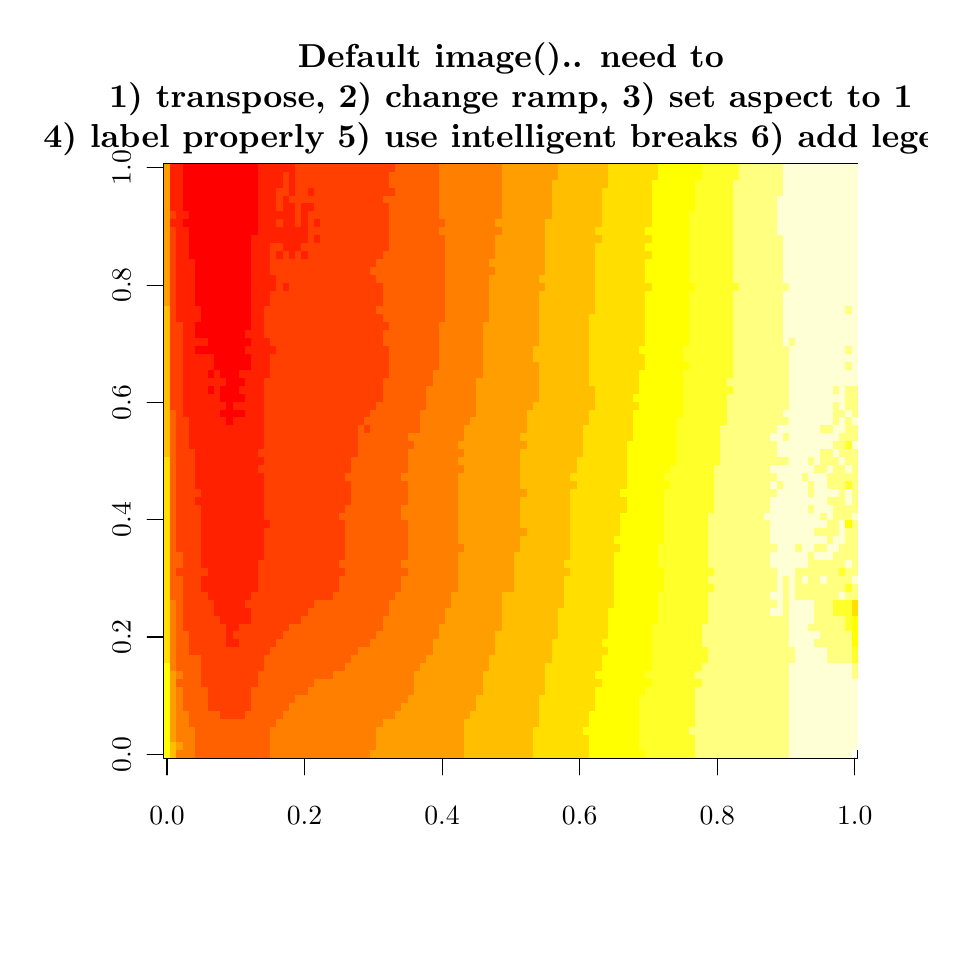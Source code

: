 % Created by tikzDevice version 0.6.1 on 2011-11-17 17:13:50
% !TEX encoding = UTF-8 Unicode
\begin{tikzpicture}[x=1pt,y=1pt]
\definecolor[named]{drawColor}{rgb}{0.00,0.00,0.00}
\definecolor[named]{fillColor}{rgb}{1.00,1.00,1.00}
\fill[color=fillColor,] (0,0) rectangle (325.21,325.21);
\begin{scope}
\path[clip] (  0.00,  0.00) rectangle (325.21,325.21);
\definecolor[named]{drawColor}{rgb}{0.07,0.00,0.33}
\definecolor[named]{drawColor}{rgb}{0.00,0.00,0.00}

\draw[color=drawColor,line cap=round,line join=round,fill opacity=0.00,] ( 50.33, 61.20) -- (298.89, 61.20);

\draw[color=drawColor,line cap=round,line join=round,fill opacity=0.00,] ( 50.33, 61.20) -- ( 50.33, 55.20);

\draw[color=drawColor,line cap=round,line join=round,fill opacity=0.00,] (100.04, 61.20) -- (100.04, 55.20);

\draw[color=drawColor,line cap=round,line join=round,fill opacity=0.00,] (149.75, 61.20) -- (149.75, 55.20);

\draw[color=drawColor,line cap=round,line join=round,fill opacity=0.00,] (199.46, 61.20) -- (199.46, 55.20);

\draw[color=drawColor,line cap=round,line join=round,fill opacity=0.00,] (249.17, 61.20) -- (249.17, 55.20);

\draw[color=drawColor,line cap=round,line join=round,fill opacity=0.00,] (298.89, 61.20) -- (298.89, 55.20);

\node[color=drawColor,anchor=base,inner sep=0pt, outer sep=0pt, scale=  1.00] at ( 50.33, 37.20) {0.0%
};

\node[color=drawColor,anchor=base,inner sep=0pt, outer sep=0pt, scale=  1.00] at (100.04, 37.20) {0.2%
};

\node[color=drawColor,anchor=base,inner sep=0pt, outer sep=0pt, scale=  1.00] at (149.75, 37.20) {0.4%
};

\node[color=drawColor,anchor=base,inner sep=0pt, outer sep=0pt, scale=  1.00] at (199.46, 37.20) {0.6%
};

\node[color=drawColor,anchor=base,inner sep=0pt, outer sep=0pt, scale=  1.00] at (249.17, 37.20) {0.8%
};

\node[color=drawColor,anchor=base,inner sep=0pt, outer sep=0pt, scale=  1.00] at (298.89, 37.20) {1.0%
};

\draw[color=drawColor,line cap=round,line join=round,fill opacity=0.00,] ( 49.20, 62.63) -- ( 49.20,274.58);

\draw[color=drawColor,line cap=round,line join=round,fill opacity=0.00,] ( 49.20, 62.63) -- ( 43.20, 62.63);

\draw[color=drawColor,line cap=round,line join=round,fill opacity=0.00,] ( 49.20,105.02) -- ( 43.20,105.02);

\draw[color=drawColor,line cap=round,line join=round,fill opacity=0.00,] ( 49.20,147.41) -- ( 43.20,147.41);

\draw[color=drawColor,line cap=round,line join=round,fill opacity=0.00,] ( 49.20,189.80) -- ( 43.20,189.80);

\draw[color=drawColor,line cap=round,line join=round,fill opacity=0.00,] ( 49.20,232.19) -- ( 43.20,232.19);

\draw[color=drawColor,line cap=round,line join=round,fill opacity=0.00,] ( 49.20,274.58) -- ( 43.20,274.58);

\node[rotate= 90.00,color=drawColor,anchor=base,inner sep=0pt, outer sep=0pt, scale=  1.00] at ( 37.20, 62.63) {0.0%
};

\node[rotate= 90.00,color=drawColor,anchor=base,inner sep=0pt, outer sep=0pt, scale=  1.00] at ( 37.20,105.02) {0.2%
};

\node[rotate= 90.00,color=drawColor,anchor=base,inner sep=0pt, outer sep=0pt, scale=  1.00] at ( 37.20,147.41) {0.4%
};

\node[rotate= 90.00,color=drawColor,anchor=base,inner sep=0pt, outer sep=0pt, scale=  1.00] at ( 37.20,189.80) {0.6%
};

\node[rotate= 90.00,color=drawColor,anchor=base,inner sep=0pt, outer sep=0pt, scale=  1.00] at ( 37.20,232.19) {0.8%
};

\node[rotate= 90.00,color=drawColor,anchor=base,inner sep=0pt, outer sep=0pt, scale=  1.00] at ( 37.20,274.58) {1.0%
};

\draw[color=drawColor,line cap=round,line join=round,fill opacity=0.00,] ( 49.20, 61.20) --
	(300.01, 61.20) --
	(300.01,276.01) --
	( 49.20,276.01) --
	( 49.20, 61.20);
\end{scope}
\begin{scope}
\path[clip] (  0.00,  0.00) rectangle (325.21,325.21);
\definecolor[named]{drawColor}{rgb}{0.07,0.00,0.33}
\definecolor[named]{drawColor}{rgb}{0.00,0.00,0.00}

\node[color=drawColor,anchor=base,inner sep=0pt, outer sep=0pt, scale=  1.20] at (174.61,310.87) {\bfseries Default image().. need to%
};

\node[color=drawColor,anchor=base,inner sep=0pt, outer sep=0pt, scale=  1.20] at (174.61,296.47) {\bfseries 1) transpose, 2) change ramp, 3) set aspect to 1%
};

\node[color=drawColor,anchor=base,inner sep=0pt, outer sep=0pt, scale=  1.20] at (174.61,282.07) {\bfseries 4) label properly 5) use intelligent breaks 6) add legend%
};
\end{scope}
\begin{scope}
\path[clip] ( 49.20, 61.20) rectangle (300.01,276.01);
\definecolor[named]{drawColor}{rgb}{0.07,0.00,0.33}
\definecolor[named]{fillColor}{rgb}{1.00,1.00,0.00}

\draw[fill=fillColor,draw opacity=0.00,] ( 49.20, 61.20) rectangle ( 51.46, 64.06);

\draw[fill=fillColor,draw opacity=0.00,] ( 49.20, 64.06) rectangle ( 51.46, 66.93);

\draw[fill=fillColor,draw opacity=0.00,] ( 49.20, 66.93) rectangle ( 51.46, 69.79);

\draw[fill=fillColor,draw opacity=0.00,] ( 49.20, 69.79) rectangle ( 51.46, 72.66);

\draw[fill=fillColor,draw opacity=0.00,] ( 49.20, 72.66) rectangle ( 51.46, 75.52);

\draw[fill=fillColor,draw opacity=0.00,] ( 49.20, 75.52) rectangle ( 51.46, 78.39);

\draw[fill=fillColor,draw opacity=0.00,] ( 49.20, 78.39) rectangle ( 51.46, 81.25);

\draw[fill=fillColor,draw opacity=0.00,] ( 49.20, 81.25) rectangle ( 51.46, 84.11);

\draw[fill=fillColor,draw opacity=0.00,] ( 49.20, 84.11) rectangle ( 51.46, 86.98);

\draw[fill=fillColor,draw opacity=0.00,] ( 49.20, 86.98) rectangle ( 51.46, 89.84);

\draw[fill=fillColor,draw opacity=0.00,] ( 49.20, 89.84) rectangle ( 51.46, 92.71);

\draw[fill=fillColor,draw opacity=0.00,] ( 49.20, 92.71) rectangle ( 51.46, 95.57);
\definecolor[named]{fillColor}{rgb}{1.00,0.87,0.00}

\draw[fill=fillColor,draw opacity=0.00,] ( 49.20, 95.57) rectangle ( 51.46, 98.43);

\draw[fill=fillColor,draw opacity=0.00,] ( 49.20, 98.43) rectangle ( 51.46,101.30);

\draw[fill=fillColor,draw opacity=0.00,] ( 49.20,101.30) rectangle ( 51.46,104.16);

\draw[fill=fillColor,draw opacity=0.00,] ( 49.20,104.16) rectangle ( 51.46,107.03);

\draw[fill=fillColor,draw opacity=0.00,] ( 49.20,107.03) rectangle ( 51.46,109.89);

\draw[fill=fillColor,draw opacity=0.00,] ( 49.20,109.89) rectangle ( 51.46,112.76);

\draw[fill=fillColor,draw opacity=0.00,] ( 49.20,112.76) rectangle ( 51.46,115.62);

\draw[fill=fillColor,draw opacity=0.00,] ( 49.20,115.62) rectangle ( 51.46,118.48);

\draw[fill=fillColor,draw opacity=0.00,] ( 49.20,118.48) rectangle ( 51.46,121.35);

\draw[fill=fillColor,draw opacity=0.00,] ( 49.20,121.35) rectangle ( 51.46,124.21);

\draw[fill=fillColor,draw opacity=0.00,] ( 49.20,124.21) rectangle ( 51.46,127.08);

\draw[fill=fillColor,draw opacity=0.00,] ( 49.20,127.08) rectangle ( 51.46,129.94);

\draw[fill=fillColor,draw opacity=0.00,] ( 49.20,129.94) rectangle ( 51.46,132.80);

\draw[fill=fillColor,draw opacity=0.00,] ( 49.20,132.80) rectangle ( 51.46,135.67);

\draw[fill=fillColor,draw opacity=0.00,] ( 49.20,135.67) rectangle ( 51.46,138.53);

\draw[fill=fillColor,draw opacity=0.00,] ( 49.20,138.53) rectangle ( 51.46,141.40);

\draw[fill=fillColor,draw opacity=0.00,] ( 49.20,141.40) rectangle ( 51.46,144.26);

\draw[fill=fillColor,draw opacity=0.00,] ( 49.20,144.26) rectangle ( 51.46,147.13);

\draw[fill=fillColor,draw opacity=0.00,] ( 49.20,147.13) rectangle ( 51.46,149.99);

\draw[fill=fillColor,draw opacity=0.00,] ( 49.20,149.99) rectangle ( 51.46,152.85);

\draw[fill=fillColor,draw opacity=0.00,] ( 49.20,152.85) rectangle ( 51.46,155.72);

\draw[fill=fillColor,draw opacity=0.00,] ( 49.20,155.72) rectangle ( 51.46,158.58);

\draw[fill=fillColor,draw opacity=0.00,] ( 49.20,158.58) rectangle ( 51.46,161.45);

\draw[fill=fillColor,draw opacity=0.00,] ( 49.20,161.45) rectangle ( 51.46,164.31);

\draw[fill=fillColor,draw opacity=0.00,] ( 49.20,164.31) rectangle ( 51.46,167.18);

\draw[fill=fillColor,draw opacity=0.00,] ( 49.20,167.18) rectangle ( 51.46,170.04);
\definecolor[named]{fillColor}{rgb}{1.00,0.75,0.00}

\draw[fill=fillColor,draw opacity=0.00,] ( 49.20,170.04) rectangle ( 51.46,172.90);

\draw[fill=fillColor,draw opacity=0.00,] ( 49.20,172.90) rectangle ( 51.46,175.77);

\draw[fill=fillColor,draw opacity=0.00,] ( 49.20,175.77) rectangle ( 51.46,178.63);

\draw[fill=fillColor,draw opacity=0.00,] ( 49.20,178.63) rectangle ( 51.46,181.50);

\draw[fill=fillColor,draw opacity=0.00,] ( 49.20,181.50) rectangle ( 51.46,184.36);

\draw[fill=fillColor,draw opacity=0.00,] ( 49.20,184.36) rectangle ( 51.46,187.22);

\draw[fill=fillColor,draw opacity=0.00,] ( 49.20,187.22) rectangle ( 51.46,190.09);

\draw[fill=fillColor,draw opacity=0.00,] ( 49.20,190.09) rectangle ( 51.46,192.95);

\draw[fill=fillColor,draw opacity=0.00,] ( 49.20,192.95) rectangle ( 51.46,195.82);

\draw[fill=fillColor,draw opacity=0.00,] ( 49.20,195.82) rectangle ( 51.46,198.68);

\draw[fill=fillColor,draw opacity=0.00,] ( 49.20,198.68) rectangle ( 51.46,201.55);

\draw[fill=fillColor,draw opacity=0.00,] ( 49.20,201.55) rectangle ( 51.46,204.41);

\draw[fill=fillColor,draw opacity=0.00,] ( 49.20,204.41) rectangle ( 51.46,207.27);

\draw[fill=fillColor,draw opacity=0.00,] ( 49.20,207.27) rectangle ( 51.46,210.14);

\draw[fill=fillColor,draw opacity=0.00,] ( 49.20,210.14) rectangle ( 51.46,213.00);

\draw[fill=fillColor,draw opacity=0.00,] ( 49.20,213.00) rectangle ( 51.46,215.87);

\draw[fill=fillColor,draw opacity=0.00,] ( 49.20,215.87) rectangle ( 51.46,218.73);

\draw[fill=fillColor,draw opacity=0.00,] ( 49.20,218.73) rectangle ( 51.46,221.60);

\draw[fill=fillColor,draw opacity=0.00,] ( 49.20,221.60) rectangle ( 51.46,224.46);
\definecolor[named]{fillColor}{rgb}{1.00,0.62,0.00}

\draw[fill=fillColor,draw opacity=0.00,] ( 49.20,224.46) rectangle ( 51.46,227.32);

\draw[fill=fillColor,draw opacity=0.00,] ( 49.20,227.32) rectangle ( 51.46,230.19);

\draw[fill=fillColor,draw opacity=0.00,] ( 49.20,230.19) rectangle ( 51.46,233.05);

\draw[fill=fillColor,draw opacity=0.00,] ( 49.20,233.05) rectangle ( 51.46,235.92);

\draw[fill=fillColor,draw opacity=0.00,] ( 49.20,235.92) rectangle ( 51.46,238.78);

\draw[fill=fillColor,draw opacity=0.00,] ( 49.20,238.78) rectangle ( 51.46,241.64);

\draw[fill=fillColor,draw opacity=0.00,] ( 49.20,241.64) rectangle ( 51.46,244.51);

\draw[fill=fillColor,draw opacity=0.00,] ( 49.20,244.51) rectangle ( 51.46,247.37);

\draw[fill=fillColor,draw opacity=0.00,] ( 49.20,247.37) rectangle ( 51.46,250.24);

\draw[fill=fillColor,draw opacity=0.00,] ( 49.20,250.24) rectangle ( 51.46,253.10);

\draw[fill=fillColor,draw opacity=0.00,] ( 49.20,253.10) rectangle ( 51.46,255.97);

\draw[fill=fillColor,draw opacity=0.00,] ( 49.20,255.97) rectangle ( 51.46,258.83);

\draw[fill=fillColor,draw opacity=0.00,] ( 49.20,258.83) rectangle ( 51.46,261.69);

\draw[fill=fillColor,draw opacity=0.00,] ( 49.20,261.69) rectangle ( 51.46,264.56);

\draw[fill=fillColor,draw opacity=0.00,] ( 49.20,264.56) rectangle ( 51.46,267.42);

\draw[fill=fillColor,draw opacity=0.00,] ( 49.20,267.42) rectangle ( 51.46,270.29);

\draw[fill=fillColor,draw opacity=0.00,] ( 49.20,270.29) rectangle ( 51.46,273.15);

\draw[fill=fillColor,draw opacity=0.00,] ( 49.20,273.15) rectangle ( 51.46,276.01);
\definecolor[named]{fillColor}{rgb}{1.00,0.75,0.00}

\draw[fill=fillColor,draw opacity=0.00,] ( 51.46, 61.20) rectangle ( 53.72, 64.06);

\draw[fill=fillColor,draw opacity=0.00,] ( 51.46, 64.06) rectangle ( 53.72, 66.93);
\definecolor[named]{fillColor}{rgb}{1.00,0.62,0.00}

\draw[fill=fillColor,draw opacity=0.00,] ( 51.46, 66.93) rectangle ( 53.72, 69.79);

\draw[fill=fillColor,draw opacity=0.00,] ( 51.46, 69.79) rectangle ( 53.72, 72.66);

\draw[fill=fillColor,draw opacity=0.00,] ( 51.46, 72.66) rectangle ( 53.72, 75.52);

\draw[fill=fillColor,draw opacity=0.00,] ( 51.46, 75.52) rectangle ( 53.72, 78.39);

\draw[fill=fillColor,draw opacity=0.00,] ( 51.46, 78.39) rectangle ( 53.72, 81.25);

\draw[fill=fillColor,draw opacity=0.00,] ( 51.46, 81.25) rectangle ( 53.72, 84.11);

\draw[fill=fillColor,draw opacity=0.00,] ( 51.46, 84.11) rectangle ( 53.72, 86.98);

\draw[fill=fillColor,draw opacity=0.00,] ( 51.46, 86.98) rectangle ( 53.72, 89.84);

\draw[fill=fillColor,draw opacity=0.00,] ( 51.46, 89.84) rectangle ( 53.72, 92.71);
\definecolor[named]{fillColor}{rgb}{1.00,0.50,0.00}

\draw[fill=fillColor,draw opacity=0.00,] ( 51.46, 92.71) rectangle ( 53.72, 95.57);

\draw[fill=fillColor,draw opacity=0.00,] ( 51.46, 95.57) rectangle ( 53.72, 98.43);

\draw[fill=fillColor,draw opacity=0.00,] ( 51.46, 98.43) rectangle ( 53.72,101.30);

\draw[fill=fillColor,draw opacity=0.00,] ( 51.46,101.30) rectangle ( 53.72,104.16);

\draw[fill=fillColor,draw opacity=0.00,] ( 51.46,104.16) rectangle ( 53.72,107.03);

\draw[fill=fillColor,draw opacity=0.00,] ( 51.46,107.03) rectangle ( 53.72,109.89);

\draw[fill=fillColor,draw opacity=0.00,] ( 51.46,109.89) rectangle ( 53.72,112.76);

\draw[fill=fillColor,draw opacity=0.00,] ( 51.46,112.76) rectangle ( 53.72,115.62);

\draw[fill=fillColor,draw opacity=0.00,] ( 51.46,115.62) rectangle ( 53.72,118.48);
\definecolor[named]{fillColor}{rgb}{1.00,0.38,0.00}

\draw[fill=fillColor,draw opacity=0.00,] ( 51.46,118.48) rectangle ( 53.72,121.35);

\draw[fill=fillColor,draw opacity=0.00,] ( 51.46,121.35) rectangle ( 53.72,124.21);

\draw[fill=fillColor,draw opacity=0.00,] ( 51.46,124.21) rectangle ( 53.72,127.08);

\draw[fill=fillColor,draw opacity=0.00,] ( 51.46,127.08) rectangle ( 53.72,129.94);

\draw[fill=fillColor,draw opacity=0.00,] ( 51.46,129.94) rectangle ( 53.72,132.80);

\draw[fill=fillColor,draw opacity=0.00,] ( 51.46,132.80) rectangle ( 53.72,135.67);

\draw[fill=fillColor,draw opacity=0.00,] ( 51.46,135.67) rectangle ( 53.72,138.53);

\draw[fill=fillColor,draw opacity=0.00,] ( 51.46,138.53) rectangle ( 53.72,141.40);

\draw[fill=fillColor,draw opacity=0.00,] ( 51.46,141.40) rectangle ( 53.72,144.26);

\draw[fill=fillColor,draw opacity=0.00,] ( 51.46,144.26) rectangle ( 53.72,147.13);

\draw[fill=fillColor,draw opacity=0.00,] ( 51.46,147.13) rectangle ( 53.72,149.99);

\draw[fill=fillColor,draw opacity=0.00,] ( 51.46,149.99) rectangle ( 53.72,152.85);

\draw[fill=fillColor,draw opacity=0.00,] ( 51.46,152.85) rectangle ( 53.72,155.72);

\draw[fill=fillColor,draw opacity=0.00,] ( 51.46,155.72) rectangle ( 53.72,158.58);

\draw[fill=fillColor,draw opacity=0.00,] ( 51.46,158.58) rectangle ( 53.72,161.45);

\draw[fill=fillColor,draw opacity=0.00,] ( 51.46,161.45) rectangle ( 53.72,164.31);

\draw[fill=fillColor,draw opacity=0.00,] ( 51.46,164.31) rectangle ( 53.72,167.18);

\draw[fill=fillColor,draw opacity=0.00,] ( 51.46,167.18) rectangle ( 53.72,170.04);

\draw[fill=fillColor,draw opacity=0.00,] ( 51.46,170.04) rectangle ( 53.72,172.90);

\draw[fill=fillColor,draw opacity=0.00,] ( 51.46,172.90) rectangle ( 53.72,175.77);

\draw[fill=fillColor,draw opacity=0.00,] ( 51.46,175.77) rectangle ( 53.72,178.63);

\draw[fill=fillColor,draw opacity=0.00,] ( 51.46,178.63) rectangle ( 53.72,181.50);

\draw[fill=fillColor,draw opacity=0.00,] ( 51.46,181.50) rectangle ( 53.72,184.36);

\draw[fill=fillColor,draw opacity=0.00,] ( 51.46,184.36) rectangle ( 53.72,187.22);
\definecolor[named]{fillColor}{rgb}{1.00,0.25,0.00}

\draw[fill=fillColor,draw opacity=0.00,] ( 51.46,187.22) rectangle ( 53.72,190.09);

\draw[fill=fillColor,draw opacity=0.00,] ( 51.46,190.09) rectangle ( 53.72,192.95);

\draw[fill=fillColor,draw opacity=0.00,] ( 51.46,192.95) rectangle ( 53.72,195.82);

\draw[fill=fillColor,draw opacity=0.00,] ( 51.46,195.82) rectangle ( 53.72,198.68);

\draw[fill=fillColor,draw opacity=0.00,] ( 51.46,198.68) rectangle ( 53.72,201.55);

\draw[fill=fillColor,draw opacity=0.00,] ( 51.46,201.55) rectangle ( 53.72,204.41);

\draw[fill=fillColor,draw opacity=0.00,] ( 51.46,204.41) rectangle ( 53.72,207.27);

\draw[fill=fillColor,draw opacity=0.00,] ( 51.46,207.27) rectangle ( 53.72,210.14);

\draw[fill=fillColor,draw opacity=0.00,] ( 51.46,210.14) rectangle ( 53.72,213.00);

\draw[fill=fillColor,draw opacity=0.00,] ( 51.46,213.00) rectangle ( 53.72,215.87);

\draw[fill=fillColor,draw opacity=0.00,] ( 51.46,215.87) rectangle ( 53.72,218.73);

\draw[fill=fillColor,draw opacity=0.00,] ( 51.46,218.73) rectangle ( 53.72,221.60);

\draw[fill=fillColor,draw opacity=0.00,] ( 51.46,221.60) rectangle ( 53.72,224.46);

\draw[fill=fillColor,draw opacity=0.00,] ( 51.46,224.46) rectangle ( 53.72,227.32);

\draw[fill=fillColor,draw opacity=0.00,] ( 51.46,227.32) rectangle ( 53.72,230.19);

\draw[fill=fillColor,draw opacity=0.00,] ( 51.46,230.19) rectangle ( 53.72,233.05);

\draw[fill=fillColor,draw opacity=0.00,] ( 51.46,233.05) rectangle ( 53.72,235.92);

\draw[fill=fillColor,draw opacity=0.00,] ( 51.46,235.92) rectangle ( 53.72,238.78);

\draw[fill=fillColor,draw opacity=0.00,] ( 51.46,238.78) rectangle ( 53.72,241.64);

\draw[fill=fillColor,draw opacity=0.00,] ( 51.46,241.64) rectangle ( 53.72,244.51);

\draw[fill=fillColor,draw opacity=0.00,] ( 51.46,244.51) rectangle ( 53.72,247.37);

\draw[fill=fillColor,draw opacity=0.00,] ( 51.46,247.37) rectangle ( 53.72,250.24);

\draw[fill=fillColor,draw opacity=0.00,] ( 51.46,250.24) rectangle ( 53.72,253.10);
\definecolor[named]{fillColor}{rgb}{1.00,0.13,0.00}

\draw[fill=fillColor,draw opacity=0.00,] ( 51.46,253.10) rectangle ( 53.72,255.97);
\definecolor[named]{fillColor}{rgb}{1.00,0.25,0.00}

\draw[fill=fillColor,draw opacity=0.00,] ( 51.46,255.97) rectangle ( 53.72,258.83);
\definecolor[named]{fillColor}{rgb}{1.00,0.13,0.00}

\draw[fill=fillColor,draw opacity=0.00,] ( 51.46,258.83) rectangle ( 53.72,261.69);

\draw[fill=fillColor,draw opacity=0.00,] ( 51.46,261.69) rectangle ( 53.72,264.56);

\draw[fill=fillColor,draw opacity=0.00,] ( 51.46,264.56) rectangle ( 53.72,267.42);

\draw[fill=fillColor,draw opacity=0.00,] ( 51.46,267.42) rectangle ( 53.72,270.29);

\draw[fill=fillColor,draw opacity=0.00,] ( 51.46,270.29) rectangle ( 53.72,273.15);

\draw[fill=fillColor,draw opacity=0.00,] ( 51.46,273.15) rectangle ( 53.72,276.01);
\definecolor[named]{fillColor}{rgb}{1.00,0.50,0.00}

\draw[fill=fillColor,draw opacity=0.00,] ( 53.72, 61.20) rectangle ( 55.98, 64.06);
\definecolor[named]{fillColor}{rgb}{1.00,0.62,0.00}

\draw[fill=fillColor,draw opacity=0.00,] ( 53.72, 64.06) rectangle ( 55.98, 66.93);
\definecolor[named]{fillColor}{rgb}{1.00,0.50,0.00}

\draw[fill=fillColor,draw opacity=0.00,] ( 53.72, 66.93) rectangle ( 55.98, 69.79);

\draw[fill=fillColor,draw opacity=0.00,] ( 53.72, 69.79) rectangle ( 55.98, 72.66);

\draw[fill=fillColor,draw opacity=0.00,] ( 53.72, 72.66) rectangle ( 55.98, 75.52);

\draw[fill=fillColor,draw opacity=0.00,] ( 53.72, 75.52) rectangle ( 55.98, 78.39);

\draw[fill=fillColor,draw opacity=0.00,] ( 53.72, 78.39) rectangle ( 55.98, 81.25);

\draw[fill=fillColor,draw opacity=0.00,] ( 53.72, 81.25) rectangle ( 55.98, 84.11);

\draw[fill=fillColor,draw opacity=0.00,] ( 53.72, 84.11) rectangle ( 55.98, 86.98);
\definecolor[named]{fillColor}{rgb}{1.00,0.38,0.00}

\draw[fill=fillColor,draw opacity=0.00,] ( 53.72, 86.98) rectangle ( 55.98, 89.84);
\definecolor[named]{fillColor}{rgb}{1.00,0.50,0.00}

\draw[fill=fillColor,draw opacity=0.00,] ( 53.72, 89.84) rectangle ( 55.98, 92.71);
\definecolor[named]{fillColor}{rgb}{1.00,0.38,0.00}

\draw[fill=fillColor,draw opacity=0.00,] ( 53.72, 92.71) rectangle ( 55.98, 95.57);

\draw[fill=fillColor,draw opacity=0.00,] ( 53.72, 95.57) rectangle ( 55.98, 98.43);

\draw[fill=fillColor,draw opacity=0.00,] ( 53.72, 98.43) rectangle ( 55.98,101.30);

\draw[fill=fillColor,draw opacity=0.00,] ( 53.72,101.30) rectangle ( 55.98,104.16);

\draw[fill=fillColor,draw opacity=0.00,] ( 53.72,104.16) rectangle ( 55.98,107.03);

\draw[fill=fillColor,draw opacity=0.00,] ( 53.72,107.03) rectangle ( 55.98,109.89);

\draw[fill=fillColor,draw opacity=0.00,] ( 53.72,109.89) rectangle ( 55.98,112.76);

\draw[fill=fillColor,draw opacity=0.00,] ( 53.72,112.76) rectangle ( 55.98,115.62);

\draw[fill=fillColor,draw opacity=0.00,] ( 53.72,115.62) rectangle ( 55.98,118.48);

\draw[fill=fillColor,draw opacity=0.00,] ( 53.72,118.48) rectangle ( 55.98,121.35);

\draw[fill=fillColor,draw opacity=0.00,] ( 53.72,121.35) rectangle ( 55.98,124.21);

\draw[fill=fillColor,draw opacity=0.00,] ( 53.72,124.21) rectangle ( 55.98,127.08);
\definecolor[named]{fillColor}{rgb}{1.00,0.25,0.00}

\draw[fill=fillColor,draw opacity=0.00,] ( 53.72,127.08) rectangle ( 55.98,129.94);
\definecolor[named]{fillColor}{rgb}{1.00,0.38,0.00}

\draw[fill=fillColor,draw opacity=0.00,] ( 53.72,129.94) rectangle ( 55.98,132.80);

\draw[fill=fillColor,draw opacity=0.00,] ( 53.72,132.80) rectangle ( 55.98,135.67);
\definecolor[named]{fillColor}{rgb}{1.00,0.25,0.00}

\draw[fill=fillColor,draw opacity=0.00,] ( 53.72,135.67) rectangle ( 55.98,138.53);

\draw[fill=fillColor,draw opacity=0.00,] ( 53.72,138.53) rectangle ( 55.98,141.40);

\draw[fill=fillColor,draw opacity=0.00,] ( 53.72,141.40) rectangle ( 55.98,144.26);

\draw[fill=fillColor,draw opacity=0.00,] ( 53.72,144.26) rectangle ( 55.98,147.13);

\draw[fill=fillColor,draw opacity=0.00,] ( 53.72,147.13) rectangle ( 55.98,149.99);

\draw[fill=fillColor,draw opacity=0.00,] ( 53.72,149.99) rectangle ( 55.98,152.85);

\draw[fill=fillColor,draw opacity=0.00,] ( 53.72,152.85) rectangle ( 55.98,155.72);

\draw[fill=fillColor,draw opacity=0.00,] ( 53.72,155.72) rectangle ( 55.98,158.58);

\draw[fill=fillColor,draw opacity=0.00,] ( 53.72,158.58) rectangle ( 55.98,161.45);

\draw[fill=fillColor,draw opacity=0.00,] ( 53.72,161.45) rectangle ( 55.98,164.31);

\draw[fill=fillColor,draw opacity=0.00,] ( 53.72,164.31) rectangle ( 55.98,167.18);

\draw[fill=fillColor,draw opacity=0.00,] ( 53.72,167.18) rectangle ( 55.98,170.04);

\draw[fill=fillColor,draw opacity=0.00,] ( 53.72,170.04) rectangle ( 55.98,172.90);

\draw[fill=fillColor,draw opacity=0.00,] ( 53.72,172.90) rectangle ( 55.98,175.77);

\draw[fill=fillColor,draw opacity=0.00,] ( 53.72,175.77) rectangle ( 55.98,178.63);

\draw[fill=fillColor,draw opacity=0.00,] ( 53.72,178.63) rectangle ( 55.98,181.50);

\draw[fill=fillColor,draw opacity=0.00,] ( 53.72,181.50) rectangle ( 55.98,184.36);

\draw[fill=fillColor,draw opacity=0.00,] ( 53.72,184.36) rectangle ( 55.98,187.22);

\draw[fill=fillColor,draw opacity=0.00,] ( 53.72,187.22) rectangle ( 55.98,190.09);

\draw[fill=fillColor,draw opacity=0.00,] ( 53.72,190.09) rectangle ( 55.98,192.95);

\draw[fill=fillColor,draw opacity=0.00,] ( 53.72,192.95) rectangle ( 55.98,195.82);

\draw[fill=fillColor,draw opacity=0.00,] ( 53.72,195.82) rectangle ( 55.98,198.68);

\draw[fill=fillColor,draw opacity=0.00,] ( 53.72,198.68) rectangle ( 55.98,201.55);

\draw[fill=fillColor,draw opacity=0.00,] ( 53.72,201.55) rectangle ( 55.98,204.41);

\draw[fill=fillColor,draw opacity=0.00,] ( 53.72,204.41) rectangle ( 55.98,207.27);

\draw[fill=fillColor,draw opacity=0.00,] ( 53.72,207.27) rectangle ( 55.98,210.14);

\draw[fill=fillColor,draw opacity=0.00,] ( 53.72,210.14) rectangle ( 55.98,213.00);

\draw[fill=fillColor,draw opacity=0.00,] ( 53.72,213.00) rectangle ( 55.98,215.87);

\draw[fill=fillColor,draw opacity=0.00,] ( 53.72,215.87) rectangle ( 55.98,218.73);
\definecolor[named]{fillColor}{rgb}{1.00,0.13,0.00}

\draw[fill=fillColor,draw opacity=0.00,] ( 53.72,218.73) rectangle ( 55.98,221.60);

\draw[fill=fillColor,draw opacity=0.00,] ( 53.72,221.60) rectangle ( 55.98,224.46);

\draw[fill=fillColor,draw opacity=0.00,] ( 53.72,224.46) rectangle ( 55.98,227.32);

\draw[fill=fillColor,draw opacity=0.00,] ( 53.72,227.32) rectangle ( 55.98,230.19);

\draw[fill=fillColor,draw opacity=0.00,] ( 53.72,230.19) rectangle ( 55.98,233.05);

\draw[fill=fillColor,draw opacity=0.00,] ( 53.72,233.05) rectangle ( 55.98,235.92);

\draw[fill=fillColor,draw opacity=0.00,] ( 53.72,235.92) rectangle ( 55.98,238.78);

\draw[fill=fillColor,draw opacity=0.00,] ( 53.72,238.78) rectangle ( 55.98,241.64);

\draw[fill=fillColor,draw opacity=0.00,] ( 53.72,241.64) rectangle ( 55.98,244.51);

\draw[fill=fillColor,draw opacity=0.00,] ( 53.72,244.51) rectangle ( 55.98,247.37);

\draw[fill=fillColor,draw opacity=0.00,] ( 53.72,247.37) rectangle ( 55.98,250.24);

\draw[fill=fillColor,draw opacity=0.00,] ( 53.72,250.24) rectangle ( 55.98,253.10);

\draw[fill=fillColor,draw opacity=0.00,] ( 53.72,253.10) rectangle ( 55.98,255.97);

\draw[fill=fillColor,draw opacity=0.00,] ( 53.72,255.97) rectangle ( 55.98,258.83);

\draw[fill=fillColor,draw opacity=0.00,] ( 53.72,258.83) rectangle ( 55.98,261.69);

\draw[fill=fillColor,draw opacity=0.00,] ( 53.72,261.69) rectangle ( 55.98,264.56);

\draw[fill=fillColor,draw opacity=0.00,] ( 53.72,264.56) rectangle ( 55.98,267.42);

\draw[fill=fillColor,draw opacity=0.00,] ( 53.72,267.42) rectangle ( 55.98,270.29);

\draw[fill=fillColor,draw opacity=0.00,] ( 53.72,270.29) rectangle ( 55.98,273.15);

\draw[fill=fillColor,draw opacity=0.00,] ( 53.72,273.15) rectangle ( 55.98,276.01);
\definecolor[named]{fillColor}{rgb}{1.00,0.50,0.00}

\draw[fill=fillColor,draw opacity=0.00,] ( 55.98, 61.20) rectangle ( 58.24, 64.06);

\draw[fill=fillColor,draw opacity=0.00,] ( 55.98, 64.06) rectangle ( 58.24, 66.93);

\draw[fill=fillColor,draw opacity=0.00,] ( 55.98, 66.93) rectangle ( 58.24, 69.79);

\draw[fill=fillColor,draw opacity=0.00,] ( 55.98, 69.79) rectangle ( 58.24, 72.66);

\draw[fill=fillColor,draw opacity=0.00,] ( 55.98, 72.66) rectangle ( 58.24, 75.52);

\draw[fill=fillColor,draw opacity=0.00,] ( 55.98, 75.52) rectangle ( 58.24, 78.39);
\definecolor[named]{fillColor}{rgb}{1.00,0.38,0.00}

\draw[fill=fillColor,draw opacity=0.00,] ( 55.98, 78.39) rectangle ( 58.24, 81.25);

\draw[fill=fillColor,draw opacity=0.00,] ( 55.98, 81.25) rectangle ( 58.24, 84.11);

\draw[fill=fillColor,draw opacity=0.00,] ( 55.98, 84.11) rectangle ( 58.24, 86.98);

\draw[fill=fillColor,draw opacity=0.00,] ( 55.98, 86.98) rectangle ( 58.24, 89.84);

\draw[fill=fillColor,draw opacity=0.00,] ( 55.98, 89.84) rectangle ( 58.24, 92.71);

\draw[fill=fillColor,draw opacity=0.00,] ( 55.98, 92.71) rectangle ( 58.24, 95.57);

\draw[fill=fillColor,draw opacity=0.00,] ( 55.98, 95.57) rectangle ( 58.24, 98.43);

\draw[fill=fillColor,draw opacity=0.00,] ( 55.98, 98.43) rectangle ( 58.24,101.30);

\draw[fill=fillColor,draw opacity=0.00,] ( 55.98,101.30) rectangle ( 58.24,104.16);

\draw[fill=fillColor,draw opacity=0.00,] ( 55.98,104.16) rectangle ( 58.24,107.03);
\definecolor[named]{fillColor}{rgb}{1.00,0.25,0.00}

\draw[fill=fillColor,draw opacity=0.00,] ( 55.98,107.03) rectangle ( 58.24,109.89);

\draw[fill=fillColor,draw opacity=0.00,] ( 55.98,109.89) rectangle ( 58.24,112.76);

\draw[fill=fillColor,draw opacity=0.00,] ( 55.98,112.76) rectangle ( 58.24,115.62);

\draw[fill=fillColor,draw opacity=0.00,] ( 55.98,115.62) rectangle ( 58.24,118.48);

\draw[fill=fillColor,draw opacity=0.00,] ( 55.98,118.48) rectangle ( 58.24,121.35);

\draw[fill=fillColor,draw opacity=0.00,] ( 55.98,121.35) rectangle ( 58.24,124.21);

\draw[fill=fillColor,draw opacity=0.00,] ( 55.98,124.21) rectangle ( 58.24,127.08);

\draw[fill=fillColor,draw opacity=0.00,] ( 55.98,127.08) rectangle ( 58.24,129.94);

\draw[fill=fillColor,draw opacity=0.00,] ( 55.98,129.94) rectangle ( 58.24,132.80);

\draw[fill=fillColor,draw opacity=0.00,] ( 55.98,132.80) rectangle ( 58.24,135.67);

\draw[fill=fillColor,draw opacity=0.00,] ( 55.98,135.67) rectangle ( 58.24,138.53);

\draw[fill=fillColor,draw opacity=0.00,] ( 55.98,138.53) rectangle ( 58.24,141.40);

\draw[fill=fillColor,draw opacity=0.00,] ( 55.98,141.40) rectangle ( 58.24,144.26);

\draw[fill=fillColor,draw opacity=0.00,] ( 55.98,144.26) rectangle ( 58.24,147.13);

\draw[fill=fillColor,draw opacity=0.00,] ( 55.98,147.13) rectangle ( 58.24,149.99);

\draw[fill=fillColor,draw opacity=0.00,] ( 55.98,149.99) rectangle ( 58.24,152.85);

\draw[fill=fillColor,draw opacity=0.00,] ( 55.98,152.85) rectangle ( 58.24,155.72);

\draw[fill=fillColor,draw opacity=0.00,] ( 55.98,155.72) rectangle ( 58.24,158.58);

\draw[fill=fillColor,draw opacity=0.00,] ( 55.98,158.58) rectangle ( 58.24,161.45);

\draw[fill=fillColor,draw opacity=0.00,] ( 55.98,161.45) rectangle ( 58.24,164.31);

\draw[fill=fillColor,draw opacity=0.00,] ( 55.98,164.31) rectangle ( 58.24,167.18);

\draw[fill=fillColor,draw opacity=0.00,] ( 55.98,167.18) rectangle ( 58.24,170.04);

\draw[fill=fillColor,draw opacity=0.00,] ( 55.98,170.04) rectangle ( 58.24,172.90);

\draw[fill=fillColor,draw opacity=0.00,] ( 55.98,172.90) rectangle ( 58.24,175.77);

\draw[fill=fillColor,draw opacity=0.00,] ( 55.98,175.77) rectangle ( 58.24,178.63);

\draw[fill=fillColor,draw opacity=0.00,] ( 55.98,178.63) rectangle ( 58.24,181.50);

\draw[fill=fillColor,draw opacity=0.00,] ( 55.98,181.50) rectangle ( 58.24,184.36);
\definecolor[named]{fillColor}{rgb}{1.00,0.13,0.00}

\draw[fill=fillColor,draw opacity=0.00,] ( 55.98,184.36) rectangle ( 58.24,187.22);

\draw[fill=fillColor,draw opacity=0.00,] ( 55.98,187.22) rectangle ( 58.24,190.09);

\draw[fill=fillColor,draw opacity=0.00,] ( 55.98,190.09) rectangle ( 58.24,192.95);

\draw[fill=fillColor,draw opacity=0.00,] ( 55.98,192.95) rectangle ( 58.24,195.82);

\draw[fill=fillColor,draw opacity=0.00,] ( 55.98,195.82) rectangle ( 58.24,198.68);

\draw[fill=fillColor,draw opacity=0.00,] ( 55.98,198.68) rectangle ( 58.24,201.55);

\draw[fill=fillColor,draw opacity=0.00,] ( 55.98,201.55) rectangle ( 58.24,204.41);

\draw[fill=fillColor,draw opacity=0.00,] ( 55.98,204.41) rectangle ( 58.24,207.27);

\draw[fill=fillColor,draw opacity=0.00,] ( 55.98,207.27) rectangle ( 58.24,210.14);

\draw[fill=fillColor,draw opacity=0.00,] ( 55.98,210.14) rectangle ( 58.24,213.00);

\draw[fill=fillColor,draw opacity=0.00,] ( 55.98,213.00) rectangle ( 58.24,215.87);

\draw[fill=fillColor,draw opacity=0.00,] ( 55.98,215.87) rectangle ( 58.24,218.73);

\draw[fill=fillColor,draw opacity=0.00,] ( 55.98,218.73) rectangle ( 58.24,221.60);

\draw[fill=fillColor,draw opacity=0.00,] ( 55.98,221.60) rectangle ( 58.24,224.46);

\draw[fill=fillColor,draw opacity=0.00,] ( 55.98,224.46) rectangle ( 58.24,227.32);

\draw[fill=fillColor,draw opacity=0.00,] ( 55.98,227.32) rectangle ( 58.24,230.19);

\draw[fill=fillColor,draw opacity=0.00,] ( 55.98,230.19) rectangle ( 58.24,233.05);

\draw[fill=fillColor,draw opacity=0.00,] ( 55.98,233.05) rectangle ( 58.24,235.92);

\draw[fill=fillColor,draw opacity=0.00,] ( 55.98,235.92) rectangle ( 58.24,238.78);

\draw[fill=fillColor,draw opacity=0.00,] ( 55.98,238.78) rectangle ( 58.24,241.64);

\draw[fill=fillColor,draw opacity=0.00,] ( 55.98,241.64) rectangle ( 58.24,244.51);

\draw[fill=fillColor,draw opacity=0.00,] ( 55.98,244.51) rectangle ( 58.24,247.37);

\draw[fill=fillColor,draw opacity=0.00,] ( 55.98,247.37) rectangle ( 58.24,250.24);

\draw[fill=fillColor,draw opacity=0.00,] ( 55.98,250.24) rectangle ( 58.24,253.10);
\definecolor[named]{fillColor}{rgb}{1.00,0.00,0.00}

\draw[fill=fillColor,draw opacity=0.00,] ( 55.98,253.10) rectangle ( 58.24,255.97);
\definecolor[named]{fillColor}{rgb}{1.00,0.13,0.00}

\draw[fill=fillColor,draw opacity=0.00,] ( 55.98,255.97) rectangle ( 58.24,258.83);
\definecolor[named]{fillColor}{rgb}{1.00,0.00,0.00}

\draw[fill=fillColor,draw opacity=0.00,] ( 55.98,258.83) rectangle ( 58.24,261.69);

\draw[fill=fillColor,draw opacity=0.00,] ( 55.98,261.69) rectangle ( 58.24,264.56);

\draw[fill=fillColor,draw opacity=0.00,] ( 55.98,264.56) rectangle ( 58.24,267.42);

\draw[fill=fillColor,draw opacity=0.00,] ( 55.98,267.42) rectangle ( 58.24,270.29);

\draw[fill=fillColor,draw opacity=0.00,] ( 55.98,270.29) rectangle ( 58.24,273.15);

\draw[fill=fillColor,draw opacity=0.00,] ( 55.98,273.15) rectangle ( 58.24,276.01);
\definecolor[named]{fillColor}{rgb}{1.00,0.50,0.00}

\draw[fill=fillColor,draw opacity=0.00,] ( 58.24, 61.20) rectangle ( 60.50, 64.06);

\draw[fill=fillColor,draw opacity=0.00,] ( 58.24, 64.06) rectangle ( 60.50, 66.93);

\draw[fill=fillColor,draw opacity=0.00,] ( 58.24, 66.93) rectangle ( 60.50, 69.79);

\draw[fill=fillColor,draw opacity=0.00,] ( 58.24, 69.79) rectangle ( 60.50, 72.66);
\definecolor[named]{fillColor}{rgb}{1.00,0.38,0.00}

\draw[fill=fillColor,draw opacity=0.00,] ( 58.24, 72.66) rectangle ( 60.50, 75.52);

\draw[fill=fillColor,draw opacity=0.00,] ( 58.24, 75.52) rectangle ( 60.50, 78.39);

\draw[fill=fillColor,draw opacity=0.00,] ( 58.24, 78.39) rectangle ( 60.50, 81.25);

\draw[fill=fillColor,draw opacity=0.00,] ( 58.24, 81.25) rectangle ( 60.50, 84.11);

\draw[fill=fillColor,draw opacity=0.00,] ( 58.24, 84.11) rectangle ( 60.50, 86.98);

\draw[fill=fillColor,draw opacity=0.00,] ( 58.24, 86.98) rectangle ( 60.50, 89.84);

\draw[fill=fillColor,draw opacity=0.00,] ( 58.24, 89.84) rectangle ( 60.50, 92.71);

\draw[fill=fillColor,draw opacity=0.00,] ( 58.24, 92.71) rectangle ( 60.50, 95.57);

\draw[fill=fillColor,draw opacity=0.00,] ( 58.24, 95.57) rectangle ( 60.50, 98.43);
\definecolor[named]{fillColor}{rgb}{1.00,0.25,0.00}

\draw[fill=fillColor,draw opacity=0.00,] ( 58.24, 98.43) rectangle ( 60.50,101.30);

\draw[fill=fillColor,draw opacity=0.00,] ( 58.24,101.30) rectangle ( 60.50,104.16);

\draw[fill=fillColor,draw opacity=0.00,] ( 58.24,104.16) rectangle ( 60.50,107.03);

\draw[fill=fillColor,draw opacity=0.00,] ( 58.24,107.03) rectangle ( 60.50,109.89);

\draw[fill=fillColor,draw opacity=0.00,] ( 58.24,109.89) rectangle ( 60.50,112.76);

\draw[fill=fillColor,draw opacity=0.00,] ( 58.24,112.76) rectangle ( 60.50,115.62);

\draw[fill=fillColor,draw opacity=0.00,] ( 58.24,115.62) rectangle ( 60.50,118.48);

\draw[fill=fillColor,draw opacity=0.00,] ( 58.24,118.48) rectangle ( 60.50,121.35);

\draw[fill=fillColor,draw opacity=0.00,] ( 58.24,121.35) rectangle ( 60.50,124.21);

\draw[fill=fillColor,draw opacity=0.00,] ( 58.24,124.21) rectangle ( 60.50,127.08);

\draw[fill=fillColor,draw opacity=0.00,] ( 58.24,127.08) rectangle ( 60.50,129.94);

\draw[fill=fillColor,draw opacity=0.00,] ( 58.24,129.94) rectangle ( 60.50,132.80);

\draw[fill=fillColor,draw opacity=0.00,] ( 58.24,132.80) rectangle ( 60.50,135.67);

\draw[fill=fillColor,draw opacity=0.00,] ( 58.24,135.67) rectangle ( 60.50,138.53);

\draw[fill=fillColor,draw opacity=0.00,] ( 58.24,138.53) rectangle ( 60.50,141.40);

\draw[fill=fillColor,draw opacity=0.00,] ( 58.24,141.40) rectangle ( 60.50,144.26);

\draw[fill=fillColor,draw opacity=0.00,] ( 58.24,144.26) rectangle ( 60.50,147.13);

\draw[fill=fillColor,draw opacity=0.00,] ( 58.24,147.13) rectangle ( 60.50,149.99);

\draw[fill=fillColor,draw opacity=0.00,] ( 58.24,149.99) rectangle ( 60.50,152.85);

\draw[fill=fillColor,draw opacity=0.00,] ( 58.24,152.85) rectangle ( 60.50,155.72);

\draw[fill=fillColor,draw opacity=0.00,] ( 58.24,155.72) rectangle ( 60.50,158.58);

\draw[fill=fillColor,draw opacity=0.00,] ( 58.24,158.58) rectangle ( 60.50,161.45);

\draw[fill=fillColor,draw opacity=0.00,] ( 58.24,161.45) rectangle ( 60.50,164.31);

\draw[fill=fillColor,draw opacity=0.00,] ( 58.24,164.31) rectangle ( 60.50,167.18);

\draw[fill=fillColor,draw opacity=0.00,] ( 58.24,167.18) rectangle ( 60.50,170.04);

\draw[fill=fillColor,draw opacity=0.00,] ( 58.24,170.04) rectangle ( 60.50,172.90);
\definecolor[named]{fillColor}{rgb}{1.00,0.13,0.00}

\draw[fill=fillColor,draw opacity=0.00,] ( 58.24,172.90) rectangle ( 60.50,175.77);

\draw[fill=fillColor,draw opacity=0.00,] ( 58.24,175.77) rectangle ( 60.50,178.63);

\draw[fill=fillColor,draw opacity=0.00,] ( 58.24,178.63) rectangle ( 60.50,181.50);

\draw[fill=fillColor,draw opacity=0.00,] ( 58.24,181.50) rectangle ( 60.50,184.36);

\draw[fill=fillColor,draw opacity=0.00,] ( 58.24,184.36) rectangle ( 60.50,187.22);

\draw[fill=fillColor,draw opacity=0.00,] ( 58.24,187.22) rectangle ( 60.50,190.09);

\draw[fill=fillColor,draw opacity=0.00,] ( 58.24,190.09) rectangle ( 60.50,192.95);

\draw[fill=fillColor,draw opacity=0.00,] ( 58.24,192.95) rectangle ( 60.50,195.82);

\draw[fill=fillColor,draw opacity=0.00,] ( 58.24,195.82) rectangle ( 60.50,198.68);

\draw[fill=fillColor,draw opacity=0.00,] ( 58.24,198.68) rectangle ( 60.50,201.55);

\draw[fill=fillColor,draw opacity=0.00,] ( 58.24,201.55) rectangle ( 60.50,204.41);

\draw[fill=fillColor,draw opacity=0.00,] ( 58.24,204.41) rectangle ( 60.50,207.27);

\draw[fill=fillColor,draw opacity=0.00,] ( 58.24,207.27) rectangle ( 60.50,210.14);

\draw[fill=fillColor,draw opacity=0.00,] ( 58.24,210.14) rectangle ( 60.50,213.00);

\draw[fill=fillColor,draw opacity=0.00,] ( 58.24,213.00) rectangle ( 60.50,215.87);

\draw[fill=fillColor,draw opacity=0.00,] ( 58.24,215.87) rectangle ( 60.50,218.73);

\draw[fill=fillColor,draw opacity=0.00,] ( 58.24,218.73) rectangle ( 60.50,221.60);

\draw[fill=fillColor,draw opacity=0.00,] ( 58.24,221.60) rectangle ( 60.50,224.46);

\draw[fill=fillColor,draw opacity=0.00,] ( 58.24,224.46) rectangle ( 60.50,227.32);

\draw[fill=fillColor,draw opacity=0.00,] ( 58.24,227.32) rectangle ( 60.50,230.19);

\draw[fill=fillColor,draw opacity=0.00,] ( 58.24,230.19) rectangle ( 60.50,233.05);

\draw[fill=fillColor,draw opacity=0.00,] ( 58.24,233.05) rectangle ( 60.50,235.92);

\draw[fill=fillColor,draw opacity=0.00,] ( 58.24,235.92) rectangle ( 60.50,238.78);

\draw[fill=fillColor,draw opacity=0.00,] ( 58.24,238.78) rectangle ( 60.50,241.64);
\definecolor[named]{fillColor}{rgb}{1.00,0.00,0.00}

\draw[fill=fillColor,draw opacity=0.00,] ( 58.24,241.64) rectangle ( 60.50,244.51);

\draw[fill=fillColor,draw opacity=0.00,] ( 58.24,244.51) rectangle ( 60.50,247.37);

\draw[fill=fillColor,draw opacity=0.00,] ( 58.24,247.37) rectangle ( 60.50,250.24);

\draw[fill=fillColor,draw opacity=0.00,] ( 58.24,250.24) rectangle ( 60.50,253.10);

\draw[fill=fillColor,draw opacity=0.00,] ( 58.24,253.10) rectangle ( 60.50,255.97);

\draw[fill=fillColor,draw opacity=0.00,] ( 58.24,255.97) rectangle ( 60.50,258.83);

\draw[fill=fillColor,draw opacity=0.00,] ( 58.24,258.83) rectangle ( 60.50,261.69);

\draw[fill=fillColor,draw opacity=0.00,] ( 58.24,261.69) rectangle ( 60.50,264.56);

\draw[fill=fillColor,draw opacity=0.00,] ( 58.24,264.56) rectangle ( 60.50,267.42);

\draw[fill=fillColor,draw opacity=0.00,] ( 58.24,267.42) rectangle ( 60.50,270.29);

\draw[fill=fillColor,draw opacity=0.00,] ( 58.24,270.29) rectangle ( 60.50,273.15);

\draw[fill=fillColor,draw opacity=0.00,] ( 58.24,273.15) rectangle ( 60.50,276.01);
\definecolor[named]{fillColor}{rgb}{1.00,0.38,0.00}

\draw[fill=fillColor,draw opacity=0.00,] ( 60.50, 61.20) rectangle ( 62.76, 64.06);

\draw[fill=fillColor,draw opacity=0.00,] ( 60.50, 64.06) rectangle ( 62.76, 66.93);

\draw[fill=fillColor,draw opacity=0.00,] ( 60.50, 66.93) rectangle ( 62.76, 69.79);

\draw[fill=fillColor,draw opacity=0.00,] ( 60.50, 69.79) rectangle ( 62.76, 72.66);

\draw[fill=fillColor,draw opacity=0.00,] ( 60.50, 72.66) rectangle ( 62.76, 75.52);

\draw[fill=fillColor,draw opacity=0.00,] ( 60.50, 75.52) rectangle ( 62.76, 78.39);

\draw[fill=fillColor,draw opacity=0.00,] ( 60.50, 78.39) rectangle ( 62.76, 81.25);

\draw[fill=fillColor,draw opacity=0.00,] ( 60.50, 81.25) rectangle ( 62.76, 84.11);

\draw[fill=fillColor,draw opacity=0.00,] ( 60.50, 84.11) rectangle ( 62.76, 86.98);

\draw[fill=fillColor,draw opacity=0.00,] ( 60.50, 86.98) rectangle ( 62.76, 89.84);

\draw[fill=fillColor,draw opacity=0.00,] ( 60.50, 89.84) rectangle ( 62.76, 92.71);

\draw[fill=fillColor,draw opacity=0.00,] ( 60.50, 92.71) rectangle ( 62.76, 95.57);

\draw[fill=fillColor,draw opacity=0.00,] ( 60.50, 95.57) rectangle ( 62.76, 98.43);
\definecolor[named]{fillColor}{rgb}{1.00,0.25,0.00}

\draw[fill=fillColor,draw opacity=0.00,] ( 60.50, 98.43) rectangle ( 62.76,101.30);

\draw[fill=fillColor,draw opacity=0.00,] ( 60.50,101.30) rectangle ( 62.76,104.16);

\draw[fill=fillColor,draw opacity=0.00,] ( 60.50,104.16) rectangle ( 62.76,107.03);

\draw[fill=fillColor,draw opacity=0.00,] ( 60.50,107.03) rectangle ( 62.76,109.89);

\draw[fill=fillColor,draw opacity=0.00,] ( 60.50,109.89) rectangle ( 62.76,112.76);

\draw[fill=fillColor,draw opacity=0.00,] ( 60.50,112.76) rectangle ( 62.76,115.62);

\draw[fill=fillColor,draw opacity=0.00,] ( 60.50,115.62) rectangle ( 62.76,118.48);

\draw[fill=fillColor,draw opacity=0.00,] ( 60.50,118.48) rectangle ( 62.76,121.35);

\draw[fill=fillColor,draw opacity=0.00,] ( 60.50,121.35) rectangle ( 62.76,124.21);

\draw[fill=fillColor,draw opacity=0.00,] ( 60.50,124.21) rectangle ( 62.76,127.08);

\draw[fill=fillColor,draw opacity=0.00,] ( 60.50,127.08) rectangle ( 62.76,129.94);

\draw[fill=fillColor,draw opacity=0.00,] ( 60.50,129.94) rectangle ( 62.76,132.80);

\draw[fill=fillColor,draw opacity=0.00,] ( 60.50,132.80) rectangle ( 62.76,135.67);

\draw[fill=fillColor,draw opacity=0.00,] ( 60.50,135.67) rectangle ( 62.76,138.53);

\draw[fill=fillColor,draw opacity=0.00,] ( 60.50,138.53) rectangle ( 62.76,141.40);

\draw[fill=fillColor,draw opacity=0.00,] ( 60.50,141.40) rectangle ( 62.76,144.26);

\draw[fill=fillColor,draw opacity=0.00,] ( 60.50,144.26) rectangle ( 62.76,147.13);

\draw[fill=fillColor,draw opacity=0.00,] ( 60.50,147.13) rectangle ( 62.76,149.99);

\draw[fill=fillColor,draw opacity=0.00,] ( 60.50,149.99) rectangle ( 62.76,152.85);
\definecolor[named]{fillColor}{rgb}{1.00,0.13,0.00}

\draw[fill=fillColor,draw opacity=0.00,] ( 60.50,152.85) rectangle ( 62.76,155.72);
\definecolor[named]{fillColor}{rgb}{1.00,0.25,0.00}

\draw[fill=fillColor,draw opacity=0.00,] ( 60.50,155.72) rectangle ( 62.76,158.58);
\definecolor[named]{fillColor}{rgb}{1.00,0.13,0.00}

\draw[fill=fillColor,draw opacity=0.00,] ( 60.50,158.58) rectangle ( 62.76,161.45);

\draw[fill=fillColor,draw opacity=0.00,] ( 60.50,161.45) rectangle ( 62.76,164.31);

\draw[fill=fillColor,draw opacity=0.00,] ( 60.50,164.31) rectangle ( 62.76,167.18);

\draw[fill=fillColor,draw opacity=0.00,] ( 60.50,167.18) rectangle ( 62.76,170.04);

\draw[fill=fillColor,draw opacity=0.00,] ( 60.50,170.04) rectangle ( 62.76,172.90);

\draw[fill=fillColor,draw opacity=0.00,] ( 60.50,172.90) rectangle ( 62.76,175.77);

\draw[fill=fillColor,draw opacity=0.00,] ( 60.50,175.77) rectangle ( 62.76,178.63);

\draw[fill=fillColor,draw opacity=0.00,] ( 60.50,178.63) rectangle ( 62.76,181.50);

\draw[fill=fillColor,draw opacity=0.00,] ( 60.50,181.50) rectangle ( 62.76,184.36);

\draw[fill=fillColor,draw opacity=0.00,] ( 60.50,184.36) rectangle ( 62.76,187.22);

\draw[fill=fillColor,draw opacity=0.00,] ( 60.50,187.22) rectangle ( 62.76,190.09);

\draw[fill=fillColor,draw opacity=0.00,] ( 60.50,190.09) rectangle ( 62.76,192.95);

\draw[fill=fillColor,draw opacity=0.00,] ( 60.50,192.95) rectangle ( 62.76,195.82);

\draw[fill=fillColor,draw opacity=0.00,] ( 60.50,195.82) rectangle ( 62.76,198.68);

\draw[fill=fillColor,draw opacity=0.00,] ( 60.50,198.68) rectangle ( 62.76,201.55);

\draw[fill=fillColor,draw opacity=0.00,] ( 60.50,201.55) rectangle ( 62.76,204.41);

\draw[fill=fillColor,draw opacity=0.00,] ( 60.50,204.41) rectangle ( 62.76,207.27);
\definecolor[named]{fillColor}{rgb}{1.00,0.00,0.00}

\draw[fill=fillColor,draw opacity=0.00,] ( 60.50,207.27) rectangle ( 62.76,210.14);
\definecolor[named]{fillColor}{rgb}{1.00,0.13,0.00}

\draw[fill=fillColor,draw opacity=0.00,] ( 60.50,210.14) rectangle ( 62.76,213.00);
\definecolor[named]{fillColor}{rgb}{1.00,0.00,0.00}

\draw[fill=fillColor,draw opacity=0.00,] ( 60.50,213.00) rectangle ( 62.76,215.87);

\draw[fill=fillColor,draw opacity=0.00,] ( 60.50,215.87) rectangle ( 62.76,218.73);
\definecolor[named]{fillColor}{rgb}{1.00,0.13,0.00}

\draw[fill=fillColor,draw opacity=0.00,] ( 60.50,218.73) rectangle ( 62.76,221.60);

\draw[fill=fillColor,draw opacity=0.00,] ( 60.50,221.60) rectangle ( 62.76,224.46);
\definecolor[named]{fillColor}{rgb}{1.00,0.00,0.00}

\draw[fill=fillColor,draw opacity=0.00,] ( 60.50,224.46) rectangle ( 62.76,227.32);

\draw[fill=fillColor,draw opacity=0.00,] ( 60.50,227.32) rectangle ( 62.76,230.19);

\draw[fill=fillColor,draw opacity=0.00,] ( 60.50,230.19) rectangle ( 62.76,233.05);

\draw[fill=fillColor,draw opacity=0.00,] ( 60.50,233.05) rectangle ( 62.76,235.92);

\draw[fill=fillColor,draw opacity=0.00,] ( 60.50,235.92) rectangle ( 62.76,238.78);

\draw[fill=fillColor,draw opacity=0.00,] ( 60.50,238.78) rectangle ( 62.76,241.64);

\draw[fill=fillColor,draw opacity=0.00,] ( 60.50,241.64) rectangle ( 62.76,244.51);

\draw[fill=fillColor,draw opacity=0.00,] ( 60.50,244.51) rectangle ( 62.76,247.37);

\draw[fill=fillColor,draw opacity=0.00,] ( 60.50,247.37) rectangle ( 62.76,250.24);

\draw[fill=fillColor,draw opacity=0.00,] ( 60.50,250.24) rectangle ( 62.76,253.10);

\draw[fill=fillColor,draw opacity=0.00,] ( 60.50,253.10) rectangle ( 62.76,255.97);

\draw[fill=fillColor,draw opacity=0.00,] ( 60.50,255.97) rectangle ( 62.76,258.83);

\draw[fill=fillColor,draw opacity=0.00,] ( 60.50,258.83) rectangle ( 62.76,261.69);

\draw[fill=fillColor,draw opacity=0.00,] ( 60.50,261.69) rectangle ( 62.76,264.56);

\draw[fill=fillColor,draw opacity=0.00,] ( 60.50,264.56) rectangle ( 62.76,267.42);

\draw[fill=fillColor,draw opacity=0.00,] ( 60.50,267.42) rectangle ( 62.76,270.29);

\draw[fill=fillColor,draw opacity=0.00,] ( 60.50,270.29) rectangle ( 62.76,273.15);

\draw[fill=fillColor,draw opacity=0.00,] ( 60.50,273.15) rectangle ( 62.76,276.01);
\definecolor[named]{fillColor}{rgb}{1.00,0.38,0.00}

\draw[fill=fillColor,draw opacity=0.00,] ( 62.76, 61.20) rectangle ( 65.02, 64.06);

\draw[fill=fillColor,draw opacity=0.00,] ( 62.76, 64.06) rectangle ( 65.02, 66.93);

\draw[fill=fillColor,draw opacity=0.00,] ( 62.76, 66.93) rectangle ( 65.02, 69.79);

\draw[fill=fillColor,draw opacity=0.00,] ( 62.76, 69.79) rectangle ( 65.02, 72.66);

\draw[fill=fillColor,draw opacity=0.00,] ( 62.76, 72.66) rectangle ( 65.02, 75.52);

\draw[fill=fillColor,draw opacity=0.00,] ( 62.76, 75.52) rectangle ( 65.02, 78.39);

\draw[fill=fillColor,draw opacity=0.00,] ( 62.76, 78.39) rectangle ( 65.02, 81.25);

\draw[fill=fillColor,draw opacity=0.00,] ( 62.76, 81.25) rectangle ( 65.02, 84.11);

\draw[fill=fillColor,draw opacity=0.00,] ( 62.76, 84.11) rectangle ( 65.02, 86.98);
\definecolor[named]{fillColor}{rgb}{1.00,0.25,0.00}

\draw[fill=fillColor,draw opacity=0.00,] ( 62.76, 86.98) rectangle ( 65.02, 89.84);

\draw[fill=fillColor,draw opacity=0.00,] ( 62.76, 89.84) rectangle ( 65.02, 92.71);

\draw[fill=fillColor,draw opacity=0.00,] ( 62.76, 92.71) rectangle ( 65.02, 95.57);

\draw[fill=fillColor,draw opacity=0.00,] ( 62.76, 95.57) rectangle ( 65.02, 98.43);

\draw[fill=fillColor,draw opacity=0.00,] ( 62.76, 98.43) rectangle ( 65.02,101.30);

\draw[fill=fillColor,draw opacity=0.00,] ( 62.76,101.30) rectangle ( 65.02,104.16);

\draw[fill=fillColor,draw opacity=0.00,] ( 62.76,104.16) rectangle ( 65.02,107.03);

\draw[fill=fillColor,draw opacity=0.00,] ( 62.76,107.03) rectangle ( 65.02,109.89);

\draw[fill=fillColor,draw opacity=0.00,] ( 62.76,109.89) rectangle ( 65.02,112.76);

\draw[fill=fillColor,draw opacity=0.00,] ( 62.76,112.76) rectangle ( 65.02,115.62);

\draw[fill=fillColor,draw opacity=0.00,] ( 62.76,115.62) rectangle ( 65.02,118.48);

\draw[fill=fillColor,draw opacity=0.00,] ( 62.76,118.48) rectangle ( 65.02,121.35);
\definecolor[named]{fillColor}{rgb}{1.00,0.13,0.00}

\draw[fill=fillColor,draw opacity=0.00,] ( 62.76,121.35) rectangle ( 65.02,124.21);

\draw[fill=fillColor,draw opacity=0.00,] ( 62.76,124.21) rectangle ( 65.02,127.08);
\definecolor[named]{fillColor}{rgb}{1.00,0.25,0.00}

\draw[fill=fillColor,draw opacity=0.00,] ( 62.76,127.08) rectangle ( 65.02,129.94);
\definecolor[named]{fillColor}{rgb}{1.00,0.13,0.00}

\draw[fill=fillColor,draw opacity=0.00,] ( 62.76,129.94) rectangle ( 65.02,132.80);

\draw[fill=fillColor,draw opacity=0.00,] ( 62.76,132.80) rectangle ( 65.02,135.67);

\draw[fill=fillColor,draw opacity=0.00,] ( 62.76,135.67) rectangle ( 65.02,138.53);

\draw[fill=fillColor,draw opacity=0.00,] ( 62.76,138.53) rectangle ( 65.02,141.40);

\draw[fill=fillColor,draw opacity=0.00,] ( 62.76,141.40) rectangle ( 65.02,144.26);

\draw[fill=fillColor,draw opacity=0.00,] ( 62.76,144.26) rectangle ( 65.02,147.13);

\draw[fill=fillColor,draw opacity=0.00,] ( 62.76,147.13) rectangle ( 65.02,149.99);

\draw[fill=fillColor,draw opacity=0.00,] ( 62.76,149.99) rectangle ( 65.02,152.85);

\draw[fill=fillColor,draw opacity=0.00,] ( 62.76,152.85) rectangle ( 65.02,155.72);

\draw[fill=fillColor,draw opacity=0.00,] ( 62.76,155.72) rectangle ( 65.02,158.58);

\draw[fill=fillColor,draw opacity=0.00,] ( 62.76,158.58) rectangle ( 65.02,161.45);

\draw[fill=fillColor,draw opacity=0.00,] ( 62.76,161.45) rectangle ( 65.02,164.31);

\draw[fill=fillColor,draw opacity=0.00,] ( 62.76,164.31) rectangle ( 65.02,167.18);

\draw[fill=fillColor,draw opacity=0.00,] ( 62.76,167.18) rectangle ( 65.02,170.04);

\draw[fill=fillColor,draw opacity=0.00,] ( 62.76,170.04) rectangle ( 65.02,172.90);

\draw[fill=fillColor,draw opacity=0.00,] ( 62.76,172.90) rectangle ( 65.02,175.77);

\draw[fill=fillColor,draw opacity=0.00,] ( 62.76,175.77) rectangle ( 65.02,178.63);

\draw[fill=fillColor,draw opacity=0.00,] ( 62.76,178.63) rectangle ( 65.02,181.50);

\draw[fill=fillColor,draw opacity=0.00,] ( 62.76,181.50) rectangle ( 65.02,184.36);

\draw[fill=fillColor,draw opacity=0.00,] ( 62.76,184.36) rectangle ( 65.02,187.22);

\draw[fill=fillColor,draw opacity=0.00,] ( 62.76,187.22) rectangle ( 65.02,190.09);

\draw[fill=fillColor,draw opacity=0.00,] ( 62.76,190.09) rectangle ( 65.02,192.95);

\draw[fill=fillColor,draw opacity=0.00,] ( 62.76,192.95) rectangle ( 65.02,195.82);

\draw[fill=fillColor,draw opacity=0.00,] ( 62.76,195.82) rectangle ( 65.02,198.68);

\draw[fill=fillColor,draw opacity=0.00,] ( 62.76,198.68) rectangle ( 65.02,201.55);

\draw[fill=fillColor,draw opacity=0.00,] ( 62.76,201.55) rectangle ( 65.02,204.41);

\draw[fill=fillColor,draw opacity=0.00,] ( 62.76,204.41) rectangle ( 65.02,207.27);
\definecolor[named]{fillColor}{rgb}{1.00,0.00,0.00}

\draw[fill=fillColor,draw opacity=0.00,] ( 62.76,207.27) rectangle ( 65.02,210.14);
\definecolor[named]{fillColor}{rgb}{1.00,0.13,0.00}

\draw[fill=fillColor,draw opacity=0.00,] ( 62.76,210.14) rectangle ( 65.02,213.00);
\definecolor[named]{fillColor}{rgb}{1.00,0.00,0.00}

\draw[fill=fillColor,draw opacity=0.00,] ( 62.76,213.00) rectangle ( 65.02,215.87);

\draw[fill=fillColor,draw opacity=0.00,] ( 62.76,215.87) rectangle ( 65.02,218.73);

\draw[fill=fillColor,draw opacity=0.00,] ( 62.76,218.73) rectangle ( 65.02,221.60);

\draw[fill=fillColor,draw opacity=0.00,] ( 62.76,221.60) rectangle ( 65.02,224.46);

\draw[fill=fillColor,draw opacity=0.00,] ( 62.76,224.46) rectangle ( 65.02,227.32);

\draw[fill=fillColor,draw opacity=0.00,] ( 62.76,227.32) rectangle ( 65.02,230.19);

\draw[fill=fillColor,draw opacity=0.00,] ( 62.76,230.19) rectangle ( 65.02,233.05);

\draw[fill=fillColor,draw opacity=0.00,] ( 62.76,233.05) rectangle ( 65.02,235.92);

\draw[fill=fillColor,draw opacity=0.00,] ( 62.76,235.92) rectangle ( 65.02,238.78);

\draw[fill=fillColor,draw opacity=0.00,] ( 62.76,238.78) rectangle ( 65.02,241.64);

\draw[fill=fillColor,draw opacity=0.00,] ( 62.76,241.64) rectangle ( 65.02,244.51);

\draw[fill=fillColor,draw opacity=0.00,] ( 62.76,244.51) rectangle ( 65.02,247.37);

\draw[fill=fillColor,draw opacity=0.00,] ( 62.76,247.37) rectangle ( 65.02,250.24);

\draw[fill=fillColor,draw opacity=0.00,] ( 62.76,250.24) rectangle ( 65.02,253.10);

\draw[fill=fillColor,draw opacity=0.00,] ( 62.76,253.10) rectangle ( 65.02,255.97);

\draw[fill=fillColor,draw opacity=0.00,] ( 62.76,255.97) rectangle ( 65.02,258.83);

\draw[fill=fillColor,draw opacity=0.00,] ( 62.76,258.83) rectangle ( 65.02,261.69);

\draw[fill=fillColor,draw opacity=0.00,] ( 62.76,261.69) rectangle ( 65.02,264.56);

\draw[fill=fillColor,draw opacity=0.00,] ( 62.76,264.56) rectangle ( 65.02,267.42);

\draw[fill=fillColor,draw opacity=0.00,] ( 62.76,267.42) rectangle ( 65.02,270.29);

\draw[fill=fillColor,draw opacity=0.00,] ( 62.76,270.29) rectangle ( 65.02,273.15);

\draw[fill=fillColor,draw opacity=0.00,] ( 62.76,273.15) rectangle ( 65.02,276.01);
\definecolor[named]{fillColor}{rgb}{1.00,0.38,0.00}

\draw[fill=fillColor,draw opacity=0.00,] ( 65.02, 61.20) rectangle ( 67.28, 64.06);

\draw[fill=fillColor,draw opacity=0.00,] ( 65.02, 64.06) rectangle ( 67.28, 66.93);

\draw[fill=fillColor,draw opacity=0.00,] ( 65.02, 66.93) rectangle ( 67.28, 69.79);

\draw[fill=fillColor,draw opacity=0.00,] ( 65.02, 69.79) rectangle ( 67.28, 72.66);

\draw[fill=fillColor,draw opacity=0.00,] ( 65.02, 72.66) rectangle ( 67.28, 75.52);

\draw[fill=fillColor,draw opacity=0.00,] ( 65.02, 75.52) rectangle ( 67.28, 78.39);
\definecolor[named]{fillColor}{rgb}{1.00,0.25,0.00}

\draw[fill=fillColor,draw opacity=0.00,] ( 65.02, 78.39) rectangle ( 67.28, 81.25);

\draw[fill=fillColor,draw opacity=0.00,] ( 65.02, 81.25) rectangle ( 67.28, 84.11);

\draw[fill=fillColor,draw opacity=0.00,] ( 65.02, 84.11) rectangle ( 67.28, 86.98);

\draw[fill=fillColor,draw opacity=0.00,] ( 65.02, 86.98) rectangle ( 67.28, 89.84);

\draw[fill=fillColor,draw opacity=0.00,] ( 65.02, 89.84) rectangle ( 67.28, 92.71);

\draw[fill=fillColor,draw opacity=0.00,] ( 65.02, 92.71) rectangle ( 67.28, 95.57);

\draw[fill=fillColor,draw opacity=0.00,] ( 65.02, 95.57) rectangle ( 67.28, 98.43);

\draw[fill=fillColor,draw opacity=0.00,] ( 65.02, 98.43) rectangle ( 67.28,101.30);

\draw[fill=fillColor,draw opacity=0.00,] ( 65.02,101.30) rectangle ( 67.28,104.16);

\draw[fill=fillColor,draw opacity=0.00,] ( 65.02,104.16) rectangle ( 67.28,107.03);

\draw[fill=fillColor,draw opacity=0.00,] ( 65.02,107.03) rectangle ( 67.28,109.89);

\draw[fill=fillColor,draw opacity=0.00,] ( 65.02,109.89) rectangle ( 67.28,112.76);

\draw[fill=fillColor,draw opacity=0.00,] ( 65.02,112.76) rectangle ( 67.28,115.62);

\draw[fill=fillColor,draw opacity=0.00,] ( 65.02,115.62) rectangle ( 67.28,118.48);
\definecolor[named]{fillColor}{rgb}{1.00,0.13,0.00}

\draw[fill=fillColor,draw opacity=0.00,] ( 65.02,118.48) rectangle ( 67.28,121.35);

\draw[fill=fillColor,draw opacity=0.00,] ( 65.02,121.35) rectangle ( 67.28,124.21);

\draw[fill=fillColor,draw opacity=0.00,] ( 65.02,124.21) rectangle ( 67.28,127.08);

\draw[fill=fillColor,draw opacity=0.00,] ( 65.02,127.08) rectangle ( 67.28,129.94);

\draw[fill=fillColor,draw opacity=0.00,] ( 65.02,129.94) rectangle ( 67.28,132.80);

\draw[fill=fillColor,draw opacity=0.00,] ( 65.02,132.80) rectangle ( 67.28,135.67);

\draw[fill=fillColor,draw opacity=0.00,] ( 65.02,135.67) rectangle ( 67.28,138.53);

\draw[fill=fillColor,draw opacity=0.00,] ( 65.02,138.53) rectangle ( 67.28,141.40);

\draw[fill=fillColor,draw opacity=0.00,] ( 65.02,141.40) rectangle ( 67.28,144.26);

\draw[fill=fillColor,draw opacity=0.00,] ( 65.02,144.26) rectangle ( 67.28,147.13);

\draw[fill=fillColor,draw opacity=0.00,] ( 65.02,147.13) rectangle ( 67.28,149.99);

\draw[fill=fillColor,draw opacity=0.00,] ( 65.02,149.99) rectangle ( 67.28,152.85);

\draw[fill=fillColor,draw opacity=0.00,] ( 65.02,152.85) rectangle ( 67.28,155.72);

\draw[fill=fillColor,draw opacity=0.00,] ( 65.02,155.72) rectangle ( 67.28,158.58);

\draw[fill=fillColor,draw opacity=0.00,] ( 65.02,158.58) rectangle ( 67.28,161.45);

\draw[fill=fillColor,draw opacity=0.00,] ( 65.02,161.45) rectangle ( 67.28,164.31);

\draw[fill=fillColor,draw opacity=0.00,] ( 65.02,164.31) rectangle ( 67.28,167.18);

\draw[fill=fillColor,draw opacity=0.00,] ( 65.02,167.18) rectangle ( 67.28,170.04);

\draw[fill=fillColor,draw opacity=0.00,] ( 65.02,170.04) rectangle ( 67.28,172.90);

\draw[fill=fillColor,draw opacity=0.00,] ( 65.02,172.90) rectangle ( 67.28,175.77);

\draw[fill=fillColor,draw opacity=0.00,] ( 65.02,175.77) rectangle ( 67.28,178.63);

\draw[fill=fillColor,draw opacity=0.00,] ( 65.02,178.63) rectangle ( 67.28,181.50);

\draw[fill=fillColor,draw opacity=0.00,] ( 65.02,181.50) rectangle ( 67.28,184.36);

\draw[fill=fillColor,draw opacity=0.00,] ( 65.02,184.36) rectangle ( 67.28,187.22);

\draw[fill=fillColor,draw opacity=0.00,] ( 65.02,187.22) rectangle ( 67.28,190.09);

\draw[fill=fillColor,draw opacity=0.00,] ( 65.02,190.09) rectangle ( 67.28,192.95);
\definecolor[named]{fillColor}{rgb}{1.00,0.00,0.00}

\draw[fill=fillColor,draw opacity=0.00,] ( 65.02,192.95) rectangle ( 67.28,195.82);
\definecolor[named]{fillColor}{rgb}{1.00,0.13,0.00}

\draw[fill=fillColor,draw opacity=0.00,] ( 65.02,195.82) rectangle ( 67.28,198.68);
\definecolor[named]{fillColor}{rgb}{1.00,0.00,0.00}

\draw[fill=fillColor,draw opacity=0.00,] ( 65.02,198.68) rectangle ( 67.28,201.55);
\definecolor[named]{fillColor}{rgb}{1.00,0.13,0.00}

\draw[fill=fillColor,draw opacity=0.00,] ( 65.02,201.55) rectangle ( 67.28,204.41);

\draw[fill=fillColor,draw opacity=0.00,] ( 65.02,204.41) rectangle ( 67.28,207.27);
\definecolor[named]{fillColor}{rgb}{1.00,0.00,0.00}

\draw[fill=fillColor,draw opacity=0.00,] ( 65.02,207.27) rectangle ( 67.28,210.14);

\draw[fill=fillColor,draw opacity=0.00,] ( 65.02,210.14) rectangle ( 67.28,213.00);

\draw[fill=fillColor,draw opacity=0.00,] ( 65.02,213.00) rectangle ( 67.28,215.87);

\draw[fill=fillColor,draw opacity=0.00,] ( 65.02,215.87) rectangle ( 67.28,218.73);

\draw[fill=fillColor,draw opacity=0.00,] ( 65.02,218.73) rectangle ( 67.28,221.60);

\draw[fill=fillColor,draw opacity=0.00,] ( 65.02,221.60) rectangle ( 67.28,224.46);

\draw[fill=fillColor,draw opacity=0.00,] ( 65.02,224.46) rectangle ( 67.28,227.32);

\draw[fill=fillColor,draw opacity=0.00,] ( 65.02,227.32) rectangle ( 67.28,230.19);

\draw[fill=fillColor,draw opacity=0.00,] ( 65.02,230.19) rectangle ( 67.28,233.05);

\draw[fill=fillColor,draw opacity=0.00,] ( 65.02,233.05) rectangle ( 67.28,235.92);

\draw[fill=fillColor,draw opacity=0.00,] ( 65.02,235.92) rectangle ( 67.28,238.78);

\draw[fill=fillColor,draw opacity=0.00,] ( 65.02,238.78) rectangle ( 67.28,241.64);

\draw[fill=fillColor,draw opacity=0.00,] ( 65.02,241.64) rectangle ( 67.28,244.51);

\draw[fill=fillColor,draw opacity=0.00,] ( 65.02,244.51) rectangle ( 67.28,247.37);

\draw[fill=fillColor,draw opacity=0.00,] ( 65.02,247.37) rectangle ( 67.28,250.24);

\draw[fill=fillColor,draw opacity=0.00,] ( 65.02,250.24) rectangle ( 67.28,253.10);

\draw[fill=fillColor,draw opacity=0.00,] ( 65.02,253.10) rectangle ( 67.28,255.97);

\draw[fill=fillColor,draw opacity=0.00,] ( 65.02,255.97) rectangle ( 67.28,258.83);

\draw[fill=fillColor,draw opacity=0.00,] ( 65.02,258.83) rectangle ( 67.28,261.69);

\draw[fill=fillColor,draw opacity=0.00,] ( 65.02,261.69) rectangle ( 67.28,264.56);

\draw[fill=fillColor,draw opacity=0.00,] ( 65.02,264.56) rectangle ( 67.28,267.42);

\draw[fill=fillColor,draw opacity=0.00,] ( 65.02,267.42) rectangle ( 67.28,270.29);

\draw[fill=fillColor,draw opacity=0.00,] ( 65.02,270.29) rectangle ( 67.28,273.15);

\draw[fill=fillColor,draw opacity=0.00,] ( 65.02,273.15) rectangle ( 67.28,276.01);
\definecolor[named]{fillColor}{rgb}{1.00,0.38,0.00}

\draw[fill=fillColor,draw opacity=0.00,] ( 67.28, 61.20) rectangle ( 69.54, 64.06);

\draw[fill=fillColor,draw opacity=0.00,] ( 67.28, 64.06) rectangle ( 69.54, 66.93);

\draw[fill=fillColor,draw opacity=0.00,] ( 67.28, 66.93) rectangle ( 69.54, 69.79);

\draw[fill=fillColor,draw opacity=0.00,] ( 67.28, 69.79) rectangle ( 69.54, 72.66);

\draw[fill=fillColor,draw opacity=0.00,] ( 67.28, 72.66) rectangle ( 69.54, 75.52);

\draw[fill=fillColor,draw opacity=0.00,] ( 67.28, 75.52) rectangle ( 69.54, 78.39);
\definecolor[named]{fillColor}{rgb}{1.00,0.25,0.00}

\draw[fill=fillColor,draw opacity=0.00,] ( 67.28, 78.39) rectangle ( 69.54, 81.25);

\draw[fill=fillColor,draw opacity=0.00,] ( 67.28, 81.25) rectangle ( 69.54, 84.11);

\draw[fill=fillColor,draw opacity=0.00,] ( 67.28, 84.11) rectangle ( 69.54, 86.98);

\draw[fill=fillColor,draw opacity=0.00,] ( 67.28, 86.98) rectangle ( 69.54, 89.84);

\draw[fill=fillColor,draw opacity=0.00,] ( 67.28, 89.84) rectangle ( 69.54, 92.71);

\draw[fill=fillColor,draw opacity=0.00,] ( 67.28, 92.71) rectangle ( 69.54, 95.57);

\draw[fill=fillColor,draw opacity=0.00,] ( 67.28, 95.57) rectangle ( 69.54, 98.43);

\draw[fill=fillColor,draw opacity=0.00,] ( 67.28, 98.43) rectangle ( 69.54,101.30);

\draw[fill=fillColor,draw opacity=0.00,] ( 67.28,101.30) rectangle ( 69.54,104.16);

\draw[fill=fillColor,draw opacity=0.00,] ( 67.28,104.16) rectangle ( 69.54,107.03);

\draw[fill=fillColor,draw opacity=0.00,] ( 67.28,107.03) rectangle ( 69.54,109.89);

\draw[fill=fillColor,draw opacity=0.00,] ( 67.28,109.89) rectangle ( 69.54,112.76);
\definecolor[named]{fillColor}{rgb}{1.00,0.13,0.00}

\draw[fill=fillColor,draw opacity=0.00,] ( 67.28,112.76) rectangle ( 69.54,115.62);

\draw[fill=fillColor,draw opacity=0.00,] ( 67.28,115.62) rectangle ( 69.54,118.48);

\draw[fill=fillColor,draw opacity=0.00,] ( 67.28,118.48) rectangle ( 69.54,121.35);

\draw[fill=fillColor,draw opacity=0.00,] ( 67.28,121.35) rectangle ( 69.54,124.21);

\draw[fill=fillColor,draw opacity=0.00,] ( 67.28,124.21) rectangle ( 69.54,127.08);

\draw[fill=fillColor,draw opacity=0.00,] ( 67.28,127.08) rectangle ( 69.54,129.94);

\draw[fill=fillColor,draw opacity=0.00,] ( 67.28,129.94) rectangle ( 69.54,132.80);

\draw[fill=fillColor,draw opacity=0.00,] ( 67.28,132.80) rectangle ( 69.54,135.67);

\draw[fill=fillColor,draw opacity=0.00,] ( 67.28,135.67) rectangle ( 69.54,138.53);

\draw[fill=fillColor,draw opacity=0.00,] ( 67.28,138.53) rectangle ( 69.54,141.40);

\draw[fill=fillColor,draw opacity=0.00,] ( 67.28,141.40) rectangle ( 69.54,144.26);

\draw[fill=fillColor,draw opacity=0.00,] ( 67.28,144.26) rectangle ( 69.54,147.13);

\draw[fill=fillColor,draw opacity=0.00,] ( 67.28,147.13) rectangle ( 69.54,149.99);

\draw[fill=fillColor,draw opacity=0.00,] ( 67.28,149.99) rectangle ( 69.54,152.85);

\draw[fill=fillColor,draw opacity=0.00,] ( 67.28,152.85) rectangle ( 69.54,155.72);

\draw[fill=fillColor,draw opacity=0.00,] ( 67.28,155.72) rectangle ( 69.54,158.58);

\draw[fill=fillColor,draw opacity=0.00,] ( 67.28,158.58) rectangle ( 69.54,161.45);

\draw[fill=fillColor,draw opacity=0.00,] ( 67.28,161.45) rectangle ( 69.54,164.31);

\draw[fill=fillColor,draw opacity=0.00,] ( 67.28,164.31) rectangle ( 69.54,167.18);

\draw[fill=fillColor,draw opacity=0.00,] ( 67.28,167.18) rectangle ( 69.54,170.04);

\draw[fill=fillColor,draw opacity=0.00,] ( 67.28,170.04) rectangle ( 69.54,172.90);

\draw[fill=fillColor,draw opacity=0.00,] ( 67.28,172.90) rectangle ( 69.54,175.77);

\draw[fill=fillColor,draw opacity=0.00,] ( 67.28,175.77) rectangle ( 69.54,178.63);

\draw[fill=fillColor,draw opacity=0.00,] ( 67.28,178.63) rectangle ( 69.54,181.50);

\draw[fill=fillColor,draw opacity=0.00,] ( 67.28,181.50) rectangle ( 69.54,184.36);

\draw[fill=fillColor,draw opacity=0.00,] ( 67.28,184.36) rectangle ( 69.54,187.22);

\draw[fill=fillColor,draw opacity=0.00,] ( 67.28,187.22) rectangle ( 69.54,190.09);

\draw[fill=fillColor,draw opacity=0.00,] ( 67.28,190.09) rectangle ( 69.54,192.95);

\draw[fill=fillColor,draw opacity=0.00,] ( 67.28,192.95) rectangle ( 69.54,195.82);

\draw[fill=fillColor,draw opacity=0.00,] ( 67.28,195.82) rectangle ( 69.54,198.68);

\draw[fill=fillColor,draw opacity=0.00,] ( 67.28,198.68) rectangle ( 69.54,201.55);
\definecolor[named]{fillColor}{rgb}{1.00,0.00,0.00}

\draw[fill=fillColor,draw opacity=0.00,] ( 67.28,201.55) rectangle ( 69.54,204.41);

\draw[fill=fillColor,draw opacity=0.00,] ( 67.28,204.41) rectangle ( 69.54,207.27);

\draw[fill=fillColor,draw opacity=0.00,] ( 67.28,207.27) rectangle ( 69.54,210.14);

\draw[fill=fillColor,draw opacity=0.00,] ( 67.28,210.14) rectangle ( 69.54,213.00);

\draw[fill=fillColor,draw opacity=0.00,] ( 67.28,213.00) rectangle ( 69.54,215.87);

\draw[fill=fillColor,draw opacity=0.00,] ( 67.28,215.87) rectangle ( 69.54,218.73);

\draw[fill=fillColor,draw opacity=0.00,] ( 67.28,218.73) rectangle ( 69.54,221.60);

\draw[fill=fillColor,draw opacity=0.00,] ( 67.28,221.60) rectangle ( 69.54,224.46);

\draw[fill=fillColor,draw opacity=0.00,] ( 67.28,224.46) rectangle ( 69.54,227.32);

\draw[fill=fillColor,draw opacity=0.00,] ( 67.28,227.32) rectangle ( 69.54,230.19);

\draw[fill=fillColor,draw opacity=0.00,] ( 67.28,230.19) rectangle ( 69.54,233.05);

\draw[fill=fillColor,draw opacity=0.00,] ( 67.28,233.05) rectangle ( 69.54,235.92);

\draw[fill=fillColor,draw opacity=0.00,] ( 67.28,235.92) rectangle ( 69.54,238.78);

\draw[fill=fillColor,draw opacity=0.00,] ( 67.28,238.78) rectangle ( 69.54,241.64);

\draw[fill=fillColor,draw opacity=0.00,] ( 67.28,241.64) rectangle ( 69.54,244.51);

\draw[fill=fillColor,draw opacity=0.00,] ( 67.28,244.51) rectangle ( 69.54,247.37);

\draw[fill=fillColor,draw opacity=0.00,] ( 67.28,247.37) rectangle ( 69.54,250.24);

\draw[fill=fillColor,draw opacity=0.00,] ( 67.28,250.24) rectangle ( 69.54,253.10);

\draw[fill=fillColor,draw opacity=0.00,] ( 67.28,253.10) rectangle ( 69.54,255.97);

\draw[fill=fillColor,draw opacity=0.00,] ( 67.28,255.97) rectangle ( 69.54,258.83);

\draw[fill=fillColor,draw opacity=0.00,] ( 67.28,258.83) rectangle ( 69.54,261.69);

\draw[fill=fillColor,draw opacity=0.00,] ( 67.28,261.69) rectangle ( 69.54,264.56);

\draw[fill=fillColor,draw opacity=0.00,] ( 67.28,264.56) rectangle ( 69.54,267.42);

\draw[fill=fillColor,draw opacity=0.00,] ( 67.28,267.42) rectangle ( 69.54,270.29);

\draw[fill=fillColor,draw opacity=0.00,] ( 67.28,270.29) rectangle ( 69.54,273.15);

\draw[fill=fillColor,draw opacity=0.00,] ( 67.28,273.15) rectangle ( 69.54,276.01);
\definecolor[named]{fillColor}{rgb}{1.00,0.38,0.00}

\draw[fill=fillColor,draw opacity=0.00,] ( 69.54, 61.20) rectangle ( 71.80, 64.06);

\draw[fill=fillColor,draw opacity=0.00,] ( 69.54, 64.06) rectangle ( 71.80, 66.93);

\draw[fill=fillColor,draw opacity=0.00,] ( 69.54, 66.93) rectangle ( 71.80, 69.79);

\draw[fill=fillColor,draw opacity=0.00,] ( 69.54, 69.79) rectangle ( 71.80, 72.66);

\draw[fill=fillColor,draw opacity=0.00,] ( 69.54, 72.66) rectangle ( 71.80, 75.52);
\definecolor[named]{fillColor}{rgb}{1.00,0.25,0.00}

\draw[fill=fillColor,draw opacity=0.00,] ( 69.54, 75.52) rectangle ( 71.80, 78.39);

\draw[fill=fillColor,draw opacity=0.00,] ( 69.54, 78.39) rectangle ( 71.80, 81.25);

\draw[fill=fillColor,draw opacity=0.00,] ( 69.54, 81.25) rectangle ( 71.80, 84.11);

\draw[fill=fillColor,draw opacity=0.00,] ( 69.54, 84.11) rectangle ( 71.80, 86.98);

\draw[fill=fillColor,draw opacity=0.00,] ( 69.54, 86.98) rectangle ( 71.80, 89.84);

\draw[fill=fillColor,draw opacity=0.00,] ( 69.54, 89.84) rectangle ( 71.80, 92.71);

\draw[fill=fillColor,draw opacity=0.00,] ( 69.54, 92.71) rectangle ( 71.80, 95.57);

\draw[fill=fillColor,draw opacity=0.00,] ( 69.54, 95.57) rectangle ( 71.80, 98.43);

\draw[fill=fillColor,draw opacity=0.00,] ( 69.54, 98.43) rectangle ( 71.80,101.30);

\draw[fill=fillColor,draw opacity=0.00,] ( 69.54,101.30) rectangle ( 71.80,104.16);

\draw[fill=fillColor,draw opacity=0.00,] ( 69.54,104.16) rectangle ( 71.80,107.03);

\draw[fill=fillColor,draw opacity=0.00,] ( 69.54,107.03) rectangle ( 71.80,109.89);
\definecolor[named]{fillColor}{rgb}{1.00,0.13,0.00}

\draw[fill=fillColor,draw opacity=0.00,] ( 69.54,109.89) rectangle ( 71.80,112.76);

\draw[fill=fillColor,draw opacity=0.00,] ( 69.54,112.76) rectangle ( 71.80,115.62);

\draw[fill=fillColor,draw opacity=0.00,] ( 69.54,115.62) rectangle ( 71.80,118.48);

\draw[fill=fillColor,draw opacity=0.00,] ( 69.54,118.48) rectangle ( 71.80,121.35);

\draw[fill=fillColor,draw opacity=0.00,] ( 69.54,121.35) rectangle ( 71.80,124.21);

\draw[fill=fillColor,draw opacity=0.00,] ( 69.54,124.21) rectangle ( 71.80,127.08);

\draw[fill=fillColor,draw opacity=0.00,] ( 69.54,127.08) rectangle ( 71.80,129.94);

\draw[fill=fillColor,draw opacity=0.00,] ( 69.54,129.94) rectangle ( 71.80,132.80);

\draw[fill=fillColor,draw opacity=0.00,] ( 69.54,132.80) rectangle ( 71.80,135.67);

\draw[fill=fillColor,draw opacity=0.00,] ( 69.54,135.67) rectangle ( 71.80,138.53);

\draw[fill=fillColor,draw opacity=0.00,] ( 69.54,138.53) rectangle ( 71.80,141.40);

\draw[fill=fillColor,draw opacity=0.00,] ( 69.54,141.40) rectangle ( 71.80,144.26);

\draw[fill=fillColor,draw opacity=0.00,] ( 69.54,144.26) rectangle ( 71.80,147.13);

\draw[fill=fillColor,draw opacity=0.00,] ( 69.54,147.13) rectangle ( 71.80,149.99);

\draw[fill=fillColor,draw opacity=0.00,] ( 69.54,149.99) rectangle ( 71.80,152.85);

\draw[fill=fillColor,draw opacity=0.00,] ( 69.54,152.85) rectangle ( 71.80,155.72);

\draw[fill=fillColor,draw opacity=0.00,] ( 69.54,155.72) rectangle ( 71.80,158.58);

\draw[fill=fillColor,draw opacity=0.00,] ( 69.54,158.58) rectangle ( 71.80,161.45);

\draw[fill=fillColor,draw opacity=0.00,] ( 69.54,161.45) rectangle ( 71.80,164.31);

\draw[fill=fillColor,draw opacity=0.00,] ( 69.54,164.31) rectangle ( 71.80,167.18);

\draw[fill=fillColor,draw opacity=0.00,] ( 69.54,167.18) rectangle ( 71.80,170.04);

\draw[fill=fillColor,draw opacity=0.00,] ( 69.54,170.04) rectangle ( 71.80,172.90);

\draw[fill=fillColor,draw opacity=0.00,] ( 69.54,172.90) rectangle ( 71.80,175.77);

\draw[fill=fillColor,draw opacity=0.00,] ( 69.54,175.77) rectangle ( 71.80,178.63);

\draw[fill=fillColor,draw opacity=0.00,] ( 69.54,178.63) rectangle ( 71.80,181.50);

\draw[fill=fillColor,draw opacity=0.00,] ( 69.54,181.50) rectangle ( 71.80,184.36);
\definecolor[named]{fillColor}{rgb}{1.00,0.00,0.00}

\draw[fill=fillColor,draw opacity=0.00,] ( 69.54,184.36) rectangle ( 71.80,187.22);
\definecolor[named]{fillColor}{rgb}{1.00,0.13,0.00}

\draw[fill=fillColor,draw opacity=0.00,] ( 69.54,187.22) rectangle ( 71.80,190.09);
\definecolor[named]{fillColor}{rgb}{1.00,0.00,0.00}

\draw[fill=fillColor,draw opacity=0.00,] ( 69.54,190.09) rectangle ( 71.80,192.95);

\draw[fill=fillColor,draw opacity=0.00,] ( 69.54,192.95) rectangle ( 71.80,195.82);
\definecolor[named]{fillColor}{rgb}{1.00,0.13,0.00}

\draw[fill=fillColor,draw opacity=0.00,] ( 69.54,195.82) rectangle ( 71.80,198.68);
\definecolor[named]{fillColor}{rgb}{1.00,0.00,0.00}

\draw[fill=fillColor,draw opacity=0.00,] ( 69.54,198.68) rectangle ( 71.80,201.55);

\draw[fill=fillColor,draw opacity=0.00,] ( 69.54,201.55) rectangle ( 71.80,204.41);

\draw[fill=fillColor,draw opacity=0.00,] ( 69.54,204.41) rectangle ( 71.80,207.27);

\draw[fill=fillColor,draw opacity=0.00,] ( 69.54,207.27) rectangle ( 71.80,210.14);

\draw[fill=fillColor,draw opacity=0.00,] ( 69.54,210.14) rectangle ( 71.80,213.00);

\draw[fill=fillColor,draw opacity=0.00,] ( 69.54,213.00) rectangle ( 71.80,215.87);

\draw[fill=fillColor,draw opacity=0.00,] ( 69.54,215.87) rectangle ( 71.80,218.73);

\draw[fill=fillColor,draw opacity=0.00,] ( 69.54,218.73) rectangle ( 71.80,221.60);

\draw[fill=fillColor,draw opacity=0.00,] ( 69.54,221.60) rectangle ( 71.80,224.46);

\draw[fill=fillColor,draw opacity=0.00,] ( 69.54,224.46) rectangle ( 71.80,227.32);

\draw[fill=fillColor,draw opacity=0.00,] ( 69.54,227.32) rectangle ( 71.80,230.19);

\draw[fill=fillColor,draw opacity=0.00,] ( 69.54,230.19) rectangle ( 71.80,233.05);

\draw[fill=fillColor,draw opacity=0.00,] ( 69.54,233.05) rectangle ( 71.80,235.92);

\draw[fill=fillColor,draw opacity=0.00,] ( 69.54,235.92) rectangle ( 71.80,238.78);

\draw[fill=fillColor,draw opacity=0.00,] ( 69.54,238.78) rectangle ( 71.80,241.64);

\draw[fill=fillColor,draw opacity=0.00,] ( 69.54,241.64) rectangle ( 71.80,244.51);

\draw[fill=fillColor,draw opacity=0.00,] ( 69.54,244.51) rectangle ( 71.80,247.37);

\draw[fill=fillColor,draw opacity=0.00,] ( 69.54,247.37) rectangle ( 71.80,250.24);

\draw[fill=fillColor,draw opacity=0.00,] ( 69.54,250.24) rectangle ( 71.80,253.10);

\draw[fill=fillColor,draw opacity=0.00,] ( 69.54,253.10) rectangle ( 71.80,255.97);

\draw[fill=fillColor,draw opacity=0.00,] ( 69.54,255.97) rectangle ( 71.80,258.83);

\draw[fill=fillColor,draw opacity=0.00,] ( 69.54,258.83) rectangle ( 71.80,261.69);

\draw[fill=fillColor,draw opacity=0.00,] ( 69.54,261.69) rectangle ( 71.80,264.56);

\draw[fill=fillColor,draw opacity=0.00,] ( 69.54,264.56) rectangle ( 71.80,267.42);

\draw[fill=fillColor,draw opacity=0.00,] ( 69.54,267.42) rectangle ( 71.80,270.29);

\draw[fill=fillColor,draw opacity=0.00,] ( 69.54,270.29) rectangle ( 71.80,273.15);

\draw[fill=fillColor,draw opacity=0.00,] ( 69.54,273.15) rectangle ( 71.80,276.01);
\definecolor[named]{fillColor}{rgb}{1.00,0.38,0.00}

\draw[fill=fillColor,draw opacity=0.00,] ( 71.80, 61.20) rectangle ( 74.06, 64.06);

\draw[fill=fillColor,draw opacity=0.00,] ( 71.80, 64.06) rectangle ( 74.06, 66.93);

\draw[fill=fillColor,draw opacity=0.00,] ( 71.80, 66.93) rectangle ( 74.06, 69.79);

\draw[fill=fillColor,draw opacity=0.00,] ( 71.80, 69.79) rectangle ( 74.06, 72.66);

\draw[fill=fillColor,draw opacity=0.00,] ( 71.80, 72.66) rectangle ( 74.06, 75.52);
\definecolor[named]{fillColor}{rgb}{1.00,0.25,0.00}

\draw[fill=fillColor,draw opacity=0.00,] ( 71.80, 75.52) rectangle ( 74.06, 78.39);

\draw[fill=fillColor,draw opacity=0.00,] ( 71.80, 78.39) rectangle ( 74.06, 81.25);

\draw[fill=fillColor,draw opacity=0.00,] ( 71.80, 81.25) rectangle ( 74.06, 84.11);

\draw[fill=fillColor,draw opacity=0.00,] ( 71.80, 84.11) rectangle ( 74.06, 86.98);

\draw[fill=fillColor,draw opacity=0.00,] ( 71.80, 86.98) rectangle ( 74.06, 89.84);

\draw[fill=fillColor,draw opacity=0.00,] ( 71.80, 89.84) rectangle ( 74.06, 92.71);

\draw[fill=fillColor,draw opacity=0.00,] ( 71.80, 92.71) rectangle ( 74.06, 95.57);

\draw[fill=fillColor,draw opacity=0.00,] ( 71.80, 95.57) rectangle ( 74.06, 98.43);

\draw[fill=fillColor,draw opacity=0.00,] ( 71.80, 98.43) rectangle ( 74.06,101.30);
\definecolor[named]{fillColor}{rgb}{1.00,0.13,0.00}

\draw[fill=fillColor,draw opacity=0.00,] ( 71.80,101.30) rectangle ( 74.06,104.16);

\draw[fill=fillColor,draw opacity=0.00,] ( 71.80,104.16) rectangle ( 74.06,107.03);

\draw[fill=fillColor,draw opacity=0.00,] ( 71.80,107.03) rectangle ( 74.06,109.89);

\draw[fill=fillColor,draw opacity=0.00,] ( 71.80,109.89) rectangle ( 74.06,112.76);

\draw[fill=fillColor,draw opacity=0.00,] ( 71.80,112.76) rectangle ( 74.06,115.62);

\draw[fill=fillColor,draw opacity=0.00,] ( 71.80,115.62) rectangle ( 74.06,118.48);

\draw[fill=fillColor,draw opacity=0.00,] ( 71.80,118.48) rectangle ( 74.06,121.35);

\draw[fill=fillColor,draw opacity=0.00,] ( 71.80,121.35) rectangle ( 74.06,124.21);

\draw[fill=fillColor,draw opacity=0.00,] ( 71.80,124.21) rectangle ( 74.06,127.08);

\draw[fill=fillColor,draw opacity=0.00,] ( 71.80,127.08) rectangle ( 74.06,129.94);

\draw[fill=fillColor,draw opacity=0.00,] ( 71.80,129.94) rectangle ( 74.06,132.80);

\draw[fill=fillColor,draw opacity=0.00,] ( 71.80,132.80) rectangle ( 74.06,135.67);

\draw[fill=fillColor,draw opacity=0.00,] ( 71.80,135.67) rectangle ( 74.06,138.53);

\draw[fill=fillColor,draw opacity=0.00,] ( 71.80,138.53) rectangle ( 74.06,141.40);

\draw[fill=fillColor,draw opacity=0.00,] ( 71.80,141.40) rectangle ( 74.06,144.26);

\draw[fill=fillColor,draw opacity=0.00,] ( 71.80,144.26) rectangle ( 74.06,147.13);

\draw[fill=fillColor,draw opacity=0.00,] ( 71.80,147.13) rectangle ( 74.06,149.99);

\draw[fill=fillColor,draw opacity=0.00,] ( 71.80,149.99) rectangle ( 74.06,152.85);

\draw[fill=fillColor,draw opacity=0.00,] ( 71.80,152.85) rectangle ( 74.06,155.72);

\draw[fill=fillColor,draw opacity=0.00,] ( 71.80,155.72) rectangle ( 74.06,158.58);

\draw[fill=fillColor,draw opacity=0.00,] ( 71.80,158.58) rectangle ( 74.06,161.45);

\draw[fill=fillColor,draw opacity=0.00,] ( 71.80,161.45) rectangle ( 74.06,164.31);

\draw[fill=fillColor,draw opacity=0.00,] ( 71.80,164.31) rectangle ( 74.06,167.18);

\draw[fill=fillColor,draw opacity=0.00,] ( 71.80,167.18) rectangle ( 74.06,170.04);

\draw[fill=fillColor,draw opacity=0.00,] ( 71.80,170.04) rectangle ( 74.06,172.90);

\draw[fill=fillColor,draw opacity=0.00,] ( 71.80,172.90) rectangle ( 74.06,175.77);

\draw[fill=fillColor,draw opacity=0.00,] ( 71.80,175.77) rectangle ( 74.06,178.63);

\draw[fill=fillColor,draw opacity=0.00,] ( 71.80,178.63) rectangle ( 74.06,181.50);
\definecolor[named]{fillColor}{rgb}{1.00,0.00,0.00}

\draw[fill=fillColor,draw opacity=0.00,] ( 71.80,181.50) rectangle ( 74.06,184.36);

\draw[fill=fillColor,draw opacity=0.00,] ( 71.80,184.36) rectangle ( 74.06,187.22);

\draw[fill=fillColor,draw opacity=0.00,] ( 71.80,187.22) rectangle ( 74.06,190.09);

\draw[fill=fillColor,draw opacity=0.00,] ( 71.80,190.09) rectangle ( 74.06,192.95);

\draw[fill=fillColor,draw opacity=0.00,] ( 71.80,192.95) rectangle ( 74.06,195.82);

\draw[fill=fillColor,draw opacity=0.00,] ( 71.80,195.82) rectangle ( 74.06,198.68);

\draw[fill=fillColor,draw opacity=0.00,] ( 71.80,198.68) rectangle ( 74.06,201.55);

\draw[fill=fillColor,draw opacity=0.00,] ( 71.80,201.55) rectangle ( 74.06,204.41);

\draw[fill=fillColor,draw opacity=0.00,] ( 71.80,204.41) rectangle ( 74.06,207.27);

\draw[fill=fillColor,draw opacity=0.00,] ( 71.80,207.27) rectangle ( 74.06,210.14);

\draw[fill=fillColor,draw opacity=0.00,] ( 71.80,210.14) rectangle ( 74.06,213.00);

\draw[fill=fillColor,draw opacity=0.00,] ( 71.80,213.00) rectangle ( 74.06,215.87);

\draw[fill=fillColor,draw opacity=0.00,] ( 71.80,215.87) rectangle ( 74.06,218.73);

\draw[fill=fillColor,draw opacity=0.00,] ( 71.80,218.73) rectangle ( 74.06,221.60);

\draw[fill=fillColor,draw opacity=0.00,] ( 71.80,221.60) rectangle ( 74.06,224.46);

\draw[fill=fillColor,draw opacity=0.00,] ( 71.80,224.46) rectangle ( 74.06,227.32);

\draw[fill=fillColor,draw opacity=0.00,] ( 71.80,227.32) rectangle ( 74.06,230.19);

\draw[fill=fillColor,draw opacity=0.00,] ( 71.80,230.19) rectangle ( 74.06,233.05);

\draw[fill=fillColor,draw opacity=0.00,] ( 71.80,233.05) rectangle ( 74.06,235.92);

\draw[fill=fillColor,draw opacity=0.00,] ( 71.80,235.92) rectangle ( 74.06,238.78);

\draw[fill=fillColor,draw opacity=0.00,] ( 71.80,238.78) rectangle ( 74.06,241.64);

\draw[fill=fillColor,draw opacity=0.00,] ( 71.80,241.64) rectangle ( 74.06,244.51);

\draw[fill=fillColor,draw opacity=0.00,] ( 71.80,244.51) rectangle ( 74.06,247.37);

\draw[fill=fillColor,draw opacity=0.00,] ( 71.80,247.37) rectangle ( 74.06,250.24);

\draw[fill=fillColor,draw opacity=0.00,] ( 71.80,250.24) rectangle ( 74.06,253.10);

\draw[fill=fillColor,draw opacity=0.00,] ( 71.80,253.10) rectangle ( 74.06,255.97);

\draw[fill=fillColor,draw opacity=0.00,] ( 71.80,255.97) rectangle ( 74.06,258.83);

\draw[fill=fillColor,draw opacity=0.00,] ( 71.80,258.83) rectangle ( 74.06,261.69);

\draw[fill=fillColor,draw opacity=0.00,] ( 71.80,261.69) rectangle ( 74.06,264.56);

\draw[fill=fillColor,draw opacity=0.00,] ( 71.80,264.56) rectangle ( 74.06,267.42);

\draw[fill=fillColor,draw opacity=0.00,] ( 71.80,267.42) rectangle ( 74.06,270.29);

\draw[fill=fillColor,draw opacity=0.00,] ( 71.80,270.29) rectangle ( 74.06,273.15);

\draw[fill=fillColor,draw opacity=0.00,] ( 71.80,273.15) rectangle ( 74.06,276.01);
\definecolor[named]{fillColor}{rgb}{1.00,0.38,0.00}

\draw[fill=fillColor,draw opacity=0.00,] ( 74.06, 61.20) rectangle ( 76.32, 64.06);

\draw[fill=fillColor,draw opacity=0.00,] ( 74.06, 64.06) rectangle ( 76.32, 66.93);

\draw[fill=fillColor,draw opacity=0.00,] ( 74.06, 66.93) rectangle ( 76.32, 69.79);

\draw[fill=fillColor,draw opacity=0.00,] ( 74.06, 69.79) rectangle ( 76.32, 72.66);

\draw[fill=fillColor,draw opacity=0.00,] ( 74.06, 72.66) rectangle ( 76.32, 75.52);
\definecolor[named]{fillColor}{rgb}{1.00,0.25,0.00}

\draw[fill=fillColor,draw opacity=0.00,] ( 74.06, 75.52) rectangle ( 76.32, 78.39);

\draw[fill=fillColor,draw opacity=0.00,] ( 74.06, 78.39) rectangle ( 76.32, 81.25);

\draw[fill=fillColor,draw opacity=0.00,] ( 74.06, 81.25) rectangle ( 76.32, 84.11);

\draw[fill=fillColor,draw opacity=0.00,] ( 74.06, 84.11) rectangle ( 76.32, 86.98);

\draw[fill=fillColor,draw opacity=0.00,] ( 74.06, 86.98) rectangle ( 76.32, 89.84);

\draw[fill=fillColor,draw opacity=0.00,] ( 74.06, 89.84) rectangle ( 76.32, 92.71);

\draw[fill=fillColor,draw opacity=0.00,] ( 74.06, 92.71) rectangle ( 76.32, 95.57);

\draw[fill=fillColor,draw opacity=0.00,] ( 74.06, 95.57) rectangle ( 76.32, 98.43);

\draw[fill=fillColor,draw opacity=0.00,] ( 74.06, 98.43) rectangle ( 76.32,101.30);
\definecolor[named]{fillColor}{rgb}{1.00,0.13,0.00}

\draw[fill=fillColor,draw opacity=0.00,] ( 74.06,101.30) rectangle ( 76.32,104.16);
\definecolor[named]{fillColor}{rgb}{1.00,0.25,0.00}

\draw[fill=fillColor,draw opacity=0.00,] ( 74.06,104.16) rectangle ( 76.32,107.03);
\definecolor[named]{fillColor}{rgb}{1.00,0.13,0.00}

\draw[fill=fillColor,draw opacity=0.00,] ( 74.06,107.03) rectangle ( 76.32,109.89);

\draw[fill=fillColor,draw opacity=0.00,] ( 74.06,109.89) rectangle ( 76.32,112.76);

\draw[fill=fillColor,draw opacity=0.00,] ( 74.06,112.76) rectangle ( 76.32,115.62);

\draw[fill=fillColor,draw opacity=0.00,] ( 74.06,115.62) rectangle ( 76.32,118.48);

\draw[fill=fillColor,draw opacity=0.00,] ( 74.06,118.48) rectangle ( 76.32,121.35);

\draw[fill=fillColor,draw opacity=0.00,] ( 74.06,121.35) rectangle ( 76.32,124.21);

\draw[fill=fillColor,draw opacity=0.00,] ( 74.06,124.21) rectangle ( 76.32,127.08);

\draw[fill=fillColor,draw opacity=0.00,] ( 74.06,127.08) rectangle ( 76.32,129.94);

\draw[fill=fillColor,draw opacity=0.00,] ( 74.06,129.94) rectangle ( 76.32,132.80);

\draw[fill=fillColor,draw opacity=0.00,] ( 74.06,132.80) rectangle ( 76.32,135.67);

\draw[fill=fillColor,draw opacity=0.00,] ( 74.06,135.67) rectangle ( 76.32,138.53);

\draw[fill=fillColor,draw opacity=0.00,] ( 74.06,138.53) rectangle ( 76.32,141.40);

\draw[fill=fillColor,draw opacity=0.00,] ( 74.06,141.40) rectangle ( 76.32,144.26);

\draw[fill=fillColor,draw opacity=0.00,] ( 74.06,144.26) rectangle ( 76.32,147.13);

\draw[fill=fillColor,draw opacity=0.00,] ( 74.06,147.13) rectangle ( 76.32,149.99);

\draw[fill=fillColor,draw opacity=0.00,] ( 74.06,149.99) rectangle ( 76.32,152.85);

\draw[fill=fillColor,draw opacity=0.00,] ( 74.06,152.85) rectangle ( 76.32,155.72);

\draw[fill=fillColor,draw opacity=0.00,] ( 74.06,155.72) rectangle ( 76.32,158.58);

\draw[fill=fillColor,draw opacity=0.00,] ( 74.06,158.58) rectangle ( 76.32,161.45);

\draw[fill=fillColor,draw opacity=0.00,] ( 74.06,161.45) rectangle ( 76.32,164.31);

\draw[fill=fillColor,draw opacity=0.00,] ( 74.06,164.31) rectangle ( 76.32,167.18);

\draw[fill=fillColor,draw opacity=0.00,] ( 74.06,167.18) rectangle ( 76.32,170.04);

\draw[fill=fillColor,draw opacity=0.00,] ( 74.06,170.04) rectangle ( 76.32,172.90);

\draw[fill=fillColor,draw opacity=0.00,] ( 74.06,172.90) rectangle ( 76.32,175.77);

\draw[fill=fillColor,draw opacity=0.00,] ( 74.06,175.77) rectangle ( 76.32,178.63);

\draw[fill=fillColor,draw opacity=0.00,] ( 74.06,178.63) rectangle ( 76.32,181.50);

\draw[fill=fillColor,draw opacity=0.00,] ( 74.06,181.50) rectangle ( 76.32,184.36);
\definecolor[named]{fillColor}{rgb}{1.00,0.00,0.00}

\draw[fill=fillColor,draw opacity=0.00,] ( 74.06,184.36) rectangle ( 76.32,187.22);
\definecolor[named]{fillColor}{rgb}{1.00,0.13,0.00}

\draw[fill=fillColor,draw opacity=0.00,] ( 74.06,187.22) rectangle ( 76.32,190.09);
\definecolor[named]{fillColor}{rgb}{1.00,0.00,0.00}

\draw[fill=fillColor,draw opacity=0.00,] ( 74.06,190.09) rectangle ( 76.32,192.95);

\draw[fill=fillColor,draw opacity=0.00,] ( 74.06,192.95) rectangle ( 76.32,195.82);

\draw[fill=fillColor,draw opacity=0.00,] ( 74.06,195.82) rectangle ( 76.32,198.68);

\draw[fill=fillColor,draw opacity=0.00,] ( 74.06,198.68) rectangle ( 76.32,201.55);

\draw[fill=fillColor,draw opacity=0.00,] ( 74.06,201.55) rectangle ( 76.32,204.41);

\draw[fill=fillColor,draw opacity=0.00,] ( 74.06,204.41) rectangle ( 76.32,207.27);

\draw[fill=fillColor,draw opacity=0.00,] ( 74.06,207.27) rectangle ( 76.32,210.14);

\draw[fill=fillColor,draw opacity=0.00,] ( 74.06,210.14) rectangle ( 76.32,213.00);

\draw[fill=fillColor,draw opacity=0.00,] ( 74.06,213.00) rectangle ( 76.32,215.87);

\draw[fill=fillColor,draw opacity=0.00,] ( 74.06,215.87) rectangle ( 76.32,218.73);

\draw[fill=fillColor,draw opacity=0.00,] ( 74.06,218.73) rectangle ( 76.32,221.60);

\draw[fill=fillColor,draw opacity=0.00,] ( 74.06,221.60) rectangle ( 76.32,224.46);

\draw[fill=fillColor,draw opacity=0.00,] ( 74.06,224.46) rectangle ( 76.32,227.32);

\draw[fill=fillColor,draw opacity=0.00,] ( 74.06,227.32) rectangle ( 76.32,230.19);

\draw[fill=fillColor,draw opacity=0.00,] ( 74.06,230.19) rectangle ( 76.32,233.05);

\draw[fill=fillColor,draw opacity=0.00,] ( 74.06,233.05) rectangle ( 76.32,235.92);

\draw[fill=fillColor,draw opacity=0.00,] ( 74.06,235.92) rectangle ( 76.32,238.78);

\draw[fill=fillColor,draw opacity=0.00,] ( 74.06,238.78) rectangle ( 76.32,241.64);

\draw[fill=fillColor,draw opacity=0.00,] ( 74.06,241.64) rectangle ( 76.32,244.51);

\draw[fill=fillColor,draw opacity=0.00,] ( 74.06,244.51) rectangle ( 76.32,247.37);

\draw[fill=fillColor,draw opacity=0.00,] ( 74.06,247.37) rectangle ( 76.32,250.24);

\draw[fill=fillColor,draw opacity=0.00,] ( 74.06,250.24) rectangle ( 76.32,253.10);

\draw[fill=fillColor,draw opacity=0.00,] ( 74.06,253.10) rectangle ( 76.32,255.97);

\draw[fill=fillColor,draw opacity=0.00,] ( 74.06,255.97) rectangle ( 76.32,258.83);

\draw[fill=fillColor,draw opacity=0.00,] ( 74.06,258.83) rectangle ( 76.32,261.69);

\draw[fill=fillColor,draw opacity=0.00,] ( 74.06,261.69) rectangle ( 76.32,264.56);

\draw[fill=fillColor,draw opacity=0.00,] ( 74.06,264.56) rectangle ( 76.32,267.42);

\draw[fill=fillColor,draw opacity=0.00,] ( 74.06,267.42) rectangle ( 76.32,270.29);

\draw[fill=fillColor,draw opacity=0.00,] ( 74.06,270.29) rectangle ( 76.32,273.15);

\draw[fill=fillColor,draw opacity=0.00,] ( 74.06,273.15) rectangle ( 76.32,276.01);
\definecolor[named]{fillColor}{rgb}{1.00,0.38,0.00}

\draw[fill=fillColor,draw opacity=0.00,] ( 76.32, 61.20) rectangle ( 78.57, 64.06);

\draw[fill=fillColor,draw opacity=0.00,] ( 76.32, 64.06) rectangle ( 78.57, 66.93);

\draw[fill=fillColor,draw opacity=0.00,] ( 76.32, 66.93) rectangle ( 78.57, 69.79);

\draw[fill=fillColor,draw opacity=0.00,] ( 76.32, 69.79) rectangle ( 78.57, 72.66);

\draw[fill=fillColor,draw opacity=0.00,] ( 76.32, 72.66) rectangle ( 78.57, 75.52);
\definecolor[named]{fillColor}{rgb}{1.00,0.25,0.00}

\draw[fill=fillColor,draw opacity=0.00,] ( 76.32, 75.52) rectangle ( 78.57, 78.39);

\draw[fill=fillColor,draw opacity=0.00,] ( 76.32, 78.39) rectangle ( 78.57, 81.25);

\draw[fill=fillColor,draw opacity=0.00,] ( 76.32, 81.25) rectangle ( 78.57, 84.11);

\draw[fill=fillColor,draw opacity=0.00,] ( 76.32, 84.11) rectangle ( 78.57, 86.98);

\draw[fill=fillColor,draw opacity=0.00,] ( 76.32, 86.98) rectangle ( 78.57, 89.84);

\draw[fill=fillColor,draw opacity=0.00,] ( 76.32, 89.84) rectangle ( 78.57, 92.71);

\draw[fill=fillColor,draw opacity=0.00,] ( 76.32, 92.71) rectangle ( 78.57, 95.57);

\draw[fill=fillColor,draw opacity=0.00,] ( 76.32, 95.57) rectangle ( 78.57, 98.43);

\draw[fill=fillColor,draw opacity=0.00,] ( 76.32, 98.43) rectangle ( 78.57,101.30);

\draw[fill=fillColor,draw opacity=0.00,] ( 76.32,101.30) rectangle ( 78.57,104.16);

\draw[fill=fillColor,draw opacity=0.00,] ( 76.32,104.16) rectangle ( 78.57,107.03);

\draw[fill=fillColor,draw opacity=0.00,] ( 76.32,107.03) rectangle ( 78.57,109.89);
\definecolor[named]{fillColor}{rgb}{1.00,0.13,0.00}

\draw[fill=fillColor,draw opacity=0.00,] ( 76.32,109.89) rectangle ( 78.57,112.76);

\draw[fill=fillColor,draw opacity=0.00,] ( 76.32,112.76) rectangle ( 78.57,115.62);

\draw[fill=fillColor,draw opacity=0.00,] ( 76.32,115.62) rectangle ( 78.57,118.48);

\draw[fill=fillColor,draw opacity=0.00,] ( 76.32,118.48) rectangle ( 78.57,121.35);

\draw[fill=fillColor,draw opacity=0.00,] ( 76.32,121.35) rectangle ( 78.57,124.21);

\draw[fill=fillColor,draw opacity=0.00,] ( 76.32,124.21) rectangle ( 78.57,127.08);

\draw[fill=fillColor,draw opacity=0.00,] ( 76.32,127.08) rectangle ( 78.57,129.94);

\draw[fill=fillColor,draw opacity=0.00,] ( 76.32,129.94) rectangle ( 78.57,132.80);

\draw[fill=fillColor,draw opacity=0.00,] ( 76.32,132.80) rectangle ( 78.57,135.67);

\draw[fill=fillColor,draw opacity=0.00,] ( 76.32,135.67) rectangle ( 78.57,138.53);

\draw[fill=fillColor,draw opacity=0.00,] ( 76.32,138.53) rectangle ( 78.57,141.40);

\draw[fill=fillColor,draw opacity=0.00,] ( 76.32,141.40) rectangle ( 78.57,144.26);

\draw[fill=fillColor,draw opacity=0.00,] ( 76.32,144.26) rectangle ( 78.57,147.13);

\draw[fill=fillColor,draw opacity=0.00,] ( 76.32,147.13) rectangle ( 78.57,149.99);

\draw[fill=fillColor,draw opacity=0.00,] ( 76.32,149.99) rectangle ( 78.57,152.85);

\draw[fill=fillColor,draw opacity=0.00,] ( 76.32,152.85) rectangle ( 78.57,155.72);

\draw[fill=fillColor,draw opacity=0.00,] ( 76.32,155.72) rectangle ( 78.57,158.58);

\draw[fill=fillColor,draw opacity=0.00,] ( 76.32,158.58) rectangle ( 78.57,161.45);

\draw[fill=fillColor,draw opacity=0.00,] ( 76.32,161.45) rectangle ( 78.57,164.31);

\draw[fill=fillColor,draw opacity=0.00,] ( 76.32,164.31) rectangle ( 78.57,167.18);

\draw[fill=fillColor,draw opacity=0.00,] ( 76.32,167.18) rectangle ( 78.57,170.04);

\draw[fill=fillColor,draw opacity=0.00,] ( 76.32,170.04) rectangle ( 78.57,172.90);

\draw[fill=fillColor,draw opacity=0.00,] ( 76.32,172.90) rectangle ( 78.57,175.77);

\draw[fill=fillColor,draw opacity=0.00,] ( 76.32,175.77) rectangle ( 78.57,178.63);

\draw[fill=fillColor,draw opacity=0.00,] ( 76.32,178.63) rectangle ( 78.57,181.50);

\draw[fill=fillColor,draw opacity=0.00,] ( 76.32,181.50) rectangle ( 78.57,184.36);
\definecolor[named]{fillColor}{rgb}{1.00,0.00,0.00}

\draw[fill=fillColor,draw opacity=0.00,] ( 76.32,184.36) rectangle ( 78.57,187.22);
\definecolor[named]{fillColor}{rgb}{1.00,0.13,0.00}

\draw[fill=fillColor,draw opacity=0.00,] ( 76.32,187.22) rectangle ( 78.57,190.09);
\definecolor[named]{fillColor}{rgb}{1.00,0.00,0.00}

\draw[fill=fillColor,draw opacity=0.00,] ( 76.32,190.09) rectangle ( 78.57,192.95);
\definecolor[named]{fillColor}{rgb}{1.00,0.13,0.00}

\draw[fill=fillColor,draw opacity=0.00,] ( 76.32,192.95) rectangle ( 78.57,195.82);
\definecolor[named]{fillColor}{rgb}{1.00,0.00,0.00}

\draw[fill=fillColor,draw opacity=0.00,] ( 76.32,195.82) rectangle ( 78.57,198.68);
\definecolor[named]{fillColor}{rgb}{1.00,0.13,0.00}

\draw[fill=fillColor,draw opacity=0.00,] ( 76.32,198.68) rectangle ( 78.57,201.55);
\definecolor[named]{fillColor}{rgb}{1.00,0.00,0.00}

\draw[fill=fillColor,draw opacity=0.00,] ( 76.32,201.55) rectangle ( 78.57,204.41);

\draw[fill=fillColor,draw opacity=0.00,] ( 76.32,204.41) rectangle ( 78.57,207.27);

\draw[fill=fillColor,draw opacity=0.00,] ( 76.32,207.27) rectangle ( 78.57,210.14);

\draw[fill=fillColor,draw opacity=0.00,] ( 76.32,210.14) rectangle ( 78.57,213.00);

\draw[fill=fillColor,draw opacity=0.00,] ( 76.32,213.00) rectangle ( 78.57,215.87);

\draw[fill=fillColor,draw opacity=0.00,] ( 76.32,215.87) rectangle ( 78.57,218.73);

\draw[fill=fillColor,draw opacity=0.00,] ( 76.32,218.73) rectangle ( 78.57,221.60);

\draw[fill=fillColor,draw opacity=0.00,] ( 76.32,221.60) rectangle ( 78.57,224.46);

\draw[fill=fillColor,draw opacity=0.00,] ( 76.32,224.46) rectangle ( 78.57,227.32);

\draw[fill=fillColor,draw opacity=0.00,] ( 76.32,227.32) rectangle ( 78.57,230.19);

\draw[fill=fillColor,draw opacity=0.00,] ( 76.32,230.19) rectangle ( 78.57,233.05);

\draw[fill=fillColor,draw opacity=0.00,] ( 76.32,233.05) rectangle ( 78.57,235.92);

\draw[fill=fillColor,draw opacity=0.00,] ( 76.32,235.92) rectangle ( 78.57,238.78);

\draw[fill=fillColor,draw opacity=0.00,] ( 76.32,238.78) rectangle ( 78.57,241.64);

\draw[fill=fillColor,draw opacity=0.00,] ( 76.32,241.64) rectangle ( 78.57,244.51);

\draw[fill=fillColor,draw opacity=0.00,] ( 76.32,244.51) rectangle ( 78.57,247.37);

\draw[fill=fillColor,draw opacity=0.00,] ( 76.32,247.37) rectangle ( 78.57,250.24);

\draw[fill=fillColor,draw opacity=0.00,] ( 76.32,250.24) rectangle ( 78.57,253.10);

\draw[fill=fillColor,draw opacity=0.00,] ( 76.32,253.10) rectangle ( 78.57,255.97);

\draw[fill=fillColor,draw opacity=0.00,] ( 76.32,255.97) rectangle ( 78.57,258.83);

\draw[fill=fillColor,draw opacity=0.00,] ( 76.32,258.83) rectangle ( 78.57,261.69);

\draw[fill=fillColor,draw opacity=0.00,] ( 76.32,261.69) rectangle ( 78.57,264.56);

\draw[fill=fillColor,draw opacity=0.00,] ( 76.32,264.56) rectangle ( 78.57,267.42);

\draw[fill=fillColor,draw opacity=0.00,] ( 76.32,267.42) rectangle ( 78.57,270.29);

\draw[fill=fillColor,draw opacity=0.00,] ( 76.32,270.29) rectangle ( 78.57,273.15);

\draw[fill=fillColor,draw opacity=0.00,] ( 76.32,273.15) rectangle ( 78.57,276.01);
\definecolor[named]{fillColor}{rgb}{1.00,0.38,0.00}

\draw[fill=fillColor,draw opacity=0.00,] ( 78.57, 61.20) rectangle ( 80.83, 64.06);

\draw[fill=fillColor,draw opacity=0.00,] ( 78.57, 64.06) rectangle ( 80.83, 66.93);

\draw[fill=fillColor,draw opacity=0.00,] ( 78.57, 66.93) rectangle ( 80.83, 69.79);

\draw[fill=fillColor,draw opacity=0.00,] ( 78.57, 69.79) rectangle ( 80.83, 72.66);

\draw[fill=fillColor,draw opacity=0.00,] ( 78.57, 72.66) rectangle ( 80.83, 75.52);

\draw[fill=fillColor,draw opacity=0.00,] ( 78.57, 75.52) rectangle ( 80.83, 78.39);
\definecolor[named]{fillColor}{rgb}{1.00,0.25,0.00}

\draw[fill=fillColor,draw opacity=0.00,] ( 78.57, 78.39) rectangle ( 80.83, 81.25);

\draw[fill=fillColor,draw opacity=0.00,] ( 78.57, 81.25) rectangle ( 80.83, 84.11);

\draw[fill=fillColor,draw opacity=0.00,] ( 78.57, 84.11) rectangle ( 80.83, 86.98);

\draw[fill=fillColor,draw opacity=0.00,] ( 78.57, 86.98) rectangle ( 80.83, 89.84);

\draw[fill=fillColor,draw opacity=0.00,] ( 78.57, 89.84) rectangle ( 80.83, 92.71);

\draw[fill=fillColor,draw opacity=0.00,] ( 78.57, 92.71) rectangle ( 80.83, 95.57);

\draw[fill=fillColor,draw opacity=0.00,] ( 78.57, 95.57) rectangle ( 80.83, 98.43);

\draw[fill=fillColor,draw opacity=0.00,] ( 78.57, 98.43) rectangle ( 80.83,101.30);

\draw[fill=fillColor,draw opacity=0.00,] ( 78.57,101.30) rectangle ( 80.83,104.16);

\draw[fill=fillColor,draw opacity=0.00,] ( 78.57,104.16) rectangle ( 80.83,107.03);

\draw[fill=fillColor,draw opacity=0.00,] ( 78.57,107.03) rectangle ( 80.83,109.89);
\definecolor[named]{fillColor}{rgb}{1.00,0.13,0.00}

\draw[fill=fillColor,draw opacity=0.00,] ( 78.57,109.89) rectangle ( 80.83,112.76);

\draw[fill=fillColor,draw opacity=0.00,] ( 78.57,112.76) rectangle ( 80.83,115.62);
\definecolor[named]{fillColor}{rgb}{1.00,0.25,0.00}

\draw[fill=fillColor,draw opacity=0.00,] ( 78.57,115.62) rectangle ( 80.83,118.48);
\definecolor[named]{fillColor}{rgb}{1.00,0.13,0.00}

\draw[fill=fillColor,draw opacity=0.00,] ( 78.57,118.48) rectangle ( 80.83,121.35);

\draw[fill=fillColor,draw opacity=0.00,] ( 78.57,121.35) rectangle ( 80.83,124.21);

\draw[fill=fillColor,draw opacity=0.00,] ( 78.57,124.21) rectangle ( 80.83,127.08);

\draw[fill=fillColor,draw opacity=0.00,] ( 78.57,127.08) rectangle ( 80.83,129.94);

\draw[fill=fillColor,draw opacity=0.00,] ( 78.57,129.94) rectangle ( 80.83,132.80);

\draw[fill=fillColor,draw opacity=0.00,] ( 78.57,132.80) rectangle ( 80.83,135.67);

\draw[fill=fillColor,draw opacity=0.00,] ( 78.57,135.67) rectangle ( 80.83,138.53);

\draw[fill=fillColor,draw opacity=0.00,] ( 78.57,138.53) rectangle ( 80.83,141.40);

\draw[fill=fillColor,draw opacity=0.00,] ( 78.57,141.40) rectangle ( 80.83,144.26);

\draw[fill=fillColor,draw opacity=0.00,] ( 78.57,144.26) rectangle ( 80.83,147.13);

\draw[fill=fillColor,draw opacity=0.00,] ( 78.57,147.13) rectangle ( 80.83,149.99);

\draw[fill=fillColor,draw opacity=0.00,] ( 78.57,149.99) rectangle ( 80.83,152.85);

\draw[fill=fillColor,draw opacity=0.00,] ( 78.57,152.85) rectangle ( 80.83,155.72);

\draw[fill=fillColor,draw opacity=0.00,] ( 78.57,155.72) rectangle ( 80.83,158.58);

\draw[fill=fillColor,draw opacity=0.00,] ( 78.57,158.58) rectangle ( 80.83,161.45);

\draw[fill=fillColor,draw opacity=0.00,] ( 78.57,161.45) rectangle ( 80.83,164.31);

\draw[fill=fillColor,draw opacity=0.00,] ( 78.57,164.31) rectangle ( 80.83,167.18);

\draw[fill=fillColor,draw opacity=0.00,] ( 78.57,167.18) rectangle ( 80.83,170.04);

\draw[fill=fillColor,draw opacity=0.00,] ( 78.57,170.04) rectangle ( 80.83,172.90);

\draw[fill=fillColor,draw opacity=0.00,] ( 78.57,172.90) rectangle ( 80.83,175.77);

\draw[fill=fillColor,draw opacity=0.00,] ( 78.57,175.77) rectangle ( 80.83,178.63);

\draw[fill=fillColor,draw opacity=0.00,] ( 78.57,178.63) rectangle ( 80.83,181.50);

\draw[fill=fillColor,draw opacity=0.00,] ( 78.57,181.50) rectangle ( 80.83,184.36);

\draw[fill=fillColor,draw opacity=0.00,] ( 78.57,184.36) rectangle ( 80.83,187.22);

\draw[fill=fillColor,draw opacity=0.00,] ( 78.57,187.22) rectangle ( 80.83,190.09);

\draw[fill=fillColor,draw opacity=0.00,] ( 78.57,190.09) rectangle ( 80.83,192.95);

\draw[fill=fillColor,draw opacity=0.00,] ( 78.57,192.95) rectangle ( 80.83,195.82);

\draw[fill=fillColor,draw opacity=0.00,] ( 78.57,195.82) rectangle ( 80.83,198.68);

\draw[fill=fillColor,draw opacity=0.00,] ( 78.57,198.68) rectangle ( 80.83,201.55);
\definecolor[named]{fillColor}{rgb}{1.00,0.00,0.00}

\draw[fill=fillColor,draw opacity=0.00,] ( 78.57,201.55) rectangle ( 80.83,204.41);

\draw[fill=fillColor,draw opacity=0.00,] ( 78.57,204.41) rectangle ( 80.83,207.27);
\definecolor[named]{fillColor}{rgb}{1.00,0.13,0.00}

\draw[fill=fillColor,draw opacity=0.00,] ( 78.57,207.27) rectangle ( 80.83,210.14);
\definecolor[named]{fillColor}{rgb}{1.00,0.00,0.00}

\draw[fill=fillColor,draw opacity=0.00,] ( 78.57,210.14) rectangle ( 80.83,213.00);
\definecolor[named]{fillColor}{rgb}{1.00,0.13,0.00}

\draw[fill=fillColor,draw opacity=0.00,] ( 78.57,213.00) rectangle ( 80.83,215.87);
\definecolor[named]{fillColor}{rgb}{1.00,0.00,0.00}

\draw[fill=fillColor,draw opacity=0.00,] ( 78.57,215.87) rectangle ( 80.83,218.73);

\draw[fill=fillColor,draw opacity=0.00,] ( 78.57,218.73) rectangle ( 80.83,221.60);

\draw[fill=fillColor,draw opacity=0.00,] ( 78.57,221.60) rectangle ( 80.83,224.46);

\draw[fill=fillColor,draw opacity=0.00,] ( 78.57,224.46) rectangle ( 80.83,227.32);

\draw[fill=fillColor,draw opacity=0.00,] ( 78.57,227.32) rectangle ( 80.83,230.19);

\draw[fill=fillColor,draw opacity=0.00,] ( 78.57,230.19) rectangle ( 80.83,233.05);

\draw[fill=fillColor,draw opacity=0.00,] ( 78.57,233.05) rectangle ( 80.83,235.92);

\draw[fill=fillColor,draw opacity=0.00,] ( 78.57,235.92) rectangle ( 80.83,238.78);

\draw[fill=fillColor,draw opacity=0.00,] ( 78.57,238.78) rectangle ( 80.83,241.64);

\draw[fill=fillColor,draw opacity=0.00,] ( 78.57,241.64) rectangle ( 80.83,244.51);

\draw[fill=fillColor,draw opacity=0.00,] ( 78.57,244.51) rectangle ( 80.83,247.37);

\draw[fill=fillColor,draw opacity=0.00,] ( 78.57,247.37) rectangle ( 80.83,250.24);

\draw[fill=fillColor,draw opacity=0.00,] ( 78.57,250.24) rectangle ( 80.83,253.10);

\draw[fill=fillColor,draw opacity=0.00,] ( 78.57,253.10) rectangle ( 80.83,255.97);

\draw[fill=fillColor,draw opacity=0.00,] ( 78.57,255.97) rectangle ( 80.83,258.83);

\draw[fill=fillColor,draw opacity=0.00,] ( 78.57,258.83) rectangle ( 80.83,261.69);

\draw[fill=fillColor,draw opacity=0.00,] ( 78.57,261.69) rectangle ( 80.83,264.56);

\draw[fill=fillColor,draw opacity=0.00,] ( 78.57,264.56) rectangle ( 80.83,267.42);

\draw[fill=fillColor,draw opacity=0.00,] ( 78.57,267.42) rectangle ( 80.83,270.29);

\draw[fill=fillColor,draw opacity=0.00,] ( 78.57,270.29) rectangle ( 80.83,273.15);

\draw[fill=fillColor,draw opacity=0.00,] ( 78.57,273.15) rectangle ( 80.83,276.01);
\definecolor[named]{fillColor}{rgb}{1.00,0.38,0.00}

\draw[fill=fillColor,draw opacity=0.00,] ( 80.83, 61.20) rectangle ( 83.09, 64.06);

\draw[fill=fillColor,draw opacity=0.00,] ( 80.83, 64.06) rectangle ( 83.09, 66.93);

\draw[fill=fillColor,draw opacity=0.00,] ( 80.83, 66.93) rectangle ( 83.09, 69.79);

\draw[fill=fillColor,draw opacity=0.00,] ( 80.83, 69.79) rectangle ( 83.09, 72.66);

\draw[fill=fillColor,draw opacity=0.00,] ( 80.83, 72.66) rectangle ( 83.09, 75.52);

\draw[fill=fillColor,draw opacity=0.00,] ( 80.83, 75.52) rectangle ( 83.09, 78.39);

\draw[fill=fillColor,draw opacity=0.00,] ( 80.83, 78.39) rectangle ( 83.09, 81.25);

\draw[fill=fillColor,draw opacity=0.00,] ( 80.83, 81.25) rectangle ( 83.09, 84.11);

\draw[fill=fillColor,draw opacity=0.00,] ( 80.83, 84.11) rectangle ( 83.09, 86.98);
\definecolor[named]{fillColor}{rgb}{1.00,0.25,0.00}

\draw[fill=fillColor,draw opacity=0.00,] ( 80.83, 86.98) rectangle ( 83.09, 89.84);

\draw[fill=fillColor,draw opacity=0.00,] ( 80.83, 89.84) rectangle ( 83.09, 92.71);

\draw[fill=fillColor,draw opacity=0.00,] ( 80.83, 92.71) rectangle ( 83.09, 95.57);

\draw[fill=fillColor,draw opacity=0.00,] ( 80.83, 95.57) rectangle ( 83.09, 98.43);

\draw[fill=fillColor,draw opacity=0.00,] ( 80.83, 98.43) rectangle ( 83.09,101.30);

\draw[fill=fillColor,draw opacity=0.00,] ( 80.83,101.30) rectangle ( 83.09,104.16);

\draw[fill=fillColor,draw opacity=0.00,] ( 80.83,104.16) rectangle ( 83.09,107.03);

\draw[fill=fillColor,draw opacity=0.00,] ( 80.83,107.03) rectangle ( 83.09,109.89);

\draw[fill=fillColor,draw opacity=0.00,] ( 80.83,109.89) rectangle ( 83.09,112.76);

\draw[fill=fillColor,draw opacity=0.00,] ( 80.83,112.76) rectangle ( 83.09,115.62);

\draw[fill=fillColor,draw opacity=0.00,] ( 80.83,115.62) rectangle ( 83.09,118.48);

\draw[fill=fillColor,draw opacity=0.00,] ( 80.83,118.48) rectangle ( 83.09,121.35);
\definecolor[named]{fillColor}{rgb}{1.00,0.13,0.00}

\draw[fill=fillColor,draw opacity=0.00,] ( 80.83,121.35) rectangle ( 83.09,124.21);

\draw[fill=fillColor,draw opacity=0.00,] ( 80.83,124.21) rectangle ( 83.09,127.08);

\draw[fill=fillColor,draw opacity=0.00,] ( 80.83,127.08) rectangle ( 83.09,129.94);

\draw[fill=fillColor,draw opacity=0.00,] ( 80.83,129.94) rectangle ( 83.09,132.80);

\draw[fill=fillColor,draw opacity=0.00,] ( 80.83,132.80) rectangle ( 83.09,135.67);

\draw[fill=fillColor,draw opacity=0.00,] ( 80.83,135.67) rectangle ( 83.09,138.53);

\draw[fill=fillColor,draw opacity=0.00,] ( 80.83,138.53) rectangle ( 83.09,141.40);

\draw[fill=fillColor,draw opacity=0.00,] ( 80.83,141.40) rectangle ( 83.09,144.26);

\draw[fill=fillColor,draw opacity=0.00,] ( 80.83,144.26) rectangle ( 83.09,147.13);

\draw[fill=fillColor,draw opacity=0.00,] ( 80.83,147.13) rectangle ( 83.09,149.99);

\draw[fill=fillColor,draw opacity=0.00,] ( 80.83,149.99) rectangle ( 83.09,152.85);

\draw[fill=fillColor,draw opacity=0.00,] ( 80.83,152.85) rectangle ( 83.09,155.72);

\draw[fill=fillColor,draw opacity=0.00,] ( 80.83,155.72) rectangle ( 83.09,158.58);

\draw[fill=fillColor,draw opacity=0.00,] ( 80.83,158.58) rectangle ( 83.09,161.45);

\draw[fill=fillColor,draw opacity=0.00,] ( 80.83,161.45) rectangle ( 83.09,164.31);

\draw[fill=fillColor,draw opacity=0.00,] ( 80.83,164.31) rectangle ( 83.09,167.18);

\draw[fill=fillColor,draw opacity=0.00,] ( 80.83,167.18) rectangle ( 83.09,170.04);

\draw[fill=fillColor,draw opacity=0.00,] ( 80.83,170.04) rectangle ( 83.09,172.90);

\draw[fill=fillColor,draw opacity=0.00,] ( 80.83,172.90) rectangle ( 83.09,175.77);

\draw[fill=fillColor,draw opacity=0.00,] ( 80.83,175.77) rectangle ( 83.09,178.63);

\draw[fill=fillColor,draw opacity=0.00,] ( 80.83,178.63) rectangle ( 83.09,181.50);

\draw[fill=fillColor,draw opacity=0.00,] ( 80.83,181.50) rectangle ( 83.09,184.36);

\draw[fill=fillColor,draw opacity=0.00,] ( 80.83,184.36) rectangle ( 83.09,187.22);

\draw[fill=fillColor,draw opacity=0.00,] ( 80.83,187.22) rectangle ( 83.09,190.09);

\draw[fill=fillColor,draw opacity=0.00,] ( 80.83,190.09) rectangle ( 83.09,192.95);

\draw[fill=fillColor,draw opacity=0.00,] ( 80.83,192.95) rectangle ( 83.09,195.82);

\draw[fill=fillColor,draw opacity=0.00,] ( 80.83,195.82) rectangle ( 83.09,198.68);

\draw[fill=fillColor,draw opacity=0.00,] ( 80.83,198.68) rectangle ( 83.09,201.55);

\draw[fill=fillColor,draw opacity=0.00,] ( 80.83,201.55) rectangle ( 83.09,204.41);

\draw[fill=fillColor,draw opacity=0.00,] ( 80.83,204.41) rectangle ( 83.09,207.27);

\draw[fill=fillColor,draw opacity=0.00,] ( 80.83,207.27) rectangle ( 83.09,210.14);

\draw[fill=fillColor,draw opacity=0.00,] ( 80.83,210.14) rectangle ( 83.09,213.00);

\draw[fill=fillColor,draw opacity=0.00,] ( 80.83,213.00) rectangle ( 83.09,215.87);

\draw[fill=fillColor,draw opacity=0.00,] ( 80.83,215.87) rectangle ( 83.09,218.73);

\draw[fill=fillColor,draw opacity=0.00,] ( 80.83,218.73) rectangle ( 83.09,221.60);

\draw[fill=fillColor,draw opacity=0.00,] ( 80.83,221.60) rectangle ( 83.09,224.46);

\draw[fill=fillColor,draw opacity=0.00,] ( 80.83,224.46) rectangle ( 83.09,227.32);

\draw[fill=fillColor,draw opacity=0.00,] ( 80.83,227.32) rectangle ( 83.09,230.19);

\draw[fill=fillColor,draw opacity=0.00,] ( 80.83,230.19) rectangle ( 83.09,233.05);

\draw[fill=fillColor,draw opacity=0.00,] ( 80.83,233.05) rectangle ( 83.09,235.92);

\draw[fill=fillColor,draw opacity=0.00,] ( 80.83,235.92) rectangle ( 83.09,238.78);

\draw[fill=fillColor,draw opacity=0.00,] ( 80.83,238.78) rectangle ( 83.09,241.64);

\draw[fill=fillColor,draw opacity=0.00,] ( 80.83,241.64) rectangle ( 83.09,244.51);

\draw[fill=fillColor,draw opacity=0.00,] ( 80.83,244.51) rectangle ( 83.09,247.37);

\draw[fill=fillColor,draw opacity=0.00,] ( 80.83,247.37) rectangle ( 83.09,250.24);
\definecolor[named]{fillColor}{rgb}{1.00,0.00,0.00}

\draw[fill=fillColor,draw opacity=0.00,] ( 80.83,250.24) rectangle ( 83.09,253.10);

\draw[fill=fillColor,draw opacity=0.00,] ( 80.83,253.10) rectangle ( 83.09,255.97);

\draw[fill=fillColor,draw opacity=0.00,] ( 80.83,255.97) rectangle ( 83.09,258.83);

\draw[fill=fillColor,draw opacity=0.00,] ( 80.83,258.83) rectangle ( 83.09,261.69);

\draw[fill=fillColor,draw opacity=0.00,] ( 80.83,261.69) rectangle ( 83.09,264.56);

\draw[fill=fillColor,draw opacity=0.00,] ( 80.83,264.56) rectangle ( 83.09,267.42);

\draw[fill=fillColor,draw opacity=0.00,] ( 80.83,267.42) rectangle ( 83.09,270.29);

\draw[fill=fillColor,draw opacity=0.00,] ( 80.83,270.29) rectangle ( 83.09,273.15);

\draw[fill=fillColor,draw opacity=0.00,] ( 80.83,273.15) rectangle ( 83.09,276.01);
\definecolor[named]{fillColor}{rgb}{1.00,0.38,0.00}

\draw[fill=fillColor,draw opacity=0.00,] ( 83.09, 61.20) rectangle ( 85.35, 64.06);

\draw[fill=fillColor,draw opacity=0.00,] ( 83.09, 64.06) rectangle ( 85.35, 66.93);

\draw[fill=fillColor,draw opacity=0.00,] ( 83.09, 66.93) rectangle ( 85.35, 69.79);

\draw[fill=fillColor,draw opacity=0.00,] ( 83.09, 69.79) rectangle ( 85.35, 72.66);

\draw[fill=fillColor,draw opacity=0.00,] ( 83.09, 72.66) rectangle ( 85.35, 75.52);

\draw[fill=fillColor,draw opacity=0.00,] ( 83.09, 75.52) rectangle ( 85.35, 78.39);

\draw[fill=fillColor,draw opacity=0.00,] ( 83.09, 78.39) rectangle ( 85.35, 81.25);

\draw[fill=fillColor,draw opacity=0.00,] ( 83.09, 81.25) rectangle ( 85.35, 84.11);

\draw[fill=fillColor,draw opacity=0.00,] ( 83.09, 84.11) rectangle ( 85.35, 86.98);

\draw[fill=fillColor,draw opacity=0.00,] ( 83.09, 86.98) rectangle ( 85.35, 89.84);

\draw[fill=fillColor,draw opacity=0.00,] ( 83.09, 89.84) rectangle ( 85.35, 92.71);
\definecolor[named]{fillColor}{rgb}{1.00,0.25,0.00}

\draw[fill=fillColor,draw opacity=0.00,] ( 83.09, 92.71) rectangle ( 85.35, 95.57);

\draw[fill=fillColor,draw opacity=0.00,] ( 83.09, 95.57) rectangle ( 85.35, 98.43);

\draw[fill=fillColor,draw opacity=0.00,] ( 83.09, 98.43) rectangle ( 85.35,101.30);

\draw[fill=fillColor,draw opacity=0.00,] ( 83.09,101.30) rectangle ( 85.35,104.16);

\draw[fill=fillColor,draw opacity=0.00,] ( 83.09,104.16) rectangle ( 85.35,107.03);

\draw[fill=fillColor,draw opacity=0.00,] ( 83.09,107.03) rectangle ( 85.35,109.89);

\draw[fill=fillColor,draw opacity=0.00,] ( 83.09,109.89) rectangle ( 85.35,112.76);

\draw[fill=fillColor,draw opacity=0.00,] ( 83.09,112.76) rectangle ( 85.35,115.62);

\draw[fill=fillColor,draw opacity=0.00,] ( 83.09,115.62) rectangle ( 85.35,118.48);

\draw[fill=fillColor,draw opacity=0.00,] ( 83.09,118.48) rectangle ( 85.35,121.35);

\draw[fill=fillColor,draw opacity=0.00,] ( 83.09,121.35) rectangle ( 85.35,124.21);

\draw[fill=fillColor,draw opacity=0.00,] ( 83.09,124.21) rectangle ( 85.35,127.08);

\draw[fill=fillColor,draw opacity=0.00,] ( 83.09,127.08) rectangle ( 85.35,129.94);

\draw[fill=fillColor,draw opacity=0.00,] ( 83.09,129.94) rectangle ( 85.35,132.80);
\definecolor[named]{fillColor}{rgb}{1.00,0.13,0.00}

\draw[fill=fillColor,draw opacity=0.00,] ( 83.09,132.80) rectangle ( 85.35,135.67);

\draw[fill=fillColor,draw opacity=0.00,] ( 83.09,135.67) rectangle ( 85.35,138.53);

\draw[fill=fillColor,draw opacity=0.00,] ( 83.09,138.53) rectangle ( 85.35,141.40);

\draw[fill=fillColor,draw opacity=0.00,] ( 83.09,141.40) rectangle ( 85.35,144.26);

\draw[fill=fillColor,draw opacity=0.00,] ( 83.09,144.26) rectangle ( 85.35,147.13);

\draw[fill=fillColor,draw opacity=0.00,] ( 83.09,147.13) rectangle ( 85.35,149.99);

\draw[fill=fillColor,draw opacity=0.00,] ( 83.09,149.99) rectangle ( 85.35,152.85);

\draw[fill=fillColor,draw opacity=0.00,] ( 83.09,152.85) rectangle ( 85.35,155.72);

\draw[fill=fillColor,draw opacity=0.00,] ( 83.09,155.72) rectangle ( 85.35,158.58);

\draw[fill=fillColor,draw opacity=0.00,] ( 83.09,158.58) rectangle ( 85.35,161.45);

\draw[fill=fillColor,draw opacity=0.00,] ( 83.09,161.45) rectangle ( 85.35,164.31);
\definecolor[named]{fillColor}{rgb}{1.00,0.25,0.00}

\draw[fill=fillColor,draw opacity=0.00,] ( 83.09,164.31) rectangle ( 85.35,167.18);
\definecolor[named]{fillColor}{rgb}{1.00,0.13,0.00}

\draw[fill=fillColor,draw opacity=0.00,] ( 83.09,167.18) rectangle ( 85.35,170.04);
\definecolor[named]{fillColor}{rgb}{1.00,0.25,0.00}

\draw[fill=fillColor,draw opacity=0.00,] ( 83.09,170.04) rectangle ( 85.35,172.90);
\definecolor[named]{fillColor}{rgb}{1.00,0.13,0.00}

\draw[fill=fillColor,draw opacity=0.00,] ( 83.09,172.90) rectangle ( 85.35,175.77);

\draw[fill=fillColor,draw opacity=0.00,] ( 83.09,175.77) rectangle ( 85.35,178.63);

\draw[fill=fillColor,draw opacity=0.00,] ( 83.09,178.63) rectangle ( 85.35,181.50);

\draw[fill=fillColor,draw opacity=0.00,] ( 83.09,181.50) rectangle ( 85.35,184.36);

\draw[fill=fillColor,draw opacity=0.00,] ( 83.09,184.36) rectangle ( 85.35,187.22);

\draw[fill=fillColor,draw opacity=0.00,] ( 83.09,187.22) rectangle ( 85.35,190.09);

\draw[fill=fillColor,draw opacity=0.00,] ( 83.09,190.09) rectangle ( 85.35,192.95);

\draw[fill=fillColor,draw opacity=0.00,] ( 83.09,192.95) rectangle ( 85.35,195.82);

\draw[fill=fillColor,draw opacity=0.00,] ( 83.09,195.82) rectangle ( 85.35,198.68);

\draw[fill=fillColor,draw opacity=0.00,] ( 83.09,198.68) rectangle ( 85.35,201.55);

\draw[fill=fillColor,draw opacity=0.00,] ( 83.09,201.55) rectangle ( 85.35,204.41);

\draw[fill=fillColor,draw opacity=0.00,] ( 83.09,204.41) rectangle ( 85.35,207.27);

\draw[fill=fillColor,draw opacity=0.00,] ( 83.09,207.27) rectangle ( 85.35,210.14);

\draw[fill=fillColor,draw opacity=0.00,] ( 83.09,210.14) rectangle ( 85.35,213.00);

\draw[fill=fillColor,draw opacity=0.00,] ( 83.09,213.00) rectangle ( 85.35,215.87);

\draw[fill=fillColor,draw opacity=0.00,] ( 83.09,215.87) rectangle ( 85.35,218.73);

\draw[fill=fillColor,draw opacity=0.00,] ( 83.09,218.73) rectangle ( 85.35,221.60);

\draw[fill=fillColor,draw opacity=0.00,] ( 83.09,221.60) rectangle ( 85.35,224.46);

\draw[fill=fillColor,draw opacity=0.00,] ( 83.09,224.46) rectangle ( 85.35,227.32);

\draw[fill=fillColor,draw opacity=0.00,] ( 83.09,227.32) rectangle ( 85.35,230.19);

\draw[fill=fillColor,draw opacity=0.00,] ( 83.09,230.19) rectangle ( 85.35,233.05);

\draw[fill=fillColor,draw opacity=0.00,] ( 83.09,233.05) rectangle ( 85.35,235.92);

\draw[fill=fillColor,draw opacity=0.00,] ( 83.09,235.92) rectangle ( 85.35,238.78);

\draw[fill=fillColor,draw opacity=0.00,] ( 83.09,238.78) rectangle ( 85.35,241.64);

\draw[fill=fillColor,draw opacity=0.00,] ( 83.09,241.64) rectangle ( 85.35,244.51);

\draw[fill=fillColor,draw opacity=0.00,] ( 83.09,244.51) rectangle ( 85.35,247.37);

\draw[fill=fillColor,draw opacity=0.00,] ( 83.09,247.37) rectangle ( 85.35,250.24);

\draw[fill=fillColor,draw opacity=0.00,] ( 83.09,250.24) rectangle ( 85.35,253.10);

\draw[fill=fillColor,draw opacity=0.00,] ( 83.09,253.10) rectangle ( 85.35,255.97);

\draw[fill=fillColor,draw opacity=0.00,] ( 83.09,255.97) rectangle ( 85.35,258.83);

\draw[fill=fillColor,draw opacity=0.00,] ( 83.09,258.83) rectangle ( 85.35,261.69);

\draw[fill=fillColor,draw opacity=0.00,] ( 83.09,261.69) rectangle ( 85.35,264.56);

\draw[fill=fillColor,draw opacity=0.00,] ( 83.09,264.56) rectangle ( 85.35,267.42);

\draw[fill=fillColor,draw opacity=0.00,] ( 83.09,267.42) rectangle ( 85.35,270.29);

\draw[fill=fillColor,draw opacity=0.00,] ( 83.09,270.29) rectangle ( 85.35,273.15);

\draw[fill=fillColor,draw opacity=0.00,] ( 83.09,273.15) rectangle ( 85.35,276.01);
\definecolor[named]{fillColor}{rgb}{1.00,0.38,0.00}

\draw[fill=fillColor,draw opacity=0.00,] ( 85.35, 61.20) rectangle ( 87.61, 64.06);

\draw[fill=fillColor,draw opacity=0.00,] ( 85.35, 64.06) rectangle ( 87.61, 66.93);

\draw[fill=fillColor,draw opacity=0.00,] ( 85.35, 66.93) rectangle ( 87.61, 69.79);

\draw[fill=fillColor,draw opacity=0.00,] ( 85.35, 69.79) rectangle ( 87.61, 72.66);

\draw[fill=fillColor,draw opacity=0.00,] ( 85.35, 72.66) rectangle ( 87.61, 75.52);

\draw[fill=fillColor,draw opacity=0.00,] ( 85.35, 75.52) rectangle ( 87.61, 78.39);

\draw[fill=fillColor,draw opacity=0.00,] ( 85.35, 78.39) rectangle ( 87.61, 81.25);

\draw[fill=fillColor,draw opacity=0.00,] ( 85.35, 81.25) rectangle ( 87.61, 84.11);

\draw[fill=fillColor,draw opacity=0.00,] ( 85.35, 84.11) rectangle ( 87.61, 86.98);

\draw[fill=fillColor,draw opacity=0.00,] ( 85.35, 86.98) rectangle ( 87.61, 89.84);

\draw[fill=fillColor,draw opacity=0.00,] ( 85.35, 89.84) rectangle ( 87.61, 92.71);

\draw[fill=fillColor,draw opacity=0.00,] ( 85.35, 92.71) rectangle ( 87.61, 95.57);

\draw[fill=fillColor,draw opacity=0.00,] ( 85.35, 95.57) rectangle ( 87.61, 98.43);
\definecolor[named]{fillColor}{rgb}{1.00,0.25,0.00}

\draw[fill=fillColor,draw opacity=0.00,] ( 85.35, 98.43) rectangle ( 87.61,101.30);

\draw[fill=fillColor,draw opacity=0.00,] ( 85.35,101.30) rectangle ( 87.61,104.16);

\draw[fill=fillColor,draw opacity=0.00,] ( 85.35,104.16) rectangle ( 87.61,107.03);

\draw[fill=fillColor,draw opacity=0.00,] ( 85.35,107.03) rectangle ( 87.61,109.89);

\draw[fill=fillColor,draw opacity=0.00,] ( 85.35,109.89) rectangle ( 87.61,112.76);

\draw[fill=fillColor,draw opacity=0.00,] ( 85.35,112.76) rectangle ( 87.61,115.62);

\draw[fill=fillColor,draw opacity=0.00,] ( 85.35,115.62) rectangle ( 87.61,118.48);

\draw[fill=fillColor,draw opacity=0.00,] ( 85.35,118.48) rectangle ( 87.61,121.35);

\draw[fill=fillColor,draw opacity=0.00,] ( 85.35,121.35) rectangle ( 87.61,124.21);

\draw[fill=fillColor,draw opacity=0.00,] ( 85.35,124.21) rectangle ( 87.61,127.08);

\draw[fill=fillColor,draw opacity=0.00,] ( 85.35,127.08) rectangle ( 87.61,129.94);

\draw[fill=fillColor,draw opacity=0.00,] ( 85.35,129.94) rectangle ( 87.61,132.80);

\draw[fill=fillColor,draw opacity=0.00,] ( 85.35,132.80) rectangle ( 87.61,135.67);

\draw[fill=fillColor,draw opacity=0.00,] ( 85.35,135.67) rectangle ( 87.61,138.53);

\draw[fill=fillColor,draw opacity=0.00,] ( 85.35,138.53) rectangle ( 87.61,141.40);

\draw[fill=fillColor,draw opacity=0.00,] ( 85.35,141.40) rectangle ( 87.61,144.26);
\definecolor[named]{fillColor}{rgb}{1.00,0.13,0.00}

\draw[fill=fillColor,draw opacity=0.00,] ( 85.35,144.26) rectangle ( 87.61,147.13);
\definecolor[named]{fillColor}{rgb}{1.00,0.25,0.00}

\draw[fill=fillColor,draw opacity=0.00,] ( 85.35,147.13) rectangle ( 87.61,149.99);

\draw[fill=fillColor,draw opacity=0.00,] ( 85.35,149.99) rectangle ( 87.61,152.85);

\draw[fill=fillColor,draw opacity=0.00,] ( 85.35,152.85) rectangle ( 87.61,155.72);

\draw[fill=fillColor,draw opacity=0.00,] ( 85.35,155.72) rectangle ( 87.61,158.58);

\draw[fill=fillColor,draw opacity=0.00,] ( 85.35,158.58) rectangle ( 87.61,161.45);

\draw[fill=fillColor,draw opacity=0.00,] ( 85.35,161.45) rectangle ( 87.61,164.31);

\draw[fill=fillColor,draw opacity=0.00,] ( 85.35,164.31) rectangle ( 87.61,167.18);

\draw[fill=fillColor,draw opacity=0.00,] ( 85.35,167.18) rectangle ( 87.61,170.04);

\draw[fill=fillColor,draw opacity=0.00,] ( 85.35,170.04) rectangle ( 87.61,172.90);

\draw[fill=fillColor,draw opacity=0.00,] ( 85.35,172.90) rectangle ( 87.61,175.77);

\draw[fill=fillColor,draw opacity=0.00,] ( 85.35,175.77) rectangle ( 87.61,178.63);

\draw[fill=fillColor,draw opacity=0.00,] ( 85.35,178.63) rectangle ( 87.61,181.50);

\draw[fill=fillColor,draw opacity=0.00,] ( 85.35,181.50) rectangle ( 87.61,184.36);

\draw[fill=fillColor,draw opacity=0.00,] ( 85.35,184.36) rectangle ( 87.61,187.22);

\draw[fill=fillColor,draw opacity=0.00,] ( 85.35,187.22) rectangle ( 87.61,190.09);

\draw[fill=fillColor,draw opacity=0.00,] ( 85.35,190.09) rectangle ( 87.61,192.95);

\draw[fill=fillColor,draw opacity=0.00,] ( 85.35,192.95) rectangle ( 87.61,195.82);

\draw[fill=fillColor,draw opacity=0.00,] ( 85.35,195.82) rectangle ( 87.61,198.68);
\definecolor[named]{fillColor}{rgb}{1.00,0.13,0.00}

\draw[fill=fillColor,draw opacity=0.00,] ( 85.35,198.68) rectangle ( 87.61,201.55);

\draw[fill=fillColor,draw opacity=0.00,] ( 85.35,201.55) rectangle ( 87.61,204.41);

\draw[fill=fillColor,draw opacity=0.00,] ( 85.35,204.41) rectangle ( 87.61,207.27);

\draw[fill=fillColor,draw opacity=0.00,] ( 85.35,207.27) rectangle ( 87.61,210.14);

\draw[fill=fillColor,draw opacity=0.00,] ( 85.35,210.14) rectangle ( 87.61,213.00);
\definecolor[named]{fillColor}{rgb}{1.00,0.25,0.00}

\draw[fill=fillColor,draw opacity=0.00,] ( 85.35,213.00) rectangle ( 87.61,215.87);

\draw[fill=fillColor,draw opacity=0.00,] ( 85.35,215.87) rectangle ( 87.61,218.73);

\draw[fill=fillColor,draw opacity=0.00,] ( 85.35,218.73) rectangle ( 87.61,221.60);

\draw[fill=fillColor,draw opacity=0.00,] ( 85.35,221.60) rectangle ( 87.61,224.46);
\definecolor[named]{fillColor}{rgb}{1.00,0.13,0.00}

\draw[fill=fillColor,draw opacity=0.00,] ( 85.35,224.46) rectangle ( 87.61,227.32);

\draw[fill=fillColor,draw opacity=0.00,] ( 85.35,227.32) rectangle ( 87.61,230.19);

\draw[fill=fillColor,draw opacity=0.00,] ( 85.35,230.19) rectangle ( 87.61,233.05);

\draw[fill=fillColor,draw opacity=0.00,] ( 85.35,233.05) rectangle ( 87.61,235.92);

\draw[fill=fillColor,draw opacity=0.00,] ( 85.35,235.92) rectangle ( 87.61,238.78);

\draw[fill=fillColor,draw opacity=0.00,] ( 85.35,238.78) rectangle ( 87.61,241.64);

\draw[fill=fillColor,draw opacity=0.00,] ( 85.35,241.64) rectangle ( 87.61,244.51);

\draw[fill=fillColor,draw opacity=0.00,] ( 85.35,244.51) rectangle ( 87.61,247.37);

\draw[fill=fillColor,draw opacity=0.00,] ( 85.35,247.37) rectangle ( 87.61,250.24);

\draw[fill=fillColor,draw opacity=0.00,] ( 85.35,250.24) rectangle ( 87.61,253.10);

\draw[fill=fillColor,draw opacity=0.00,] ( 85.35,253.10) rectangle ( 87.61,255.97);

\draw[fill=fillColor,draw opacity=0.00,] ( 85.35,255.97) rectangle ( 87.61,258.83);

\draw[fill=fillColor,draw opacity=0.00,] ( 85.35,258.83) rectangle ( 87.61,261.69);

\draw[fill=fillColor,draw opacity=0.00,] ( 85.35,261.69) rectangle ( 87.61,264.56);

\draw[fill=fillColor,draw opacity=0.00,] ( 85.35,264.56) rectangle ( 87.61,267.42);

\draw[fill=fillColor,draw opacity=0.00,] ( 85.35,267.42) rectangle ( 87.61,270.29);

\draw[fill=fillColor,draw opacity=0.00,] ( 85.35,270.29) rectangle ( 87.61,273.15);

\draw[fill=fillColor,draw opacity=0.00,] ( 85.35,273.15) rectangle ( 87.61,276.01);
\definecolor[named]{fillColor}{rgb}{1.00,0.50,0.00}

\draw[fill=fillColor,draw opacity=0.00,] ( 87.61, 61.20) rectangle ( 89.87, 64.06);

\draw[fill=fillColor,draw opacity=0.00,] ( 87.61, 64.06) rectangle ( 89.87, 66.93);

\draw[fill=fillColor,draw opacity=0.00,] ( 87.61, 66.93) rectangle ( 89.87, 69.79);

\draw[fill=fillColor,draw opacity=0.00,] ( 87.61, 69.79) rectangle ( 89.87, 72.66);
\definecolor[named]{fillColor}{rgb}{1.00,0.38,0.00}

\draw[fill=fillColor,draw opacity=0.00,] ( 87.61, 72.66) rectangle ( 89.87, 75.52);

\draw[fill=fillColor,draw opacity=0.00,] ( 87.61, 75.52) rectangle ( 89.87, 78.39);

\draw[fill=fillColor,draw opacity=0.00,] ( 87.61, 78.39) rectangle ( 89.87, 81.25);

\draw[fill=fillColor,draw opacity=0.00,] ( 87.61, 81.25) rectangle ( 89.87, 84.11);

\draw[fill=fillColor,draw opacity=0.00,] ( 87.61, 84.11) rectangle ( 89.87, 86.98);

\draw[fill=fillColor,draw opacity=0.00,] ( 87.61, 86.98) rectangle ( 89.87, 89.84);

\draw[fill=fillColor,draw opacity=0.00,] ( 87.61, 89.84) rectangle ( 89.87, 92.71);

\draw[fill=fillColor,draw opacity=0.00,] ( 87.61, 92.71) rectangle ( 89.87, 95.57);

\draw[fill=fillColor,draw opacity=0.00,] ( 87.61, 95.57) rectangle ( 89.87, 98.43);

\draw[fill=fillColor,draw opacity=0.00,] ( 87.61, 98.43) rectangle ( 89.87,101.30);
\definecolor[named]{fillColor}{rgb}{1.00,0.25,0.00}

\draw[fill=fillColor,draw opacity=0.00,] ( 87.61,101.30) rectangle ( 89.87,104.16);

\draw[fill=fillColor,draw opacity=0.00,] ( 87.61,104.16) rectangle ( 89.87,107.03);

\draw[fill=fillColor,draw opacity=0.00,] ( 87.61,107.03) rectangle ( 89.87,109.89);

\draw[fill=fillColor,draw opacity=0.00,] ( 87.61,109.89) rectangle ( 89.87,112.76);

\draw[fill=fillColor,draw opacity=0.00,] ( 87.61,112.76) rectangle ( 89.87,115.62);

\draw[fill=fillColor,draw opacity=0.00,] ( 87.61,115.62) rectangle ( 89.87,118.48);

\draw[fill=fillColor,draw opacity=0.00,] ( 87.61,118.48) rectangle ( 89.87,121.35);

\draw[fill=fillColor,draw opacity=0.00,] ( 87.61,121.35) rectangle ( 89.87,124.21);

\draw[fill=fillColor,draw opacity=0.00,] ( 87.61,124.21) rectangle ( 89.87,127.08);

\draw[fill=fillColor,draw opacity=0.00,] ( 87.61,127.08) rectangle ( 89.87,129.94);

\draw[fill=fillColor,draw opacity=0.00,] ( 87.61,129.94) rectangle ( 89.87,132.80);

\draw[fill=fillColor,draw opacity=0.00,] ( 87.61,132.80) rectangle ( 89.87,135.67);

\draw[fill=fillColor,draw opacity=0.00,] ( 87.61,135.67) rectangle ( 89.87,138.53);

\draw[fill=fillColor,draw opacity=0.00,] ( 87.61,138.53) rectangle ( 89.87,141.40);

\draw[fill=fillColor,draw opacity=0.00,] ( 87.61,141.40) rectangle ( 89.87,144.26);

\draw[fill=fillColor,draw opacity=0.00,] ( 87.61,144.26) rectangle ( 89.87,147.13);

\draw[fill=fillColor,draw opacity=0.00,] ( 87.61,147.13) rectangle ( 89.87,149.99);

\draw[fill=fillColor,draw opacity=0.00,] ( 87.61,149.99) rectangle ( 89.87,152.85);

\draw[fill=fillColor,draw opacity=0.00,] ( 87.61,152.85) rectangle ( 89.87,155.72);

\draw[fill=fillColor,draw opacity=0.00,] ( 87.61,155.72) rectangle ( 89.87,158.58);

\draw[fill=fillColor,draw opacity=0.00,] ( 87.61,158.58) rectangle ( 89.87,161.45);

\draw[fill=fillColor,draw opacity=0.00,] ( 87.61,161.45) rectangle ( 89.87,164.31);

\draw[fill=fillColor,draw opacity=0.00,] ( 87.61,164.31) rectangle ( 89.87,167.18);

\draw[fill=fillColor,draw opacity=0.00,] ( 87.61,167.18) rectangle ( 89.87,170.04);

\draw[fill=fillColor,draw opacity=0.00,] ( 87.61,170.04) rectangle ( 89.87,172.90);

\draw[fill=fillColor,draw opacity=0.00,] ( 87.61,172.90) rectangle ( 89.87,175.77);

\draw[fill=fillColor,draw opacity=0.00,] ( 87.61,175.77) rectangle ( 89.87,178.63);

\draw[fill=fillColor,draw opacity=0.00,] ( 87.61,178.63) rectangle ( 89.87,181.50);

\draw[fill=fillColor,draw opacity=0.00,] ( 87.61,181.50) rectangle ( 89.87,184.36);

\draw[fill=fillColor,draw opacity=0.00,] ( 87.61,184.36) rectangle ( 89.87,187.22);

\draw[fill=fillColor,draw opacity=0.00,] ( 87.61,187.22) rectangle ( 89.87,190.09);

\draw[fill=fillColor,draw opacity=0.00,] ( 87.61,190.09) rectangle ( 89.87,192.95);

\draw[fill=fillColor,draw opacity=0.00,] ( 87.61,192.95) rectangle ( 89.87,195.82);

\draw[fill=fillColor,draw opacity=0.00,] ( 87.61,195.82) rectangle ( 89.87,198.68);

\draw[fill=fillColor,draw opacity=0.00,] ( 87.61,198.68) rectangle ( 89.87,201.55);

\draw[fill=fillColor,draw opacity=0.00,] ( 87.61,201.55) rectangle ( 89.87,204.41);

\draw[fill=fillColor,draw opacity=0.00,] ( 87.61,204.41) rectangle ( 89.87,207.27);
\definecolor[named]{fillColor}{rgb}{1.00,0.13,0.00}

\draw[fill=fillColor,draw opacity=0.00,] ( 87.61,207.27) rectangle ( 89.87,210.14);
\definecolor[named]{fillColor}{rgb}{1.00,0.25,0.00}

\draw[fill=fillColor,draw opacity=0.00,] ( 87.61,210.14) rectangle ( 89.87,213.00);

\draw[fill=fillColor,draw opacity=0.00,] ( 87.61,213.00) rectangle ( 89.87,215.87);

\draw[fill=fillColor,draw opacity=0.00,] ( 87.61,215.87) rectangle ( 89.87,218.73);

\draw[fill=fillColor,draw opacity=0.00,] ( 87.61,218.73) rectangle ( 89.87,221.60);

\draw[fill=fillColor,draw opacity=0.00,] ( 87.61,221.60) rectangle ( 89.87,224.46);

\draw[fill=fillColor,draw opacity=0.00,] ( 87.61,224.46) rectangle ( 89.87,227.32);

\draw[fill=fillColor,draw opacity=0.00,] ( 87.61,227.32) rectangle ( 89.87,230.19);
\definecolor[named]{fillColor}{rgb}{1.00,0.13,0.00}

\draw[fill=fillColor,draw opacity=0.00,] ( 87.61,230.19) rectangle ( 89.87,233.05);

\draw[fill=fillColor,draw opacity=0.00,] ( 87.61,233.05) rectangle ( 89.87,235.92);
\definecolor[named]{fillColor}{rgb}{1.00,0.25,0.00}

\draw[fill=fillColor,draw opacity=0.00,] ( 87.61,235.92) rectangle ( 89.87,238.78);

\draw[fill=fillColor,draw opacity=0.00,] ( 87.61,238.78) rectangle ( 89.87,241.64);

\draw[fill=fillColor,draw opacity=0.00,] ( 87.61,241.64) rectangle ( 89.87,244.51);

\draw[fill=fillColor,draw opacity=0.00,] ( 87.61,244.51) rectangle ( 89.87,247.37);
\definecolor[named]{fillColor}{rgb}{1.00,0.13,0.00}

\draw[fill=fillColor,draw opacity=0.00,] ( 87.61,247.37) rectangle ( 89.87,250.24);

\draw[fill=fillColor,draw opacity=0.00,] ( 87.61,250.24) rectangle ( 89.87,253.10);

\draw[fill=fillColor,draw opacity=0.00,] ( 87.61,253.10) rectangle ( 89.87,255.97);

\draw[fill=fillColor,draw opacity=0.00,] ( 87.61,255.97) rectangle ( 89.87,258.83);

\draw[fill=fillColor,draw opacity=0.00,] ( 87.61,258.83) rectangle ( 89.87,261.69);

\draw[fill=fillColor,draw opacity=0.00,] ( 87.61,261.69) rectangle ( 89.87,264.56);

\draw[fill=fillColor,draw opacity=0.00,] ( 87.61,264.56) rectangle ( 89.87,267.42);

\draw[fill=fillColor,draw opacity=0.00,] ( 87.61,267.42) rectangle ( 89.87,270.29);

\draw[fill=fillColor,draw opacity=0.00,] ( 87.61,270.29) rectangle ( 89.87,273.15);

\draw[fill=fillColor,draw opacity=0.00,] ( 87.61,273.15) rectangle ( 89.87,276.01);
\definecolor[named]{fillColor}{rgb}{1.00,0.50,0.00}

\draw[fill=fillColor,draw opacity=0.00,] ( 89.87, 61.20) rectangle ( 92.13, 64.06);

\draw[fill=fillColor,draw opacity=0.00,] ( 89.87, 64.06) rectangle ( 92.13, 66.93);

\draw[fill=fillColor,draw opacity=0.00,] ( 89.87, 66.93) rectangle ( 92.13, 69.79);

\draw[fill=fillColor,draw opacity=0.00,] ( 89.87, 69.79) rectangle ( 92.13, 72.66);

\draw[fill=fillColor,draw opacity=0.00,] ( 89.87, 72.66) rectangle ( 92.13, 75.52);
\definecolor[named]{fillColor}{rgb}{1.00,0.38,0.00}

\draw[fill=fillColor,draw opacity=0.00,] ( 89.87, 75.52) rectangle ( 92.13, 78.39);

\draw[fill=fillColor,draw opacity=0.00,] ( 89.87, 78.39) rectangle ( 92.13, 81.25);

\draw[fill=fillColor,draw opacity=0.00,] ( 89.87, 81.25) rectangle ( 92.13, 84.11);

\draw[fill=fillColor,draw opacity=0.00,] ( 89.87, 84.11) rectangle ( 92.13, 86.98);

\draw[fill=fillColor,draw opacity=0.00,] ( 89.87, 86.98) rectangle ( 92.13, 89.84);

\draw[fill=fillColor,draw opacity=0.00,] ( 89.87, 89.84) rectangle ( 92.13, 92.71);

\draw[fill=fillColor,draw opacity=0.00,] ( 89.87, 92.71) rectangle ( 92.13, 95.57);

\draw[fill=fillColor,draw opacity=0.00,] ( 89.87, 95.57) rectangle ( 92.13, 98.43);

\draw[fill=fillColor,draw opacity=0.00,] ( 89.87, 98.43) rectangle ( 92.13,101.30);

\draw[fill=fillColor,draw opacity=0.00,] ( 89.87,101.30) rectangle ( 92.13,104.16);
\definecolor[named]{fillColor}{rgb}{1.00,0.25,0.00}

\draw[fill=fillColor,draw opacity=0.00,] ( 89.87,104.16) rectangle ( 92.13,107.03);

\draw[fill=fillColor,draw opacity=0.00,] ( 89.87,107.03) rectangle ( 92.13,109.89);

\draw[fill=fillColor,draw opacity=0.00,] ( 89.87,109.89) rectangle ( 92.13,112.76);

\draw[fill=fillColor,draw opacity=0.00,] ( 89.87,112.76) rectangle ( 92.13,115.62);

\draw[fill=fillColor,draw opacity=0.00,] ( 89.87,115.62) rectangle ( 92.13,118.48);

\draw[fill=fillColor,draw opacity=0.00,] ( 89.87,118.48) rectangle ( 92.13,121.35);

\draw[fill=fillColor,draw opacity=0.00,] ( 89.87,121.35) rectangle ( 92.13,124.21);

\draw[fill=fillColor,draw opacity=0.00,] ( 89.87,124.21) rectangle ( 92.13,127.08);

\draw[fill=fillColor,draw opacity=0.00,] ( 89.87,127.08) rectangle ( 92.13,129.94);

\draw[fill=fillColor,draw opacity=0.00,] ( 89.87,129.94) rectangle ( 92.13,132.80);

\draw[fill=fillColor,draw opacity=0.00,] ( 89.87,132.80) rectangle ( 92.13,135.67);

\draw[fill=fillColor,draw opacity=0.00,] ( 89.87,135.67) rectangle ( 92.13,138.53);

\draw[fill=fillColor,draw opacity=0.00,] ( 89.87,138.53) rectangle ( 92.13,141.40);

\draw[fill=fillColor,draw opacity=0.00,] ( 89.87,141.40) rectangle ( 92.13,144.26);

\draw[fill=fillColor,draw opacity=0.00,] ( 89.87,144.26) rectangle ( 92.13,147.13);

\draw[fill=fillColor,draw opacity=0.00,] ( 89.87,147.13) rectangle ( 92.13,149.99);

\draw[fill=fillColor,draw opacity=0.00,] ( 89.87,149.99) rectangle ( 92.13,152.85);

\draw[fill=fillColor,draw opacity=0.00,] ( 89.87,152.85) rectangle ( 92.13,155.72);

\draw[fill=fillColor,draw opacity=0.00,] ( 89.87,155.72) rectangle ( 92.13,158.58);

\draw[fill=fillColor,draw opacity=0.00,] ( 89.87,158.58) rectangle ( 92.13,161.45);

\draw[fill=fillColor,draw opacity=0.00,] ( 89.87,161.45) rectangle ( 92.13,164.31);

\draw[fill=fillColor,draw opacity=0.00,] ( 89.87,164.31) rectangle ( 92.13,167.18);

\draw[fill=fillColor,draw opacity=0.00,] ( 89.87,167.18) rectangle ( 92.13,170.04);

\draw[fill=fillColor,draw opacity=0.00,] ( 89.87,170.04) rectangle ( 92.13,172.90);

\draw[fill=fillColor,draw opacity=0.00,] ( 89.87,172.90) rectangle ( 92.13,175.77);

\draw[fill=fillColor,draw opacity=0.00,] ( 89.87,175.77) rectangle ( 92.13,178.63);

\draw[fill=fillColor,draw opacity=0.00,] ( 89.87,178.63) rectangle ( 92.13,181.50);

\draw[fill=fillColor,draw opacity=0.00,] ( 89.87,181.50) rectangle ( 92.13,184.36);

\draw[fill=fillColor,draw opacity=0.00,] ( 89.87,184.36) rectangle ( 92.13,187.22);

\draw[fill=fillColor,draw opacity=0.00,] ( 89.87,187.22) rectangle ( 92.13,190.09);

\draw[fill=fillColor,draw opacity=0.00,] ( 89.87,190.09) rectangle ( 92.13,192.95);

\draw[fill=fillColor,draw opacity=0.00,] ( 89.87,192.95) rectangle ( 92.13,195.82);

\draw[fill=fillColor,draw opacity=0.00,] ( 89.87,195.82) rectangle ( 92.13,198.68);

\draw[fill=fillColor,draw opacity=0.00,] ( 89.87,198.68) rectangle ( 92.13,201.55);

\draw[fill=fillColor,draw opacity=0.00,] ( 89.87,201.55) rectangle ( 92.13,204.41);

\draw[fill=fillColor,draw opacity=0.00,] ( 89.87,204.41) rectangle ( 92.13,207.27);

\draw[fill=fillColor,draw opacity=0.00,] ( 89.87,207.27) rectangle ( 92.13,210.14);

\draw[fill=fillColor,draw opacity=0.00,] ( 89.87,210.14) rectangle ( 92.13,213.00);

\draw[fill=fillColor,draw opacity=0.00,] ( 89.87,213.00) rectangle ( 92.13,215.87);

\draw[fill=fillColor,draw opacity=0.00,] ( 89.87,215.87) rectangle ( 92.13,218.73);

\draw[fill=fillColor,draw opacity=0.00,] ( 89.87,218.73) rectangle ( 92.13,221.60);

\draw[fill=fillColor,draw opacity=0.00,] ( 89.87,221.60) rectangle ( 92.13,224.46);

\draw[fill=fillColor,draw opacity=0.00,] ( 89.87,224.46) rectangle ( 92.13,227.32);

\draw[fill=fillColor,draw opacity=0.00,] ( 89.87,227.32) rectangle ( 92.13,230.19);

\draw[fill=fillColor,draw opacity=0.00,] ( 89.87,230.19) rectangle ( 92.13,233.05);

\draw[fill=fillColor,draw opacity=0.00,] ( 89.87,233.05) rectangle ( 92.13,235.92);

\draw[fill=fillColor,draw opacity=0.00,] ( 89.87,235.92) rectangle ( 92.13,238.78);

\draw[fill=fillColor,draw opacity=0.00,] ( 89.87,238.78) rectangle ( 92.13,241.64);
\definecolor[named]{fillColor}{rgb}{1.00,0.13,0.00}

\draw[fill=fillColor,draw opacity=0.00,] ( 89.87,241.64) rectangle ( 92.13,244.51);
\definecolor[named]{fillColor}{rgb}{1.00,0.25,0.00}

\draw[fill=fillColor,draw opacity=0.00,] ( 89.87,244.51) rectangle ( 92.13,247.37);
\definecolor[named]{fillColor}{rgb}{1.00,0.13,0.00}

\draw[fill=fillColor,draw opacity=0.00,] ( 89.87,247.37) rectangle ( 92.13,250.24);

\draw[fill=fillColor,draw opacity=0.00,] ( 89.87,250.24) rectangle ( 92.13,253.10);
\definecolor[named]{fillColor}{rgb}{1.00,0.25,0.00}

\draw[fill=fillColor,draw opacity=0.00,] ( 89.87,253.10) rectangle ( 92.13,255.97);
\definecolor[named]{fillColor}{rgb}{1.00,0.13,0.00}

\draw[fill=fillColor,draw opacity=0.00,] ( 89.87,255.97) rectangle ( 92.13,258.83);
\definecolor[named]{fillColor}{rgb}{1.00,0.25,0.00}

\draw[fill=fillColor,draw opacity=0.00,] ( 89.87,258.83) rectangle ( 92.13,261.69);

\draw[fill=fillColor,draw opacity=0.00,] ( 89.87,261.69) rectangle ( 92.13,264.56);

\draw[fill=fillColor,draw opacity=0.00,] ( 89.87,264.56) rectangle ( 92.13,267.42);
\definecolor[named]{fillColor}{rgb}{1.00,0.13,0.00}

\draw[fill=fillColor,draw opacity=0.00,] ( 89.87,267.42) rectangle ( 92.13,270.29);

\draw[fill=fillColor,draw opacity=0.00,] ( 89.87,270.29) rectangle ( 92.13,273.15);

\draw[fill=fillColor,draw opacity=0.00,] ( 89.87,273.15) rectangle ( 92.13,276.01);
\definecolor[named]{fillColor}{rgb}{1.00,0.50,0.00}

\draw[fill=fillColor,draw opacity=0.00,] ( 92.13, 61.20) rectangle ( 94.39, 64.06);

\draw[fill=fillColor,draw opacity=0.00,] ( 92.13, 64.06) rectangle ( 94.39, 66.93);

\draw[fill=fillColor,draw opacity=0.00,] ( 92.13, 66.93) rectangle ( 94.39, 69.79);

\draw[fill=fillColor,draw opacity=0.00,] ( 92.13, 69.79) rectangle ( 94.39, 72.66);

\draw[fill=fillColor,draw opacity=0.00,] ( 92.13, 72.66) rectangle ( 94.39, 75.52);

\draw[fill=fillColor,draw opacity=0.00,] ( 92.13, 75.52) rectangle ( 94.39, 78.39);
\definecolor[named]{fillColor}{rgb}{1.00,0.38,0.00}

\draw[fill=fillColor,draw opacity=0.00,] ( 92.13, 78.39) rectangle ( 94.39, 81.25);

\draw[fill=fillColor,draw opacity=0.00,] ( 92.13, 81.25) rectangle ( 94.39, 84.11);

\draw[fill=fillColor,draw opacity=0.00,] ( 92.13, 84.11) rectangle ( 94.39, 86.98);

\draw[fill=fillColor,draw opacity=0.00,] ( 92.13, 86.98) rectangle ( 94.39, 89.84);

\draw[fill=fillColor,draw opacity=0.00,] ( 92.13, 89.84) rectangle ( 94.39, 92.71);

\draw[fill=fillColor,draw opacity=0.00,] ( 92.13, 92.71) rectangle ( 94.39, 95.57);

\draw[fill=fillColor,draw opacity=0.00,] ( 92.13, 95.57) rectangle ( 94.39, 98.43);

\draw[fill=fillColor,draw opacity=0.00,] ( 92.13, 98.43) rectangle ( 94.39,101.30);

\draw[fill=fillColor,draw opacity=0.00,] ( 92.13,101.30) rectangle ( 94.39,104.16);

\draw[fill=fillColor,draw opacity=0.00,] ( 92.13,104.16) rectangle ( 94.39,107.03);
\definecolor[named]{fillColor}{rgb}{1.00,0.25,0.00}

\draw[fill=fillColor,draw opacity=0.00,] ( 92.13,107.03) rectangle ( 94.39,109.89);

\draw[fill=fillColor,draw opacity=0.00,] ( 92.13,109.89) rectangle ( 94.39,112.76);

\draw[fill=fillColor,draw opacity=0.00,] ( 92.13,112.76) rectangle ( 94.39,115.62);

\draw[fill=fillColor,draw opacity=0.00,] ( 92.13,115.62) rectangle ( 94.39,118.48);

\draw[fill=fillColor,draw opacity=0.00,] ( 92.13,118.48) rectangle ( 94.39,121.35);

\draw[fill=fillColor,draw opacity=0.00,] ( 92.13,121.35) rectangle ( 94.39,124.21);

\draw[fill=fillColor,draw opacity=0.00,] ( 92.13,124.21) rectangle ( 94.39,127.08);

\draw[fill=fillColor,draw opacity=0.00,] ( 92.13,127.08) rectangle ( 94.39,129.94);

\draw[fill=fillColor,draw opacity=0.00,] ( 92.13,129.94) rectangle ( 94.39,132.80);

\draw[fill=fillColor,draw opacity=0.00,] ( 92.13,132.80) rectangle ( 94.39,135.67);

\draw[fill=fillColor,draw opacity=0.00,] ( 92.13,135.67) rectangle ( 94.39,138.53);

\draw[fill=fillColor,draw opacity=0.00,] ( 92.13,138.53) rectangle ( 94.39,141.40);

\draw[fill=fillColor,draw opacity=0.00,] ( 92.13,141.40) rectangle ( 94.39,144.26);

\draw[fill=fillColor,draw opacity=0.00,] ( 92.13,144.26) rectangle ( 94.39,147.13);

\draw[fill=fillColor,draw opacity=0.00,] ( 92.13,147.13) rectangle ( 94.39,149.99);

\draw[fill=fillColor,draw opacity=0.00,] ( 92.13,149.99) rectangle ( 94.39,152.85);

\draw[fill=fillColor,draw opacity=0.00,] ( 92.13,152.85) rectangle ( 94.39,155.72);

\draw[fill=fillColor,draw opacity=0.00,] ( 92.13,155.72) rectangle ( 94.39,158.58);

\draw[fill=fillColor,draw opacity=0.00,] ( 92.13,158.58) rectangle ( 94.39,161.45);

\draw[fill=fillColor,draw opacity=0.00,] ( 92.13,161.45) rectangle ( 94.39,164.31);

\draw[fill=fillColor,draw opacity=0.00,] ( 92.13,164.31) rectangle ( 94.39,167.18);

\draw[fill=fillColor,draw opacity=0.00,] ( 92.13,167.18) rectangle ( 94.39,170.04);

\draw[fill=fillColor,draw opacity=0.00,] ( 92.13,170.04) rectangle ( 94.39,172.90);

\draw[fill=fillColor,draw opacity=0.00,] ( 92.13,172.90) rectangle ( 94.39,175.77);

\draw[fill=fillColor,draw opacity=0.00,] ( 92.13,175.77) rectangle ( 94.39,178.63);

\draw[fill=fillColor,draw opacity=0.00,] ( 92.13,178.63) rectangle ( 94.39,181.50);

\draw[fill=fillColor,draw opacity=0.00,] ( 92.13,181.50) rectangle ( 94.39,184.36);

\draw[fill=fillColor,draw opacity=0.00,] ( 92.13,184.36) rectangle ( 94.39,187.22);

\draw[fill=fillColor,draw opacity=0.00,] ( 92.13,187.22) rectangle ( 94.39,190.09);

\draw[fill=fillColor,draw opacity=0.00,] ( 92.13,190.09) rectangle ( 94.39,192.95);

\draw[fill=fillColor,draw opacity=0.00,] ( 92.13,192.95) rectangle ( 94.39,195.82);

\draw[fill=fillColor,draw opacity=0.00,] ( 92.13,195.82) rectangle ( 94.39,198.68);

\draw[fill=fillColor,draw opacity=0.00,] ( 92.13,198.68) rectangle ( 94.39,201.55);

\draw[fill=fillColor,draw opacity=0.00,] ( 92.13,201.55) rectangle ( 94.39,204.41);

\draw[fill=fillColor,draw opacity=0.00,] ( 92.13,204.41) rectangle ( 94.39,207.27);

\draw[fill=fillColor,draw opacity=0.00,] ( 92.13,207.27) rectangle ( 94.39,210.14);

\draw[fill=fillColor,draw opacity=0.00,] ( 92.13,210.14) rectangle ( 94.39,213.00);

\draw[fill=fillColor,draw opacity=0.00,] ( 92.13,213.00) rectangle ( 94.39,215.87);

\draw[fill=fillColor,draw opacity=0.00,] ( 92.13,215.87) rectangle ( 94.39,218.73);

\draw[fill=fillColor,draw opacity=0.00,] ( 92.13,218.73) rectangle ( 94.39,221.60);

\draw[fill=fillColor,draw opacity=0.00,] ( 92.13,221.60) rectangle ( 94.39,224.46);

\draw[fill=fillColor,draw opacity=0.00,] ( 92.13,224.46) rectangle ( 94.39,227.32);

\draw[fill=fillColor,draw opacity=0.00,] ( 92.13,227.32) rectangle ( 94.39,230.19);
\definecolor[named]{fillColor}{rgb}{1.00,0.13,0.00}

\draw[fill=fillColor,draw opacity=0.00,] ( 92.13,230.19) rectangle ( 94.39,233.05);
\definecolor[named]{fillColor}{rgb}{1.00,0.25,0.00}

\draw[fill=fillColor,draw opacity=0.00,] ( 92.13,233.05) rectangle ( 94.39,235.92);

\draw[fill=fillColor,draw opacity=0.00,] ( 92.13,235.92) rectangle ( 94.39,238.78);

\draw[fill=fillColor,draw opacity=0.00,] ( 92.13,238.78) rectangle ( 94.39,241.64);

\draw[fill=fillColor,draw opacity=0.00,] ( 92.13,241.64) rectangle ( 94.39,244.51);
\definecolor[named]{fillColor}{rgb}{1.00,0.13,0.00}

\draw[fill=fillColor,draw opacity=0.00,] ( 92.13,244.51) rectangle ( 94.39,247.37);

\draw[fill=fillColor,draw opacity=0.00,] ( 92.13,247.37) rectangle ( 94.39,250.24);

\draw[fill=fillColor,draw opacity=0.00,] ( 92.13,250.24) rectangle ( 94.39,253.10);

\draw[fill=fillColor,draw opacity=0.00,] ( 92.13,253.10) rectangle ( 94.39,255.97);

\draw[fill=fillColor,draw opacity=0.00,] ( 92.13,255.97) rectangle ( 94.39,258.83);

\draw[fill=fillColor,draw opacity=0.00,] ( 92.13,258.83) rectangle ( 94.39,261.69);

\draw[fill=fillColor,draw opacity=0.00,] ( 92.13,261.69) rectangle ( 94.39,264.56);
\definecolor[named]{fillColor}{rgb}{1.00,0.25,0.00}

\draw[fill=fillColor,draw opacity=0.00,] ( 92.13,264.56) rectangle ( 94.39,267.42);

\draw[fill=fillColor,draw opacity=0.00,] ( 92.13,267.42) rectangle ( 94.39,270.29);

\draw[fill=fillColor,draw opacity=0.00,] ( 92.13,270.29) rectangle ( 94.39,273.15);
\definecolor[named]{fillColor}{rgb}{1.00,0.13,0.00}

\draw[fill=fillColor,draw opacity=0.00,] ( 92.13,273.15) rectangle ( 94.39,276.01);
\definecolor[named]{fillColor}{rgb}{1.00,0.50,0.00}

\draw[fill=fillColor,draw opacity=0.00,] ( 94.39, 61.20) rectangle ( 96.65, 64.06);

\draw[fill=fillColor,draw opacity=0.00,] ( 94.39, 64.06) rectangle ( 96.65, 66.93);

\draw[fill=fillColor,draw opacity=0.00,] ( 94.39, 66.93) rectangle ( 96.65, 69.79);

\draw[fill=fillColor,draw opacity=0.00,] ( 94.39, 69.79) rectangle ( 96.65, 72.66);

\draw[fill=fillColor,draw opacity=0.00,] ( 94.39, 72.66) rectangle ( 96.65, 75.52);

\draw[fill=fillColor,draw opacity=0.00,] ( 94.39, 75.52) rectangle ( 96.65, 78.39);

\draw[fill=fillColor,draw opacity=0.00,] ( 94.39, 78.39) rectangle ( 96.65, 81.25);
\definecolor[named]{fillColor}{rgb}{1.00,0.38,0.00}

\draw[fill=fillColor,draw opacity=0.00,] ( 94.39, 81.25) rectangle ( 96.65, 84.11);

\draw[fill=fillColor,draw opacity=0.00,] ( 94.39, 84.11) rectangle ( 96.65, 86.98);

\draw[fill=fillColor,draw opacity=0.00,] ( 94.39, 86.98) rectangle ( 96.65, 89.84);

\draw[fill=fillColor,draw opacity=0.00,] ( 94.39, 89.84) rectangle ( 96.65, 92.71);

\draw[fill=fillColor,draw opacity=0.00,] ( 94.39, 92.71) rectangle ( 96.65, 95.57);

\draw[fill=fillColor,draw opacity=0.00,] ( 94.39, 95.57) rectangle ( 96.65, 98.43);

\draw[fill=fillColor,draw opacity=0.00,] ( 94.39, 98.43) rectangle ( 96.65,101.30);

\draw[fill=fillColor,draw opacity=0.00,] ( 94.39,101.30) rectangle ( 96.65,104.16);

\draw[fill=fillColor,draw opacity=0.00,] ( 94.39,104.16) rectangle ( 96.65,107.03);

\draw[fill=fillColor,draw opacity=0.00,] ( 94.39,107.03) rectangle ( 96.65,109.89);
\definecolor[named]{fillColor}{rgb}{1.00,0.25,0.00}

\draw[fill=fillColor,draw opacity=0.00,] ( 94.39,109.89) rectangle ( 96.65,112.76);

\draw[fill=fillColor,draw opacity=0.00,] ( 94.39,112.76) rectangle ( 96.65,115.62);

\draw[fill=fillColor,draw opacity=0.00,] ( 94.39,115.62) rectangle ( 96.65,118.48);

\draw[fill=fillColor,draw opacity=0.00,] ( 94.39,118.48) rectangle ( 96.65,121.35);

\draw[fill=fillColor,draw opacity=0.00,] ( 94.39,121.35) rectangle ( 96.65,124.21);

\draw[fill=fillColor,draw opacity=0.00,] ( 94.39,124.21) rectangle ( 96.65,127.08);

\draw[fill=fillColor,draw opacity=0.00,] ( 94.39,127.08) rectangle ( 96.65,129.94);

\draw[fill=fillColor,draw opacity=0.00,] ( 94.39,129.94) rectangle ( 96.65,132.80);

\draw[fill=fillColor,draw opacity=0.00,] ( 94.39,132.80) rectangle ( 96.65,135.67);

\draw[fill=fillColor,draw opacity=0.00,] ( 94.39,135.67) rectangle ( 96.65,138.53);

\draw[fill=fillColor,draw opacity=0.00,] ( 94.39,138.53) rectangle ( 96.65,141.40);

\draw[fill=fillColor,draw opacity=0.00,] ( 94.39,141.40) rectangle ( 96.65,144.26);

\draw[fill=fillColor,draw opacity=0.00,] ( 94.39,144.26) rectangle ( 96.65,147.13);

\draw[fill=fillColor,draw opacity=0.00,] ( 94.39,147.13) rectangle ( 96.65,149.99);

\draw[fill=fillColor,draw opacity=0.00,] ( 94.39,149.99) rectangle ( 96.65,152.85);

\draw[fill=fillColor,draw opacity=0.00,] ( 94.39,152.85) rectangle ( 96.65,155.72);

\draw[fill=fillColor,draw opacity=0.00,] ( 94.39,155.72) rectangle ( 96.65,158.58);

\draw[fill=fillColor,draw opacity=0.00,] ( 94.39,158.58) rectangle ( 96.65,161.45);

\draw[fill=fillColor,draw opacity=0.00,] ( 94.39,161.45) rectangle ( 96.65,164.31);

\draw[fill=fillColor,draw opacity=0.00,] ( 94.39,164.31) rectangle ( 96.65,167.18);

\draw[fill=fillColor,draw opacity=0.00,] ( 94.39,167.18) rectangle ( 96.65,170.04);

\draw[fill=fillColor,draw opacity=0.00,] ( 94.39,170.04) rectangle ( 96.65,172.90);

\draw[fill=fillColor,draw opacity=0.00,] ( 94.39,172.90) rectangle ( 96.65,175.77);

\draw[fill=fillColor,draw opacity=0.00,] ( 94.39,175.77) rectangle ( 96.65,178.63);

\draw[fill=fillColor,draw opacity=0.00,] ( 94.39,178.63) rectangle ( 96.65,181.50);

\draw[fill=fillColor,draw opacity=0.00,] ( 94.39,181.50) rectangle ( 96.65,184.36);

\draw[fill=fillColor,draw opacity=0.00,] ( 94.39,184.36) rectangle ( 96.65,187.22);

\draw[fill=fillColor,draw opacity=0.00,] ( 94.39,187.22) rectangle ( 96.65,190.09);

\draw[fill=fillColor,draw opacity=0.00,] ( 94.39,190.09) rectangle ( 96.65,192.95);

\draw[fill=fillColor,draw opacity=0.00,] ( 94.39,192.95) rectangle ( 96.65,195.82);

\draw[fill=fillColor,draw opacity=0.00,] ( 94.39,195.82) rectangle ( 96.65,198.68);

\draw[fill=fillColor,draw opacity=0.00,] ( 94.39,198.68) rectangle ( 96.65,201.55);

\draw[fill=fillColor,draw opacity=0.00,] ( 94.39,201.55) rectangle ( 96.65,204.41);

\draw[fill=fillColor,draw opacity=0.00,] ( 94.39,204.41) rectangle ( 96.65,207.27);

\draw[fill=fillColor,draw opacity=0.00,] ( 94.39,207.27) rectangle ( 96.65,210.14);

\draw[fill=fillColor,draw opacity=0.00,] ( 94.39,210.14) rectangle ( 96.65,213.00);

\draw[fill=fillColor,draw opacity=0.00,] ( 94.39,213.00) rectangle ( 96.65,215.87);

\draw[fill=fillColor,draw opacity=0.00,] ( 94.39,215.87) rectangle ( 96.65,218.73);

\draw[fill=fillColor,draw opacity=0.00,] ( 94.39,218.73) rectangle ( 96.65,221.60);

\draw[fill=fillColor,draw opacity=0.00,] ( 94.39,221.60) rectangle ( 96.65,224.46);

\draw[fill=fillColor,draw opacity=0.00,] ( 94.39,224.46) rectangle ( 96.65,227.32);

\draw[fill=fillColor,draw opacity=0.00,] ( 94.39,227.32) rectangle ( 96.65,230.19);

\draw[fill=fillColor,draw opacity=0.00,] ( 94.39,230.19) rectangle ( 96.65,233.05);

\draw[fill=fillColor,draw opacity=0.00,] ( 94.39,233.05) rectangle ( 96.65,235.92);

\draw[fill=fillColor,draw opacity=0.00,] ( 94.39,235.92) rectangle ( 96.65,238.78);

\draw[fill=fillColor,draw opacity=0.00,] ( 94.39,238.78) rectangle ( 96.65,241.64);
\definecolor[named]{fillColor}{rgb}{1.00,0.13,0.00}

\draw[fill=fillColor,draw opacity=0.00,] ( 94.39,241.64) rectangle ( 96.65,244.51);

\draw[fill=fillColor,draw opacity=0.00,] ( 94.39,244.51) rectangle ( 96.65,247.37);

\draw[fill=fillColor,draw opacity=0.00,] ( 94.39,247.37) rectangle ( 96.65,250.24);

\draw[fill=fillColor,draw opacity=0.00,] ( 94.39,250.24) rectangle ( 96.65,253.10);

\draw[fill=fillColor,draw opacity=0.00,] ( 94.39,253.10) rectangle ( 96.65,255.97);

\draw[fill=fillColor,draw opacity=0.00,] ( 94.39,255.97) rectangle ( 96.65,258.83);

\draw[fill=fillColor,draw opacity=0.00,] ( 94.39,258.83) rectangle ( 96.65,261.69);
\definecolor[named]{fillColor}{rgb}{1.00,0.25,0.00}

\draw[fill=fillColor,draw opacity=0.00,] ( 94.39,261.69) rectangle ( 96.65,264.56);
\definecolor[named]{fillColor}{rgb}{1.00,0.13,0.00}

\draw[fill=fillColor,draw opacity=0.00,] ( 94.39,264.56) rectangle ( 96.65,267.42);

\draw[fill=fillColor,draw opacity=0.00,] ( 94.39,267.42) rectangle ( 96.65,270.29);

\draw[fill=fillColor,draw opacity=0.00,] ( 94.39,270.29) rectangle ( 96.65,273.15);

\draw[fill=fillColor,draw opacity=0.00,] ( 94.39,273.15) rectangle ( 96.65,276.01);
\definecolor[named]{fillColor}{rgb}{1.00,0.50,0.00}

\draw[fill=fillColor,draw opacity=0.00,] ( 96.65, 61.20) rectangle ( 98.91, 64.06);

\draw[fill=fillColor,draw opacity=0.00,] ( 96.65, 64.06) rectangle ( 98.91, 66.93);

\draw[fill=fillColor,draw opacity=0.00,] ( 96.65, 66.93) rectangle ( 98.91, 69.79);

\draw[fill=fillColor,draw opacity=0.00,] ( 96.65, 69.79) rectangle ( 98.91, 72.66);

\draw[fill=fillColor,draw opacity=0.00,] ( 96.65, 72.66) rectangle ( 98.91, 75.52);

\draw[fill=fillColor,draw opacity=0.00,] ( 96.65, 75.52) rectangle ( 98.91, 78.39);

\draw[fill=fillColor,draw opacity=0.00,] ( 96.65, 78.39) rectangle ( 98.91, 81.25);

\draw[fill=fillColor,draw opacity=0.00,] ( 96.65, 81.25) rectangle ( 98.91, 84.11);
\definecolor[named]{fillColor}{rgb}{1.00,0.38,0.00}

\draw[fill=fillColor,draw opacity=0.00,] ( 96.65, 84.11) rectangle ( 98.91, 86.98);

\draw[fill=fillColor,draw opacity=0.00,] ( 96.65, 86.98) rectangle ( 98.91, 89.84);

\draw[fill=fillColor,draw opacity=0.00,] ( 96.65, 89.84) rectangle ( 98.91, 92.71);

\draw[fill=fillColor,draw opacity=0.00,] ( 96.65, 92.71) rectangle ( 98.91, 95.57);

\draw[fill=fillColor,draw opacity=0.00,] ( 96.65, 95.57) rectangle ( 98.91, 98.43);

\draw[fill=fillColor,draw opacity=0.00,] ( 96.65, 98.43) rectangle ( 98.91,101.30);

\draw[fill=fillColor,draw opacity=0.00,] ( 96.65,101.30) rectangle ( 98.91,104.16);

\draw[fill=fillColor,draw opacity=0.00,] ( 96.65,104.16) rectangle ( 98.91,107.03);

\draw[fill=fillColor,draw opacity=0.00,] ( 96.65,107.03) rectangle ( 98.91,109.89);
\definecolor[named]{fillColor}{rgb}{1.00,0.25,0.00}

\draw[fill=fillColor,draw opacity=0.00,] ( 96.65,109.89) rectangle ( 98.91,112.76);

\draw[fill=fillColor,draw opacity=0.00,] ( 96.65,112.76) rectangle ( 98.91,115.62);

\draw[fill=fillColor,draw opacity=0.00,] ( 96.65,115.62) rectangle ( 98.91,118.48);

\draw[fill=fillColor,draw opacity=0.00,] ( 96.65,118.48) rectangle ( 98.91,121.35);

\draw[fill=fillColor,draw opacity=0.00,] ( 96.65,121.35) rectangle ( 98.91,124.21);

\draw[fill=fillColor,draw opacity=0.00,] ( 96.65,124.21) rectangle ( 98.91,127.08);

\draw[fill=fillColor,draw opacity=0.00,] ( 96.65,127.08) rectangle ( 98.91,129.94);

\draw[fill=fillColor,draw opacity=0.00,] ( 96.65,129.94) rectangle ( 98.91,132.80);

\draw[fill=fillColor,draw opacity=0.00,] ( 96.65,132.80) rectangle ( 98.91,135.67);

\draw[fill=fillColor,draw opacity=0.00,] ( 96.65,135.67) rectangle ( 98.91,138.53);

\draw[fill=fillColor,draw opacity=0.00,] ( 96.65,138.53) rectangle ( 98.91,141.40);

\draw[fill=fillColor,draw opacity=0.00,] ( 96.65,141.40) rectangle ( 98.91,144.26);

\draw[fill=fillColor,draw opacity=0.00,] ( 96.65,144.26) rectangle ( 98.91,147.13);

\draw[fill=fillColor,draw opacity=0.00,] ( 96.65,147.13) rectangle ( 98.91,149.99);

\draw[fill=fillColor,draw opacity=0.00,] ( 96.65,149.99) rectangle ( 98.91,152.85);

\draw[fill=fillColor,draw opacity=0.00,] ( 96.65,152.85) rectangle ( 98.91,155.72);

\draw[fill=fillColor,draw opacity=0.00,] ( 96.65,155.72) rectangle ( 98.91,158.58);

\draw[fill=fillColor,draw opacity=0.00,] ( 96.65,158.58) rectangle ( 98.91,161.45);

\draw[fill=fillColor,draw opacity=0.00,] ( 96.65,161.45) rectangle ( 98.91,164.31);

\draw[fill=fillColor,draw opacity=0.00,] ( 96.65,164.31) rectangle ( 98.91,167.18);

\draw[fill=fillColor,draw opacity=0.00,] ( 96.65,167.18) rectangle ( 98.91,170.04);

\draw[fill=fillColor,draw opacity=0.00,] ( 96.65,170.04) rectangle ( 98.91,172.90);

\draw[fill=fillColor,draw opacity=0.00,] ( 96.65,172.90) rectangle ( 98.91,175.77);

\draw[fill=fillColor,draw opacity=0.00,] ( 96.65,175.77) rectangle ( 98.91,178.63);

\draw[fill=fillColor,draw opacity=0.00,] ( 96.65,178.63) rectangle ( 98.91,181.50);

\draw[fill=fillColor,draw opacity=0.00,] ( 96.65,181.50) rectangle ( 98.91,184.36);

\draw[fill=fillColor,draw opacity=0.00,] ( 96.65,184.36) rectangle ( 98.91,187.22);

\draw[fill=fillColor,draw opacity=0.00,] ( 96.65,187.22) rectangle ( 98.91,190.09);

\draw[fill=fillColor,draw opacity=0.00,] ( 96.65,190.09) rectangle ( 98.91,192.95);

\draw[fill=fillColor,draw opacity=0.00,] ( 96.65,192.95) rectangle ( 98.91,195.82);

\draw[fill=fillColor,draw opacity=0.00,] ( 96.65,195.82) rectangle ( 98.91,198.68);

\draw[fill=fillColor,draw opacity=0.00,] ( 96.65,198.68) rectangle ( 98.91,201.55);

\draw[fill=fillColor,draw opacity=0.00,] ( 96.65,201.55) rectangle ( 98.91,204.41);

\draw[fill=fillColor,draw opacity=0.00,] ( 96.65,204.41) rectangle ( 98.91,207.27);

\draw[fill=fillColor,draw opacity=0.00,] ( 96.65,207.27) rectangle ( 98.91,210.14);

\draw[fill=fillColor,draw opacity=0.00,] ( 96.65,210.14) rectangle ( 98.91,213.00);

\draw[fill=fillColor,draw opacity=0.00,] ( 96.65,213.00) rectangle ( 98.91,215.87);

\draw[fill=fillColor,draw opacity=0.00,] ( 96.65,215.87) rectangle ( 98.91,218.73);

\draw[fill=fillColor,draw opacity=0.00,] ( 96.65,218.73) rectangle ( 98.91,221.60);

\draw[fill=fillColor,draw opacity=0.00,] ( 96.65,221.60) rectangle ( 98.91,224.46);

\draw[fill=fillColor,draw opacity=0.00,] ( 96.65,224.46) rectangle ( 98.91,227.32);

\draw[fill=fillColor,draw opacity=0.00,] ( 96.65,227.32) rectangle ( 98.91,230.19);

\draw[fill=fillColor,draw opacity=0.00,] ( 96.65,230.19) rectangle ( 98.91,233.05);

\draw[fill=fillColor,draw opacity=0.00,] ( 96.65,233.05) rectangle ( 98.91,235.92);

\draw[fill=fillColor,draw opacity=0.00,] ( 96.65,235.92) rectangle ( 98.91,238.78);

\draw[fill=fillColor,draw opacity=0.00,] ( 96.65,238.78) rectangle ( 98.91,241.64);

\draw[fill=fillColor,draw opacity=0.00,] ( 96.65,241.64) rectangle ( 98.91,244.51);
\definecolor[named]{fillColor}{rgb}{1.00,0.13,0.00}

\draw[fill=fillColor,draw opacity=0.00,] ( 96.65,244.51) rectangle ( 98.91,247.37);

\draw[fill=fillColor,draw opacity=0.00,] ( 96.65,247.37) rectangle ( 98.91,250.24);

\draw[fill=fillColor,draw opacity=0.00,] ( 96.65,250.24) rectangle ( 98.91,253.10);
\definecolor[named]{fillColor}{rgb}{1.00,0.25,0.00}

\draw[fill=fillColor,draw opacity=0.00,] ( 96.65,253.10) rectangle ( 98.91,255.97);

\draw[fill=fillColor,draw opacity=0.00,] ( 96.65,255.97) rectangle ( 98.91,258.83);

\draw[fill=fillColor,draw opacity=0.00,] ( 96.65,258.83) rectangle ( 98.91,261.69);

\draw[fill=fillColor,draw opacity=0.00,] ( 96.65,261.69) rectangle ( 98.91,264.56);

\draw[fill=fillColor,draw opacity=0.00,] ( 96.65,264.56) rectangle ( 98.91,267.42);

\draw[fill=fillColor,draw opacity=0.00,] ( 96.65,267.42) rectangle ( 98.91,270.29);

\draw[fill=fillColor,draw opacity=0.00,] ( 96.65,270.29) rectangle ( 98.91,273.15);

\draw[fill=fillColor,draw opacity=0.00,] ( 96.65,273.15) rectangle ( 98.91,276.01);
\definecolor[named]{fillColor}{rgb}{1.00,0.50,0.00}

\draw[fill=fillColor,draw opacity=0.00,] ( 98.91, 61.20) rectangle (101.17, 64.06);

\draw[fill=fillColor,draw opacity=0.00,] ( 98.91, 64.06) rectangle (101.17, 66.93);

\draw[fill=fillColor,draw opacity=0.00,] ( 98.91, 66.93) rectangle (101.17, 69.79);

\draw[fill=fillColor,draw opacity=0.00,] ( 98.91, 69.79) rectangle (101.17, 72.66);

\draw[fill=fillColor,draw opacity=0.00,] ( 98.91, 72.66) rectangle (101.17, 75.52);

\draw[fill=fillColor,draw opacity=0.00,] ( 98.91, 75.52) rectangle (101.17, 78.39);

\draw[fill=fillColor,draw opacity=0.00,] ( 98.91, 78.39) rectangle (101.17, 81.25);

\draw[fill=fillColor,draw opacity=0.00,] ( 98.91, 81.25) rectangle (101.17, 84.11);
\definecolor[named]{fillColor}{rgb}{1.00,0.38,0.00}

\draw[fill=fillColor,draw opacity=0.00,] ( 98.91, 84.11) rectangle (101.17, 86.98);

\draw[fill=fillColor,draw opacity=0.00,] ( 98.91, 86.98) rectangle (101.17, 89.84);

\draw[fill=fillColor,draw opacity=0.00,] ( 98.91, 89.84) rectangle (101.17, 92.71);

\draw[fill=fillColor,draw opacity=0.00,] ( 98.91, 92.71) rectangle (101.17, 95.57);

\draw[fill=fillColor,draw opacity=0.00,] ( 98.91, 95.57) rectangle (101.17, 98.43);

\draw[fill=fillColor,draw opacity=0.00,] ( 98.91, 98.43) rectangle (101.17,101.30);

\draw[fill=fillColor,draw opacity=0.00,] ( 98.91,101.30) rectangle (101.17,104.16);

\draw[fill=fillColor,draw opacity=0.00,] ( 98.91,104.16) rectangle (101.17,107.03);

\draw[fill=fillColor,draw opacity=0.00,] ( 98.91,107.03) rectangle (101.17,109.89);

\draw[fill=fillColor,draw opacity=0.00,] ( 98.91,109.89) rectangle (101.17,112.76);
\definecolor[named]{fillColor}{rgb}{1.00,0.25,0.00}

\draw[fill=fillColor,draw opacity=0.00,] ( 98.91,112.76) rectangle (101.17,115.62);

\draw[fill=fillColor,draw opacity=0.00,] ( 98.91,115.62) rectangle (101.17,118.48);

\draw[fill=fillColor,draw opacity=0.00,] ( 98.91,118.48) rectangle (101.17,121.35);

\draw[fill=fillColor,draw opacity=0.00,] ( 98.91,121.35) rectangle (101.17,124.21);

\draw[fill=fillColor,draw opacity=0.00,] ( 98.91,124.21) rectangle (101.17,127.08);

\draw[fill=fillColor,draw opacity=0.00,] ( 98.91,127.08) rectangle (101.17,129.94);

\draw[fill=fillColor,draw opacity=0.00,] ( 98.91,129.94) rectangle (101.17,132.80);

\draw[fill=fillColor,draw opacity=0.00,] ( 98.91,132.80) rectangle (101.17,135.67);

\draw[fill=fillColor,draw opacity=0.00,] ( 98.91,135.67) rectangle (101.17,138.53);

\draw[fill=fillColor,draw opacity=0.00,] ( 98.91,138.53) rectangle (101.17,141.40);

\draw[fill=fillColor,draw opacity=0.00,] ( 98.91,141.40) rectangle (101.17,144.26);

\draw[fill=fillColor,draw opacity=0.00,] ( 98.91,144.26) rectangle (101.17,147.13);

\draw[fill=fillColor,draw opacity=0.00,] ( 98.91,147.13) rectangle (101.17,149.99);

\draw[fill=fillColor,draw opacity=0.00,] ( 98.91,149.99) rectangle (101.17,152.85);

\draw[fill=fillColor,draw opacity=0.00,] ( 98.91,152.85) rectangle (101.17,155.72);

\draw[fill=fillColor,draw opacity=0.00,] ( 98.91,155.72) rectangle (101.17,158.58);

\draw[fill=fillColor,draw opacity=0.00,] ( 98.91,158.58) rectangle (101.17,161.45);

\draw[fill=fillColor,draw opacity=0.00,] ( 98.91,161.45) rectangle (101.17,164.31);

\draw[fill=fillColor,draw opacity=0.00,] ( 98.91,164.31) rectangle (101.17,167.18);

\draw[fill=fillColor,draw opacity=0.00,] ( 98.91,167.18) rectangle (101.17,170.04);

\draw[fill=fillColor,draw opacity=0.00,] ( 98.91,170.04) rectangle (101.17,172.90);

\draw[fill=fillColor,draw opacity=0.00,] ( 98.91,172.90) rectangle (101.17,175.77);

\draw[fill=fillColor,draw opacity=0.00,] ( 98.91,175.77) rectangle (101.17,178.63);

\draw[fill=fillColor,draw opacity=0.00,] ( 98.91,178.63) rectangle (101.17,181.50);

\draw[fill=fillColor,draw opacity=0.00,] ( 98.91,181.50) rectangle (101.17,184.36);

\draw[fill=fillColor,draw opacity=0.00,] ( 98.91,184.36) rectangle (101.17,187.22);

\draw[fill=fillColor,draw opacity=0.00,] ( 98.91,187.22) rectangle (101.17,190.09);

\draw[fill=fillColor,draw opacity=0.00,] ( 98.91,190.09) rectangle (101.17,192.95);

\draw[fill=fillColor,draw opacity=0.00,] ( 98.91,192.95) rectangle (101.17,195.82);

\draw[fill=fillColor,draw opacity=0.00,] ( 98.91,195.82) rectangle (101.17,198.68);

\draw[fill=fillColor,draw opacity=0.00,] ( 98.91,198.68) rectangle (101.17,201.55);

\draw[fill=fillColor,draw opacity=0.00,] ( 98.91,201.55) rectangle (101.17,204.41);

\draw[fill=fillColor,draw opacity=0.00,] ( 98.91,204.41) rectangle (101.17,207.27);

\draw[fill=fillColor,draw opacity=0.00,] ( 98.91,207.27) rectangle (101.17,210.14);

\draw[fill=fillColor,draw opacity=0.00,] ( 98.91,210.14) rectangle (101.17,213.00);

\draw[fill=fillColor,draw opacity=0.00,] ( 98.91,213.00) rectangle (101.17,215.87);

\draw[fill=fillColor,draw opacity=0.00,] ( 98.91,215.87) rectangle (101.17,218.73);

\draw[fill=fillColor,draw opacity=0.00,] ( 98.91,218.73) rectangle (101.17,221.60);

\draw[fill=fillColor,draw opacity=0.00,] ( 98.91,221.60) rectangle (101.17,224.46);

\draw[fill=fillColor,draw opacity=0.00,] ( 98.91,224.46) rectangle (101.17,227.32);

\draw[fill=fillColor,draw opacity=0.00,] ( 98.91,227.32) rectangle (101.17,230.19);

\draw[fill=fillColor,draw opacity=0.00,] ( 98.91,230.19) rectangle (101.17,233.05);

\draw[fill=fillColor,draw opacity=0.00,] ( 98.91,233.05) rectangle (101.17,235.92);

\draw[fill=fillColor,draw opacity=0.00,] ( 98.91,235.92) rectangle (101.17,238.78);

\draw[fill=fillColor,draw opacity=0.00,] ( 98.91,238.78) rectangle (101.17,241.64);
\definecolor[named]{fillColor}{rgb}{1.00,0.13,0.00}

\draw[fill=fillColor,draw opacity=0.00,] ( 98.91,241.64) rectangle (101.17,244.51);
\definecolor[named]{fillColor}{rgb}{1.00,0.25,0.00}

\draw[fill=fillColor,draw opacity=0.00,] ( 98.91,244.51) rectangle (101.17,247.37);
\definecolor[named]{fillColor}{rgb}{1.00,0.13,0.00}

\draw[fill=fillColor,draw opacity=0.00,] ( 98.91,247.37) rectangle (101.17,250.24);

\draw[fill=fillColor,draw opacity=0.00,] ( 98.91,250.24) rectangle (101.17,253.10);

\draw[fill=fillColor,draw opacity=0.00,] ( 98.91,253.10) rectangle (101.17,255.97);

\draw[fill=fillColor,draw opacity=0.00,] ( 98.91,255.97) rectangle (101.17,258.83);

\draw[fill=fillColor,draw opacity=0.00,] ( 98.91,258.83) rectangle (101.17,261.69);
\definecolor[named]{fillColor}{rgb}{1.00,0.25,0.00}

\draw[fill=fillColor,draw opacity=0.00,] ( 98.91,261.69) rectangle (101.17,264.56);

\draw[fill=fillColor,draw opacity=0.00,] ( 98.91,264.56) rectangle (101.17,267.42);

\draw[fill=fillColor,draw opacity=0.00,] ( 98.91,267.42) rectangle (101.17,270.29);

\draw[fill=fillColor,draw opacity=0.00,] ( 98.91,270.29) rectangle (101.17,273.15);

\draw[fill=fillColor,draw opacity=0.00,] ( 98.91,273.15) rectangle (101.17,276.01);
\definecolor[named]{fillColor}{rgb}{1.00,0.50,0.00}

\draw[fill=fillColor,draw opacity=0.00,] (101.17, 61.20) rectangle (103.43, 64.06);

\draw[fill=fillColor,draw opacity=0.00,] (101.17, 64.06) rectangle (103.43, 66.93);

\draw[fill=fillColor,draw opacity=0.00,] (101.17, 66.93) rectangle (103.43, 69.79);

\draw[fill=fillColor,draw opacity=0.00,] (101.17, 69.79) rectangle (103.43, 72.66);

\draw[fill=fillColor,draw opacity=0.00,] (101.17, 72.66) rectangle (103.43, 75.52);

\draw[fill=fillColor,draw opacity=0.00,] (101.17, 75.52) rectangle (103.43, 78.39);

\draw[fill=fillColor,draw opacity=0.00,] (101.17, 78.39) rectangle (103.43, 81.25);

\draw[fill=fillColor,draw opacity=0.00,] (101.17, 81.25) rectangle (103.43, 84.11);

\draw[fill=fillColor,draw opacity=0.00,] (101.17, 84.11) rectangle (103.43, 86.98);
\definecolor[named]{fillColor}{rgb}{1.00,0.38,0.00}

\draw[fill=fillColor,draw opacity=0.00,] (101.17, 86.98) rectangle (103.43, 89.84);

\draw[fill=fillColor,draw opacity=0.00,] (101.17, 89.84) rectangle (103.43, 92.71);

\draw[fill=fillColor,draw opacity=0.00,] (101.17, 92.71) rectangle (103.43, 95.57);

\draw[fill=fillColor,draw opacity=0.00,] (101.17, 95.57) rectangle (103.43, 98.43);

\draw[fill=fillColor,draw opacity=0.00,] (101.17, 98.43) rectangle (103.43,101.30);

\draw[fill=fillColor,draw opacity=0.00,] (101.17,101.30) rectangle (103.43,104.16);

\draw[fill=fillColor,draw opacity=0.00,] (101.17,104.16) rectangle (103.43,107.03);

\draw[fill=fillColor,draw opacity=0.00,] (101.17,107.03) rectangle (103.43,109.89);

\draw[fill=fillColor,draw opacity=0.00,] (101.17,109.89) rectangle (103.43,112.76);

\draw[fill=fillColor,draw opacity=0.00,] (101.17,112.76) rectangle (103.43,115.62);
\definecolor[named]{fillColor}{rgb}{1.00,0.25,0.00}

\draw[fill=fillColor,draw opacity=0.00,] (101.17,115.62) rectangle (103.43,118.48);

\draw[fill=fillColor,draw opacity=0.00,] (101.17,118.48) rectangle (103.43,121.35);

\draw[fill=fillColor,draw opacity=0.00,] (101.17,121.35) rectangle (103.43,124.21);

\draw[fill=fillColor,draw opacity=0.00,] (101.17,124.21) rectangle (103.43,127.08);

\draw[fill=fillColor,draw opacity=0.00,] (101.17,127.08) rectangle (103.43,129.94);

\draw[fill=fillColor,draw opacity=0.00,] (101.17,129.94) rectangle (103.43,132.80);

\draw[fill=fillColor,draw opacity=0.00,] (101.17,132.80) rectangle (103.43,135.67);

\draw[fill=fillColor,draw opacity=0.00,] (101.17,135.67) rectangle (103.43,138.53);

\draw[fill=fillColor,draw opacity=0.00,] (101.17,138.53) rectangle (103.43,141.40);

\draw[fill=fillColor,draw opacity=0.00,] (101.17,141.40) rectangle (103.43,144.26);

\draw[fill=fillColor,draw opacity=0.00,] (101.17,144.26) rectangle (103.43,147.13);

\draw[fill=fillColor,draw opacity=0.00,] (101.17,147.13) rectangle (103.43,149.99);

\draw[fill=fillColor,draw opacity=0.00,] (101.17,149.99) rectangle (103.43,152.85);

\draw[fill=fillColor,draw opacity=0.00,] (101.17,152.85) rectangle (103.43,155.72);

\draw[fill=fillColor,draw opacity=0.00,] (101.17,155.72) rectangle (103.43,158.58);

\draw[fill=fillColor,draw opacity=0.00,] (101.17,158.58) rectangle (103.43,161.45);

\draw[fill=fillColor,draw opacity=0.00,] (101.17,161.45) rectangle (103.43,164.31);

\draw[fill=fillColor,draw opacity=0.00,] (101.17,164.31) rectangle (103.43,167.18);

\draw[fill=fillColor,draw opacity=0.00,] (101.17,167.18) rectangle (103.43,170.04);

\draw[fill=fillColor,draw opacity=0.00,] (101.17,170.04) rectangle (103.43,172.90);

\draw[fill=fillColor,draw opacity=0.00,] (101.17,172.90) rectangle (103.43,175.77);

\draw[fill=fillColor,draw opacity=0.00,] (101.17,175.77) rectangle (103.43,178.63);

\draw[fill=fillColor,draw opacity=0.00,] (101.17,178.63) rectangle (103.43,181.50);

\draw[fill=fillColor,draw opacity=0.00,] (101.17,181.50) rectangle (103.43,184.36);

\draw[fill=fillColor,draw opacity=0.00,] (101.17,184.36) rectangle (103.43,187.22);

\draw[fill=fillColor,draw opacity=0.00,] (101.17,187.22) rectangle (103.43,190.09);

\draw[fill=fillColor,draw opacity=0.00,] (101.17,190.09) rectangle (103.43,192.95);

\draw[fill=fillColor,draw opacity=0.00,] (101.17,192.95) rectangle (103.43,195.82);

\draw[fill=fillColor,draw opacity=0.00,] (101.17,195.82) rectangle (103.43,198.68);

\draw[fill=fillColor,draw opacity=0.00,] (101.17,198.68) rectangle (103.43,201.55);

\draw[fill=fillColor,draw opacity=0.00,] (101.17,201.55) rectangle (103.43,204.41);

\draw[fill=fillColor,draw opacity=0.00,] (101.17,204.41) rectangle (103.43,207.27);

\draw[fill=fillColor,draw opacity=0.00,] (101.17,207.27) rectangle (103.43,210.14);

\draw[fill=fillColor,draw opacity=0.00,] (101.17,210.14) rectangle (103.43,213.00);

\draw[fill=fillColor,draw opacity=0.00,] (101.17,213.00) rectangle (103.43,215.87);

\draw[fill=fillColor,draw opacity=0.00,] (101.17,215.87) rectangle (103.43,218.73);

\draw[fill=fillColor,draw opacity=0.00,] (101.17,218.73) rectangle (103.43,221.60);

\draw[fill=fillColor,draw opacity=0.00,] (101.17,221.60) rectangle (103.43,224.46);

\draw[fill=fillColor,draw opacity=0.00,] (101.17,224.46) rectangle (103.43,227.32);

\draw[fill=fillColor,draw opacity=0.00,] (101.17,227.32) rectangle (103.43,230.19);

\draw[fill=fillColor,draw opacity=0.00,] (101.17,230.19) rectangle (103.43,233.05);

\draw[fill=fillColor,draw opacity=0.00,] (101.17,233.05) rectangle (103.43,235.92);

\draw[fill=fillColor,draw opacity=0.00,] (101.17,235.92) rectangle (103.43,238.78);

\draw[fill=fillColor,draw opacity=0.00,] (101.17,238.78) rectangle (103.43,241.64);

\draw[fill=fillColor,draw opacity=0.00,] (101.17,241.64) rectangle (103.43,244.51);

\draw[fill=fillColor,draw opacity=0.00,] (101.17,244.51) rectangle (103.43,247.37);

\draw[fill=fillColor,draw opacity=0.00,] (101.17,247.37) rectangle (103.43,250.24);

\draw[fill=fillColor,draw opacity=0.00,] (101.17,250.24) rectangle (103.43,253.10);

\draw[fill=fillColor,draw opacity=0.00,] (101.17,253.10) rectangle (103.43,255.97);

\draw[fill=fillColor,draw opacity=0.00,] (101.17,255.97) rectangle (103.43,258.83);
\definecolor[named]{fillColor}{rgb}{1.00,0.13,0.00}

\draw[fill=fillColor,draw opacity=0.00,] (101.17,258.83) rectangle (103.43,261.69);
\definecolor[named]{fillColor}{rgb}{1.00,0.25,0.00}

\draw[fill=fillColor,draw opacity=0.00,] (101.17,261.69) rectangle (103.43,264.56);
\definecolor[named]{fillColor}{rgb}{1.00,0.13,0.00}

\draw[fill=fillColor,draw opacity=0.00,] (101.17,264.56) rectangle (103.43,267.42);
\definecolor[named]{fillColor}{rgb}{1.00,0.25,0.00}

\draw[fill=fillColor,draw opacity=0.00,] (101.17,267.42) rectangle (103.43,270.29);

\draw[fill=fillColor,draw opacity=0.00,] (101.17,270.29) rectangle (103.43,273.15);

\draw[fill=fillColor,draw opacity=0.00,] (101.17,273.15) rectangle (103.43,276.01);
\definecolor[named]{fillColor}{rgb}{1.00,0.50,0.00}

\draw[fill=fillColor,draw opacity=0.00,] (103.43, 61.20) rectangle (105.69, 64.06);

\draw[fill=fillColor,draw opacity=0.00,] (103.43, 64.06) rectangle (105.69, 66.93);

\draw[fill=fillColor,draw opacity=0.00,] (103.43, 66.93) rectangle (105.69, 69.79);

\draw[fill=fillColor,draw opacity=0.00,] (103.43, 69.79) rectangle (105.69, 72.66);

\draw[fill=fillColor,draw opacity=0.00,] (103.43, 72.66) rectangle (105.69, 75.52);

\draw[fill=fillColor,draw opacity=0.00,] (103.43, 75.52) rectangle (105.69, 78.39);

\draw[fill=fillColor,draw opacity=0.00,] (103.43, 78.39) rectangle (105.69, 81.25);

\draw[fill=fillColor,draw opacity=0.00,] (103.43, 81.25) rectangle (105.69, 84.11);

\draw[fill=fillColor,draw opacity=0.00,] (103.43, 84.11) rectangle (105.69, 86.98);

\draw[fill=fillColor,draw opacity=0.00,] (103.43, 86.98) rectangle (105.69, 89.84);
\definecolor[named]{fillColor}{rgb}{1.00,0.38,0.00}

\draw[fill=fillColor,draw opacity=0.00,] (103.43, 89.84) rectangle (105.69, 92.71);

\draw[fill=fillColor,draw opacity=0.00,] (103.43, 92.71) rectangle (105.69, 95.57);

\draw[fill=fillColor,draw opacity=0.00,] (103.43, 95.57) rectangle (105.69, 98.43);

\draw[fill=fillColor,draw opacity=0.00,] (103.43, 98.43) rectangle (105.69,101.30);

\draw[fill=fillColor,draw opacity=0.00,] (103.43,101.30) rectangle (105.69,104.16);

\draw[fill=fillColor,draw opacity=0.00,] (103.43,104.16) rectangle (105.69,107.03);

\draw[fill=fillColor,draw opacity=0.00,] (103.43,107.03) rectangle (105.69,109.89);

\draw[fill=fillColor,draw opacity=0.00,] (103.43,109.89) rectangle (105.69,112.76);

\draw[fill=fillColor,draw opacity=0.00,] (103.43,112.76) rectangle (105.69,115.62);

\draw[fill=fillColor,draw opacity=0.00,] (103.43,115.62) rectangle (105.69,118.48);
\definecolor[named]{fillColor}{rgb}{1.00,0.25,0.00}

\draw[fill=fillColor,draw opacity=0.00,] (103.43,118.48) rectangle (105.69,121.35);

\draw[fill=fillColor,draw opacity=0.00,] (103.43,121.35) rectangle (105.69,124.21);

\draw[fill=fillColor,draw opacity=0.00,] (103.43,124.21) rectangle (105.69,127.08);

\draw[fill=fillColor,draw opacity=0.00,] (103.43,127.08) rectangle (105.69,129.94);

\draw[fill=fillColor,draw opacity=0.00,] (103.43,129.94) rectangle (105.69,132.80);

\draw[fill=fillColor,draw opacity=0.00,] (103.43,132.80) rectangle (105.69,135.67);

\draw[fill=fillColor,draw opacity=0.00,] (103.43,135.67) rectangle (105.69,138.53);

\draw[fill=fillColor,draw opacity=0.00,] (103.43,138.53) rectangle (105.69,141.40);

\draw[fill=fillColor,draw opacity=0.00,] (103.43,141.40) rectangle (105.69,144.26);

\draw[fill=fillColor,draw opacity=0.00,] (103.43,144.26) rectangle (105.69,147.13);

\draw[fill=fillColor,draw opacity=0.00,] (103.43,147.13) rectangle (105.69,149.99);

\draw[fill=fillColor,draw opacity=0.00,] (103.43,149.99) rectangle (105.69,152.85);

\draw[fill=fillColor,draw opacity=0.00,] (103.43,152.85) rectangle (105.69,155.72);

\draw[fill=fillColor,draw opacity=0.00,] (103.43,155.72) rectangle (105.69,158.58);

\draw[fill=fillColor,draw opacity=0.00,] (103.43,158.58) rectangle (105.69,161.45);

\draw[fill=fillColor,draw opacity=0.00,] (103.43,161.45) rectangle (105.69,164.31);

\draw[fill=fillColor,draw opacity=0.00,] (103.43,164.31) rectangle (105.69,167.18);

\draw[fill=fillColor,draw opacity=0.00,] (103.43,167.18) rectangle (105.69,170.04);

\draw[fill=fillColor,draw opacity=0.00,] (103.43,170.04) rectangle (105.69,172.90);

\draw[fill=fillColor,draw opacity=0.00,] (103.43,172.90) rectangle (105.69,175.77);

\draw[fill=fillColor,draw opacity=0.00,] (103.43,175.77) rectangle (105.69,178.63);

\draw[fill=fillColor,draw opacity=0.00,] (103.43,178.63) rectangle (105.69,181.50);

\draw[fill=fillColor,draw opacity=0.00,] (103.43,181.50) rectangle (105.69,184.36);

\draw[fill=fillColor,draw opacity=0.00,] (103.43,184.36) rectangle (105.69,187.22);

\draw[fill=fillColor,draw opacity=0.00,] (103.43,187.22) rectangle (105.69,190.09);

\draw[fill=fillColor,draw opacity=0.00,] (103.43,190.09) rectangle (105.69,192.95);

\draw[fill=fillColor,draw opacity=0.00,] (103.43,192.95) rectangle (105.69,195.82);

\draw[fill=fillColor,draw opacity=0.00,] (103.43,195.82) rectangle (105.69,198.68);

\draw[fill=fillColor,draw opacity=0.00,] (103.43,198.68) rectangle (105.69,201.55);

\draw[fill=fillColor,draw opacity=0.00,] (103.43,201.55) rectangle (105.69,204.41);

\draw[fill=fillColor,draw opacity=0.00,] (103.43,204.41) rectangle (105.69,207.27);

\draw[fill=fillColor,draw opacity=0.00,] (103.43,207.27) rectangle (105.69,210.14);

\draw[fill=fillColor,draw opacity=0.00,] (103.43,210.14) rectangle (105.69,213.00);

\draw[fill=fillColor,draw opacity=0.00,] (103.43,213.00) rectangle (105.69,215.87);

\draw[fill=fillColor,draw opacity=0.00,] (103.43,215.87) rectangle (105.69,218.73);

\draw[fill=fillColor,draw opacity=0.00,] (103.43,218.73) rectangle (105.69,221.60);

\draw[fill=fillColor,draw opacity=0.00,] (103.43,221.60) rectangle (105.69,224.46);

\draw[fill=fillColor,draw opacity=0.00,] (103.43,224.46) rectangle (105.69,227.32);

\draw[fill=fillColor,draw opacity=0.00,] (103.43,227.32) rectangle (105.69,230.19);

\draw[fill=fillColor,draw opacity=0.00,] (103.43,230.19) rectangle (105.69,233.05);

\draw[fill=fillColor,draw opacity=0.00,] (103.43,233.05) rectangle (105.69,235.92);

\draw[fill=fillColor,draw opacity=0.00,] (103.43,235.92) rectangle (105.69,238.78);

\draw[fill=fillColor,draw opacity=0.00,] (103.43,238.78) rectangle (105.69,241.64);

\draw[fill=fillColor,draw opacity=0.00,] (103.43,241.64) rectangle (105.69,244.51);

\draw[fill=fillColor,draw opacity=0.00,] (103.43,244.51) rectangle (105.69,247.37);
\definecolor[named]{fillColor}{rgb}{1.00,0.13,0.00}

\draw[fill=fillColor,draw opacity=0.00,] (103.43,247.37) rectangle (105.69,250.24);
\definecolor[named]{fillColor}{rgb}{1.00,0.25,0.00}

\draw[fill=fillColor,draw opacity=0.00,] (103.43,250.24) rectangle (105.69,253.10);
\definecolor[named]{fillColor}{rgb}{1.00,0.13,0.00}

\draw[fill=fillColor,draw opacity=0.00,] (103.43,253.10) rectangle (105.69,255.97);
\definecolor[named]{fillColor}{rgb}{1.00,0.25,0.00}

\draw[fill=fillColor,draw opacity=0.00,] (103.43,255.97) rectangle (105.69,258.83);

\draw[fill=fillColor,draw opacity=0.00,] (103.43,258.83) rectangle (105.69,261.69);

\draw[fill=fillColor,draw opacity=0.00,] (103.43,261.69) rectangle (105.69,264.56);

\draw[fill=fillColor,draw opacity=0.00,] (103.43,264.56) rectangle (105.69,267.42);

\draw[fill=fillColor,draw opacity=0.00,] (103.43,267.42) rectangle (105.69,270.29);

\draw[fill=fillColor,draw opacity=0.00,] (103.43,270.29) rectangle (105.69,273.15);

\draw[fill=fillColor,draw opacity=0.00,] (103.43,273.15) rectangle (105.69,276.01);
\definecolor[named]{fillColor}{rgb}{1.00,0.50,0.00}

\draw[fill=fillColor,draw opacity=0.00,] (105.69, 61.20) rectangle (107.95, 64.06);

\draw[fill=fillColor,draw opacity=0.00,] (105.69, 64.06) rectangle (107.95, 66.93);

\draw[fill=fillColor,draw opacity=0.00,] (105.69, 66.93) rectangle (107.95, 69.79);

\draw[fill=fillColor,draw opacity=0.00,] (105.69, 69.79) rectangle (107.95, 72.66);

\draw[fill=fillColor,draw opacity=0.00,] (105.69, 72.66) rectangle (107.95, 75.52);

\draw[fill=fillColor,draw opacity=0.00,] (105.69, 75.52) rectangle (107.95, 78.39);

\draw[fill=fillColor,draw opacity=0.00,] (105.69, 78.39) rectangle (107.95, 81.25);

\draw[fill=fillColor,draw opacity=0.00,] (105.69, 81.25) rectangle (107.95, 84.11);

\draw[fill=fillColor,draw opacity=0.00,] (105.69, 84.11) rectangle (107.95, 86.98);

\draw[fill=fillColor,draw opacity=0.00,] (105.69, 86.98) rectangle (107.95, 89.84);
\definecolor[named]{fillColor}{rgb}{1.00,0.38,0.00}

\draw[fill=fillColor,draw opacity=0.00,] (105.69, 89.84) rectangle (107.95, 92.71);

\draw[fill=fillColor,draw opacity=0.00,] (105.69, 92.71) rectangle (107.95, 95.57);

\draw[fill=fillColor,draw opacity=0.00,] (105.69, 95.57) rectangle (107.95, 98.43);

\draw[fill=fillColor,draw opacity=0.00,] (105.69, 98.43) rectangle (107.95,101.30);

\draw[fill=fillColor,draw opacity=0.00,] (105.69,101.30) rectangle (107.95,104.16);

\draw[fill=fillColor,draw opacity=0.00,] (105.69,104.16) rectangle (107.95,107.03);

\draw[fill=fillColor,draw opacity=0.00,] (105.69,107.03) rectangle (107.95,109.89);

\draw[fill=fillColor,draw opacity=0.00,] (105.69,109.89) rectangle (107.95,112.76);

\draw[fill=fillColor,draw opacity=0.00,] (105.69,112.76) rectangle (107.95,115.62);

\draw[fill=fillColor,draw opacity=0.00,] (105.69,115.62) rectangle (107.95,118.48);
\definecolor[named]{fillColor}{rgb}{1.00,0.25,0.00}

\draw[fill=fillColor,draw opacity=0.00,] (105.69,118.48) rectangle (107.95,121.35);

\draw[fill=fillColor,draw opacity=0.00,] (105.69,121.35) rectangle (107.95,124.21);

\draw[fill=fillColor,draw opacity=0.00,] (105.69,124.21) rectangle (107.95,127.08);

\draw[fill=fillColor,draw opacity=0.00,] (105.69,127.08) rectangle (107.95,129.94);

\draw[fill=fillColor,draw opacity=0.00,] (105.69,129.94) rectangle (107.95,132.80);

\draw[fill=fillColor,draw opacity=0.00,] (105.69,132.80) rectangle (107.95,135.67);

\draw[fill=fillColor,draw opacity=0.00,] (105.69,135.67) rectangle (107.95,138.53);

\draw[fill=fillColor,draw opacity=0.00,] (105.69,138.53) rectangle (107.95,141.40);

\draw[fill=fillColor,draw opacity=0.00,] (105.69,141.40) rectangle (107.95,144.26);

\draw[fill=fillColor,draw opacity=0.00,] (105.69,144.26) rectangle (107.95,147.13);

\draw[fill=fillColor,draw opacity=0.00,] (105.69,147.13) rectangle (107.95,149.99);

\draw[fill=fillColor,draw opacity=0.00,] (105.69,149.99) rectangle (107.95,152.85);

\draw[fill=fillColor,draw opacity=0.00,] (105.69,152.85) rectangle (107.95,155.72);

\draw[fill=fillColor,draw opacity=0.00,] (105.69,155.72) rectangle (107.95,158.58);

\draw[fill=fillColor,draw opacity=0.00,] (105.69,158.58) rectangle (107.95,161.45);

\draw[fill=fillColor,draw opacity=0.00,] (105.69,161.45) rectangle (107.95,164.31);

\draw[fill=fillColor,draw opacity=0.00,] (105.69,164.31) rectangle (107.95,167.18);

\draw[fill=fillColor,draw opacity=0.00,] (105.69,167.18) rectangle (107.95,170.04);

\draw[fill=fillColor,draw opacity=0.00,] (105.69,170.04) rectangle (107.95,172.90);

\draw[fill=fillColor,draw opacity=0.00,] (105.69,172.90) rectangle (107.95,175.77);

\draw[fill=fillColor,draw opacity=0.00,] (105.69,175.77) rectangle (107.95,178.63);

\draw[fill=fillColor,draw opacity=0.00,] (105.69,178.63) rectangle (107.95,181.50);

\draw[fill=fillColor,draw opacity=0.00,] (105.69,181.50) rectangle (107.95,184.36);

\draw[fill=fillColor,draw opacity=0.00,] (105.69,184.36) rectangle (107.95,187.22);

\draw[fill=fillColor,draw opacity=0.00,] (105.69,187.22) rectangle (107.95,190.09);

\draw[fill=fillColor,draw opacity=0.00,] (105.69,190.09) rectangle (107.95,192.95);

\draw[fill=fillColor,draw opacity=0.00,] (105.69,192.95) rectangle (107.95,195.82);

\draw[fill=fillColor,draw opacity=0.00,] (105.69,195.82) rectangle (107.95,198.68);

\draw[fill=fillColor,draw opacity=0.00,] (105.69,198.68) rectangle (107.95,201.55);

\draw[fill=fillColor,draw opacity=0.00,] (105.69,201.55) rectangle (107.95,204.41);

\draw[fill=fillColor,draw opacity=0.00,] (105.69,204.41) rectangle (107.95,207.27);

\draw[fill=fillColor,draw opacity=0.00,] (105.69,207.27) rectangle (107.95,210.14);

\draw[fill=fillColor,draw opacity=0.00,] (105.69,210.14) rectangle (107.95,213.00);

\draw[fill=fillColor,draw opacity=0.00,] (105.69,213.00) rectangle (107.95,215.87);

\draw[fill=fillColor,draw opacity=0.00,] (105.69,215.87) rectangle (107.95,218.73);

\draw[fill=fillColor,draw opacity=0.00,] (105.69,218.73) rectangle (107.95,221.60);

\draw[fill=fillColor,draw opacity=0.00,] (105.69,221.60) rectangle (107.95,224.46);

\draw[fill=fillColor,draw opacity=0.00,] (105.69,224.46) rectangle (107.95,227.32);

\draw[fill=fillColor,draw opacity=0.00,] (105.69,227.32) rectangle (107.95,230.19);

\draw[fill=fillColor,draw opacity=0.00,] (105.69,230.19) rectangle (107.95,233.05);

\draw[fill=fillColor,draw opacity=0.00,] (105.69,233.05) rectangle (107.95,235.92);

\draw[fill=fillColor,draw opacity=0.00,] (105.69,235.92) rectangle (107.95,238.78);

\draw[fill=fillColor,draw opacity=0.00,] (105.69,238.78) rectangle (107.95,241.64);

\draw[fill=fillColor,draw opacity=0.00,] (105.69,241.64) rectangle (107.95,244.51);

\draw[fill=fillColor,draw opacity=0.00,] (105.69,244.51) rectangle (107.95,247.37);

\draw[fill=fillColor,draw opacity=0.00,] (105.69,247.37) rectangle (107.95,250.24);

\draw[fill=fillColor,draw opacity=0.00,] (105.69,250.24) rectangle (107.95,253.10);

\draw[fill=fillColor,draw opacity=0.00,] (105.69,253.10) rectangle (107.95,255.97);

\draw[fill=fillColor,draw opacity=0.00,] (105.69,255.97) rectangle (107.95,258.83);

\draw[fill=fillColor,draw opacity=0.00,] (105.69,258.83) rectangle (107.95,261.69);

\draw[fill=fillColor,draw opacity=0.00,] (105.69,261.69) rectangle (107.95,264.56);

\draw[fill=fillColor,draw opacity=0.00,] (105.69,264.56) rectangle (107.95,267.42);

\draw[fill=fillColor,draw opacity=0.00,] (105.69,267.42) rectangle (107.95,270.29);

\draw[fill=fillColor,draw opacity=0.00,] (105.69,270.29) rectangle (107.95,273.15);

\draw[fill=fillColor,draw opacity=0.00,] (105.69,273.15) rectangle (107.95,276.01);
\definecolor[named]{fillColor}{rgb}{1.00,0.50,0.00}

\draw[fill=fillColor,draw opacity=0.00,] (107.95, 61.20) rectangle (110.21, 64.06);

\draw[fill=fillColor,draw opacity=0.00,] (107.95, 64.06) rectangle (110.21, 66.93);

\draw[fill=fillColor,draw opacity=0.00,] (107.95, 66.93) rectangle (110.21, 69.79);

\draw[fill=fillColor,draw opacity=0.00,] (107.95, 69.79) rectangle (110.21, 72.66);

\draw[fill=fillColor,draw opacity=0.00,] (107.95, 72.66) rectangle (110.21, 75.52);

\draw[fill=fillColor,draw opacity=0.00,] (107.95, 75.52) rectangle (110.21, 78.39);

\draw[fill=fillColor,draw opacity=0.00,] (107.95, 78.39) rectangle (110.21, 81.25);

\draw[fill=fillColor,draw opacity=0.00,] (107.95, 81.25) rectangle (110.21, 84.11);

\draw[fill=fillColor,draw opacity=0.00,] (107.95, 84.11) rectangle (110.21, 86.98);

\draw[fill=fillColor,draw opacity=0.00,] (107.95, 86.98) rectangle (110.21, 89.84);
\definecolor[named]{fillColor}{rgb}{1.00,0.38,0.00}

\draw[fill=fillColor,draw opacity=0.00,] (107.95, 89.84) rectangle (110.21, 92.71);

\draw[fill=fillColor,draw opacity=0.00,] (107.95, 92.71) rectangle (110.21, 95.57);

\draw[fill=fillColor,draw opacity=0.00,] (107.95, 95.57) rectangle (110.21, 98.43);

\draw[fill=fillColor,draw opacity=0.00,] (107.95, 98.43) rectangle (110.21,101.30);

\draw[fill=fillColor,draw opacity=0.00,] (107.95,101.30) rectangle (110.21,104.16);

\draw[fill=fillColor,draw opacity=0.00,] (107.95,104.16) rectangle (110.21,107.03);

\draw[fill=fillColor,draw opacity=0.00,] (107.95,107.03) rectangle (110.21,109.89);

\draw[fill=fillColor,draw opacity=0.00,] (107.95,109.89) rectangle (110.21,112.76);

\draw[fill=fillColor,draw opacity=0.00,] (107.95,112.76) rectangle (110.21,115.62);

\draw[fill=fillColor,draw opacity=0.00,] (107.95,115.62) rectangle (110.21,118.48);
\definecolor[named]{fillColor}{rgb}{1.00,0.25,0.00}

\draw[fill=fillColor,draw opacity=0.00,] (107.95,118.48) rectangle (110.21,121.35);

\draw[fill=fillColor,draw opacity=0.00,] (107.95,121.35) rectangle (110.21,124.21);

\draw[fill=fillColor,draw opacity=0.00,] (107.95,124.21) rectangle (110.21,127.08);

\draw[fill=fillColor,draw opacity=0.00,] (107.95,127.08) rectangle (110.21,129.94);

\draw[fill=fillColor,draw opacity=0.00,] (107.95,129.94) rectangle (110.21,132.80);

\draw[fill=fillColor,draw opacity=0.00,] (107.95,132.80) rectangle (110.21,135.67);

\draw[fill=fillColor,draw opacity=0.00,] (107.95,135.67) rectangle (110.21,138.53);

\draw[fill=fillColor,draw opacity=0.00,] (107.95,138.53) rectangle (110.21,141.40);

\draw[fill=fillColor,draw opacity=0.00,] (107.95,141.40) rectangle (110.21,144.26);

\draw[fill=fillColor,draw opacity=0.00,] (107.95,144.26) rectangle (110.21,147.13);

\draw[fill=fillColor,draw opacity=0.00,] (107.95,147.13) rectangle (110.21,149.99);

\draw[fill=fillColor,draw opacity=0.00,] (107.95,149.99) rectangle (110.21,152.85);

\draw[fill=fillColor,draw opacity=0.00,] (107.95,152.85) rectangle (110.21,155.72);

\draw[fill=fillColor,draw opacity=0.00,] (107.95,155.72) rectangle (110.21,158.58);

\draw[fill=fillColor,draw opacity=0.00,] (107.95,158.58) rectangle (110.21,161.45);

\draw[fill=fillColor,draw opacity=0.00,] (107.95,161.45) rectangle (110.21,164.31);

\draw[fill=fillColor,draw opacity=0.00,] (107.95,164.31) rectangle (110.21,167.18);

\draw[fill=fillColor,draw opacity=0.00,] (107.95,167.18) rectangle (110.21,170.04);

\draw[fill=fillColor,draw opacity=0.00,] (107.95,170.04) rectangle (110.21,172.90);

\draw[fill=fillColor,draw opacity=0.00,] (107.95,172.90) rectangle (110.21,175.77);

\draw[fill=fillColor,draw opacity=0.00,] (107.95,175.77) rectangle (110.21,178.63);

\draw[fill=fillColor,draw opacity=0.00,] (107.95,178.63) rectangle (110.21,181.50);

\draw[fill=fillColor,draw opacity=0.00,] (107.95,181.50) rectangle (110.21,184.36);

\draw[fill=fillColor,draw opacity=0.00,] (107.95,184.36) rectangle (110.21,187.22);

\draw[fill=fillColor,draw opacity=0.00,] (107.95,187.22) rectangle (110.21,190.09);

\draw[fill=fillColor,draw opacity=0.00,] (107.95,190.09) rectangle (110.21,192.95);

\draw[fill=fillColor,draw opacity=0.00,] (107.95,192.95) rectangle (110.21,195.82);

\draw[fill=fillColor,draw opacity=0.00,] (107.95,195.82) rectangle (110.21,198.68);

\draw[fill=fillColor,draw opacity=0.00,] (107.95,198.68) rectangle (110.21,201.55);

\draw[fill=fillColor,draw opacity=0.00,] (107.95,201.55) rectangle (110.21,204.41);

\draw[fill=fillColor,draw opacity=0.00,] (107.95,204.41) rectangle (110.21,207.27);

\draw[fill=fillColor,draw opacity=0.00,] (107.95,207.27) rectangle (110.21,210.14);

\draw[fill=fillColor,draw opacity=0.00,] (107.95,210.14) rectangle (110.21,213.00);

\draw[fill=fillColor,draw opacity=0.00,] (107.95,213.00) rectangle (110.21,215.87);

\draw[fill=fillColor,draw opacity=0.00,] (107.95,215.87) rectangle (110.21,218.73);

\draw[fill=fillColor,draw opacity=0.00,] (107.95,218.73) rectangle (110.21,221.60);

\draw[fill=fillColor,draw opacity=0.00,] (107.95,221.60) rectangle (110.21,224.46);

\draw[fill=fillColor,draw opacity=0.00,] (107.95,224.46) rectangle (110.21,227.32);

\draw[fill=fillColor,draw opacity=0.00,] (107.95,227.32) rectangle (110.21,230.19);

\draw[fill=fillColor,draw opacity=0.00,] (107.95,230.19) rectangle (110.21,233.05);

\draw[fill=fillColor,draw opacity=0.00,] (107.95,233.05) rectangle (110.21,235.92);

\draw[fill=fillColor,draw opacity=0.00,] (107.95,235.92) rectangle (110.21,238.78);

\draw[fill=fillColor,draw opacity=0.00,] (107.95,238.78) rectangle (110.21,241.64);

\draw[fill=fillColor,draw opacity=0.00,] (107.95,241.64) rectangle (110.21,244.51);

\draw[fill=fillColor,draw opacity=0.00,] (107.95,244.51) rectangle (110.21,247.37);

\draw[fill=fillColor,draw opacity=0.00,] (107.95,247.37) rectangle (110.21,250.24);

\draw[fill=fillColor,draw opacity=0.00,] (107.95,250.24) rectangle (110.21,253.10);

\draw[fill=fillColor,draw opacity=0.00,] (107.95,253.10) rectangle (110.21,255.97);

\draw[fill=fillColor,draw opacity=0.00,] (107.95,255.97) rectangle (110.21,258.83);

\draw[fill=fillColor,draw opacity=0.00,] (107.95,258.83) rectangle (110.21,261.69);

\draw[fill=fillColor,draw opacity=0.00,] (107.95,261.69) rectangle (110.21,264.56);

\draw[fill=fillColor,draw opacity=0.00,] (107.95,264.56) rectangle (110.21,267.42);

\draw[fill=fillColor,draw opacity=0.00,] (107.95,267.42) rectangle (110.21,270.29);

\draw[fill=fillColor,draw opacity=0.00,] (107.95,270.29) rectangle (110.21,273.15);

\draw[fill=fillColor,draw opacity=0.00,] (107.95,273.15) rectangle (110.21,276.01);
\definecolor[named]{fillColor}{rgb}{1.00,0.50,0.00}

\draw[fill=fillColor,draw opacity=0.00,] (110.21, 61.20) rectangle (112.47, 64.06);

\draw[fill=fillColor,draw opacity=0.00,] (110.21, 64.06) rectangle (112.47, 66.93);

\draw[fill=fillColor,draw opacity=0.00,] (110.21, 66.93) rectangle (112.47, 69.79);

\draw[fill=fillColor,draw opacity=0.00,] (110.21, 69.79) rectangle (112.47, 72.66);

\draw[fill=fillColor,draw opacity=0.00,] (110.21, 72.66) rectangle (112.47, 75.52);

\draw[fill=fillColor,draw opacity=0.00,] (110.21, 75.52) rectangle (112.47, 78.39);

\draw[fill=fillColor,draw opacity=0.00,] (110.21, 78.39) rectangle (112.47, 81.25);

\draw[fill=fillColor,draw opacity=0.00,] (110.21, 81.25) rectangle (112.47, 84.11);

\draw[fill=fillColor,draw opacity=0.00,] (110.21, 84.11) rectangle (112.47, 86.98);

\draw[fill=fillColor,draw opacity=0.00,] (110.21, 86.98) rectangle (112.47, 89.84);

\draw[fill=fillColor,draw opacity=0.00,] (110.21, 89.84) rectangle (112.47, 92.71);
\definecolor[named]{fillColor}{rgb}{1.00,0.38,0.00}

\draw[fill=fillColor,draw opacity=0.00,] (110.21, 92.71) rectangle (112.47, 95.57);

\draw[fill=fillColor,draw opacity=0.00,] (110.21, 95.57) rectangle (112.47, 98.43);

\draw[fill=fillColor,draw opacity=0.00,] (110.21, 98.43) rectangle (112.47,101.30);

\draw[fill=fillColor,draw opacity=0.00,] (110.21,101.30) rectangle (112.47,104.16);

\draw[fill=fillColor,draw opacity=0.00,] (110.21,104.16) rectangle (112.47,107.03);

\draw[fill=fillColor,draw opacity=0.00,] (110.21,107.03) rectangle (112.47,109.89);

\draw[fill=fillColor,draw opacity=0.00,] (110.21,109.89) rectangle (112.47,112.76);

\draw[fill=fillColor,draw opacity=0.00,] (110.21,112.76) rectangle (112.47,115.62);

\draw[fill=fillColor,draw opacity=0.00,] (110.21,115.62) rectangle (112.47,118.48);

\draw[fill=fillColor,draw opacity=0.00,] (110.21,118.48) rectangle (112.47,121.35);
\definecolor[named]{fillColor}{rgb}{1.00,0.25,0.00}

\draw[fill=fillColor,draw opacity=0.00,] (110.21,121.35) rectangle (112.47,124.21);

\draw[fill=fillColor,draw opacity=0.00,] (110.21,124.21) rectangle (112.47,127.08);

\draw[fill=fillColor,draw opacity=0.00,] (110.21,127.08) rectangle (112.47,129.94);

\draw[fill=fillColor,draw opacity=0.00,] (110.21,129.94) rectangle (112.47,132.80);

\draw[fill=fillColor,draw opacity=0.00,] (110.21,132.80) rectangle (112.47,135.67);

\draw[fill=fillColor,draw opacity=0.00,] (110.21,135.67) rectangle (112.47,138.53);

\draw[fill=fillColor,draw opacity=0.00,] (110.21,138.53) rectangle (112.47,141.40);

\draw[fill=fillColor,draw opacity=0.00,] (110.21,141.40) rectangle (112.47,144.26);

\draw[fill=fillColor,draw opacity=0.00,] (110.21,144.26) rectangle (112.47,147.13);

\draw[fill=fillColor,draw opacity=0.00,] (110.21,147.13) rectangle (112.47,149.99);

\draw[fill=fillColor,draw opacity=0.00,] (110.21,149.99) rectangle (112.47,152.85);

\draw[fill=fillColor,draw opacity=0.00,] (110.21,152.85) rectangle (112.47,155.72);

\draw[fill=fillColor,draw opacity=0.00,] (110.21,155.72) rectangle (112.47,158.58);

\draw[fill=fillColor,draw opacity=0.00,] (110.21,158.58) rectangle (112.47,161.45);

\draw[fill=fillColor,draw opacity=0.00,] (110.21,161.45) rectangle (112.47,164.31);

\draw[fill=fillColor,draw opacity=0.00,] (110.21,164.31) rectangle (112.47,167.18);

\draw[fill=fillColor,draw opacity=0.00,] (110.21,167.18) rectangle (112.47,170.04);

\draw[fill=fillColor,draw opacity=0.00,] (110.21,170.04) rectangle (112.47,172.90);

\draw[fill=fillColor,draw opacity=0.00,] (110.21,172.90) rectangle (112.47,175.77);

\draw[fill=fillColor,draw opacity=0.00,] (110.21,175.77) rectangle (112.47,178.63);

\draw[fill=fillColor,draw opacity=0.00,] (110.21,178.63) rectangle (112.47,181.50);

\draw[fill=fillColor,draw opacity=0.00,] (110.21,181.50) rectangle (112.47,184.36);

\draw[fill=fillColor,draw opacity=0.00,] (110.21,184.36) rectangle (112.47,187.22);

\draw[fill=fillColor,draw opacity=0.00,] (110.21,187.22) rectangle (112.47,190.09);

\draw[fill=fillColor,draw opacity=0.00,] (110.21,190.09) rectangle (112.47,192.95);

\draw[fill=fillColor,draw opacity=0.00,] (110.21,192.95) rectangle (112.47,195.82);

\draw[fill=fillColor,draw opacity=0.00,] (110.21,195.82) rectangle (112.47,198.68);

\draw[fill=fillColor,draw opacity=0.00,] (110.21,198.68) rectangle (112.47,201.55);

\draw[fill=fillColor,draw opacity=0.00,] (110.21,201.55) rectangle (112.47,204.41);

\draw[fill=fillColor,draw opacity=0.00,] (110.21,204.41) rectangle (112.47,207.27);

\draw[fill=fillColor,draw opacity=0.00,] (110.21,207.27) rectangle (112.47,210.14);

\draw[fill=fillColor,draw opacity=0.00,] (110.21,210.14) rectangle (112.47,213.00);

\draw[fill=fillColor,draw opacity=0.00,] (110.21,213.00) rectangle (112.47,215.87);

\draw[fill=fillColor,draw opacity=0.00,] (110.21,215.87) rectangle (112.47,218.73);

\draw[fill=fillColor,draw opacity=0.00,] (110.21,218.73) rectangle (112.47,221.60);

\draw[fill=fillColor,draw opacity=0.00,] (110.21,221.60) rectangle (112.47,224.46);

\draw[fill=fillColor,draw opacity=0.00,] (110.21,224.46) rectangle (112.47,227.32);

\draw[fill=fillColor,draw opacity=0.00,] (110.21,227.32) rectangle (112.47,230.19);

\draw[fill=fillColor,draw opacity=0.00,] (110.21,230.19) rectangle (112.47,233.05);

\draw[fill=fillColor,draw opacity=0.00,] (110.21,233.05) rectangle (112.47,235.92);

\draw[fill=fillColor,draw opacity=0.00,] (110.21,235.92) rectangle (112.47,238.78);

\draw[fill=fillColor,draw opacity=0.00,] (110.21,238.78) rectangle (112.47,241.64);

\draw[fill=fillColor,draw opacity=0.00,] (110.21,241.64) rectangle (112.47,244.51);

\draw[fill=fillColor,draw opacity=0.00,] (110.21,244.51) rectangle (112.47,247.37);

\draw[fill=fillColor,draw opacity=0.00,] (110.21,247.37) rectangle (112.47,250.24);

\draw[fill=fillColor,draw opacity=0.00,] (110.21,250.24) rectangle (112.47,253.10);

\draw[fill=fillColor,draw opacity=0.00,] (110.21,253.10) rectangle (112.47,255.97);

\draw[fill=fillColor,draw opacity=0.00,] (110.21,255.97) rectangle (112.47,258.83);

\draw[fill=fillColor,draw opacity=0.00,] (110.21,258.83) rectangle (112.47,261.69);

\draw[fill=fillColor,draw opacity=0.00,] (110.21,261.69) rectangle (112.47,264.56);

\draw[fill=fillColor,draw opacity=0.00,] (110.21,264.56) rectangle (112.47,267.42);

\draw[fill=fillColor,draw opacity=0.00,] (110.21,267.42) rectangle (112.47,270.29);

\draw[fill=fillColor,draw opacity=0.00,] (110.21,270.29) rectangle (112.47,273.15);

\draw[fill=fillColor,draw opacity=0.00,] (110.21,273.15) rectangle (112.47,276.01);
\definecolor[named]{fillColor}{rgb}{1.00,0.50,0.00}

\draw[fill=fillColor,draw opacity=0.00,] (112.47, 61.20) rectangle (114.73, 64.06);

\draw[fill=fillColor,draw opacity=0.00,] (112.47, 64.06) rectangle (114.73, 66.93);

\draw[fill=fillColor,draw opacity=0.00,] (112.47, 66.93) rectangle (114.73, 69.79);

\draw[fill=fillColor,draw opacity=0.00,] (112.47, 69.79) rectangle (114.73, 72.66);

\draw[fill=fillColor,draw opacity=0.00,] (112.47, 72.66) rectangle (114.73, 75.52);

\draw[fill=fillColor,draw opacity=0.00,] (112.47, 75.52) rectangle (114.73, 78.39);

\draw[fill=fillColor,draw opacity=0.00,] (112.47, 78.39) rectangle (114.73, 81.25);

\draw[fill=fillColor,draw opacity=0.00,] (112.47, 81.25) rectangle (114.73, 84.11);

\draw[fill=fillColor,draw opacity=0.00,] (112.47, 84.11) rectangle (114.73, 86.98);

\draw[fill=fillColor,draw opacity=0.00,] (112.47, 86.98) rectangle (114.73, 89.84);

\draw[fill=fillColor,draw opacity=0.00,] (112.47, 89.84) rectangle (114.73, 92.71);
\definecolor[named]{fillColor}{rgb}{1.00,0.38,0.00}

\draw[fill=fillColor,draw opacity=0.00,] (112.47, 92.71) rectangle (114.73, 95.57);

\draw[fill=fillColor,draw opacity=0.00,] (112.47, 95.57) rectangle (114.73, 98.43);

\draw[fill=fillColor,draw opacity=0.00,] (112.47, 98.43) rectangle (114.73,101.30);

\draw[fill=fillColor,draw opacity=0.00,] (112.47,101.30) rectangle (114.73,104.16);

\draw[fill=fillColor,draw opacity=0.00,] (112.47,104.16) rectangle (114.73,107.03);

\draw[fill=fillColor,draw opacity=0.00,] (112.47,107.03) rectangle (114.73,109.89);

\draw[fill=fillColor,draw opacity=0.00,] (112.47,109.89) rectangle (114.73,112.76);

\draw[fill=fillColor,draw opacity=0.00,] (112.47,112.76) rectangle (114.73,115.62);

\draw[fill=fillColor,draw opacity=0.00,] (112.47,115.62) rectangle (114.73,118.48);

\draw[fill=fillColor,draw opacity=0.00,] (112.47,118.48) rectangle (114.73,121.35);

\draw[fill=fillColor,draw opacity=0.00,] (112.47,121.35) rectangle (114.73,124.21);

\draw[fill=fillColor,draw opacity=0.00,] (112.47,124.21) rectangle (114.73,127.08);
\definecolor[named]{fillColor}{rgb}{1.00,0.25,0.00}

\draw[fill=fillColor,draw opacity=0.00,] (112.47,127.08) rectangle (114.73,129.94);
\definecolor[named]{fillColor}{rgb}{1.00,0.38,0.00}

\draw[fill=fillColor,draw opacity=0.00,] (112.47,129.94) rectangle (114.73,132.80);
\definecolor[named]{fillColor}{rgb}{1.00,0.25,0.00}

\draw[fill=fillColor,draw opacity=0.00,] (112.47,132.80) rectangle (114.73,135.67);

\draw[fill=fillColor,draw opacity=0.00,] (112.47,135.67) rectangle (114.73,138.53);

\draw[fill=fillColor,draw opacity=0.00,] (112.47,138.53) rectangle (114.73,141.40);

\draw[fill=fillColor,draw opacity=0.00,] (112.47,141.40) rectangle (114.73,144.26);

\draw[fill=fillColor,draw opacity=0.00,] (112.47,144.26) rectangle (114.73,147.13);
\definecolor[named]{fillColor}{rgb}{1.00,0.38,0.00}

\draw[fill=fillColor,draw opacity=0.00,] (112.47,147.13) rectangle (114.73,149.99);
\definecolor[named]{fillColor}{rgb}{1.00,0.25,0.00}

\draw[fill=fillColor,draw opacity=0.00,] (112.47,149.99) rectangle (114.73,152.85);

\draw[fill=fillColor,draw opacity=0.00,] (112.47,152.85) rectangle (114.73,155.72);

\draw[fill=fillColor,draw opacity=0.00,] (112.47,155.72) rectangle (114.73,158.58);

\draw[fill=fillColor,draw opacity=0.00,] (112.47,158.58) rectangle (114.73,161.45);

\draw[fill=fillColor,draw opacity=0.00,] (112.47,161.45) rectangle (114.73,164.31);

\draw[fill=fillColor,draw opacity=0.00,] (112.47,164.31) rectangle (114.73,167.18);

\draw[fill=fillColor,draw opacity=0.00,] (112.47,167.18) rectangle (114.73,170.04);

\draw[fill=fillColor,draw opacity=0.00,] (112.47,170.04) rectangle (114.73,172.90);

\draw[fill=fillColor,draw opacity=0.00,] (112.47,172.90) rectangle (114.73,175.77);

\draw[fill=fillColor,draw opacity=0.00,] (112.47,175.77) rectangle (114.73,178.63);

\draw[fill=fillColor,draw opacity=0.00,] (112.47,178.63) rectangle (114.73,181.50);

\draw[fill=fillColor,draw opacity=0.00,] (112.47,181.50) rectangle (114.73,184.36);

\draw[fill=fillColor,draw opacity=0.00,] (112.47,184.36) rectangle (114.73,187.22);

\draw[fill=fillColor,draw opacity=0.00,] (112.47,187.22) rectangle (114.73,190.09);

\draw[fill=fillColor,draw opacity=0.00,] (112.47,190.09) rectangle (114.73,192.95);

\draw[fill=fillColor,draw opacity=0.00,] (112.47,192.95) rectangle (114.73,195.82);

\draw[fill=fillColor,draw opacity=0.00,] (112.47,195.82) rectangle (114.73,198.68);

\draw[fill=fillColor,draw opacity=0.00,] (112.47,198.68) rectangle (114.73,201.55);

\draw[fill=fillColor,draw opacity=0.00,] (112.47,201.55) rectangle (114.73,204.41);

\draw[fill=fillColor,draw opacity=0.00,] (112.47,204.41) rectangle (114.73,207.27);

\draw[fill=fillColor,draw opacity=0.00,] (112.47,207.27) rectangle (114.73,210.14);

\draw[fill=fillColor,draw opacity=0.00,] (112.47,210.14) rectangle (114.73,213.00);

\draw[fill=fillColor,draw opacity=0.00,] (112.47,213.00) rectangle (114.73,215.87);

\draw[fill=fillColor,draw opacity=0.00,] (112.47,215.87) rectangle (114.73,218.73);

\draw[fill=fillColor,draw opacity=0.00,] (112.47,218.73) rectangle (114.73,221.60);

\draw[fill=fillColor,draw opacity=0.00,] (112.47,221.60) rectangle (114.73,224.46);

\draw[fill=fillColor,draw opacity=0.00,] (112.47,224.46) rectangle (114.73,227.32);

\draw[fill=fillColor,draw opacity=0.00,] (112.47,227.32) rectangle (114.73,230.19);

\draw[fill=fillColor,draw opacity=0.00,] (112.47,230.19) rectangle (114.73,233.05);

\draw[fill=fillColor,draw opacity=0.00,] (112.47,233.05) rectangle (114.73,235.92);

\draw[fill=fillColor,draw opacity=0.00,] (112.47,235.92) rectangle (114.73,238.78);

\draw[fill=fillColor,draw opacity=0.00,] (112.47,238.78) rectangle (114.73,241.64);

\draw[fill=fillColor,draw opacity=0.00,] (112.47,241.64) rectangle (114.73,244.51);

\draw[fill=fillColor,draw opacity=0.00,] (112.47,244.51) rectangle (114.73,247.37);

\draw[fill=fillColor,draw opacity=0.00,] (112.47,247.37) rectangle (114.73,250.24);

\draw[fill=fillColor,draw opacity=0.00,] (112.47,250.24) rectangle (114.73,253.10);

\draw[fill=fillColor,draw opacity=0.00,] (112.47,253.10) rectangle (114.73,255.97);

\draw[fill=fillColor,draw opacity=0.00,] (112.47,255.97) rectangle (114.73,258.83);

\draw[fill=fillColor,draw opacity=0.00,] (112.47,258.83) rectangle (114.73,261.69);

\draw[fill=fillColor,draw opacity=0.00,] (112.47,261.69) rectangle (114.73,264.56);

\draw[fill=fillColor,draw opacity=0.00,] (112.47,264.56) rectangle (114.73,267.42);

\draw[fill=fillColor,draw opacity=0.00,] (112.47,267.42) rectangle (114.73,270.29);

\draw[fill=fillColor,draw opacity=0.00,] (112.47,270.29) rectangle (114.73,273.15);

\draw[fill=fillColor,draw opacity=0.00,] (112.47,273.15) rectangle (114.73,276.01);
\definecolor[named]{fillColor}{rgb}{1.00,0.50,0.00}

\draw[fill=fillColor,draw opacity=0.00,] (114.73, 61.20) rectangle (116.99, 64.06);

\draw[fill=fillColor,draw opacity=0.00,] (114.73, 64.06) rectangle (116.99, 66.93);

\draw[fill=fillColor,draw opacity=0.00,] (114.73, 66.93) rectangle (116.99, 69.79);

\draw[fill=fillColor,draw opacity=0.00,] (114.73, 69.79) rectangle (116.99, 72.66);

\draw[fill=fillColor,draw opacity=0.00,] (114.73, 72.66) rectangle (116.99, 75.52);

\draw[fill=fillColor,draw opacity=0.00,] (114.73, 75.52) rectangle (116.99, 78.39);

\draw[fill=fillColor,draw opacity=0.00,] (114.73, 78.39) rectangle (116.99, 81.25);

\draw[fill=fillColor,draw opacity=0.00,] (114.73, 81.25) rectangle (116.99, 84.11);

\draw[fill=fillColor,draw opacity=0.00,] (114.73, 84.11) rectangle (116.99, 86.98);

\draw[fill=fillColor,draw opacity=0.00,] (114.73, 86.98) rectangle (116.99, 89.84);

\draw[fill=fillColor,draw opacity=0.00,] (114.73, 89.84) rectangle (116.99, 92.71);

\draw[fill=fillColor,draw opacity=0.00,] (114.73, 92.71) rectangle (116.99, 95.57);
\definecolor[named]{fillColor}{rgb}{1.00,0.38,0.00}

\draw[fill=fillColor,draw opacity=0.00,] (114.73, 95.57) rectangle (116.99, 98.43);

\draw[fill=fillColor,draw opacity=0.00,] (114.73, 98.43) rectangle (116.99,101.30);

\draw[fill=fillColor,draw opacity=0.00,] (114.73,101.30) rectangle (116.99,104.16);

\draw[fill=fillColor,draw opacity=0.00,] (114.73,104.16) rectangle (116.99,107.03);

\draw[fill=fillColor,draw opacity=0.00,] (114.73,107.03) rectangle (116.99,109.89);

\draw[fill=fillColor,draw opacity=0.00,] (114.73,109.89) rectangle (116.99,112.76);

\draw[fill=fillColor,draw opacity=0.00,] (114.73,112.76) rectangle (116.99,115.62);

\draw[fill=fillColor,draw opacity=0.00,] (114.73,115.62) rectangle (116.99,118.48);

\draw[fill=fillColor,draw opacity=0.00,] (114.73,118.48) rectangle (116.99,121.35);

\draw[fill=fillColor,draw opacity=0.00,] (114.73,121.35) rectangle (116.99,124.21);

\draw[fill=fillColor,draw opacity=0.00,] (114.73,124.21) rectangle (116.99,127.08);

\draw[fill=fillColor,draw opacity=0.00,] (114.73,127.08) rectangle (116.99,129.94);

\draw[fill=fillColor,draw opacity=0.00,] (114.73,129.94) rectangle (116.99,132.80);

\draw[fill=fillColor,draw opacity=0.00,] (114.73,132.80) rectangle (116.99,135.67);

\draw[fill=fillColor,draw opacity=0.00,] (114.73,135.67) rectangle (116.99,138.53);

\draw[fill=fillColor,draw opacity=0.00,] (114.73,138.53) rectangle (116.99,141.40);

\draw[fill=fillColor,draw opacity=0.00,] (114.73,141.40) rectangle (116.99,144.26);

\draw[fill=fillColor,draw opacity=0.00,] (114.73,144.26) rectangle (116.99,147.13);

\draw[fill=fillColor,draw opacity=0.00,] (114.73,147.13) rectangle (116.99,149.99);

\draw[fill=fillColor,draw opacity=0.00,] (114.73,149.99) rectangle (116.99,152.85);
\definecolor[named]{fillColor}{rgb}{1.00,0.25,0.00}

\draw[fill=fillColor,draw opacity=0.00,] (114.73,152.85) rectangle (116.99,155.72);

\draw[fill=fillColor,draw opacity=0.00,] (114.73,155.72) rectangle (116.99,158.58);

\draw[fill=fillColor,draw opacity=0.00,] (114.73,158.58) rectangle (116.99,161.45);
\definecolor[named]{fillColor}{rgb}{1.00,0.38,0.00}

\draw[fill=fillColor,draw opacity=0.00,] (114.73,161.45) rectangle (116.99,164.31);
\definecolor[named]{fillColor}{rgb}{1.00,0.25,0.00}

\draw[fill=fillColor,draw opacity=0.00,] (114.73,164.31) rectangle (116.99,167.18);

\draw[fill=fillColor,draw opacity=0.00,] (114.73,167.18) rectangle (116.99,170.04);

\draw[fill=fillColor,draw opacity=0.00,] (114.73,170.04) rectangle (116.99,172.90);

\draw[fill=fillColor,draw opacity=0.00,] (114.73,172.90) rectangle (116.99,175.77);

\draw[fill=fillColor,draw opacity=0.00,] (114.73,175.77) rectangle (116.99,178.63);

\draw[fill=fillColor,draw opacity=0.00,] (114.73,178.63) rectangle (116.99,181.50);

\draw[fill=fillColor,draw opacity=0.00,] (114.73,181.50) rectangle (116.99,184.36);

\draw[fill=fillColor,draw opacity=0.00,] (114.73,184.36) rectangle (116.99,187.22);

\draw[fill=fillColor,draw opacity=0.00,] (114.73,187.22) rectangle (116.99,190.09);

\draw[fill=fillColor,draw opacity=0.00,] (114.73,190.09) rectangle (116.99,192.95);

\draw[fill=fillColor,draw opacity=0.00,] (114.73,192.95) rectangle (116.99,195.82);

\draw[fill=fillColor,draw opacity=0.00,] (114.73,195.82) rectangle (116.99,198.68);

\draw[fill=fillColor,draw opacity=0.00,] (114.73,198.68) rectangle (116.99,201.55);

\draw[fill=fillColor,draw opacity=0.00,] (114.73,201.55) rectangle (116.99,204.41);

\draw[fill=fillColor,draw opacity=0.00,] (114.73,204.41) rectangle (116.99,207.27);

\draw[fill=fillColor,draw opacity=0.00,] (114.73,207.27) rectangle (116.99,210.14);

\draw[fill=fillColor,draw opacity=0.00,] (114.73,210.14) rectangle (116.99,213.00);

\draw[fill=fillColor,draw opacity=0.00,] (114.73,213.00) rectangle (116.99,215.87);

\draw[fill=fillColor,draw opacity=0.00,] (114.73,215.87) rectangle (116.99,218.73);

\draw[fill=fillColor,draw opacity=0.00,] (114.73,218.73) rectangle (116.99,221.60);

\draw[fill=fillColor,draw opacity=0.00,] (114.73,221.60) rectangle (116.99,224.46);

\draw[fill=fillColor,draw opacity=0.00,] (114.73,224.46) rectangle (116.99,227.32);

\draw[fill=fillColor,draw opacity=0.00,] (114.73,227.32) rectangle (116.99,230.19);

\draw[fill=fillColor,draw opacity=0.00,] (114.73,230.19) rectangle (116.99,233.05);

\draw[fill=fillColor,draw opacity=0.00,] (114.73,233.05) rectangle (116.99,235.92);

\draw[fill=fillColor,draw opacity=0.00,] (114.73,235.92) rectangle (116.99,238.78);

\draw[fill=fillColor,draw opacity=0.00,] (114.73,238.78) rectangle (116.99,241.64);

\draw[fill=fillColor,draw opacity=0.00,] (114.73,241.64) rectangle (116.99,244.51);

\draw[fill=fillColor,draw opacity=0.00,] (114.73,244.51) rectangle (116.99,247.37);

\draw[fill=fillColor,draw opacity=0.00,] (114.73,247.37) rectangle (116.99,250.24);

\draw[fill=fillColor,draw opacity=0.00,] (114.73,250.24) rectangle (116.99,253.10);

\draw[fill=fillColor,draw opacity=0.00,] (114.73,253.10) rectangle (116.99,255.97);

\draw[fill=fillColor,draw opacity=0.00,] (114.73,255.97) rectangle (116.99,258.83);

\draw[fill=fillColor,draw opacity=0.00,] (114.73,258.83) rectangle (116.99,261.69);

\draw[fill=fillColor,draw opacity=0.00,] (114.73,261.69) rectangle (116.99,264.56);

\draw[fill=fillColor,draw opacity=0.00,] (114.73,264.56) rectangle (116.99,267.42);

\draw[fill=fillColor,draw opacity=0.00,] (114.73,267.42) rectangle (116.99,270.29);

\draw[fill=fillColor,draw opacity=0.00,] (114.73,270.29) rectangle (116.99,273.15);

\draw[fill=fillColor,draw opacity=0.00,] (114.73,273.15) rectangle (116.99,276.01);
\definecolor[named]{fillColor}{rgb}{1.00,0.50,0.00}

\draw[fill=fillColor,draw opacity=0.00,] (116.99, 61.20) rectangle (119.25, 64.06);

\draw[fill=fillColor,draw opacity=0.00,] (116.99, 64.06) rectangle (119.25, 66.93);

\draw[fill=fillColor,draw opacity=0.00,] (116.99, 66.93) rectangle (119.25, 69.79);

\draw[fill=fillColor,draw opacity=0.00,] (116.99, 69.79) rectangle (119.25, 72.66);

\draw[fill=fillColor,draw opacity=0.00,] (116.99, 72.66) rectangle (119.25, 75.52);

\draw[fill=fillColor,draw opacity=0.00,] (116.99, 75.52) rectangle (119.25, 78.39);

\draw[fill=fillColor,draw opacity=0.00,] (116.99, 78.39) rectangle (119.25, 81.25);

\draw[fill=fillColor,draw opacity=0.00,] (116.99, 81.25) rectangle (119.25, 84.11);

\draw[fill=fillColor,draw opacity=0.00,] (116.99, 84.11) rectangle (119.25, 86.98);

\draw[fill=fillColor,draw opacity=0.00,] (116.99, 86.98) rectangle (119.25, 89.84);

\draw[fill=fillColor,draw opacity=0.00,] (116.99, 89.84) rectangle (119.25, 92.71);

\draw[fill=fillColor,draw opacity=0.00,] (116.99, 92.71) rectangle (119.25, 95.57);

\draw[fill=fillColor,draw opacity=0.00,] (116.99, 95.57) rectangle (119.25, 98.43);
\definecolor[named]{fillColor}{rgb}{1.00,0.38,0.00}

\draw[fill=fillColor,draw opacity=0.00,] (116.99, 98.43) rectangle (119.25,101.30);

\draw[fill=fillColor,draw opacity=0.00,] (116.99,101.30) rectangle (119.25,104.16);

\draw[fill=fillColor,draw opacity=0.00,] (116.99,104.16) rectangle (119.25,107.03);

\draw[fill=fillColor,draw opacity=0.00,] (116.99,107.03) rectangle (119.25,109.89);

\draw[fill=fillColor,draw opacity=0.00,] (116.99,109.89) rectangle (119.25,112.76);

\draw[fill=fillColor,draw opacity=0.00,] (116.99,112.76) rectangle (119.25,115.62);

\draw[fill=fillColor,draw opacity=0.00,] (116.99,115.62) rectangle (119.25,118.48);

\draw[fill=fillColor,draw opacity=0.00,] (116.99,118.48) rectangle (119.25,121.35);

\draw[fill=fillColor,draw opacity=0.00,] (116.99,121.35) rectangle (119.25,124.21);

\draw[fill=fillColor,draw opacity=0.00,] (116.99,124.21) rectangle (119.25,127.08);

\draw[fill=fillColor,draw opacity=0.00,] (116.99,127.08) rectangle (119.25,129.94);

\draw[fill=fillColor,draw opacity=0.00,] (116.99,129.94) rectangle (119.25,132.80);

\draw[fill=fillColor,draw opacity=0.00,] (116.99,132.80) rectangle (119.25,135.67);

\draw[fill=fillColor,draw opacity=0.00,] (116.99,135.67) rectangle (119.25,138.53);

\draw[fill=fillColor,draw opacity=0.00,] (116.99,138.53) rectangle (119.25,141.40);

\draw[fill=fillColor,draw opacity=0.00,] (116.99,141.40) rectangle (119.25,144.26);

\draw[fill=fillColor,draw opacity=0.00,] (116.99,144.26) rectangle (119.25,147.13);

\draw[fill=fillColor,draw opacity=0.00,] (116.99,147.13) rectangle (119.25,149.99);

\draw[fill=fillColor,draw opacity=0.00,] (116.99,149.99) rectangle (119.25,152.85);

\draw[fill=fillColor,draw opacity=0.00,] (116.99,152.85) rectangle (119.25,155.72);

\draw[fill=fillColor,draw opacity=0.00,] (116.99,155.72) rectangle (119.25,158.58);

\draw[fill=fillColor,draw opacity=0.00,] (116.99,158.58) rectangle (119.25,161.45);

\draw[fill=fillColor,draw opacity=0.00,] (116.99,161.45) rectangle (119.25,164.31);

\draw[fill=fillColor,draw opacity=0.00,] (116.99,164.31) rectangle (119.25,167.18);

\draw[fill=fillColor,draw opacity=0.00,] (116.99,167.18) rectangle (119.25,170.04);
\definecolor[named]{fillColor}{rgb}{1.00,0.25,0.00}

\draw[fill=fillColor,draw opacity=0.00,] (116.99,170.04) rectangle (119.25,172.90);

\draw[fill=fillColor,draw opacity=0.00,] (116.99,172.90) rectangle (119.25,175.77);

\draw[fill=fillColor,draw opacity=0.00,] (116.99,175.77) rectangle (119.25,178.63);

\draw[fill=fillColor,draw opacity=0.00,] (116.99,178.63) rectangle (119.25,181.50);

\draw[fill=fillColor,draw opacity=0.00,] (116.99,181.50) rectangle (119.25,184.36);

\draw[fill=fillColor,draw opacity=0.00,] (116.99,184.36) rectangle (119.25,187.22);

\draw[fill=fillColor,draw opacity=0.00,] (116.99,187.22) rectangle (119.25,190.09);

\draw[fill=fillColor,draw opacity=0.00,] (116.99,190.09) rectangle (119.25,192.95);

\draw[fill=fillColor,draw opacity=0.00,] (116.99,192.95) rectangle (119.25,195.82);

\draw[fill=fillColor,draw opacity=0.00,] (116.99,195.82) rectangle (119.25,198.68);

\draw[fill=fillColor,draw opacity=0.00,] (116.99,198.68) rectangle (119.25,201.55);

\draw[fill=fillColor,draw opacity=0.00,] (116.99,201.55) rectangle (119.25,204.41);

\draw[fill=fillColor,draw opacity=0.00,] (116.99,204.41) rectangle (119.25,207.27);

\draw[fill=fillColor,draw opacity=0.00,] (116.99,207.27) rectangle (119.25,210.14);

\draw[fill=fillColor,draw opacity=0.00,] (116.99,210.14) rectangle (119.25,213.00);

\draw[fill=fillColor,draw opacity=0.00,] (116.99,213.00) rectangle (119.25,215.87);

\draw[fill=fillColor,draw opacity=0.00,] (116.99,215.87) rectangle (119.25,218.73);

\draw[fill=fillColor,draw opacity=0.00,] (116.99,218.73) rectangle (119.25,221.60);

\draw[fill=fillColor,draw opacity=0.00,] (116.99,221.60) rectangle (119.25,224.46);

\draw[fill=fillColor,draw opacity=0.00,] (116.99,224.46) rectangle (119.25,227.32);

\draw[fill=fillColor,draw opacity=0.00,] (116.99,227.32) rectangle (119.25,230.19);

\draw[fill=fillColor,draw opacity=0.00,] (116.99,230.19) rectangle (119.25,233.05);

\draw[fill=fillColor,draw opacity=0.00,] (116.99,233.05) rectangle (119.25,235.92);

\draw[fill=fillColor,draw opacity=0.00,] (116.99,235.92) rectangle (119.25,238.78);

\draw[fill=fillColor,draw opacity=0.00,] (116.99,238.78) rectangle (119.25,241.64);

\draw[fill=fillColor,draw opacity=0.00,] (116.99,241.64) rectangle (119.25,244.51);

\draw[fill=fillColor,draw opacity=0.00,] (116.99,244.51) rectangle (119.25,247.37);

\draw[fill=fillColor,draw opacity=0.00,] (116.99,247.37) rectangle (119.25,250.24);

\draw[fill=fillColor,draw opacity=0.00,] (116.99,250.24) rectangle (119.25,253.10);

\draw[fill=fillColor,draw opacity=0.00,] (116.99,253.10) rectangle (119.25,255.97);

\draw[fill=fillColor,draw opacity=0.00,] (116.99,255.97) rectangle (119.25,258.83);

\draw[fill=fillColor,draw opacity=0.00,] (116.99,258.83) rectangle (119.25,261.69);

\draw[fill=fillColor,draw opacity=0.00,] (116.99,261.69) rectangle (119.25,264.56);

\draw[fill=fillColor,draw opacity=0.00,] (116.99,264.56) rectangle (119.25,267.42);

\draw[fill=fillColor,draw opacity=0.00,] (116.99,267.42) rectangle (119.25,270.29);

\draw[fill=fillColor,draw opacity=0.00,] (116.99,270.29) rectangle (119.25,273.15);

\draw[fill=fillColor,draw opacity=0.00,] (116.99,273.15) rectangle (119.25,276.01);
\definecolor[named]{fillColor}{rgb}{1.00,0.50,0.00}

\draw[fill=fillColor,draw opacity=0.00,] (119.25, 61.20) rectangle (121.51, 64.06);

\draw[fill=fillColor,draw opacity=0.00,] (119.25, 64.06) rectangle (121.51, 66.93);

\draw[fill=fillColor,draw opacity=0.00,] (119.25, 66.93) rectangle (121.51, 69.79);

\draw[fill=fillColor,draw opacity=0.00,] (119.25, 69.79) rectangle (121.51, 72.66);

\draw[fill=fillColor,draw opacity=0.00,] (119.25, 72.66) rectangle (121.51, 75.52);

\draw[fill=fillColor,draw opacity=0.00,] (119.25, 75.52) rectangle (121.51, 78.39);

\draw[fill=fillColor,draw opacity=0.00,] (119.25, 78.39) rectangle (121.51, 81.25);

\draw[fill=fillColor,draw opacity=0.00,] (119.25, 81.25) rectangle (121.51, 84.11);

\draw[fill=fillColor,draw opacity=0.00,] (119.25, 84.11) rectangle (121.51, 86.98);

\draw[fill=fillColor,draw opacity=0.00,] (119.25, 86.98) rectangle (121.51, 89.84);

\draw[fill=fillColor,draw opacity=0.00,] (119.25, 89.84) rectangle (121.51, 92.71);

\draw[fill=fillColor,draw opacity=0.00,] (119.25, 92.71) rectangle (121.51, 95.57);

\draw[fill=fillColor,draw opacity=0.00,] (119.25, 95.57) rectangle (121.51, 98.43);

\draw[fill=fillColor,draw opacity=0.00,] (119.25, 98.43) rectangle (121.51,101.30);
\definecolor[named]{fillColor}{rgb}{1.00,0.38,0.00}

\draw[fill=fillColor,draw opacity=0.00,] (119.25,101.30) rectangle (121.51,104.16);

\draw[fill=fillColor,draw opacity=0.00,] (119.25,104.16) rectangle (121.51,107.03);

\draw[fill=fillColor,draw opacity=0.00,] (119.25,107.03) rectangle (121.51,109.89);

\draw[fill=fillColor,draw opacity=0.00,] (119.25,109.89) rectangle (121.51,112.76);

\draw[fill=fillColor,draw opacity=0.00,] (119.25,112.76) rectangle (121.51,115.62);

\draw[fill=fillColor,draw opacity=0.00,] (119.25,115.62) rectangle (121.51,118.48);

\draw[fill=fillColor,draw opacity=0.00,] (119.25,118.48) rectangle (121.51,121.35);

\draw[fill=fillColor,draw opacity=0.00,] (119.25,121.35) rectangle (121.51,124.21);

\draw[fill=fillColor,draw opacity=0.00,] (119.25,124.21) rectangle (121.51,127.08);

\draw[fill=fillColor,draw opacity=0.00,] (119.25,127.08) rectangle (121.51,129.94);

\draw[fill=fillColor,draw opacity=0.00,] (119.25,129.94) rectangle (121.51,132.80);

\draw[fill=fillColor,draw opacity=0.00,] (119.25,132.80) rectangle (121.51,135.67);

\draw[fill=fillColor,draw opacity=0.00,] (119.25,135.67) rectangle (121.51,138.53);

\draw[fill=fillColor,draw opacity=0.00,] (119.25,138.53) rectangle (121.51,141.40);

\draw[fill=fillColor,draw opacity=0.00,] (119.25,141.40) rectangle (121.51,144.26);

\draw[fill=fillColor,draw opacity=0.00,] (119.25,144.26) rectangle (121.51,147.13);

\draw[fill=fillColor,draw opacity=0.00,] (119.25,147.13) rectangle (121.51,149.99);

\draw[fill=fillColor,draw opacity=0.00,] (119.25,149.99) rectangle (121.51,152.85);

\draw[fill=fillColor,draw opacity=0.00,] (119.25,152.85) rectangle (121.51,155.72);

\draw[fill=fillColor,draw opacity=0.00,] (119.25,155.72) rectangle (121.51,158.58);

\draw[fill=fillColor,draw opacity=0.00,] (119.25,158.58) rectangle (121.51,161.45);

\draw[fill=fillColor,draw opacity=0.00,] (119.25,161.45) rectangle (121.51,164.31);

\draw[fill=fillColor,draw opacity=0.00,] (119.25,164.31) rectangle (121.51,167.18);

\draw[fill=fillColor,draw opacity=0.00,] (119.25,167.18) rectangle (121.51,170.04);

\draw[fill=fillColor,draw opacity=0.00,] (119.25,170.04) rectangle (121.51,172.90);

\draw[fill=fillColor,draw opacity=0.00,] (119.25,172.90) rectangle (121.51,175.77);

\draw[fill=fillColor,draw opacity=0.00,] (119.25,175.77) rectangle (121.51,178.63);

\draw[fill=fillColor,draw opacity=0.00,] (119.25,178.63) rectangle (121.51,181.50);
\definecolor[named]{fillColor}{rgb}{1.00,0.25,0.00}

\draw[fill=fillColor,draw opacity=0.00,] (119.25,181.50) rectangle (121.51,184.36);

\draw[fill=fillColor,draw opacity=0.00,] (119.25,184.36) rectangle (121.51,187.22);

\draw[fill=fillColor,draw opacity=0.00,] (119.25,187.22) rectangle (121.51,190.09);

\draw[fill=fillColor,draw opacity=0.00,] (119.25,190.09) rectangle (121.51,192.95);

\draw[fill=fillColor,draw opacity=0.00,] (119.25,192.95) rectangle (121.51,195.82);

\draw[fill=fillColor,draw opacity=0.00,] (119.25,195.82) rectangle (121.51,198.68);

\draw[fill=fillColor,draw opacity=0.00,] (119.25,198.68) rectangle (121.51,201.55);

\draw[fill=fillColor,draw opacity=0.00,] (119.25,201.55) rectangle (121.51,204.41);

\draw[fill=fillColor,draw opacity=0.00,] (119.25,204.41) rectangle (121.51,207.27);

\draw[fill=fillColor,draw opacity=0.00,] (119.25,207.27) rectangle (121.51,210.14);

\draw[fill=fillColor,draw opacity=0.00,] (119.25,210.14) rectangle (121.51,213.00);

\draw[fill=fillColor,draw opacity=0.00,] (119.25,213.00) rectangle (121.51,215.87);

\draw[fill=fillColor,draw opacity=0.00,] (119.25,215.87) rectangle (121.51,218.73);

\draw[fill=fillColor,draw opacity=0.00,] (119.25,218.73) rectangle (121.51,221.60);

\draw[fill=fillColor,draw opacity=0.00,] (119.25,221.60) rectangle (121.51,224.46);

\draw[fill=fillColor,draw opacity=0.00,] (119.25,224.46) rectangle (121.51,227.32);

\draw[fill=fillColor,draw opacity=0.00,] (119.25,227.32) rectangle (121.51,230.19);

\draw[fill=fillColor,draw opacity=0.00,] (119.25,230.19) rectangle (121.51,233.05);

\draw[fill=fillColor,draw opacity=0.00,] (119.25,233.05) rectangle (121.51,235.92);

\draw[fill=fillColor,draw opacity=0.00,] (119.25,235.92) rectangle (121.51,238.78);

\draw[fill=fillColor,draw opacity=0.00,] (119.25,238.78) rectangle (121.51,241.64);

\draw[fill=fillColor,draw opacity=0.00,] (119.25,241.64) rectangle (121.51,244.51);

\draw[fill=fillColor,draw opacity=0.00,] (119.25,244.51) rectangle (121.51,247.37);

\draw[fill=fillColor,draw opacity=0.00,] (119.25,247.37) rectangle (121.51,250.24);

\draw[fill=fillColor,draw opacity=0.00,] (119.25,250.24) rectangle (121.51,253.10);

\draw[fill=fillColor,draw opacity=0.00,] (119.25,253.10) rectangle (121.51,255.97);

\draw[fill=fillColor,draw opacity=0.00,] (119.25,255.97) rectangle (121.51,258.83);

\draw[fill=fillColor,draw opacity=0.00,] (119.25,258.83) rectangle (121.51,261.69);

\draw[fill=fillColor,draw opacity=0.00,] (119.25,261.69) rectangle (121.51,264.56);

\draw[fill=fillColor,draw opacity=0.00,] (119.25,264.56) rectangle (121.51,267.42);

\draw[fill=fillColor,draw opacity=0.00,] (119.25,267.42) rectangle (121.51,270.29);

\draw[fill=fillColor,draw opacity=0.00,] (119.25,270.29) rectangle (121.51,273.15);

\draw[fill=fillColor,draw opacity=0.00,] (119.25,273.15) rectangle (121.51,276.01);
\definecolor[named]{fillColor}{rgb}{1.00,0.50,0.00}

\draw[fill=fillColor,draw opacity=0.00,] (121.51, 61.20) rectangle (123.77, 64.06);

\draw[fill=fillColor,draw opacity=0.00,] (121.51, 64.06) rectangle (123.77, 66.93);

\draw[fill=fillColor,draw opacity=0.00,] (121.51, 66.93) rectangle (123.77, 69.79);

\draw[fill=fillColor,draw opacity=0.00,] (121.51, 69.79) rectangle (123.77, 72.66);

\draw[fill=fillColor,draw opacity=0.00,] (121.51, 72.66) rectangle (123.77, 75.52);

\draw[fill=fillColor,draw opacity=0.00,] (121.51, 75.52) rectangle (123.77, 78.39);

\draw[fill=fillColor,draw opacity=0.00,] (121.51, 78.39) rectangle (123.77, 81.25);

\draw[fill=fillColor,draw opacity=0.00,] (121.51, 81.25) rectangle (123.77, 84.11);

\draw[fill=fillColor,draw opacity=0.00,] (121.51, 84.11) rectangle (123.77, 86.98);

\draw[fill=fillColor,draw opacity=0.00,] (121.51, 86.98) rectangle (123.77, 89.84);

\draw[fill=fillColor,draw opacity=0.00,] (121.51, 89.84) rectangle (123.77, 92.71);

\draw[fill=fillColor,draw opacity=0.00,] (121.51, 92.71) rectangle (123.77, 95.57);

\draw[fill=fillColor,draw opacity=0.00,] (121.51, 95.57) rectangle (123.77, 98.43);

\draw[fill=fillColor,draw opacity=0.00,] (121.51, 98.43) rectangle (123.77,101.30);
\definecolor[named]{fillColor}{rgb}{1.00,0.38,0.00}

\draw[fill=fillColor,draw opacity=0.00,] (121.51,101.30) rectangle (123.77,104.16);

\draw[fill=fillColor,draw opacity=0.00,] (121.51,104.16) rectangle (123.77,107.03);

\draw[fill=fillColor,draw opacity=0.00,] (121.51,107.03) rectangle (123.77,109.89);

\draw[fill=fillColor,draw opacity=0.00,] (121.51,109.89) rectangle (123.77,112.76);

\draw[fill=fillColor,draw opacity=0.00,] (121.51,112.76) rectangle (123.77,115.62);

\draw[fill=fillColor,draw opacity=0.00,] (121.51,115.62) rectangle (123.77,118.48);

\draw[fill=fillColor,draw opacity=0.00,] (121.51,118.48) rectangle (123.77,121.35);

\draw[fill=fillColor,draw opacity=0.00,] (121.51,121.35) rectangle (123.77,124.21);

\draw[fill=fillColor,draw opacity=0.00,] (121.51,124.21) rectangle (123.77,127.08);

\draw[fill=fillColor,draw opacity=0.00,] (121.51,127.08) rectangle (123.77,129.94);

\draw[fill=fillColor,draw opacity=0.00,] (121.51,129.94) rectangle (123.77,132.80);

\draw[fill=fillColor,draw opacity=0.00,] (121.51,132.80) rectangle (123.77,135.67);

\draw[fill=fillColor,draw opacity=0.00,] (121.51,135.67) rectangle (123.77,138.53);

\draw[fill=fillColor,draw opacity=0.00,] (121.51,138.53) rectangle (123.77,141.40);

\draw[fill=fillColor,draw opacity=0.00,] (121.51,141.40) rectangle (123.77,144.26);

\draw[fill=fillColor,draw opacity=0.00,] (121.51,144.26) rectangle (123.77,147.13);

\draw[fill=fillColor,draw opacity=0.00,] (121.51,147.13) rectangle (123.77,149.99);

\draw[fill=fillColor,draw opacity=0.00,] (121.51,149.99) rectangle (123.77,152.85);

\draw[fill=fillColor,draw opacity=0.00,] (121.51,152.85) rectangle (123.77,155.72);

\draw[fill=fillColor,draw opacity=0.00,] (121.51,155.72) rectangle (123.77,158.58);

\draw[fill=fillColor,draw opacity=0.00,] (121.51,158.58) rectangle (123.77,161.45);

\draw[fill=fillColor,draw opacity=0.00,] (121.51,161.45) rectangle (123.77,164.31);

\draw[fill=fillColor,draw opacity=0.00,] (121.51,164.31) rectangle (123.77,167.18);

\draw[fill=fillColor,draw opacity=0.00,] (121.51,167.18) rectangle (123.77,170.04);

\draw[fill=fillColor,draw opacity=0.00,] (121.51,170.04) rectangle (123.77,172.90);

\draw[fill=fillColor,draw opacity=0.00,] (121.51,172.90) rectangle (123.77,175.77);

\draw[fill=fillColor,draw opacity=0.00,] (121.51,175.77) rectangle (123.77,178.63);
\definecolor[named]{fillColor}{rgb}{1.00,0.25,0.00}

\draw[fill=fillColor,draw opacity=0.00,] (121.51,178.63) rectangle (123.77,181.50);
\definecolor[named]{fillColor}{rgb}{1.00,0.38,0.00}

\draw[fill=fillColor,draw opacity=0.00,] (121.51,181.50) rectangle (123.77,184.36);
\definecolor[named]{fillColor}{rgb}{1.00,0.25,0.00}

\draw[fill=fillColor,draw opacity=0.00,] (121.51,184.36) rectangle (123.77,187.22);

\draw[fill=fillColor,draw opacity=0.00,] (121.51,187.22) rectangle (123.77,190.09);

\draw[fill=fillColor,draw opacity=0.00,] (121.51,190.09) rectangle (123.77,192.95);

\draw[fill=fillColor,draw opacity=0.00,] (121.51,192.95) rectangle (123.77,195.82);

\draw[fill=fillColor,draw opacity=0.00,] (121.51,195.82) rectangle (123.77,198.68);

\draw[fill=fillColor,draw opacity=0.00,] (121.51,198.68) rectangle (123.77,201.55);

\draw[fill=fillColor,draw opacity=0.00,] (121.51,201.55) rectangle (123.77,204.41);

\draw[fill=fillColor,draw opacity=0.00,] (121.51,204.41) rectangle (123.77,207.27);

\draw[fill=fillColor,draw opacity=0.00,] (121.51,207.27) rectangle (123.77,210.14);

\draw[fill=fillColor,draw opacity=0.00,] (121.51,210.14) rectangle (123.77,213.00);

\draw[fill=fillColor,draw opacity=0.00,] (121.51,213.00) rectangle (123.77,215.87);

\draw[fill=fillColor,draw opacity=0.00,] (121.51,215.87) rectangle (123.77,218.73);

\draw[fill=fillColor,draw opacity=0.00,] (121.51,218.73) rectangle (123.77,221.60);

\draw[fill=fillColor,draw opacity=0.00,] (121.51,221.60) rectangle (123.77,224.46);

\draw[fill=fillColor,draw opacity=0.00,] (121.51,224.46) rectangle (123.77,227.32);

\draw[fill=fillColor,draw opacity=0.00,] (121.51,227.32) rectangle (123.77,230.19);

\draw[fill=fillColor,draw opacity=0.00,] (121.51,230.19) rectangle (123.77,233.05);

\draw[fill=fillColor,draw opacity=0.00,] (121.51,233.05) rectangle (123.77,235.92);

\draw[fill=fillColor,draw opacity=0.00,] (121.51,235.92) rectangle (123.77,238.78);

\draw[fill=fillColor,draw opacity=0.00,] (121.51,238.78) rectangle (123.77,241.64);

\draw[fill=fillColor,draw opacity=0.00,] (121.51,241.64) rectangle (123.77,244.51);

\draw[fill=fillColor,draw opacity=0.00,] (121.51,244.51) rectangle (123.77,247.37);

\draw[fill=fillColor,draw opacity=0.00,] (121.51,247.37) rectangle (123.77,250.24);

\draw[fill=fillColor,draw opacity=0.00,] (121.51,250.24) rectangle (123.77,253.10);

\draw[fill=fillColor,draw opacity=0.00,] (121.51,253.10) rectangle (123.77,255.97);

\draw[fill=fillColor,draw opacity=0.00,] (121.51,255.97) rectangle (123.77,258.83);

\draw[fill=fillColor,draw opacity=0.00,] (121.51,258.83) rectangle (123.77,261.69);

\draw[fill=fillColor,draw opacity=0.00,] (121.51,261.69) rectangle (123.77,264.56);

\draw[fill=fillColor,draw opacity=0.00,] (121.51,264.56) rectangle (123.77,267.42);

\draw[fill=fillColor,draw opacity=0.00,] (121.51,267.42) rectangle (123.77,270.29);

\draw[fill=fillColor,draw opacity=0.00,] (121.51,270.29) rectangle (123.77,273.15);

\draw[fill=fillColor,draw opacity=0.00,] (121.51,273.15) rectangle (123.77,276.01);
\definecolor[named]{fillColor}{rgb}{1.00,0.62,0.00}

\draw[fill=fillColor,draw opacity=0.00,] (123.77, 61.20) rectangle (126.03, 64.06);
\definecolor[named]{fillColor}{rgb}{1.00,0.50,0.00}

\draw[fill=fillColor,draw opacity=0.00,] (123.77, 64.06) rectangle (126.03, 66.93);

\draw[fill=fillColor,draw opacity=0.00,] (123.77, 66.93) rectangle (126.03, 69.79);

\draw[fill=fillColor,draw opacity=0.00,] (123.77, 69.79) rectangle (126.03, 72.66);

\draw[fill=fillColor,draw opacity=0.00,] (123.77, 72.66) rectangle (126.03, 75.52);

\draw[fill=fillColor,draw opacity=0.00,] (123.77, 75.52) rectangle (126.03, 78.39);

\draw[fill=fillColor,draw opacity=0.00,] (123.77, 78.39) rectangle (126.03, 81.25);

\draw[fill=fillColor,draw opacity=0.00,] (123.77, 81.25) rectangle (126.03, 84.11);

\draw[fill=fillColor,draw opacity=0.00,] (123.77, 84.11) rectangle (126.03, 86.98);

\draw[fill=fillColor,draw opacity=0.00,] (123.77, 86.98) rectangle (126.03, 89.84);

\draw[fill=fillColor,draw opacity=0.00,] (123.77, 89.84) rectangle (126.03, 92.71);

\draw[fill=fillColor,draw opacity=0.00,] (123.77, 92.71) rectangle (126.03, 95.57);

\draw[fill=fillColor,draw opacity=0.00,] (123.77, 95.57) rectangle (126.03, 98.43);

\draw[fill=fillColor,draw opacity=0.00,] (123.77, 98.43) rectangle (126.03,101.30);

\draw[fill=fillColor,draw opacity=0.00,] (123.77,101.30) rectangle (126.03,104.16);
\definecolor[named]{fillColor}{rgb}{1.00,0.38,0.00}

\draw[fill=fillColor,draw opacity=0.00,] (123.77,104.16) rectangle (126.03,107.03);

\draw[fill=fillColor,draw opacity=0.00,] (123.77,107.03) rectangle (126.03,109.89);

\draw[fill=fillColor,draw opacity=0.00,] (123.77,109.89) rectangle (126.03,112.76);

\draw[fill=fillColor,draw opacity=0.00,] (123.77,112.76) rectangle (126.03,115.62);

\draw[fill=fillColor,draw opacity=0.00,] (123.77,115.62) rectangle (126.03,118.48);

\draw[fill=fillColor,draw opacity=0.00,] (123.77,118.48) rectangle (126.03,121.35);

\draw[fill=fillColor,draw opacity=0.00,] (123.77,121.35) rectangle (126.03,124.21);

\draw[fill=fillColor,draw opacity=0.00,] (123.77,124.21) rectangle (126.03,127.08);

\draw[fill=fillColor,draw opacity=0.00,] (123.77,127.08) rectangle (126.03,129.94);

\draw[fill=fillColor,draw opacity=0.00,] (123.77,129.94) rectangle (126.03,132.80);

\draw[fill=fillColor,draw opacity=0.00,] (123.77,132.80) rectangle (126.03,135.67);

\draw[fill=fillColor,draw opacity=0.00,] (123.77,135.67) rectangle (126.03,138.53);

\draw[fill=fillColor,draw opacity=0.00,] (123.77,138.53) rectangle (126.03,141.40);

\draw[fill=fillColor,draw opacity=0.00,] (123.77,141.40) rectangle (126.03,144.26);

\draw[fill=fillColor,draw opacity=0.00,] (123.77,144.26) rectangle (126.03,147.13);

\draw[fill=fillColor,draw opacity=0.00,] (123.77,147.13) rectangle (126.03,149.99);

\draw[fill=fillColor,draw opacity=0.00,] (123.77,149.99) rectangle (126.03,152.85);

\draw[fill=fillColor,draw opacity=0.00,] (123.77,152.85) rectangle (126.03,155.72);

\draw[fill=fillColor,draw opacity=0.00,] (123.77,155.72) rectangle (126.03,158.58);

\draw[fill=fillColor,draw opacity=0.00,] (123.77,158.58) rectangle (126.03,161.45);

\draw[fill=fillColor,draw opacity=0.00,] (123.77,161.45) rectangle (126.03,164.31);

\draw[fill=fillColor,draw opacity=0.00,] (123.77,164.31) rectangle (126.03,167.18);

\draw[fill=fillColor,draw opacity=0.00,] (123.77,167.18) rectangle (126.03,170.04);

\draw[fill=fillColor,draw opacity=0.00,] (123.77,170.04) rectangle (126.03,172.90);

\draw[fill=fillColor,draw opacity=0.00,] (123.77,172.90) rectangle (126.03,175.77);

\draw[fill=fillColor,draw opacity=0.00,] (123.77,175.77) rectangle (126.03,178.63);

\draw[fill=fillColor,draw opacity=0.00,] (123.77,178.63) rectangle (126.03,181.50);

\draw[fill=fillColor,draw opacity=0.00,] (123.77,181.50) rectangle (126.03,184.36);

\draw[fill=fillColor,draw opacity=0.00,] (123.77,184.36) rectangle (126.03,187.22);
\definecolor[named]{fillColor}{rgb}{1.00,0.25,0.00}

\draw[fill=fillColor,draw opacity=0.00,] (123.77,187.22) rectangle (126.03,190.09);

\draw[fill=fillColor,draw opacity=0.00,] (123.77,190.09) rectangle (126.03,192.95);

\draw[fill=fillColor,draw opacity=0.00,] (123.77,192.95) rectangle (126.03,195.82);

\draw[fill=fillColor,draw opacity=0.00,] (123.77,195.82) rectangle (126.03,198.68);

\draw[fill=fillColor,draw opacity=0.00,] (123.77,198.68) rectangle (126.03,201.55);

\draw[fill=fillColor,draw opacity=0.00,] (123.77,201.55) rectangle (126.03,204.41);

\draw[fill=fillColor,draw opacity=0.00,] (123.77,204.41) rectangle (126.03,207.27);

\draw[fill=fillColor,draw opacity=0.00,] (123.77,207.27) rectangle (126.03,210.14);

\draw[fill=fillColor,draw opacity=0.00,] (123.77,210.14) rectangle (126.03,213.00);

\draw[fill=fillColor,draw opacity=0.00,] (123.77,213.00) rectangle (126.03,215.87);

\draw[fill=fillColor,draw opacity=0.00,] (123.77,215.87) rectangle (126.03,218.73);

\draw[fill=fillColor,draw opacity=0.00,] (123.77,218.73) rectangle (126.03,221.60);

\draw[fill=fillColor,draw opacity=0.00,] (123.77,221.60) rectangle (126.03,224.46);

\draw[fill=fillColor,draw opacity=0.00,] (123.77,224.46) rectangle (126.03,227.32);

\draw[fill=fillColor,draw opacity=0.00,] (123.77,227.32) rectangle (126.03,230.19);

\draw[fill=fillColor,draw opacity=0.00,] (123.77,230.19) rectangle (126.03,233.05);

\draw[fill=fillColor,draw opacity=0.00,] (123.77,233.05) rectangle (126.03,235.92);
\definecolor[named]{fillColor}{rgb}{1.00,0.38,0.00}

\draw[fill=fillColor,draw opacity=0.00,] (123.77,235.92) rectangle (126.03,238.78);
\definecolor[named]{fillColor}{rgb}{1.00,0.25,0.00}

\draw[fill=fillColor,draw opacity=0.00,] (123.77,238.78) rectangle (126.03,241.64);

\draw[fill=fillColor,draw opacity=0.00,] (123.77,241.64) rectangle (126.03,244.51);

\draw[fill=fillColor,draw opacity=0.00,] (123.77,244.51) rectangle (126.03,247.37);

\draw[fill=fillColor,draw opacity=0.00,] (123.77,247.37) rectangle (126.03,250.24);

\draw[fill=fillColor,draw opacity=0.00,] (123.77,250.24) rectangle (126.03,253.10);

\draw[fill=fillColor,draw opacity=0.00,] (123.77,253.10) rectangle (126.03,255.97);

\draw[fill=fillColor,draw opacity=0.00,] (123.77,255.97) rectangle (126.03,258.83);

\draw[fill=fillColor,draw opacity=0.00,] (123.77,258.83) rectangle (126.03,261.69);

\draw[fill=fillColor,draw opacity=0.00,] (123.77,261.69) rectangle (126.03,264.56);

\draw[fill=fillColor,draw opacity=0.00,] (123.77,264.56) rectangle (126.03,267.42);

\draw[fill=fillColor,draw opacity=0.00,] (123.77,267.42) rectangle (126.03,270.29);

\draw[fill=fillColor,draw opacity=0.00,] (123.77,270.29) rectangle (126.03,273.15);

\draw[fill=fillColor,draw opacity=0.00,] (123.77,273.15) rectangle (126.03,276.01);
\definecolor[named]{fillColor}{rgb}{1.00,0.62,0.00}

\draw[fill=fillColor,draw opacity=0.00,] (126.03, 61.20) rectangle (128.29, 64.06);

\draw[fill=fillColor,draw opacity=0.00,] (126.03, 64.06) rectangle (128.29, 66.93);

\draw[fill=fillColor,draw opacity=0.00,] (126.03, 66.93) rectangle (128.29, 69.79);

\draw[fill=fillColor,draw opacity=0.00,] (126.03, 69.79) rectangle (128.29, 72.66);
\definecolor[named]{fillColor}{rgb}{1.00,0.50,0.00}

\draw[fill=fillColor,draw opacity=0.00,] (126.03, 72.66) rectangle (128.29, 75.52);

\draw[fill=fillColor,draw opacity=0.00,] (126.03, 75.52) rectangle (128.29, 78.39);

\draw[fill=fillColor,draw opacity=0.00,] (126.03, 78.39) rectangle (128.29, 81.25);

\draw[fill=fillColor,draw opacity=0.00,] (126.03, 81.25) rectangle (128.29, 84.11);

\draw[fill=fillColor,draw opacity=0.00,] (126.03, 84.11) rectangle (128.29, 86.98);

\draw[fill=fillColor,draw opacity=0.00,] (126.03, 86.98) rectangle (128.29, 89.84);

\draw[fill=fillColor,draw opacity=0.00,] (126.03, 89.84) rectangle (128.29, 92.71);

\draw[fill=fillColor,draw opacity=0.00,] (126.03, 92.71) rectangle (128.29, 95.57);

\draw[fill=fillColor,draw opacity=0.00,] (126.03, 95.57) rectangle (128.29, 98.43);

\draw[fill=fillColor,draw opacity=0.00,] (126.03, 98.43) rectangle (128.29,101.30);

\draw[fill=fillColor,draw opacity=0.00,] (126.03,101.30) rectangle (128.29,104.16);

\draw[fill=fillColor,draw opacity=0.00,] (126.03,104.16) rectangle (128.29,107.03);
\definecolor[named]{fillColor}{rgb}{1.00,0.38,0.00}

\draw[fill=fillColor,draw opacity=0.00,] (126.03,107.03) rectangle (128.29,109.89);

\draw[fill=fillColor,draw opacity=0.00,] (126.03,109.89) rectangle (128.29,112.76);

\draw[fill=fillColor,draw opacity=0.00,] (126.03,112.76) rectangle (128.29,115.62);

\draw[fill=fillColor,draw opacity=0.00,] (126.03,115.62) rectangle (128.29,118.48);

\draw[fill=fillColor,draw opacity=0.00,] (126.03,118.48) rectangle (128.29,121.35);

\draw[fill=fillColor,draw opacity=0.00,] (126.03,121.35) rectangle (128.29,124.21);

\draw[fill=fillColor,draw opacity=0.00,] (126.03,124.21) rectangle (128.29,127.08);

\draw[fill=fillColor,draw opacity=0.00,] (126.03,127.08) rectangle (128.29,129.94);

\draw[fill=fillColor,draw opacity=0.00,] (126.03,129.94) rectangle (128.29,132.80);

\draw[fill=fillColor,draw opacity=0.00,] (126.03,132.80) rectangle (128.29,135.67);

\draw[fill=fillColor,draw opacity=0.00,] (126.03,135.67) rectangle (128.29,138.53);

\draw[fill=fillColor,draw opacity=0.00,] (126.03,138.53) rectangle (128.29,141.40);

\draw[fill=fillColor,draw opacity=0.00,] (126.03,141.40) rectangle (128.29,144.26);

\draw[fill=fillColor,draw opacity=0.00,] (126.03,144.26) rectangle (128.29,147.13);

\draw[fill=fillColor,draw opacity=0.00,] (126.03,147.13) rectangle (128.29,149.99);

\draw[fill=fillColor,draw opacity=0.00,] (126.03,149.99) rectangle (128.29,152.85);

\draw[fill=fillColor,draw opacity=0.00,] (126.03,152.85) rectangle (128.29,155.72);

\draw[fill=fillColor,draw opacity=0.00,] (126.03,155.72) rectangle (128.29,158.58);

\draw[fill=fillColor,draw opacity=0.00,] (126.03,158.58) rectangle (128.29,161.45);

\draw[fill=fillColor,draw opacity=0.00,] (126.03,161.45) rectangle (128.29,164.31);

\draw[fill=fillColor,draw opacity=0.00,] (126.03,164.31) rectangle (128.29,167.18);

\draw[fill=fillColor,draw opacity=0.00,] (126.03,167.18) rectangle (128.29,170.04);

\draw[fill=fillColor,draw opacity=0.00,] (126.03,170.04) rectangle (128.29,172.90);

\draw[fill=fillColor,draw opacity=0.00,] (126.03,172.90) rectangle (128.29,175.77);

\draw[fill=fillColor,draw opacity=0.00,] (126.03,175.77) rectangle (128.29,178.63);

\draw[fill=fillColor,draw opacity=0.00,] (126.03,178.63) rectangle (128.29,181.50);

\draw[fill=fillColor,draw opacity=0.00,] (126.03,181.50) rectangle (128.29,184.36);

\draw[fill=fillColor,draw opacity=0.00,] (126.03,184.36) rectangle (128.29,187.22);

\draw[fill=fillColor,draw opacity=0.00,] (126.03,187.22) rectangle (128.29,190.09);
\definecolor[named]{fillColor}{rgb}{1.00,0.25,0.00}

\draw[fill=fillColor,draw opacity=0.00,] (126.03,190.09) rectangle (128.29,192.95);

\draw[fill=fillColor,draw opacity=0.00,] (126.03,192.95) rectangle (128.29,195.82);

\draw[fill=fillColor,draw opacity=0.00,] (126.03,195.82) rectangle (128.29,198.68);

\draw[fill=fillColor,draw opacity=0.00,] (126.03,198.68) rectangle (128.29,201.55);

\draw[fill=fillColor,draw opacity=0.00,] (126.03,201.55) rectangle (128.29,204.41);

\draw[fill=fillColor,draw opacity=0.00,] (126.03,204.41) rectangle (128.29,207.27);

\draw[fill=fillColor,draw opacity=0.00,] (126.03,207.27) rectangle (128.29,210.14);

\draw[fill=fillColor,draw opacity=0.00,] (126.03,210.14) rectangle (128.29,213.00);

\draw[fill=fillColor,draw opacity=0.00,] (126.03,213.00) rectangle (128.29,215.87);

\draw[fill=fillColor,draw opacity=0.00,] (126.03,215.87) rectangle (128.29,218.73);

\draw[fill=fillColor,draw opacity=0.00,] (126.03,218.73) rectangle (128.29,221.60);
\definecolor[named]{fillColor}{rgb}{1.00,0.38,0.00}

\draw[fill=fillColor,draw opacity=0.00,] (126.03,221.60) rectangle (128.29,224.46);
\definecolor[named]{fillColor}{rgb}{1.00,0.25,0.00}

\draw[fill=fillColor,draw opacity=0.00,] (126.03,224.46) rectangle (128.29,227.32);

\draw[fill=fillColor,draw opacity=0.00,] (126.03,227.32) rectangle (128.29,230.19);

\draw[fill=fillColor,draw opacity=0.00,] (126.03,230.19) rectangle (128.29,233.05);
\definecolor[named]{fillColor}{rgb}{1.00,0.38,0.00}

\draw[fill=fillColor,draw opacity=0.00,] (126.03,233.05) rectangle (128.29,235.92);

\draw[fill=fillColor,draw opacity=0.00,] (126.03,235.92) rectangle (128.29,238.78);

\draw[fill=fillColor,draw opacity=0.00,] (126.03,238.78) rectangle (128.29,241.64);
\definecolor[named]{fillColor}{rgb}{1.00,0.25,0.00}

\draw[fill=fillColor,draw opacity=0.00,] (126.03,241.64) rectangle (128.29,244.51);

\draw[fill=fillColor,draw opacity=0.00,] (126.03,244.51) rectangle (128.29,247.37);

\draw[fill=fillColor,draw opacity=0.00,] (126.03,247.37) rectangle (128.29,250.24);

\draw[fill=fillColor,draw opacity=0.00,] (126.03,250.24) rectangle (128.29,253.10);

\draw[fill=fillColor,draw opacity=0.00,] (126.03,253.10) rectangle (128.29,255.97);

\draw[fill=fillColor,draw opacity=0.00,] (126.03,255.97) rectangle (128.29,258.83);

\draw[fill=fillColor,draw opacity=0.00,] (126.03,258.83) rectangle (128.29,261.69);

\draw[fill=fillColor,draw opacity=0.00,] (126.03,261.69) rectangle (128.29,264.56);

\draw[fill=fillColor,draw opacity=0.00,] (126.03,264.56) rectangle (128.29,267.42);

\draw[fill=fillColor,draw opacity=0.00,] (126.03,267.42) rectangle (128.29,270.29);

\draw[fill=fillColor,draw opacity=0.00,] (126.03,270.29) rectangle (128.29,273.15);

\draw[fill=fillColor,draw opacity=0.00,] (126.03,273.15) rectangle (128.29,276.01);
\definecolor[named]{fillColor}{rgb}{1.00,0.62,0.00}

\draw[fill=fillColor,draw opacity=0.00,] (128.29, 61.20) rectangle (130.55, 64.06);

\draw[fill=fillColor,draw opacity=0.00,] (128.29, 64.06) rectangle (130.55, 66.93);

\draw[fill=fillColor,draw opacity=0.00,] (128.29, 66.93) rectangle (130.55, 69.79);

\draw[fill=fillColor,draw opacity=0.00,] (128.29, 69.79) rectangle (130.55, 72.66);

\draw[fill=fillColor,draw opacity=0.00,] (128.29, 72.66) rectangle (130.55, 75.52);
\definecolor[named]{fillColor}{rgb}{1.00,0.50,0.00}

\draw[fill=fillColor,draw opacity=0.00,] (128.29, 75.52) rectangle (130.55, 78.39);

\draw[fill=fillColor,draw opacity=0.00,] (128.29, 78.39) rectangle (130.55, 81.25);

\draw[fill=fillColor,draw opacity=0.00,] (128.29, 81.25) rectangle (130.55, 84.11);

\draw[fill=fillColor,draw opacity=0.00,] (128.29, 84.11) rectangle (130.55, 86.98);

\draw[fill=fillColor,draw opacity=0.00,] (128.29, 86.98) rectangle (130.55, 89.84);

\draw[fill=fillColor,draw opacity=0.00,] (128.29, 89.84) rectangle (130.55, 92.71);

\draw[fill=fillColor,draw opacity=0.00,] (128.29, 92.71) rectangle (130.55, 95.57);

\draw[fill=fillColor,draw opacity=0.00,] (128.29, 95.57) rectangle (130.55, 98.43);

\draw[fill=fillColor,draw opacity=0.00,] (128.29, 98.43) rectangle (130.55,101.30);

\draw[fill=fillColor,draw opacity=0.00,] (128.29,101.30) rectangle (130.55,104.16);

\draw[fill=fillColor,draw opacity=0.00,] (128.29,104.16) rectangle (130.55,107.03);

\draw[fill=fillColor,draw opacity=0.00,] (128.29,107.03) rectangle (130.55,109.89);

\draw[fill=fillColor,draw opacity=0.00,] (128.29,109.89) rectangle (130.55,112.76);
\definecolor[named]{fillColor}{rgb}{1.00,0.38,0.00}

\draw[fill=fillColor,draw opacity=0.00,] (128.29,112.76) rectangle (130.55,115.62);

\draw[fill=fillColor,draw opacity=0.00,] (128.29,115.62) rectangle (130.55,118.48);

\draw[fill=fillColor,draw opacity=0.00,] (128.29,118.48) rectangle (130.55,121.35);

\draw[fill=fillColor,draw opacity=0.00,] (128.29,121.35) rectangle (130.55,124.21);

\draw[fill=fillColor,draw opacity=0.00,] (128.29,124.21) rectangle (130.55,127.08);

\draw[fill=fillColor,draw opacity=0.00,] (128.29,127.08) rectangle (130.55,129.94);

\draw[fill=fillColor,draw opacity=0.00,] (128.29,129.94) rectangle (130.55,132.80);

\draw[fill=fillColor,draw opacity=0.00,] (128.29,132.80) rectangle (130.55,135.67);

\draw[fill=fillColor,draw opacity=0.00,] (128.29,135.67) rectangle (130.55,138.53);

\draw[fill=fillColor,draw opacity=0.00,] (128.29,138.53) rectangle (130.55,141.40);

\draw[fill=fillColor,draw opacity=0.00,] (128.29,141.40) rectangle (130.55,144.26);

\draw[fill=fillColor,draw opacity=0.00,] (128.29,144.26) rectangle (130.55,147.13);

\draw[fill=fillColor,draw opacity=0.00,] (128.29,147.13) rectangle (130.55,149.99);

\draw[fill=fillColor,draw opacity=0.00,] (128.29,149.99) rectangle (130.55,152.85);

\draw[fill=fillColor,draw opacity=0.00,] (128.29,152.85) rectangle (130.55,155.72);

\draw[fill=fillColor,draw opacity=0.00,] (128.29,155.72) rectangle (130.55,158.58);

\draw[fill=fillColor,draw opacity=0.00,] (128.29,158.58) rectangle (130.55,161.45);

\draw[fill=fillColor,draw opacity=0.00,] (128.29,161.45) rectangle (130.55,164.31);

\draw[fill=fillColor,draw opacity=0.00,] (128.29,164.31) rectangle (130.55,167.18);

\draw[fill=fillColor,draw opacity=0.00,] (128.29,167.18) rectangle (130.55,170.04);

\draw[fill=fillColor,draw opacity=0.00,] (128.29,170.04) rectangle (130.55,172.90);

\draw[fill=fillColor,draw opacity=0.00,] (128.29,172.90) rectangle (130.55,175.77);

\draw[fill=fillColor,draw opacity=0.00,] (128.29,175.77) rectangle (130.55,178.63);

\draw[fill=fillColor,draw opacity=0.00,] (128.29,178.63) rectangle (130.55,181.50);

\draw[fill=fillColor,draw opacity=0.00,] (128.29,181.50) rectangle (130.55,184.36);

\draw[fill=fillColor,draw opacity=0.00,] (128.29,184.36) rectangle (130.55,187.22);

\draw[fill=fillColor,draw opacity=0.00,] (128.29,187.22) rectangle (130.55,190.09);

\draw[fill=fillColor,draw opacity=0.00,] (128.29,190.09) rectangle (130.55,192.95);

\draw[fill=fillColor,draw opacity=0.00,] (128.29,192.95) rectangle (130.55,195.82);

\draw[fill=fillColor,draw opacity=0.00,] (128.29,195.82) rectangle (130.55,198.68);
\definecolor[named]{fillColor}{rgb}{1.00,0.25,0.00}

\draw[fill=fillColor,draw opacity=0.00,] (128.29,198.68) rectangle (130.55,201.55);

\draw[fill=fillColor,draw opacity=0.00,] (128.29,201.55) rectangle (130.55,204.41);

\draw[fill=fillColor,draw opacity=0.00,] (128.29,204.41) rectangle (130.55,207.27);

\draw[fill=fillColor,draw opacity=0.00,] (128.29,207.27) rectangle (130.55,210.14);
\definecolor[named]{fillColor}{rgb}{1.00,0.38,0.00}

\draw[fill=fillColor,draw opacity=0.00,] (128.29,210.14) rectangle (130.55,213.00);

\draw[fill=fillColor,draw opacity=0.00,] (128.29,213.00) rectangle (130.55,215.87);
\definecolor[named]{fillColor}{rgb}{1.00,0.25,0.00}

\draw[fill=fillColor,draw opacity=0.00,] (128.29,215.87) rectangle (130.55,218.73);
\definecolor[named]{fillColor}{rgb}{1.00,0.38,0.00}

\draw[fill=fillColor,draw opacity=0.00,] (128.29,218.73) rectangle (130.55,221.60);

\draw[fill=fillColor,draw opacity=0.00,] (128.29,221.60) rectangle (130.55,224.46);

\draw[fill=fillColor,draw opacity=0.00,] (128.29,224.46) rectangle (130.55,227.32);

\draw[fill=fillColor,draw opacity=0.00,] (128.29,227.32) rectangle (130.55,230.19);

\draw[fill=fillColor,draw opacity=0.00,] (128.29,230.19) rectangle (130.55,233.05);

\draw[fill=fillColor,draw opacity=0.00,] (128.29,233.05) rectangle (130.55,235.92);

\draw[fill=fillColor,draw opacity=0.00,] (128.29,235.92) rectangle (130.55,238.78);

\draw[fill=fillColor,draw opacity=0.00,] (128.29,238.78) rectangle (130.55,241.64);

\draw[fill=fillColor,draw opacity=0.00,] (128.29,241.64) rectangle (130.55,244.51);
\definecolor[named]{fillColor}{rgb}{1.00,0.25,0.00}

\draw[fill=fillColor,draw opacity=0.00,] (128.29,244.51) rectangle (130.55,247.37);

\draw[fill=fillColor,draw opacity=0.00,] (128.29,247.37) rectangle (130.55,250.24);

\draw[fill=fillColor,draw opacity=0.00,] (128.29,250.24) rectangle (130.55,253.10);

\draw[fill=fillColor,draw opacity=0.00,] (128.29,253.10) rectangle (130.55,255.97);

\draw[fill=fillColor,draw opacity=0.00,] (128.29,255.97) rectangle (130.55,258.83);

\draw[fill=fillColor,draw opacity=0.00,] (128.29,258.83) rectangle (130.55,261.69);
\definecolor[named]{fillColor}{rgb}{1.00,0.38,0.00}

\draw[fill=fillColor,draw opacity=0.00,] (128.29,261.69) rectangle (130.55,264.56);
\definecolor[named]{fillColor}{rgb}{1.00,0.25,0.00}

\draw[fill=fillColor,draw opacity=0.00,] (128.29,264.56) rectangle (130.55,267.42);

\draw[fill=fillColor,draw opacity=0.00,] (128.29,267.42) rectangle (130.55,270.29);

\draw[fill=fillColor,draw opacity=0.00,] (128.29,270.29) rectangle (130.55,273.15);

\draw[fill=fillColor,draw opacity=0.00,] (128.29,273.15) rectangle (130.55,276.01);
\definecolor[named]{fillColor}{rgb}{1.00,0.62,0.00}

\draw[fill=fillColor,draw opacity=0.00,] (130.55, 61.20) rectangle (132.80, 64.06);

\draw[fill=fillColor,draw opacity=0.00,] (130.55, 64.06) rectangle (132.80, 66.93);

\draw[fill=fillColor,draw opacity=0.00,] (130.55, 66.93) rectangle (132.80, 69.79);

\draw[fill=fillColor,draw opacity=0.00,] (130.55, 69.79) rectangle (132.80, 72.66);

\draw[fill=fillColor,draw opacity=0.00,] (130.55, 72.66) rectangle (132.80, 75.52);
\definecolor[named]{fillColor}{rgb}{1.00,0.50,0.00}

\draw[fill=fillColor,draw opacity=0.00,] (130.55, 75.52) rectangle (132.80, 78.39);

\draw[fill=fillColor,draw opacity=0.00,] (130.55, 78.39) rectangle (132.80, 81.25);

\draw[fill=fillColor,draw opacity=0.00,] (130.55, 81.25) rectangle (132.80, 84.11);

\draw[fill=fillColor,draw opacity=0.00,] (130.55, 84.11) rectangle (132.80, 86.98);

\draw[fill=fillColor,draw opacity=0.00,] (130.55, 86.98) rectangle (132.80, 89.84);

\draw[fill=fillColor,draw opacity=0.00,] (130.55, 89.84) rectangle (132.80, 92.71);

\draw[fill=fillColor,draw opacity=0.00,] (130.55, 92.71) rectangle (132.80, 95.57);

\draw[fill=fillColor,draw opacity=0.00,] (130.55, 95.57) rectangle (132.80, 98.43);

\draw[fill=fillColor,draw opacity=0.00,] (130.55, 98.43) rectangle (132.80,101.30);

\draw[fill=fillColor,draw opacity=0.00,] (130.55,101.30) rectangle (132.80,104.16);

\draw[fill=fillColor,draw opacity=0.00,] (130.55,104.16) rectangle (132.80,107.03);

\draw[fill=fillColor,draw opacity=0.00,] (130.55,107.03) rectangle (132.80,109.89);

\draw[fill=fillColor,draw opacity=0.00,] (130.55,109.89) rectangle (132.80,112.76);

\draw[fill=fillColor,draw opacity=0.00,] (130.55,112.76) rectangle (132.80,115.62);

\draw[fill=fillColor,draw opacity=0.00,] (130.55,115.62) rectangle (132.80,118.48);
\definecolor[named]{fillColor}{rgb}{1.00,0.38,0.00}

\draw[fill=fillColor,draw opacity=0.00,] (130.55,118.48) rectangle (132.80,121.35);

\draw[fill=fillColor,draw opacity=0.00,] (130.55,121.35) rectangle (132.80,124.21);

\draw[fill=fillColor,draw opacity=0.00,] (130.55,124.21) rectangle (132.80,127.08);

\draw[fill=fillColor,draw opacity=0.00,] (130.55,127.08) rectangle (132.80,129.94);

\draw[fill=fillColor,draw opacity=0.00,] (130.55,129.94) rectangle (132.80,132.80);

\draw[fill=fillColor,draw opacity=0.00,] (130.55,132.80) rectangle (132.80,135.67);

\draw[fill=fillColor,draw opacity=0.00,] (130.55,135.67) rectangle (132.80,138.53);

\draw[fill=fillColor,draw opacity=0.00,] (130.55,138.53) rectangle (132.80,141.40);

\draw[fill=fillColor,draw opacity=0.00,] (130.55,141.40) rectangle (132.80,144.26);

\draw[fill=fillColor,draw opacity=0.00,] (130.55,144.26) rectangle (132.80,147.13);

\draw[fill=fillColor,draw opacity=0.00,] (130.55,147.13) rectangle (132.80,149.99);

\draw[fill=fillColor,draw opacity=0.00,] (130.55,149.99) rectangle (132.80,152.85);

\draw[fill=fillColor,draw opacity=0.00,] (130.55,152.85) rectangle (132.80,155.72);

\draw[fill=fillColor,draw opacity=0.00,] (130.55,155.72) rectangle (132.80,158.58);

\draw[fill=fillColor,draw opacity=0.00,] (130.55,158.58) rectangle (132.80,161.45);

\draw[fill=fillColor,draw opacity=0.00,] (130.55,161.45) rectangle (132.80,164.31);

\draw[fill=fillColor,draw opacity=0.00,] (130.55,164.31) rectangle (132.80,167.18);

\draw[fill=fillColor,draw opacity=0.00,] (130.55,167.18) rectangle (132.80,170.04);

\draw[fill=fillColor,draw opacity=0.00,] (130.55,170.04) rectangle (132.80,172.90);

\draw[fill=fillColor,draw opacity=0.00,] (130.55,172.90) rectangle (132.80,175.77);

\draw[fill=fillColor,draw opacity=0.00,] (130.55,175.77) rectangle (132.80,178.63);

\draw[fill=fillColor,draw opacity=0.00,] (130.55,178.63) rectangle (132.80,181.50);

\draw[fill=fillColor,draw opacity=0.00,] (130.55,181.50) rectangle (132.80,184.36);

\draw[fill=fillColor,draw opacity=0.00,] (130.55,184.36) rectangle (132.80,187.22);

\draw[fill=fillColor,draw opacity=0.00,] (130.55,187.22) rectangle (132.80,190.09);

\draw[fill=fillColor,draw opacity=0.00,] (130.55,190.09) rectangle (132.80,192.95);

\draw[fill=fillColor,draw opacity=0.00,] (130.55,192.95) rectangle (132.80,195.82);

\draw[fill=fillColor,draw opacity=0.00,] (130.55,195.82) rectangle (132.80,198.68);

\draw[fill=fillColor,draw opacity=0.00,] (130.55,198.68) rectangle (132.80,201.55);

\draw[fill=fillColor,draw opacity=0.00,] (130.55,201.55) rectangle (132.80,204.41);

\draw[fill=fillColor,draw opacity=0.00,] (130.55,204.41) rectangle (132.80,207.27);

\draw[fill=fillColor,draw opacity=0.00,] (130.55,207.27) rectangle (132.80,210.14);

\draw[fill=fillColor,draw opacity=0.00,] (130.55,210.14) rectangle (132.80,213.00);

\draw[fill=fillColor,draw opacity=0.00,] (130.55,213.00) rectangle (132.80,215.87);

\draw[fill=fillColor,draw opacity=0.00,] (130.55,215.87) rectangle (132.80,218.73);

\draw[fill=fillColor,draw opacity=0.00,] (130.55,218.73) rectangle (132.80,221.60);

\draw[fill=fillColor,draw opacity=0.00,] (130.55,221.60) rectangle (132.80,224.46);

\draw[fill=fillColor,draw opacity=0.00,] (130.55,224.46) rectangle (132.80,227.32);

\draw[fill=fillColor,draw opacity=0.00,] (130.55,227.32) rectangle (132.80,230.19);

\draw[fill=fillColor,draw opacity=0.00,] (130.55,230.19) rectangle (132.80,233.05);

\draw[fill=fillColor,draw opacity=0.00,] (130.55,233.05) rectangle (132.80,235.92);

\draw[fill=fillColor,draw opacity=0.00,] (130.55,235.92) rectangle (132.80,238.78);

\draw[fill=fillColor,draw opacity=0.00,] (130.55,238.78) rectangle (132.80,241.64);

\draw[fill=fillColor,draw opacity=0.00,] (130.55,241.64) rectangle (132.80,244.51);

\draw[fill=fillColor,draw opacity=0.00,] (130.55,244.51) rectangle (132.80,247.37);

\draw[fill=fillColor,draw opacity=0.00,] (130.55,247.37) rectangle (132.80,250.24);

\draw[fill=fillColor,draw opacity=0.00,] (130.55,250.24) rectangle (132.80,253.10);

\draw[fill=fillColor,draw opacity=0.00,] (130.55,253.10) rectangle (132.80,255.97);

\draw[fill=fillColor,draw opacity=0.00,] (130.55,255.97) rectangle (132.80,258.83);

\draw[fill=fillColor,draw opacity=0.00,] (130.55,258.83) rectangle (132.80,261.69);

\draw[fill=fillColor,draw opacity=0.00,] (130.55,261.69) rectangle (132.80,264.56);
\definecolor[named]{fillColor}{rgb}{1.00,0.25,0.00}

\draw[fill=fillColor,draw opacity=0.00,] (130.55,264.56) rectangle (132.80,267.42);
\definecolor[named]{fillColor}{rgb}{1.00,0.38,0.00}

\draw[fill=fillColor,draw opacity=0.00,] (130.55,267.42) rectangle (132.80,270.29);

\draw[fill=fillColor,draw opacity=0.00,] (130.55,270.29) rectangle (132.80,273.15);
\definecolor[named]{fillColor}{rgb}{1.00,0.25,0.00}

\draw[fill=fillColor,draw opacity=0.00,] (130.55,273.15) rectangle (132.80,276.01);
\definecolor[named]{fillColor}{rgb}{1.00,0.62,0.00}

\draw[fill=fillColor,draw opacity=0.00,] (132.80, 61.20) rectangle (135.06, 64.06);

\draw[fill=fillColor,draw opacity=0.00,] (132.80, 64.06) rectangle (135.06, 66.93);

\draw[fill=fillColor,draw opacity=0.00,] (132.80, 66.93) rectangle (135.06, 69.79);

\draw[fill=fillColor,draw opacity=0.00,] (132.80, 69.79) rectangle (135.06, 72.66);

\draw[fill=fillColor,draw opacity=0.00,] (132.80, 72.66) rectangle (135.06, 75.52);

\draw[fill=fillColor,draw opacity=0.00,] (132.80, 75.52) rectangle (135.06, 78.39);
\definecolor[named]{fillColor}{rgb}{1.00,0.50,0.00}

\draw[fill=fillColor,draw opacity=0.00,] (132.80, 78.39) rectangle (135.06, 81.25);

\draw[fill=fillColor,draw opacity=0.00,] (132.80, 81.25) rectangle (135.06, 84.11);

\draw[fill=fillColor,draw opacity=0.00,] (132.80, 84.11) rectangle (135.06, 86.98);

\draw[fill=fillColor,draw opacity=0.00,] (132.80, 86.98) rectangle (135.06, 89.84);

\draw[fill=fillColor,draw opacity=0.00,] (132.80, 89.84) rectangle (135.06, 92.71);

\draw[fill=fillColor,draw opacity=0.00,] (132.80, 92.71) rectangle (135.06, 95.57);

\draw[fill=fillColor,draw opacity=0.00,] (132.80, 95.57) rectangle (135.06, 98.43);

\draw[fill=fillColor,draw opacity=0.00,] (132.80, 98.43) rectangle (135.06,101.30);

\draw[fill=fillColor,draw opacity=0.00,] (132.80,101.30) rectangle (135.06,104.16);

\draw[fill=fillColor,draw opacity=0.00,] (132.80,104.16) rectangle (135.06,107.03);

\draw[fill=fillColor,draw opacity=0.00,] (132.80,107.03) rectangle (135.06,109.89);

\draw[fill=fillColor,draw opacity=0.00,] (132.80,109.89) rectangle (135.06,112.76);

\draw[fill=fillColor,draw opacity=0.00,] (132.80,112.76) rectangle (135.06,115.62);

\draw[fill=fillColor,draw opacity=0.00,] (132.80,115.62) rectangle (135.06,118.48);

\draw[fill=fillColor,draw opacity=0.00,] (132.80,118.48) rectangle (135.06,121.35);
\definecolor[named]{fillColor}{rgb}{1.00,0.38,0.00}

\draw[fill=fillColor,draw opacity=0.00,] (132.80,121.35) rectangle (135.06,124.21);

\draw[fill=fillColor,draw opacity=0.00,] (132.80,124.21) rectangle (135.06,127.08);

\draw[fill=fillColor,draw opacity=0.00,] (132.80,127.08) rectangle (135.06,129.94);

\draw[fill=fillColor,draw opacity=0.00,] (132.80,129.94) rectangle (135.06,132.80);

\draw[fill=fillColor,draw opacity=0.00,] (132.80,132.80) rectangle (135.06,135.67);

\draw[fill=fillColor,draw opacity=0.00,] (132.80,135.67) rectangle (135.06,138.53);

\draw[fill=fillColor,draw opacity=0.00,] (132.80,138.53) rectangle (135.06,141.40);

\draw[fill=fillColor,draw opacity=0.00,] (132.80,141.40) rectangle (135.06,144.26);

\draw[fill=fillColor,draw opacity=0.00,] (132.80,144.26) rectangle (135.06,147.13);

\draw[fill=fillColor,draw opacity=0.00,] (132.80,147.13) rectangle (135.06,149.99);

\draw[fill=fillColor,draw opacity=0.00,] (132.80,149.99) rectangle (135.06,152.85);

\draw[fill=fillColor,draw opacity=0.00,] (132.80,152.85) rectangle (135.06,155.72);

\draw[fill=fillColor,draw opacity=0.00,] (132.80,155.72) rectangle (135.06,158.58);

\draw[fill=fillColor,draw opacity=0.00,] (132.80,158.58) rectangle (135.06,161.45);

\draw[fill=fillColor,draw opacity=0.00,] (132.80,161.45) rectangle (135.06,164.31);

\draw[fill=fillColor,draw opacity=0.00,] (132.80,164.31) rectangle (135.06,167.18);

\draw[fill=fillColor,draw opacity=0.00,] (132.80,167.18) rectangle (135.06,170.04);

\draw[fill=fillColor,draw opacity=0.00,] (132.80,170.04) rectangle (135.06,172.90);

\draw[fill=fillColor,draw opacity=0.00,] (132.80,172.90) rectangle (135.06,175.77);

\draw[fill=fillColor,draw opacity=0.00,] (132.80,175.77) rectangle (135.06,178.63);

\draw[fill=fillColor,draw opacity=0.00,] (132.80,178.63) rectangle (135.06,181.50);

\draw[fill=fillColor,draw opacity=0.00,] (132.80,181.50) rectangle (135.06,184.36);

\draw[fill=fillColor,draw opacity=0.00,] (132.80,184.36) rectangle (135.06,187.22);

\draw[fill=fillColor,draw opacity=0.00,] (132.80,187.22) rectangle (135.06,190.09);

\draw[fill=fillColor,draw opacity=0.00,] (132.80,190.09) rectangle (135.06,192.95);

\draw[fill=fillColor,draw opacity=0.00,] (132.80,192.95) rectangle (135.06,195.82);

\draw[fill=fillColor,draw opacity=0.00,] (132.80,195.82) rectangle (135.06,198.68);

\draw[fill=fillColor,draw opacity=0.00,] (132.80,198.68) rectangle (135.06,201.55);

\draw[fill=fillColor,draw opacity=0.00,] (132.80,201.55) rectangle (135.06,204.41);

\draw[fill=fillColor,draw opacity=0.00,] (132.80,204.41) rectangle (135.06,207.27);

\draw[fill=fillColor,draw opacity=0.00,] (132.80,207.27) rectangle (135.06,210.14);

\draw[fill=fillColor,draw opacity=0.00,] (132.80,210.14) rectangle (135.06,213.00);

\draw[fill=fillColor,draw opacity=0.00,] (132.80,213.00) rectangle (135.06,215.87);

\draw[fill=fillColor,draw opacity=0.00,] (132.80,215.87) rectangle (135.06,218.73);

\draw[fill=fillColor,draw opacity=0.00,] (132.80,218.73) rectangle (135.06,221.60);

\draw[fill=fillColor,draw opacity=0.00,] (132.80,221.60) rectangle (135.06,224.46);

\draw[fill=fillColor,draw opacity=0.00,] (132.80,224.46) rectangle (135.06,227.32);

\draw[fill=fillColor,draw opacity=0.00,] (132.80,227.32) rectangle (135.06,230.19);

\draw[fill=fillColor,draw opacity=0.00,] (132.80,230.19) rectangle (135.06,233.05);

\draw[fill=fillColor,draw opacity=0.00,] (132.80,233.05) rectangle (135.06,235.92);

\draw[fill=fillColor,draw opacity=0.00,] (132.80,235.92) rectangle (135.06,238.78);

\draw[fill=fillColor,draw opacity=0.00,] (132.80,238.78) rectangle (135.06,241.64);

\draw[fill=fillColor,draw opacity=0.00,] (132.80,241.64) rectangle (135.06,244.51);

\draw[fill=fillColor,draw opacity=0.00,] (132.80,244.51) rectangle (135.06,247.37);

\draw[fill=fillColor,draw opacity=0.00,] (132.80,247.37) rectangle (135.06,250.24);

\draw[fill=fillColor,draw opacity=0.00,] (132.80,250.24) rectangle (135.06,253.10);

\draw[fill=fillColor,draw opacity=0.00,] (132.80,253.10) rectangle (135.06,255.97);

\draw[fill=fillColor,draw opacity=0.00,] (132.80,255.97) rectangle (135.06,258.83);

\draw[fill=fillColor,draw opacity=0.00,] (132.80,258.83) rectangle (135.06,261.69);

\draw[fill=fillColor,draw opacity=0.00,] (132.80,261.69) rectangle (135.06,264.56);

\draw[fill=fillColor,draw opacity=0.00,] (132.80,264.56) rectangle (135.06,267.42);

\draw[fill=fillColor,draw opacity=0.00,] (132.80,267.42) rectangle (135.06,270.29);

\draw[fill=fillColor,draw opacity=0.00,] (132.80,270.29) rectangle (135.06,273.15);

\draw[fill=fillColor,draw opacity=0.00,] (132.80,273.15) rectangle (135.06,276.01);
\definecolor[named]{fillColor}{rgb}{1.00,0.62,0.00}

\draw[fill=fillColor,draw opacity=0.00,] (135.06, 61.20) rectangle (137.32, 64.06);

\draw[fill=fillColor,draw opacity=0.00,] (135.06, 64.06) rectangle (137.32, 66.93);

\draw[fill=fillColor,draw opacity=0.00,] (135.06, 66.93) rectangle (137.32, 69.79);

\draw[fill=fillColor,draw opacity=0.00,] (135.06, 69.79) rectangle (137.32, 72.66);

\draw[fill=fillColor,draw opacity=0.00,] (135.06, 72.66) rectangle (137.32, 75.52);

\draw[fill=fillColor,draw opacity=0.00,] (135.06, 75.52) rectangle (137.32, 78.39);

\draw[fill=fillColor,draw opacity=0.00,] (135.06, 78.39) rectangle (137.32, 81.25);
\definecolor[named]{fillColor}{rgb}{1.00,0.50,0.00}

\draw[fill=fillColor,draw opacity=0.00,] (135.06, 81.25) rectangle (137.32, 84.11);

\draw[fill=fillColor,draw opacity=0.00,] (135.06, 84.11) rectangle (137.32, 86.98);

\draw[fill=fillColor,draw opacity=0.00,] (135.06, 86.98) rectangle (137.32, 89.84);

\draw[fill=fillColor,draw opacity=0.00,] (135.06, 89.84) rectangle (137.32, 92.71);

\draw[fill=fillColor,draw opacity=0.00,] (135.06, 92.71) rectangle (137.32, 95.57);

\draw[fill=fillColor,draw opacity=0.00,] (135.06, 95.57) rectangle (137.32, 98.43);

\draw[fill=fillColor,draw opacity=0.00,] (135.06, 98.43) rectangle (137.32,101.30);

\draw[fill=fillColor,draw opacity=0.00,] (135.06,101.30) rectangle (137.32,104.16);

\draw[fill=fillColor,draw opacity=0.00,] (135.06,104.16) rectangle (137.32,107.03);

\draw[fill=fillColor,draw opacity=0.00,] (135.06,107.03) rectangle (137.32,109.89);

\draw[fill=fillColor,draw opacity=0.00,] (135.06,109.89) rectangle (137.32,112.76);

\draw[fill=fillColor,draw opacity=0.00,] (135.06,112.76) rectangle (137.32,115.62);

\draw[fill=fillColor,draw opacity=0.00,] (135.06,115.62) rectangle (137.32,118.48);

\draw[fill=fillColor,draw opacity=0.00,] (135.06,118.48) rectangle (137.32,121.35);

\draw[fill=fillColor,draw opacity=0.00,] (135.06,121.35) rectangle (137.32,124.21);

\draw[fill=fillColor,draw opacity=0.00,] (135.06,124.21) rectangle (137.32,127.08);
\definecolor[named]{fillColor}{rgb}{1.00,0.38,0.00}

\draw[fill=fillColor,draw opacity=0.00,] (135.06,127.08) rectangle (137.32,129.94);
\definecolor[named]{fillColor}{rgb}{1.00,0.50,0.00}

\draw[fill=fillColor,draw opacity=0.00,] (135.06,129.94) rectangle (137.32,132.80);
\definecolor[named]{fillColor}{rgb}{1.00,0.38,0.00}

\draw[fill=fillColor,draw opacity=0.00,] (135.06,132.80) rectangle (137.32,135.67);

\draw[fill=fillColor,draw opacity=0.00,] (135.06,135.67) rectangle (137.32,138.53);

\draw[fill=fillColor,draw opacity=0.00,] (135.06,138.53) rectangle (137.32,141.40);

\draw[fill=fillColor,draw opacity=0.00,] (135.06,141.40) rectangle (137.32,144.26);

\draw[fill=fillColor,draw opacity=0.00,] (135.06,144.26) rectangle (137.32,147.13);
\definecolor[named]{fillColor}{rgb}{1.00,0.50,0.00}

\draw[fill=fillColor,draw opacity=0.00,] (135.06,147.13) rectangle (137.32,149.99);

\draw[fill=fillColor,draw opacity=0.00,] (135.06,149.99) rectangle (137.32,152.85);
\definecolor[named]{fillColor}{rgb}{1.00,0.38,0.00}

\draw[fill=fillColor,draw opacity=0.00,] (135.06,152.85) rectangle (137.32,155.72);

\draw[fill=fillColor,draw opacity=0.00,] (135.06,155.72) rectangle (137.32,158.58);

\draw[fill=fillColor,draw opacity=0.00,] (135.06,158.58) rectangle (137.32,161.45);
\definecolor[named]{fillColor}{rgb}{1.00,0.50,0.00}

\draw[fill=fillColor,draw opacity=0.00,] (135.06,161.45) rectangle (137.32,164.31);
\definecolor[named]{fillColor}{rgb}{1.00,0.38,0.00}

\draw[fill=fillColor,draw opacity=0.00,] (135.06,164.31) rectangle (137.32,167.18);

\draw[fill=fillColor,draw opacity=0.00,] (135.06,167.18) rectangle (137.32,170.04);

\draw[fill=fillColor,draw opacity=0.00,] (135.06,170.04) rectangle (137.32,172.90);

\draw[fill=fillColor,draw opacity=0.00,] (135.06,172.90) rectangle (137.32,175.77);

\draw[fill=fillColor,draw opacity=0.00,] (135.06,175.77) rectangle (137.32,178.63);

\draw[fill=fillColor,draw opacity=0.00,] (135.06,178.63) rectangle (137.32,181.50);

\draw[fill=fillColor,draw opacity=0.00,] (135.06,181.50) rectangle (137.32,184.36);

\draw[fill=fillColor,draw opacity=0.00,] (135.06,184.36) rectangle (137.32,187.22);

\draw[fill=fillColor,draw opacity=0.00,] (135.06,187.22) rectangle (137.32,190.09);

\draw[fill=fillColor,draw opacity=0.00,] (135.06,190.09) rectangle (137.32,192.95);

\draw[fill=fillColor,draw opacity=0.00,] (135.06,192.95) rectangle (137.32,195.82);

\draw[fill=fillColor,draw opacity=0.00,] (135.06,195.82) rectangle (137.32,198.68);

\draw[fill=fillColor,draw opacity=0.00,] (135.06,198.68) rectangle (137.32,201.55);

\draw[fill=fillColor,draw opacity=0.00,] (135.06,201.55) rectangle (137.32,204.41);

\draw[fill=fillColor,draw opacity=0.00,] (135.06,204.41) rectangle (137.32,207.27);

\draw[fill=fillColor,draw opacity=0.00,] (135.06,207.27) rectangle (137.32,210.14);

\draw[fill=fillColor,draw opacity=0.00,] (135.06,210.14) rectangle (137.32,213.00);

\draw[fill=fillColor,draw opacity=0.00,] (135.06,213.00) rectangle (137.32,215.87);

\draw[fill=fillColor,draw opacity=0.00,] (135.06,215.87) rectangle (137.32,218.73);

\draw[fill=fillColor,draw opacity=0.00,] (135.06,218.73) rectangle (137.32,221.60);

\draw[fill=fillColor,draw opacity=0.00,] (135.06,221.60) rectangle (137.32,224.46);

\draw[fill=fillColor,draw opacity=0.00,] (135.06,224.46) rectangle (137.32,227.32);

\draw[fill=fillColor,draw opacity=0.00,] (135.06,227.32) rectangle (137.32,230.19);

\draw[fill=fillColor,draw opacity=0.00,] (135.06,230.19) rectangle (137.32,233.05);

\draw[fill=fillColor,draw opacity=0.00,] (135.06,233.05) rectangle (137.32,235.92);

\draw[fill=fillColor,draw opacity=0.00,] (135.06,235.92) rectangle (137.32,238.78);

\draw[fill=fillColor,draw opacity=0.00,] (135.06,238.78) rectangle (137.32,241.64);

\draw[fill=fillColor,draw opacity=0.00,] (135.06,241.64) rectangle (137.32,244.51);

\draw[fill=fillColor,draw opacity=0.00,] (135.06,244.51) rectangle (137.32,247.37);

\draw[fill=fillColor,draw opacity=0.00,] (135.06,247.37) rectangle (137.32,250.24);

\draw[fill=fillColor,draw opacity=0.00,] (135.06,250.24) rectangle (137.32,253.10);

\draw[fill=fillColor,draw opacity=0.00,] (135.06,253.10) rectangle (137.32,255.97);

\draw[fill=fillColor,draw opacity=0.00,] (135.06,255.97) rectangle (137.32,258.83);

\draw[fill=fillColor,draw opacity=0.00,] (135.06,258.83) rectangle (137.32,261.69);

\draw[fill=fillColor,draw opacity=0.00,] (135.06,261.69) rectangle (137.32,264.56);

\draw[fill=fillColor,draw opacity=0.00,] (135.06,264.56) rectangle (137.32,267.42);

\draw[fill=fillColor,draw opacity=0.00,] (135.06,267.42) rectangle (137.32,270.29);

\draw[fill=fillColor,draw opacity=0.00,] (135.06,270.29) rectangle (137.32,273.15);

\draw[fill=fillColor,draw opacity=0.00,] (135.06,273.15) rectangle (137.32,276.01);
\definecolor[named]{fillColor}{rgb}{1.00,0.62,0.00}

\draw[fill=fillColor,draw opacity=0.00,] (137.32, 61.20) rectangle (139.58, 64.06);

\draw[fill=fillColor,draw opacity=0.00,] (137.32, 64.06) rectangle (139.58, 66.93);

\draw[fill=fillColor,draw opacity=0.00,] (137.32, 66.93) rectangle (139.58, 69.79);

\draw[fill=fillColor,draw opacity=0.00,] (137.32, 69.79) rectangle (139.58, 72.66);

\draw[fill=fillColor,draw opacity=0.00,] (137.32, 72.66) rectangle (139.58, 75.52);

\draw[fill=fillColor,draw opacity=0.00,] (137.32, 75.52) rectangle (139.58, 78.39);

\draw[fill=fillColor,draw opacity=0.00,] (137.32, 78.39) rectangle (139.58, 81.25);

\draw[fill=fillColor,draw opacity=0.00,] (137.32, 81.25) rectangle (139.58, 84.11);
\definecolor[named]{fillColor}{rgb}{1.00,0.50,0.00}

\draw[fill=fillColor,draw opacity=0.00,] (137.32, 84.11) rectangle (139.58, 86.98);

\draw[fill=fillColor,draw opacity=0.00,] (137.32, 86.98) rectangle (139.58, 89.84);

\draw[fill=fillColor,draw opacity=0.00,] (137.32, 89.84) rectangle (139.58, 92.71);

\draw[fill=fillColor,draw opacity=0.00,] (137.32, 92.71) rectangle (139.58, 95.57);

\draw[fill=fillColor,draw opacity=0.00,] (137.32, 95.57) rectangle (139.58, 98.43);

\draw[fill=fillColor,draw opacity=0.00,] (137.32, 98.43) rectangle (139.58,101.30);

\draw[fill=fillColor,draw opacity=0.00,] (137.32,101.30) rectangle (139.58,104.16);

\draw[fill=fillColor,draw opacity=0.00,] (137.32,104.16) rectangle (139.58,107.03);

\draw[fill=fillColor,draw opacity=0.00,] (137.32,107.03) rectangle (139.58,109.89);

\draw[fill=fillColor,draw opacity=0.00,] (137.32,109.89) rectangle (139.58,112.76);

\draw[fill=fillColor,draw opacity=0.00,] (137.32,112.76) rectangle (139.58,115.62);

\draw[fill=fillColor,draw opacity=0.00,] (137.32,115.62) rectangle (139.58,118.48);

\draw[fill=fillColor,draw opacity=0.00,] (137.32,118.48) rectangle (139.58,121.35);

\draw[fill=fillColor,draw opacity=0.00,] (137.32,121.35) rectangle (139.58,124.21);

\draw[fill=fillColor,draw opacity=0.00,] (137.32,124.21) rectangle (139.58,127.08);

\draw[fill=fillColor,draw opacity=0.00,] (137.32,127.08) rectangle (139.58,129.94);

\draw[fill=fillColor,draw opacity=0.00,] (137.32,129.94) rectangle (139.58,132.80);

\draw[fill=fillColor,draw opacity=0.00,] (137.32,132.80) rectangle (139.58,135.67);

\draw[fill=fillColor,draw opacity=0.00,] (137.32,135.67) rectangle (139.58,138.53);

\draw[fill=fillColor,draw opacity=0.00,] (137.32,138.53) rectangle (139.58,141.40);

\draw[fill=fillColor,draw opacity=0.00,] (137.32,141.40) rectangle (139.58,144.26);

\draw[fill=fillColor,draw opacity=0.00,] (137.32,144.26) rectangle (139.58,147.13);

\draw[fill=fillColor,draw opacity=0.00,] (137.32,147.13) rectangle (139.58,149.99);

\draw[fill=fillColor,draw opacity=0.00,] (137.32,149.99) rectangle (139.58,152.85);

\draw[fill=fillColor,draw opacity=0.00,] (137.32,152.85) rectangle (139.58,155.72);

\draw[fill=fillColor,draw opacity=0.00,] (137.32,155.72) rectangle (139.58,158.58);

\draw[fill=fillColor,draw opacity=0.00,] (137.32,158.58) rectangle (139.58,161.45);

\draw[fill=fillColor,draw opacity=0.00,] (137.32,161.45) rectangle (139.58,164.31);

\draw[fill=fillColor,draw opacity=0.00,] (137.32,164.31) rectangle (139.58,167.18);

\draw[fill=fillColor,draw opacity=0.00,] (137.32,167.18) rectangle (139.58,170.04);

\draw[fill=fillColor,draw opacity=0.00,] (137.32,170.04) rectangle (139.58,172.90);
\definecolor[named]{fillColor}{rgb}{1.00,0.38,0.00}

\draw[fill=fillColor,draw opacity=0.00,] (137.32,172.90) rectangle (139.58,175.77);
\definecolor[named]{fillColor}{rgb}{1.00,0.50,0.00}

\draw[fill=fillColor,draw opacity=0.00,] (137.32,175.77) rectangle (139.58,178.63);
\definecolor[named]{fillColor}{rgb}{1.00,0.38,0.00}

\draw[fill=fillColor,draw opacity=0.00,] (137.32,178.63) rectangle (139.58,181.50);

\draw[fill=fillColor,draw opacity=0.00,] (137.32,181.50) rectangle (139.58,184.36);

\draw[fill=fillColor,draw opacity=0.00,] (137.32,184.36) rectangle (139.58,187.22);

\draw[fill=fillColor,draw opacity=0.00,] (137.32,187.22) rectangle (139.58,190.09);

\draw[fill=fillColor,draw opacity=0.00,] (137.32,190.09) rectangle (139.58,192.95);

\draw[fill=fillColor,draw opacity=0.00,] (137.32,192.95) rectangle (139.58,195.82);

\draw[fill=fillColor,draw opacity=0.00,] (137.32,195.82) rectangle (139.58,198.68);

\draw[fill=fillColor,draw opacity=0.00,] (137.32,198.68) rectangle (139.58,201.55);

\draw[fill=fillColor,draw opacity=0.00,] (137.32,201.55) rectangle (139.58,204.41);

\draw[fill=fillColor,draw opacity=0.00,] (137.32,204.41) rectangle (139.58,207.27);

\draw[fill=fillColor,draw opacity=0.00,] (137.32,207.27) rectangle (139.58,210.14);

\draw[fill=fillColor,draw opacity=0.00,] (137.32,210.14) rectangle (139.58,213.00);

\draw[fill=fillColor,draw opacity=0.00,] (137.32,213.00) rectangle (139.58,215.87);

\draw[fill=fillColor,draw opacity=0.00,] (137.32,215.87) rectangle (139.58,218.73);

\draw[fill=fillColor,draw opacity=0.00,] (137.32,218.73) rectangle (139.58,221.60);

\draw[fill=fillColor,draw opacity=0.00,] (137.32,221.60) rectangle (139.58,224.46);

\draw[fill=fillColor,draw opacity=0.00,] (137.32,224.46) rectangle (139.58,227.32);

\draw[fill=fillColor,draw opacity=0.00,] (137.32,227.32) rectangle (139.58,230.19);

\draw[fill=fillColor,draw opacity=0.00,] (137.32,230.19) rectangle (139.58,233.05);

\draw[fill=fillColor,draw opacity=0.00,] (137.32,233.05) rectangle (139.58,235.92);

\draw[fill=fillColor,draw opacity=0.00,] (137.32,235.92) rectangle (139.58,238.78);

\draw[fill=fillColor,draw opacity=0.00,] (137.32,238.78) rectangle (139.58,241.64);

\draw[fill=fillColor,draw opacity=0.00,] (137.32,241.64) rectangle (139.58,244.51);

\draw[fill=fillColor,draw opacity=0.00,] (137.32,244.51) rectangle (139.58,247.37);

\draw[fill=fillColor,draw opacity=0.00,] (137.32,247.37) rectangle (139.58,250.24);

\draw[fill=fillColor,draw opacity=0.00,] (137.32,250.24) rectangle (139.58,253.10);

\draw[fill=fillColor,draw opacity=0.00,] (137.32,253.10) rectangle (139.58,255.97);

\draw[fill=fillColor,draw opacity=0.00,] (137.32,255.97) rectangle (139.58,258.83);

\draw[fill=fillColor,draw opacity=0.00,] (137.32,258.83) rectangle (139.58,261.69);

\draw[fill=fillColor,draw opacity=0.00,] (137.32,261.69) rectangle (139.58,264.56);

\draw[fill=fillColor,draw opacity=0.00,] (137.32,264.56) rectangle (139.58,267.42);

\draw[fill=fillColor,draw opacity=0.00,] (137.32,267.42) rectangle (139.58,270.29);

\draw[fill=fillColor,draw opacity=0.00,] (137.32,270.29) rectangle (139.58,273.15);

\draw[fill=fillColor,draw opacity=0.00,] (137.32,273.15) rectangle (139.58,276.01);
\definecolor[named]{fillColor}{rgb}{1.00,0.62,0.00}

\draw[fill=fillColor,draw opacity=0.00,] (139.58, 61.20) rectangle (141.84, 64.06);

\draw[fill=fillColor,draw opacity=0.00,] (139.58, 64.06) rectangle (141.84, 66.93);

\draw[fill=fillColor,draw opacity=0.00,] (139.58, 66.93) rectangle (141.84, 69.79);

\draw[fill=fillColor,draw opacity=0.00,] (139.58, 69.79) rectangle (141.84, 72.66);

\draw[fill=fillColor,draw opacity=0.00,] (139.58, 72.66) rectangle (141.84, 75.52);

\draw[fill=fillColor,draw opacity=0.00,] (139.58, 75.52) rectangle (141.84, 78.39);

\draw[fill=fillColor,draw opacity=0.00,] (139.58, 78.39) rectangle (141.84, 81.25);

\draw[fill=fillColor,draw opacity=0.00,] (139.58, 81.25) rectangle (141.84, 84.11);

\draw[fill=fillColor,draw opacity=0.00,] (139.58, 84.11) rectangle (141.84, 86.98);

\draw[fill=fillColor,draw opacity=0.00,] (139.58, 86.98) rectangle (141.84, 89.84);

\draw[fill=fillColor,draw opacity=0.00,] (139.58, 89.84) rectangle (141.84, 92.71);
\definecolor[named]{fillColor}{rgb}{1.00,0.50,0.00}

\draw[fill=fillColor,draw opacity=0.00,] (139.58, 92.71) rectangle (141.84, 95.57);

\draw[fill=fillColor,draw opacity=0.00,] (139.58, 95.57) rectangle (141.84, 98.43);

\draw[fill=fillColor,draw opacity=0.00,] (139.58, 98.43) rectangle (141.84,101.30);

\draw[fill=fillColor,draw opacity=0.00,] (139.58,101.30) rectangle (141.84,104.16);

\draw[fill=fillColor,draw opacity=0.00,] (139.58,104.16) rectangle (141.84,107.03);

\draw[fill=fillColor,draw opacity=0.00,] (139.58,107.03) rectangle (141.84,109.89);

\draw[fill=fillColor,draw opacity=0.00,] (139.58,109.89) rectangle (141.84,112.76);

\draw[fill=fillColor,draw opacity=0.00,] (139.58,112.76) rectangle (141.84,115.62);

\draw[fill=fillColor,draw opacity=0.00,] (139.58,115.62) rectangle (141.84,118.48);

\draw[fill=fillColor,draw opacity=0.00,] (139.58,118.48) rectangle (141.84,121.35);

\draw[fill=fillColor,draw opacity=0.00,] (139.58,121.35) rectangle (141.84,124.21);

\draw[fill=fillColor,draw opacity=0.00,] (139.58,124.21) rectangle (141.84,127.08);

\draw[fill=fillColor,draw opacity=0.00,] (139.58,127.08) rectangle (141.84,129.94);

\draw[fill=fillColor,draw opacity=0.00,] (139.58,129.94) rectangle (141.84,132.80);

\draw[fill=fillColor,draw opacity=0.00,] (139.58,132.80) rectangle (141.84,135.67);

\draw[fill=fillColor,draw opacity=0.00,] (139.58,135.67) rectangle (141.84,138.53);

\draw[fill=fillColor,draw opacity=0.00,] (139.58,138.53) rectangle (141.84,141.40);

\draw[fill=fillColor,draw opacity=0.00,] (139.58,141.40) rectangle (141.84,144.26);

\draw[fill=fillColor,draw opacity=0.00,] (139.58,144.26) rectangle (141.84,147.13);

\draw[fill=fillColor,draw opacity=0.00,] (139.58,147.13) rectangle (141.84,149.99);

\draw[fill=fillColor,draw opacity=0.00,] (139.58,149.99) rectangle (141.84,152.85);

\draw[fill=fillColor,draw opacity=0.00,] (139.58,152.85) rectangle (141.84,155.72);

\draw[fill=fillColor,draw opacity=0.00,] (139.58,155.72) rectangle (141.84,158.58);

\draw[fill=fillColor,draw opacity=0.00,] (139.58,158.58) rectangle (141.84,161.45);

\draw[fill=fillColor,draw opacity=0.00,] (139.58,161.45) rectangle (141.84,164.31);

\draw[fill=fillColor,draw opacity=0.00,] (139.58,164.31) rectangle (141.84,167.18);

\draw[fill=fillColor,draw opacity=0.00,] (139.58,167.18) rectangle (141.84,170.04);

\draw[fill=fillColor,draw opacity=0.00,] (139.58,170.04) rectangle (141.84,172.90);

\draw[fill=fillColor,draw opacity=0.00,] (139.58,172.90) rectangle (141.84,175.77);

\draw[fill=fillColor,draw opacity=0.00,] (139.58,175.77) rectangle (141.84,178.63);
\definecolor[named]{fillColor}{rgb}{1.00,0.38,0.00}

\draw[fill=fillColor,draw opacity=0.00,] (139.58,178.63) rectangle (141.84,181.50);

\draw[fill=fillColor,draw opacity=0.00,] (139.58,181.50) rectangle (141.84,184.36);

\draw[fill=fillColor,draw opacity=0.00,] (139.58,184.36) rectangle (141.84,187.22);

\draw[fill=fillColor,draw opacity=0.00,] (139.58,187.22) rectangle (141.84,190.09);

\draw[fill=fillColor,draw opacity=0.00,] (139.58,190.09) rectangle (141.84,192.95);

\draw[fill=fillColor,draw opacity=0.00,] (139.58,192.95) rectangle (141.84,195.82);

\draw[fill=fillColor,draw opacity=0.00,] (139.58,195.82) rectangle (141.84,198.68);

\draw[fill=fillColor,draw opacity=0.00,] (139.58,198.68) rectangle (141.84,201.55);

\draw[fill=fillColor,draw opacity=0.00,] (139.58,201.55) rectangle (141.84,204.41);

\draw[fill=fillColor,draw opacity=0.00,] (139.58,204.41) rectangle (141.84,207.27);

\draw[fill=fillColor,draw opacity=0.00,] (139.58,207.27) rectangle (141.84,210.14);

\draw[fill=fillColor,draw opacity=0.00,] (139.58,210.14) rectangle (141.84,213.00);

\draw[fill=fillColor,draw opacity=0.00,] (139.58,213.00) rectangle (141.84,215.87);

\draw[fill=fillColor,draw opacity=0.00,] (139.58,215.87) rectangle (141.84,218.73);

\draw[fill=fillColor,draw opacity=0.00,] (139.58,218.73) rectangle (141.84,221.60);

\draw[fill=fillColor,draw opacity=0.00,] (139.58,221.60) rectangle (141.84,224.46);

\draw[fill=fillColor,draw opacity=0.00,] (139.58,224.46) rectangle (141.84,227.32);

\draw[fill=fillColor,draw opacity=0.00,] (139.58,227.32) rectangle (141.84,230.19);

\draw[fill=fillColor,draw opacity=0.00,] (139.58,230.19) rectangle (141.84,233.05);

\draw[fill=fillColor,draw opacity=0.00,] (139.58,233.05) rectangle (141.84,235.92);

\draw[fill=fillColor,draw opacity=0.00,] (139.58,235.92) rectangle (141.84,238.78);

\draw[fill=fillColor,draw opacity=0.00,] (139.58,238.78) rectangle (141.84,241.64);

\draw[fill=fillColor,draw opacity=0.00,] (139.58,241.64) rectangle (141.84,244.51);

\draw[fill=fillColor,draw opacity=0.00,] (139.58,244.51) rectangle (141.84,247.37);

\draw[fill=fillColor,draw opacity=0.00,] (139.58,247.37) rectangle (141.84,250.24);

\draw[fill=fillColor,draw opacity=0.00,] (139.58,250.24) rectangle (141.84,253.10);

\draw[fill=fillColor,draw opacity=0.00,] (139.58,253.10) rectangle (141.84,255.97);

\draw[fill=fillColor,draw opacity=0.00,] (139.58,255.97) rectangle (141.84,258.83);

\draw[fill=fillColor,draw opacity=0.00,] (139.58,258.83) rectangle (141.84,261.69);

\draw[fill=fillColor,draw opacity=0.00,] (139.58,261.69) rectangle (141.84,264.56);

\draw[fill=fillColor,draw opacity=0.00,] (139.58,264.56) rectangle (141.84,267.42);

\draw[fill=fillColor,draw opacity=0.00,] (139.58,267.42) rectangle (141.84,270.29);

\draw[fill=fillColor,draw opacity=0.00,] (139.58,270.29) rectangle (141.84,273.15);

\draw[fill=fillColor,draw opacity=0.00,] (139.58,273.15) rectangle (141.84,276.01);
\definecolor[named]{fillColor}{rgb}{1.00,0.62,0.00}

\draw[fill=fillColor,draw opacity=0.00,] (141.84, 61.20) rectangle (144.10, 64.06);

\draw[fill=fillColor,draw opacity=0.00,] (141.84, 64.06) rectangle (144.10, 66.93);

\draw[fill=fillColor,draw opacity=0.00,] (141.84, 66.93) rectangle (144.10, 69.79);

\draw[fill=fillColor,draw opacity=0.00,] (141.84, 69.79) rectangle (144.10, 72.66);

\draw[fill=fillColor,draw opacity=0.00,] (141.84, 72.66) rectangle (144.10, 75.52);

\draw[fill=fillColor,draw opacity=0.00,] (141.84, 75.52) rectangle (144.10, 78.39);

\draw[fill=fillColor,draw opacity=0.00,] (141.84, 78.39) rectangle (144.10, 81.25);

\draw[fill=fillColor,draw opacity=0.00,] (141.84, 81.25) rectangle (144.10, 84.11);

\draw[fill=fillColor,draw opacity=0.00,] (141.84, 84.11) rectangle (144.10, 86.98);

\draw[fill=fillColor,draw opacity=0.00,] (141.84, 86.98) rectangle (144.10, 89.84);

\draw[fill=fillColor,draw opacity=0.00,] (141.84, 89.84) rectangle (144.10, 92.71);

\draw[fill=fillColor,draw opacity=0.00,] (141.84, 92.71) rectangle (144.10, 95.57);
\definecolor[named]{fillColor}{rgb}{1.00,0.50,0.00}

\draw[fill=fillColor,draw opacity=0.00,] (141.84, 95.57) rectangle (144.10, 98.43);

\draw[fill=fillColor,draw opacity=0.00,] (141.84, 98.43) rectangle (144.10,101.30);

\draw[fill=fillColor,draw opacity=0.00,] (141.84,101.30) rectangle (144.10,104.16);

\draw[fill=fillColor,draw opacity=0.00,] (141.84,104.16) rectangle (144.10,107.03);

\draw[fill=fillColor,draw opacity=0.00,] (141.84,107.03) rectangle (144.10,109.89);

\draw[fill=fillColor,draw opacity=0.00,] (141.84,109.89) rectangle (144.10,112.76);

\draw[fill=fillColor,draw opacity=0.00,] (141.84,112.76) rectangle (144.10,115.62);

\draw[fill=fillColor,draw opacity=0.00,] (141.84,115.62) rectangle (144.10,118.48);

\draw[fill=fillColor,draw opacity=0.00,] (141.84,118.48) rectangle (144.10,121.35);

\draw[fill=fillColor,draw opacity=0.00,] (141.84,121.35) rectangle (144.10,124.21);

\draw[fill=fillColor,draw opacity=0.00,] (141.84,124.21) rectangle (144.10,127.08);

\draw[fill=fillColor,draw opacity=0.00,] (141.84,127.08) rectangle (144.10,129.94);

\draw[fill=fillColor,draw opacity=0.00,] (141.84,129.94) rectangle (144.10,132.80);

\draw[fill=fillColor,draw opacity=0.00,] (141.84,132.80) rectangle (144.10,135.67);

\draw[fill=fillColor,draw opacity=0.00,] (141.84,135.67) rectangle (144.10,138.53);

\draw[fill=fillColor,draw opacity=0.00,] (141.84,138.53) rectangle (144.10,141.40);

\draw[fill=fillColor,draw opacity=0.00,] (141.84,141.40) rectangle (144.10,144.26);

\draw[fill=fillColor,draw opacity=0.00,] (141.84,144.26) rectangle (144.10,147.13);

\draw[fill=fillColor,draw opacity=0.00,] (141.84,147.13) rectangle (144.10,149.99);

\draw[fill=fillColor,draw opacity=0.00,] (141.84,149.99) rectangle (144.10,152.85);

\draw[fill=fillColor,draw opacity=0.00,] (141.84,152.85) rectangle (144.10,155.72);

\draw[fill=fillColor,draw opacity=0.00,] (141.84,155.72) rectangle (144.10,158.58);

\draw[fill=fillColor,draw opacity=0.00,] (141.84,158.58) rectangle (144.10,161.45);

\draw[fill=fillColor,draw opacity=0.00,] (141.84,161.45) rectangle (144.10,164.31);

\draw[fill=fillColor,draw opacity=0.00,] (141.84,164.31) rectangle (144.10,167.18);

\draw[fill=fillColor,draw opacity=0.00,] (141.84,167.18) rectangle (144.10,170.04);

\draw[fill=fillColor,draw opacity=0.00,] (141.84,170.04) rectangle (144.10,172.90);

\draw[fill=fillColor,draw opacity=0.00,] (141.84,172.90) rectangle (144.10,175.77);

\draw[fill=fillColor,draw opacity=0.00,] (141.84,175.77) rectangle (144.10,178.63);

\draw[fill=fillColor,draw opacity=0.00,] (141.84,178.63) rectangle (144.10,181.50);

\draw[fill=fillColor,draw opacity=0.00,] (141.84,181.50) rectangle (144.10,184.36);

\draw[fill=fillColor,draw opacity=0.00,] (141.84,184.36) rectangle (144.10,187.22);
\definecolor[named]{fillColor}{rgb}{1.00,0.38,0.00}

\draw[fill=fillColor,draw opacity=0.00,] (141.84,187.22) rectangle (144.10,190.09);

\draw[fill=fillColor,draw opacity=0.00,] (141.84,190.09) rectangle (144.10,192.95);

\draw[fill=fillColor,draw opacity=0.00,] (141.84,192.95) rectangle (144.10,195.82);

\draw[fill=fillColor,draw opacity=0.00,] (141.84,195.82) rectangle (144.10,198.68);

\draw[fill=fillColor,draw opacity=0.00,] (141.84,198.68) rectangle (144.10,201.55);

\draw[fill=fillColor,draw opacity=0.00,] (141.84,201.55) rectangle (144.10,204.41);

\draw[fill=fillColor,draw opacity=0.00,] (141.84,204.41) rectangle (144.10,207.27);

\draw[fill=fillColor,draw opacity=0.00,] (141.84,207.27) rectangle (144.10,210.14);

\draw[fill=fillColor,draw opacity=0.00,] (141.84,210.14) rectangle (144.10,213.00);

\draw[fill=fillColor,draw opacity=0.00,] (141.84,213.00) rectangle (144.10,215.87);

\draw[fill=fillColor,draw opacity=0.00,] (141.84,215.87) rectangle (144.10,218.73);

\draw[fill=fillColor,draw opacity=0.00,] (141.84,218.73) rectangle (144.10,221.60);

\draw[fill=fillColor,draw opacity=0.00,] (141.84,221.60) rectangle (144.10,224.46);

\draw[fill=fillColor,draw opacity=0.00,] (141.84,224.46) rectangle (144.10,227.32);

\draw[fill=fillColor,draw opacity=0.00,] (141.84,227.32) rectangle (144.10,230.19);

\draw[fill=fillColor,draw opacity=0.00,] (141.84,230.19) rectangle (144.10,233.05);

\draw[fill=fillColor,draw opacity=0.00,] (141.84,233.05) rectangle (144.10,235.92);

\draw[fill=fillColor,draw opacity=0.00,] (141.84,235.92) rectangle (144.10,238.78);

\draw[fill=fillColor,draw opacity=0.00,] (141.84,238.78) rectangle (144.10,241.64);

\draw[fill=fillColor,draw opacity=0.00,] (141.84,241.64) rectangle (144.10,244.51);

\draw[fill=fillColor,draw opacity=0.00,] (141.84,244.51) rectangle (144.10,247.37);

\draw[fill=fillColor,draw opacity=0.00,] (141.84,247.37) rectangle (144.10,250.24);

\draw[fill=fillColor,draw opacity=0.00,] (141.84,250.24) rectangle (144.10,253.10);

\draw[fill=fillColor,draw opacity=0.00,] (141.84,253.10) rectangle (144.10,255.97);

\draw[fill=fillColor,draw opacity=0.00,] (141.84,255.97) rectangle (144.10,258.83);

\draw[fill=fillColor,draw opacity=0.00,] (141.84,258.83) rectangle (144.10,261.69);

\draw[fill=fillColor,draw opacity=0.00,] (141.84,261.69) rectangle (144.10,264.56);

\draw[fill=fillColor,draw opacity=0.00,] (141.84,264.56) rectangle (144.10,267.42);

\draw[fill=fillColor,draw opacity=0.00,] (141.84,267.42) rectangle (144.10,270.29);

\draw[fill=fillColor,draw opacity=0.00,] (141.84,270.29) rectangle (144.10,273.15);

\draw[fill=fillColor,draw opacity=0.00,] (141.84,273.15) rectangle (144.10,276.01);
\definecolor[named]{fillColor}{rgb}{1.00,0.62,0.00}

\draw[fill=fillColor,draw opacity=0.00,] (144.10, 61.20) rectangle (146.36, 64.06);

\draw[fill=fillColor,draw opacity=0.00,] (144.10, 64.06) rectangle (146.36, 66.93);

\draw[fill=fillColor,draw opacity=0.00,] (144.10, 66.93) rectangle (146.36, 69.79);

\draw[fill=fillColor,draw opacity=0.00,] (144.10, 69.79) rectangle (146.36, 72.66);

\draw[fill=fillColor,draw opacity=0.00,] (144.10, 72.66) rectangle (146.36, 75.52);

\draw[fill=fillColor,draw opacity=0.00,] (144.10, 75.52) rectangle (146.36, 78.39);

\draw[fill=fillColor,draw opacity=0.00,] (144.10, 78.39) rectangle (146.36, 81.25);

\draw[fill=fillColor,draw opacity=0.00,] (144.10, 81.25) rectangle (146.36, 84.11);

\draw[fill=fillColor,draw opacity=0.00,] (144.10, 84.11) rectangle (146.36, 86.98);

\draw[fill=fillColor,draw opacity=0.00,] (144.10, 86.98) rectangle (146.36, 89.84);

\draw[fill=fillColor,draw opacity=0.00,] (144.10, 89.84) rectangle (146.36, 92.71);

\draw[fill=fillColor,draw opacity=0.00,] (144.10, 92.71) rectangle (146.36, 95.57);

\draw[fill=fillColor,draw opacity=0.00,] (144.10, 95.57) rectangle (146.36, 98.43);
\definecolor[named]{fillColor}{rgb}{1.00,0.50,0.00}

\draw[fill=fillColor,draw opacity=0.00,] (144.10, 98.43) rectangle (146.36,101.30);

\draw[fill=fillColor,draw opacity=0.00,] (144.10,101.30) rectangle (146.36,104.16);

\draw[fill=fillColor,draw opacity=0.00,] (144.10,104.16) rectangle (146.36,107.03);

\draw[fill=fillColor,draw opacity=0.00,] (144.10,107.03) rectangle (146.36,109.89);

\draw[fill=fillColor,draw opacity=0.00,] (144.10,109.89) rectangle (146.36,112.76);

\draw[fill=fillColor,draw opacity=0.00,] (144.10,112.76) rectangle (146.36,115.62);

\draw[fill=fillColor,draw opacity=0.00,] (144.10,115.62) rectangle (146.36,118.48);

\draw[fill=fillColor,draw opacity=0.00,] (144.10,118.48) rectangle (146.36,121.35);

\draw[fill=fillColor,draw opacity=0.00,] (144.10,121.35) rectangle (146.36,124.21);

\draw[fill=fillColor,draw opacity=0.00,] (144.10,124.21) rectangle (146.36,127.08);

\draw[fill=fillColor,draw opacity=0.00,] (144.10,127.08) rectangle (146.36,129.94);

\draw[fill=fillColor,draw opacity=0.00,] (144.10,129.94) rectangle (146.36,132.80);

\draw[fill=fillColor,draw opacity=0.00,] (144.10,132.80) rectangle (146.36,135.67);

\draw[fill=fillColor,draw opacity=0.00,] (144.10,135.67) rectangle (146.36,138.53);

\draw[fill=fillColor,draw opacity=0.00,] (144.10,138.53) rectangle (146.36,141.40);

\draw[fill=fillColor,draw opacity=0.00,] (144.10,141.40) rectangle (146.36,144.26);

\draw[fill=fillColor,draw opacity=0.00,] (144.10,144.26) rectangle (146.36,147.13);

\draw[fill=fillColor,draw opacity=0.00,] (144.10,147.13) rectangle (146.36,149.99);

\draw[fill=fillColor,draw opacity=0.00,] (144.10,149.99) rectangle (146.36,152.85);

\draw[fill=fillColor,draw opacity=0.00,] (144.10,152.85) rectangle (146.36,155.72);

\draw[fill=fillColor,draw opacity=0.00,] (144.10,155.72) rectangle (146.36,158.58);

\draw[fill=fillColor,draw opacity=0.00,] (144.10,158.58) rectangle (146.36,161.45);

\draw[fill=fillColor,draw opacity=0.00,] (144.10,161.45) rectangle (146.36,164.31);

\draw[fill=fillColor,draw opacity=0.00,] (144.10,164.31) rectangle (146.36,167.18);

\draw[fill=fillColor,draw opacity=0.00,] (144.10,167.18) rectangle (146.36,170.04);

\draw[fill=fillColor,draw opacity=0.00,] (144.10,170.04) rectangle (146.36,172.90);

\draw[fill=fillColor,draw opacity=0.00,] (144.10,172.90) rectangle (146.36,175.77);

\draw[fill=fillColor,draw opacity=0.00,] (144.10,175.77) rectangle (146.36,178.63);

\draw[fill=fillColor,draw opacity=0.00,] (144.10,178.63) rectangle (146.36,181.50);

\draw[fill=fillColor,draw opacity=0.00,] (144.10,181.50) rectangle (146.36,184.36);

\draw[fill=fillColor,draw opacity=0.00,] (144.10,184.36) rectangle (146.36,187.22);

\draw[fill=fillColor,draw opacity=0.00,] (144.10,187.22) rectangle (146.36,190.09);

\draw[fill=fillColor,draw opacity=0.00,] (144.10,190.09) rectangle (146.36,192.95);

\draw[fill=fillColor,draw opacity=0.00,] (144.10,192.95) rectangle (146.36,195.82);
\definecolor[named]{fillColor}{rgb}{1.00,0.38,0.00}

\draw[fill=fillColor,draw opacity=0.00,] (144.10,195.82) rectangle (146.36,198.68);

\draw[fill=fillColor,draw opacity=0.00,] (144.10,198.68) rectangle (146.36,201.55);

\draw[fill=fillColor,draw opacity=0.00,] (144.10,201.55) rectangle (146.36,204.41);

\draw[fill=fillColor,draw opacity=0.00,] (144.10,204.41) rectangle (146.36,207.27);

\draw[fill=fillColor,draw opacity=0.00,] (144.10,207.27) rectangle (146.36,210.14);

\draw[fill=fillColor,draw opacity=0.00,] (144.10,210.14) rectangle (146.36,213.00);

\draw[fill=fillColor,draw opacity=0.00,] (144.10,213.00) rectangle (146.36,215.87);

\draw[fill=fillColor,draw opacity=0.00,] (144.10,215.87) rectangle (146.36,218.73);

\draw[fill=fillColor,draw opacity=0.00,] (144.10,218.73) rectangle (146.36,221.60);

\draw[fill=fillColor,draw opacity=0.00,] (144.10,221.60) rectangle (146.36,224.46);

\draw[fill=fillColor,draw opacity=0.00,] (144.10,224.46) rectangle (146.36,227.32);

\draw[fill=fillColor,draw opacity=0.00,] (144.10,227.32) rectangle (146.36,230.19);

\draw[fill=fillColor,draw opacity=0.00,] (144.10,230.19) rectangle (146.36,233.05);

\draw[fill=fillColor,draw opacity=0.00,] (144.10,233.05) rectangle (146.36,235.92);

\draw[fill=fillColor,draw opacity=0.00,] (144.10,235.92) rectangle (146.36,238.78);

\draw[fill=fillColor,draw opacity=0.00,] (144.10,238.78) rectangle (146.36,241.64);

\draw[fill=fillColor,draw opacity=0.00,] (144.10,241.64) rectangle (146.36,244.51);

\draw[fill=fillColor,draw opacity=0.00,] (144.10,244.51) rectangle (146.36,247.37);

\draw[fill=fillColor,draw opacity=0.00,] (144.10,247.37) rectangle (146.36,250.24);

\draw[fill=fillColor,draw opacity=0.00,] (144.10,250.24) rectangle (146.36,253.10);

\draw[fill=fillColor,draw opacity=0.00,] (144.10,253.10) rectangle (146.36,255.97);

\draw[fill=fillColor,draw opacity=0.00,] (144.10,255.97) rectangle (146.36,258.83);

\draw[fill=fillColor,draw opacity=0.00,] (144.10,258.83) rectangle (146.36,261.69);

\draw[fill=fillColor,draw opacity=0.00,] (144.10,261.69) rectangle (146.36,264.56);

\draw[fill=fillColor,draw opacity=0.00,] (144.10,264.56) rectangle (146.36,267.42);

\draw[fill=fillColor,draw opacity=0.00,] (144.10,267.42) rectangle (146.36,270.29);

\draw[fill=fillColor,draw opacity=0.00,] (144.10,270.29) rectangle (146.36,273.15);

\draw[fill=fillColor,draw opacity=0.00,] (144.10,273.15) rectangle (146.36,276.01);
\definecolor[named]{fillColor}{rgb}{1.00,0.62,0.00}

\draw[fill=fillColor,draw opacity=0.00,] (146.36, 61.20) rectangle (148.62, 64.06);

\draw[fill=fillColor,draw opacity=0.00,] (146.36, 64.06) rectangle (148.62, 66.93);

\draw[fill=fillColor,draw opacity=0.00,] (146.36, 66.93) rectangle (148.62, 69.79);

\draw[fill=fillColor,draw opacity=0.00,] (146.36, 69.79) rectangle (148.62, 72.66);

\draw[fill=fillColor,draw opacity=0.00,] (146.36, 72.66) rectangle (148.62, 75.52);

\draw[fill=fillColor,draw opacity=0.00,] (146.36, 75.52) rectangle (148.62, 78.39);

\draw[fill=fillColor,draw opacity=0.00,] (146.36, 78.39) rectangle (148.62, 81.25);

\draw[fill=fillColor,draw opacity=0.00,] (146.36, 81.25) rectangle (148.62, 84.11);

\draw[fill=fillColor,draw opacity=0.00,] (146.36, 84.11) rectangle (148.62, 86.98);

\draw[fill=fillColor,draw opacity=0.00,] (146.36, 86.98) rectangle (148.62, 89.84);

\draw[fill=fillColor,draw opacity=0.00,] (146.36, 89.84) rectangle (148.62, 92.71);

\draw[fill=fillColor,draw opacity=0.00,] (146.36, 92.71) rectangle (148.62, 95.57);

\draw[fill=fillColor,draw opacity=0.00,] (146.36, 95.57) rectangle (148.62, 98.43);

\draw[fill=fillColor,draw opacity=0.00,] (146.36, 98.43) rectangle (148.62,101.30);

\draw[fill=fillColor,draw opacity=0.00,] (146.36,101.30) rectangle (148.62,104.16);
\definecolor[named]{fillColor}{rgb}{1.00,0.50,0.00}

\draw[fill=fillColor,draw opacity=0.00,] (146.36,104.16) rectangle (148.62,107.03);

\draw[fill=fillColor,draw opacity=0.00,] (146.36,107.03) rectangle (148.62,109.89);

\draw[fill=fillColor,draw opacity=0.00,] (146.36,109.89) rectangle (148.62,112.76);

\draw[fill=fillColor,draw opacity=0.00,] (146.36,112.76) rectangle (148.62,115.62);

\draw[fill=fillColor,draw opacity=0.00,] (146.36,115.62) rectangle (148.62,118.48);

\draw[fill=fillColor,draw opacity=0.00,] (146.36,118.48) rectangle (148.62,121.35);

\draw[fill=fillColor,draw opacity=0.00,] (146.36,121.35) rectangle (148.62,124.21);

\draw[fill=fillColor,draw opacity=0.00,] (146.36,124.21) rectangle (148.62,127.08);

\draw[fill=fillColor,draw opacity=0.00,] (146.36,127.08) rectangle (148.62,129.94);

\draw[fill=fillColor,draw opacity=0.00,] (146.36,129.94) rectangle (148.62,132.80);

\draw[fill=fillColor,draw opacity=0.00,] (146.36,132.80) rectangle (148.62,135.67);

\draw[fill=fillColor,draw opacity=0.00,] (146.36,135.67) rectangle (148.62,138.53);

\draw[fill=fillColor,draw opacity=0.00,] (146.36,138.53) rectangle (148.62,141.40);

\draw[fill=fillColor,draw opacity=0.00,] (146.36,141.40) rectangle (148.62,144.26);

\draw[fill=fillColor,draw opacity=0.00,] (146.36,144.26) rectangle (148.62,147.13);

\draw[fill=fillColor,draw opacity=0.00,] (146.36,147.13) rectangle (148.62,149.99);

\draw[fill=fillColor,draw opacity=0.00,] (146.36,149.99) rectangle (148.62,152.85);

\draw[fill=fillColor,draw opacity=0.00,] (146.36,152.85) rectangle (148.62,155.72);

\draw[fill=fillColor,draw opacity=0.00,] (146.36,155.72) rectangle (148.62,158.58);

\draw[fill=fillColor,draw opacity=0.00,] (146.36,158.58) rectangle (148.62,161.45);

\draw[fill=fillColor,draw opacity=0.00,] (146.36,161.45) rectangle (148.62,164.31);

\draw[fill=fillColor,draw opacity=0.00,] (146.36,164.31) rectangle (148.62,167.18);

\draw[fill=fillColor,draw opacity=0.00,] (146.36,167.18) rectangle (148.62,170.04);

\draw[fill=fillColor,draw opacity=0.00,] (146.36,170.04) rectangle (148.62,172.90);

\draw[fill=fillColor,draw opacity=0.00,] (146.36,172.90) rectangle (148.62,175.77);

\draw[fill=fillColor,draw opacity=0.00,] (146.36,175.77) rectangle (148.62,178.63);

\draw[fill=fillColor,draw opacity=0.00,] (146.36,178.63) rectangle (148.62,181.50);

\draw[fill=fillColor,draw opacity=0.00,] (146.36,181.50) rectangle (148.62,184.36);

\draw[fill=fillColor,draw opacity=0.00,] (146.36,184.36) rectangle (148.62,187.22);

\draw[fill=fillColor,draw opacity=0.00,] (146.36,187.22) rectangle (148.62,190.09);

\draw[fill=fillColor,draw opacity=0.00,] (146.36,190.09) rectangle (148.62,192.95);

\draw[fill=fillColor,draw opacity=0.00,] (146.36,192.95) rectangle (148.62,195.82);

\draw[fill=fillColor,draw opacity=0.00,] (146.36,195.82) rectangle (148.62,198.68);

\draw[fill=fillColor,draw opacity=0.00,] (146.36,198.68) rectangle (148.62,201.55);
\definecolor[named]{fillColor}{rgb}{1.00,0.38,0.00}

\draw[fill=fillColor,draw opacity=0.00,] (146.36,201.55) rectangle (148.62,204.41);

\draw[fill=fillColor,draw opacity=0.00,] (146.36,204.41) rectangle (148.62,207.27);

\draw[fill=fillColor,draw opacity=0.00,] (146.36,207.27) rectangle (148.62,210.14);

\draw[fill=fillColor,draw opacity=0.00,] (146.36,210.14) rectangle (148.62,213.00);

\draw[fill=fillColor,draw opacity=0.00,] (146.36,213.00) rectangle (148.62,215.87);

\draw[fill=fillColor,draw opacity=0.00,] (146.36,215.87) rectangle (148.62,218.73);

\draw[fill=fillColor,draw opacity=0.00,] (146.36,218.73) rectangle (148.62,221.60);

\draw[fill=fillColor,draw opacity=0.00,] (146.36,221.60) rectangle (148.62,224.46);

\draw[fill=fillColor,draw opacity=0.00,] (146.36,224.46) rectangle (148.62,227.32);

\draw[fill=fillColor,draw opacity=0.00,] (146.36,227.32) rectangle (148.62,230.19);

\draw[fill=fillColor,draw opacity=0.00,] (146.36,230.19) rectangle (148.62,233.05);

\draw[fill=fillColor,draw opacity=0.00,] (146.36,233.05) rectangle (148.62,235.92);

\draw[fill=fillColor,draw opacity=0.00,] (146.36,235.92) rectangle (148.62,238.78);

\draw[fill=fillColor,draw opacity=0.00,] (146.36,238.78) rectangle (148.62,241.64);

\draw[fill=fillColor,draw opacity=0.00,] (146.36,241.64) rectangle (148.62,244.51);

\draw[fill=fillColor,draw opacity=0.00,] (146.36,244.51) rectangle (148.62,247.37);

\draw[fill=fillColor,draw opacity=0.00,] (146.36,247.37) rectangle (148.62,250.24);

\draw[fill=fillColor,draw opacity=0.00,] (146.36,250.24) rectangle (148.62,253.10);

\draw[fill=fillColor,draw opacity=0.00,] (146.36,253.10) rectangle (148.62,255.97);

\draw[fill=fillColor,draw opacity=0.00,] (146.36,255.97) rectangle (148.62,258.83);

\draw[fill=fillColor,draw opacity=0.00,] (146.36,258.83) rectangle (148.62,261.69);

\draw[fill=fillColor,draw opacity=0.00,] (146.36,261.69) rectangle (148.62,264.56);

\draw[fill=fillColor,draw opacity=0.00,] (146.36,264.56) rectangle (148.62,267.42);

\draw[fill=fillColor,draw opacity=0.00,] (146.36,267.42) rectangle (148.62,270.29);

\draw[fill=fillColor,draw opacity=0.00,] (146.36,270.29) rectangle (148.62,273.15);

\draw[fill=fillColor,draw opacity=0.00,] (146.36,273.15) rectangle (148.62,276.01);
\definecolor[named]{fillColor}{rgb}{1.00,0.62,0.00}

\draw[fill=fillColor,draw opacity=0.00,] (148.62, 61.20) rectangle (150.88, 64.06);

\draw[fill=fillColor,draw opacity=0.00,] (148.62, 64.06) rectangle (150.88, 66.93);

\draw[fill=fillColor,draw opacity=0.00,] (148.62, 66.93) rectangle (150.88, 69.79);

\draw[fill=fillColor,draw opacity=0.00,] (148.62, 69.79) rectangle (150.88, 72.66);

\draw[fill=fillColor,draw opacity=0.00,] (148.62, 72.66) rectangle (150.88, 75.52);

\draw[fill=fillColor,draw opacity=0.00,] (148.62, 75.52) rectangle (150.88, 78.39);

\draw[fill=fillColor,draw opacity=0.00,] (148.62, 78.39) rectangle (150.88, 81.25);

\draw[fill=fillColor,draw opacity=0.00,] (148.62, 81.25) rectangle (150.88, 84.11);

\draw[fill=fillColor,draw opacity=0.00,] (148.62, 84.11) rectangle (150.88, 86.98);

\draw[fill=fillColor,draw opacity=0.00,] (148.62, 86.98) rectangle (150.88, 89.84);

\draw[fill=fillColor,draw opacity=0.00,] (148.62, 89.84) rectangle (150.88, 92.71);

\draw[fill=fillColor,draw opacity=0.00,] (148.62, 92.71) rectangle (150.88, 95.57);

\draw[fill=fillColor,draw opacity=0.00,] (148.62, 95.57) rectangle (150.88, 98.43);

\draw[fill=fillColor,draw opacity=0.00,] (148.62, 98.43) rectangle (150.88,101.30);

\draw[fill=fillColor,draw opacity=0.00,] (148.62,101.30) rectangle (150.88,104.16);

\draw[fill=fillColor,draw opacity=0.00,] (148.62,104.16) rectangle (150.88,107.03);

\draw[fill=fillColor,draw opacity=0.00,] (148.62,107.03) rectangle (150.88,109.89);
\definecolor[named]{fillColor}{rgb}{1.00,0.50,0.00}

\draw[fill=fillColor,draw opacity=0.00,] (148.62,109.89) rectangle (150.88,112.76);

\draw[fill=fillColor,draw opacity=0.00,] (148.62,112.76) rectangle (150.88,115.62);

\draw[fill=fillColor,draw opacity=0.00,] (148.62,115.62) rectangle (150.88,118.48);

\draw[fill=fillColor,draw opacity=0.00,] (148.62,118.48) rectangle (150.88,121.35);

\draw[fill=fillColor,draw opacity=0.00,] (148.62,121.35) rectangle (150.88,124.21);

\draw[fill=fillColor,draw opacity=0.00,] (148.62,124.21) rectangle (150.88,127.08);

\draw[fill=fillColor,draw opacity=0.00,] (148.62,127.08) rectangle (150.88,129.94);

\draw[fill=fillColor,draw opacity=0.00,] (148.62,129.94) rectangle (150.88,132.80);

\draw[fill=fillColor,draw opacity=0.00,] (148.62,132.80) rectangle (150.88,135.67);

\draw[fill=fillColor,draw opacity=0.00,] (148.62,135.67) rectangle (150.88,138.53);

\draw[fill=fillColor,draw opacity=0.00,] (148.62,138.53) rectangle (150.88,141.40);

\draw[fill=fillColor,draw opacity=0.00,] (148.62,141.40) rectangle (150.88,144.26);

\draw[fill=fillColor,draw opacity=0.00,] (148.62,144.26) rectangle (150.88,147.13);

\draw[fill=fillColor,draw opacity=0.00,] (148.62,147.13) rectangle (150.88,149.99);

\draw[fill=fillColor,draw opacity=0.00,] (148.62,149.99) rectangle (150.88,152.85);

\draw[fill=fillColor,draw opacity=0.00,] (148.62,152.85) rectangle (150.88,155.72);

\draw[fill=fillColor,draw opacity=0.00,] (148.62,155.72) rectangle (150.88,158.58);

\draw[fill=fillColor,draw opacity=0.00,] (148.62,158.58) rectangle (150.88,161.45);

\draw[fill=fillColor,draw opacity=0.00,] (148.62,161.45) rectangle (150.88,164.31);

\draw[fill=fillColor,draw opacity=0.00,] (148.62,164.31) rectangle (150.88,167.18);

\draw[fill=fillColor,draw opacity=0.00,] (148.62,167.18) rectangle (150.88,170.04);

\draw[fill=fillColor,draw opacity=0.00,] (148.62,170.04) rectangle (150.88,172.90);

\draw[fill=fillColor,draw opacity=0.00,] (148.62,172.90) rectangle (150.88,175.77);

\draw[fill=fillColor,draw opacity=0.00,] (148.62,175.77) rectangle (150.88,178.63);

\draw[fill=fillColor,draw opacity=0.00,] (148.62,178.63) rectangle (150.88,181.50);

\draw[fill=fillColor,draw opacity=0.00,] (148.62,181.50) rectangle (150.88,184.36);

\draw[fill=fillColor,draw opacity=0.00,] (148.62,184.36) rectangle (150.88,187.22);

\draw[fill=fillColor,draw opacity=0.00,] (148.62,187.22) rectangle (150.88,190.09);

\draw[fill=fillColor,draw opacity=0.00,] (148.62,190.09) rectangle (150.88,192.95);

\draw[fill=fillColor,draw opacity=0.00,] (148.62,192.95) rectangle (150.88,195.82);

\draw[fill=fillColor,draw opacity=0.00,] (148.62,195.82) rectangle (150.88,198.68);

\draw[fill=fillColor,draw opacity=0.00,] (148.62,198.68) rectangle (150.88,201.55);

\draw[fill=fillColor,draw opacity=0.00,] (148.62,201.55) rectangle (150.88,204.41);

\draw[fill=fillColor,draw opacity=0.00,] (148.62,204.41) rectangle (150.88,207.27);

\draw[fill=fillColor,draw opacity=0.00,] (148.62,207.27) rectangle (150.88,210.14);

\draw[fill=fillColor,draw opacity=0.00,] (148.62,210.14) rectangle (150.88,213.00);

\draw[fill=fillColor,draw opacity=0.00,] (148.62,213.00) rectangle (150.88,215.87);

\draw[fill=fillColor,draw opacity=0.00,] (148.62,215.87) rectangle (150.88,218.73);
\definecolor[named]{fillColor}{rgb}{1.00,0.38,0.00}

\draw[fill=fillColor,draw opacity=0.00,] (148.62,218.73) rectangle (150.88,221.60);

\draw[fill=fillColor,draw opacity=0.00,] (148.62,221.60) rectangle (150.88,224.46);

\draw[fill=fillColor,draw opacity=0.00,] (148.62,224.46) rectangle (150.88,227.32);

\draw[fill=fillColor,draw opacity=0.00,] (148.62,227.32) rectangle (150.88,230.19);

\draw[fill=fillColor,draw opacity=0.00,] (148.62,230.19) rectangle (150.88,233.05);

\draw[fill=fillColor,draw opacity=0.00,] (148.62,233.05) rectangle (150.88,235.92);

\draw[fill=fillColor,draw opacity=0.00,] (148.62,235.92) rectangle (150.88,238.78);

\draw[fill=fillColor,draw opacity=0.00,] (148.62,238.78) rectangle (150.88,241.64);

\draw[fill=fillColor,draw opacity=0.00,] (148.62,241.64) rectangle (150.88,244.51);

\draw[fill=fillColor,draw opacity=0.00,] (148.62,244.51) rectangle (150.88,247.37);

\draw[fill=fillColor,draw opacity=0.00,] (148.62,247.37) rectangle (150.88,250.24);
\definecolor[named]{fillColor}{rgb}{1.00,0.50,0.00}

\draw[fill=fillColor,draw opacity=0.00,] (148.62,250.24) rectangle (150.88,253.10);
\definecolor[named]{fillColor}{rgb}{1.00,0.38,0.00}

\draw[fill=fillColor,draw opacity=0.00,] (148.62,253.10) rectangle (150.88,255.97);
\definecolor[named]{fillColor}{rgb}{1.00,0.50,0.00}

\draw[fill=fillColor,draw opacity=0.00,] (148.62,255.97) rectangle (150.88,258.83);

\draw[fill=fillColor,draw opacity=0.00,] (148.62,258.83) rectangle (150.88,261.69);

\draw[fill=fillColor,draw opacity=0.00,] (148.62,261.69) rectangle (150.88,264.56);

\draw[fill=fillColor,draw opacity=0.00,] (148.62,264.56) rectangle (150.88,267.42);

\draw[fill=fillColor,draw opacity=0.00,] (148.62,267.42) rectangle (150.88,270.29);

\draw[fill=fillColor,draw opacity=0.00,] (148.62,270.29) rectangle (150.88,273.15);

\draw[fill=fillColor,draw opacity=0.00,] (148.62,273.15) rectangle (150.88,276.01);
\definecolor[named]{fillColor}{rgb}{1.00,0.62,0.00}

\draw[fill=fillColor,draw opacity=0.00,] (150.88, 61.20) rectangle (153.14, 64.06);

\draw[fill=fillColor,draw opacity=0.00,] (150.88, 64.06) rectangle (153.14, 66.93);

\draw[fill=fillColor,draw opacity=0.00,] (150.88, 66.93) rectangle (153.14, 69.79);

\draw[fill=fillColor,draw opacity=0.00,] (150.88, 69.79) rectangle (153.14, 72.66);

\draw[fill=fillColor,draw opacity=0.00,] (150.88, 72.66) rectangle (153.14, 75.52);

\draw[fill=fillColor,draw opacity=0.00,] (150.88, 75.52) rectangle (153.14, 78.39);

\draw[fill=fillColor,draw opacity=0.00,] (150.88, 78.39) rectangle (153.14, 81.25);

\draw[fill=fillColor,draw opacity=0.00,] (150.88, 81.25) rectangle (153.14, 84.11);

\draw[fill=fillColor,draw opacity=0.00,] (150.88, 84.11) rectangle (153.14, 86.98);

\draw[fill=fillColor,draw opacity=0.00,] (150.88, 86.98) rectangle (153.14, 89.84);

\draw[fill=fillColor,draw opacity=0.00,] (150.88, 89.84) rectangle (153.14, 92.71);

\draw[fill=fillColor,draw opacity=0.00,] (150.88, 92.71) rectangle (153.14, 95.57);

\draw[fill=fillColor,draw opacity=0.00,] (150.88, 95.57) rectangle (153.14, 98.43);

\draw[fill=fillColor,draw opacity=0.00,] (150.88, 98.43) rectangle (153.14,101.30);

\draw[fill=fillColor,draw opacity=0.00,] (150.88,101.30) rectangle (153.14,104.16);

\draw[fill=fillColor,draw opacity=0.00,] (150.88,104.16) rectangle (153.14,107.03);

\draw[fill=fillColor,draw opacity=0.00,] (150.88,107.03) rectangle (153.14,109.89);

\draw[fill=fillColor,draw opacity=0.00,] (150.88,109.89) rectangle (153.14,112.76);

\draw[fill=fillColor,draw opacity=0.00,] (150.88,112.76) rectangle (153.14,115.62);
\definecolor[named]{fillColor}{rgb}{1.00,0.50,0.00}

\draw[fill=fillColor,draw opacity=0.00,] (150.88,115.62) rectangle (153.14,118.48);

\draw[fill=fillColor,draw opacity=0.00,] (150.88,118.48) rectangle (153.14,121.35);

\draw[fill=fillColor,draw opacity=0.00,] (150.88,121.35) rectangle (153.14,124.21);

\draw[fill=fillColor,draw opacity=0.00,] (150.88,124.21) rectangle (153.14,127.08);

\draw[fill=fillColor,draw opacity=0.00,] (150.88,127.08) rectangle (153.14,129.94);

\draw[fill=fillColor,draw opacity=0.00,] (150.88,129.94) rectangle (153.14,132.80);

\draw[fill=fillColor,draw opacity=0.00,] (150.88,132.80) rectangle (153.14,135.67);

\draw[fill=fillColor,draw opacity=0.00,] (150.88,135.67) rectangle (153.14,138.53);

\draw[fill=fillColor,draw opacity=0.00,] (150.88,138.53) rectangle (153.14,141.40);

\draw[fill=fillColor,draw opacity=0.00,] (150.88,141.40) rectangle (153.14,144.26);

\draw[fill=fillColor,draw opacity=0.00,] (150.88,144.26) rectangle (153.14,147.13);

\draw[fill=fillColor,draw opacity=0.00,] (150.88,147.13) rectangle (153.14,149.99);

\draw[fill=fillColor,draw opacity=0.00,] (150.88,149.99) rectangle (153.14,152.85);

\draw[fill=fillColor,draw opacity=0.00,] (150.88,152.85) rectangle (153.14,155.72);

\draw[fill=fillColor,draw opacity=0.00,] (150.88,155.72) rectangle (153.14,158.58);

\draw[fill=fillColor,draw opacity=0.00,] (150.88,158.58) rectangle (153.14,161.45);

\draw[fill=fillColor,draw opacity=0.00,] (150.88,161.45) rectangle (153.14,164.31);

\draw[fill=fillColor,draw opacity=0.00,] (150.88,164.31) rectangle (153.14,167.18);

\draw[fill=fillColor,draw opacity=0.00,] (150.88,167.18) rectangle (153.14,170.04);

\draw[fill=fillColor,draw opacity=0.00,] (150.88,170.04) rectangle (153.14,172.90);

\draw[fill=fillColor,draw opacity=0.00,] (150.88,172.90) rectangle (153.14,175.77);

\draw[fill=fillColor,draw opacity=0.00,] (150.88,175.77) rectangle (153.14,178.63);

\draw[fill=fillColor,draw opacity=0.00,] (150.88,178.63) rectangle (153.14,181.50);

\draw[fill=fillColor,draw opacity=0.00,] (150.88,181.50) rectangle (153.14,184.36);

\draw[fill=fillColor,draw opacity=0.00,] (150.88,184.36) rectangle (153.14,187.22);

\draw[fill=fillColor,draw opacity=0.00,] (150.88,187.22) rectangle (153.14,190.09);

\draw[fill=fillColor,draw opacity=0.00,] (150.88,190.09) rectangle (153.14,192.95);

\draw[fill=fillColor,draw opacity=0.00,] (150.88,192.95) rectangle (153.14,195.82);

\draw[fill=fillColor,draw opacity=0.00,] (150.88,195.82) rectangle (153.14,198.68);

\draw[fill=fillColor,draw opacity=0.00,] (150.88,198.68) rectangle (153.14,201.55);

\draw[fill=fillColor,draw opacity=0.00,] (150.88,201.55) rectangle (153.14,204.41);

\draw[fill=fillColor,draw opacity=0.00,] (150.88,204.41) rectangle (153.14,207.27);

\draw[fill=fillColor,draw opacity=0.00,] (150.88,207.27) rectangle (153.14,210.14);

\draw[fill=fillColor,draw opacity=0.00,] (150.88,210.14) rectangle (153.14,213.00);

\draw[fill=fillColor,draw opacity=0.00,] (150.88,213.00) rectangle (153.14,215.87);

\draw[fill=fillColor,draw opacity=0.00,] (150.88,215.87) rectangle (153.14,218.73);

\draw[fill=fillColor,draw opacity=0.00,] (150.88,218.73) rectangle (153.14,221.60);

\draw[fill=fillColor,draw opacity=0.00,] (150.88,221.60) rectangle (153.14,224.46);

\draw[fill=fillColor,draw opacity=0.00,] (150.88,224.46) rectangle (153.14,227.32);

\draw[fill=fillColor,draw opacity=0.00,] (150.88,227.32) rectangle (153.14,230.19);

\draw[fill=fillColor,draw opacity=0.00,] (150.88,230.19) rectangle (153.14,233.05);

\draw[fill=fillColor,draw opacity=0.00,] (150.88,233.05) rectangle (153.14,235.92);

\draw[fill=fillColor,draw opacity=0.00,] (150.88,235.92) rectangle (153.14,238.78);

\draw[fill=fillColor,draw opacity=0.00,] (150.88,238.78) rectangle (153.14,241.64);

\draw[fill=fillColor,draw opacity=0.00,] (150.88,241.64) rectangle (153.14,244.51);

\draw[fill=fillColor,draw opacity=0.00,] (150.88,244.51) rectangle (153.14,247.37);

\draw[fill=fillColor,draw opacity=0.00,] (150.88,247.37) rectangle (153.14,250.24);

\draw[fill=fillColor,draw opacity=0.00,] (150.88,250.24) rectangle (153.14,253.10);

\draw[fill=fillColor,draw opacity=0.00,] (150.88,253.10) rectangle (153.14,255.97);

\draw[fill=fillColor,draw opacity=0.00,] (150.88,255.97) rectangle (153.14,258.83);

\draw[fill=fillColor,draw opacity=0.00,] (150.88,258.83) rectangle (153.14,261.69);

\draw[fill=fillColor,draw opacity=0.00,] (150.88,261.69) rectangle (153.14,264.56);

\draw[fill=fillColor,draw opacity=0.00,] (150.88,264.56) rectangle (153.14,267.42);

\draw[fill=fillColor,draw opacity=0.00,] (150.88,267.42) rectangle (153.14,270.29);

\draw[fill=fillColor,draw opacity=0.00,] (150.88,270.29) rectangle (153.14,273.15);

\draw[fill=fillColor,draw opacity=0.00,] (150.88,273.15) rectangle (153.14,276.01);
\definecolor[named]{fillColor}{rgb}{1.00,0.62,0.00}

\draw[fill=fillColor,draw opacity=0.00,] (153.14, 61.20) rectangle (155.40, 64.06);

\draw[fill=fillColor,draw opacity=0.00,] (153.14, 64.06) rectangle (155.40, 66.93);

\draw[fill=fillColor,draw opacity=0.00,] (153.14, 66.93) rectangle (155.40, 69.79);

\draw[fill=fillColor,draw opacity=0.00,] (153.14, 69.79) rectangle (155.40, 72.66);

\draw[fill=fillColor,draw opacity=0.00,] (153.14, 72.66) rectangle (155.40, 75.52);

\draw[fill=fillColor,draw opacity=0.00,] (153.14, 75.52) rectangle (155.40, 78.39);

\draw[fill=fillColor,draw opacity=0.00,] (153.14, 78.39) rectangle (155.40, 81.25);

\draw[fill=fillColor,draw opacity=0.00,] (153.14, 81.25) rectangle (155.40, 84.11);

\draw[fill=fillColor,draw opacity=0.00,] (153.14, 84.11) rectangle (155.40, 86.98);

\draw[fill=fillColor,draw opacity=0.00,] (153.14, 86.98) rectangle (155.40, 89.84);

\draw[fill=fillColor,draw opacity=0.00,] (153.14, 89.84) rectangle (155.40, 92.71);

\draw[fill=fillColor,draw opacity=0.00,] (153.14, 92.71) rectangle (155.40, 95.57);

\draw[fill=fillColor,draw opacity=0.00,] (153.14, 95.57) rectangle (155.40, 98.43);

\draw[fill=fillColor,draw opacity=0.00,] (153.14, 98.43) rectangle (155.40,101.30);

\draw[fill=fillColor,draw opacity=0.00,] (153.14,101.30) rectangle (155.40,104.16);

\draw[fill=fillColor,draw opacity=0.00,] (153.14,104.16) rectangle (155.40,107.03);

\draw[fill=fillColor,draw opacity=0.00,] (153.14,107.03) rectangle (155.40,109.89);

\draw[fill=fillColor,draw opacity=0.00,] (153.14,109.89) rectangle (155.40,112.76);

\draw[fill=fillColor,draw opacity=0.00,] (153.14,112.76) rectangle (155.40,115.62);

\draw[fill=fillColor,draw opacity=0.00,] (153.14,115.62) rectangle (155.40,118.48);

\draw[fill=fillColor,draw opacity=0.00,] (153.14,118.48) rectangle (155.40,121.35);
\definecolor[named]{fillColor}{rgb}{1.00,0.50,0.00}

\draw[fill=fillColor,draw opacity=0.00,] (153.14,121.35) rectangle (155.40,124.21);

\draw[fill=fillColor,draw opacity=0.00,] (153.14,124.21) rectangle (155.40,127.08);

\draw[fill=fillColor,draw opacity=0.00,] (153.14,127.08) rectangle (155.40,129.94);

\draw[fill=fillColor,draw opacity=0.00,] (153.14,129.94) rectangle (155.40,132.80);

\draw[fill=fillColor,draw opacity=0.00,] (153.14,132.80) rectangle (155.40,135.67);

\draw[fill=fillColor,draw opacity=0.00,] (153.14,135.67) rectangle (155.40,138.53);

\draw[fill=fillColor,draw opacity=0.00,] (153.14,138.53) rectangle (155.40,141.40);

\draw[fill=fillColor,draw opacity=0.00,] (153.14,141.40) rectangle (155.40,144.26);

\draw[fill=fillColor,draw opacity=0.00,] (153.14,144.26) rectangle (155.40,147.13);

\draw[fill=fillColor,draw opacity=0.00,] (153.14,147.13) rectangle (155.40,149.99);

\draw[fill=fillColor,draw opacity=0.00,] (153.14,149.99) rectangle (155.40,152.85);

\draw[fill=fillColor,draw opacity=0.00,] (153.14,152.85) rectangle (155.40,155.72);

\draw[fill=fillColor,draw opacity=0.00,] (153.14,155.72) rectangle (155.40,158.58);

\draw[fill=fillColor,draw opacity=0.00,] (153.14,158.58) rectangle (155.40,161.45);

\draw[fill=fillColor,draw opacity=0.00,] (153.14,161.45) rectangle (155.40,164.31);

\draw[fill=fillColor,draw opacity=0.00,] (153.14,164.31) rectangle (155.40,167.18);

\draw[fill=fillColor,draw opacity=0.00,] (153.14,167.18) rectangle (155.40,170.04);

\draw[fill=fillColor,draw opacity=0.00,] (153.14,170.04) rectangle (155.40,172.90);

\draw[fill=fillColor,draw opacity=0.00,] (153.14,172.90) rectangle (155.40,175.77);

\draw[fill=fillColor,draw opacity=0.00,] (153.14,175.77) rectangle (155.40,178.63);

\draw[fill=fillColor,draw opacity=0.00,] (153.14,178.63) rectangle (155.40,181.50);

\draw[fill=fillColor,draw opacity=0.00,] (153.14,181.50) rectangle (155.40,184.36);

\draw[fill=fillColor,draw opacity=0.00,] (153.14,184.36) rectangle (155.40,187.22);

\draw[fill=fillColor,draw opacity=0.00,] (153.14,187.22) rectangle (155.40,190.09);

\draw[fill=fillColor,draw opacity=0.00,] (153.14,190.09) rectangle (155.40,192.95);

\draw[fill=fillColor,draw opacity=0.00,] (153.14,192.95) rectangle (155.40,195.82);

\draw[fill=fillColor,draw opacity=0.00,] (153.14,195.82) rectangle (155.40,198.68);

\draw[fill=fillColor,draw opacity=0.00,] (153.14,198.68) rectangle (155.40,201.55);

\draw[fill=fillColor,draw opacity=0.00,] (153.14,201.55) rectangle (155.40,204.41);

\draw[fill=fillColor,draw opacity=0.00,] (153.14,204.41) rectangle (155.40,207.27);

\draw[fill=fillColor,draw opacity=0.00,] (153.14,207.27) rectangle (155.40,210.14);

\draw[fill=fillColor,draw opacity=0.00,] (153.14,210.14) rectangle (155.40,213.00);

\draw[fill=fillColor,draw opacity=0.00,] (153.14,213.00) rectangle (155.40,215.87);

\draw[fill=fillColor,draw opacity=0.00,] (153.14,215.87) rectangle (155.40,218.73);

\draw[fill=fillColor,draw opacity=0.00,] (153.14,218.73) rectangle (155.40,221.60);

\draw[fill=fillColor,draw opacity=0.00,] (153.14,221.60) rectangle (155.40,224.46);

\draw[fill=fillColor,draw opacity=0.00,] (153.14,224.46) rectangle (155.40,227.32);

\draw[fill=fillColor,draw opacity=0.00,] (153.14,227.32) rectangle (155.40,230.19);

\draw[fill=fillColor,draw opacity=0.00,] (153.14,230.19) rectangle (155.40,233.05);

\draw[fill=fillColor,draw opacity=0.00,] (153.14,233.05) rectangle (155.40,235.92);

\draw[fill=fillColor,draw opacity=0.00,] (153.14,235.92) rectangle (155.40,238.78);

\draw[fill=fillColor,draw opacity=0.00,] (153.14,238.78) rectangle (155.40,241.64);

\draw[fill=fillColor,draw opacity=0.00,] (153.14,241.64) rectangle (155.40,244.51);

\draw[fill=fillColor,draw opacity=0.00,] (153.14,244.51) rectangle (155.40,247.37);

\draw[fill=fillColor,draw opacity=0.00,] (153.14,247.37) rectangle (155.40,250.24);

\draw[fill=fillColor,draw opacity=0.00,] (153.14,250.24) rectangle (155.40,253.10);

\draw[fill=fillColor,draw opacity=0.00,] (153.14,253.10) rectangle (155.40,255.97);

\draw[fill=fillColor,draw opacity=0.00,] (153.14,255.97) rectangle (155.40,258.83);

\draw[fill=fillColor,draw opacity=0.00,] (153.14,258.83) rectangle (155.40,261.69);

\draw[fill=fillColor,draw opacity=0.00,] (153.14,261.69) rectangle (155.40,264.56);

\draw[fill=fillColor,draw opacity=0.00,] (153.14,264.56) rectangle (155.40,267.42);

\draw[fill=fillColor,draw opacity=0.00,] (153.14,267.42) rectangle (155.40,270.29);

\draw[fill=fillColor,draw opacity=0.00,] (153.14,270.29) rectangle (155.40,273.15);

\draw[fill=fillColor,draw opacity=0.00,] (153.14,273.15) rectangle (155.40,276.01);
\definecolor[named]{fillColor}{rgb}{1.00,0.62,0.00}

\draw[fill=fillColor,draw opacity=0.00,] (155.40, 61.20) rectangle (157.66, 64.06);

\draw[fill=fillColor,draw opacity=0.00,] (155.40, 64.06) rectangle (157.66, 66.93);

\draw[fill=fillColor,draw opacity=0.00,] (155.40, 66.93) rectangle (157.66, 69.79);

\draw[fill=fillColor,draw opacity=0.00,] (155.40, 69.79) rectangle (157.66, 72.66);

\draw[fill=fillColor,draw opacity=0.00,] (155.40, 72.66) rectangle (157.66, 75.52);

\draw[fill=fillColor,draw opacity=0.00,] (155.40, 75.52) rectangle (157.66, 78.39);

\draw[fill=fillColor,draw opacity=0.00,] (155.40, 78.39) rectangle (157.66, 81.25);

\draw[fill=fillColor,draw opacity=0.00,] (155.40, 81.25) rectangle (157.66, 84.11);

\draw[fill=fillColor,draw opacity=0.00,] (155.40, 84.11) rectangle (157.66, 86.98);

\draw[fill=fillColor,draw opacity=0.00,] (155.40, 86.98) rectangle (157.66, 89.84);

\draw[fill=fillColor,draw opacity=0.00,] (155.40, 89.84) rectangle (157.66, 92.71);

\draw[fill=fillColor,draw opacity=0.00,] (155.40, 92.71) rectangle (157.66, 95.57);

\draw[fill=fillColor,draw opacity=0.00,] (155.40, 95.57) rectangle (157.66, 98.43);

\draw[fill=fillColor,draw opacity=0.00,] (155.40, 98.43) rectangle (157.66,101.30);

\draw[fill=fillColor,draw opacity=0.00,] (155.40,101.30) rectangle (157.66,104.16);

\draw[fill=fillColor,draw opacity=0.00,] (155.40,104.16) rectangle (157.66,107.03);

\draw[fill=fillColor,draw opacity=0.00,] (155.40,107.03) rectangle (157.66,109.89);

\draw[fill=fillColor,draw opacity=0.00,] (155.40,109.89) rectangle (157.66,112.76);

\draw[fill=fillColor,draw opacity=0.00,] (155.40,112.76) rectangle (157.66,115.62);

\draw[fill=fillColor,draw opacity=0.00,] (155.40,115.62) rectangle (157.66,118.48);

\draw[fill=fillColor,draw opacity=0.00,] (155.40,118.48) rectangle (157.66,121.35);

\draw[fill=fillColor,draw opacity=0.00,] (155.40,121.35) rectangle (157.66,124.21);

\draw[fill=fillColor,draw opacity=0.00,] (155.40,124.21) rectangle (157.66,127.08);

\draw[fill=fillColor,draw opacity=0.00,] (155.40,127.08) rectangle (157.66,129.94);

\draw[fill=fillColor,draw opacity=0.00,] (155.40,129.94) rectangle (157.66,132.80);

\draw[fill=fillColor,draw opacity=0.00,] (155.40,132.80) rectangle (157.66,135.67);
\definecolor[named]{fillColor}{rgb}{1.00,0.50,0.00}

\draw[fill=fillColor,draw opacity=0.00,] (155.40,135.67) rectangle (157.66,138.53);
\definecolor[named]{fillColor}{rgb}{1.00,0.62,0.00}

\draw[fill=fillColor,draw opacity=0.00,] (155.40,138.53) rectangle (157.66,141.40);

\draw[fill=fillColor,draw opacity=0.00,] (155.40,141.40) rectangle (157.66,144.26);

\draw[fill=fillColor,draw opacity=0.00,] (155.40,144.26) rectangle (157.66,147.13);

\draw[fill=fillColor,draw opacity=0.00,] (155.40,147.13) rectangle (157.66,149.99);

\draw[fill=fillColor,draw opacity=0.00,] (155.40,149.99) rectangle (157.66,152.85);

\draw[fill=fillColor,draw opacity=0.00,] (155.40,152.85) rectangle (157.66,155.72);

\draw[fill=fillColor,draw opacity=0.00,] (155.40,155.72) rectangle (157.66,158.58);

\draw[fill=fillColor,draw opacity=0.00,] (155.40,158.58) rectangle (157.66,161.45);

\draw[fill=fillColor,draw opacity=0.00,] (155.40,161.45) rectangle (157.66,164.31);
\definecolor[named]{fillColor}{rgb}{1.00,0.50,0.00}

\draw[fill=fillColor,draw opacity=0.00,] (155.40,164.31) rectangle (157.66,167.18);
\definecolor[named]{fillColor}{rgb}{1.00,0.62,0.00}

\draw[fill=fillColor,draw opacity=0.00,] (155.40,167.18) rectangle (157.66,170.04);
\definecolor[named]{fillColor}{rgb}{1.00,0.50,0.00}

\draw[fill=fillColor,draw opacity=0.00,] (155.40,170.04) rectangle (157.66,172.90);
\definecolor[named]{fillColor}{rgb}{1.00,0.62,0.00}

\draw[fill=fillColor,draw opacity=0.00,] (155.40,172.90) rectangle (157.66,175.77);
\definecolor[named]{fillColor}{rgb}{1.00,0.50,0.00}

\draw[fill=fillColor,draw opacity=0.00,] (155.40,175.77) rectangle (157.66,178.63);

\draw[fill=fillColor,draw opacity=0.00,] (155.40,178.63) rectangle (157.66,181.50);

\draw[fill=fillColor,draw opacity=0.00,] (155.40,181.50) rectangle (157.66,184.36);

\draw[fill=fillColor,draw opacity=0.00,] (155.40,184.36) rectangle (157.66,187.22);

\draw[fill=fillColor,draw opacity=0.00,] (155.40,187.22) rectangle (157.66,190.09);

\draw[fill=fillColor,draw opacity=0.00,] (155.40,190.09) rectangle (157.66,192.95);

\draw[fill=fillColor,draw opacity=0.00,] (155.40,192.95) rectangle (157.66,195.82);

\draw[fill=fillColor,draw opacity=0.00,] (155.40,195.82) rectangle (157.66,198.68);

\draw[fill=fillColor,draw opacity=0.00,] (155.40,198.68) rectangle (157.66,201.55);

\draw[fill=fillColor,draw opacity=0.00,] (155.40,201.55) rectangle (157.66,204.41);

\draw[fill=fillColor,draw opacity=0.00,] (155.40,204.41) rectangle (157.66,207.27);

\draw[fill=fillColor,draw opacity=0.00,] (155.40,207.27) rectangle (157.66,210.14);

\draw[fill=fillColor,draw opacity=0.00,] (155.40,210.14) rectangle (157.66,213.00);

\draw[fill=fillColor,draw opacity=0.00,] (155.40,213.00) rectangle (157.66,215.87);

\draw[fill=fillColor,draw opacity=0.00,] (155.40,215.87) rectangle (157.66,218.73);

\draw[fill=fillColor,draw opacity=0.00,] (155.40,218.73) rectangle (157.66,221.60);

\draw[fill=fillColor,draw opacity=0.00,] (155.40,221.60) rectangle (157.66,224.46);

\draw[fill=fillColor,draw opacity=0.00,] (155.40,224.46) rectangle (157.66,227.32);

\draw[fill=fillColor,draw opacity=0.00,] (155.40,227.32) rectangle (157.66,230.19);

\draw[fill=fillColor,draw opacity=0.00,] (155.40,230.19) rectangle (157.66,233.05);

\draw[fill=fillColor,draw opacity=0.00,] (155.40,233.05) rectangle (157.66,235.92);

\draw[fill=fillColor,draw opacity=0.00,] (155.40,235.92) rectangle (157.66,238.78);

\draw[fill=fillColor,draw opacity=0.00,] (155.40,238.78) rectangle (157.66,241.64);

\draw[fill=fillColor,draw opacity=0.00,] (155.40,241.64) rectangle (157.66,244.51);

\draw[fill=fillColor,draw opacity=0.00,] (155.40,244.51) rectangle (157.66,247.37);

\draw[fill=fillColor,draw opacity=0.00,] (155.40,247.37) rectangle (157.66,250.24);

\draw[fill=fillColor,draw opacity=0.00,] (155.40,250.24) rectangle (157.66,253.10);

\draw[fill=fillColor,draw opacity=0.00,] (155.40,253.10) rectangle (157.66,255.97);

\draw[fill=fillColor,draw opacity=0.00,] (155.40,255.97) rectangle (157.66,258.83);

\draw[fill=fillColor,draw opacity=0.00,] (155.40,258.83) rectangle (157.66,261.69);

\draw[fill=fillColor,draw opacity=0.00,] (155.40,261.69) rectangle (157.66,264.56);

\draw[fill=fillColor,draw opacity=0.00,] (155.40,264.56) rectangle (157.66,267.42);

\draw[fill=fillColor,draw opacity=0.00,] (155.40,267.42) rectangle (157.66,270.29);

\draw[fill=fillColor,draw opacity=0.00,] (155.40,270.29) rectangle (157.66,273.15);

\draw[fill=fillColor,draw opacity=0.00,] (155.40,273.15) rectangle (157.66,276.01);
\definecolor[named]{fillColor}{rgb}{1.00,0.75,0.00}

\draw[fill=fillColor,draw opacity=0.00,] (157.66, 61.20) rectangle (159.92, 64.06);

\draw[fill=fillColor,draw opacity=0.00,] (157.66, 64.06) rectangle (159.92, 66.93);

\draw[fill=fillColor,draw opacity=0.00,] (157.66, 66.93) rectangle (159.92, 69.79);

\draw[fill=fillColor,draw opacity=0.00,] (157.66, 69.79) rectangle (159.92, 72.66);

\draw[fill=fillColor,draw opacity=0.00,] (157.66, 72.66) rectangle (159.92, 75.52);
\definecolor[named]{fillColor}{rgb}{1.00,0.62,0.00}

\draw[fill=fillColor,draw opacity=0.00,] (157.66, 75.52) rectangle (159.92, 78.39);

\draw[fill=fillColor,draw opacity=0.00,] (157.66, 78.39) rectangle (159.92, 81.25);

\draw[fill=fillColor,draw opacity=0.00,] (157.66, 81.25) rectangle (159.92, 84.11);

\draw[fill=fillColor,draw opacity=0.00,] (157.66, 84.11) rectangle (159.92, 86.98);

\draw[fill=fillColor,draw opacity=0.00,] (157.66, 86.98) rectangle (159.92, 89.84);

\draw[fill=fillColor,draw opacity=0.00,] (157.66, 89.84) rectangle (159.92, 92.71);

\draw[fill=fillColor,draw opacity=0.00,] (157.66, 92.71) rectangle (159.92, 95.57);

\draw[fill=fillColor,draw opacity=0.00,] (157.66, 95.57) rectangle (159.92, 98.43);

\draw[fill=fillColor,draw opacity=0.00,] (157.66, 98.43) rectangle (159.92,101.30);

\draw[fill=fillColor,draw opacity=0.00,] (157.66,101.30) rectangle (159.92,104.16);

\draw[fill=fillColor,draw opacity=0.00,] (157.66,104.16) rectangle (159.92,107.03);

\draw[fill=fillColor,draw opacity=0.00,] (157.66,107.03) rectangle (159.92,109.89);

\draw[fill=fillColor,draw opacity=0.00,] (157.66,109.89) rectangle (159.92,112.76);

\draw[fill=fillColor,draw opacity=0.00,] (157.66,112.76) rectangle (159.92,115.62);

\draw[fill=fillColor,draw opacity=0.00,] (157.66,115.62) rectangle (159.92,118.48);

\draw[fill=fillColor,draw opacity=0.00,] (157.66,118.48) rectangle (159.92,121.35);

\draw[fill=fillColor,draw opacity=0.00,] (157.66,121.35) rectangle (159.92,124.21);

\draw[fill=fillColor,draw opacity=0.00,] (157.66,124.21) rectangle (159.92,127.08);

\draw[fill=fillColor,draw opacity=0.00,] (157.66,127.08) rectangle (159.92,129.94);

\draw[fill=fillColor,draw opacity=0.00,] (157.66,129.94) rectangle (159.92,132.80);

\draw[fill=fillColor,draw opacity=0.00,] (157.66,132.80) rectangle (159.92,135.67);

\draw[fill=fillColor,draw opacity=0.00,] (157.66,135.67) rectangle (159.92,138.53);

\draw[fill=fillColor,draw opacity=0.00,] (157.66,138.53) rectangle (159.92,141.40);

\draw[fill=fillColor,draw opacity=0.00,] (157.66,141.40) rectangle (159.92,144.26);

\draw[fill=fillColor,draw opacity=0.00,] (157.66,144.26) rectangle (159.92,147.13);

\draw[fill=fillColor,draw opacity=0.00,] (157.66,147.13) rectangle (159.92,149.99);

\draw[fill=fillColor,draw opacity=0.00,] (157.66,149.99) rectangle (159.92,152.85);

\draw[fill=fillColor,draw opacity=0.00,] (157.66,152.85) rectangle (159.92,155.72);

\draw[fill=fillColor,draw opacity=0.00,] (157.66,155.72) rectangle (159.92,158.58);

\draw[fill=fillColor,draw opacity=0.00,] (157.66,158.58) rectangle (159.92,161.45);

\draw[fill=fillColor,draw opacity=0.00,] (157.66,161.45) rectangle (159.92,164.31);

\draw[fill=fillColor,draw opacity=0.00,] (157.66,164.31) rectangle (159.92,167.18);

\draw[fill=fillColor,draw opacity=0.00,] (157.66,167.18) rectangle (159.92,170.04);

\draw[fill=fillColor,draw opacity=0.00,] (157.66,170.04) rectangle (159.92,172.90);

\draw[fill=fillColor,draw opacity=0.00,] (157.66,172.90) rectangle (159.92,175.77);

\draw[fill=fillColor,draw opacity=0.00,] (157.66,175.77) rectangle (159.92,178.63);

\draw[fill=fillColor,draw opacity=0.00,] (157.66,178.63) rectangle (159.92,181.50);
\definecolor[named]{fillColor}{rgb}{1.00,0.50,0.00}

\draw[fill=fillColor,draw opacity=0.00,] (157.66,181.50) rectangle (159.92,184.36);

\draw[fill=fillColor,draw opacity=0.00,] (157.66,184.36) rectangle (159.92,187.22);

\draw[fill=fillColor,draw opacity=0.00,] (157.66,187.22) rectangle (159.92,190.09);

\draw[fill=fillColor,draw opacity=0.00,] (157.66,190.09) rectangle (159.92,192.95);

\draw[fill=fillColor,draw opacity=0.00,] (157.66,192.95) rectangle (159.92,195.82);

\draw[fill=fillColor,draw opacity=0.00,] (157.66,195.82) rectangle (159.92,198.68);

\draw[fill=fillColor,draw opacity=0.00,] (157.66,198.68) rectangle (159.92,201.55);

\draw[fill=fillColor,draw opacity=0.00,] (157.66,201.55) rectangle (159.92,204.41);

\draw[fill=fillColor,draw opacity=0.00,] (157.66,204.41) rectangle (159.92,207.27);

\draw[fill=fillColor,draw opacity=0.00,] (157.66,207.27) rectangle (159.92,210.14);

\draw[fill=fillColor,draw opacity=0.00,] (157.66,210.14) rectangle (159.92,213.00);

\draw[fill=fillColor,draw opacity=0.00,] (157.66,213.00) rectangle (159.92,215.87);

\draw[fill=fillColor,draw opacity=0.00,] (157.66,215.87) rectangle (159.92,218.73);

\draw[fill=fillColor,draw opacity=0.00,] (157.66,218.73) rectangle (159.92,221.60);

\draw[fill=fillColor,draw opacity=0.00,] (157.66,221.60) rectangle (159.92,224.46);

\draw[fill=fillColor,draw opacity=0.00,] (157.66,224.46) rectangle (159.92,227.32);

\draw[fill=fillColor,draw opacity=0.00,] (157.66,227.32) rectangle (159.92,230.19);

\draw[fill=fillColor,draw opacity=0.00,] (157.66,230.19) rectangle (159.92,233.05);

\draw[fill=fillColor,draw opacity=0.00,] (157.66,233.05) rectangle (159.92,235.92);

\draw[fill=fillColor,draw opacity=0.00,] (157.66,235.92) rectangle (159.92,238.78);

\draw[fill=fillColor,draw opacity=0.00,] (157.66,238.78) rectangle (159.92,241.64);

\draw[fill=fillColor,draw opacity=0.00,] (157.66,241.64) rectangle (159.92,244.51);

\draw[fill=fillColor,draw opacity=0.00,] (157.66,244.51) rectangle (159.92,247.37);

\draw[fill=fillColor,draw opacity=0.00,] (157.66,247.37) rectangle (159.92,250.24);

\draw[fill=fillColor,draw opacity=0.00,] (157.66,250.24) rectangle (159.92,253.10);

\draw[fill=fillColor,draw opacity=0.00,] (157.66,253.10) rectangle (159.92,255.97);

\draw[fill=fillColor,draw opacity=0.00,] (157.66,255.97) rectangle (159.92,258.83);

\draw[fill=fillColor,draw opacity=0.00,] (157.66,258.83) rectangle (159.92,261.69);

\draw[fill=fillColor,draw opacity=0.00,] (157.66,261.69) rectangle (159.92,264.56);

\draw[fill=fillColor,draw opacity=0.00,] (157.66,264.56) rectangle (159.92,267.42);

\draw[fill=fillColor,draw opacity=0.00,] (157.66,267.42) rectangle (159.92,270.29);

\draw[fill=fillColor,draw opacity=0.00,] (157.66,270.29) rectangle (159.92,273.15);

\draw[fill=fillColor,draw opacity=0.00,] (157.66,273.15) rectangle (159.92,276.01);
\definecolor[named]{fillColor}{rgb}{1.00,0.75,0.00}

\draw[fill=fillColor,draw opacity=0.00,] (159.92, 61.20) rectangle (162.18, 64.06);

\draw[fill=fillColor,draw opacity=0.00,] (159.92, 64.06) rectangle (162.18, 66.93);

\draw[fill=fillColor,draw opacity=0.00,] (159.92, 66.93) rectangle (162.18, 69.79);

\draw[fill=fillColor,draw opacity=0.00,] (159.92, 69.79) rectangle (162.18, 72.66);

\draw[fill=fillColor,draw opacity=0.00,] (159.92, 72.66) rectangle (162.18, 75.52);

\draw[fill=fillColor,draw opacity=0.00,] (159.92, 75.52) rectangle (162.18, 78.39);
\definecolor[named]{fillColor}{rgb}{1.00,0.62,0.00}

\draw[fill=fillColor,draw opacity=0.00,] (159.92, 78.39) rectangle (162.18, 81.25);

\draw[fill=fillColor,draw opacity=0.00,] (159.92, 81.25) rectangle (162.18, 84.11);

\draw[fill=fillColor,draw opacity=0.00,] (159.92, 84.11) rectangle (162.18, 86.98);

\draw[fill=fillColor,draw opacity=0.00,] (159.92, 86.98) rectangle (162.18, 89.84);

\draw[fill=fillColor,draw opacity=0.00,] (159.92, 89.84) rectangle (162.18, 92.71);

\draw[fill=fillColor,draw opacity=0.00,] (159.92, 92.71) rectangle (162.18, 95.57);

\draw[fill=fillColor,draw opacity=0.00,] (159.92, 95.57) rectangle (162.18, 98.43);

\draw[fill=fillColor,draw opacity=0.00,] (159.92, 98.43) rectangle (162.18,101.30);

\draw[fill=fillColor,draw opacity=0.00,] (159.92,101.30) rectangle (162.18,104.16);

\draw[fill=fillColor,draw opacity=0.00,] (159.92,104.16) rectangle (162.18,107.03);

\draw[fill=fillColor,draw opacity=0.00,] (159.92,107.03) rectangle (162.18,109.89);

\draw[fill=fillColor,draw opacity=0.00,] (159.92,109.89) rectangle (162.18,112.76);

\draw[fill=fillColor,draw opacity=0.00,] (159.92,112.76) rectangle (162.18,115.62);

\draw[fill=fillColor,draw opacity=0.00,] (159.92,115.62) rectangle (162.18,118.48);

\draw[fill=fillColor,draw opacity=0.00,] (159.92,118.48) rectangle (162.18,121.35);

\draw[fill=fillColor,draw opacity=0.00,] (159.92,121.35) rectangle (162.18,124.21);

\draw[fill=fillColor,draw opacity=0.00,] (159.92,124.21) rectangle (162.18,127.08);

\draw[fill=fillColor,draw opacity=0.00,] (159.92,127.08) rectangle (162.18,129.94);

\draw[fill=fillColor,draw opacity=0.00,] (159.92,129.94) rectangle (162.18,132.80);

\draw[fill=fillColor,draw opacity=0.00,] (159.92,132.80) rectangle (162.18,135.67);

\draw[fill=fillColor,draw opacity=0.00,] (159.92,135.67) rectangle (162.18,138.53);

\draw[fill=fillColor,draw opacity=0.00,] (159.92,138.53) rectangle (162.18,141.40);

\draw[fill=fillColor,draw opacity=0.00,] (159.92,141.40) rectangle (162.18,144.26);

\draw[fill=fillColor,draw opacity=0.00,] (159.92,144.26) rectangle (162.18,147.13);

\draw[fill=fillColor,draw opacity=0.00,] (159.92,147.13) rectangle (162.18,149.99);

\draw[fill=fillColor,draw opacity=0.00,] (159.92,149.99) rectangle (162.18,152.85);

\draw[fill=fillColor,draw opacity=0.00,] (159.92,152.85) rectangle (162.18,155.72);

\draw[fill=fillColor,draw opacity=0.00,] (159.92,155.72) rectangle (162.18,158.58);

\draw[fill=fillColor,draw opacity=0.00,] (159.92,158.58) rectangle (162.18,161.45);

\draw[fill=fillColor,draw opacity=0.00,] (159.92,161.45) rectangle (162.18,164.31);

\draw[fill=fillColor,draw opacity=0.00,] (159.92,164.31) rectangle (162.18,167.18);

\draw[fill=fillColor,draw opacity=0.00,] (159.92,167.18) rectangle (162.18,170.04);

\draw[fill=fillColor,draw opacity=0.00,] (159.92,170.04) rectangle (162.18,172.90);

\draw[fill=fillColor,draw opacity=0.00,] (159.92,172.90) rectangle (162.18,175.77);

\draw[fill=fillColor,draw opacity=0.00,] (159.92,175.77) rectangle (162.18,178.63);

\draw[fill=fillColor,draw opacity=0.00,] (159.92,178.63) rectangle (162.18,181.50);

\draw[fill=fillColor,draw opacity=0.00,] (159.92,181.50) rectangle (162.18,184.36);
\definecolor[named]{fillColor}{rgb}{1.00,0.50,0.00}

\draw[fill=fillColor,draw opacity=0.00,] (159.92,184.36) rectangle (162.18,187.22);

\draw[fill=fillColor,draw opacity=0.00,] (159.92,187.22) rectangle (162.18,190.09);

\draw[fill=fillColor,draw opacity=0.00,] (159.92,190.09) rectangle (162.18,192.95);

\draw[fill=fillColor,draw opacity=0.00,] (159.92,192.95) rectangle (162.18,195.82);

\draw[fill=fillColor,draw opacity=0.00,] (159.92,195.82) rectangle (162.18,198.68);

\draw[fill=fillColor,draw opacity=0.00,] (159.92,198.68) rectangle (162.18,201.55);

\draw[fill=fillColor,draw opacity=0.00,] (159.92,201.55) rectangle (162.18,204.41);

\draw[fill=fillColor,draw opacity=0.00,] (159.92,204.41) rectangle (162.18,207.27);

\draw[fill=fillColor,draw opacity=0.00,] (159.92,207.27) rectangle (162.18,210.14);

\draw[fill=fillColor,draw opacity=0.00,] (159.92,210.14) rectangle (162.18,213.00);

\draw[fill=fillColor,draw opacity=0.00,] (159.92,213.00) rectangle (162.18,215.87);

\draw[fill=fillColor,draw opacity=0.00,] (159.92,215.87) rectangle (162.18,218.73);

\draw[fill=fillColor,draw opacity=0.00,] (159.92,218.73) rectangle (162.18,221.60);

\draw[fill=fillColor,draw opacity=0.00,] (159.92,221.60) rectangle (162.18,224.46);

\draw[fill=fillColor,draw opacity=0.00,] (159.92,224.46) rectangle (162.18,227.32);

\draw[fill=fillColor,draw opacity=0.00,] (159.92,227.32) rectangle (162.18,230.19);

\draw[fill=fillColor,draw opacity=0.00,] (159.92,230.19) rectangle (162.18,233.05);

\draw[fill=fillColor,draw opacity=0.00,] (159.92,233.05) rectangle (162.18,235.92);

\draw[fill=fillColor,draw opacity=0.00,] (159.92,235.92) rectangle (162.18,238.78);

\draw[fill=fillColor,draw opacity=0.00,] (159.92,238.78) rectangle (162.18,241.64);

\draw[fill=fillColor,draw opacity=0.00,] (159.92,241.64) rectangle (162.18,244.51);

\draw[fill=fillColor,draw opacity=0.00,] (159.92,244.51) rectangle (162.18,247.37);

\draw[fill=fillColor,draw opacity=0.00,] (159.92,247.37) rectangle (162.18,250.24);

\draw[fill=fillColor,draw opacity=0.00,] (159.92,250.24) rectangle (162.18,253.10);

\draw[fill=fillColor,draw opacity=0.00,] (159.92,253.10) rectangle (162.18,255.97);

\draw[fill=fillColor,draw opacity=0.00,] (159.92,255.97) rectangle (162.18,258.83);

\draw[fill=fillColor,draw opacity=0.00,] (159.92,258.83) rectangle (162.18,261.69);

\draw[fill=fillColor,draw opacity=0.00,] (159.92,261.69) rectangle (162.18,264.56);

\draw[fill=fillColor,draw opacity=0.00,] (159.92,264.56) rectangle (162.18,267.42);

\draw[fill=fillColor,draw opacity=0.00,] (159.92,267.42) rectangle (162.18,270.29);

\draw[fill=fillColor,draw opacity=0.00,] (159.92,270.29) rectangle (162.18,273.15);

\draw[fill=fillColor,draw opacity=0.00,] (159.92,273.15) rectangle (162.18,276.01);
\definecolor[named]{fillColor}{rgb}{1.00,0.75,0.00}

\draw[fill=fillColor,draw opacity=0.00,] (162.18, 61.20) rectangle (164.44, 64.06);

\draw[fill=fillColor,draw opacity=0.00,] (162.18, 64.06) rectangle (164.44, 66.93);

\draw[fill=fillColor,draw opacity=0.00,] (162.18, 66.93) rectangle (164.44, 69.79);

\draw[fill=fillColor,draw opacity=0.00,] (162.18, 69.79) rectangle (164.44, 72.66);

\draw[fill=fillColor,draw opacity=0.00,] (162.18, 72.66) rectangle (164.44, 75.52);

\draw[fill=fillColor,draw opacity=0.00,] (162.18, 75.52) rectangle (164.44, 78.39);

\draw[fill=fillColor,draw opacity=0.00,] (162.18, 78.39) rectangle (164.44, 81.25);

\draw[fill=fillColor,draw opacity=0.00,] (162.18, 81.25) rectangle (164.44, 84.11);
\definecolor[named]{fillColor}{rgb}{1.00,0.62,0.00}

\draw[fill=fillColor,draw opacity=0.00,] (162.18, 84.11) rectangle (164.44, 86.98);

\draw[fill=fillColor,draw opacity=0.00,] (162.18, 86.98) rectangle (164.44, 89.84);

\draw[fill=fillColor,draw opacity=0.00,] (162.18, 89.84) rectangle (164.44, 92.71);

\draw[fill=fillColor,draw opacity=0.00,] (162.18, 92.71) rectangle (164.44, 95.57);

\draw[fill=fillColor,draw opacity=0.00,] (162.18, 95.57) rectangle (164.44, 98.43);

\draw[fill=fillColor,draw opacity=0.00,] (162.18, 98.43) rectangle (164.44,101.30);

\draw[fill=fillColor,draw opacity=0.00,] (162.18,101.30) rectangle (164.44,104.16);

\draw[fill=fillColor,draw opacity=0.00,] (162.18,104.16) rectangle (164.44,107.03);

\draw[fill=fillColor,draw opacity=0.00,] (162.18,107.03) rectangle (164.44,109.89);

\draw[fill=fillColor,draw opacity=0.00,] (162.18,109.89) rectangle (164.44,112.76);

\draw[fill=fillColor,draw opacity=0.00,] (162.18,112.76) rectangle (164.44,115.62);

\draw[fill=fillColor,draw opacity=0.00,] (162.18,115.62) rectangle (164.44,118.48);

\draw[fill=fillColor,draw opacity=0.00,] (162.18,118.48) rectangle (164.44,121.35);

\draw[fill=fillColor,draw opacity=0.00,] (162.18,121.35) rectangle (164.44,124.21);

\draw[fill=fillColor,draw opacity=0.00,] (162.18,124.21) rectangle (164.44,127.08);

\draw[fill=fillColor,draw opacity=0.00,] (162.18,127.08) rectangle (164.44,129.94);

\draw[fill=fillColor,draw opacity=0.00,] (162.18,129.94) rectangle (164.44,132.80);

\draw[fill=fillColor,draw opacity=0.00,] (162.18,132.80) rectangle (164.44,135.67);

\draw[fill=fillColor,draw opacity=0.00,] (162.18,135.67) rectangle (164.44,138.53);

\draw[fill=fillColor,draw opacity=0.00,] (162.18,138.53) rectangle (164.44,141.40);

\draw[fill=fillColor,draw opacity=0.00,] (162.18,141.40) rectangle (164.44,144.26);

\draw[fill=fillColor,draw opacity=0.00,] (162.18,144.26) rectangle (164.44,147.13);

\draw[fill=fillColor,draw opacity=0.00,] (162.18,147.13) rectangle (164.44,149.99);

\draw[fill=fillColor,draw opacity=0.00,] (162.18,149.99) rectangle (164.44,152.85);

\draw[fill=fillColor,draw opacity=0.00,] (162.18,152.85) rectangle (164.44,155.72);

\draw[fill=fillColor,draw opacity=0.00,] (162.18,155.72) rectangle (164.44,158.58);

\draw[fill=fillColor,draw opacity=0.00,] (162.18,158.58) rectangle (164.44,161.45);

\draw[fill=fillColor,draw opacity=0.00,] (162.18,161.45) rectangle (164.44,164.31);

\draw[fill=fillColor,draw opacity=0.00,] (162.18,164.31) rectangle (164.44,167.18);

\draw[fill=fillColor,draw opacity=0.00,] (162.18,167.18) rectangle (164.44,170.04);

\draw[fill=fillColor,draw opacity=0.00,] (162.18,170.04) rectangle (164.44,172.90);

\draw[fill=fillColor,draw opacity=0.00,] (162.18,172.90) rectangle (164.44,175.77);

\draw[fill=fillColor,draw opacity=0.00,] (162.18,175.77) rectangle (164.44,178.63);

\draw[fill=fillColor,draw opacity=0.00,] (162.18,178.63) rectangle (164.44,181.50);

\draw[fill=fillColor,draw opacity=0.00,] (162.18,181.50) rectangle (164.44,184.36);

\draw[fill=fillColor,draw opacity=0.00,] (162.18,184.36) rectangle (164.44,187.22);

\draw[fill=fillColor,draw opacity=0.00,] (162.18,187.22) rectangle (164.44,190.09);

\draw[fill=fillColor,draw opacity=0.00,] (162.18,190.09) rectangle (164.44,192.95);

\draw[fill=fillColor,draw opacity=0.00,] (162.18,192.95) rectangle (164.44,195.82);

\draw[fill=fillColor,draw opacity=0.00,] (162.18,195.82) rectangle (164.44,198.68);
\definecolor[named]{fillColor}{rgb}{1.00,0.50,0.00}

\draw[fill=fillColor,draw opacity=0.00,] (162.18,198.68) rectangle (164.44,201.55);

\draw[fill=fillColor,draw opacity=0.00,] (162.18,201.55) rectangle (164.44,204.41);

\draw[fill=fillColor,draw opacity=0.00,] (162.18,204.41) rectangle (164.44,207.27);

\draw[fill=fillColor,draw opacity=0.00,] (162.18,207.27) rectangle (164.44,210.14);

\draw[fill=fillColor,draw opacity=0.00,] (162.18,210.14) rectangle (164.44,213.00);

\draw[fill=fillColor,draw opacity=0.00,] (162.18,213.00) rectangle (164.44,215.87);

\draw[fill=fillColor,draw opacity=0.00,] (162.18,215.87) rectangle (164.44,218.73);

\draw[fill=fillColor,draw opacity=0.00,] (162.18,218.73) rectangle (164.44,221.60);

\draw[fill=fillColor,draw opacity=0.00,] (162.18,221.60) rectangle (164.44,224.46);

\draw[fill=fillColor,draw opacity=0.00,] (162.18,224.46) rectangle (164.44,227.32);

\draw[fill=fillColor,draw opacity=0.00,] (162.18,227.32) rectangle (164.44,230.19);

\draw[fill=fillColor,draw opacity=0.00,] (162.18,230.19) rectangle (164.44,233.05);

\draw[fill=fillColor,draw opacity=0.00,] (162.18,233.05) rectangle (164.44,235.92);

\draw[fill=fillColor,draw opacity=0.00,] (162.18,235.92) rectangle (164.44,238.78);

\draw[fill=fillColor,draw opacity=0.00,] (162.18,238.78) rectangle (164.44,241.64);

\draw[fill=fillColor,draw opacity=0.00,] (162.18,241.64) rectangle (164.44,244.51);

\draw[fill=fillColor,draw opacity=0.00,] (162.18,244.51) rectangle (164.44,247.37);

\draw[fill=fillColor,draw opacity=0.00,] (162.18,247.37) rectangle (164.44,250.24);

\draw[fill=fillColor,draw opacity=0.00,] (162.18,250.24) rectangle (164.44,253.10);

\draw[fill=fillColor,draw opacity=0.00,] (162.18,253.10) rectangle (164.44,255.97);

\draw[fill=fillColor,draw opacity=0.00,] (162.18,255.97) rectangle (164.44,258.83);

\draw[fill=fillColor,draw opacity=0.00,] (162.18,258.83) rectangle (164.44,261.69);

\draw[fill=fillColor,draw opacity=0.00,] (162.18,261.69) rectangle (164.44,264.56);

\draw[fill=fillColor,draw opacity=0.00,] (162.18,264.56) rectangle (164.44,267.42);

\draw[fill=fillColor,draw opacity=0.00,] (162.18,267.42) rectangle (164.44,270.29);

\draw[fill=fillColor,draw opacity=0.00,] (162.18,270.29) rectangle (164.44,273.15);

\draw[fill=fillColor,draw opacity=0.00,] (162.18,273.15) rectangle (164.44,276.01);
\definecolor[named]{fillColor}{rgb}{1.00,0.75,0.00}

\draw[fill=fillColor,draw opacity=0.00,] (164.44, 61.20) rectangle (166.70, 64.06);

\draw[fill=fillColor,draw opacity=0.00,] (164.44, 64.06) rectangle (166.70, 66.93);

\draw[fill=fillColor,draw opacity=0.00,] (164.44, 66.93) rectangle (166.70, 69.79);

\draw[fill=fillColor,draw opacity=0.00,] (164.44, 69.79) rectangle (166.70, 72.66);

\draw[fill=fillColor,draw opacity=0.00,] (164.44, 72.66) rectangle (166.70, 75.52);

\draw[fill=fillColor,draw opacity=0.00,] (164.44, 75.52) rectangle (166.70, 78.39);

\draw[fill=fillColor,draw opacity=0.00,] (164.44, 78.39) rectangle (166.70, 81.25);

\draw[fill=fillColor,draw opacity=0.00,] (164.44, 81.25) rectangle (166.70, 84.11);

\draw[fill=fillColor,draw opacity=0.00,] (164.44, 84.11) rectangle (166.70, 86.98);

\draw[fill=fillColor,draw opacity=0.00,] (164.44, 86.98) rectangle (166.70, 89.84);

\draw[fill=fillColor,draw opacity=0.00,] (164.44, 89.84) rectangle (166.70, 92.71);
\definecolor[named]{fillColor}{rgb}{1.00,0.62,0.00}

\draw[fill=fillColor,draw opacity=0.00,] (164.44, 92.71) rectangle (166.70, 95.57);

\draw[fill=fillColor,draw opacity=0.00,] (164.44, 95.57) rectangle (166.70, 98.43);

\draw[fill=fillColor,draw opacity=0.00,] (164.44, 98.43) rectangle (166.70,101.30);

\draw[fill=fillColor,draw opacity=0.00,] (164.44,101.30) rectangle (166.70,104.16);

\draw[fill=fillColor,draw opacity=0.00,] (164.44,104.16) rectangle (166.70,107.03);

\draw[fill=fillColor,draw opacity=0.00,] (164.44,107.03) rectangle (166.70,109.89);

\draw[fill=fillColor,draw opacity=0.00,] (164.44,109.89) rectangle (166.70,112.76);

\draw[fill=fillColor,draw opacity=0.00,] (164.44,112.76) rectangle (166.70,115.62);

\draw[fill=fillColor,draw opacity=0.00,] (164.44,115.62) rectangle (166.70,118.48);

\draw[fill=fillColor,draw opacity=0.00,] (164.44,118.48) rectangle (166.70,121.35);

\draw[fill=fillColor,draw opacity=0.00,] (164.44,121.35) rectangle (166.70,124.21);

\draw[fill=fillColor,draw opacity=0.00,] (164.44,124.21) rectangle (166.70,127.08);

\draw[fill=fillColor,draw opacity=0.00,] (164.44,127.08) rectangle (166.70,129.94);

\draw[fill=fillColor,draw opacity=0.00,] (164.44,129.94) rectangle (166.70,132.80);

\draw[fill=fillColor,draw opacity=0.00,] (164.44,132.80) rectangle (166.70,135.67);

\draw[fill=fillColor,draw opacity=0.00,] (164.44,135.67) rectangle (166.70,138.53);

\draw[fill=fillColor,draw opacity=0.00,] (164.44,138.53) rectangle (166.70,141.40);

\draw[fill=fillColor,draw opacity=0.00,] (164.44,141.40) rectangle (166.70,144.26);

\draw[fill=fillColor,draw opacity=0.00,] (164.44,144.26) rectangle (166.70,147.13);

\draw[fill=fillColor,draw opacity=0.00,] (164.44,147.13) rectangle (166.70,149.99);

\draw[fill=fillColor,draw opacity=0.00,] (164.44,149.99) rectangle (166.70,152.85);

\draw[fill=fillColor,draw opacity=0.00,] (164.44,152.85) rectangle (166.70,155.72);

\draw[fill=fillColor,draw opacity=0.00,] (164.44,155.72) rectangle (166.70,158.58);

\draw[fill=fillColor,draw opacity=0.00,] (164.44,158.58) rectangle (166.70,161.45);

\draw[fill=fillColor,draw opacity=0.00,] (164.44,161.45) rectangle (166.70,164.31);

\draw[fill=fillColor,draw opacity=0.00,] (164.44,164.31) rectangle (166.70,167.18);

\draw[fill=fillColor,draw opacity=0.00,] (164.44,167.18) rectangle (166.70,170.04);

\draw[fill=fillColor,draw opacity=0.00,] (164.44,170.04) rectangle (166.70,172.90);

\draw[fill=fillColor,draw opacity=0.00,] (164.44,172.90) rectangle (166.70,175.77);

\draw[fill=fillColor,draw opacity=0.00,] (164.44,175.77) rectangle (166.70,178.63);

\draw[fill=fillColor,draw opacity=0.00,] (164.44,178.63) rectangle (166.70,181.50);

\draw[fill=fillColor,draw opacity=0.00,] (164.44,181.50) rectangle (166.70,184.36);

\draw[fill=fillColor,draw opacity=0.00,] (164.44,184.36) rectangle (166.70,187.22);

\draw[fill=fillColor,draw opacity=0.00,] (164.44,187.22) rectangle (166.70,190.09);

\draw[fill=fillColor,draw opacity=0.00,] (164.44,190.09) rectangle (166.70,192.95);

\draw[fill=fillColor,draw opacity=0.00,] (164.44,192.95) rectangle (166.70,195.82);

\draw[fill=fillColor,draw opacity=0.00,] (164.44,195.82) rectangle (166.70,198.68);

\draw[fill=fillColor,draw opacity=0.00,] (164.44,198.68) rectangle (166.70,201.55);

\draw[fill=fillColor,draw opacity=0.00,] (164.44,201.55) rectangle (166.70,204.41);

\draw[fill=fillColor,draw opacity=0.00,] (164.44,204.41) rectangle (166.70,207.27);

\draw[fill=fillColor,draw opacity=0.00,] (164.44,207.27) rectangle (166.70,210.14);

\draw[fill=fillColor,draw opacity=0.00,] (164.44,210.14) rectangle (166.70,213.00);

\draw[fill=fillColor,draw opacity=0.00,] (164.44,213.00) rectangle (166.70,215.87);

\draw[fill=fillColor,draw opacity=0.00,] (164.44,215.87) rectangle (166.70,218.73);
\definecolor[named]{fillColor}{rgb}{1.00,0.50,0.00}

\draw[fill=fillColor,draw opacity=0.00,] (164.44,218.73) rectangle (166.70,221.60);

\draw[fill=fillColor,draw opacity=0.00,] (164.44,221.60) rectangle (166.70,224.46);

\draw[fill=fillColor,draw opacity=0.00,] (164.44,224.46) rectangle (166.70,227.32);

\draw[fill=fillColor,draw opacity=0.00,] (164.44,227.32) rectangle (166.70,230.19);

\draw[fill=fillColor,draw opacity=0.00,] (164.44,230.19) rectangle (166.70,233.05);

\draw[fill=fillColor,draw opacity=0.00,] (164.44,233.05) rectangle (166.70,235.92);

\draw[fill=fillColor,draw opacity=0.00,] (164.44,235.92) rectangle (166.70,238.78);

\draw[fill=fillColor,draw opacity=0.00,] (164.44,238.78) rectangle (166.70,241.64);

\draw[fill=fillColor,draw opacity=0.00,] (164.44,241.64) rectangle (166.70,244.51);

\draw[fill=fillColor,draw opacity=0.00,] (164.44,244.51) rectangle (166.70,247.37);

\draw[fill=fillColor,draw opacity=0.00,] (164.44,247.37) rectangle (166.70,250.24);

\draw[fill=fillColor,draw opacity=0.00,] (164.44,250.24) rectangle (166.70,253.10);

\draw[fill=fillColor,draw opacity=0.00,] (164.44,253.10) rectangle (166.70,255.97);

\draw[fill=fillColor,draw opacity=0.00,] (164.44,255.97) rectangle (166.70,258.83);

\draw[fill=fillColor,draw opacity=0.00,] (164.44,258.83) rectangle (166.70,261.69);

\draw[fill=fillColor,draw opacity=0.00,] (164.44,261.69) rectangle (166.70,264.56);

\draw[fill=fillColor,draw opacity=0.00,] (164.44,264.56) rectangle (166.70,267.42);

\draw[fill=fillColor,draw opacity=0.00,] (164.44,267.42) rectangle (166.70,270.29);

\draw[fill=fillColor,draw opacity=0.00,] (164.44,270.29) rectangle (166.70,273.15);

\draw[fill=fillColor,draw opacity=0.00,] (164.44,273.15) rectangle (166.70,276.01);
\definecolor[named]{fillColor}{rgb}{1.00,0.75,0.00}

\draw[fill=fillColor,draw opacity=0.00,] (166.70, 61.20) rectangle (168.96, 64.06);

\draw[fill=fillColor,draw opacity=0.00,] (166.70, 64.06) rectangle (168.96, 66.93);

\draw[fill=fillColor,draw opacity=0.00,] (166.70, 66.93) rectangle (168.96, 69.79);

\draw[fill=fillColor,draw opacity=0.00,] (166.70, 69.79) rectangle (168.96, 72.66);

\draw[fill=fillColor,draw opacity=0.00,] (166.70, 72.66) rectangle (168.96, 75.52);

\draw[fill=fillColor,draw opacity=0.00,] (166.70, 75.52) rectangle (168.96, 78.39);

\draw[fill=fillColor,draw opacity=0.00,] (166.70, 78.39) rectangle (168.96, 81.25);

\draw[fill=fillColor,draw opacity=0.00,] (166.70, 81.25) rectangle (168.96, 84.11);

\draw[fill=fillColor,draw opacity=0.00,] (166.70, 84.11) rectangle (168.96, 86.98);

\draw[fill=fillColor,draw opacity=0.00,] (166.70, 86.98) rectangle (168.96, 89.84);

\draw[fill=fillColor,draw opacity=0.00,] (166.70, 89.84) rectangle (168.96, 92.71);

\draw[fill=fillColor,draw opacity=0.00,] (166.70, 92.71) rectangle (168.96, 95.57);

\draw[fill=fillColor,draw opacity=0.00,] (166.70, 95.57) rectangle (168.96, 98.43);
\definecolor[named]{fillColor}{rgb}{1.00,0.62,0.00}

\draw[fill=fillColor,draw opacity=0.00,] (166.70, 98.43) rectangle (168.96,101.30);

\draw[fill=fillColor,draw opacity=0.00,] (166.70,101.30) rectangle (168.96,104.16);

\draw[fill=fillColor,draw opacity=0.00,] (166.70,104.16) rectangle (168.96,107.03);

\draw[fill=fillColor,draw opacity=0.00,] (166.70,107.03) rectangle (168.96,109.89);

\draw[fill=fillColor,draw opacity=0.00,] (166.70,109.89) rectangle (168.96,112.76);

\draw[fill=fillColor,draw opacity=0.00,] (166.70,112.76) rectangle (168.96,115.62);

\draw[fill=fillColor,draw opacity=0.00,] (166.70,115.62) rectangle (168.96,118.48);

\draw[fill=fillColor,draw opacity=0.00,] (166.70,118.48) rectangle (168.96,121.35);

\draw[fill=fillColor,draw opacity=0.00,] (166.70,121.35) rectangle (168.96,124.21);

\draw[fill=fillColor,draw opacity=0.00,] (166.70,124.21) rectangle (168.96,127.08);

\draw[fill=fillColor,draw opacity=0.00,] (166.70,127.08) rectangle (168.96,129.94);

\draw[fill=fillColor,draw opacity=0.00,] (166.70,129.94) rectangle (168.96,132.80);

\draw[fill=fillColor,draw opacity=0.00,] (166.70,132.80) rectangle (168.96,135.67);

\draw[fill=fillColor,draw opacity=0.00,] (166.70,135.67) rectangle (168.96,138.53);

\draw[fill=fillColor,draw opacity=0.00,] (166.70,138.53) rectangle (168.96,141.40);

\draw[fill=fillColor,draw opacity=0.00,] (166.70,141.40) rectangle (168.96,144.26);

\draw[fill=fillColor,draw opacity=0.00,] (166.70,144.26) rectangle (168.96,147.13);

\draw[fill=fillColor,draw opacity=0.00,] (166.70,147.13) rectangle (168.96,149.99);

\draw[fill=fillColor,draw opacity=0.00,] (166.70,149.99) rectangle (168.96,152.85);

\draw[fill=fillColor,draw opacity=0.00,] (166.70,152.85) rectangle (168.96,155.72);

\draw[fill=fillColor,draw opacity=0.00,] (166.70,155.72) rectangle (168.96,158.58);

\draw[fill=fillColor,draw opacity=0.00,] (166.70,158.58) rectangle (168.96,161.45);

\draw[fill=fillColor,draw opacity=0.00,] (166.70,161.45) rectangle (168.96,164.31);

\draw[fill=fillColor,draw opacity=0.00,] (166.70,164.31) rectangle (168.96,167.18);

\draw[fill=fillColor,draw opacity=0.00,] (166.70,167.18) rectangle (168.96,170.04);

\draw[fill=fillColor,draw opacity=0.00,] (166.70,170.04) rectangle (168.96,172.90);

\draw[fill=fillColor,draw opacity=0.00,] (166.70,172.90) rectangle (168.96,175.77);

\draw[fill=fillColor,draw opacity=0.00,] (166.70,175.77) rectangle (168.96,178.63);

\draw[fill=fillColor,draw opacity=0.00,] (166.70,178.63) rectangle (168.96,181.50);

\draw[fill=fillColor,draw opacity=0.00,] (166.70,181.50) rectangle (168.96,184.36);

\draw[fill=fillColor,draw opacity=0.00,] (166.70,184.36) rectangle (168.96,187.22);

\draw[fill=fillColor,draw opacity=0.00,] (166.70,187.22) rectangle (168.96,190.09);

\draw[fill=fillColor,draw opacity=0.00,] (166.70,190.09) rectangle (168.96,192.95);

\draw[fill=fillColor,draw opacity=0.00,] (166.70,192.95) rectangle (168.96,195.82);

\draw[fill=fillColor,draw opacity=0.00,] (166.70,195.82) rectangle (168.96,198.68);

\draw[fill=fillColor,draw opacity=0.00,] (166.70,198.68) rectangle (168.96,201.55);

\draw[fill=fillColor,draw opacity=0.00,] (166.70,201.55) rectangle (168.96,204.41);

\draw[fill=fillColor,draw opacity=0.00,] (166.70,204.41) rectangle (168.96,207.27);

\draw[fill=fillColor,draw opacity=0.00,] (166.70,207.27) rectangle (168.96,210.14);

\draw[fill=fillColor,draw opacity=0.00,] (166.70,210.14) rectangle (168.96,213.00);

\draw[fill=fillColor,draw opacity=0.00,] (166.70,213.00) rectangle (168.96,215.87);

\draw[fill=fillColor,draw opacity=0.00,] (166.70,215.87) rectangle (168.96,218.73);

\draw[fill=fillColor,draw opacity=0.00,] (166.70,218.73) rectangle (168.96,221.60);

\draw[fill=fillColor,draw opacity=0.00,] (166.70,221.60) rectangle (168.96,224.46);

\draw[fill=fillColor,draw opacity=0.00,] (166.70,224.46) rectangle (168.96,227.32);

\draw[fill=fillColor,draw opacity=0.00,] (166.70,227.32) rectangle (168.96,230.19);

\draw[fill=fillColor,draw opacity=0.00,] (166.70,230.19) rectangle (168.96,233.05);

\draw[fill=fillColor,draw opacity=0.00,] (166.70,233.05) rectangle (168.96,235.92);
\definecolor[named]{fillColor}{rgb}{1.00,0.50,0.00}

\draw[fill=fillColor,draw opacity=0.00,] (166.70,235.92) rectangle (168.96,238.78);
\definecolor[named]{fillColor}{rgb}{1.00,0.62,0.00}

\draw[fill=fillColor,draw opacity=0.00,] (166.70,238.78) rectangle (168.96,241.64);
\definecolor[named]{fillColor}{rgb}{1.00,0.50,0.00}

\draw[fill=fillColor,draw opacity=0.00,] (166.70,241.64) rectangle (168.96,244.51);

\draw[fill=fillColor,draw opacity=0.00,] (166.70,244.51) rectangle (168.96,247.37);

\draw[fill=fillColor,draw opacity=0.00,] (166.70,247.37) rectangle (168.96,250.24);

\draw[fill=fillColor,draw opacity=0.00,] (166.70,250.24) rectangle (168.96,253.10);

\draw[fill=fillColor,draw opacity=0.00,] (166.70,253.10) rectangle (168.96,255.97);

\draw[fill=fillColor,draw opacity=0.00,] (166.70,255.97) rectangle (168.96,258.83);

\draw[fill=fillColor,draw opacity=0.00,] (166.70,258.83) rectangle (168.96,261.69);

\draw[fill=fillColor,draw opacity=0.00,] (166.70,261.69) rectangle (168.96,264.56);

\draw[fill=fillColor,draw opacity=0.00,] (166.70,264.56) rectangle (168.96,267.42);

\draw[fill=fillColor,draw opacity=0.00,] (166.70,267.42) rectangle (168.96,270.29);

\draw[fill=fillColor,draw opacity=0.00,] (166.70,270.29) rectangle (168.96,273.15);

\draw[fill=fillColor,draw opacity=0.00,] (166.70,273.15) rectangle (168.96,276.01);
\definecolor[named]{fillColor}{rgb}{1.00,0.75,0.00}

\draw[fill=fillColor,draw opacity=0.00,] (168.96, 61.20) rectangle (171.22, 64.06);

\draw[fill=fillColor,draw opacity=0.00,] (168.96, 64.06) rectangle (171.22, 66.93);

\draw[fill=fillColor,draw opacity=0.00,] (168.96, 66.93) rectangle (171.22, 69.79);

\draw[fill=fillColor,draw opacity=0.00,] (168.96, 69.79) rectangle (171.22, 72.66);

\draw[fill=fillColor,draw opacity=0.00,] (168.96, 72.66) rectangle (171.22, 75.52);

\draw[fill=fillColor,draw opacity=0.00,] (168.96, 75.52) rectangle (171.22, 78.39);

\draw[fill=fillColor,draw opacity=0.00,] (168.96, 78.39) rectangle (171.22, 81.25);

\draw[fill=fillColor,draw opacity=0.00,] (168.96, 81.25) rectangle (171.22, 84.11);

\draw[fill=fillColor,draw opacity=0.00,] (168.96, 84.11) rectangle (171.22, 86.98);

\draw[fill=fillColor,draw opacity=0.00,] (168.96, 86.98) rectangle (171.22, 89.84);

\draw[fill=fillColor,draw opacity=0.00,] (168.96, 89.84) rectangle (171.22, 92.71);

\draw[fill=fillColor,draw opacity=0.00,] (168.96, 92.71) rectangle (171.22, 95.57);

\draw[fill=fillColor,draw opacity=0.00,] (168.96, 95.57) rectangle (171.22, 98.43);

\draw[fill=fillColor,draw opacity=0.00,] (168.96, 98.43) rectangle (171.22,101.30);

\draw[fill=fillColor,draw opacity=0.00,] (168.96,101.30) rectangle (171.22,104.16);

\draw[fill=fillColor,draw opacity=0.00,] (168.96,104.16) rectangle (171.22,107.03);
\definecolor[named]{fillColor}{rgb}{1.00,0.62,0.00}

\draw[fill=fillColor,draw opacity=0.00,] (168.96,107.03) rectangle (171.22,109.89);

\draw[fill=fillColor,draw opacity=0.00,] (168.96,109.89) rectangle (171.22,112.76);

\draw[fill=fillColor,draw opacity=0.00,] (168.96,112.76) rectangle (171.22,115.62);

\draw[fill=fillColor,draw opacity=0.00,] (168.96,115.62) rectangle (171.22,118.48);

\draw[fill=fillColor,draw opacity=0.00,] (168.96,118.48) rectangle (171.22,121.35);

\draw[fill=fillColor,draw opacity=0.00,] (168.96,121.35) rectangle (171.22,124.21);

\draw[fill=fillColor,draw opacity=0.00,] (168.96,124.21) rectangle (171.22,127.08);

\draw[fill=fillColor,draw opacity=0.00,] (168.96,127.08) rectangle (171.22,129.94);

\draw[fill=fillColor,draw opacity=0.00,] (168.96,129.94) rectangle (171.22,132.80);

\draw[fill=fillColor,draw opacity=0.00,] (168.96,132.80) rectangle (171.22,135.67);

\draw[fill=fillColor,draw opacity=0.00,] (168.96,135.67) rectangle (171.22,138.53);

\draw[fill=fillColor,draw opacity=0.00,] (168.96,138.53) rectangle (171.22,141.40);

\draw[fill=fillColor,draw opacity=0.00,] (168.96,141.40) rectangle (171.22,144.26);

\draw[fill=fillColor,draw opacity=0.00,] (168.96,144.26) rectangle (171.22,147.13);

\draw[fill=fillColor,draw opacity=0.00,] (168.96,147.13) rectangle (171.22,149.99);

\draw[fill=fillColor,draw opacity=0.00,] (168.96,149.99) rectangle (171.22,152.85);

\draw[fill=fillColor,draw opacity=0.00,] (168.96,152.85) rectangle (171.22,155.72);

\draw[fill=fillColor,draw opacity=0.00,] (168.96,155.72) rectangle (171.22,158.58);

\draw[fill=fillColor,draw opacity=0.00,] (168.96,158.58) rectangle (171.22,161.45);

\draw[fill=fillColor,draw opacity=0.00,] (168.96,161.45) rectangle (171.22,164.31);

\draw[fill=fillColor,draw opacity=0.00,] (168.96,164.31) rectangle (171.22,167.18);

\draw[fill=fillColor,draw opacity=0.00,] (168.96,167.18) rectangle (171.22,170.04);

\draw[fill=fillColor,draw opacity=0.00,] (168.96,170.04) rectangle (171.22,172.90);

\draw[fill=fillColor,draw opacity=0.00,] (168.96,172.90) rectangle (171.22,175.77);

\draw[fill=fillColor,draw opacity=0.00,] (168.96,175.77) rectangle (171.22,178.63);

\draw[fill=fillColor,draw opacity=0.00,] (168.96,178.63) rectangle (171.22,181.50);

\draw[fill=fillColor,draw opacity=0.00,] (168.96,181.50) rectangle (171.22,184.36);

\draw[fill=fillColor,draw opacity=0.00,] (168.96,184.36) rectangle (171.22,187.22);

\draw[fill=fillColor,draw opacity=0.00,] (168.96,187.22) rectangle (171.22,190.09);

\draw[fill=fillColor,draw opacity=0.00,] (168.96,190.09) rectangle (171.22,192.95);

\draw[fill=fillColor,draw opacity=0.00,] (168.96,192.95) rectangle (171.22,195.82);

\draw[fill=fillColor,draw opacity=0.00,] (168.96,195.82) rectangle (171.22,198.68);

\draw[fill=fillColor,draw opacity=0.00,] (168.96,198.68) rectangle (171.22,201.55);

\draw[fill=fillColor,draw opacity=0.00,] (168.96,201.55) rectangle (171.22,204.41);

\draw[fill=fillColor,draw opacity=0.00,] (168.96,204.41) rectangle (171.22,207.27);

\draw[fill=fillColor,draw opacity=0.00,] (168.96,207.27) rectangle (171.22,210.14);

\draw[fill=fillColor,draw opacity=0.00,] (168.96,210.14) rectangle (171.22,213.00);

\draw[fill=fillColor,draw opacity=0.00,] (168.96,213.00) rectangle (171.22,215.87);

\draw[fill=fillColor,draw opacity=0.00,] (168.96,215.87) rectangle (171.22,218.73);

\draw[fill=fillColor,draw opacity=0.00,] (168.96,218.73) rectangle (171.22,221.60);

\draw[fill=fillColor,draw opacity=0.00,] (168.96,221.60) rectangle (171.22,224.46);

\draw[fill=fillColor,draw opacity=0.00,] (168.96,224.46) rectangle (171.22,227.32);

\draw[fill=fillColor,draw opacity=0.00,] (168.96,227.32) rectangle (171.22,230.19);

\draw[fill=fillColor,draw opacity=0.00,] (168.96,230.19) rectangle (171.22,233.05);

\draw[fill=fillColor,draw opacity=0.00,] (168.96,233.05) rectangle (171.22,235.92);

\draw[fill=fillColor,draw opacity=0.00,] (168.96,235.92) rectangle (171.22,238.78);

\draw[fill=fillColor,draw opacity=0.00,] (168.96,238.78) rectangle (171.22,241.64);

\draw[fill=fillColor,draw opacity=0.00,] (168.96,241.64) rectangle (171.22,244.51);

\draw[fill=fillColor,draw opacity=0.00,] (168.96,244.51) rectangle (171.22,247.37);

\draw[fill=fillColor,draw opacity=0.00,] (168.96,247.37) rectangle (171.22,250.24);
\definecolor[named]{fillColor}{rgb}{1.00,0.50,0.00}

\draw[fill=fillColor,draw opacity=0.00,] (168.96,250.24) rectangle (171.22,253.10);
\definecolor[named]{fillColor}{rgb}{1.00,0.62,0.00}

\draw[fill=fillColor,draw opacity=0.00,] (168.96,253.10) rectangle (171.22,255.97);
\definecolor[named]{fillColor}{rgb}{1.00,0.50,0.00}

\draw[fill=fillColor,draw opacity=0.00,] (168.96,255.97) rectangle (171.22,258.83);

\draw[fill=fillColor,draw opacity=0.00,] (168.96,258.83) rectangle (171.22,261.69);

\draw[fill=fillColor,draw opacity=0.00,] (168.96,261.69) rectangle (171.22,264.56);

\draw[fill=fillColor,draw opacity=0.00,] (168.96,264.56) rectangle (171.22,267.42);

\draw[fill=fillColor,draw opacity=0.00,] (168.96,267.42) rectangle (171.22,270.29);

\draw[fill=fillColor,draw opacity=0.00,] (168.96,270.29) rectangle (171.22,273.15);

\draw[fill=fillColor,draw opacity=0.00,] (168.96,273.15) rectangle (171.22,276.01);
\definecolor[named]{fillColor}{rgb}{1.00,0.75,0.00}

\draw[fill=fillColor,draw opacity=0.00,] (171.22, 61.20) rectangle (173.48, 64.06);

\draw[fill=fillColor,draw opacity=0.00,] (171.22, 64.06) rectangle (173.48, 66.93);

\draw[fill=fillColor,draw opacity=0.00,] (171.22, 66.93) rectangle (173.48, 69.79);

\draw[fill=fillColor,draw opacity=0.00,] (171.22, 69.79) rectangle (173.48, 72.66);

\draw[fill=fillColor,draw opacity=0.00,] (171.22, 72.66) rectangle (173.48, 75.52);

\draw[fill=fillColor,draw opacity=0.00,] (171.22, 75.52) rectangle (173.48, 78.39);

\draw[fill=fillColor,draw opacity=0.00,] (171.22, 78.39) rectangle (173.48, 81.25);

\draw[fill=fillColor,draw opacity=0.00,] (171.22, 81.25) rectangle (173.48, 84.11);

\draw[fill=fillColor,draw opacity=0.00,] (171.22, 84.11) rectangle (173.48, 86.98);

\draw[fill=fillColor,draw opacity=0.00,] (171.22, 86.98) rectangle (173.48, 89.84);

\draw[fill=fillColor,draw opacity=0.00,] (171.22, 89.84) rectangle (173.48, 92.71);

\draw[fill=fillColor,draw opacity=0.00,] (171.22, 92.71) rectangle (173.48, 95.57);

\draw[fill=fillColor,draw opacity=0.00,] (171.22, 95.57) rectangle (173.48, 98.43);

\draw[fill=fillColor,draw opacity=0.00,] (171.22, 98.43) rectangle (173.48,101.30);

\draw[fill=fillColor,draw opacity=0.00,] (171.22,101.30) rectangle (173.48,104.16);

\draw[fill=fillColor,draw opacity=0.00,] (171.22,104.16) rectangle (173.48,107.03);

\draw[fill=fillColor,draw opacity=0.00,] (171.22,107.03) rectangle (173.48,109.89);

\draw[fill=fillColor,draw opacity=0.00,] (171.22,109.89) rectangle (173.48,112.76);

\draw[fill=fillColor,draw opacity=0.00,] (171.22,112.76) rectangle (173.48,115.62);

\draw[fill=fillColor,draw opacity=0.00,] (171.22,115.62) rectangle (173.48,118.48);

\draw[fill=fillColor,draw opacity=0.00,] (171.22,118.48) rectangle (173.48,121.35);
\definecolor[named]{fillColor}{rgb}{1.00,0.62,0.00}

\draw[fill=fillColor,draw opacity=0.00,] (171.22,121.35) rectangle (173.48,124.21);

\draw[fill=fillColor,draw opacity=0.00,] (171.22,124.21) rectangle (173.48,127.08);

\draw[fill=fillColor,draw opacity=0.00,] (171.22,127.08) rectangle (173.48,129.94);

\draw[fill=fillColor,draw opacity=0.00,] (171.22,129.94) rectangle (173.48,132.80);

\draw[fill=fillColor,draw opacity=0.00,] (171.22,132.80) rectangle (173.48,135.67);

\draw[fill=fillColor,draw opacity=0.00,] (171.22,135.67) rectangle (173.48,138.53);

\draw[fill=fillColor,draw opacity=0.00,] (171.22,138.53) rectangle (173.48,141.40);

\draw[fill=fillColor,draw opacity=0.00,] (171.22,141.40) rectangle (173.48,144.26);

\draw[fill=fillColor,draw opacity=0.00,] (171.22,144.26) rectangle (173.48,147.13);

\draw[fill=fillColor,draw opacity=0.00,] (171.22,147.13) rectangle (173.48,149.99);

\draw[fill=fillColor,draw opacity=0.00,] (171.22,149.99) rectangle (173.48,152.85);

\draw[fill=fillColor,draw opacity=0.00,] (171.22,152.85) rectangle (173.48,155.72);

\draw[fill=fillColor,draw opacity=0.00,] (171.22,155.72) rectangle (173.48,158.58);

\draw[fill=fillColor,draw opacity=0.00,] (171.22,158.58) rectangle (173.48,161.45);

\draw[fill=fillColor,draw opacity=0.00,] (171.22,161.45) rectangle (173.48,164.31);

\draw[fill=fillColor,draw opacity=0.00,] (171.22,164.31) rectangle (173.48,167.18);

\draw[fill=fillColor,draw opacity=0.00,] (171.22,167.18) rectangle (173.48,170.04);

\draw[fill=fillColor,draw opacity=0.00,] (171.22,170.04) rectangle (173.48,172.90);

\draw[fill=fillColor,draw opacity=0.00,] (171.22,172.90) rectangle (173.48,175.77);

\draw[fill=fillColor,draw opacity=0.00,] (171.22,175.77) rectangle (173.48,178.63);

\draw[fill=fillColor,draw opacity=0.00,] (171.22,178.63) rectangle (173.48,181.50);

\draw[fill=fillColor,draw opacity=0.00,] (171.22,181.50) rectangle (173.48,184.36);

\draw[fill=fillColor,draw opacity=0.00,] (171.22,184.36) rectangle (173.48,187.22);

\draw[fill=fillColor,draw opacity=0.00,] (171.22,187.22) rectangle (173.48,190.09);

\draw[fill=fillColor,draw opacity=0.00,] (171.22,190.09) rectangle (173.48,192.95);

\draw[fill=fillColor,draw opacity=0.00,] (171.22,192.95) rectangle (173.48,195.82);

\draw[fill=fillColor,draw opacity=0.00,] (171.22,195.82) rectangle (173.48,198.68);

\draw[fill=fillColor,draw opacity=0.00,] (171.22,198.68) rectangle (173.48,201.55);

\draw[fill=fillColor,draw opacity=0.00,] (171.22,201.55) rectangle (173.48,204.41);

\draw[fill=fillColor,draw opacity=0.00,] (171.22,204.41) rectangle (173.48,207.27);

\draw[fill=fillColor,draw opacity=0.00,] (171.22,207.27) rectangle (173.48,210.14);

\draw[fill=fillColor,draw opacity=0.00,] (171.22,210.14) rectangle (173.48,213.00);

\draw[fill=fillColor,draw opacity=0.00,] (171.22,213.00) rectangle (173.48,215.87);

\draw[fill=fillColor,draw opacity=0.00,] (171.22,215.87) rectangle (173.48,218.73);

\draw[fill=fillColor,draw opacity=0.00,] (171.22,218.73) rectangle (173.48,221.60);

\draw[fill=fillColor,draw opacity=0.00,] (171.22,221.60) rectangle (173.48,224.46);

\draw[fill=fillColor,draw opacity=0.00,] (171.22,224.46) rectangle (173.48,227.32);

\draw[fill=fillColor,draw opacity=0.00,] (171.22,227.32) rectangle (173.48,230.19);

\draw[fill=fillColor,draw opacity=0.00,] (171.22,230.19) rectangle (173.48,233.05);

\draw[fill=fillColor,draw opacity=0.00,] (171.22,233.05) rectangle (173.48,235.92);

\draw[fill=fillColor,draw opacity=0.00,] (171.22,235.92) rectangle (173.48,238.78);

\draw[fill=fillColor,draw opacity=0.00,] (171.22,238.78) rectangle (173.48,241.64);

\draw[fill=fillColor,draw opacity=0.00,] (171.22,241.64) rectangle (173.48,244.51);

\draw[fill=fillColor,draw opacity=0.00,] (171.22,244.51) rectangle (173.48,247.37);

\draw[fill=fillColor,draw opacity=0.00,] (171.22,247.37) rectangle (173.48,250.24);

\draw[fill=fillColor,draw opacity=0.00,] (171.22,250.24) rectangle (173.48,253.10);

\draw[fill=fillColor,draw opacity=0.00,] (171.22,253.10) rectangle (173.48,255.97);

\draw[fill=fillColor,draw opacity=0.00,] (171.22,255.97) rectangle (173.48,258.83);

\draw[fill=fillColor,draw opacity=0.00,] (171.22,258.83) rectangle (173.48,261.69);

\draw[fill=fillColor,draw opacity=0.00,] (171.22,261.69) rectangle (173.48,264.56);

\draw[fill=fillColor,draw opacity=0.00,] (171.22,264.56) rectangle (173.48,267.42);

\draw[fill=fillColor,draw opacity=0.00,] (171.22,267.42) rectangle (173.48,270.29);

\draw[fill=fillColor,draw opacity=0.00,] (171.22,270.29) rectangle (173.48,273.15);

\draw[fill=fillColor,draw opacity=0.00,] (171.22,273.15) rectangle (173.48,276.01);
\definecolor[named]{fillColor}{rgb}{1.00,0.75,0.00}

\draw[fill=fillColor,draw opacity=0.00,] (173.48, 61.20) rectangle (175.74, 64.06);

\draw[fill=fillColor,draw opacity=0.00,] (173.48, 64.06) rectangle (175.74, 66.93);

\draw[fill=fillColor,draw opacity=0.00,] (173.48, 66.93) rectangle (175.74, 69.79);

\draw[fill=fillColor,draw opacity=0.00,] (173.48, 69.79) rectangle (175.74, 72.66);

\draw[fill=fillColor,draw opacity=0.00,] (173.48, 72.66) rectangle (175.74, 75.52);

\draw[fill=fillColor,draw opacity=0.00,] (173.48, 75.52) rectangle (175.74, 78.39);

\draw[fill=fillColor,draw opacity=0.00,] (173.48, 78.39) rectangle (175.74, 81.25);

\draw[fill=fillColor,draw opacity=0.00,] (173.48, 81.25) rectangle (175.74, 84.11);

\draw[fill=fillColor,draw opacity=0.00,] (173.48, 84.11) rectangle (175.74, 86.98);

\draw[fill=fillColor,draw opacity=0.00,] (173.48, 86.98) rectangle (175.74, 89.84);

\draw[fill=fillColor,draw opacity=0.00,] (173.48, 89.84) rectangle (175.74, 92.71);

\draw[fill=fillColor,draw opacity=0.00,] (173.48, 92.71) rectangle (175.74, 95.57);

\draw[fill=fillColor,draw opacity=0.00,] (173.48, 95.57) rectangle (175.74, 98.43);

\draw[fill=fillColor,draw opacity=0.00,] (173.48, 98.43) rectangle (175.74,101.30);

\draw[fill=fillColor,draw opacity=0.00,] (173.48,101.30) rectangle (175.74,104.16);

\draw[fill=fillColor,draw opacity=0.00,] (173.48,104.16) rectangle (175.74,107.03);

\draw[fill=fillColor,draw opacity=0.00,] (173.48,107.03) rectangle (175.74,109.89);

\draw[fill=fillColor,draw opacity=0.00,] (173.48,109.89) rectangle (175.74,112.76);

\draw[fill=fillColor,draw opacity=0.00,] (173.48,112.76) rectangle (175.74,115.62);

\draw[fill=fillColor,draw opacity=0.00,] (173.48,115.62) rectangle (175.74,118.48);

\draw[fill=fillColor,draw opacity=0.00,] (173.48,118.48) rectangle (175.74,121.35);
\definecolor[named]{fillColor}{rgb}{1.00,0.62,0.00}

\draw[fill=fillColor,draw opacity=0.00,] (173.48,121.35) rectangle (175.74,124.21);

\draw[fill=fillColor,draw opacity=0.00,] (173.48,124.21) rectangle (175.74,127.08);

\draw[fill=fillColor,draw opacity=0.00,] (173.48,127.08) rectangle (175.74,129.94);

\draw[fill=fillColor,draw opacity=0.00,] (173.48,129.94) rectangle (175.74,132.80);

\draw[fill=fillColor,draw opacity=0.00,] (173.48,132.80) rectangle (175.74,135.67);

\draw[fill=fillColor,draw opacity=0.00,] (173.48,135.67) rectangle (175.74,138.53);

\draw[fill=fillColor,draw opacity=0.00,] (173.48,138.53) rectangle (175.74,141.40);

\draw[fill=fillColor,draw opacity=0.00,] (173.48,141.40) rectangle (175.74,144.26);

\draw[fill=fillColor,draw opacity=0.00,] (173.48,144.26) rectangle (175.74,147.13);

\draw[fill=fillColor,draw opacity=0.00,] (173.48,147.13) rectangle (175.74,149.99);

\draw[fill=fillColor,draw opacity=0.00,] (173.48,149.99) rectangle (175.74,152.85);

\draw[fill=fillColor,draw opacity=0.00,] (173.48,152.85) rectangle (175.74,155.72);

\draw[fill=fillColor,draw opacity=0.00,] (173.48,155.72) rectangle (175.74,158.58);

\draw[fill=fillColor,draw opacity=0.00,] (173.48,158.58) rectangle (175.74,161.45);

\draw[fill=fillColor,draw opacity=0.00,] (173.48,161.45) rectangle (175.74,164.31);

\draw[fill=fillColor,draw opacity=0.00,] (173.48,164.31) rectangle (175.74,167.18);

\draw[fill=fillColor,draw opacity=0.00,] (173.48,167.18) rectangle (175.74,170.04);

\draw[fill=fillColor,draw opacity=0.00,] (173.48,170.04) rectangle (175.74,172.90);

\draw[fill=fillColor,draw opacity=0.00,] (173.48,172.90) rectangle (175.74,175.77);

\draw[fill=fillColor,draw opacity=0.00,] (173.48,175.77) rectangle (175.74,178.63);

\draw[fill=fillColor,draw opacity=0.00,] (173.48,178.63) rectangle (175.74,181.50);

\draw[fill=fillColor,draw opacity=0.00,] (173.48,181.50) rectangle (175.74,184.36);

\draw[fill=fillColor,draw opacity=0.00,] (173.48,184.36) rectangle (175.74,187.22);

\draw[fill=fillColor,draw opacity=0.00,] (173.48,187.22) rectangle (175.74,190.09);

\draw[fill=fillColor,draw opacity=0.00,] (173.48,190.09) rectangle (175.74,192.95);

\draw[fill=fillColor,draw opacity=0.00,] (173.48,192.95) rectangle (175.74,195.82);

\draw[fill=fillColor,draw opacity=0.00,] (173.48,195.82) rectangle (175.74,198.68);

\draw[fill=fillColor,draw opacity=0.00,] (173.48,198.68) rectangle (175.74,201.55);

\draw[fill=fillColor,draw opacity=0.00,] (173.48,201.55) rectangle (175.74,204.41);

\draw[fill=fillColor,draw opacity=0.00,] (173.48,204.41) rectangle (175.74,207.27);

\draw[fill=fillColor,draw opacity=0.00,] (173.48,207.27) rectangle (175.74,210.14);

\draw[fill=fillColor,draw opacity=0.00,] (173.48,210.14) rectangle (175.74,213.00);

\draw[fill=fillColor,draw opacity=0.00,] (173.48,213.00) rectangle (175.74,215.87);

\draw[fill=fillColor,draw opacity=0.00,] (173.48,215.87) rectangle (175.74,218.73);

\draw[fill=fillColor,draw opacity=0.00,] (173.48,218.73) rectangle (175.74,221.60);

\draw[fill=fillColor,draw opacity=0.00,] (173.48,221.60) rectangle (175.74,224.46);

\draw[fill=fillColor,draw opacity=0.00,] (173.48,224.46) rectangle (175.74,227.32);

\draw[fill=fillColor,draw opacity=0.00,] (173.48,227.32) rectangle (175.74,230.19);

\draw[fill=fillColor,draw opacity=0.00,] (173.48,230.19) rectangle (175.74,233.05);

\draw[fill=fillColor,draw opacity=0.00,] (173.48,233.05) rectangle (175.74,235.92);

\draw[fill=fillColor,draw opacity=0.00,] (173.48,235.92) rectangle (175.74,238.78);

\draw[fill=fillColor,draw opacity=0.00,] (173.48,238.78) rectangle (175.74,241.64);

\draw[fill=fillColor,draw opacity=0.00,] (173.48,241.64) rectangle (175.74,244.51);

\draw[fill=fillColor,draw opacity=0.00,] (173.48,244.51) rectangle (175.74,247.37);

\draw[fill=fillColor,draw opacity=0.00,] (173.48,247.37) rectangle (175.74,250.24);

\draw[fill=fillColor,draw opacity=0.00,] (173.48,250.24) rectangle (175.74,253.10);

\draw[fill=fillColor,draw opacity=0.00,] (173.48,253.10) rectangle (175.74,255.97);

\draw[fill=fillColor,draw opacity=0.00,] (173.48,255.97) rectangle (175.74,258.83);

\draw[fill=fillColor,draw opacity=0.00,] (173.48,258.83) rectangle (175.74,261.69);

\draw[fill=fillColor,draw opacity=0.00,] (173.48,261.69) rectangle (175.74,264.56);

\draw[fill=fillColor,draw opacity=0.00,] (173.48,264.56) rectangle (175.74,267.42);

\draw[fill=fillColor,draw opacity=0.00,] (173.48,267.42) rectangle (175.74,270.29);

\draw[fill=fillColor,draw opacity=0.00,] (173.48,270.29) rectangle (175.74,273.15);

\draw[fill=fillColor,draw opacity=0.00,] (173.48,273.15) rectangle (175.74,276.01);
\definecolor[named]{fillColor}{rgb}{1.00,0.75,0.00}

\draw[fill=fillColor,draw opacity=0.00,] (175.74, 61.20) rectangle (178.00, 64.06);

\draw[fill=fillColor,draw opacity=0.00,] (175.74, 64.06) rectangle (178.00, 66.93);

\draw[fill=fillColor,draw opacity=0.00,] (175.74, 66.93) rectangle (178.00, 69.79);

\draw[fill=fillColor,draw opacity=0.00,] (175.74, 69.79) rectangle (178.00, 72.66);

\draw[fill=fillColor,draw opacity=0.00,] (175.74, 72.66) rectangle (178.00, 75.52);

\draw[fill=fillColor,draw opacity=0.00,] (175.74, 75.52) rectangle (178.00, 78.39);

\draw[fill=fillColor,draw opacity=0.00,] (175.74, 78.39) rectangle (178.00, 81.25);

\draw[fill=fillColor,draw opacity=0.00,] (175.74, 81.25) rectangle (178.00, 84.11);

\draw[fill=fillColor,draw opacity=0.00,] (175.74, 84.11) rectangle (178.00, 86.98);

\draw[fill=fillColor,draw opacity=0.00,] (175.74, 86.98) rectangle (178.00, 89.84);

\draw[fill=fillColor,draw opacity=0.00,] (175.74, 89.84) rectangle (178.00, 92.71);

\draw[fill=fillColor,draw opacity=0.00,] (175.74, 92.71) rectangle (178.00, 95.57);

\draw[fill=fillColor,draw opacity=0.00,] (175.74, 95.57) rectangle (178.00, 98.43);

\draw[fill=fillColor,draw opacity=0.00,] (175.74, 98.43) rectangle (178.00,101.30);

\draw[fill=fillColor,draw opacity=0.00,] (175.74,101.30) rectangle (178.00,104.16);

\draw[fill=fillColor,draw opacity=0.00,] (175.74,104.16) rectangle (178.00,107.03);

\draw[fill=fillColor,draw opacity=0.00,] (175.74,107.03) rectangle (178.00,109.89);

\draw[fill=fillColor,draw opacity=0.00,] (175.74,109.89) rectangle (178.00,112.76);

\draw[fill=fillColor,draw opacity=0.00,] (175.74,112.76) rectangle (178.00,115.62);

\draw[fill=fillColor,draw opacity=0.00,] (175.74,115.62) rectangle (178.00,118.48);

\draw[fill=fillColor,draw opacity=0.00,] (175.74,118.48) rectangle (178.00,121.35);

\draw[fill=fillColor,draw opacity=0.00,] (175.74,121.35) rectangle (178.00,124.21);

\draw[fill=fillColor,draw opacity=0.00,] (175.74,124.21) rectangle (178.00,127.08);

\draw[fill=fillColor,draw opacity=0.00,] (175.74,127.08) rectangle (178.00,129.94);

\draw[fill=fillColor,draw opacity=0.00,] (175.74,129.94) rectangle (178.00,132.80);

\draw[fill=fillColor,draw opacity=0.00,] (175.74,132.80) rectangle (178.00,135.67);
\definecolor[named]{fillColor}{rgb}{1.00,0.62,0.00}

\draw[fill=fillColor,draw opacity=0.00,] (175.74,135.67) rectangle (178.00,138.53);

\draw[fill=fillColor,draw opacity=0.00,] (175.74,138.53) rectangle (178.00,141.40);

\draw[fill=fillColor,draw opacity=0.00,] (175.74,141.40) rectangle (178.00,144.26);

\draw[fill=fillColor,draw opacity=0.00,] (175.74,144.26) rectangle (178.00,147.13);

\draw[fill=fillColor,draw opacity=0.00,] (175.74,147.13) rectangle (178.00,149.99);

\draw[fill=fillColor,draw opacity=0.00,] (175.74,149.99) rectangle (178.00,152.85);

\draw[fill=fillColor,draw opacity=0.00,] (175.74,152.85) rectangle (178.00,155.72);

\draw[fill=fillColor,draw opacity=0.00,] (175.74,155.72) rectangle (178.00,158.58);

\draw[fill=fillColor,draw opacity=0.00,] (175.74,158.58) rectangle (178.00,161.45);

\draw[fill=fillColor,draw opacity=0.00,] (175.74,161.45) rectangle (178.00,164.31);

\draw[fill=fillColor,draw opacity=0.00,] (175.74,164.31) rectangle (178.00,167.18);

\draw[fill=fillColor,draw opacity=0.00,] (175.74,167.18) rectangle (178.00,170.04);

\draw[fill=fillColor,draw opacity=0.00,] (175.74,170.04) rectangle (178.00,172.90);

\draw[fill=fillColor,draw opacity=0.00,] (175.74,172.90) rectangle (178.00,175.77);

\draw[fill=fillColor,draw opacity=0.00,] (175.74,175.77) rectangle (178.00,178.63);

\draw[fill=fillColor,draw opacity=0.00,] (175.74,178.63) rectangle (178.00,181.50);

\draw[fill=fillColor,draw opacity=0.00,] (175.74,181.50) rectangle (178.00,184.36);

\draw[fill=fillColor,draw opacity=0.00,] (175.74,184.36) rectangle (178.00,187.22);

\draw[fill=fillColor,draw opacity=0.00,] (175.74,187.22) rectangle (178.00,190.09);

\draw[fill=fillColor,draw opacity=0.00,] (175.74,190.09) rectangle (178.00,192.95);

\draw[fill=fillColor,draw opacity=0.00,] (175.74,192.95) rectangle (178.00,195.82);

\draw[fill=fillColor,draw opacity=0.00,] (175.74,195.82) rectangle (178.00,198.68);

\draw[fill=fillColor,draw opacity=0.00,] (175.74,198.68) rectangle (178.00,201.55);

\draw[fill=fillColor,draw opacity=0.00,] (175.74,201.55) rectangle (178.00,204.41);

\draw[fill=fillColor,draw opacity=0.00,] (175.74,204.41) rectangle (178.00,207.27);

\draw[fill=fillColor,draw opacity=0.00,] (175.74,207.27) rectangle (178.00,210.14);

\draw[fill=fillColor,draw opacity=0.00,] (175.74,210.14) rectangle (178.00,213.00);

\draw[fill=fillColor,draw opacity=0.00,] (175.74,213.00) rectangle (178.00,215.87);

\draw[fill=fillColor,draw opacity=0.00,] (175.74,215.87) rectangle (178.00,218.73);

\draw[fill=fillColor,draw opacity=0.00,] (175.74,218.73) rectangle (178.00,221.60);

\draw[fill=fillColor,draw opacity=0.00,] (175.74,221.60) rectangle (178.00,224.46);

\draw[fill=fillColor,draw opacity=0.00,] (175.74,224.46) rectangle (178.00,227.32);

\draw[fill=fillColor,draw opacity=0.00,] (175.74,227.32) rectangle (178.00,230.19);

\draw[fill=fillColor,draw opacity=0.00,] (175.74,230.19) rectangle (178.00,233.05);

\draw[fill=fillColor,draw opacity=0.00,] (175.74,233.05) rectangle (178.00,235.92);

\draw[fill=fillColor,draw opacity=0.00,] (175.74,235.92) rectangle (178.00,238.78);

\draw[fill=fillColor,draw opacity=0.00,] (175.74,238.78) rectangle (178.00,241.64);

\draw[fill=fillColor,draw opacity=0.00,] (175.74,241.64) rectangle (178.00,244.51);

\draw[fill=fillColor,draw opacity=0.00,] (175.74,244.51) rectangle (178.00,247.37);

\draw[fill=fillColor,draw opacity=0.00,] (175.74,247.37) rectangle (178.00,250.24);

\draw[fill=fillColor,draw opacity=0.00,] (175.74,250.24) rectangle (178.00,253.10);

\draw[fill=fillColor,draw opacity=0.00,] (175.74,253.10) rectangle (178.00,255.97);

\draw[fill=fillColor,draw opacity=0.00,] (175.74,255.97) rectangle (178.00,258.83);

\draw[fill=fillColor,draw opacity=0.00,] (175.74,258.83) rectangle (178.00,261.69);

\draw[fill=fillColor,draw opacity=0.00,] (175.74,261.69) rectangle (178.00,264.56);

\draw[fill=fillColor,draw opacity=0.00,] (175.74,264.56) rectangle (178.00,267.42);

\draw[fill=fillColor,draw opacity=0.00,] (175.74,267.42) rectangle (178.00,270.29);

\draw[fill=fillColor,draw opacity=0.00,] (175.74,270.29) rectangle (178.00,273.15);

\draw[fill=fillColor,draw opacity=0.00,] (175.74,273.15) rectangle (178.00,276.01);
\definecolor[named]{fillColor}{rgb}{1.00,0.75,0.00}

\draw[fill=fillColor,draw opacity=0.00,] (178.00, 61.20) rectangle (180.26, 64.06);

\draw[fill=fillColor,draw opacity=0.00,] (178.00, 64.06) rectangle (180.26, 66.93);

\draw[fill=fillColor,draw opacity=0.00,] (178.00, 66.93) rectangle (180.26, 69.79);

\draw[fill=fillColor,draw opacity=0.00,] (178.00, 69.79) rectangle (180.26, 72.66);

\draw[fill=fillColor,draw opacity=0.00,] (178.00, 72.66) rectangle (180.26, 75.52);

\draw[fill=fillColor,draw opacity=0.00,] (178.00, 75.52) rectangle (180.26, 78.39);

\draw[fill=fillColor,draw opacity=0.00,] (178.00, 78.39) rectangle (180.26, 81.25);

\draw[fill=fillColor,draw opacity=0.00,] (178.00, 81.25) rectangle (180.26, 84.11);

\draw[fill=fillColor,draw opacity=0.00,] (178.00, 84.11) rectangle (180.26, 86.98);

\draw[fill=fillColor,draw opacity=0.00,] (178.00, 86.98) rectangle (180.26, 89.84);

\draw[fill=fillColor,draw opacity=0.00,] (178.00, 89.84) rectangle (180.26, 92.71);

\draw[fill=fillColor,draw opacity=0.00,] (178.00, 92.71) rectangle (180.26, 95.57);

\draw[fill=fillColor,draw opacity=0.00,] (178.00, 95.57) rectangle (180.26, 98.43);

\draw[fill=fillColor,draw opacity=0.00,] (178.00, 98.43) rectangle (180.26,101.30);

\draw[fill=fillColor,draw opacity=0.00,] (178.00,101.30) rectangle (180.26,104.16);

\draw[fill=fillColor,draw opacity=0.00,] (178.00,104.16) rectangle (180.26,107.03);

\draw[fill=fillColor,draw opacity=0.00,] (178.00,107.03) rectangle (180.26,109.89);

\draw[fill=fillColor,draw opacity=0.00,] (178.00,109.89) rectangle (180.26,112.76);

\draw[fill=fillColor,draw opacity=0.00,] (178.00,112.76) rectangle (180.26,115.62);

\draw[fill=fillColor,draw opacity=0.00,] (178.00,115.62) rectangle (180.26,118.48);

\draw[fill=fillColor,draw opacity=0.00,] (178.00,118.48) rectangle (180.26,121.35);

\draw[fill=fillColor,draw opacity=0.00,] (178.00,121.35) rectangle (180.26,124.21);

\draw[fill=fillColor,draw opacity=0.00,] (178.00,124.21) rectangle (180.26,127.08);

\draw[fill=fillColor,draw opacity=0.00,] (178.00,127.08) rectangle (180.26,129.94);

\draw[fill=fillColor,draw opacity=0.00,] (178.00,129.94) rectangle (180.26,132.80);

\draw[fill=fillColor,draw opacity=0.00,] (178.00,132.80) rectangle (180.26,135.67);

\draw[fill=fillColor,draw opacity=0.00,] (178.00,135.67) rectangle (180.26,138.53);

\draw[fill=fillColor,draw opacity=0.00,] (178.00,138.53) rectangle (180.26,141.40);
\definecolor[named]{fillColor}{rgb}{1.00,0.62,0.00}

\draw[fill=fillColor,draw opacity=0.00,] (178.00,141.40) rectangle (180.26,144.26);
\definecolor[named]{fillColor}{rgb}{1.00,0.75,0.00}

\draw[fill=fillColor,draw opacity=0.00,] (178.00,144.26) rectangle (180.26,147.13);

\draw[fill=fillColor,draw opacity=0.00,] (178.00,147.13) rectangle (180.26,149.99);

\draw[fill=fillColor,draw opacity=0.00,] (178.00,149.99) rectangle (180.26,152.85);

\draw[fill=fillColor,draw opacity=0.00,] (178.00,152.85) rectangle (180.26,155.72);
\definecolor[named]{fillColor}{rgb}{1.00,0.62,0.00}

\draw[fill=fillColor,draw opacity=0.00,] (178.00,155.72) rectangle (180.26,158.58);
\definecolor[named]{fillColor}{rgb}{1.00,0.75,0.00}

\draw[fill=fillColor,draw opacity=0.00,] (178.00,158.58) rectangle (180.26,161.45);

\draw[fill=fillColor,draw opacity=0.00,] (178.00,161.45) rectangle (180.26,164.31);

\draw[fill=fillColor,draw opacity=0.00,] (178.00,164.31) rectangle (180.26,167.18);

\draw[fill=fillColor,draw opacity=0.00,] (178.00,167.18) rectangle (180.26,170.04);

\draw[fill=fillColor,draw opacity=0.00,] (178.00,170.04) rectangle (180.26,172.90);
\definecolor[named]{fillColor}{rgb}{1.00,0.62,0.00}

\draw[fill=fillColor,draw opacity=0.00,] (178.00,172.90) rectangle (180.26,175.77);
\definecolor[named]{fillColor}{rgb}{1.00,0.75,0.00}

\draw[fill=fillColor,draw opacity=0.00,] (178.00,175.77) rectangle (180.26,178.63);
\definecolor[named]{fillColor}{rgb}{1.00,0.62,0.00}

\draw[fill=fillColor,draw opacity=0.00,] (178.00,178.63) rectangle (180.26,181.50);

\draw[fill=fillColor,draw opacity=0.00,] (178.00,181.50) rectangle (180.26,184.36);

\draw[fill=fillColor,draw opacity=0.00,] (178.00,184.36) rectangle (180.26,187.22);

\draw[fill=fillColor,draw opacity=0.00,] (178.00,187.22) rectangle (180.26,190.09);

\draw[fill=fillColor,draw opacity=0.00,] (178.00,190.09) rectangle (180.26,192.95);

\draw[fill=fillColor,draw opacity=0.00,] (178.00,192.95) rectangle (180.26,195.82);

\draw[fill=fillColor,draw opacity=0.00,] (178.00,195.82) rectangle (180.26,198.68);

\draw[fill=fillColor,draw opacity=0.00,] (178.00,198.68) rectangle (180.26,201.55);

\draw[fill=fillColor,draw opacity=0.00,] (178.00,201.55) rectangle (180.26,204.41);

\draw[fill=fillColor,draw opacity=0.00,] (178.00,204.41) rectangle (180.26,207.27);

\draw[fill=fillColor,draw opacity=0.00,] (178.00,207.27) rectangle (180.26,210.14);

\draw[fill=fillColor,draw opacity=0.00,] (178.00,210.14) rectangle (180.26,213.00);

\draw[fill=fillColor,draw opacity=0.00,] (178.00,213.00) rectangle (180.26,215.87);

\draw[fill=fillColor,draw opacity=0.00,] (178.00,215.87) rectangle (180.26,218.73);

\draw[fill=fillColor,draw opacity=0.00,] (178.00,218.73) rectangle (180.26,221.60);

\draw[fill=fillColor,draw opacity=0.00,] (178.00,221.60) rectangle (180.26,224.46);

\draw[fill=fillColor,draw opacity=0.00,] (178.00,224.46) rectangle (180.26,227.32);

\draw[fill=fillColor,draw opacity=0.00,] (178.00,227.32) rectangle (180.26,230.19);

\draw[fill=fillColor,draw opacity=0.00,] (178.00,230.19) rectangle (180.26,233.05);

\draw[fill=fillColor,draw opacity=0.00,] (178.00,233.05) rectangle (180.26,235.92);

\draw[fill=fillColor,draw opacity=0.00,] (178.00,235.92) rectangle (180.26,238.78);

\draw[fill=fillColor,draw opacity=0.00,] (178.00,238.78) rectangle (180.26,241.64);

\draw[fill=fillColor,draw opacity=0.00,] (178.00,241.64) rectangle (180.26,244.51);

\draw[fill=fillColor,draw opacity=0.00,] (178.00,244.51) rectangle (180.26,247.37);

\draw[fill=fillColor,draw opacity=0.00,] (178.00,247.37) rectangle (180.26,250.24);

\draw[fill=fillColor,draw opacity=0.00,] (178.00,250.24) rectangle (180.26,253.10);

\draw[fill=fillColor,draw opacity=0.00,] (178.00,253.10) rectangle (180.26,255.97);

\draw[fill=fillColor,draw opacity=0.00,] (178.00,255.97) rectangle (180.26,258.83);

\draw[fill=fillColor,draw opacity=0.00,] (178.00,258.83) rectangle (180.26,261.69);

\draw[fill=fillColor,draw opacity=0.00,] (178.00,261.69) rectangle (180.26,264.56);

\draw[fill=fillColor,draw opacity=0.00,] (178.00,264.56) rectangle (180.26,267.42);

\draw[fill=fillColor,draw opacity=0.00,] (178.00,267.42) rectangle (180.26,270.29);

\draw[fill=fillColor,draw opacity=0.00,] (178.00,270.29) rectangle (180.26,273.15);

\draw[fill=fillColor,draw opacity=0.00,] (178.00,273.15) rectangle (180.26,276.01);
\definecolor[named]{fillColor}{rgb}{1.00,0.75,0.00}

\draw[fill=fillColor,draw opacity=0.00,] (180.26, 61.20) rectangle (182.52, 64.06);

\draw[fill=fillColor,draw opacity=0.00,] (180.26, 64.06) rectangle (182.52, 66.93);

\draw[fill=fillColor,draw opacity=0.00,] (180.26, 66.93) rectangle (182.52, 69.79);

\draw[fill=fillColor,draw opacity=0.00,] (180.26, 69.79) rectangle (182.52, 72.66);

\draw[fill=fillColor,draw opacity=0.00,] (180.26, 72.66) rectangle (182.52, 75.52);

\draw[fill=fillColor,draw opacity=0.00,] (180.26, 75.52) rectangle (182.52, 78.39);

\draw[fill=fillColor,draw opacity=0.00,] (180.26, 78.39) rectangle (182.52, 81.25);

\draw[fill=fillColor,draw opacity=0.00,] (180.26, 81.25) rectangle (182.52, 84.11);

\draw[fill=fillColor,draw opacity=0.00,] (180.26, 84.11) rectangle (182.52, 86.98);

\draw[fill=fillColor,draw opacity=0.00,] (180.26, 86.98) rectangle (182.52, 89.84);

\draw[fill=fillColor,draw opacity=0.00,] (180.26, 89.84) rectangle (182.52, 92.71);

\draw[fill=fillColor,draw opacity=0.00,] (180.26, 92.71) rectangle (182.52, 95.57);

\draw[fill=fillColor,draw opacity=0.00,] (180.26, 95.57) rectangle (182.52, 98.43);

\draw[fill=fillColor,draw opacity=0.00,] (180.26, 98.43) rectangle (182.52,101.30);

\draw[fill=fillColor,draw opacity=0.00,] (180.26,101.30) rectangle (182.52,104.16);

\draw[fill=fillColor,draw opacity=0.00,] (180.26,104.16) rectangle (182.52,107.03);

\draw[fill=fillColor,draw opacity=0.00,] (180.26,107.03) rectangle (182.52,109.89);

\draw[fill=fillColor,draw opacity=0.00,] (180.26,109.89) rectangle (182.52,112.76);

\draw[fill=fillColor,draw opacity=0.00,] (180.26,112.76) rectangle (182.52,115.62);

\draw[fill=fillColor,draw opacity=0.00,] (180.26,115.62) rectangle (182.52,118.48);

\draw[fill=fillColor,draw opacity=0.00,] (180.26,118.48) rectangle (182.52,121.35);

\draw[fill=fillColor,draw opacity=0.00,] (180.26,121.35) rectangle (182.52,124.21);

\draw[fill=fillColor,draw opacity=0.00,] (180.26,124.21) rectangle (182.52,127.08);

\draw[fill=fillColor,draw opacity=0.00,] (180.26,127.08) rectangle (182.52,129.94);

\draw[fill=fillColor,draw opacity=0.00,] (180.26,129.94) rectangle (182.52,132.80);

\draw[fill=fillColor,draw opacity=0.00,] (180.26,132.80) rectangle (182.52,135.67);

\draw[fill=fillColor,draw opacity=0.00,] (180.26,135.67) rectangle (182.52,138.53);

\draw[fill=fillColor,draw opacity=0.00,] (180.26,138.53) rectangle (182.52,141.40);

\draw[fill=fillColor,draw opacity=0.00,] (180.26,141.40) rectangle (182.52,144.26);

\draw[fill=fillColor,draw opacity=0.00,] (180.26,144.26) rectangle (182.52,147.13);

\draw[fill=fillColor,draw opacity=0.00,] (180.26,147.13) rectangle (182.52,149.99);

\draw[fill=fillColor,draw opacity=0.00,] (180.26,149.99) rectangle (182.52,152.85);

\draw[fill=fillColor,draw opacity=0.00,] (180.26,152.85) rectangle (182.52,155.72);

\draw[fill=fillColor,draw opacity=0.00,] (180.26,155.72) rectangle (182.52,158.58);

\draw[fill=fillColor,draw opacity=0.00,] (180.26,158.58) rectangle (182.52,161.45);

\draw[fill=fillColor,draw opacity=0.00,] (180.26,161.45) rectangle (182.52,164.31);

\draw[fill=fillColor,draw opacity=0.00,] (180.26,164.31) rectangle (182.52,167.18);

\draw[fill=fillColor,draw opacity=0.00,] (180.26,167.18) rectangle (182.52,170.04);

\draw[fill=fillColor,draw opacity=0.00,] (180.26,170.04) rectangle (182.52,172.90);

\draw[fill=fillColor,draw opacity=0.00,] (180.26,172.90) rectangle (182.52,175.77);

\draw[fill=fillColor,draw opacity=0.00,] (180.26,175.77) rectangle (182.52,178.63);

\draw[fill=fillColor,draw opacity=0.00,] (180.26,178.63) rectangle (182.52,181.50);

\draw[fill=fillColor,draw opacity=0.00,] (180.26,181.50) rectangle (182.52,184.36);

\draw[fill=fillColor,draw opacity=0.00,] (180.26,184.36) rectangle (182.52,187.22);
\definecolor[named]{fillColor}{rgb}{1.00,0.62,0.00}

\draw[fill=fillColor,draw opacity=0.00,] (180.26,187.22) rectangle (182.52,190.09);

\draw[fill=fillColor,draw opacity=0.00,] (180.26,190.09) rectangle (182.52,192.95);

\draw[fill=fillColor,draw opacity=0.00,] (180.26,192.95) rectangle (182.52,195.82);

\draw[fill=fillColor,draw opacity=0.00,] (180.26,195.82) rectangle (182.52,198.68);

\draw[fill=fillColor,draw opacity=0.00,] (180.26,198.68) rectangle (182.52,201.55);

\draw[fill=fillColor,draw opacity=0.00,] (180.26,201.55) rectangle (182.52,204.41);

\draw[fill=fillColor,draw opacity=0.00,] (180.26,204.41) rectangle (182.52,207.27);

\draw[fill=fillColor,draw opacity=0.00,] (180.26,207.27) rectangle (182.52,210.14);

\draw[fill=fillColor,draw opacity=0.00,] (180.26,210.14) rectangle (182.52,213.00);

\draw[fill=fillColor,draw opacity=0.00,] (180.26,213.00) rectangle (182.52,215.87);

\draw[fill=fillColor,draw opacity=0.00,] (180.26,215.87) rectangle (182.52,218.73);

\draw[fill=fillColor,draw opacity=0.00,] (180.26,218.73) rectangle (182.52,221.60);

\draw[fill=fillColor,draw opacity=0.00,] (180.26,221.60) rectangle (182.52,224.46);

\draw[fill=fillColor,draw opacity=0.00,] (180.26,224.46) rectangle (182.52,227.32);

\draw[fill=fillColor,draw opacity=0.00,] (180.26,227.32) rectangle (182.52,230.19);

\draw[fill=fillColor,draw opacity=0.00,] (180.26,230.19) rectangle (182.52,233.05);

\draw[fill=fillColor,draw opacity=0.00,] (180.26,233.05) rectangle (182.52,235.92);

\draw[fill=fillColor,draw opacity=0.00,] (180.26,235.92) rectangle (182.52,238.78);

\draw[fill=fillColor,draw opacity=0.00,] (180.26,238.78) rectangle (182.52,241.64);

\draw[fill=fillColor,draw opacity=0.00,] (180.26,241.64) rectangle (182.52,244.51);

\draw[fill=fillColor,draw opacity=0.00,] (180.26,244.51) rectangle (182.52,247.37);

\draw[fill=fillColor,draw opacity=0.00,] (180.26,247.37) rectangle (182.52,250.24);

\draw[fill=fillColor,draw opacity=0.00,] (180.26,250.24) rectangle (182.52,253.10);

\draw[fill=fillColor,draw opacity=0.00,] (180.26,253.10) rectangle (182.52,255.97);

\draw[fill=fillColor,draw opacity=0.00,] (180.26,255.97) rectangle (182.52,258.83);

\draw[fill=fillColor,draw opacity=0.00,] (180.26,258.83) rectangle (182.52,261.69);

\draw[fill=fillColor,draw opacity=0.00,] (180.26,261.69) rectangle (182.52,264.56);

\draw[fill=fillColor,draw opacity=0.00,] (180.26,264.56) rectangle (182.52,267.42);

\draw[fill=fillColor,draw opacity=0.00,] (180.26,267.42) rectangle (182.52,270.29);

\draw[fill=fillColor,draw opacity=0.00,] (180.26,270.29) rectangle (182.52,273.15);

\draw[fill=fillColor,draw opacity=0.00,] (180.26,273.15) rectangle (182.52,276.01);
\definecolor[named]{fillColor}{rgb}{1.00,0.87,0.00}

\draw[fill=fillColor,draw opacity=0.00,] (182.52, 61.20) rectangle (184.78, 64.06);

\draw[fill=fillColor,draw opacity=0.00,] (182.52, 64.06) rectangle (184.78, 66.93);

\draw[fill=fillColor,draw opacity=0.00,] (182.52, 66.93) rectangle (184.78, 69.79);

\draw[fill=fillColor,draw opacity=0.00,] (182.52, 69.79) rectangle (184.78, 72.66);
\definecolor[named]{fillColor}{rgb}{1.00,0.75,0.00}

\draw[fill=fillColor,draw opacity=0.00,] (182.52, 72.66) rectangle (184.78, 75.52);

\draw[fill=fillColor,draw opacity=0.00,] (182.52, 75.52) rectangle (184.78, 78.39);

\draw[fill=fillColor,draw opacity=0.00,] (182.52, 78.39) rectangle (184.78, 81.25);

\draw[fill=fillColor,draw opacity=0.00,] (182.52, 81.25) rectangle (184.78, 84.11);

\draw[fill=fillColor,draw opacity=0.00,] (182.52, 84.11) rectangle (184.78, 86.98);

\draw[fill=fillColor,draw opacity=0.00,] (182.52, 86.98) rectangle (184.78, 89.84);

\draw[fill=fillColor,draw opacity=0.00,] (182.52, 89.84) rectangle (184.78, 92.71);

\draw[fill=fillColor,draw opacity=0.00,] (182.52, 92.71) rectangle (184.78, 95.57);

\draw[fill=fillColor,draw opacity=0.00,] (182.52, 95.57) rectangle (184.78, 98.43);

\draw[fill=fillColor,draw opacity=0.00,] (182.52, 98.43) rectangle (184.78,101.30);

\draw[fill=fillColor,draw opacity=0.00,] (182.52,101.30) rectangle (184.78,104.16);

\draw[fill=fillColor,draw opacity=0.00,] (182.52,104.16) rectangle (184.78,107.03);

\draw[fill=fillColor,draw opacity=0.00,] (182.52,107.03) rectangle (184.78,109.89);

\draw[fill=fillColor,draw opacity=0.00,] (182.52,109.89) rectangle (184.78,112.76);

\draw[fill=fillColor,draw opacity=0.00,] (182.52,112.76) rectangle (184.78,115.62);

\draw[fill=fillColor,draw opacity=0.00,] (182.52,115.62) rectangle (184.78,118.48);

\draw[fill=fillColor,draw opacity=0.00,] (182.52,118.48) rectangle (184.78,121.35);

\draw[fill=fillColor,draw opacity=0.00,] (182.52,121.35) rectangle (184.78,124.21);

\draw[fill=fillColor,draw opacity=0.00,] (182.52,124.21) rectangle (184.78,127.08);

\draw[fill=fillColor,draw opacity=0.00,] (182.52,127.08) rectangle (184.78,129.94);

\draw[fill=fillColor,draw opacity=0.00,] (182.52,129.94) rectangle (184.78,132.80);

\draw[fill=fillColor,draw opacity=0.00,] (182.52,132.80) rectangle (184.78,135.67);

\draw[fill=fillColor,draw opacity=0.00,] (182.52,135.67) rectangle (184.78,138.53);

\draw[fill=fillColor,draw opacity=0.00,] (182.52,138.53) rectangle (184.78,141.40);

\draw[fill=fillColor,draw opacity=0.00,] (182.52,141.40) rectangle (184.78,144.26);

\draw[fill=fillColor,draw opacity=0.00,] (182.52,144.26) rectangle (184.78,147.13);

\draw[fill=fillColor,draw opacity=0.00,] (182.52,147.13) rectangle (184.78,149.99);

\draw[fill=fillColor,draw opacity=0.00,] (182.52,149.99) rectangle (184.78,152.85);

\draw[fill=fillColor,draw opacity=0.00,] (182.52,152.85) rectangle (184.78,155.72);

\draw[fill=fillColor,draw opacity=0.00,] (182.52,155.72) rectangle (184.78,158.58);

\draw[fill=fillColor,draw opacity=0.00,] (182.52,158.58) rectangle (184.78,161.45);

\draw[fill=fillColor,draw opacity=0.00,] (182.52,161.45) rectangle (184.78,164.31);

\draw[fill=fillColor,draw opacity=0.00,] (182.52,164.31) rectangle (184.78,167.18);

\draw[fill=fillColor,draw opacity=0.00,] (182.52,167.18) rectangle (184.78,170.04);

\draw[fill=fillColor,draw opacity=0.00,] (182.52,170.04) rectangle (184.78,172.90);

\draw[fill=fillColor,draw opacity=0.00,] (182.52,172.90) rectangle (184.78,175.77);

\draw[fill=fillColor,draw opacity=0.00,] (182.52,175.77) rectangle (184.78,178.63);

\draw[fill=fillColor,draw opacity=0.00,] (182.52,178.63) rectangle (184.78,181.50);

\draw[fill=fillColor,draw opacity=0.00,] (182.52,181.50) rectangle (184.78,184.36);

\draw[fill=fillColor,draw opacity=0.00,] (182.52,184.36) rectangle (184.78,187.22);

\draw[fill=fillColor,draw opacity=0.00,] (182.52,187.22) rectangle (184.78,190.09);
\definecolor[named]{fillColor}{rgb}{1.00,0.62,0.00}

\draw[fill=fillColor,draw opacity=0.00,] (182.52,190.09) rectangle (184.78,192.95);

\draw[fill=fillColor,draw opacity=0.00,] (182.52,192.95) rectangle (184.78,195.82);

\draw[fill=fillColor,draw opacity=0.00,] (182.52,195.82) rectangle (184.78,198.68);

\draw[fill=fillColor,draw opacity=0.00,] (182.52,198.68) rectangle (184.78,201.55);

\draw[fill=fillColor,draw opacity=0.00,] (182.52,201.55) rectangle (184.78,204.41);
\definecolor[named]{fillColor}{rgb}{1.00,0.75,0.00}

\draw[fill=fillColor,draw opacity=0.00,] (182.52,204.41) rectangle (184.78,207.27);

\draw[fill=fillColor,draw opacity=0.00,] (182.52,207.27) rectangle (184.78,210.14);
\definecolor[named]{fillColor}{rgb}{1.00,0.62,0.00}

\draw[fill=fillColor,draw opacity=0.00,] (182.52,210.14) rectangle (184.78,213.00);

\draw[fill=fillColor,draw opacity=0.00,] (182.52,213.00) rectangle (184.78,215.87);

\draw[fill=fillColor,draw opacity=0.00,] (182.52,215.87) rectangle (184.78,218.73);

\draw[fill=fillColor,draw opacity=0.00,] (182.52,218.73) rectangle (184.78,221.60);

\draw[fill=fillColor,draw opacity=0.00,] (182.52,221.60) rectangle (184.78,224.46);

\draw[fill=fillColor,draw opacity=0.00,] (182.52,224.46) rectangle (184.78,227.32);

\draw[fill=fillColor,draw opacity=0.00,] (182.52,227.32) rectangle (184.78,230.19);

\draw[fill=fillColor,draw opacity=0.00,] (182.52,230.19) rectangle (184.78,233.05);

\draw[fill=fillColor,draw opacity=0.00,] (182.52,233.05) rectangle (184.78,235.92);

\draw[fill=fillColor,draw opacity=0.00,] (182.52,235.92) rectangle (184.78,238.78);

\draw[fill=fillColor,draw opacity=0.00,] (182.52,238.78) rectangle (184.78,241.64);

\draw[fill=fillColor,draw opacity=0.00,] (182.52,241.64) rectangle (184.78,244.51);

\draw[fill=fillColor,draw opacity=0.00,] (182.52,244.51) rectangle (184.78,247.37);

\draw[fill=fillColor,draw opacity=0.00,] (182.52,247.37) rectangle (184.78,250.24);

\draw[fill=fillColor,draw opacity=0.00,] (182.52,250.24) rectangle (184.78,253.10);

\draw[fill=fillColor,draw opacity=0.00,] (182.52,253.10) rectangle (184.78,255.97);

\draw[fill=fillColor,draw opacity=0.00,] (182.52,255.97) rectangle (184.78,258.83);

\draw[fill=fillColor,draw opacity=0.00,] (182.52,258.83) rectangle (184.78,261.69);

\draw[fill=fillColor,draw opacity=0.00,] (182.52,261.69) rectangle (184.78,264.56);

\draw[fill=fillColor,draw opacity=0.00,] (182.52,264.56) rectangle (184.78,267.42);

\draw[fill=fillColor,draw opacity=0.00,] (182.52,267.42) rectangle (184.78,270.29);

\draw[fill=fillColor,draw opacity=0.00,] (182.52,270.29) rectangle (184.78,273.15);

\draw[fill=fillColor,draw opacity=0.00,] (182.52,273.15) rectangle (184.78,276.01);
\definecolor[named]{fillColor}{rgb}{1.00,0.87,0.00}

\draw[fill=fillColor,draw opacity=0.00,] (184.78, 61.20) rectangle (187.04, 64.06);

\draw[fill=fillColor,draw opacity=0.00,] (184.78, 64.06) rectangle (187.04, 66.93);

\draw[fill=fillColor,draw opacity=0.00,] (184.78, 66.93) rectangle (187.04, 69.79);

\draw[fill=fillColor,draw opacity=0.00,] (184.78, 69.79) rectangle (187.04, 72.66);

\draw[fill=fillColor,draw opacity=0.00,] (184.78, 72.66) rectangle (187.04, 75.52);

\draw[fill=fillColor,draw opacity=0.00,] (184.78, 75.52) rectangle (187.04, 78.39);

\draw[fill=fillColor,draw opacity=0.00,] (184.78, 78.39) rectangle (187.04, 81.25);

\draw[fill=fillColor,draw opacity=0.00,] (184.78, 81.25) rectangle (187.04, 84.11);
\definecolor[named]{fillColor}{rgb}{1.00,0.75,0.00}

\draw[fill=fillColor,draw opacity=0.00,] (184.78, 84.11) rectangle (187.04, 86.98);

\draw[fill=fillColor,draw opacity=0.00,] (184.78, 86.98) rectangle (187.04, 89.84);

\draw[fill=fillColor,draw opacity=0.00,] (184.78, 89.84) rectangle (187.04, 92.71);

\draw[fill=fillColor,draw opacity=0.00,] (184.78, 92.71) rectangle (187.04, 95.57);

\draw[fill=fillColor,draw opacity=0.00,] (184.78, 95.57) rectangle (187.04, 98.43);

\draw[fill=fillColor,draw opacity=0.00,] (184.78, 98.43) rectangle (187.04,101.30);

\draw[fill=fillColor,draw opacity=0.00,] (184.78,101.30) rectangle (187.04,104.16);

\draw[fill=fillColor,draw opacity=0.00,] (184.78,104.16) rectangle (187.04,107.03);

\draw[fill=fillColor,draw opacity=0.00,] (184.78,107.03) rectangle (187.04,109.89);

\draw[fill=fillColor,draw opacity=0.00,] (184.78,109.89) rectangle (187.04,112.76);

\draw[fill=fillColor,draw opacity=0.00,] (184.78,112.76) rectangle (187.04,115.62);

\draw[fill=fillColor,draw opacity=0.00,] (184.78,115.62) rectangle (187.04,118.48);

\draw[fill=fillColor,draw opacity=0.00,] (184.78,118.48) rectangle (187.04,121.35);

\draw[fill=fillColor,draw opacity=0.00,] (184.78,121.35) rectangle (187.04,124.21);

\draw[fill=fillColor,draw opacity=0.00,] (184.78,124.21) rectangle (187.04,127.08);

\draw[fill=fillColor,draw opacity=0.00,] (184.78,127.08) rectangle (187.04,129.94);

\draw[fill=fillColor,draw opacity=0.00,] (184.78,129.94) rectangle (187.04,132.80);

\draw[fill=fillColor,draw opacity=0.00,] (184.78,132.80) rectangle (187.04,135.67);

\draw[fill=fillColor,draw opacity=0.00,] (184.78,135.67) rectangle (187.04,138.53);

\draw[fill=fillColor,draw opacity=0.00,] (184.78,138.53) rectangle (187.04,141.40);

\draw[fill=fillColor,draw opacity=0.00,] (184.78,141.40) rectangle (187.04,144.26);

\draw[fill=fillColor,draw opacity=0.00,] (184.78,144.26) rectangle (187.04,147.13);

\draw[fill=fillColor,draw opacity=0.00,] (184.78,147.13) rectangle (187.04,149.99);

\draw[fill=fillColor,draw opacity=0.00,] (184.78,149.99) rectangle (187.04,152.85);

\draw[fill=fillColor,draw opacity=0.00,] (184.78,152.85) rectangle (187.04,155.72);

\draw[fill=fillColor,draw opacity=0.00,] (184.78,155.72) rectangle (187.04,158.58);

\draw[fill=fillColor,draw opacity=0.00,] (184.78,158.58) rectangle (187.04,161.45);

\draw[fill=fillColor,draw opacity=0.00,] (184.78,161.45) rectangle (187.04,164.31);

\draw[fill=fillColor,draw opacity=0.00,] (184.78,164.31) rectangle (187.04,167.18);

\draw[fill=fillColor,draw opacity=0.00,] (184.78,167.18) rectangle (187.04,170.04);

\draw[fill=fillColor,draw opacity=0.00,] (184.78,170.04) rectangle (187.04,172.90);

\draw[fill=fillColor,draw opacity=0.00,] (184.78,172.90) rectangle (187.04,175.77);

\draw[fill=fillColor,draw opacity=0.00,] (184.78,175.77) rectangle (187.04,178.63);

\draw[fill=fillColor,draw opacity=0.00,] (184.78,178.63) rectangle (187.04,181.50);

\draw[fill=fillColor,draw opacity=0.00,] (184.78,181.50) rectangle (187.04,184.36);

\draw[fill=fillColor,draw opacity=0.00,] (184.78,184.36) rectangle (187.04,187.22);

\draw[fill=fillColor,draw opacity=0.00,] (184.78,187.22) rectangle (187.04,190.09);

\draw[fill=fillColor,draw opacity=0.00,] (184.78,190.09) rectangle (187.04,192.95);

\draw[fill=fillColor,draw opacity=0.00,] (184.78,192.95) rectangle (187.04,195.82);

\draw[fill=fillColor,draw opacity=0.00,] (184.78,195.82) rectangle (187.04,198.68);

\draw[fill=fillColor,draw opacity=0.00,] (184.78,198.68) rectangle (187.04,201.55);

\draw[fill=fillColor,draw opacity=0.00,] (184.78,201.55) rectangle (187.04,204.41);

\draw[fill=fillColor,draw opacity=0.00,] (184.78,204.41) rectangle (187.04,207.27);

\draw[fill=fillColor,draw opacity=0.00,] (184.78,207.27) rectangle (187.04,210.14);

\draw[fill=fillColor,draw opacity=0.00,] (184.78,210.14) rectangle (187.04,213.00);

\draw[fill=fillColor,draw opacity=0.00,] (184.78,213.00) rectangle (187.04,215.87);

\draw[fill=fillColor,draw opacity=0.00,] (184.78,215.87) rectangle (187.04,218.73);

\draw[fill=fillColor,draw opacity=0.00,] (184.78,218.73) rectangle (187.04,221.60);

\draw[fill=fillColor,draw opacity=0.00,] (184.78,221.60) rectangle (187.04,224.46);

\draw[fill=fillColor,draw opacity=0.00,] (184.78,224.46) rectangle (187.04,227.32);

\draw[fill=fillColor,draw opacity=0.00,] (184.78,227.32) rectangle (187.04,230.19);
\definecolor[named]{fillColor}{rgb}{1.00,0.62,0.00}

\draw[fill=fillColor,draw opacity=0.00,] (184.78,230.19) rectangle (187.04,233.05);
\definecolor[named]{fillColor}{rgb}{1.00,0.75,0.00}

\draw[fill=fillColor,draw opacity=0.00,] (184.78,233.05) rectangle (187.04,235.92);
\definecolor[named]{fillColor}{rgb}{1.00,0.62,0.00}

\draw[fill=fillColor,draw opacity=0.00,] (184.78,235.92) rectangle (187.04,238.78);

\draw[fill=fillColor,draw opacity=0.00,] (184.78,238.78) rectangle (187.04,241.64);

\draw[fill=fillColor,draw opacity=0.00,] (184.78,241.64) rectangle (187.04,244.51);

\draw[fill=fillColor,draw opacity=0.00,] (184.78,244.51) rectangle (187.04,247.37);

\draw[fill=fillColor,draw opacity=0.00,] (184.78,247.37) rectangle (187.04,250.24);

\draw[fill=fillColor,draw opacity=0.00,] (184.78,250.24) rectangle (187.04,253.10);

\draw[fill=fillColor,draw opacity=0.00,] (184.78,253.10) rectangle (187.04,255.97);

\draw[fill=fillColor,draw opacity=0.00,] (184.78,255.97) rectangle (187.04,258.83);

\draw[fill=fillColor,draw opacity=0.00,] (184.78,258.83) rectangle (187.04,261.69);

\draw[fill=fillColor,draw opacity=0.00,] (184.78,261.69) rectangle (187.04,264.56);

\draw[fill=fillColor,draw opacity=0.00,] (184.78,264.56) rectangle (187.04,267.42);

\draw[fill=fillColor,draw opacity=0.00,] (184.78,267.42) rectangle (187.04,270.29);

\draw[fill=fillColor,draw opacity=0.00,] (184.78,270.29) rectangle (187.04,273.15);

\draw[fill=fillColor,draw opacity=0.00,] (184.78,273.15) rectangle (187.04,276.01);
\definecolor[named]{fillColor}{rgb}{1.00,0.87,0.00}

\draw[fill=fillColor,draw opacity=0.00,] (187.04, 61.20) rectangle (189.29, 64.06);

\draw[fill=fillColor,draw opacity=0.00,] (187.04, 64.06) rectangle (189.29, 66.93);

\draw[fill=fillColor,draw opacity=0.00,] (187.04, 66.93) rectangle (189.29, 69.79);

\draw[fill=fillColor,draw opacity=0.00,] (187.04, 69.79) rectangle (189.29, 72.66);

\draw[fill=fillColor,draw opacity=0.00,] (187.04, 72.66) rectangle (189.29, 75.52);

\draw[fill=fillColor,draw opacity=0.00,] (187.04, 75.52) rectangle (189.29, 78.39);

\draw[fill=fillColor,draw opacity=0.00,] (187.04, 78.39) rectangle (189.29, 81.25);

\draw[fill=fillColor,draw opacity=0.00,] (187.04, 81.25) rectangle (189.29, 84.11);

\draw[fill=fillColor,draw opacity=0.00,] (187.04, 84.11) rectangle (189.29, 86.98);

\draw[fill=fillColor,draw opacity=0.00,] (187.04, 86.98) rectangle (189.29, 89.84);

\draw[fill=fillColor,draw opacity=0.00,] (187.04, 89.84) rectangle (189.29, 92.71);

\draw[fill=fillColor,draw opacity=0.00,] (187.04, 92.71) rectangle (189.29, 95.57);
\definecolor[named]{fillColor}{rgb}{1.00,0.75,0.00}

\draw[fill=fillColor,draw opacity=0.00,] (187.04, 95.57) rectangle (189.29, 98.43);

\draw[fill=fillColor,draw opacity=0.00,] (187.04, 98.43) rectangle (189.29,101.30);

\draw[fill=fillColor,draw opacity=0.00,] (187.04,101.30) rectangle (189.29,104.16);

\draw[fill=fillColor,draw opacity=0.00,] (187.04,104.16) rectangle (189.29,107.03);

\draw[fill=fillColor,draw opacity=0.00,] (187.04,107.03) rectangle (189.29,109.89);

\draw[fill=fillColor,draw opacity=0.00,] (187.04,109.89) rectangle (189.29,112.76);

\draw[fill=fillColor,draw opacity=0.00,] (187.04,112.76) rectangle (189.29,115.62);

\draw[fill=fillColor,draw opacity=0.00,] (187.04,115.62) rectangle (189.29,118.48);

\draw[fill=fillColor,draw opacity=0.00,] (187.04,118.48) rectangle (189.29,121.35);

\draw[fill=fillColor,draw opacity=0.00,] (187.04,121.35) rectangle (189.29,124.21);

\draw[fill=fillColor,draw opacity=0.00,] (187.04,124.21) rectangle (189.29,127.08);

\draw[fill=fillColor,draw opacity=0.00,] (187.04,127.08) rectangle (189.29,129.94);

\draw[fill=fillColor,draw opacity=0.00,] (187.04,129.94) rectangle (189.29,132.80);

\draw[fill=fillColor,draw opacity=0.00,] (187.04,132.80) rectangle (189.29,135.67);

\draw[fill=fillColor,draw opacity=0.00,] (187.04,135.67) rectangle (189.29,138.53);

\draw[fill=fillColor,draw opacity=0.00,] (187.04,138.53) rectangle (189.29,141.40);

\draw[fill=fillColor,draw opacity=0.00,] (187.04,141.40) rectangle (189.29,144.26);

\draw[fill=fillColor,draw opacity=0.00,] (187.04,144.26) rectangle (189.29,147.13);

\draw[fill=fillColor,draw opacity=0.00,] (187.04,147.13) rectangle (189.29,149.99);

\draw[fill=fillColor,draw opacity=0.00,] (187.04,149.99) rectangle (189.29,152.85);

\draw[fill=fillColor,draw opacity=0.00,] (187.04,152.85) rectangle (189.29,155.72);

\draw[fill=fillColor,draw opacity=0.00,] (187.04,155.72) rectangle (189.29,158.58);

\draw[fill=fillColor,draw opacity=0.00,] (187.04,158.58) rectangle (189.29,161.45);

\draw[fill=fillColor,draw opacity=0.00,] (187.04,161.45) rectangle (189.29,164.31);

\draw[fill=fillColor,draw opacity=0.00,] (187.04,164.31) rectangle (189.29,167.18);

\draw[fill=fillColor,draw opacity=0.00,] (187.04,167.18) rectangle (189.29,170.04);

\draw[fill=fillColor,draw opacity=0.00,] (187.04,170.04) rectangle (189.29,172.90);

\draw[fill=fillColor,draw opacity=0.00,] (187.04,172.90) rectangle (189.29,175.77);

\draw[fill=fillColor,draw opacity=0.00,] (187.04,175.77) rectangle (189.29,178.63);

\draw[fill=fillColor,draw opacity=0.00,] (187.04,178.63) rectangle (189.29,181.50);

\draw[fill=fillColor,draw opacity=0.00,] (187.04,181.50) rectangle (189.29,184.36);

\draw[fill=fillColor,draw opacity=0.00,] (187.04,184.36) rectangle (189.29,187.22);

\draw[fill=fillColor,draw opacity=0.00,] (187.04,187.22) rectangle (189.29,190.09);

\draw[fill=fillColor,draw opacity=0.00,] (187.04,190.09) rectangle (189.29,192.95);

\draw[fill=fillColor,draw opacity=0.00,] (187.04,192.95) rectangle (189.29,195.82);

\draw[fill=fillColor,draw opacity=0.00,] (187.04,195.82) rectangle (189.29,198.68);

\draw[fill=fillColor,draw opacity=0.00,] (187.04,198.68) rectangle (189.29,201.55);

\draw[fill=fillColor,draw opacity=0.00,] (187.04,201.55) rectangle (189.29,204.41);

\draw[fill=fillColor,draw opacity=0.00,] (187.04,204.41) rectangle (189.29,207.27);

\draw[fill=fillColor,draw opacity=0.00,] (187.04,207.27) rectangle (189.29,210.14);

\draw[fill=fillColor,draw opacity=0.00,] (187.04,210.14) rectangle (189.29,213.00);

\draw[fill=fillColor,draw opacity=0.00,] (187.04,213.00) rectangle (189.29,215.87);

\draw[fill=fillColor,draw opacity=0.00,] (187.04,215.87) rectangle (189.29,218.73);

\draw[fill=fillColor,draw opacity=0.00,] (187.04,218.73) rectangle (189.29,221.60);

\draw[fill=fillColor,draw opacity=0.00,] (187.04,221.60) rectangle (189.29,224.46);

\draw[fill=fillColor,draw opacity=0.00,] (187.04,224.46) rectangle (189.29,227.32);

\draw[fill=fillColor,draw opacity=0.00,] (187.04,227.32) rectangle (189.29,230.19);

\draw[fill=fillColor,draw opacity=0.00,] (187.04,230.19) rectangle (189.29,233.05);

\draw[fill=fillColor,draw opacity=0.00,] (187.04,233.05) rectangle (189.29,235.92);

\draw[fill=fillColor,draw opacity=0.00,] (187.04,235.92) rectangle (189.29,238.78);

\draw[fill=fillColor,draw opacity=0.00,] (187.04,238.78) rectangle (189.29,241.64);

\draw[fill=fillColor,draw opacity=0.00,] (187.04,241.64) rectangle (189.29,244.51);

\draw[fill=fillColor,draw opacity=0.00,] (187.04,244.51) rectangle (189.29,247.37);

\draw[fill=fillColor,draw opacity=0.00,] (187.04,247.37) rectangle (189.29,250.24);

\draw[fill=fillColor,draw opacity=0.00,] (187.04,250.24) rectangle (189.29,253.10);

\draw[fill=fillColor,draw opacity=0.00,] (187.04,253.10) rectangle (189.29,255.97);
\definecolor[named]{fillColor}{rgb}{1.00,0.62,0.00}

\draw[fill=fillColor,draw opacity=0.00,] (187.04,255.97) rectangle (189.29,258.83);

\draw[fill=fillColor,draw opacity=0.00,] (187.04,258.83) rectangle (189.29,261.69);

\draw[fill=fillColor,draw opacity=0.00,] (187.04,261.69) rectangle (189.29,264.56);

\draw[fill=fillColor,draw opacity=0.00,] (187.04,264.56) rectangle (189.29,267.42);

\draw[fill=fillColor,draw opacity=0.00,] (187.04,267.42) rectangle (189.29,270.29);

\draw[fill=fillColor,draw opacity=0.00,] (187.04,270.29) rectangle (189.29,273.15);

\draw[fill=fillColor,draw opacity=0.00,] (187.04,273.15) rectangle (189.29,276.01);
\definecolor[named]{fillColor}{rgb}{1.00,0.87,0.00}

\draw[fill=fillColor,draw opacity=0.00,] (189.29, 61.20) rectangle (191.55, 64.06);

\draw[fill=fillColor,draw opacity=0.00,] (189.29, 64.06) rectangle (191.55, 66.93);

\draw[fill=fillColor,draw opacity=0.00,] (189.29, 66.93) rectangle (191.55, 69.79);

\draw[fill=fillColor,draw opacity=0.00,] (189.29, 69.79) rectangle (191.55, 72.66);

\draw[fill=fillColor,draw opacity=0.00,] (189.29, 72.66) rectangle (191.55, 75.52);

\draw[fill=fillColor,draw opacity=0.00,] (189.29, 75.52) rectangle (191.55, 78.39);

\draw[fill=fillColor,draw opacity=0.00,] (189.29, 78.39) rectangle (191.55, 81.25);

\draw[fill=fillColor,draw opacity=0.00,] (189.29, 81.25) rectangle (191.55, 84.11);

\draw[fill=fillColor,draw opacity=0.00,] (189.29, 84.11) rectangle (191.55, 86.98);

\draw[fill=fillColor,draw opacity=0.00,] (189.29, 86.98) rectangle (191.55, 89.84);

\draw[fill=fillColor,draw opacity=0.00,] (189.29, 89.84) rectangle (191.55, 92.71);

\draw[fill=fillColor,draw opacity=0.00,] (189.29, 92.71) rectangle (191.55, 95.57);

\draw[fill=fillColor,draw opacity=0.00,] (189.29, 95.57) rectangle (191.55, 98.43);

\draw[fill=fillColor,draw opacity=0.00,] (189.29, 98.43) rectangle (191.55,101.30);

\draw[fill=fillColor,draw opacity=0.00,] (189.29,101.30) rectangle (191.55,104.16);
\definecolor[named]{fillColor}{rgb}{1.00,0.75,0.00}

\draw[fill=fillColor,draw opacity=0.00,] (189.29,104.16) rectangle (191.55,107.03);

\draw[fill=fillColor,draw opacity=0.00,] (189.29,107.03) rectangle (191.55,109.89);

\draw[fill=fillColor,draw opacity=0.00,] (189.29,109.89) rectangle (191.55,112.76);

\draw[fill=fillColor,draw opacity=0.00,] (189.29,112.76) rectangle (191.55,115.62);

\draw[fill=fillColor,draw opacity=0.00,] (189.29,115.62) rectangle (191.55,118.48);

\draw[fill=fillColor,draw opacity=0.00,] (189.29,118.48) rectangle (191.55,121.35);

\draw[fill=fillColor,draw opacity=0.00,] (189.29,121.35) rectangle (191.55,124.21);

\draw[fill=fillColor,draw opacity=0.00,] (189.29,124.21) rectangle (191.55,127.08);

\draw[fill=fillColor,draw opacity=0.00,] (189.29,127.08) rectangle (191.55,129.94);

\draw[fill=fillColor,draw opacity=0.00,] (189.29,129.94) rectangle (191.55,132.80);

\draw[fill=fillColor,draw opacity=0.00,] (189.29,132.80) rectangle (191.55,135.67);

\draw[fill=fillColor,draw opacity=0.00,] (189.29,135.67) rectangle (191.55,138.53);

\draw[fill=fillColor,draw opacity=0.00,] (189.29,138.53) rectangle (191.55,141.40);

\draw[fill=fillColor,draw opacity=0.00,] (189.29,141.40) rectangle (191.55,144.26);

\draw[fill=fillColor,draw opacity=0.00,] (189.29,144.26) rectangle (191.55,147.13);

\draw[fill=fillColor,draw opacity=0.00,] (189.29,147.13) rectangle (191.55,149.99);

\draw[fill=fillColor,draw opacity=0.00,] (189.29,149.99) rectangle (191.55,152.85);

\draw[fill=fillColor,draw opacity=0.00,] (189.29,152.85) rectangle (191.55,155.72);

\draw[fill=fillColor,draw opacity=0.00,] (189.29,155.72) rectangle (191.55,158.58);

\draw[fill=fillColor,draw opacity=0.00,] (189.29,158.58) rectangle (191.55,161.45);

\draw[fill=fillColor,draw opacity=0.00,] (189.29,161.45) rectangle (191.55,164.31);

\draw[fill=fillColor,draw opacity=0.00,] (189.29,164.31) rectangle (191.55,167.18);

\draw[fill=fillColor,draw opacity=0.00,] (189.29,167.18) rectangle (191.55,170.04);

\draw[fill=fillColor,draw opacity=0.00,] (189.29,170.04) rectangle (191.55,172.90);

\draw[fill=fillColor,draw opacity=0.00,] (189.29,172.90) rectangle (191.55,175.77);

\draw[fill=fillColor,draw opacity=0.00,] (189.29,175.77) rectangle (191.55,178.63);

\draw[fill=fillColor,draw opacity=0.00,] (189.29,178.63) rectangle (191.55,181.50);

\draw[fill=fillColor,draw opacity=0.00,] (189.29,181.50) rectangle (191.55,184.36);

\draw[fill=fillColor,draw opacity=0.00,] (189.29,184.36) rectangle (191.55,187.22);

\draw[fill=fillColor,draw opacity=0.00,] (189.29,187.22) rectangle (191.55,190.09);

\draw[fill=fillColor,draw opacity=0.00,] (189.29,190.09) rectangle (191.55,192.95);

\draw[fill=fillColor,draw opacity=0.00,] (189.29,192.95) rectangle (191.55,195.82);

\draw[fill=fillColor,draw opacity=0.00,] (189.29,195.82) rectangle (191.55,198.68);

\draw[fill=fillColor,draw opacity=0.00,] (189.29,198.68) rectangle (191.55,201.55);

\draw[fill=fillColor,draw opacity=0.00,] (189.29,201.55) rectangle (191.55,204.41);

\draw[fill=fillColor,draw opacity=0.00,] (189.29,204.41) rectangle (191.55,207.27);

\draw[fill=fillColor,draw opacity=0.00,] (189.29,207.27) rectangle (191.55,210.14);

\draw[fill=fillColor,draw opacity=0.00,] (189.29,210.14) rectangle (191.55,213.00);

\draw[fill=fillColor,draw opacity=0.00,] (189.29,213.00) rectangle (191.55,215.87);

\draw[fill=fillColor,draw opacity=0.00,] (189.29,215.87) rectangle (191.55,218.73);

\draw[fill=fillColor,draw opacity=0.00,] (189.29,218.73) rectangle (191.55,221.60);

\draw[fill=fillColor,draw opacity=0.00,] (189.29,221.60) rectangle (191.55,224.46);

\draw[fill=fillColor,draw opacity=0.00,] (189.29,224.46) rectangle (191.55,227.32);

\draw[fill=fillColor,draw opacity=0.00,] (189.29,227.32) rectangle (191.55,230.19);

\draw[fill=fillColor,draw opacity=0.00,] (189.29,230.19) rectangle (191.55,233.05);

\draw[fill=fillColor,draw opacity=0.00,] (189.29,233.05) rectangle (191.55,235.92);

\draw[fill=fillColor,draw opacity=0.00,] (189.29,235.92) rectangle (191.55,238.78);

\draw[fill=fillColor,draw opacity=0.00,] (189.29,238.78) rectangle (191.55,241.64);

\draw[fill=fillColor,draw opacity=0.00,] (189.29,241.64) rectangle (191.55,244.51);

\draw[fill=fillColor,draw opacity=0.00,] (189.29,244.51) rectangle (191.55,247.37);

\draw[fill=fillColor,draw opacity=0.00,] (189.29,247.37) rectangle (191.55,250.24);

\draw[fill=fillColor,draw opacity=0.00,] (189.29,250.24) rectangle (191.55,253.10);

\draw[fill=fillColor,draw opacity=0.00,] (189.29,253.10) rectangle (191.55,255.97);

\draw[fill=fillColor,draw opacity=0.00,] (189.29,255.97) rectangle (191.55,258.83);

\draw[fill=fillColor,draw opacity=0.00,] (189.29,258.83) rectangle (191.55,261.69);

\draw[fill=fillColor,draw opacity=0.00,] (189.29,261.69) rectangle (191.55,264.56);

\draw[fill=fillColor,draw opacity=0.00,] (189.29,264.56) rectangle (191.55,267.42);

\draw[fill=fillColor,draw opacity=0.00,] (189.29,267.42) rectangle (191.55,270.29);
\definecolor[named]{fillColor}{rgb}{1.00,0.62,0.00}

\draw[fill=fillColor,draw opacity=0.00,] (189.29,270.29) rectangle (191.55,273.15);

\draw[fill=fillColor,draw opacity=0.00,] (189.29,273.15) rectangle (191.55,276.01);
\definecolor[named]{fillColor}{rgb}{1.00,0.87,0.00}

\draw[fill=fillColor,draw opacity=0.00,] (191.55, 61.20) rectangle (193.81, 64.06);

\draw[fill=fillColor,draw opacity=0.00,] (191.55, 64.06) rectangle (193.81, 66.93);

\draw[fill=fillColor,draw opacity=0.00,] (191.55, 66.93) rectangle (193.81, 69.79);

\draw[fill=fillColor,draw opacity=0.00,] (191.55, 69.79) rectangle (193.81, 72.66);

\draw[fill=fillColor,draw opacity=0.00,] (191.55, 72.66) rectangle (193.81, 75.52);

\draw[fill=fillColor,draw opacity=0.00,] (191.55, 75.52) rectangle (193.81, 78.39);

\draw[fill=fillColor,draw opacity=0.00,] (191.55, 78.39) rectangle (193.81, 81.25);

\draw[fill=fillColor,draw opacity=0.00,] (191.55, 81.25) rectangle (193.81, 84.11);

\draw[fill=fillColor,draw opacity=0.00,] (191.55, 84.11) rectangle (193.81, 86.98);

\draw[fill=fillColor,draw opacity=0.00,] (191.55, 86.98) rectangle (193.81, 89.84);

\draw[fill=fillColor,draw opacity=0.00,] (191.55, 89.84) rectangle (193.81, 92.71);

\draw[fill=fillColor,draw opacity=0.00,] (191.55, 92.71) rectangle (193.81, 95.57);

\draw[fill=fillColor,draw opacity=0.00,] (191.55, 95.57) rectangle (193.81, 98.43);

\draw[fill=fillColor,draw opacity=0.00,] (191.55, 98.43) rectangle (193.81,101.30);

\draw[fill=fillColor,draw opacity=0.00,] (191.55,101.30) rectangle (193.81,104.16);

\draw[fill=fillColor,draw opacity=0.00,] (191.55,104.16) rectangle (193.81,107.03);

\draw[fill=fillColor,draw opacity=0.00,] (191.55,107.03) rectangle (193.81,109.89);

\draw[fill=fillColor,draw opacity=0.00,] (191.55,109.89) rectangle (193.81,112.76);

\draw[fill=fillColor,draw opacity=0.00,] (191.55,112.76) rectangle (193.81,115.62);
\definecolor[named]{fillColor}{rgb}{1.00,0.75,0.00}

\draw[fill=fillColor,draw opacity=0.00,] (191.55,115.62) rectangle (193.81,118.48);

\draw[fill=fillColor,draw opacity=0.00,] (191.55,118.48) rectangle (193.81,121.35);

\draw[fill=fillColor,draw opacity=0.00,] (191.55,121.35) rectangle (193.81,124.21);

\draw[fill=fillColor,draw opacity=0.00,] (191.55,124.21) rectangle (193.81,127.08);

\draw[fill=fillColor,draw opacity=0.00,] (191.55,127.08) rectangle (193.81,129.94);

\draw[fill=fillColor,draw opacity=0.00,] (191.55,129.94) rectangle (193.81,132.80);

\draw[fill=fillColor,draw opacity=0.00,] (191.55,132.80) rectangle (193.81,135.67);

\draw[fill=fillColor,draw opacity=0.00,] (191.55,135.67) rectangle (193.81,138.53);

\draw[fill=fillColor,draw opacity=0.00,] (191.55,138.53) rectangle (193.81,141.40);

\draw[fill=fillColor,draw opacity=0.00,] (191.55,141.40) rectangle (193.81,144.26);

\draw[fill=fillColor,draw opacity=0.00,] (191.55,144.26) rectangle (193.81,147.13);

\draw[fill=fillColor,draw opacity=0.00,] (191.55,147.13) rectangle (193.81,149.99);

\draw[fill=fillColor,draw opacity=0.00,] (191.55,149.99) rectangle (193.81,152.85);

\draw[fill=fillColor,draw opacity=0.00,] (191.55,152.85) rectangle (193.81,155.72);

\draw[fill=fillColor,draw opacity=0.00,] (191.55,155.72) rectangle (193.81,158.58);

\draw[fill=fillColor,draw opacity=0.00,] (191.55,158.58) rectangle (193.81,161.45);

\draw[fill=fillColor,draw opacity=0.00,] (191.55,161.45) rectangle (193.81,164.31);

\draw[fill=fillColor,draw opacity=0.00,] (191.55,164.31) rectangle (193.81,167.18);

\draw[fill=fillColor,draw opacity=0.00,] (191.55,167.18) rectangle (193.81,170.04);

\draw[fill=fillColor,draw opacity=0.00,] (191.55,170.04) rectangle (193.81,172.90);

\draw[fill=fillColor,draw opacity=0.00,] (191.55,172.90) rectangle (193.81,175.77);

\draw[fill=fillColor,draw opacity=0.00,] (191.55,175.77) rectangle (193.81,178.63);

\draw[fill=fillColor,draw opacity=0.00,] (191.55,178.63) rectangle (193.81,181.50);

\draw[fill=fillColor,draw opacity=0.00,] (191.55,181.50) rectangle (193.81,184.36);

\draw[fill=fillColor,draw opacity=0.00,] (191.55,184.36) rectangle (193.81,187.22);

\draw[fill=fillColor,draw opacity=0.00,] (191.55,187.22) rectangle (193.81,190.09);

\draw[fill=fillColor,draw opacity=0.00,] (191.55,190.09) rectangle (193.81,192.95);

\draw[fill=fillColor,draw opacity=0.00,] (191.55,192.95) rectangle (193.81,195.82);

\draw[fill=fillColor,draw opacity=0.00,] (191.55,195.82) rectangle (193.81,198.68);

\draw[fill=fillColor,draw opacity=0.00,] (191.55,198.68) rectangle (193.81,201.55);

\draw[fill=fillColor,draw opacity=0.00,] (191.55,201.55) rectangle (193.81,204.41);

\draw[fill=fillColor,draw opacity=0.00,] (191.55,204.41) rectangle (193.81,207.27);

\draw[fill=fillColor,draw opacity=0.00,] (191.55,207.27) rectangle (193.81,210.14);

\draw[fill=fillColor,draw opacity=0.00,] (191.55,210.14) rectangle (193.81,213.00);

\draw[fill=fillColor,draw opacity=0.00,] (191.55,213.00) rectangle (193.81,215.87);

\draw[fill=fillColor,draw opacity=0.00,] (191.55,215.87) rectangle (193.81,218.73);

\draw[fill=fillColor,draw opacity=0.00,] (191.55,218.73) rectangle (193.81,221.60);

\draw[fill=fillColor,draw opacity=0.00,] (191.55,221.60) rectangle (193.81,224.46);

\draw[fill=fillColor,draw opacity=0.00,] (191.55,224.46) rectangle (193.81,227.32);

\draw[fill=fillColor,draw opacity=0.00,] (191.55,227.32) rectangle (193.81,230.19);

\draw[fill=fillColor,draw opacity=0.00,] (191.55,230.19) rectangle (193.81,233.05);

\draw[fill=fillColor,draw opacity=0.00,] (191.55,233.05) rectangle (193.81,235.92);

\draw[fill=fillColor,draw opacity=0.00,] (191.55,235.92) rectangle (193.81,238.78);

\draw[fill=fillColor,draw opacity=0.00,] (191.55,238.78) rectangle (193.81,241.64);

\draw[fill=fillColor,draw opacity=0.00,] (191.55,241.64) rectangle (193.81,244.51);

\draw[fill=fillColor,draw opacity=0.00,] (191.55,244.51) rectangle (193.81,247.37);

\draw[fill=fillColor,draw opacity=0.00,] (191.55,247.37) rectangle (193.81,250.24);

\draw[fill=fillColor,draw opacity=0.00,] (191.55,250.24) rectangle (193.81,253.10);

\draw[fill=fillColor,draw opacity=0.00,] (191.55,253.10) rectangle (193.81,255.97);

\draw[fill=fillColor,draw opacity=0.00,] (191.55,255.97) rectangle (193.81,258.83);

\draw[fill=fillColor,draw opacity=0.00,] (191.55,258.83) rectangle (193.81,261.69);

\draw[fill=fillColor,draw opacity=0.00,] (191.55,261.69) rectangle (193.81,264.56);

\draw[fill=fillColor,draw opacity=0.00,] (191.55,264.56) rectangle (193.81,267.42);

\draw[fill=fillColor,draw opacity=0.00,] (191.55,267.42) rectangle (193.81,270.29);

\draw[fill=fillColor,draw opacity=0.00,] (191.55,270.29) rectangle (193.81,273.15);

\draw[fill=fillColor,draw opacity=0.00,] (191.55,273.15) rectangle (193.81,276.01);
\definecolor[named]{fillColor}{rgb}{1.00,0.87,0.00}

\draw[fill=fillColor,draw opacity=0.00,] (193.81, 61.20) rectangle (196.07, 64.06);

\draw[fill=fillColor,draw opacity=0.00,] (193.81, 64.06) rectangle (196.07, 66.93);

\draw[fill=fillColor,draw opacity=0.00,] (193.81, 66.93) rectangle (196.07, 69.79);

\draw[fill=fillColor,draw opacity=0.00,] (193.81, 69.79) rectangle (196.07, 72.66);

\draw[fill=fillColor,draw opacity=0.00,] (193.81, 72.66) rectangle (196.07, 75.52);

\draw[fill=fillColor,draw opacity=0.00,] (193.81, 75.52) rectangle (196.07, 78.39);

\draw[fill=fillColor,draw opacity=0.00,] (193.81, 78.39) rectangle (196.07, 81.25);

\draw[fill=fillColor,draw opacity=0.00,] (193.81, 81.25) rectangle (196.07, 84.11);

\draw[fill=fillColor,draw opacity=0.00,] (193.81, 84.11) rectangle (196.07, 86.98);

\draw[fill=fillColor,draw opacity=0.00,] (193.81, 86.98) rectangle (196.07, 89.84);

\draw[fill=fillColor,draw opacity=0.00,] (193.81, 89.84) rectangle (196.07, 92.71);

\draw[fill=fillColor,draw opacity=0.00,] (193.81, 92.71) rectangle (196.07, 95.57);

\draw[fill=fillColor,draw opacity=0.00,] (193.81, 95.57) rectangle (196.07, 98.43);

\draw[fill=fillColor,draw opacity=0.00,] (193.81, 98.43) rectangle (196.07,101.30);

\draw[fill=fillColor,draw opacity=0.00,] (193.81,101.30) rectangle (196.07,104.16);

\draw[fill=fillColor,draw opacity=0.00,] (193.81,104.16) rectangle (196.07,107.03);

\draw[fill=fillColor,draw opacity=0.00,] (193.81,107.03) rectangle (196.07,109.89);

\draw[fill=fillColor,draw opacity=0.00,] (193.81,109.89) rectangle (196.07,112.76);

\draw[fill=fillColor,draw opacity=0.00,] (193.81,112.76) rectangle (196.07,115.62);

\draw[fill=fillColor,draw opacity=0.00,] (193.81,115.62) rectangle (196.07,118.48);

\draw[fill=fillColor,draw opacity=0.00,] (193.81,118.48) rectangle (196.07,121.35);

\draw[fill=fillColor,draw opacity=0.00,] (193.81,121.35) rectangle (196.07,124.21);

\draw[fill=fillColor,draw opacity=0.00,] (193.81,124.21) rectangle (196.07,127.08);
\definecolor[named]{fillColor}{rgb}{1.00,0.75,0.00}

\draw[fill=fillColor,draw opacity=0.00,] (193.81,127.08) rectangle (196.07,129.94);
\definecolor[named]{fillColor}{rgb}{1.00,0.87,0.00}

\draw[fill=fillColor,draw opacity=0.00,] (193.81,129.94) rectangle (196.07,132.80);
\definecolor[named]{fillColor}{rgb}{1.00,0.75,0.00}

\draw[fill=fillColor,draw opacity=0.00,] (193.81,132.80) rectangle (196.07,135.67);

\draw[fill=fillColor,draw opacity=0.00,] (193.81,135.67) rectangle (196.07,138.53);

\draw[fill=fillColor,draw opacity=0.00,] (193.81,138.53) rectangle (196.07,141.40);

\draw[fill=fillColor,draw opacity=0.00,] (193.81,141.40) rectangle (196.07,144.26);

\draw[fill=fillColor,draw opacity=0.00,] (193.81,144.26) rectangle (196.07,147.13);

\draw[fill=fillColor,draw opacity=0.00,] (193.81,147.13) rectangle (196.07,149.99);

\draw[fill=fillColor,draw opacity=0.00,] (193.81,149.99) rectangle (196.07,152.85);

\draw[fill=fillColor,draw opacity=0.00,] (193.81,152.85) rectangle (196.07,155.72);

\draw[fill=fillColor,draw opacity=0.00,] (193.81,155.72) rectangle (196.07,158.58);

\draw[fill=fillColor,draw opacity=0.00,] (193.81,158.58) rectangle (196.07,161.45);

\draw[fill=fillColor,draw opacity=0.00,] (193.81,161.45) rectangle (196.07,164.31);

\draw[fill=fillColor,draw opacity=0.00,] (193.81,164.31) rectangle (196.07,167.18);

\draw[fill=fillColor,draw opacity=0.00,] (193.81,167.18) rectangle (196.07,170.04);

\draw[fill=fillColor,draw opacity=0.00,] (193.81,170.04) rectangle (196.07,172.90);

\draw[fill=fillColor,draw opacity=0.00,] (193.81,172.90) rectangle (196.07,175.77);

\draw[fill=fillColor,draw opacity=0.00,] (193.81,175.77) rectangle (196.07,178.63);

\draw[fill=fillColor,draw opacity=0.00,] (193.81,178.63) rectangle (196.07,181.50);

\draw[fill=fillColor,draw opacity=0.00,] (193.81,181.50) rectangle (196.07,184.36);

\draw[fill=fillColor,draw opacity=0.00,] (193.81,184.36) rectangle (196.07,187.22);

\draw[fill=fillColor,draw opacity=0.00,] (193.81,187.22) rectangle (196.07,190.09);

\draw[fill=fillColor,draw opacity=0.00,] (193.81,190.09) rectangle (196.07,192.95);

\draw[fill=fillColor,draw opacity=0.00,] (193.81,192.95) rectangle (196.07,195.82);

\draw[fill=fillColor,draw opacity=0.00,] (193.81,195.82) rectangle (196.07,198.68);

\draw[fill=fillColor,draw opacity=0.00,] (193.81,198.68) rectangle (196.07,201.55);

\draw[fill=fillColor,draw opacity=0.00,] (193.81,201.55) rectangle (196.07,204.41);

\draw[fill=fillColor,draw opacity=0.00,] (193.81,204.41) rectangle (196.07,207.27);

\draw[fill=fillColor,draw opacity=0.00,] (193.81,207.27) rectangle (196.07,210.14);

\draw[fill=fillColor,draw opacity=0.00,] (193.81,210.14) rectangle (196.07,213.00);

\draw[fill=fillColor,draw opacity=0.00,] (193.81,213.00) rectangle (196.07,215.87);

\draw[fill=fillColor,draw opacity=0.00,] (193.81,215.87) rectangle (196.07,218.73);

\draw[fill=fillColor,draw opacity=0.00,] (193.81,218.73) rectangle (196.07,221.60);

\draw[fill=fillColor,draw opacity=0.00,] (193.81,221.60) rectangle (196.07,224.46);

\draw[fill=fillColor,draw opacity=0.00,] (193.81,224.46) rectangle (196.07,227.32);

\draw[fill=fillColor,draw opacity=0.00,] (193.81,227.32) rectangle (196.07,230.19);

\draw[fill=fillColor,draw opacity=0.00,] (193.81,230.19) rectangle (196.07,233.05);

\draw[fill=fillColor,draw opacity=0.00,] (193.81,233.05) rectangle (196.07,235.92);

\draw[fill=fillColor,draw opacity=0.00,] (193.81,235.92) rectangle (196.07,238.78);

\draw[fill=fillColor,draw opacity=0.00,] (193.81,238.78) rectangle (196.07,241.64);

\draw[fill=fillColor,draw opacity=0.00,] (193.81,241.64) rectangle (196.07,244.51);

\draw[fill=fillColor,draw opacity=0.00,] (193.81,244.51) rectangle (196.07,247.37);

\draw[fill=fillColor,draw opacity=0.00,] (193.81,247.37) rectangle (196.07,250.24);

\draw[fill=fillColor,draw opacity=0.00,] (193.81,250.24) rectangle (196.07,253.10);

\draw[fill=fillColor,draw opacity=0.00,] (193.81,253.10) rectangle (196.07,255.97);

\draw[fill=fillColor,draw opacity=0.00,] (193.81,255.97) rectangle (196.07,258.83);

\draw[fill=fillColor,draw opacity=0.00,] (193.81,258.83) rectangle (196.07,261.69);

\draw[fill=fillColor,draw opacity=0.00,] (193.81,261.69) rectangle (196.07,264.56);

\draw[fill=fillColor,draw opacity=0.00,] (193.81,264.56) rectangle (196.07,267.42);

\draw[fill=fillColor,draw opacity=0.00,] (193.81,267.42) rectangle (196.07,270.29);

\draw[fill=fillColor,draw opacity=0.00,] (193.81,270.29) rectangle (196.07,273.15);

\draw[fill=fillColor,draw opacity=0.00,] (193.81,273.15) rectangle (196.07,276.01);
\definecolor[named]{fillColor}{rgb}{1.00,0.87,0.00}

\draw[fill=fillColor,draw opacity=0.00,] (196.07, 61.20) rectangle (198.33, 64.06);

\draw[fill=fillColor,draw opacity=0.00,] (196.07, 64.06) rectangle (198.33, 66.93);

\draw[fill=fillColor,draw opacity=0.00,] (196.07, 66.93) rectangle (198.33, 69.79);

\draw[fill=fillColor,draw opacity=0.00,] (196.07, 69.79) rectangle (198.33, 72.66);

\draw[fill=fillColor,draw opacity=0.00,] (196.07, 72.66) rectangle (198.33, 75.52);

\draw[fill=fillColor,draw opacity=0.00,] (196.07, 75.52) rectangle (198.33, 78.39);

\draw[fill=fillColor,draw opacity=0.00,] (196.07, 78.39) rectangle (198.33, 81.25);

\draw[fill=fillColor,draw opacity=0.00,] (196.07, 81.25) rectangle (198.33, 84.11);

\draw[fill=fillColor,draw opacity=0.00,] (196.07, 84.11) rectangle (198.33, 86.98);

\draw[fill=fillColor,draw opacity=0.00,] (196.07, 86.98) rectangle (198.33, 89.84);

\draw[fill=fillColor,draw opacity=0.00,] (196.07, 89.84) rectangle (198.33, 92.71);

\draw[fill=fillColor,draw opacity=0.00,] (196.07, 92.71) rectangle (198.33, 95.57);

\draw[fill=fillColor,draw opacity=0.00,] (196.07, 95.57) rectangle (198.33, 98.43);

\draw[fill=fillColor,draw opacity=0.00,] (196.07, 98.43) rectangle (198.33,101.30);

\draw[fill=fillColor,draw opacity=0.00,] (196.07,101.30) rectangle (198.33,104.16);

\draw[fill=fillColor,draw opacity=0.00,] (196.07,104.16) rectangle (198.33,107.03);

\draw[fill=fillColor,draw opacity=0.00,] (196.07,107.03) rectangle (198.33,109.89);

\draw[fill=fillColor,draw opacity=0.00,] (196.07,109.89) rectangle (198.33,112.76);

\draw[fill=fillColor,draw opacity=0.00,] (196.07,112.76) rectangle (198.33,115.62);

\draw[fill=fillColor,draw opacity=0.00,] (196.07,115.62) rectangle (198.33,118.48);

\draw[fill=fillColor,draw opacity=0.00,] (196.07,118.48) rectangle (198.33,121.35);

\draw[fill=fillColor,draw opacity=0.00,] (196.07,121.35) rectangle (198.33,124.21);

\draw[fill=fillColor,draw opacity=0.00,] (196.07,124.21) rectangle (198.33,127.08);

\draw[fill=fillColor,draw opacity=0.00,] (196.07,127.08) rectangle (198.33,129.94);

\draw[fill=fillColor,draw opacity=0.00,] (196.07,129.94) rectangle (198.33,132.80);

\draw[fill=fillColor,draw opacity=0.00,] (196.07,132.80) rectangle (198.33,135.67);

\draw[fill=fillColor,draw opacity=0.00,] (196.07,135.67) rectangle (198.33,138.53);

\draw[fill=fillColor,draw opacity=0.00,] (196.07,138.53) rectangle (198.33,141.40);

\draw[fill=fillColor,draw opacity=0.00,] (196.07,141.40) rectangle (198.33,144.26);

\draw[fill=fillColor,draw opacity=0.00,] (196.07,144.26) rectangle (198.33,147.13);

\draw[fill=fillColor,draw opacity=0.00,] (196.07,147.13) rectangle (198.33,149.99);

\draw[fill=fillColor,draw opacity=0.00,] (196.07,149.99) rectangle (198.33,152.85);

\draw[fill=fillColor,draw opacity=0.00,] (196.07,152.85) rectangle (198.33,155.72);

\draw[fill=fillColor,draw opacity=0.00,] (196.07,155.72) rectangle (198.33,158.58);
\definecolor[named]{fillColor}{rgb}{1.00,0.75,0.00}

\draw[fill=fillColor,draw opacity=0.00,] (196.07,158.58) rectangle (198.33,161.45);
\definecolor[named]{fillColor}{rgb}{1.00,0.87,0.00}

\draw[fill=fillColor,draw opacity=0.00,] (196.07,161.45) rectangle (198.33,164.31);
\definecolor[named]{fillColor}{rgb}{1.00,0.75,0.00}

\draw[fill=fillColor,draw opacity=0.00,] (196.07,164.31) rectangle (198.33,167.18);

\draw[fill=fillColor,draw opacity=0.00,] (196.07,167.18) rectangle (198.33,170.04);

\draw[fill=fillColor,draw opacity=0.00,] (196.07,170.04) rectangle (198.33,172.90);

\draw[fill=fillColor,draw opacity=0.00,] (196.07,172.90) rectangle (198.33,175.77);

\draw[fill=fillColor,draw opacity=0.00,] (196.07,175.77) rectangle (198.33,178.63);

\draw[fill=fillColor,draw opacity=0.00,] (196.07,178.63) rectangle (198.33,181.50);

\draw[fill=fillColor,draw opacity=0.00,] (196.07,181.50) rectangle (198.33,184.36);

\draw[fill=fillColor,draw opacity=0.00,] (196.07,184.36) rectangle (198.33,187.22);

\draw[fill=fillColor,draw opacity=0.00,] (196.07,187.22) rectangle (198.33,190.09);

\draw[fill=fillColor,draw opacity=0.00,] (196.07,190.09) rectangle (198.33,192.95);

\draw[fill=fillColor,draw opacity=0.00,] (196.07,192.95) rectangle (198.33,195.82);

\draw[fill=fillColor,draw opacity=0.00,] (196.07,195.82) rectangle (198.33,198.68);

\draw[fill=fillColor,draw opacity=0.00,] (196.07,198.68) rectangle (198.33,201.55);

\draw[fill=fillColor,draw opacity=0.00,] (196.07,201.55) rectangle (198.33,204.41);

\draw[fill=fillColor,draw opacity=0.00,] (196.07,204.41) rectangle (198.33,207.27);

\draw[fill=fillColor,draw opacity=0.00,] (196.07,207.27) rectangle (198.33,210.14);

\draw[fill=fillColor,draw opacity=0.00,] (196.07,210.14) rectangle (198.33,213.00);

\draw[fill=fillColor,draw opacity=0.00,] (196.07,213.00) rectangle (198.33,215.87);

\draw[fill=fillColor,draw opacity=0.00,] (196.07,215.87) rectangle (198.33,218.73);

\draw[fill=fillColor,draw opacity=0.00,] (196.07,218.73) rectangle (198.33,221.60);

\draw[fill=fillColor,draw opacity=0.00,] (196.07,221.60) rectangle (198.33,224.46);

\draw[fill=fillColor,draw opacity=0.00,] (196.07,224.46) rectangle (198.33,227.32);

\draw[fill=fillColor,draw opacity=0.00,] (196.07,227.32) rectangle (198.33,230.19);

\draw[fill=fillColor,draw opacity=0.00,] (196.07,230.19) rectangle (198.33,233.05);

\draw[fill=fillColor,draw opacity=0.00,] (196.07,233.05) rectangle (198.33,235.92);

\draw[fill=fillColor,draw opacity=0.00,] (196.07,235.92) rectangle (198.33,238.78);

\draw[fill=fillColor,draw opacity=0.00,] (196.07,238.78) rectangle (198.33,241.64);

\draw[fill=fillColor,draw opacity=0.00,] (196.07,241.64) rectangle (198.33,244.51);

\draw[fill=fillColor,draw opacity=0.00,] (196.07,244.51) rectangle (198.33,247.37);

\draw[fill=fillColor,draw opacity=0.00,] (196.07,247.37) rectangle (198.33,250.24);

\draw[fill=fillColor,draw opacity=0.00,] (196.07,250.24) rectangle (198.33,253.10);

\draw[fill=fillColor,draw opacity=0.00,] (196.07,253.10) rectangle (198.33,255.97);

\draw[fill=fillColor,draw opacity=0.00,] (196.07,255.97) rectangle (198.33,258.83);

\draw[fill=fillColor,draw opacity=0.00,] (196.07,258.83) rectangle (198.33,261.69);

\draw[fill=fillColor,draw opacity=0.00,] (196.07,261.69) rectangle (198.33,264.56);

\draw[fill=fillColor,draw opacity=0.00,] (196.07,264.56) rectangle (198.33,267.42);

\draw[fill=fillColor,draw opacity=0.00,] (196.07,267.42) rectangle (198.33,270.29);

\draw[fill=fillColor,draw opacity=0.00,] (196.07,270.29) rectangle (198.33,273.15);

\draw[fill=fillColor,draw opacity=0.00,] (196.07,273.15) rectangle (198.33,276.01);
\definecolor[named]{fillColor}{rgb}{1.00,0.87,0.00}

\draw[fill=fillColor,draw opacity=0.00,] (198.33, 61.20) rectangle (200.59, 64.06);

\draw[fill=fillColor,draw opacity=0.00,] (198.33, 64.06) rectangle (200.59, 66.93);

\draw[fill=fillColor,draw opacity=0.00,] (198.33, 66.93) rectangle (200.59, 69.79);

\draw[fill=fillColor,draw opacity=0.00,] (198.33, 69.79) rectangle (200.59, 72.66);

\draw[fill=fillColor,draw opacity=0.00,] (198.33, 72.66) rectangle (200.59, 75.52);

\draw[fill=fillColor,draw opacity=0.00,] (198.33, 75.52) rectangle (200.59, 78.39);

\draw[fill=fillColor,draw opacity=0.00,] (198.33, 78.39) rectangle (200.59, 81.25);

\draw[fill=fillColor,draw opacity=0.00,] (198.33, 81.25) rectangle (200.59, 84.11);

\draw[fill=fillColor,draw opacity=0.00,] (198.33, 84.11) rectangle (200.59, 86.98);

\draw[fill=fillColor,draw opacity=0.00,] (198.33, 86.98) rectangle (200.59, 89.84);

\draw[fill=fillColor,draw opacity=0.00,] (198.33, 89.84) rectangle (200.59, 92.71);

\draw[fill=fillColor,draw opacity=0.00,] (198.33, 92.71) rectangle (200.59, 95.57);

\draw[fill=fillColor,draw opacity=0.00,] (198.33, 95.57) rectangle (200.59, 98.43);

\draw[fill=fillColor,draw opacity=0.00,] (198.33, 98.43) rectangle (200.59,101.30);

\draw[fill=fillColor,draw opacity=0.00,] (198.33,101.30) rectangle (200.59,104.16);

\draw[fill=fillColor,draw opacity=0.00,] (198.33,104.16) rectangle (200.59,107.03);

\draw[fill=fillColor,draw opacity=0.00,] (198.33,107.03) rectangle (200.59,109.89);

\draw[fill=fillColor,draw opacity=0.00,] (198.33,109.89) rectangle (200.59,112.76);

\draw[fill=fillColor,draw opacity=0.00,] (198.33,112.76) rectangle (200.59,115.62);

\draw[fill=fillColor,draw opacity=0.00,] (198.33,115.62) rectangle (200.59,118.48);

\draw[fill=fillColor,draw opacity=0.00,] (198.33,118.48) rectangle (200.59,121.35);

\draw[fill=fillColor,draw opacity=0.00,] (198.33,121.35) rectangle (200.59,124.21);

\draw[fill=fillColor,draw opacity=0.00,] (198.33,124.21) rectangle (200.59,127.08);

\draw[fill=fillColor,draw opacity=0.00,] (198.33,127.08) rectangle (200.59,129.94);

\draw[fill=fillColor,draw opacity=0.00,] (198.33,129.94) rectangle (200.59,132.80);

\draw[fill=fillColor,draw opacity=0.00,] (198.33,132.80) rectangle (200.59,135.67);

\draw[fill=fillColor,draw opacity=0.00,] (198.33,135.67) rectangle (200.59,138.53);

\draw[fill=fillColor,draw opacity=0.00,] (198.33,138.53) rectangle (200.59,141.40);

\draw[fill=fillColor,draw opacity=0.00,] (198.33,141.40) rectangle (200.59,144.26);

\draw[fill=fillColor,draw opacity=0.00,] (198.33,144.26) rectangle (200.59,147.13);

\draw[fill=fillColor,draw opacity=0.00,] (198.33,147.13) rectangle (200.59,149.99);

\draw[fill=fillColor,draw opacity=0.00,] (198.33,149.99) rectangle (200.59,152.85);

\draw[fill=fillColor,draw opacity=0.00,] (198.33,152.85) rectangle (200.59,155.72);

\draw[fill=fillColor,draw opacity=0.00,] (198.33,155.72) rectangle (200.59,158.58);

\draw[fill=fillColor,draw opacity=0.00,] (198.33,158.58) rectangle (200.59,161.45);

\draw[fill=fillColor,draw opacity=0.00,] (198.33,161.45) rectangle (200.59,164.31);

\draw[fill=fillColor,draw opacity=0.00,] (198.33,164.31) rectangle (200.59,167.18);

\draw[fill=fillColor,draw opacity=0.00,] (198.33,167.18) rectangle (200.59,170.04);
\definecolor[named]{fillColor}{rgb}{1.00,0.75,0.00}

\draw[fill=fillColor,draw opacity=0.00,] (198.33,170.04) rectangle (200.59,172.90);

\draw[fill=fillColor,draw opacity=0.00,] (198.33,172.90) rectangle (200.59,175.77);

\draw[fill=fillColor,draw opacity=0.00,] (198.33,175.77) rectangle (200.59,178.63);

\draw[fill=fillColor,draw opacity=0.00,] (198.33,178.63) rectangle (200.59,181.50);

\draw[fill=fillColor,draw opacity=0.00,] (198.33,181.50) rectangle (200.59,184.36);

\draw[fill=fillColor,draw opacity=0.00,] (198.33,184.36) rectangle (200.59,187.22);

\draw[fill=fillColor,draw opacity=0.00,] (198.33,187.22) rectangle (200.59,190.09);

\draw[fill=fillColor,draw opacity=0.00,] (198.33,190.09) rectangle (200.59,192.95);

\draw[fill=fillColor,draw opacity=0.00,] (198.33,192.95) rectangle (200.59,195.82);

\draw[fill=fillColor,draw opacity=0.00,] (198.33,195.82) rectangle (200.59,198.68);

\draw[fill=fillColor,draw opacity=0.00,] (198.33,198.68) rectangle (200.59,201.55);

\draw[fill=fillColor,draw opacity=0.00,] (198.33,201.55) rectangle (200.59,204.41);

\draw[fill=fillColor,draw opacity=0.00,] (198.33,204.41) rectangle (200.59,207.27);

\draw[fill=fillColor,draw opacity=0.00,] (198.33,207.27) rectangle (200.59,210.14);

\draw[fill=fillColor,draw opacity=0.00,] (198.33,210.14) rectangle (200.59,213.00);

\draw[fill=fillColor,draw opacity=0.00,] (198.33,213.00) rectangle (200.59,215.87);

\draw[fill=fillColor,draw opacity=0.00,] (198.33,215.87) rectangle (200.59,218.73);

\draw[fill=fillColor,draw opacity=0.00,] (198.33,218.73) rectangle (200.59,221.60);

\draw[fill=fillColor,draw opacity=0.00,] (198.33,221.60) rectangle (200.59,224.46);

\draw[fill=fillColor,draw opacity=0.00,] (198.33,224.46) rectangle (200.59,227.32);

\draw[fill=fillColor,draw opacity=0.00,] (198.33,227.32) rectangle (200.59,230.19);

\draw[fill=fillColor,draw opacity=0.00,] (198.33,230.19) rectangle (200.59,233.05);

\draw[fill=fillColor,draw opacity=0.00,] (198.33,233.05) rectangle (200.59,235.92);

\draw[fill=fillColor,draw opacity=0.00,] (198.33,235.92) rectangle (200.59,238.78);

\draw[fill=fillColor,draw opacity=0.00,] (198.33,238.78) rectangle (200.59,241.64);

\draw[fill=fillColor,draw opacity=0.00,] (198.33,241.64) rectangle (200.59,244.51);

\draw[fill=fillColor,draw opacity=0.00,] (198.33,244.51) rectangle (200.59,247.37);

\draw[fill=fillColor,draw opacity=0.00,] (198.33,247.37) rectangle (200.59,250.24);

\draw[fill=fillColor,draw opacity=0.00,] (198.33,250.24) rectangle (200.59,253.10);

\draw[fill=fillColor,draw opacity=0.00,] (198.33,253.10) rectangle (200.59,255.97);

\draw[fill=fillColor,draw opacity=0.00,] (198.33,255.97) rectangle (200.59,258.83);

\draw[fill=fillColor,draw opacity=0.00,] (198.33,258.83) rectangle (200.59,261.69);

\draw[fill=fillColor,draw opacity=0.00,] (198.33,261.69) rectangle (200.59,264.56);

\draw[fill=fillColor,draw opacity=0.00,] (198.33,264.56) rectangle (200.59,267.42);

\draw[fill=fillColor,draw opacity=0.00,] (198.33,267.42) rectangle (200.59,270.29);

\draw[fill=fillColor,draw opacity=0.00,] (198.33,270.29) rectangle (200.59,273.15);

\draw[fill=fillColor,draw opacity=0.00,] (198.33,273.15) rectangle (200.59,276.01);
\definecolor[named]{fillColor}{rgb}{1.00,0.87,0.00}

\draw[fill=fillColor,draw opacity=0.00,] (200.59, 61.20) rectangle (202.85, 64.06);

\draw[fill=fillColor,draw opacity=0.00,] (200.59, 64.06) rectangle (202.85, 66.93);

\draw[fill=fillColor,draw opacity=0.00,] (200.59, 66.93) rectangle (202.85, 69.79);
\definecolor[named]{fillColor}{rgb}{1.00,1.00,0.00}

\draw[fill=fillColor,draw opacity=0.00,] (200.59, 69.79) rectangle (202.85, 72.66);
\definecolor[named]{fillColor}{rgb}{1.00,0.87,0.00}

\draw[fill=fillColor,draw opacity=0.00,] (200.59, 72.66) rectangle (202.85, 75.52);

\draw[fill=fillColor,draw opacity=0.00,] (200.59, 75.52) rectangle (202.85, 78.39);

\draw[fill=fillColor,draw opacity=0.00,] (200.59, 78.39) rectangle (202.85, 81.25);

\draw[fill=fillColor,draw opacity=0.00,] (200.59, 81.25) rectangle (202.85, 84.11);

\draw[fill=fillColor,draw opacity=0.00,] (200.59, 84.11) rectangle (202.85, 86.98);

\draw[fill=fillColor,draw opacity=0.00,] (200.59, 86.98) rectangle (202.85, 89.84);

\draw[fill=fillColor,draw opacity=0.00,] (200.59, 89.84) rectangle (202.85, 92.71);

\draw[fill=fillColor,draw opacity=0.00,] (200.59, 92.71) rectangle (202.85, 95.57);

\draw[fill=fillColor,draw opacity=0.00,] (200.59, 95.57) rectangle (202.85, 98.43);

\draw[fill=fillColor,draw opacity=0.00,] (200.59, 98.43) rectangle (202.85,101.30);

\draw[fill=fillColor,draw opacity=0.00,] (200.59,101.30) rectangle (202.85,104.16);

\draw[fill=fillColor,draw opacity=0.00,] (200.59,104.16) rectangle (202.85,107.03);

\draw[fill=fillColor,draw opacity=0.00,] (200.59,107.03) rectangle (202.85,109.89);

\draw[fill=fillColor,draw opacity=0.00,] (200.59,109.89) rectangle (202.85,112.76);

\draw[fill=fillColor,draw opacity=0.00,] (200.59,112.76) rectangle (202.85,115.62);

\draw[fill=fillColor,draw opacity=0.00,] (200.59,115.62) rectangle (202.85,118.48);

\draw[fill=fillColor,draw opacity=0.00,] (200.59,118.48) rectangle (202.85,121.35);

\draw[fill=fillColor,draw opacity=0.00,] (200.59,121.35) rectangle (202.85,124.21);

\draw[fill=fillColor,draw opacity=0.00,] (200.59,124.21) rectangle (202.85,127.08);

\draw[fill=fillColor,draw opacity=0.00,] (200.59,127.08) rectangle (202.85,129.94);

\draw[fill=fillColor,draw opacity=0.00,] (200.59,129.94) rectangle (202.85,132.80);

\draw[fill=fillColor,draw opacity=0.00,] (200.59,132.80) rectangle (202.85,135.67);

\draw[fill=fillColor,draw opacity=0.00,] (200.59,135.67) rectangle (202.85,138.53);

\draw[fill=fillColor,draw opacity=0.00,] (200.59,138.53) rectangle (202.85,141.40);

\draw[fill=fillColor,draw opacity=0.00,] (200.59,141.40) rectangle (202.85,144.26);

\draw[fill=fillColor,draw opacity=0.00,] (200.59,144.26) rectangle (202.85,147.13);

\draw[fill=fillColor,draw opacity=0.00,] (200.59,147.13) rectangle (202.85,149.99);

\draw[fill=fillColor,draw opacity=0.00,] (200.59,149.99) rectangle (202.85,152.85);

\draw[fill=fillColor,draw opacity=0.00,] (200.59,152.85) rectangle (202.85,155.72);

\draw[fill=fillColor,draw opacity=0.00,] (200.59,155.72) rectangle (202.85,158.58);

\draw[fill=fillColor,draw opacity=0.00,] (200.59,158.58) rectangle (202.85,161.45);

\draw[fill=fillColor,draw opacity=0.00,] (200.59,161.45) rectangle (202.85,164.31);

\draw[fill=fillColor,draw opacity=0.00,] (200.59,164.31) rectangle (202.85,167.18);

\draw[fill=fillColor,draw opacity=0.00,] (200.59,167.18) rectangle (202.85,170.04);

\draw[fill=fillColor,draw opacity=0.00,] (200.59,170.04) rectangle (202.85,172.90);

\draw[fill=fillColor,draw opacity=0.00,] (200.59,172.90) rectangle (202.85,175.77);

\draw[fill=fillColor,draw opacity=0.00,] (200.59,175.77) rectangle (202.85,178.63);

\draw[fill=fillColor,draw opacity=0.00,] (200.59,178.63) rectangle (202.85,181.50);
\definecolor[named]{fillColor}{rgb}{1.00,0.75,0.00}

\draw[fill=fillColor,draw opacity=0.00,] (200.59,181.50) rectangle (202.85,184.36);

\draw[fill=fillColor,draw opacity=0.00,] (200.59,184.36) rectangle (202.85,187.22);

\draw[fill=fillColor,draw opacity=0.00,] (200.59,187.22) rectangle (202.85,190.09);

\draw[fill=fillColor,draw opacity=0.00,] (200.59,190.09) rectangle (202.85,192.95);

\draw[fill=fillColor,draw opacity=0.00,] (200.59,192.95) rectangle (202.85,195.82);

\draw[fill=fillColor,draw opacity=0.00,] (200.59,195.82) rectangle (202.85,198.68);

\draw[fill=fillColor,draw opacity=0.00,] (200.59,198.68) rectangle (202.85,201.55);

\draw[fill=fillColor,draw opacity=0.00,] (200.59,201.55) rectangle (202.85,204.41);

\draw[fill=fillColor,draw opacity=0.00,] (200.59,204.41) rectangle (202.85,207.27);

\draw[fill=fillColor,draw opacity=0.00,] (200.59,207.27) rectangle (202.85,210.14);

\draw[fill=fillColor,draw opacity=0.00,] (200.59,210.14) rectangle (202.85,213.00);

\draw[fill=fillColor,draw opacity=0.00,] (200.59,213.00) rectangle (202.85,215.87);

\draw[fill=fillColor,draw opacity=0.00,] (200.59,215.87) rectangle (202.85,218.73);

\draw[fill=fillColor,draw opacity=0.00,] (200.59,218.73) rectangle (202.85,221.60);

\draw[fill=fillColor,draw opacity=0.00,] (200.59,221.60) rectangle (202.85,224.46);

\draw[fill=fillColor,draw opacity=0.00,] (200.59,224.46) rectangle (202.85,227.32);

\draw[fill=fillColor,draw opacity=0.00,] (200.59,227.32) rectangle (202.85,230.19);

\draw[fill=fillColor,draw opacity=0.00,] (200.59,230.19) rectangle (202.85,233.05);

\draw[fill=fillColor,draw opacity=0.00,] (200.59,233.05) rectangle (202.85,235.92);

\draw[fill=fillColor,draw opacity=0.00,] (200.59,235.92) rectangle (202.85,238.78);

\draw[fill=fillColor,draw opacity=0.00,] (200.59,238.78) rectangle (202.85,241.64);

\draw[fill=fillColor,draw opacity=0.00,] (200.59,241.64) rectangle (202.85,244.51);

\draw[fill=fillColor,draw opacity=0.00,] (200.59,244.51) rectangle (202.85,247.37);

\draw[fill=fillColor,draw opacity=0.00,] (200.59,247.37) rectangle (202.85,250.24);

\draw[fill=fillColor,draw opacity=0.00,] (200.59,250.24) rectangle (202.85,253.10);

\draw[fill=fillColor,draw opacity=0.00,] (200.59,253.10) rectangle (202.85,255.97);

\draw[fill=fillColor,draw opacity=0.00,] (200.59,255.97) rectangle (202.85,258.83);

\draw[fill=fillColor,draw opacity=0.00,] (200.59,258.83) rectangle (202.85,261.69);

\draw[fill=fillColor,draw opacity=0.00,] (200.59,261.69) rectangle (202.85,264.56);

\draw[fill=fillColor,draw opacity=0.00,] (200.59,264.56) rectangle (202.85,267.42);

\draw[fill=fillColor,draw opacity=0.00,] (200.59,267.42) rectangle (202.85,270.29);

\draw[fill=fillColor,draw opacity=0.00,] (200.59,270.29) rectangle (202.85,273.15);

\draw[fill=fillColor,draw opacity=0.00,] (200.59,273.15) rectangle (202.85,276.01);
\definecolor[named]{fillColor}{rgb}{1.00,1.00,0.00}

\draw[fill=fillColor,draw opacity=0.00,] (202.85, 61.20) rectangle (205.11, 64.06);

\draw[fill=fillColor,draw opacity=0.00,] (202.85, 64.06) rectangle (205.11, 66.93);

\draw[fill=fillColor,draw opacity=0.00,] (202.85, 66.93) rectangle (205.11, 69.79);

\draw[fill=fillColor,draw opacity=0.00,] (202.85, 69.79) rectangle (205.11, 72.66);

\draw[fill=fillColor,draw opacity=0.00,] (202.85, 72.66) rectangle (205.11, 75.52);

\draw[fill=fillColor,draw opacity=0.00,] (202.85, 75.52) rectangle (205.11, 78.39);
\definecolor[named]{fillColor}{rgb}{1.00,0.87,0.00}

\draw[fill=fillColor,draw opacity=0.00,] (202.85, 78.39) rectangle (205.11, 81.25);

\draw[fill=fillColor,draw opacity=0.00,] (202.85, 81.25) rectangle (205.11, 84.11);

\draw[fill=fillColor,draw opacity=0.00,] (202.85, 84.11) rectangle (205.11, 86.98);

\draw[fill=fillColor,draw opacity=0.00,] (202.85, 86.98) rectangle (205.11, 89.84);

\draw[fill=fillColor,draw opacity=0.00,] (202.85, 89.84) rectangle (205.11, 92.71);

\draw[fill=fillColor,draw opacity=0.00,] (202.85, 92.71) rectangle (205.11, 95.57);

\draw[fill=fillColor,draw opacity=0.00,] (202.85, 95.57) rectangle (205.11, 98.43);

\draw[fill=fillColor,draw opacity=0.00,] (202.85, 98.43) rectangle (205.11,101.30);

\draw[fill=fillColor,draw opacity=0.00,] (202.85,101.30) rectangle (205.11,104.16);

\draw[fill=fillColor,draw opacity=0.00,] (202.85,104.16) rectangle (205.11,107.03);

\draw[fill=fillColor,draw opacity=0.00,] (202.85,107.03) rectangle (205.11,109.89);

\draw[fill=fillColor,draw opacity=0.00,] (202.85,109.89) rectangle (205.11,112.76);

\draw[fill=fillColor,draw opacity=0.00,] (202.85,112.76) rectangle (205.11,115.62);

\draw[fill=fillColor,draw opacity=0.00,] (202.85,115.62) rectangle (205.11,118.48);

\draw[fill=fillColor,draw opacity=0.00,] (202.85,118.48) rectangle (205.11,121.35);

\draw[fill=fillColor,draw opacity=0.00,] (202.85,121.35) rectangle (205.11,124.21);

\draw[fill=fillColor,draw opacity=0.00,] (202.85,124.21) rectangle (205.11,127.08);

\draw[fill=fillColor,draw opacity=0.00,] (202.85,127.08) rectangle (205.11,129.94);

\draw[fill=fillColor,draw opacity=0.00,] (202.85,129.94) rectangle (205.11,132.80);

\draw[fill=fillColor,draw opacity=0.00,] (202.85,132.80) rectangle (205.11,135.67);

\draw[fill=fillColor,draw opacity=0.00,] (202.85,135.67) rectangle (205.11,138.53);

\draw[fill=fillColor,draw opacity=0.00,] (202.85,138.53) rectangle (205.11,141.40);

\draw[fill=fillColor,draw opacity=0.00,] (202.85,141.40) rectangle (205.11,144.26);

\draw[fill=fillColor,draw opacity=0.00,] (202.85,144.26) rectangle (205.11,147.13);

\draw[fill=fillColor,draw opacity=0.00,] (202.85,147.13) rectangle (205.11,149.99);

\draw[fill=fillColor,draw opacity=0.00,] (202.85,149.99) rectangle (205.11,152.85);

\draw[fill=fillColor,draw opacity=0.00,] (202.85,152.85) rectangle (205.11,155.72);

\draw[fill=fillColor,draw opacity=0.00,] (202.85,155.72) rectangle (205.11,158.58);

\draw[fill=fillColor,draw opacity=0.00,] (202.85,158.58) rectangle (205.11,161.45);

\draw[fill=fillColor,draw opacity=0.00,] (202.85,161.45) rectangle (205.11,164.31);

\draw[fill=fillColor,draw opacity=0.00,] (202.85,164.31) rectangle (205.11,167.18);

\draw[fill=fillColor,draw opacity=0.00,] (202.85,167.18) rectangle (205.11,170.04);

\draw[fill=fillColor,draw opacity=0.00,] (202.85,170.04) rectangle (205.11,172.90);

\draw[fill=fillColor,draw opacity=0.00,] (202.85,172.90) rectangle (205.11,175.77);

\draw[fill=fillColor,draw opacity=0.00,] (202.85,175.77) rectangle (205.11,178.63);

\draw[fill=fillColor,draw opacity=0.00,] (202.85,178.63) rectangle (205.11,181.50);

\draw[fill=fillColor,draw opacity=0.00,] (202.85,181.50) rectangle (205.11,184.36);

\draw[fill=fillColor,draw opacity=0.00,] (202.85,184.36) rectangle (205.11,187.22);
\definecolor[named]{fillColor}{rgb}{1.00,0.75,0.00}

\draw[fill=fillColor,draw opacity=0.00,] (202.85,187.22) rectangle (205.11,190.09);

\draw[fill=fillColor,draw opacity=0.00,] (202.85,190.09) rectangle (205.11,192.95);

\draw[fill=fillColor,draw opacity=0.00,] (202.85,192.95) rectangle (205.11,195.82);
\definecolor[named]{fillColor}{rgb}{1.00,0.87,0.00}

\draw[fill=fillColor,draw opacity=0.00,] (202.85,195.82) rectangle (205.11,198.68);

\draw[fill=fillColor,draw opacity=0.00,] (202.85,198.68) rectangle (205.11,201.55);

\draw[fill=fillColor,draw opacity=0.00,] (202.85,201.55) rectangle (205.11,204.41);

\draw[fill=fillColor,draw opacity=0.00,] (202.85,204.41) rectangle (205.11,207.27);

\draw[fill=fillColor,draw opacity=0.00,] (202.85,207.27) rectangle (205.11,210.14);

\draw[fill=fillColor,draw opacity=0.00,] (202.85,210.14) rectangle (205.11,213.00);

\draw[fill=fillColor,draw opacity=0.00,] (202.85,213.00) rectangle (205.11,215.87);

\draw[fill=fillColor,draw opacity=0.00,] (202.85,215.87) rectangle (205.11,218.73);

\draw[fill=fillColor,draw opacity=0.00,] (202.85,218.73) rectangle (205.11,221.60);
\definecolor[named]{fillColor}{rgb}{1.00,0.75,0.00}

\draw[fill=fillColor,draw opacity=0.00,] (202.85,221.60) rectangle (205.11,224.46);

\draw[fill=fillColor,draw opacity=0.00,] (202.85,224.46) rectangle (205.11,227.32);

\draw[fill=fillColor,draw opacity=0.00,] (202.85,227.32) rectangle (205.11,230.19);

\draw[fill=fillColor,draw opacity=0.00,] (202.85,230.19) rectangle (205.11,233.05);

\draw[fill=fillColor,draw opacity=0.00,] (202.85,233.05) rectangle (205.11,235.92);

\draw[fill=fillColor,draw opacity=0.00,] (202.85,235.92) rectangle (205.11,238.78);

\draw[fill=fillColor,draw opacity=0.00,] (202.85,238.78) rectangle (205.11,241.64);

\draw[fill=fillColor,draw opacity=0.00,] (202.85,241.64) rectangle (205.11,244.51);

\draw[fill=fillColor,draw opacity=0.00,] (202.85,244.51) rectangle (205.11,247.37);

\draw[fill=fillColor,draw opacity=0.00,] (202.85,247.37) rectangle (205.11,250.24);

\draw[fill=fillColor,draw opacity=0.00,] (202.85,250.24) rectangle (205.11,253.10);

\draw[fill=fillColor,draw opacity=0.00,] (202.85,253.10) rectangle (205.11,255.97);

\draw[fill=fillColor,draw opacity=0.00,] (202.85,255.97) rectangle (205.11,258.83);

\draw[fill=fillColor,draw opacity=0.00,] (202.85,258.83) rectangle (205.11,261.69);

\draw[fill=fillColor,draw opacity=0.00,] (202.85,261.69) rectangle (205.11,264.56);

\draw[fill=fillColor,draw opacity=0.00,] (202.85,264.56) rectangle (205.11,267.42);

\draw[fill=fillColor,draw opacity=0.00,] (202.85,267.42) rectangle (205.11,270.29);

\draw[fill=fillColor,draw opacity=0.00,] (202.85,270.29) rectangle (205.11,273.15);

\draw[fill=fillColor,draw opacity=0.00,] (202.85,273.15) rectangle (205.11,276.01);
\definecolor[named]{fillColor}{rgb}{1.00,1.00,0.00}

\draw[fill=fillColor,draw opacity=0.00,] (205.11, 61.20) rectangle (207.37, 64.06);

\draw[fill=fillColor,draw opacity=0.00,] (205.11, 64.06) rectangle (207.37, 66.93);

\draw[fill=fillColor,draw opacity=0.00,] (205.11, 66.93) rectangle (207.37, 69.79);

\draw[fill=fillColor,draw opacity=0.00,] (205.11, 69.79) rectangle (207.37, 72.66);

\draw[fill=fillColor,draw opacity=0.00,] (205.11, 72.66) rectangle (207.37, 75.52);

\draw[fill=fillColor,draw opacity=0.00,] (205.11, 75.52) rectangle (207.37, 78.39);

\draw[fill=fillColor,draw opacity=0.00,] (205.11, 78.39) rectangle (207.37, 81.25);

\draw[fill=fillColor,draw opacity=0.00,] (205.11, 81.25) rectangle (207.37, 84.11);

\draw[fill=fillColor,draw opacity=0.00,] (205.11, 84.11) rectangle (207.37, 86.98);
\definecolor[named]{fillColor}{rgb}{1.00,0.87,0.00}

\draw[fill=fillColor,draw opacity=0.00,] (205.11, 86.98) rectangle (207.37, 89.84);
\definecolor[named]{fillColor}{rgb}{1.00,1.00,0.00}

\draw[fill=fillColor,draw opacity=0.00,] (205.11, 89.84) rectangle (207.37, 92.71);
\definecolor[named]{fillColor}{rgb}{1.00,0.87,0.00}

\draw[fill=fillColor,draw opacity=0.00,] (205.11, 92.71) rectangle (207.37, 95.57);

\draw[fill=fillColor,draw opacity=0.00,] (205.11, 95.57) rectangle (207.37, 98.43);

\draw[fill=fillColor,draw opacity=0.00,] (205.11, 98.43) rectangle (207.37,101.30);

\draw[fill=fillColor,draw opacity=0.00,] (205.11,101.30) rectangle (207.37,104.16);

\draw[fill=fillColor,draw opacity=0.00,] (205.11,104.16) rectangle (207.37,107.03);

\draw[fill=fillColor,draw opacity=0.00,] (205.11,107.03) rectangle (207.37,109.89);

\draw[fill=fillColor,draw opacity=0.00,] (205.11,109.89) rectangle (207.37,112.76);

\draw[fill=fillColor,draw opacity=0.00,] (205.11,112.76) rectangle (207.37,115.62);

\draw[fill=fillColor,draw opacity=0.00,] (205.11,115.62) rectangle (207.37,118.48);

\draw[fill=fillColor,draw opacity=0.00,] (205.11,118.48) rectangle (207.37,121.35);

\draw[fill=fillColor,draw opacity=0.00,] (205.11,121.35) rectangle (207.37,124.21);

\draw[fill=fillColor,draw opacity=0.00,] (205.11,124.21) rectangle (207.37,127.08);

\draw[fill=fillColor,draw opacity=0.00,] (205.11,127.08) rectangle (207.37,129.94);

\draw[fill=fillColor,draw opacity=0.00,] (205.11,129.94) rectangle (207.37,132.80);

\draw[fill=fillColor,draw opacity=0.00,] (205.11,132.80) rectangle (207.37,135.67);

\draw[fill=fillColor,draw opacity=0.00,] (205.11,135.67) rectangle (207.37,138.53);

\draw[fill=fillColor,draw opacity=0.00,] (205.11,138.53) rectangle (207.37,141.40);

\draw[fill=fillColor,draw opacity=0.00,] (205.11,141.40) rectangle (207.37,144.26);

\draw[fill=fillColor,draw opacity=0.00,] (205.11,144.26) rectangle (207.37,147.13);

\draw[fill=fillColor,draw opacity=0.00,] (205.11,147.13) rectangle (207.37,149.99);

\draw[fill=fillColor,draw opacity=0.00,] (205.11,149.99) rectangle (207.37,152.85);

\draw[fill=fillColor,draw opacity=0.00,] (205.11,152.85) rectangle (207.37,155.72);

\draw[fill=fillColor,draw opacity=0.00,] (205.11,155.72) rectangle (207.37,158.58);

\draw[fill=fillColor,draw opacity=0.00,] (205.11,158.58) rectangle (207.37,161.45);

\draw[fill=fillColor,draw opacity=0.00,] (205.11,161.45) rectangle (207.37,164.31);

\draw[fill=fillColor,draw opacity=0.00,] (205.11,164.31) rectangle (207.37,167.18);

\draw[fill=fillColor,draw opacity=0.00,] (205.11,167.18) rectangle (207.37,170.04);

\draw[fill=fillColor,draw opacity=0.00,] (205.11,170.04) rectangle (207.37,172.90);

\draw[fill=fillColor,draw opacity=0.00,] (205.11,172.90) rectangle (207.37,175.77);

\draw[fill=fillColor,draw opacity=0.00,] (205.11,175.77) rectangle (207.37,178.63);

\draw[fill=fillColor,draw opacity=0.00,] (205.11,178.63) rectangle (207.37,181.50);

\draw[fill=fillColor,draw opacity=0.00,] (205.11,181.50) rectangle (207.37,184.36);

\draw[fill=fillColor,draw opacity=0.00,] (205.11,184.36) rectangle (207.37,187.22);

\draw[fill=fillColor,draw opacity=0.00,] (205.11,187.22) rectangle (207.37,190.09);

\draw[fill=fillColor,draw opacity=0.00,] (205.11,190.09) rectangle (207.37,192.95);

\draw[fill=fillColor,draw opacity=0.00,] (205.11,192.95) rectangle (207.37,195.82);

\draw[fill=fillColor,draw opacity=0.00,] (205.11,195.82) rectangle (207.37,198.68);

\draw[fill=fillColor,draw opacity=0.00,] (205.11,198.68) rectangle (207.37,201.55);

\draw[fill=fillColor,draw opacity=0.00,] (205.11,201.55) rectangle (207.37,204.41);

\draw[fill=fillColor,draw opacity=0.00,] (205.11,204.41) rectangle (207.37,207.27);

\draw[fill=fillColor,draw opacity=0.00,] (205.11,207.27) rectangle (207.37,210.14);

\draw[fill=fillColor,draw opacity=0.00,] (205.11,210.14) rectangle (207.37,213.00);

\draw[fill=fillColor,draw opacity=0.00,] (205.11,213.00) rectangle (207.37,215.87);

\draw[fill=fillColor,draw opacity=0.00,] (205.11,215.87) rectangle (207.37,218.73);

\draw[fill=fillColor,draw opacity=0.00,] (205.11,218.73) rectangle (207.37,221.60);

\draw[fill=fillColor,draw opacity=0.00,] (205.11,221.60) rectangle (207.37,224.46);

\draw[fill=fillColor,draw opacity=0.00,] (205.11,224.46) rectangle (207.37,227.32);

\draw[fill=fillColor,draw opacity=0.00,] (205.11,227.32) rectangle (207.37,230.19);

\draw[fill=fillColor,draw opacity=0.00,] (205.11,230.19) rectangle (207.37,233.05);

\draw[fill=fillColor,draw opacity=0.00,] (205.11,233.05) rectangle (207.37,235.92);

\draw[fill=fillColor,draw opacity=0.00,] (205.11,235.92) rectangle (207.37,238.78);

\draw[fill=fillColor,draw opacity=0.00,] (205.11,238.78) rectangle (207.37,241.64);

\draw[fill=fillColor,draw opacity=0.00,] (205.11,241.64) rectangle (207.37,244.51);

\draw[fill=fillColor,draw opacity=0.00,] (205.11,244.51) rectangle (207.37,247.37);
\definecolor[named]{fillColor}{rgb}{1.00,0.75,0.00}

\draw[fill=fillColor,draw opacity=0.00,] (205.11,247.37) rectangle (207.37,250.24);
\definecolor[named]{fillColor}{rgb}{1.00,0.87,0.00}

\draw[fill=fillColor,draw opacity=0.00,] (205.11,250.24) rectangle (207.37,253.10);
\definecolor[named]{fillColor}{rgb}{1.00,0.75,0.00}

\draw[fill=fillColor,draw opacity=0.00,] (205.11,253.10) rectangle (207.37,255.97);

\draw[fill=fillColor,draw opacity=0.00,] (205.11,255.97) rectangle (207.37,258.83);

\draw[fill=fillColor,draw opacity=0.00,] (205.11,258.83) rectangle (207.37,261.69);

\draw[fill=fillColor,draw opacity=0.00,] (205.11,261.69) rectangle (207.37,264.56);

\draw[fill=fillColor,draw opacity=0.00,] (205.11,264.56) rectangle (207.37,267.42);

\draw[fill=fillColor,draw opacity=0.00,] (205.11,267.42) rectangle (207.37,270.29);

\draw[fill=fillColor,draw opacity=0.00,] (205.11,270.29) rectangle (207.37,273.15);

\draw[fill=fillColor,draw opacity=0.00,] (205.11,273.15) rectangle (207.37,276.01);
\definecolor[named]{fillColor}{rgb}{1.00,1.00,0.00}

\draw[fill=fillColor,draw opacity=0.00,] (207.37, 61.20) rectangle (209.63, 64.06);

\draw[fill=fillColor,draw opacity=0.00,] (207.37, 64.06) rectangle (209.63, 66.93);

\draw[fill=fillColor,draw opacity=0.00,] (207.37, 66.93) rectangle (209.63, 69.79);

\draw[fill=fillColor,draw opacity=0.00,] (207.37, 69.79) rectangle (209.63, 72.66);

\draw[fill=fillColor,draw opacity=0.00,] (207.37, 72.66) rectangle (209.63, 75.52);

\draw[fill=fillColor,draw opacity=0.00,] (207.37, 75.52) rectangle (209.63, 78.39);

\draw[fill=fillColor,draw opacity=0.00,] (207.37, 78.39) rectangle (209.63, 81.25);

\draw[fill=fillColor,draw opacity=0.00,] (207.37, 81.25) rectangle (209.63, 84.11);

\draw[fill=fillColor,draw opacity=0.00,] (207.37, 84.11) rectangle (209.63, 86.98);

\draw[fill=fillColor,draw opacity=0.00,] (207.37, 86.98) rectangle (209.63, 89.84);

\draw[fill=fillColor,draw opacity=0.00,] (207.37, 89.84) rectangle (209.63, 92.71);

\draw[fill=fillColor,draw opacity=0.00,] (207.37, 92.71) rectangle (209.63, 95.57);

\draw[fill=fillColor,draw opacity=0.00,] (207.37, 95.57) rectangle (209.63, 98.43);
\definecolor[named]{fillColor}{rgb}{1.00,0.87,0.00}

\draw[fill=fillColor,draw opacity=0.00,] (207.37, 98.43) rectangle (209.63,101.30);
\definecolor[named]{fillColor}{rgb}{1.00,1.00,0.00}

\draw[fill=fillColor,draw opacity=0.00,] (207.37,101.30) rectangle (209.63,104.16);
\definecolor[named]{fillColor}{rgb}{1.00,0.87,0.00}

\draw[fill=fillColor,draw opacity=0.00,] (207.37,104.16) rectangle (209.63,107.03);

\draw[fill=fillColor,draw opacity=0.00,] (207.37,107.03) rectangle (209.63,109.89);

\draw[fill=fillColor,draw opacity=0.00,] (207.37,109.89) rectangle (209.63,112.76);

\draw[fill=fillColor,draw opacity=0.00,] (207.37,112.76) rectangle (209.63,115.62);

\draw[fill=fillColor,draw opacity=0.00,] (207.37,115.62) rectangle (209.63,118.48);

\draw[fill=fillColor,draw opacity=0.00,] (207.37,118.48) rectangle (209.63,121.35);

\draw[fill=fillColor,draw opacity=0.00,] (207.37,121.35) rectangle (209.63,124.21);

\draw[fill=fillColor,draw opacity=0.00,] (207.37,124.21) rectangle (209.63,127.08);

\draw[fill=fillColor,draw opacity=0.00,] (207.37,127.08) rectangle (209.63,129.94);

\draw[fill=fillColor,draw opacity=0.00,] (207.37,129.94) rectangle (209.63,132.80);

\draw[fill=fillColor,draw opacity=0.00,] (207.37,132.80) rectangle (209.63,135.67);

\draw[fill=fillColor,draw opacity=0.00,] (207.37,135.67) rectangle (209.63,138.53);

\draw[fill=fillColor,draw opacity=0.00,] (207.37,138.53) rectangle (209.63,141.40);

\draw[fill=fillColor,draw opacity=0.00,] (207.37,141.40) rectangle (209.63,144.26);

\draw[fill=fillColor,draw opacity=0.00,] (207.37,144.26) rectangle (209.63,147.13);

\draw[fill=fillColor,draw opacity=0.00,] (207.37,147.13) rectangle (209.63,149.99);

\draw[fill=fillColor,draw opacity=0.00,] (207.37,149.99) rectangle (209.63,152.85);

\draw[fill=fillColor,draw opacity=0.00,] (207.37,152.85) rectangle (209.63,155.72);

\draw[fill=fillColor,draw opacity=0.00,] (207.37,155.72) rectangle (209.63,158.58);

\draw[fill=fillColor,draw opacity=0.00,] (207.37,158.58) rectangle (209.63,161.45);

\draw[fill=fillColor,draw opacity=0.00,] (207.37,161.45) rectangle (209.63,164.31);

\draw[fill=fillColor,draw opacity=0.00,] (207.37,164.31) rectangle (209.63,167.18);

\draw[fill=fillColor,draw opacity=0.00,] (207.37,167.18) rectangle (209.63,170.04);

\draw[fill=fillColor,draw opacity=0.00,] (207.37,170.04) rectangle (209.63,172.90);

\draw[fill=fillColor,draw opacity=0.00,] (207.37,172.90) rectangle (209.63,175.77);

\draw[fill=fillColor,draw opacity=0.00,] (207.37,175.77) rectangle (209.63,178.63);

\draw[fill=fillColor,draw opacity=0.00,] (207.37,178.63) rectangle (209.63,181.50);

\draw[fill=fillColor,draw opacity=0.00,] (207.37,181.50) rectangle (209.63,184.36);

\draw[fill=fillColor,draw opacity=0.00,] (207.37,184.36) rectangle (209.63,187.22);

\draw[fill=fillColor,draw opacity=0.00,] (207.37,187.22) rectangle (209.63,190.09);

\draw[fill=fillColor,draw opacity=0.00,] (207.37,190.09) rectangle (209.63,192.95);

\draw[fill=fillColor,draw opacity=0.00,] (207.37,192.95) rectangle (209.63,195.82);

\draw[fill=fillColor,draw opacity=0.00,] (207.37,195.82) rectangle (209.63,198.68);

\draw[fill=fillColor,draw opacity=0.00,] (207.37,198.68) rectangle (209.63,201.55);

\draw[fill=fillColor,draw opacity=0.00,] (207.37,201.55) rectangle (209.63,204.41);

\draw[fill=fillColor,draw opacity=0.00,] (207.37,204.41) rectangle (209.63,207.27);

\draw[fill=fillColor,draw opacity=0.00,] (207.37,207.27) rectangle (209.63,210.14);

\draw[fill=fillColor,draw opacity=0.00,] (207.37,210.14) rectangle (209.63,213.00);

\draw[fill=fillColor,draw opacity=0.00,] (207.37,213.00) rectangle (209.63,215.87);

\draw[fill=fillColor,draw opacity=0.00,] (207.37,215.87) rectangle (209.63,218.73);

\draw[fill=fillColor,draw opacity=0.00,] (207.37,218.73) rectangle (209.63,221.60);

\draw[fill=fillColor,draw opacity=0.00,] (207.37,221.60) rectangle (209.63,224.46);

\draw[fill=fillColor,draw opacity=0.00,] (207.37,224.46) rectangle (209.63,227.32);

\draw[fill=fillColor,draw opacity=0.00,] (207.37,227.32) rectangle (209.63,230.19);

\draw[fill=fillColor,draw opacity=0.00,] (207.37,230.19) rectangle (209.63,233.05);

\draw[fill=fillColor,draw opacity=0.00,] (207.37,233.05) rectangle (209.63,235.92);

\draw[fill=fillColor,draw opacity=0.00,] (207.37,235.92) rectangle (209.63,238.78);

\draw[fill=fillColor,draw opacity=0.00,] (207.37,238.78) rectangle (209.63,241.64);

\draw[fill=fillColor,draw opacity=0.00,] (207.37,241.64) rectangle (209.63,244.51);

\draw[fill=fillColor,draw opacity=0.00,] (207.37,244.51) rectangle (209.63,247.37);

\draw[fill=fillColor,draw opacity=0.00,] (207.37,247.37) rectangle (209.63,250.24);

\draw[fill=fillColor,draw opacity=0.00,] (207.37,250.24) rectangle (209.63,253.10);

\draw[fill=fillColor,draw opacity=0.00,] (207.37,253.10) rectangle (209.63,255.97);

\draw[fill=fillColor,draw opacity=0.00,] (207.37,255.97) rectangle (209.63,258.83);

\draw[fill=fillColor,draw opacity=0.00,] (207.37,258.83) rectangle (209.63,261.69);

\draw[fill=fillColor,draw opacity=0.00,] (207.37,261.69) rectangle (209.63,264.56);

\draw[fill=fillColor,draw opacity=0.00,] (207.37,264.56) rectangle (209.63,267.42);
\definecolor[named]{fillColor}{rgb}{1.00,0.75,0.00}

\draw[fill=fillColor,draw opacity=0.00,] (207.37,267.42) rectangle (209.63,270.29);

\draw[fill=fillColor,draw opacity=0.00,] (207.37,270.29) rectangle (209.63,273.15);

\draw[fill=fillColor,draw opacity=0.00,] (207.37,273.15) rectangle (209.63,276.01);
\definecolor[named]{fillColor}{rgb}{1.00,1.00,0.00}

\draw[fill=fillColor,draw opacity=0.00,] (209.63, 61.20) rectangle (211.89, 64.06);

\draw[fill=fillColor,draw opacity=0.00,] (209.63, 64.06) rectangle (211.89, 66.93);

\draw[fill=fillColor,draw opacity=0.00,] (209.63, 66.93) rectangle (211.89, 69.79);

\draw[fill=fillColor,draw opacity=0.00,] (209.63, 69.79) rectangle (211.89, 72.66);

\draw[fill=fillColor,draw opacity=0.00,] (209.63, 72.66) rectangle (211.89, 75.52);

\draw[fill=fillColor,draw opacity=0.00,] (209.63, 75.52) rectangle (211.89, 78.39);

\draw[fill=fillColor,draw opacity=0.00,] (209.63, 78.39) rectangle (211.89, 81.25);

\draw[fill=fillColor,draw opacity=0.00,] (209.63, 81.25) rectangle (211.89, 84.11);

\draw[fill=fillColor,draw opacity=0.00,] (209.63, 84.11) rectangle (211.89, 86.98);

\draw[fill=fillColor,draw opacity=0.00,] (209.63, 86.98) rectangle (211.89, 89.84);

\draw[fill=fillColor,draw opacity=0.00,] (209.63, 89.84) rectangle (211.89, 92.71);

\draw[fill=fillColor,draw opacity=0.00,] (209.63, 92.71) rectangle (211.89, 95.57);

\draw[fill=fillColor,draw opacity=0.00,] (209.63, 95.57) rectangle (211.89, 98.43);

\draw[fill=fillColor,draw opacity=0.00,] (209.63, 98.43) rectangle (211.89,101.30);

\draw[fill=fillColor,draw opacity=0.00,] (209.63,101.30) rectangle (211.89,104.16);

\draw[fill=fillColor,draw opacity=0.00,] (209.63,104.16) rectangle (211.89,107.03);

\draw[fill=fillColor,draw opacity=0.00,] (209.63,107.03) rectangle (211.89,109.89);

\draw[fill=fillColor,draw opacity=0.00,] (209.63,109.89) rectangle (211.89,112.76);

\draw[fill=fillColor,draw opacity=0.00,] (209.63,112.76) rectangle (211.89,115.62);
\definecolor[named]{fillColor}{rgb}{1.00,0.87,0.00}

\draw[fill=fillColor,draw opacity=0.00,] (209.63,115.62) rectangle (211.89,118.48);

\draw[fill=fillColor,draw opacity=0.00,] (209.63,118.48) rectangle (211.89,121.35);

\draw[fill=fillColor,draw opacity=0.00,] (209.63,121.35) rectangle (211.89,124.21);

\draw[fill=fillColor,draw opacity=0.00,] (209.63,124.21) rectangle (211.89,127.08);

\draw[fill=fillColor,draw opacity=0.00,] (209.63,127.08) rectangle (211.89,129.94);

\draw[fill=fillColor,draw opacity=0.00,] (209.63,129.94) rectangle (211.89,132.80);

\draw[fill=fillColor,draw opacity=0.00,] (209.63,132.80) rectangle (211.89,135.67);

\draw[fill=fillColor,draw opacity=0.00,] (209.63,135.67) rectangle (211.89,138.53);

\draw[fill=fillColor,draw opacity=0.00,] (209.63,138.53) rectangle (211.89,141.40);

\draw[fill=fillColor,draw opacity=0.00,] (209.63,141.40) rectangle (211.89,144.26);

\draw[fill=fillColor,draw opacity=0.00,] (209.63,144.26) rectangle (211.89,147.13);

\draw[fill=fillColor,draw opacity=0.00,] (209.63,147.13) rectangle (211.89,149.99);

\draw[fill=fillColor,draw opacity=0.00,] (209.63,149.99) rectangle (211.89,152.85);

\draw[fill=fillColor,draw opacity=0.00,] (209.63,152.85) rectangle (211.89,155.72);

\draw[fill=fillColor,draw opacity=0.00,] (209.63,155.72) rectangle (211.89,158.58);

\draw[fill=fillColor,draw opacity=0.00,] (209.63,158.58) rectangle (211.89,161.45);

\draw[fill=fillColor,draw opacity=0.00,] (209.63,161.45) rectangle (211.89,164.31);

\draw[fill=fillColor,draw opacity=0.00,] (209.63,164.31) rectangle (211.89,167.18);

\draw[fill=fillColor,draw opacity=0.00,] (209.63,167.18) rectangle (211.89,170.04);

\draw[fill=fillColor,draw opacity=0.00,] (209.63,170.04) rectangle (211.89,172.90);

\draw[fill=fillColor,draw opacity=0.00,] (209.63,172.90) rectangle (211.89,175.77);

\draw[fill=fillColor,draw opacity=0.00,] (209.63,175.77) rectangle (211.89,178.63);

\draw[fill=fillColor,draw opacity=0.00,] (209.63,178.63) rectangle (211.89,181.50);

\draw[fill=fillColor,draw opacity=0.00,] (209.63,181.50) rectangle (211.89,184.36);

\draw[fill=fillColor,draw opacity=0.00,] (209.63,184.36) rectangle (211.89,187.22);

\draw[fill=fillColor,draw opacity=0.00,] (209.63,187.22) rectangle (211.89,190.09);

\draw[fill=fillColor,draw opacity=0.00,] (209.63,190.09) rectangle (211.89,192.95);

\draw[fill=fillColor,draw opacity=0.00,] (209.63,192.95) rectangle (211.89,195.82);

\draw[fill=fillColor,draw opacity=0.00,] (209.63,195.82) rectangle (211.89,198.68);

\draw[fill=fillColor,draw opacity=0.00,] (209.63,198.68) rectangle (211.89,201.55);

\draw[fill=fillColor,draw opacity=0.00,] (209.63,201.55) rectangle (211.89,204.41);

\draw[fill=fillColor,draw opacity=0.00,] (209.63,204.41) rectangle (211.89,207.27);

\draw[fill=fillColor,draw opacity=0.00,] (209.63,207.27) rectangle (211.89,210.14);

\draw[fill=fillColor,draw opacity=0.00,] (209.63,210.14) rectangle (211.89,213.00);

\draw[fill=fillColor,draw opacity=0.00,] (209.63,213.00) rectangle (211.89,215.87);

\draw[fill=fillColor,draw opacity=0.00,] (209.63,215.87) rectangle (211.89,218.73);

\draw[fill=fillColor,draw opacity=0.00,] (209.63,218.73) rectangle (211.89,221.60);

\draw[fill=fillColor,draw opacity=0.00,] (209.63,221.60) rectangle (211.89,224.46);

\draw[fill=fillColor,draw opacity=0.00,] (209.63,224.46) rectangle (211.89,227.32);

\draw[fill=fillColor,draw opacity=0.00,] (209.63,227.32) rectangle (211.89,230.19);

\draw[fill=fillColor,draw opacity=0.00,] (209.63,230.19) rectangle (211.89,233.05);

\draw[fill=fillColor,draw opacity=0.00,] (209.63,233.05) rectangle (211.89,235.92);

\draw[fill=fillColor,draw opacity=0.00,] (209.63,235.92) rectangle (211.89,238.78);

\draw[fill=fillColor,draw opacity=0.00,] (209.63,238.78) rectangle (211.89,241.64);

\draw[fill=fillColor,draw opacity=0.00,] (209.63,241.64) rectangle (211.89,244.51);

\draw[fill=fillColor,draw opacity=0.00,] (209.63,244.51) rectangle (211.89,247.37);

\draw[fill=fillColor,draw opacity=0.00,] (209.63,247.37) rectangle (211.89,250.24);

\draw[fill=fillColor,draw opacity=0.00,] (209.63,250.24) rectangle (211.89,253.10);

\draw[fill=fillColor,draw opacity=0.00,] (209.63,253.10) rectangle (211.89,255.97);

\draw[fill=fillColor,draw opacity=0.00,] (209.63,255.97) rectangle (211.89,258.83);

\draw[fill=fillColor,draw opacity=0.00,] (209.63,258.83) rectangle (211.89,261.69);

\draw[fill=fillColor,draw opacity=0.00,] (209.63,261.69) rectangle (211.89,264.56);

\draw[fill=fillColor,draw opacity=0.00,] (209.63,264.56) rectangle (211.89,267.42);

\draw[fill=fillColor,draw opacity=0.00,] (209.63,267.42) rectangle (211.89,270.29);

\draw[fill=fillColor,draw opacity=0.00,] (209.63,270.29) rectangle (211.89,273.15);

\draw[fill=fillColor,draw opacity=0.00,] (209.63,273.15) rectangle (211.89,276.01);
\definecolor[named]{fillColor}{rgb}{1.00,1.00,0.00}

\draw[fill=fillColor,draw opacity=0.00,] (211.89, 61.20) rectangle (214.15, 64.06);

\draw[fill=fillColor,draw opacity=0.00,] (211.89, 64.06) rectangle (214.15, 66.93);

\draw[fill=fillColor,draw opacity=0.00,] (211.89, 66.93) rectangle (214.15, 69.79);

\draw[fill=fillColor,draw opacity=0.00,] (211.89, 69.79) rectangle (214.15, 72.66);

\draw[fill=fillColor,draw opacity=0.00,] (211.89, 72.66) rectangle (214.15, 75.52);

\draw[fill=fillColor,draw opacity=0.00,] (211.89, 75.52) rectangle (214.15, 78.39);

\draw[fill=fillColor,draw opacity=0.00,] (211.89, 78.39) rectangle (214.15, 81.25);

\draw[fill=fillColor,draw opacity=0.00,] (211.89, 81.25) rectangle (214.15, 84.11);

\draw[fill=fillColor,draw opacity=0.00,] (211.89, 84.11) rectangle (214.15, 86.98);

\draw[fill=fillColor,draw opacity=0.00,] (211.89, 86.98) rectangle (214.15, 89.84);

\draw[fill=fillColor,draw opacity=0.00,] (211.89, 89.84) rectangle (214.15, 92.71);

\draw[fill=fillColor,draw opacity=0.00,] (211.89, 92.71) rectangle (214.15, 95.57);

\draw[fill=fillColor,draw opacity=0.00,] (211.89, 95.57) rectangle (214.15, 98.43);

\draw[fill=fillColor,draw opacity=0.00,] (211.89, 98.43) rectangle (214.15,101.30);

\draw[fill=fillColor,draw opacity=0.00,] (211.89,101.30) rectangle (214.15,104.16);

\draw[fill=fillColor,draw opacity=0.00,] (211.89,104.16) rectangle (214.15,107.03);

\draw[fill=fillColor,draw opacity=0.00,] (211.89,107.03) rectangle (214.15,109.89);

\draw[fill=fillColor,draw opacity=0.00,] (211.89,109.89) rectangle (214.15,112.76);

\draw[fill=fillColor,draw opacity=0.00,] (211.89,112.76) rectangle (214.15,115.62);

\draw[fill=fillColor,draw opacity=0.00,] (211.89,115.62) rectangle (214.15,118.48);

\draw[fill=fillColor,draw opacity=0.00,] (211.89,118.48) rectangle (214.15,121.35);

\draw[fill=fillColor,draw opacity=0.00,] (211.89,121.35) rectangle (214.15,124.21);

\draw[fill=fillColor,draw opacity=0.00,] (211.89,124.21) rectangle (214.15,127.08);

\draw[fill=fillColor,draw opacity=0.00,] (211.89,127.08) rectangle (214.15,129.94);

\draw[fill=fillColor,draw opacity=0.00,] (211.89,129.94) rectangle (214.15,132.80);

\draw[fill=fillColor,draw opacity=0.00,] (211.89,132.80) rectangle (214.15,135.67);
\definecolor[named]{fillColor}{rgb}{1.00,0.87,0.00}

\draw[fill=fillColor,draw opacity=0.00,] (211.89,135.67) rectangle (214.15,138.53);
\definecolor[named]{fillColor}{rgb}{1.00,1.00,0.00}

\draw[fill=fillColor,draw opacity=0.00,] (211.89,138.53) rectangle (214.15,141.40);
\definecolor[named]{fillColor}{rgb}{1.00,0.87,0.00}

\draw[fill=fillColor,draw opacity=0.00,] (211.89,141.40) rectangle (214.15,144.26);

\draw[fill=fillColor,draw opacity=0.00,] (211.89,144.26) rectangle (214.15,147.13);

\draw[fill=fillColor,draw opacity=0.00,] (211.89,147.13) rectangle (214.15,149.99);

\draw[fill=fillColor,draw opacity=0.00,] (211.89,149.99) rectangle (214.15,152.85);

\draw[fill=fillColor,draw opacity=0.00,] (211.89,152.85) rectangle (214.15,155.72);

\draw[fill=fillColor,draw opacity=0.00,] (211.89,155.72) rectangle (214.15,158.58);

\draw[fill=fillColor,draw opacity=0.00,] (211.89,158.58) rectangle (214.15,161.45);

\draw[fill=fillColor,draw opacity=0.00,] (211.89,161.45) rectangle (214.15,164.31);

\draw[fill=fillColor,draw opacity=0.00,] (211.89,164.31) rectangle (214.15,167.18);

\draw[fill=fillColor,draw opacity=0.00,] (211.89,167.18) rectangle (214.15,170.04);

\draw[fill=fillColor,draw opacity=0.00,] (211.89,170.04) rectangle (214.15,172.90);

\draw[fill=fillColor,draw opacity=0.00,] (211.89,172.90) rectangle (214.15,175.77);

\draw[fill=fillColor,draw opacity=0.00,] (211.89,175.77) rectangle (214.15,178.63);

\draw[fill=fillColor,draw opacity=0.00,] (211.89,178.63) rectangle (214.15,181.50);

\draw[fill=fillColor,draw opacity=0.00,] (211.89,181.50) rectangle (214.15,184.36);

\draw[fill=fillColor,draw opacity=0.00,] (211.89,184.36) rectangle (214.15,187.22);

\draw[fill=fillColor,draw opacity=0.00,] (211.89,187.22) rectangle (214.15,190.09);

\draw[fill=fillColor,draw opacity=0.00,] (211.89,190.09) rectangle (214.15,192.95);

\draw[fill=fillColor,draw opacity=0.00,] (211.89,192.95) rectangle (214.15,195.82);

\draw[fill=fillColor,draw opacity=0.00,] (211.89,195.82) rectangle (214.15,198.68);

\draw[fill=fillColor,draw opacity=0.00,] (211.89,198.68) rectangle (214.15,201.55);

\draw[fill=fillColor,draw opacity=0.00,] (211.89,201.55) rectangle (214.15,204.41);

\draw[fill=fillColor,draw opacity=0.00,] (211.89,204.41) rectangle (214.15,207.27);

\draw[fill=fillColor,draw opacity=0.00,] (211.89,207.27) rectangle (214.15,210.14);

\draw[fill=fillColor,draw opacity=0.00,] (211.89,210.14) rectangle (214.15,213.00);

\draw[fill=fillColor,draw opacity=0.00,] (211.89,213.00) rectangle (214.15,215.87);

\draw[fill=fillColor,draw opacity=0.00,] (211.89,215.87) rectangle (214.15,218.73);

\draw[fill=fillColor,draw opacity=0.00,] (211.89,218.73) rectangle (214.15,221.60);

\draw[fill=fillColor,draw opacity=0.00,] (211.89,221.60) rectangle (214.15,224.46);

\draw[fill=fillColor,draw opacity=0.00,] (211.89,224.46) rectangle (214.15,227.32);

\draw[fill=fillColor,draw opacity=0.00,] (211.89,227.32) rectangle (214.15,230.19);

\draw[fill=fillColor,draw opacity=0.00,] (211.89,230.19) rectangle (214.15,233.05);

\draw[fill=fillColor,draw opacity=0.00,] (211.89,233.05) rectangle (214.15,235.92);

\draw[fill=fillColor,draw opacity=0.00,] (211.89,235.92) rectangle (214.15,238.78);

\draw[fill=fillColor,draw opacity=0.00,] (211.89,238.78) rectangle (214.15,241.64);

\draw[fill=fillColor,draw opacity=0.00,] (211.89,241.64) rectangle (214.15,244.51);

\draw[fill=fillColor,draw opacity=0.00,] (211.89,244.51) rectangle (214.15,247.37);

\draw[fill=fillColor,draw opacity=0.00,] (211.89,247.37) rectangle (214.15,250.24);

\draw[fill=fillColor,draw opacity=0.00,] (211.89,250.24) rectangle (214.15,253.10);

\draw[fill=fillColor,draw opacity=0.00,] (211.89,253.10) rectangle (214.15,255.97);

\draw[fill=fillColor,draw opacity=0.00,] (211.89,255.97) rectangle (214.15,258.83);

\draw[fill=fillColor,draw opacity=0.00,] (211.89,258.83) rectangle (214.15,261.69);

\draw[fill=fillColor,draw opacity=0.00,] (211.89,261.69) rectangle (214.15,264.56);

\draw[fill=fillColor,draw opacity=0.00,] (211.89,264.56) rectangle (214.15,267.42);

\draw[fill=fillColor,draw opacity=0.00,] (211.89,267.42) rectangle (214.15,270.29);

\draw[fill=fillColor,draw opacity=0.00,] (211.89,270.29) rectangle (214.15,273.15);

\draw[fill=fillColor,draw opacity=0.00,] (211.89,273.15) rectangle (214.15,276.01);
\definecolor[named]{fillColor}{rgb}{1.00,1.00,0.00}

\draw[fill=fillColor,draw opacity=0.00,] (214.15, 61.20) rectangle (216.41, 64.06);

\draw[fill=fillColor,draw opacity=0.00,] (214.15, 64.06) rectangle (216.41, 66.93);

\draw[fill=fillColor,draw opacity=0.00,] (214.15, 66.93) rectangle (216.41, 69.79);

\draw[fill=fillColor,draw opacity=0.00,] (214.15, 69.79) rectangle (216.41, 72.66);

\draw[fill=fillColor,draw opacity=0.00,] (214.15, 72.66) rectangle (216.41, 75.52);

\draw[fill=fillColor,draw opacity=0.00,] (214.15, 75.52) rectangle (216.41, 78.39);

\draw[fill=fillColor,draw opacity=0.00,] (214.15, 78.39) rectangle (216.41, 81.25);

\draw[fill=fillColor,draw opacity=0.00,] (214.15, 81.25) rectangle (216.41, 84.11);

\draw[fill=fillColor,draw opacity=0.00,] (214.15, 84.11) rectangle (216.41, 86.98);

\draw[fill=fillColor,draw opacity=0.00,] (214.15, 86.98) rectangle (216.41, 89.84);

\draw[fill=fillColor,draw opacity=0.00,] (214.15, 89.84) rectangle (216.41, 92.71);

\draw[fill=fillColor,draw opacity=0.00,] (214.15, 92.71) rectangle (216.41, 95.57);

\draw[fill=fillColor,draw opacity=0.00,] (214.15, 95.57) rectangle (216.41, 98.43);

\draw[fill=fillColor,draw opacity=0.00,] (214.15, 98.43) rectangle (216.41,101.30);

\draw[fill=fillColor,draw opacity=0.00,] (214.15,101.30) rectangle (216.41,104.16);

\draw[fill=fillColor,draw opacity=0.00,] (214.15,104.16) rectangle (216.41,107.03);

\draw[fill=fillColor,draw opacity=0.00,] (214.15,107.03) rectangle (216.41,109.89);

\draw[fill=fillColor,draw opacity=0.00,] (214.15,109.89) rectangle (216.41,112.76);

\draw[fill=fillColor,draw opacity=0.00,] (214.15,112.76) rectangle (216.41,115.62);

\draw[fill=fillColor,draw opacity=0.00,] (214.15,115.62) rectangle (216.41,118.48);

\draw[fill=fillColor,draw opacity=0.00,] (214.15,118.48) rectangle (216.41,121.35);

\draw[fill=fillColor,draw opacity=0.00,] (214.15,121.35) rectangle (216.41,124.21);

\draw[fill=fillColor,draw opacity=0.00,] (214.15,124.21) rectangle (216.41,127.08);

\draw[fill=fillColor,draw opacity=0.00,] (214.15,127.08) rectangle (216.41,129.94);

\draw[fill=fillColor,draw opacity=0.00,] (214.15,129.94) rectangle (216.41,132.80);

\draw[fill=fillColor,draw opacity=0.00,] (214.15,132.80) rectangle (216.41,135.67);

\draw[fill=fillColor,draw opacity=0.00,] (214.15,135.67) rectangle (216.41,138.53);

\draw[fill=fillColor,draw opacity=0.00,] (214.15,138.53) rectangle (216.41,141.40);

\draw[fill=fillColor,draw opacity=0.00,] (214.15,141.40) rectangle (216.41,144.26);

\draw[fill=fillColor,draw opacity=0.00,] (214.15,144.26) rectangle (216.41,147.13);

\draw[fill=fillColor,draw opacity=0.00,] (214.15,147.13) rectangle (216.41,149.99);
\definecolor[named]{fillColor}{rgb}{1.00,0.87,0.00}

\draw[fill=fillColor,draw opacity=0.00,] (214.15,149.99) rectangle (216.41,152.85);

\draw[fill=fillColor,draw opacity=0.00,] (214.15,152.85) rectangle (216.41,155.72);
\definecolor[named]{fillColor}{rgb}{1.00,1.00,0.00}

\draw[fill=fillColor,draw opacity=0.00,] (214.15,155.72) rectangle (216.41,158.58);
\definecolor[named]{fillColor}{rgb}{1.00,0.87,0.00}

\draw[fill=fillColor,draw opacity=0.00,] (214.15,158.58) rectangle (216.41,161.45);

\draw[fill=fillColor,draw opacity=0.00,] (214.15,161.45) rectangle (216.41,164.31);

\draw[fill=fillColor,draw opacity=0.00,] (214.15,164.31) rectangle (216.41,167.18);

\draw[fill=fillColor,draw opacity=0.00,] (214.15,167.18) rectangle (216.41,170.04);

\draw[fill=fillColor,draw opacity=0.00,] (214.15,170.04) rectangle (216.41,172.90);

\draw[fill=fillColor,draw opacity=0.00,] (214.15,172.90) rectangle (216.41,175.77);

\draw[fill=fillColor,draw opacity=0.00,] (214.15,175.77) rectangle (216.41,178.63);

\draw[fill=fillColor,draw opacity=0.00,] (214.15,178.63) rectangle (216.41,181.50);

\draw[fill=fillColor,draw opacity=0.00,] (214.15,181.50) rectangle (216.41,184.36);

\draw[fill=fillColor,draw opacity=0.00,] (214.15,184.36) rectangle (216.41,187.22);

\draw[fill=fillColor,draw opacity=0.00,] (214.15,187.22) rectangle (216.41,190.09);

\draw[fill=fillColor,draw opacity=0.00,] (214.15,190.09) rectangle (216.41,192.95);

\draw[fill=fillColor,draw opacity=0.00,] (214.15,192.95) rectangle (216.41,195.82);

\draw[fill=fillColor,draw opacity=0.00,] (214.15,195.82) rectangle (216.41,198.68);

\draw[fill=fillColor,draw opacity=0.00,] (214.15,198.68) rectangle (216.41,201.55);

\draw[fill=fillColor,draw opacity=0.00,] (214.15,201.55) rectangle (216.41,204.41);

\draw[fill=fillColor,draw opacity=0.00,] (214.15,204.41) rectangle (216.41,207.27);

\draw[fill=fillColor,draw opacity=0.00,] (214.15,207.27) rectangle (216.41,210.14);

\draw[fill=fillColor,draw opacity=0.00,] (214.15,210.14) rectangle (216.41,213.00);

\draw[fill=fillColor,draw opacity=0.00,] (214.15,213.00) rectangle (216.41,215.87);

\draw[fill=fillColor,draw opacity=0.00,] (214.15,215.87) rectangle (216.41,218.73);

\draw[fill=fillColor,draw opacity=0.00,] (214.15,218.73) rectangle (216.41,221.60);

\draw[fill=fillColor,draw opacity=0.00,] (214.15,221.60) rectangle (216.41,224.46);

\draw[fill=fillColor,draw opacity=0.00,] (214.15,224.46) rectangle (216.41,227.32);

\draw[fill=fillColor,draw opacity=0.00,] (214.15,227.32) rectangle (216.41,230.19);

\draw[fill=fillColor,draw opacity=0.00,] (214.15,230.19) rectangle (216.41,233.05);

\draw[fill=fillColor,draw opacity=0.00,] (214.15,233.05) rectangle (216.41,235.92);

\draw[fill=fillColor,draw opacity=0.00,] (214.15,235.92) rectangle (216.41,238.78);

\draw[fill=fillColor,draw opacity=0.00,] (214.15,238.78) rectangle (216.41,241.64);

\draw[fill=fillColor,draw opacity=0.00,] (214.15,241.64) rectangle (216.41,244.51);

\draw[fill=fillColor,draw opacity=0.00,] (214.15,244.51) rectangle (216.41,247.37);

\draw[fill=fillColor,draw opacity=0.00,] (214.15,247.37) rectangle (216.41,250.24);

\draw[fill=fillColor,draw opacity=0.00,] (214.15,250.24) rectangle (216.41,253.10);

\draw[fill=fillColor,draw opacity=0.00,] (214.15,253.10) rectangle (216.41,255.97);

\draw[fill=fillColor,draw opacity=0.00,] (214.15,255.97) rectangle (216.41,258.83);

\draw[fill=fillColor,draw opacity=0.00,] (214.15,258.83) rectangle (216.41,261.69);

\draw[fill=fillColor,draw opacity=0.00,] (214.15,261.69) rectangle (216.41,264.56);

\draw[fill=fillColor,draw opacity=0.00,] (214.15,264.56) rectangle (216.41,267.42);

\draw[fill=fillColor,draw opacity=0.00,] (214.15,267.42) rectangle (216.41,270.29);

\draw[fill=fillColor,draw opacity=0.00,] (214.15,270.29) rectangle (216.41,273.15);

\draw[fill=fillColor,draw opacity=0.00,] (214.15,273.15) rectangle (216.41,276.01);
\definecolor[named]{fillColor}{rgb}{1.00,1.00,0.00}

\draw[fill=fillColor,draw opacity=0.00,] (216.41, 61.20) rectangle (218.67, 64.06);

\draw[fill=fillColor,draw opacity=0.00,] (216.41, 64.06) rectangle (218.67, 66.93);

\draw[fill=fillColor,draw opacity=0.00,] (216.41, 66.93) rectangle (218.67, 69.79);

\draw[fill=fillColor,draw opacity=0.00,] (216.41, 69.79) rectangle (218.67, 72.66);

\draw[fill=fillColor,draw opacity=0.00,] (216.41, 72.66) rectangle (218.67, 75.52);

\draw[fill=fillColor,draw opacity=0.00,] (216.41, 75.52) rectangle (218.67, 78.39);

\draw[fill=fillColor,draw opacity=0.00,] (216.41, 78.39) rectangle (218.67, 81.25);

\draw[fill=fillColor,draw opacity=0.00,] (216.41, 81.25) rectangle (218.67, 84.11);

\draw[fill=fillColor,draw opacity=0.00,] (216.41, 84.11) rectangle (218.67, 86.98);

\draw[fill=fillColor,draw opacity=0.00,] (216.41, 86.98) rectangle (218.67, 89.84);

\draw[fill=fillColor,draw opacity=0.00,] (216.41, 89.84) rectangle (218.67, 92.71);

\draw[fill=fillColor,draw opacity=0.00,] (216.41, 92.71) rectangle (218.67, 95.57);

\draw[fill=fillColor,draw opacity=0.00,] (216.41, 95.57) rectangle (218.67, 98.43);

\draw[fill=fillColor,draw opacity=0.00,] (216.41, 98.43) rectangle (218.67,101.30);

\draw[fill=fillColor,draw opacity=0.00,] (216.41,101.30) rectangle (218.67,104.16);

\draw[fill=fillColor,draw opacity=0.00,] (216.41,104.16) rectangle (218.67,107.03);

\draw[fill=fillColor,draw opacity=0.00,] (216.41,107.03) rectangle (218.67,109.89);

\draw[fill=fillColor,draw opacity=0.00,] (216.41,109.89) rectangle (218.67,112.76);

\draw[fill=fillColor,draw opacity=0.00,] (216.41,112.76) rectangle (218.67,115.62);

\draw[fill=fillColor,draw opacity=0.00,] (216.41,115.62) rectangle (218.67,118.48);

\draw[fill=fillColor,draw opacity=0.00,] (216.41,118.48) rectangle (218.67,121.35);

\draw[fill=fillColor,draw opacity=0.00,] (216.41,121.35) rectangle (218.67,124.21);

\draw[fill=fillColor,draw opacity=0.00,] (216.41,124.21) rectangle (218.67,127.08);

\draw[fill=fillColor,draw opacity=0.00,] (216.41,127.08) rectangle (218.67,129.94);

\draw[fill=fillColor,draw opacity=0.00,] (216.41,129.94) rectangle (218.67,132.80);

\draw[fill=fillColor,draw opacity=0.00,] (216.41,132.80) rectangle (218.67,135.67);

\draw[fill=fillColor,draw opacity=0.00,] (216.41,135.67) rectangle (218.67,138.53);

\draw[fill=fillColor,draw opacity=0.00,] (216.41,138.53) rectangle (218.67,141.40);

\draw[fill=fillColor,draw opacity=0.00,] (216.41,141.40) rectangle (218.67,144.26);

\draw[fill=fillColor,draw opacity=0.00,] (216.41,144.26) rectangle (218.67,147.13);

\draw[fill=fillColor,draw opacity=0.00,] (216.41,147.13) rectangle (218.67,149.99);

\draw[fill=fillColor,draw opacity=0.00,] (216.41,149.99) rectangle (218.67,152.85);

\draw[fill=fillColor,draw opacity=0.00,] (216.41,152.85) rectangle (218.67,155.72);

\draw[fill=fillColor,draw opacity=0.00,] (216.41,155.72) rectangle (218.67,158.58);

\draw[fill=fillColor,draw opacity=0.00,] (216.41,158.58) rectangle (218.67,161.45);

\draw[fill=fillColor,draw opacity=0.00,] (216.41,161.45) rectangle (218.67,164.31);

\draw[fill=fillColor,draw opacity=0.00,] (216.41,164.31) rectangle (218.67,167.18);

\draw[fill=fillColor,draw opacity=0.00,] (216.41,167.18) rectangle (218.67,170.04);

\draw[fill=fillColor,draw opacity=0.00,] (216.41,170.04) rectangle (218.67,172.90);

\draw[fill=fillColor,draw opacity=0.00,] (216.41,172.90) rectangle (218.67,175.77);
\definecolor[named]{fillColor}{rgb}{1.00,0.87,0.00}

\draw[fill=fillColor,draw opacity=0.00,] (216.41,175.77) rectangle (218.67,178.63);

\draw[fill=fillColor,draw opacity=0.00,] (216.41,178.63) rectangle (218.67,181.50);

\draw[fill=fillColor,draw opacity=0.00,] (216.41,181.50) rectangle (218.67,184.36);

\draw[fill=fillColor,draw opacity=0.00,] (216.41,184.36) rectangle (218.67,187.22);

\draw[fill=fillColor,draw opacity=0.00,] (216.41,187.22) rectangle (218.67,190.09);

\draw[fill=fillColor,draw opacity=0.00,] (216.41,190.09) rectangle (218.67,192.95);

\draw[fill=fillColor,draw opacity=0.00,] (216.41,192.95) rectangle (218.67,195.82);

\draw[fill=fillColor,draw opacity=0.00,] (216.41,195.82) rectangle (218.67,198.68);

\draw[fill=fillColor,draw opacity=0.00,] (216.41,198.68) rectangle (218.67,201.55);

\draw[fill=fillColor,draw opacity=0.00,] (216.41,201.55) rectangle (218.67,204.41);

\draw[fill=fillColor,draw opacity=0.00,] (216.41,204.41) rectangle (218.67,207.27);

\draw[fill=fillColor,draw opacity=0.00,] (216.41,207.27) rectangle (218.67,210.14);

\draw[fill=fillColor,draw opacity=0.00,] (216.41,210.14) rectangle (218.67,213.00);

\draw[fill=fillColor,draw opacity=0.00,] (216.41,213.00) rectangle (218.67,215.87);

\draw[fill=fillColor,draw opacity=0.00,] (216.41,215.87) rectangle (218.67,218.73);

\draw[fill=fillColor,draw opacity=0.00,] (216.41,218.73) rectangle (218.67,221.60);

\draw[fill=fillColor,draw opacity=0.00,] (216.41,221.60) rectangle (218.67,224.46);

\draw[fill=fillColor,draw opacity=0.00,] (216.41,224.46) rectangle (218.67,227.32);

\draw[fill=fillColor,draw opacity=0.00,] (216.41,227.32) rectangle (218.67,230.19);

\draw[fill=fillColor,draw opacity=0.00,] (216.41,230.19) rectangle (218.67,233.05);

\draw[fill=fillColor,draw opacity=0.00,] (216.41,233.05) rectangle (218.67,235.92);

\draw[fill=fillColor,draw opacity=0.00,] (216.41,235.92) rectangle (218.67,238.78);

\draw[fill=fillColor,draw opacity=0.00,] (216.41,238.78) rectangle (218.67,241.64);

\draw[fill=fillColor,draw opacity=0.00,] (216.41,241.64) rectangle (218.67,244.51);

\draw[fill=fillColor,draw opacity=0.00,] (216.41,244.51) rectangle (218.67,247.37);

\draw[fill=fillColor,draw opacity=0.00,] (216.41,247.37) rectangle (218.67,250.24);

\draw[fill=fillColor,draw opacity=0.00,] (216.41,250.24) rectangle (218.67,253.10);

\draw[fill=fillColor,draw opacity=0.00,] (216.41,253.10) rectangle (218.67,255.97);

\draw[fill=fillColor,draw opacity=0.00,] (216.41,255.97) rectangle (218.67,258.83);

\draw[fill=fillColor,draw opacity=0.00,] (216.41,258.83) rectangle (218.67,261.69);

\draw[fill=fillColor,draw opacity=0.00,] (216.41,261.69) rectangle (218.67,264.56);

\draw[fill=fillColor,draw opacity=0.00,] (216.41,264.56) rectangle (218.67,267.42);

\draw[fill=fillColor,draw opacity=0.00,] (216.41,267.42) rectangle (218.67,270.29);

\draw[fill=fillColor,draw opacity=0.00,] (216.41,270.29) rectangle (218.67,273.15);

\draw[fill=fillColor,draw opacity=0.00,] (216.41,273.15) rectangle (218.67,276.01);
\definecolor[named]{fillColor}{rgb}{1.00,1.00,0.00}

\draw[fill=fillColor,draw opacity=0.00,] (218.67, 61.20) rectangle (220.93, 64.06);

\draw[fill=fillColor,draw opacity=0.00,] (218.67, 64.06) rectangle (220.93, 66.93);

\draw[fill=fillColor,draw opacity=0.00,] (218.67, 66.93) rectangle (220.93, 69.79);

\draw[fill=fillColor,draw opacity=0.00,] (218.67, 69.79) rectangle (220.93, 72.66);

\draw[fill=fillColor,draw opacity=0.00,] (218.67, 72.66) rectangle (220.93, 75.52);

\draw[fill=fillColor,draw opacity=0.00,] (218.67, 75.52) rectangle (220.93, 78.39);

\draw[fill=fillColor,draw opacity=0.00,] (218.67, 78.39) rectangle (220.93, 81.25);

\draw[fill=fillColor,draw opacity=0.00,] (218.67, 81.25) rectangle (220.93, 84.11);

\draw[fill=fillColor,draw opacity=0.00,] (218.67, 84.11) rectangle (220.93, 86.98);

\draw[fill=fillColor,draw opacity=0.00,] (218.67, 86.98) rectangle (220.93, 89.84);

\draw[fill=fillColor,draw opacity=0.00,] (218.67, 89.84) rectangle (220.93, 92.71);

\draw[fill=fillColor,draw opacity=0.00,] (218.67, 92.71) rectangle (220.93, 95.57);

\draw[fill=fillColor,draw opacity=0.00,] (218.67, 95.57) rectangle (220.93, 98.43);

\draw[fill=fillColor,draw opacity=0.00,] (218.67, 98.43) rectangle (220.93,101.30);

\draw[fill=fillColor,draw opacity=0.00,] (218.67,101.30) rectangle (220.93,104.16);

\draw[fill=fillColor,draw opacity=0.00,] (218.67,104.16) rectangle (220.93,107.03);

\draw[fill=fillColor,draw opacity=0.00,] (218.67,107.03) rectangle (220.93,109.89);

\draw[fill=fillColor,draw opacity=0.00,] (218.67,109.89) rectangle (220.93,112.76);

\draw[fill=fillColor,draw opacity=0.00,] (218.67,112.76) rectangle (220.93,115.62);

\draw[fill=fillColor,draw opacity=0.00,] (218.67,115.62) rectangle (220.93,118.48);

\draw[fill=fillColor,draw opacity=0.00,] (218.67,118.48) rectangle (220.93,121.35);

\draw[fill=fillColor,draw opacity=0.00,] (218.67,121.35) rectangle (220.93,124.21);

\draw[fill=fillColor,draw opacity=0.00,] (218.67,124.21) rectangle (220.93,127.08);

\draw[fill=fillColor,draw opacity=0.00,] (218.67,127.08) rectangle (220.93,129.94);

\draw[fill=fillColor,draw opacity=0.00,] (218.67,129.94) rectangle (220.93,132.80);

\draw[fill=fillColor,draw opacity=0.00,] (218.67,132.80) rectangle (220.93,135.67);

\draw[fill=fillColor,draw opacity=0.00,] (218.67,135.67) rectangle (220.93,138.53);

\draw[fill=fillColor,draw opacity=0.00,] (218.67,138.53) rectangle (220.93,141.40);

\draw[fill=fillColor,draw opacity=0.00,] (218.67,141.40) rectangle (220.93,144.26);

\draw[fill=fillColor,draw opacity=0.00,] (218.67,144.26) rectangle (220.93,147.13);

\draw[fill=fillColor,draw opacity=0.00,] (218.67,147.13) rectangle (220.93,149.99);

\draw[fill=fillColor,draw opacity=0.00,] (218.67,149.99) rectangle (220.93,152.85);

\draw[fill=fillColor,draw opacity=0.00,] (218.67,152.85) rectangle (220.93,155.72);

\draw[fill=fillColor,draw opacity=0.00,] (218.67,155.72) rectangle (220.93,158.58);

\draw[fill=fillColor,draw opacity=0.00,] (218.67,158.58) rectangle (220.93,161.45);

\draw[fill=fillColor,draw opacity=0.00,] (218.67,161.45) rectangle (220.93,164.31);

\draw[fill=fillColor,draw opacity=0.00,] (218.67,164.31) rectangle (220.93,167.18);

\draw[fill=fillColor,draw opacity=0.00,] (218.67,167.18) rectangle (220.93,170.04);

\draw[fill=fillColor,draw opacity=0.00,] (218.67,170.04) rectangle (220.93,172.90);

\draw[fill=fillColor,draw opacity=0.00,] (218.67,172.90) rectangle (220.93,175.77);

\draw[fill=fillColor,draw opacity=0.00,] (218.67,175.77) rectangle (220.93,178.63);

\draw[fill=fillColor,draw opacity=0.00,] (218.67,178.63) rectangle (220.93,181.50);

\draw[fill=fillColor,draw opacity=0.00,] (218.67,181.50) rectangle (220.93,184.36);

\draw[fill=fillColor,draw opacity=0.00,] (218.67,184.36) rectangle (220.93,187.22);
\definecolor[named]{fillColor}{rgb}{1.00,0.87,0.00}

\draw[fill=fillColor,draw opacity=0.00,] (218.67,187.22) rectangle (220.93,190.09);
\definecolor[named]{fillColor}{rgb}{1.00,1.00,0.00}

\draw[fill=fillColor,draw opacity=0.00,] (218.67,190.09) rectangle (220.93,192.95);
\definecolor[named]{fillColor}{rgb}{1.00,0.87,0.00}

\draw[fill=fillColor,draw opacity=0.00,] (218.67,192.95) rectangle (220.93,195.82);

\draw[fill=fillColor,draw opacity=0.00,] (218.67,195.82) rectangle (220.93,198.68);

\draw[fill=fillColor,draw opacity=0.00,] (218.67,198.68) rectangle (220.93,201.55);

\draw[fill=fillColor,draw opacity=0.00,] (218.67,201.55) rectangle (220.93,204.41);

\draw[fill=fillColor,draw opacity=0.00,] (218.67,204.41) rectangle (220.93,207.27);

\draw[fill=fillColor,draw opacity=0.00,] (218.67,207.27) rectangle (220.93,210.14);

\draw[fill=fillColor,draw opacity=0.00,] (218.67,210.14) rectangle (220.93,213.00);

\draw[fill=fillColor,draw opacity=0.00,] (218.67,213.00) rectangle (220.93,215.87);

\draw[fill=fillColor,draw opacity=0.00,] (218.67,215.87) rectangle (220.93,218.73);

\draw[fill=fillColor,draw opacity=0.00,] (218.67,218.73) rectangle (220.93,221.60);

\draw[fill=fillColor,draw opacity=0.00,] (218.67,221.60) rectangle (220.93,224.46);

\draw[fill=fillColor,draw opacity=0.00,] (218.67,224.46) rectangle (220.93,227.32);

\draw[fill=fillColor,draw opacity=0.00,] (218.67,227.32) rectangle (220.93,230.19);

\draw[fill=fillColor,draw opacity=0.00,] (218.67,230.19) rectangle (220.93,233.05);

\draw[fill=fillColor,draw opacity=0.00,] (218.67,233.05) rectangle (220.93,235.92);

\draw[fill=fillColor,draw opacity=0.00,] (218.67,235.92) rectangle (220.93,238.78);

\draw[fill=fillColor,draw opacity=0.00,] (218.67,238.78) rectangle (220.93,241.64);

\draw[fill=fillColor,draw opacity=0.00,] (218.67,241.64) rectangle (220.93,244.51);

\draw[fill=fillColor,draw opacity=0.00,] (218.67,244.51) rectangle (220.93,247.37);

\draw[fill=fillColor,draw opacity=0.00,] (218.67,247.37) rectangle (220.93,250.24);

\draw[fill=fillColor,draw opacity=0.00,] (218.67,250.24) rectangle (220.93,253.10);

\draw[fill=fillColor,draw opacity=0.00,] (218.67,253.10) rectangle (220.93,255.97);

\draw[fill=fillColor,draw opacity=0.00,] (218.67,255.97) rectangle (220.93,258.83);

\draw[fill=fillColor,draw opacity=0.00,] (218.67,258.83) rectangle (220.93,261.69);

\draw[fill=fillColor,draw opacity=0.00,] (218.67,261.69) rectangle (220.93,264.56);

\draw[fill=fillColor,draw opacity=0.00,] (218.67,264.56) rectangle (220.93,267.42);

\draw[fill=fillColor,draw opacity=0.00,] (218.67,267.42) rectangle (220.93,270.29);

\draw[fill=fillColor,draw opacity=0.00,] (218.67,270.29) rectangle (220.93,273.15);

\draw[fill=fillColor,draw opacity=0.00,] (218.67,273.15) rectangle (220.93,276.01);
\definecolor[named]{fillColor}{rgb}{1.00,1.00,0.00}

\draw[fill=fillColor,draw opacity=0.00,] (220.93, 61.20) rectangle (223.19, 64.06);
\definecolor[named]{fillColor}{rgb}{1.00,1.00,0.16}

\draw[fill=fillColor,draw opacity=0.00,] (220.93, 64.06) rectangle (223.19, 66.93);

\draw[fill=fillColor,draw opacity=0.00,] (220.93, 66.93) rectangle (223.19, 69.79);

\draw[fill=fillColor,draw opacity=0.00,] (220.93, 69.79) rectangle (223.19, 72.66);

\draw[fill=fillColor,draw opacity=0.00,] (220.93, 72.66) rectangle (223.19, 75.52);

\draw[fill=fillColor,draw opacity=0.00,] (220.93, 75.52) rectangle (223.19, 78.39);

\draw[fill=fillColor,draw opacity=0.00,] (220.93, 78.39) rectangle (223.19, 81.25);

\draw[fill=fillColor,draw opacity=0.00,] (220.93, 81.25) rectangle (223.19, 84.11);
\definecolor[named]{fillColor}{rgb}{1.00,1.00,0.00}

\draw[fill=fillColor,draw opacity=0.00,] (220.93, 84.11) rectangle (223.19, 86.98);

\draw[fill=fillColor,draw opacity=0.00,] (220.93, 86.98) rectangle (223.19, 89.84);

\draw[fill=fillColor,draw opacity=0.00,] (220.93, 89.84) rectangle (223.19, 92.71);

\draw[fill=fillColor,draw opacity=0.00,] (220.93, 92.71) rectangle (223.19, 95.57);

\draw[fill=fillColor,draw opacity=0.00,] (220.93, 95.57) rectangle (223.19, 98.43);

\draw[fill=fillColor,draw opacity=0.00,] (220.93, 98.43) rectangle (223.19,101.30);

\draw[fill=fillColor,draw opacity=0.00,] (220.93,101.30) rectangle (223.19,104.16);

\draw[fill=fillColor,draw opacity=0.00,] (220.93,104.16) rectangle (223.19,107.03);

\draw[fill=fillColor,draw opacity=0.00,] (220.93,107.03) rectangle (223.19,109.89);

\draw[fill=fillColor,draw opacity=0.00,] (220.93,109.89) rectangle (223.19,112.76);

\draw[fill=fillColor,draw opacity=0.00,] (220.93,112.76) rectangle (223.19,115.62);

\draw[fill=fillColor,draw opacity=0.00,] (220.93,115.62) rectangle (223.19,118.48);

\draw[fill=fillColor,draw opacity=0.00,] (220.93,118.48) rectangle (223.19,121.35);

\draw[fill=fillColor,draw opacity=0.00,] (220.93,121.35) rectangle (223.19,124.21);

\draw[fill=fillColor,draw opacity=0.00,] (220.93,124.21) rectangle (223.19,127.08);

\draw[fill=fillColor,draw opacity=0.00,] (220.93,127.08) rectangle (223.19,129.94);

\draw[fill=fillColor,draw opacity=0.00,] (220.93,129.94) rectangle (223.19,132.80);

\draw[fill=fillColor,draw opacity=0.00,] (220.93,132.80) rectangle (223.19,135.67);

\draw[fill=fillColor,draw opacity=0.00,] (220.93,135.67) rectangle (223.19,138.53);

\draw[fill=fillColor,draw opacity=0.00,] (220.93,138.53) rectangle (223.19,141.40);

\draw[fill=fillColor,draw opacity=0.00,] (220.93,141.40) rectangle (223.19,144.26);

\draw[fill=fillColor,draw opacity=0.00,] (220.93,144.26) rectangle (223.19,147.13);

\draw[fill=fillColor,draw opacity=0.00,] (220.93,147.13) rectangle (223.19,149.99);

\draw[fill=fillColor,draw opacity=0.00,] (220.93,149.99) rectangle (223.19,152.85);

\draw[fill=fillColor,draw opacity=0.00,] (220.93,152.85) rectangle (223.19,155.72);

\draw[fill=fillColor,draw opacity=0.00,] (220.93,155.72) rectangle (223.19,158.58);

\draw[fill=fillColor,draw opacity=0.00,] (220.93,158.58) rectangle (223.19,161.45);

\draw[fill=fillColor,draw opacity=0.00,] (220.93,161.45) rectangle (223.19,164.31);

\draw[fill=fillColor,draw opacity=0.00,] (220.93,164.31) rectangle (223.19,167.18);

\draw[fill=fillColor,draw opacity=0.00,] (220.93,167.18) rectangle (223.19,170.04);

\draw[fill=fillColor,draw opacity=0.00,] (220.93,170.04) rectangle (223.19,172.90);

\draw[fill=fillColor,draw opacity=0.00,] (220.93,172.90) rectangle (223.19,175.77);

\draw[fill=fillColor,draw opacity=0.00,] (220.93,175.77) rectangle (223.19,178.63);

\draw[fill=fillColor,draw opacity=0.00,] (220.93,178.63) rectangle (223.19,181.50);

\draw[fill=fillColor,draw opacity=0.00,] (220.93,181.50) rectangle (223.19,184.36);

\draw[fill=fillColor,draw opacity=0.00,] (220.93,184.36) rectangle (223.19,187.22);

\draw[fill=fillColor,draw opacity=0.00,] (220.93,187.22) rectangle (223.19,190.09);

\draw[fill=fillColor,draw opacity=0.00,] (220.93,190.09) rectangle (223.19,192.95);

\draw[fill=fillColor,draw opacity=0.00,] (220.93,192.95) rectangle (223.19,195.82);

\draw[fill=fillColor,draw opacity=0.00,] (220.93,195.82) rectangle (223.19,198.68);

\draw[fill=fillColor,draw opacity=0.00,] (220.93,198.68) rectangle (223.19,201.55);
\definecolor[named]{fillColor}{rgb}{1.00,0.87,0.00}

\draw[fill=fillColor,draw opacity=0.00,] (220.93,201.55) rectangle (223.19,204.41);

\draw[fill=fillColor,draw opacity=0.00,] (220.93,204.41) rectangle (223.19,207.27);
\definecolor[named]{fillColor}{rgb}{1.00,1.00,0.00}

\draw[fill=fillColor,draw opacity=0.00,] (220.93,207.27) rectangle (223.19,210.14);
\definecolor[named]{fillColor}{rgb}{1.00,0.87,0.00}

\draw[fill=fillColor,draw opacity=0.00,] (220.93,210.14) rectangle (223.19,213.00);

\draw[fill=fillColor,draw opacity=0.00,] (220.93,213.00) rectangle (223.19,215.87);

\draw[fill=fillColor,draw opacity=0.00,] (220.93,215.87) rectangle (223.19,218.73);

\draw[fill=fillColor,draw opacity=0.00,] (220.93,218.73) rectangle (223.19,221.60);

\draw[fill=fillColor,draw opacity=0.00,] (220.93,221.60) rectangle (223.19,224.46);

\draw[fill=fillColor,draw opacity=0.00,] (220.93,224.46) rectangle (223.19,227.32);

\draw[fill=fillColor,draw opacity=0.00,] (220.93,227.32) rectangle (223.19,230.19);

\draw[fill=fillColor,draw opacity=0.00,] (220.93,230.19) rectangle (223.19,233.05);

\draw[fill=fillColor,draw opacity=0.00,] (220.93,233.05) rectangle (223.19,235.92);

\draw[fill=fillColor,draw opacity=0.00,] (220.93,235.92) rectangle (223.19,238.78);

\draw[fill=fillColor,draw opacity=0.00,] (220.93,238.78) rectangle (223.19,241.64);

\draw[fill=fillColor,draw opacity=0.00,] (220.93,241.64) rectangle (223.19,244.51);

\draw[fill=fillColor,draw opacity=0.00,] (220.93,244.51) rectangle (223.19,247.37);

\draw[fill=fillColor,draw opacity=0.00,] (220.93,247.37) rectangle (223.19,250.24);

\draw[fill=fillColor,draw opacity=0.00,] (220.93,250.24) rectangle (223.19,253.10);

\draw[fill=fillColor,draw opacity=0.00,] (220.93,253.10) rectangle (223.19,255.97);

\draw[fill=fillColor,draw opacity=0.00,] (220.93,255.97) rectangle (223.19,258.83);

\draw[fill=fillColor,draw opacity=0.00,] (220.93,258.83) rectangle (223.19,261.69);

\draw[fill=fillColor,draw opacity=0.00,] (220.93,261.69) rectangle (223.19,264.56);

\draw[fill=fillColor,draw opacity=0.00,] (220.93,264.56) rectangle (223.19,267.42);

\draw[fill=fillColor,draw opacity=0.00,] (220.93,267.42) rectangle (223.19,270.29);

\draw[fill=fillColor,draw opacity=0.00,] (220.93,270.29) rectangle (223.19,273.15);

\draw[fill=fillColor,draw opacity=0.00,] (220.93,273.15) rectangle (223.19,276.01);
\definecolor[named]{fillColor}{rgb}{1.00,1.00,0.16}

\draw[fill=fillColor,draw opacity=0.00,] (223.19, 61.20) rectangle (225.45, 64.06);

\draw[fill=fillColor,draw opacity=0.00,] (223.19, 64.06) rectangle (225.45, 66.93);

\draw[fill=fillColor,draw opacity=0.00,] (223.19, 66.93) rectangle (225.45, 69.79);

\draw[fill=fillColor,draw opacity=0.00,] (223.19, 69.79) rectangle (225.45, 72.66);

\draw[fill=fillColor,draw opacity=0.00,] (223.19, 72.66) rectangle (225.45, 75.52);

\draw[fill=fillColor,draw opacity=0.00,] (223.19, 75.52) rectangle (225.45, 78.39);

\draw[fill=fillColor,draw opacity=0.00,] (223.19, 78.39) rectangle (225.45, 81.25);

\draw[fill=fillColor,draw opacity=0.00,] (223.19, 81.25) rectangle (225.45, 84.11);

\draw[fill=fillColor,draw opacity=0.00,] (223.19, 84.11) rectangle (225.45, 86.98);
\definecolor[named]{fillColor}{rgb}{1.00,1.00,0.00}

\draw[fill=fillColor,draw opacity=0.00,] (223.19, 86.98) rectangle (225.45, 89.84);
\definecolor[named]{fillColor}{rgb}{1.00,1.00,0.16}

\draw[fill=fillColor,draw opacity=0.00,] (223.19, 89.84) rectangle (225.45, 92.71);
\definecolor[named]{fillColor}{rgb}{1.00,1.00,0.00}

\draw[fill=fillColor,draw opacity=0.00,] (223.19, 92.71) rectangle (225.45, 95.57);

\draw[fill=fillColor,draw opacity=0.00,] (223.19, 95.57) rectangle (225.45, 98.43);

\draw[fill=fillColor,draw opacity=0.00,] (223.19, 98.43) rectangle (225.45,101.30);

\draw[fill=fillColor,draw opacity=0.00,] (223.19,101.30) rectangle (225.45,104.16);

\draw[fill=fillColor,draw opacity=0.00,] (223.19,104.16) rectangle (225.45,107.03);

\draw[fill=fillColor,draw opacity=0.00,] (223.19,107.03) rectangle (225.45,109.89);

\draw[fill=fillColor,draw opacity=0.00,] (223.19,109.89) rectangle (225.45,112.76);

\draw[fill=fillColor,draw opacity=0.00,] (223.19,112.76) rectangle (225.45,115.62);

\draw[fill=fillColor,draw opacity=0.00,] (223.19,115.62) rectangle (225.45,118.48);

\draw[fill=fillColor,draw opacity=0.00,] (223.19,118.48) rectangle (225.45,121.35);

\draw[fill=fillColor,draw opacity=0.00,] (223.19,121.35) rectangle (225.45,124.21);

\draw[fill=fillColor,draw opacity=0.00,] (223.19,124.21) rectangle (225.45,127.08);

\draw[fill=fillColor,draw opacity=0.00,] (223.19,127.08) rectangle (225.45,129.94);

\draw[fill=fillColor,draw opacity=0.00,] (223.19,129.94) rectangle (225.45,132.80);

\draw[fill=fillColor,draw opacity=0.00,] (223.19,132.80) rectangle (225.45,135.67);

\draw[fill=fillColor,draw opacity=0.00,] (223.19,135.67) rectangle (225.45,138.53);

\draw[fill=fillColor,draw opacity=0.00,] (223.19,138.53) rectangle (225.45,141.40);

\draw[fill=fillColor,draw opacity=0.00,] (223.19,141.40) rectangle (225.45,144.26);

\draw[fill=fillColor,draw opacity=0.00,] (223.19,144.26) rectangle (225.45,147.13);

\draw[fill=fillColor,draw opacity=0.00,] (223.19,147.13) rectangle (225.45,149.99);

\draw[fill=fillColor,draw opacity=0.00,] (223.19,149.99) rectangle (225.45,152.85);

\draw[fill=fillColor,draw opacity=0.00,] (223.19,152.85) rectangle (225.45,155.72);

\draw[fill=fillColor,draw opacity=0.00,] (223.19,155.72) rectangle (225.45,158.58);

\draw[fill=fillColor,draw opacity=0.00,] (223.19,158.58) rectangle (225.45,161.45);

\draw[fill=fillColor,draw opacity=0.00,] (223.19,161.45) rectangle (225.45,164.31);

\draw[fill=fillColor,draw opacity=0.00,] (223.19,164.31) rectangle (225.45,167.18);

\draw[fill=fillColor,draw opacity=0.00,] (223.19,167.18) rectangle (225.45,170.04);

\draw[fill=fillColor,draw opacity=0.00,] (223.19,170.04) rectangle (225.45,172.90);

\draw[fill=fillColor,draw opacity=0.00,] (223.19,172.90) rectangle (225.45,175.77);

\draw[fill=fillColor,draw opacity=0.00,] (223.19,175.77) rectangle (225.45,178.63);

\draw[fill=fillColor,draw opacity=0.00,] (223.19,178.63) rectangle (225.45,181.50);

\draw[fill=fillColor,draw opacity=0.00,] (223.19,181.50) rectangle (225.45,184.36);

\draw[fill=fillColor,draw opacity=0.00,] (223.19,184.36) rectangle (225.45,187.22);

\draw[fill=fillColor,draw opacity=0.00,] (223.19,187.22) rectangle (225.45,190.09);

\draw[fill=fillColor,draw opacity=0.00,] (223.19,190.09) rectangle (225.45,192.95);

\draw[fill=fillColor,draw opacity=0.00,] (223.19,192.95) rectangle (225.45,195.82);

\draw[fill=fillColor,draw opacity=0.00,] (223.19,195.82) rectangle (225.45,198.68);

\draw[fill=fillColor,draw opacity=0.00,] (223.19,198.68) rectangle (225.45,201.55);

\draw[fill=fillColor,draw opacity=0.00,] (223.19,201.55) rectangle (225.45,204.41);

\draw[fill=fillColor,draw opacity=0.00,] (223.19,204.41) rectangle (225.45,207.27);

\draw[fill=fillColor,draw opacity=0.00,] (223.19,207.27) rectangle (225.45,210.14);

\draw[fill=fillColor,draw opacity=0.00,] (223.19,210.14) rectangle (225.45,213.00);

\draw[fill=fillColor,draw opacity=0.00,] (223.19,213.00) rectangle (225.45,215.87);

\draw[fill=fillColor,draw opacity=0.00,] (223.19,215.87) rectangle (225.45,218.73);

\draw[fill=fillColor,draw opacity=0.00,] (223.19,218.73) rectangle (225.45,221.60);

\draw[fill=fillColor,draw opacity=0.00,] (223.19,221.60) rectangle (225.45,224.46);

\draw[fill=fillColor,draw opacity=0.00,] (223.19,224.46) rectangle (225.45,227.32);

\draw[fill=fillColor,draw opacity=0.00,] (223.19,227.32) rectangle (225.45,230.19);
\definecolor[named]{fillColor}{rgb}{1.00,0.87,0.00}

\draw[fill=fillColor,draw opacity=0.00,] (223.19,230.19) rectangle (225.45,233.05);
\definecolor[named]{fillColor}{rgb}{1.00,1.00,0.00}

\draw[fill=fillColor,draw opacity=0.00,] (223.19,233.05) rectangle (225.45,235.92);

\draw[fill=fillColor,draw opacity=0.00,] (223.19,235.92) rectangle (225.45,238.78);

\draw[fill=fillColor,draw opacity=0.00,] (223.19,238.78) rectangle (225.45,241.64);
\definecolor[named]{fillColor}{rgb}{1.00,0.87,0.00}

\draw[fill=fillColor,draw opacity=0.00,] (223.19,241.64) rectangle (225.45,244.51);
\definecolor[named]{fillColor}{rgb}{1.00,1.00,0.00}

\draw[fill=fillColor,draw opacity=0.00,] (223.19,244.51) rectangle (225.45,247.37);
\definecolor[named]{fillColor}{rgb}{1.00,0.87,0.00}

\draw[fill=fillColor,draw opacity=0.00,] (223.19,247.37) rectangle (225.45,250.24);
\definecolor[named]{fillColor}{rgb}{1.00,1.00,0.00}

\draw[fill=fillColor,draw opacity=0.00,] (223.19,250.24) rectangle (225.45,253.10);
\definecolor[named]{fillColor}{rgb}{1.00,0.87,0.00}

\draw[fill=fillColor,draw opacity=0.00,] (223.19,253.10) rectangle (225.45,255.97);

\draw[fill=fillColor,draw opacity=0.00,] (223.19,255.97) rectangle (225.45,258.83);

\draw[fill=fillColor,draw opacity=0.00,] (223.19,258.83) rectangle (225.45,261.69);

\draw[fill=fillColor,draw opacity=0.00,] (223.19,261.69) rectangle (225.45,264.56);

\draw[fill=fillColor,draw opacity=0.00,] (223.19,264.56) rectangle (225.45,267.42);

\draw[fill=fillColor,draw opacity=0.00,] (223.19,267.42) rectangle (225.45,270.29);

\draw[fill=fillColor,draw opacity=0.00,] (223.19,270.29) rectangle (225.45,273.15);

\draw[fill=fillColor,draw opacity=0.00,] (223.19,273.15) rectangle (225.45,276.01);
\definecolor[named]{fillColor}{rgb}{1.00,1.00,0.16}

\draw[fill=fillColor,draw opacity=0.00,] (225.45, 61.20) rectangle (227.71, 64.06);

\draw[fill=fillColor,draw opacity=0.00,] (225.45, 64.06) rectangle (227.71, 66.93);

\draw[fill=fillColor,draw opacity=0.00,] (225.45, 66.93) rectangle (227.71, 69.79);

\draw[fill=fillColor,draw opacity=0.00,] (225.45, 69.79) rectangle (227.71, 72.66);

\draw[fill=fillColor,draw opacity=0.00,] (225.45, 72.66) rectangle (227.71, 75.52);

\draw[fill=fillColor,draw opacity=0.00,] (225.45, 75.52) rectangle (227.71, 78.39);

\draw[fill=fillColor,draw opacity=0.00,] (225.45, 78.39) rectangle (227.71, 81.25);

\draw[fill=fillColor,draw opacity=0.00,] (225.45, 81.25) rectangle (227.71, 84.11);

\draw[fill=fillColor,draw opacity=0.00,] (225.45, 84.11) rectangle (227.71, 86.98);

\draw[fill=fillColor,draw opacity=0.00,] (225.45, 86.98) rectangle (227.71, 89.84);

\draw[fill=fillColor,draw opacity=0.00,] (225.45, 89.84) rectangle (227.71, 92.71);

\draw[fill=fillColor,draw opacity=0.00,] (225.45, 92.71) rectangle (227.71, 95.57);

\draw[fill=fillColor,draw opacity=0.00,] (225.45, 95.57) rectangle (227.71, 98.43);

\draw[fill=fillColor,draw opacity=0.00,] (225.45, 98.43) rectangle (227.71,101.30);

\draw[fill=fillColor,draw opacity=0.00,] (225.45,101.30) rectangle (227.71,104.16);

\draw[fill=fillColor,draw opacity=0.00,] (225.45,104.16) rectangle (227.71,107.03);

\draw[fill=fillColor,draw opacity=0.00,] (225.45,107.03) rectangle (227.71,109.89);
\definecolor[named]{fillColor}{rgb}{1.00,1.00,0.00}

\draw[fill=fillColor,draw opacity=0.00,] (225.45,109.89) rectangle (227.71,112.76);

\draw[fill=fillColor,draw opacity=0.00,] (225.45,112.76) rectangle (227.71,115.62);

\draw[fill=fillColor,draw opacity=0.00,] (225.45,115.62) rectangle (227.71,118.48);

\draw[fill=fillColor,draw opacity=0.00,] (225.45,118.48) rectangle (227.71,121.35);

\draw[fill=fillColor,draw opacity=0.00,] (225.45,121.35) rectangle (227.71,124.21);

\draw[fill=fillColor,draw opacity=0.00,] (225.45,124.21) rectangle (227.71,127.08);

\draw[fill=fillColor,draw opacity=0.00,] (225.45,127.08) rectangle (227.71,129.94);

\draw[fill=fillColor,draw opacity=0.00,] (225.45,129.94) rectangle (227.71,132.80);

\draw[fill=fillColor,draw opacity=0.00,] (225.45,132.80) rectangle (227.71,135.67);

\draw[fill=fillColor,draw opacity=0.00,] (225.45,135.67) rectangle (227.71,138.53);

\draw[fill=fillColor,draw opacity=0.00,] (225.45,138.53) rectangle (227.71,141.40);

\draw[fill=fillColor,draw opacity=0.00,] (225.45,141.40) rectangle (227.71,144.26);

\draw[fill=fillColor,draw opacity=0.00,] (225.45,144.26) rectangle (227.71,147.13);

\draw[fill=fillColor,draw opacity=0.00,] (225.45,147.13) rectangle (227.71,149.99);

\draw[fill=fillColor,draw opacity=0.00,] (225.45,149.99) rectangle (227.71,152.85);

\draw[fill=fillColor,draw opacity=0.00,] (225.45,152.85) rectangle (227.71,155.72);

\draw[fill=fillColor,draw opacity=0.00,] (225.45,155.72) rectangle (227.71,158.58);

\draw[fill=fillColor,draw opacity=0.00,] (225.45,158.58) rectangle (227.71,161.45);

\draw[fill=fillColor,draw opacity=0.00,] (225.45,161.45) rectangle (227.71,164.31);

\draw[fill=fillColor,draw opacity=0.00,] (225.45,164.31) rectangle (227.71,167.18);

\draw[fill=fillColor,draw opacity=0.00,] (225.45,167.18) rectangle (227.71,170.04);

\draw[fill=fillColor,draw opacity=0.00,] (225.45,170.04) rectangle (227.71,172.90);

\draw[fill=fillColor,draw opacity=0.00,] (225.45,172.90) rectangle (227.71,175.77);

\draw[fill=fillColor,draw opacity=0.00,] (225.45,175.77) rectangle (227.71,178.63);

\draw[fill=fillColor,draw opacity=0.00,] (225.45,178.63) rectangle (227.71,181.50);

\draw[fill=fillColor,draw opacity=0.00,] (225.45,181.50) rectangle (227.71,184.36);

\draw[fill=fillColor,draw opacity=0.00,] (225.45,184.36) rectangle (227.71,187.22);

\draw[fill=fillColor,draw opacity=0.00,] (225.45,187.22) rectangle (227.71,190.09);

\draw[fill=fillColor,draw opacity=0.00,] (225.45,190.09) rectangle (227.71,192.95);

\draw[fill=fillColor,draw opacity=0.00,] (225.45,192.95) rectangle (227.71,195.82);

\draw[fill=fillColor,draw opacity=0.00,] (225.45,195.82) rectangle (227.71,198.68);

\draw[fill=fillColor,draw opacity=0.00,] (225.45,198.68) rectangle (227.71,201.55);

\draw[fill=fillColor,draw opacity=0.00,] (225.45,201.55) rectangle (227.71,204.41);

\draw[fill=fillColor,draw opacity=0.00,] (225.45,204.41) rectangle (227.71,207.27);

\draw[fill=fillColor,draw opacity=0.00,] (225.45,207.27) rectangle (227.71,210.14);

\draw[fill=fillColor,draw opacity=0.00,] (225.45,210.14) rectangle (227.71,213.00);

\draw[fill=fillColor,draw opacity=0.00,] (225.45,213.00) rectangle (227.71,215.87);

\draw[fill=fillColor,draw opacity=0.00,] (225.45,215.87) rectangle (227.71,218.73);

\draw[fill=fillColor,draw opacity=0.00,] (225.45,218.73) rectangle (227.71,221.60);

\draw[fill=fillColor,draw opacity=0.00,] (225.45,221.60) rectangle (227.71,224.46);

\draw[fill=fillColor,draw opacity=0.00,] (225.45,224.46) rectangle (227.71,227.32);

\draw[fill=fillColor,draw opacity=0.00,] (225.45,227.32) rectangle (227.71,230.19);

\draw[fill=fillColor,draw opacity=0.00,] (225.45,230.19) rectangle (227.71,233.05);

\draw[fill=fillColor,draw opacity=0.00,] (225.45,233.05) rectangle (227.71,235.92);

\draw[fill=fillColor,draw opacity=0.00,] (225.45,235.92) rectangle (227.71,238.78);

\draw[fill=fillColor,draw opacity=0.00,] (225.45,238.78) rectangle (227.71,241.64);

\draw[fill=fillColor,draw opacity=0.00,] (225.45,241.64) rectangle (227.71,244.51);

\draw[fill=fillColor,draw opacity=0.00,] (225.45,244.51) rectangle (227.71,247.37);

\draw[fill=fillColor,draw opacity=0.00,] (225.45,247.37) rectangle (227.71,250.24);

\draw[fill=fillColor,draw opacity=0.00,] (225.45,250.24) rectangle (227.71,253.10);

\draw[fill=fillColor,draw opacity=0.00,] (225.45,253.10) rectangle (227.71,255.97);

\draw[fill=fillColor,draw opacity=0.00,] (225.45,255.97) rectangle (227.71,258.83);

\draw[fill=fillColor,draw opacity=0.00,] (225.45,258.83) rectangle (227.71,261.69);

\draw[fill=fillColor,draw opacity=0.00,] (225.45,261.69) rectangle (227.71,264.56);

\draw[fill=fillColor,draw opacity=0.00,] (225.45,264.56) rectangle (227.71,267.42);

\draw[fill=fillColor,draw opacity=0.00,] (225.45,267.42) rectangle (227.71,270.29);
\definecolor[named]{fillColor}{rgb}{1.00,0.87,0.00}

\draw[fill=fillColor,draw opacity=0.00,] (225.45,270.29) rectangle (227.71,273.15);

\draw[fill=fillColor,draw opacity=0.00,] (225.45,273.15) rectangle (227.71,276.01);
\definecolor[named]{fillColor}{rgb}{1.00,1.00,0.16}

\draw[fill=fillColor,draw opacity=0.00,] (227.71, 61.20) rectangle (229.97, 64.06);

\draw[fill=fillColor,draw opacity=0.00,] (227.71, 64.06) rectangle (229.97, 66.93);

\draw[fill=fillColor,draw opacity=0.00,] (227.71, 66.93) rectangle (229.97, 69.79);

\draw[fill=fillColor,draw opacity=0.00,] (227.71, 69.79) rectangle (229.97, 72.66);

\draw[fill=fillColor,draw opacity=0.00,] (227.71, 72.66) rectangle (229.97, 75.52);

\draw[fill=fillColor,draw opacity=0.00,] (227.71, 75.52) rectangle (229.97, 78.39);

\draw[fill=fillColor,draw opacity=0.00,] (227.71, 78.39) rectangle (229.97, 81.25);

\draw[fill=fillColor,draw opacity=0.00,] (227.71, 81.25) rectangle (229.97, 84.11);

\draw[fill=fillColor,draw opacity=0.00,] (227.71, 84.11) rectangle (229.97, 86.98);

\draw[fill=fillColor,draw opacity=0.00,] (227.71, 86.98) rectangle (229.97, 89.84);

\draw[fill=fillColor,draw opacity=0.00,] (227.71, 89.84) rectangle (229.97, 92.71);

\draw[fill=fillColor,draw opacity=0.00,] (227.71, 92.71) rectangle (229.97, 95.57);

\draw[fill=fillColor,draw opacity=0.00,] (227.71, 95.57) rectangle (229.97, 98.43);

\draw[fill=fillColor,draw opacity=0.00,] (227.71, 98.43) rectangle (229.97,101.30);

\draw[fill=fillColor,draw opacity=0.00,] (227.71,101.30) rectangle (229.97,104.16);

\draw[fill=fillColor,draw opacity=0.00,] (227.71,104.16) rectangle (229.97,107.03);

\draw[fill=fillColor,draw opacity=0.00,] (227.71,107.03) rectangle (229.97,109.89);

\draw[fill=fillColor,draw opacity=0.00,] (227.71,109.89) rectangle (229.97,112.76);

\draw[fill=fillColor,draw opacity=0.00,] (227.71,112.76) rectangle (229.97,115.62);

\draw[fill=fillColor,draw opacity=0.00,] (227.71,115.62) rectangle (229.97,118.48);

\draw[fill=fillColor,draw opacity=0.00,] (227.71,118.48) rectangle (229.97,121.35);
\definecolor[named]{fillColor}{rgb}{1.00,1.00,0.00}

\draw[fill=fillColor,draw opacity=0.00,] (227.71,121.35) rectangle (229.97,124.21);

\draw[fill=fillColor,draw opacity=0.00,] (227.71,124.21) rectangle (229.97,127.08);

\draw[fill=fillColor,draw opacity=0.00,] (227.71,127.08) rectangle (229.97,129.94);
\definecolor[named]{fillColor}{rgb}{1.00,1.00,0.16}

\draw[fill=fillColor,draw opacity=0.00,] (227.71,129.94) rectangle (229.97,132.80);

\draw[fill=fillColor,draw opacity=0.00,] (227.71,132.80) rectangle (229.97,135.67);

\draw[fill=fillColor,draw opacity=0.00,] (227.71,135.67) rectangle (229.97,138.53);
\definecolor[named]{fillColor}{rgb}{1.00,1.00,0.00}

\draw[fill=fillColor,draw opacity=0.00,] (227.71,138.53) rectangle (229.97,141.40);

\draw[fill=fillColor,draw opacity=0.00,] (227.71,141.40) rectangle (229.97,144.26);

\draw[fill=fillColor,draw opacity=0.00,] (227.71,144.26) rectangle (229.97,147.13);

\draw[fill=fillColor,draw opacity=0.00,] (227.71,147.13) rectangle (229.97,149.99);

\draw[fill=fillColor,draw opacity=0.00,] (227.71,149.99) rectangle (229.97,152.85);

\draw[fill=fillColor,draw opacity=0.00,] (227.71,152.85) rectangle (229.97,155.72);

\draw[fill=fillColor,draw opacity=0.00,] (227.71,155.72) rectangle (229.97,158.58);

\draw[fill=fillColor,draw opacity=0.00,] (227.71,158.58) rectangle (229.97,161.45);

\draw[fill=fillColor,draw opacity=0.00,] (227.71,161.45) rectangle (229.97,164.31);

\draw[fill=fillColor,draw opacity=0.00,] (227.71,164.31) rectangle (229.97,167.18);

\draw[fill=fillColor,draw opacity=0.00,] (227.71,167.18) rectangle (229.97,170.04);

\draw[fill=fillColor,draw opacity=0.00,] (227.71,170.04) rectangle (229.97,172.90);

\draw[fill=fillColor,draw opacity=0.00,] (227.71,172.90) rectangle (229.97,175.77);

\draw[fill=fillColor,draw opacity=0.00,] (227.71,175.77) rectangle (229.97,178.63);

\draw[fill=fillColor,draw opacity=0.00,] (227.71,178.63) rectangle (229.97,181.50);

\draw[fill=fillColor,draw opacity=0.00,] (227.71,181.50) rectangle (229.97,184.36);

\draw[fill=fillColor,draw opacity=0.00,] (227.71,184.36) rectangle (229.97,187.22);

\draw[fill=fillColor,draw opacity=0.00,] (227.71,187.22) rectangle (229.97,190.09);

\draw[fill=fillColor,draw opacity=0.00,] (227.71,190.09) rectangle (229.97,192.95);

\draw[fill=fillColor,draw opacity=0.00,] (227.71,192.95) rectangle (229.97,195.82);

\draw[fill=fillColor,draw opacity=0.00,] (227.71,195.82) rectangle (229.97,198.68);

\draw[fill=fillColor,draw opacity=0.00,] (227.71,198.68) rectangle (229.97,201.55);

\draw[fill=fillColor,draw opacity=0.00,] (227.71,201.55) rectangle (229.97,204.41);

\draw[fill=fillColor,draw opacity=0.00,] (227.71,204.41) rectangle (229.97,207.27);

\draw[fill=fillColor,draw opacity=0.00,] (227.71,207.27) rectangle (229.97,210.14);

\draw[fill=fillColor,draw opacity=0.00,] (227.71,210.14) rectangle (229.97,213.00);

\draw[fill=fillColor,draw opacity=0.00,] (227.71,213.00) rectangle (229.97,215.87);

\draw[fill=fillColor,draw opacity=0.00,] (227.71,215.87) rectangle (229.97,218.73);

\draw[fill=fillColor,draw opacity=0.00,] (227.71,218.73) rectangle (229.97,221.60);

\draw[fill=fillColor,draw opacity=0.00,] (227.71,221.60) rectangle (229.97,224.46);

\draw[fill=fillColor,draw opacity=0.00,] (227.71,224.46) rectangle (229.97,227.32);

\draw[fill=fillColor,draw opacity=0.00,] (227.71,227.32) rectangle (229.97,230.19);

\draw[fill=fillColor,draw opacity=0.00,] (227.71,230.19) rectangle (229.97,233.05);

\draw[fill=fillColor,draw opacity=0.00,] (227.71,233.05) rectangle (229.97,235.92);

\draw[fill=fillColor,draw opacity=0.00,] (227.71,235.92) rectangle (229.97,238.78);

\draw[fill=fillColor,draw opacity=0.00,] (227.71,238.78) rectangle (229.97,241.64);

\draw[fill=fillColor,draw opacity=0.00,] (227.71,241.64) rectangle (229.97,244.51);

\draw[fill=fillColor,draw opacity=0.00,] (227.71,244.51) rectangle (229.97,247.37);

\draw[fill=fillColor,draw opacity=0.00,] (227.71,247.37) rectangle (229.97,250.24);

\draw[fill=fillColor,draw opacity=0.00,] (227.71,250.24) rectangle (229.97,253.10);

\draw[fill=fillColor,draw opacity=0.00,] (227.71,253.10) rectangle (229.97,255.97);

\draw[fill=fillColor,draw opacity=0.00,] (227.71,255.97) rectangle (229.97,258.83);

\draw[fill=fillColor,draw opacity=0.00,] (227.71,258.83) rectangle (229.97,261.69);

\draw[fill=fillColor,draw opacity=0.00,] (227.71,261.69) rectangle (229.97,264.56);

\draw[fill=fillColor,draw opacity=0.00,] (227.71,264.56) rectangle (229.97,267.42);

\draw[fill=fillColor,draw opacity=0.00,] (227.71,267.42) rectangle (229.97,270.29);

\draw[fill=fillColor,draw opacity=0.00,] (227.71,270.29) rectangle (229.97,273.15);

\draw[fill=fillColor,draw opacity=0.00,] (227.71,273.15) rectangle (229.97,276.01);
\definecolor[named]{fillColor}{rgb}{1.00,1.00,0.16}

\draw[fill=fillColor,draw opacity=0.00,] (229.97, 61.20) rectangle (232.23, 64.06);

\draw[fill=fillColor,draw opacity=0.00,] (229.97, 64.06) rectangle (232.23, 66.93);

\draw[fill=fillColor,draw opacity=0.00,] (229.97, 66.93) rectangle (232.23, 69.79);

\draw[fill=fillColor,draw opacity=0.00,] (229.97, 69.79) rectangle (232.23, 72.66);

\draw[fill=fillColor,draw opacity=0.00,] (229.97, 72.66) rectangle (232.23, 75.52);

\draw[fill=fillColor,draw opacity=0.00,] (229.97, 75.52) rectangle (232.23, 78.39);

\draw[fill=fillColor,draw opacity=0.00,] (229.97, 78.39) rectangle (232.23, 81.25);

\draw[fill=fillColor,draw opacity=0.00,] (229.97, 81.25) rectangle (232.23, 84.11);

\draw[fill=fillColor,draw opacity=0.00,] (229.97, 84.11) rectangle (232.23, 86.98);

\draw[fill=fillColor,draw opacity=0.00,] (229.97, 86.98) rectangle (232.23, 89.84);

\draw[fill=fillColor,draw opacity=0.00,] (229.97, 89.84) rectangle (232.23, 92.71);

\draw[fill=fillColor,draw opacity=0.00,] (229.97, 92.71) rectangle (232.23, 95.57);

\draw[fill=fillColor,draw opacity=0.00,] (229.97, 95.57) rectangle (232.23, 98.43);

\draw[fill=fillColor,draw opacity=0.00,] (229.97, 98.43) rectangle (232.23,101.30);

\draw[fill=fillColor,draw opacity=0.00,] (229.97,101.30) rectangle (232.23,104.16);

\draw[fill=fillColor,draw opacity=0.00,] (229.97,104.16) rectangle (232.23,107.03);

\draw[fill=fillColor,draw opacity=0.00,] (229.97,107.03) rectangle (232.23,109.89);

\draw[fill=fillColor,draw opacity=0.00,] (229.97,109.89) rectangle (232.23,112.76);

\draw[fill=fillColor,draw opacity=0.00,] (229.97,112.76) rectangle (232.23,115.62);

\draw[fill=fillColor,draw opacity=0.00,] (229.97,115.62) rectangle (232.23,118.48);

\draw[fill=fillColor,draw opacity=0.00,] (229.97,118.48) rectangle (232.23,121.35);

\draw[fill=fillColor,draw opacity=0.00,] (229.97,121.35) rectangle (232.23,124.21);

\draw[fill=fillColor,draw opacity=0.00,] (229.97,124.21) rectangle (232.23,127.08);

\draw[fill=fillColor,draw opacity=0.00,] (229.97,127.08) rectangle (232.23,129.94);

\draw[fill=fillColor,draw opacity=0.00,] (229.97,129.94) rectangle (232.23,132.80);

\draw[fill=fillColor,draw opacity=0.00,] (229.97,132.80) rectangle (232.23,135.67);

\draw[fill=fillColor,draw opacity=0.00,] (229.97,135.67) rectangle (232.23,138.53);

\draw[fill=fillColor,draw opacity=0.00,] (229.97,138.53) rectangle (232.23,141.40);

\draw[fill=fillColor,draw opacity=0.00,] (229.97,141.40) rectangle (232.23,144.26);

\draw[fill=fillColor,draw opacity=0.00,] (229.97,144.26) rectangle (232.23,147.13);

\draw[fill=fillColor,draw opacity=0.00,] (229.97,147.13) rectangle (232.23,149.99);

\draw[fill=fillColor,draw opacity=0.00,] (229.97,149.99) rectangle (232.23,152.85);

\draw[fill=fillColor,draw opacity=0.00,] (229.97,152.85) rectangle (232.23,155.72);

\draw[fill=fillColor,draw opacity=0.00,] (229.97,155.72) rectangle (232.23,158.58);
\definecolor[named]{fillColor}{rgb}{1.00,1.00,0.00}

\draw[fill=fillColor,draw opacity=0.00,] (229.97,158.58) rectangle (232.23,161.45);
\definecolor[named]{fillColor}{rgb}{1.00,1.00,0.16}

\draw[fill=fillColor,draw opacity=0.00,] (229.97,161.45) rectangle (232.23,164.31);
\definecolor[named]{fillColor}{rgb}{1.00,1.00,0.00}

\draw[fill=fillColor,draw opacity=0.00,] (229.97,164.31) rectangle (232.23,167.18);

\draw[fill=fillColor,draw opacity=0.00,] (229.97,167.18) rectangle (232.23,170.04);

\draw[fill=fillColor,draw opacity=0.00,] (229.97,170.04) rectangle (232.23,172.90);

\draw[fill=fillColor,draw opacity=0.00,] (229.97,172.90) rectangle (232.23,175.77);

\draw[fill=fillColor,draw opacity=0.00,] (229.97,175.77) rectangle (232.23,178.63);

\draw[fill=fillColor,draw opacity=0.00,] (229.97,178.63) rectangle (232.23,181.50);

\draw[fill=fillColor,draw opacity=0.00,] (229.97,181.50) rectangle (232.23,184.36);

\draw[fill=fillColor,draw opacity=0.00,] (229.97,184.36) rectangle (232.23,187.22);

\draw[fill=fillColor,draw opacity=0.00,] (229.97,187.22) rectangle (232.23,190.09);

\draw[fill=fillColor,draw opacity=0.00,] (229.97,190.09) rectangle (232.23,192.95);

\draw[fill=fillColor,draw opacity=0.00,] (229.97,192.95) rectangle (232.23,195.82);

\draw[fill=fillColor,draw opacity=0.00,] (229.97,195.82) rectangle (232.23,198.68);

\draw[fill=fillColor,draw opacity=0.00,] (229.97,198.68) rectangle (232.23,201.55);

\draw[fill=fillColor,draw opacity=0.00,] (229.97,201.55) rectangle (232.23,204.41);

\draw[fill=fillColor,draw opacity=0.00,] (229.97,204.41) rectangle (232.23,207.27);

\draw[fill=fillColor,draw opacity=0.00,] (229.97,207.27) rectangle (232.23,210.14);

\draw[fill=fillColor,draw opacity=0.00,] (229.97,210.14) rectangle (232.23,213.00);

\draw[fill=fillColor,draw opacity=0.00,] (229.97,213.00) rectangle (232.23,215.87);

\draw[fill=fillColor,draw opacity=0.00,] (229.97,215.87) rectangle (232.23,218.73);

\draw[fill=fillColor,draw opacity=0.00,] (229.97,218.73) rectangle (232.23,221.60);

\draw[fill=fillColor,draw opacity=0.00,] (229.97,221.60) rectangle (232.23,224.46);

\draw[fill=fillColor,draw opacity=0.00,] (229.97,224.46) rectangle (232.23,227.32);

\draw[fill=fillColor,draw opacity=0.00,] (229.97,227.32) rectangle (232.23,230.19);

\draw[fill=fillColor,draw opacity=0.00,] (229.97,230.19) rectangle (232.23,233.05);

\draw[fill=fillColor,draw opacity=0.00,] (229.97,233.05) rectangle (232.23,235.92);

\draw[fill=fillColor,draw opacity=0.00,] (229.97,235.92) rectangle (232.23,238.78);

\draw[fill=fillColor,draw opacity=0.00,] (229.97,238.78) rectangle (232.23,241.64);

\draw[fill=fillColor,draw opacity=0.00,] (229.97,241.64) rectangle (232.23,244.51);

\draw[fill=fillColor,draw opacity=0.00,] (229.97,244.51) rectangle (232.23,247.37);

\draw[fill=fillColor,draw opacity=0.00,] (229.97,247.37) rectangle (232.23,250.24);

\draw[fill=fillColor,draw opacity=0.00,] (229.97,250.24) rectangle (232.23,253.10);

\draw[fill=fillColor,draw opacity=0.00,] (229.97,253.10) rectangle (232.23,255.97);

\draw[fill=fillColor,draw opacity=0.00,] (229.97,255.97) rectangle (232.23,258.83);

\draw[fill=fillColor,draw opacity=0.00,] (229.97,258.83) rectangle (232.23,261.69);

\draw[fill=fillColor,draw opacity=0.00,] (229.97,261.69) rectangle (232.23,264.56);

\draw[fill=fillColor,draw opacity=0.00,] (229.97,264.56) rectangle (232.23,267.42);

\draw[fill=fillColor,draw opacity=0.00,] (229.97,267.42) rectangle (232.23,270.29);

\draw[fill=fillColor,draw opacity=0.00,] (229.97,270.29) rectangle (232.23,273.15);

\draw[fill=fillColor,draw opacity=0.00,] (229.97,273.15) rectangle (232.23,276.01);
\definecolor[named]{fillColor}{rgb}{1.00,1.00,0.16}

\draw[fill=fillColor,draw opacity=0.00,] (232.23, 61.20) rectangle (234.49, 64.06);

\draw[fill=fillColor,draw opacity=0.00,] (232.23, 64.06) rectangle (234.49, 66.93);

\draw[fill=fillColor,draw opacity=0.00,] (232.23, 66.93) rectangle (234.49, 69.79);

\draw[fill=fillColor,draw opacity=0.00,] (232.23, 69.79) rectangle (234.49, 72.66);

\draw[fill=fillColor,draw opacity=0.00,] (232.23, 72.66) rectangle (234.49, 75.52);

\draw[fill=fillColor,draw opacity=0.00,] (232.23, 75.52) rectangle (234.49, 78.39);

\draw[fill=fillColor,draw opacity=0.00,] (232.23, 78.39) rectangle (234.49, 81.25);

\draw[fill=fillColor,draw opacity=0.00,] (232.23, 81.25) rectangle (234.49, 84.11);

\draw[fill=fillColor,draw opacity=0.00,] (232.23, 84.11) rectangle (234.49, 86.98);

\draw[fill=fillColor,draw opacity=0.00,] (232.23, 86.98) rectangle (234.49, 89.84);

\draw[fill=fillColor,draw opacity=0.00,] (232.23, 89.84) rectangle (234.49, 92.71);

\draw[fill=fillColor,draw opacity=0.00,] (232.23, 92.71) rectangle (234.49, 95.57);

\draw[fill=fillColor,draw opacity=0.00,] (232.23, 95.57) rectangle (234.49, 98.43);

\draw[fill=fillColor,draw opacity=0.00,] (232.23, 98.43) rectangle (234.49,101.30);

\draw[fill=fillColor,draw opacity=0.00,] (232.23,101.30) rectangle (234.49,104.16);

\draw[fill=fillColor,draw opacity=0.00,] (232.23,104.16) rectangle (234.49,107.03);

\draw[fill=fillColor,draw opacity=0.00,] (232.23,107.03) rectangle (234.49,109.89);

\draw[fill=fillColor,draw opacity=0.00,] (232.23,109.89) rectangle (234.49,112.76);

\draw[fill=fillColor,draw opacity=0.00,] (232.23,112.76) rectangle (234.49,115.62);

\draw[fill=fillColor,draw opacity=0.00,] (232.23,115.62) rectangle (234.49,118.48);

\draw[fill=fillColor,draw opacity=0.00,] (232.23,118.48) rectangle (234.49,121.35);

\draw[fill=fillColor,draw opacity=0.00,] (232.23,121.35) rectangle (234.49,124.21);

\draw[fill=fillColor,draw opacity=0.00,] (232.23,124.21) rectangle (234.49,127.08);

\draw[fill=fillColor,draw opacity=0.00,] (232.23,127.08) rectangle (234.49,129.94);

\draw[fill=fillColor,draw opacity=0.00,] (232.23,129.94) rectangle (234.49,132.80);

\draw[fill=fillColor,draw opacity=0.00,] (232.23,132.80) rectangle (234.49,135.67);

\draw[fill=fillColor,draw opacity=0.00,] (232.23,135.67) rectangle (234.49,138.53);

\draw[fill=fillColor,draw opacity=0.00,] (232.23,138.53) rectangle (234.49,141.40);

\draw[fill=fillColor,draw opacity=0.00,] (232.23,141.40) rectangle (234.49,144.26);

\draw[fill=fillColor,draw opacity=0.00,] (232.23,144.26) rectangle (234.49,147.13);

\draw[fill=fillColor,draw opacity=0.00,] (232.23,147.13) rectangle (234.49,149.99);

\draw[fill=fillColor,draw opacity=0.00,] (232.23,149.99) rectangle (234.49,152.85);

\draw[fill=fillColor,draw opacity=0.00,] (232.23,152.85) rectangle (234.49,155.72);

\draw[fill=fillColor,draw opacity=0.00,] (232.23,155.72) rectangle (234.49,158.58);

\draw[fill=fillColor,draw opacity=0.00,] (232.23,158.58) rectangle (234.49,161.45);

\draw[fill=fillColor,draw opacity=0.00,] (232.23,161.45) rectangle (234.49,164.31);

\draw[fill=fillColor,draw opacity=0.00,] (232.23,164.31) rectangle (234.49,167.18);
\definecolor[named]{fillColor}{rgb}{1.00,1.00,0.00}

\draw[fill=fillColor,draw opacity=0.00,] (232.23,167.18) rectangle (234.49,170.04);

\draw[fill=fillColor,draw opacity=0.00,] (232.23,170.04) rectangle (234.49,172.90);

\draw[fill=fillColor,draw opacity=0.00,] (232.23,172.90) rectangle (234.49,175.77);

\draw[fill=fillColor,draw opacity=0.00,] (232.23,175.77) rectangle (234.49,178.63);

\draw[fill=fillColor,draw opacity=0.00,] (232.23,178.63) rectangle (234.49,181.50);

\draw[fill=fillColor,draw opacity=0.00,] (232.23,181.50) rectangle (234.49,184.36);

\draw[fill=fillColor,draw opacity=0.00,] (232.23,184.36) rectangle (234.49,187.22);

\draw[fill=fillColor,draw opacity=0.00,] (232.23,187.22) rectangle (234.49,190.09);

\draw[fill=fillColor,draw opacity=0.00,] (232.23,190.09) rectangle (234.49,192.95);

\draw[fill=fillColor,draw opacity=0.00,] (232.23,192.95) rectangle (234.49,195.82);

\draw[fill=fillColor,draw opacity=0.00,] (232.23,195.82) rectangle (234.49,198.68);

\draw[fill=fillColor,draw opacity=0.00,] (232.23,198.68) rectangle (234.49,201.55);

\draw[fill=fillColor,draw opacity=0.00,] (232.23,201.55) rectangle (234.49,204.41);

\draw[fill=fillColor,draw opacity=0.00,] (232.23,204.41) rectangle (234.49,207.27);

\draw[fill=fillColor,draw opacity=0.00,] (232.23,207.27) rectangle (234.49,210.14);

\draw[fill=fillColor,draw opacity=0.00,] (232.23,210.14) rectangle (234.49,213.00);

\draw[fill=fillColor,draw opacity=0.00,] (232.23,213.00) rectangle (234.49,215.87);

\draw[fill=fillColor,draw opacity=0.00,] (232.23,215.87) rectangle (234.49,218.73);

\draw[fill=fillColor,draw opacity=0.00,] (232.23,218.73) rectangle (234.49,221.60);

\draw[fill=fillColor,draw opacity=0.00,] (232.23,221.60) rectangle (234.49,224.46);

\draw[fill=fillColor,draw opacity=0.00,] (232.23,224.46) rectangle (234.49,227.32);

\draw[fill=fillColor,draw opacity=0.00,] (232.23,227.32) rectangle (234.49,230.19);

\draw[fill=fillColor,draw opacity=0.00,] (232.23,230.19) rectangle (234.49,233.05);

\draw[fill=fillColor,draw opacity=0.00,] (232.23,233.05) rectangle (234.49,235.92);

\draw[fill=fillColor,draw opacity=0.00,] (232.23,235.92) rectangle (234.49,238.78);

\draw[fill=fillColor,draw opacity=0.00,] (232.23,238.78) rectangle (234.49,241.64);

\draw[fill=fillColor,draw opacity=0.00,] (232.23,241.64) rectangle (234.49,244.51);

\draw[fill=fillColor,draw opacity=0.00,] (232.23,244.51) rectangle (234.49,247.37);

\draw[fill=fillColor,draw opacity=0.00,] (232.23,247.37) rectangle (234.49,250.24);

\draw[fill=fillColor,draw opacity=0.00,] (232.23,250.24) rectangle (234.49,253.10);

\draw[fill=fillColor,draw opacity=0.00,] (232.23,253.10) rectangle (234.49,255.97);

\draw[fill=fillColor,draw opacity=0.00,] (232.23,255.97) rectangle (234.49,258.83);

\draw[fill=fillColor,draw opacity=0.00,] (232.23,258.83) rectangle (234.49,261.69);

\draw[fill=fillColor,draw opacity=0.00,] (232.23,261.69) rectangle (234.49,264.56);

\draw[fill=fillColor,draw opacity=0.00,] (232.23,264.56) rectangle (234.49,267.42);

\draw[fill=fillColor,draw opacity=0.00,] (232.23,267.42) rectangle (234.49,270.29);

\draw[fill=fillColor,draw opacity=0.00,] (232.23,270.29) rectangle (234.49,273.15);

\draw[fill=fillColor,draw opacity=0.00,] (232.23,273.15) rectangle (234.49,276.01);
\definecolor[named]{fillColor}{rgb}{1.00,1.00,0.16}

\draw[fill=fillColor,draw opacity=0.00,] (234.49, 61.20) rectangle (236.75, 64.06);

\draw[fill=fillColor,draw opacity=0.00,] (234.49, 64.06) rectangle (236.75, 66.93);

\draw[fill=fillColor,draw opacity=0.00,] (234.49, 66.93) rectangle (236.75, 69.79);

\draw[fill=fillColor,draw opacity=0.00,] (234.49, 69.79) rectangle (236.75, 72.66);

\draw[fill=fillColor,draw opacity=0.00,] (234.49, 72.66) rectangle (236.75, 75.52);

\draw[fill=fillColor,draw opacity=0.00,] (234.49, 75.52) rectangle (236.75, 78.39);

\draw[fill=fillColor,draw opacity=0.00,] (234.49, 78.39) rectangle (236.75, 81.25);

\draw[fill=fillColor,draw opacity=0.00,] (234.49, 81.25) rectangle (236.75, 84.11);

\draw[fill=fillColor,draw opacity=0.00,] (234.49, 84.11) rectangle (236.75, 86.98);

\draw[fill=fillColor,draw opacity=0.00,] (234.49, 86.98) rectangle (236.75, 89.84);

\draw[fill=fillColor,draw opacity=0.00,] (234.49, 89.84) rectangle (236.75, 92.71);

\draw[fill=fillColor,draw opacity=0.00,] (234.49, 92.71) rectangle (236.75, 95.57);

\draw[fill=fillColor,draw opacity=0.00,] (234.49, 95.57) rectangle (236.75, 98.43);

\draw[fill=fillColor,draw opacity=0.00,] (234.49, 98.43) rectangle (236.75,101.30);

\draw[fill=fillColor,draw opacity=0.00,] (234.49,101.30) rectangle (236.75,104.16);

\draw[fill=fillColor,draw opacity=0.00,] (234.49,104.16) rectangle (236.75,107.03);

\draw[fill=fillColor,draw opacity=0.00,] (234.49,107.03) rectangle (236.75,109.89);

\draw[fill=fillColor,draw opacity=0.00,] (234.49,109.89) rectangle (236.75,112.76);

\draw[fill=fillColor,draw opacity=0.00,] (234.49,112.76) rectangle (236.75,115.62);

\draw[fill=fillColor,draw opacity=0.00,] (234.49,115.62) rectangle (236.75,118.48);

\draw[fill=fillColor,draw opacity=0.00,] (234.49,118.48) rectangle (236.75,121.35);

\draw[fill=fillColor,draw opacity=0.00,] (234.49,121.35) rectangle (236.75,124.21);

\draw[fill=fillColor,draw opacity=0.00,] (234.49,124.21) rectangle (236.75,127.08);

\draw[fill=fillColor,draw opacity=0.00,] (234.49,127.08) rectangle (236.75,129.94);

\draw[fill=fillColor,draw opacity=0.00,] (234.49,129.94) rectangle (236.75,132.80);

\draw[fill=fillColor,draw opacity=0.00,] (234.49,132.80) rectangle (236.75,135.67);

\draw[fill=fillColor,draw opacity=0.00,] (234.49,135.67) rectangle (236.75,138.53);

\draw[fill=fillColor,draw opacity=0.00,] (234.49,138.53) rectangle (236.75,141.40);

\draw[fill=fillColor,draw opacity=0.00,] (234.49,141.40) rectangle (236.75,144.26);

\draw[fill=fillColor,draw opacity=0.00,] (234.49,144.26) rectangle (236.75,147.13);

\draw[fill=fillColor,draw opacity=0.00,] (234.49,147.13) rectangle (236.75,149.99);

\draw[fill=fillColor,draw opacity=0.00,] (234.49,149.99) rectangle (236.75,152.85);

\draw[fill=fillColor,draw opacity=0.00,] (234.49,152.85) rectangle (236.75,155.72);

\draw[fill=fillColor,draw opacity=0.00,] (234.49,155.72) rectangle (236.75,158.58);

\draw[fill=fillColor,draw opacity=0.00,] (234.49,158.58) rectangle (236.75,161.45);

\draw[fill=fillColor,draw opacity=0.00,] (234.49,161.45) rectangle (236.75,164.31);

\draw[fill=fillColor,draw opacity=0.00,] (234.49,164.31) rectangle (236.75,167.18);

\draw[fill=fillColor,draw opacity=0.00,] (234.49,167.18) rectangle (236.75,170.04);

\draw[fill=fillColor,draw opacity=0.00,] (234.49,170.04) rectangle (236.75,172.90);

\draw[fill=fillColor,draw opacity=0.00,] (234.49,172.90) rectangle (236.75,175.77);

\draw[fill=fillColor,draw opacity=0.00,] (234.49,175.77) rectangle (236.75,178.63);

\draw[fill=fillColor,draw opacity=0.00,] (234.49,178.63) rectangle (236.75,181.50);

\draw[fill=fillColor,draw opacity=0.00,] (234.49,181.50) rectangle (236.75,184.36);
\definecolor[named]{fillColor}{rgb}{1.00,1.00,0.00}

\draw[fill=fillColor,draw opacity=0.00,] (234.49,184.36) rectangle (236.75,187.22);

\draw[fill=fillColor,draw opacity=0.00,] (234.49,187.22) rectangle (236.75,190.09);

\draw[fill=fillColor,draw opacity=0.00,] (234.49,190.09) rectangle (236.75,192.95);

\draw[fill=fillColor,draw opacity=0.00,] (234.49,192.95) rectangle (236.75,195.82);

\draw[fill=fillColor,draw opacity=0.00,] (234.49,195.82) rectangle (236.75,198.68);

\draw[fill=fillColor,draw opacity=0.00,] (234.49,198.68) rectangle (236.75,201.55);

\draw[fill=fillColor,draw opacity=0.00,] (234.49,201.55) rectangle (236.75,204.41);

\draw[fill=fillColor,draw opacity=0.00,] (234.49,204.41) rectangle (236.75,207.27);

\draw[fill=fillColor,draw opacity=0.00,] (234.49,207.27) rectangle (236.75,210.14);

\draw[fill=fillColor,draw opacity=0.00,] (234.49,210.14) rectangle (236.75,213.00);

\draw[fill=fillColor,draw opacity=0.00,] (234.49,213.00) rectangle (236.75,215.87);

\draw[fill=fillColor,draw opacity=0.00,] (234.49,215.87) rectangle (236.75,218.73);

\draw[fill=fillColor,draw opacity=0.00,] (234.49,218.73) rectangle (236.75,221.60);

\draw[fill=fillColor,draw opacity=0.00,] (234.49,221.60) rectangle (236.75,224.46);

\draw[fill=fillColor,draw opacity=0.00,] (234.49,224.46) rectangle (236.75,227.32);

\draw[fill=fillColor,draw opacity=0.00,] (234.49,227.32) rectangle (236.75,230.19);

\draw[fill=fillColor,draw opacity=0.00,] (234.49,230.19) rectangle (236.75,233.05);

\draw[fill=fillColor,draw opacity=0.00,] (234.49,233.05) rectangle (236.75,235.92);

\draw[fill=fillColor,draw opacity=0.00,] (234.49,235.92) rectangle (236.75,238.78);

\draw[fill=fillColor,draw opacity=0.00,] (234.49,238.78) rectangle (236.75,241.64);

\draw[fill=fillColor,draw opacity=0.00,] (234.49,241.64) rectangle (236.75,244.51);

\draw[fill=fillColor,draw opacity=0.00,] (234.49,244.51) rectangle (236.75,247.37);

\draw[fill=fillColor,draw opacity=0.00,] (234.49,247.37) rectangle (236.75,250.24);

\draw[fill=fillColor,draw opacity=0.00,] (234.49,250.24) rectangle (236.75,253.10);

\draw[fill=fillColor,draw opacity=0.00,] (234.49,253.10) rectangle (236.75,255.97);

\draw[fill=fillColor,draw opacity=0.00,] (234.49,255.97) rectangle (236.75,258.83);

\draw[fill=fillColor,draw opacity=0.00,] (234.49,258.83) rectangle (236.75,261.69);

\draw[fill=fillColor,draw opacity=0.00,] (234.49,261.69) rectangle (236.75,264.56);

\draw[fill=fillColor,draw opacity=0.00,] (234.49,264.56) rectangle (236.75,267.42);

\draw[fill=fillColor,draw opacity=0.00,] (234.49,267.42) rectangle (236.75,270.29);

\draw[fill=fillColor,draw opacity=0.00,] (234.49,270.29) rectangle (236.75,273.15);

\draw[fill=fillColor,draw opacity=0.00,] (234.49,273.15) rectangle (236.75,276.01);
\definecolor[named]{fillColor}{rgb}{1.00,1.00,0.16}

\draw[fill=fillColor,draw opacity=0.00,] (236.75, 61.20) rectangle (239.01, 64.06);

\draw[fill=fillColor,draw opacity=0.00,] (236.75, 64.06) rectangle (239.01, 66.93);

\draw[fill=fillColor,draw opacity=0.00,] (236.75, 66.93) rectangle (239.01, 69.79);

\draw[fill=fillColor,draw opacity=0.00,] (236.75, 69.79) rectangle (239.01, 72.66);

\draw[fill=fillColor,draw opacity=0.00,] (236.75, 72.66) rectangle (239.01, 75.52);

\draw[fill=fillColor,draw opacity=0.00,] (236.75, 75.52) rectangle (239.01, 78.39);

\draw[fill=fillColor,draw opacity=0.00,] (236.75, 78.39) rectangle (239.01, 81.25);

\draw[fill=fillColor,draw opacity=0.00,] (236.75, 81.25) rectangle (239.01, 84.11);

\draw[fill=fillColor,draw opacity=0.00,] (236.75, 84.11) rectangle (239.01, 86.98);

\draw[fill=fillColor,draw opacity=0.00,] (236.75, 86.98) rectangle (239.01, 89.84);

\draw[fill=fillColor,draw opacity=0.00,] (236.75, 89.84) rectangle (239.01, 92.71);

\draw[fill=fillColor,draw opacity=0.00,] (236.75, 92.71) rectangle (239.01, 95.57);

\draw[fill=fillColor,draw opacity=0.00,] (236.75, 95.57) rectangle (239.01, 98.43);

\draw[fill=fillColor,draw opacity=0.00,] (236.75, 98.43) rectangle (239.01,101.30);

\draw[fill=fillColor,draw opacity=0.00,] (236.75,101.30) rectangle (239.01,104.16);

\draw[fill=fillColor,draw opacity=0.00,] (236.75,104.16) rectangle (239.01,107.03);

\draw[fill=fillColor,draw opacity=0.00,] (236.75,107.03) rectangle (239.01,109.89);

\draw[fill=fillColor,draw opacity=0.00,] (236.75,109.89) rectangle (239.01,112.76);

\draw[fill=fillColor,draw opacity=0.00,] (236.75,112.76) rectangle (239.01,115.62);

\draw[fill=fillColor,draw opacity=0.00,] (236.75,115.62) rectangle (239.01,118.48);

\draw[fill=fillColor,draw opacity=0.00,] (236.75,118.48) rectangle (239.01,121.35);

\draw[fill=fillColor,draw opacity=0.00,] (236.75,121.35) rectangle (239.01,124.21);

\draw[fill=fillColor,draw opacity=0.00,] (236.75,124.21) rectangle (239.01,127.08);

\draw[fill=fillColor,draw opacity=0.00,] (236.75,127.08) rectangle (239.01,129.94);

\draw[fill=fillColor,draw opacity=0.00,] (236.75,129.94) rectangle (239.01,132.80);

\draw[fill=fillColor,draw opacity=0.00,] (236.75,132.80) rectangle (239.01,135.67);

\draw[fill=fillColor,draw opacity=0.00,] (236.75,135.67) rectangle (239.01,138.53);

\draw[fill=fillColor,draw opacity=0.00,] (236.75,138.53) rectangle (239.01,141.40);

\draw[fill=fillColor,draw opacity=0.00,] (236.75,141.40) rectangle (239.01,144.26);

\draw[fill=fillColor,draw opacity=0.00,] (236.75,144.26) rectangle (239.01,147.13);

\draw[fill=fillColor,draw opacity=0.00,] (236.75,147.13) rectangle (239.01,149.99);

\draw[fill=fillColor,draw opacity=0.00,] (236.75,149.99) rectangle (239.01,152.85);

\draw[fill=fillColor,draw opacity=0.00,] (236.75,152.85) rectangle (239.01,155.72);

\draw[fill=fillColor,draw opacity=0.00,] (236.75,155.72) rectangle (239.01,158.58);

\draw[fill=fillColor,draw opacity=0.00,] (236.75,158.58) rectangle (239.01,161.45);

\draw[fill=fillColor,draw opacity=0.00,] (236.75,161.45) rectangle (239.01,164.31);

\draw[fill=fillColor,draw opacity=0.00,] (236.75,164.31) rectangle (239.01,167.18);

\draw[fill=fillColor,draw opacity=0.00,] (236.75,167.18) rectangle (239.01,170.04);

\draw[fill=fillColor,draw opacity=0.00,] (236.75,170.04) rectangle (239.01,172.90);

\draw[fill=fillColor,draw opacity=0.00,] (236.75,172.90) rectangle (239.01,175.77);

\draw[fill=fillColor,draw opacity=0.00,] (236.75,175.77) rectangle (239.01,178.63);

\draw[fill=fillColor,draw opacity=0.00,] (236.75,178.63) rectangle (239.01,181.50);

\draw[fill=fillColor,draw opacity=0.00,] (236.75,181.50) rectangle (239.01,184.36);

\draw[fill=fillColor,draw opacity=0.00,] (236.75,184.36) rectangle (239.01,187.22);

\draw[fill=fillColor,draw opacity=0.00,] (236.75,187.22) rectangle (239.01,190.09);

\draw[fill=fillColor,draw opacity=0.00,] (236.75,190.09) rectangle (239.01,192.95);

\draw[fill=fillColor,draw opacity=0.00,] (236.75,192.95) rectangle (239.01,195.82);

\draw[fill=fillColor,draw opacity=0.00,] (236.75,195.82) rectangle (239.01,198.68);

\draw[fill=fillColor,draw opacity=0.00,] (236.75,198.68) rectangle (239.01,201.55);
\definecolor[named]{fillColor}{rgb}{1.00,1.00,0.00}

\draw[fill=fillColor,draw opacity=0.00,] (236.75,201.55) rectangle (239.01,204.41);
\definecolor[named]{fillColor}{rgb}{1.00,1.00,0.16}

\draw[fill=fillColor,draw opacity=0.00,] (236.75,204.41) rectangle (239.01,207.27);

\draw[fill=fillColor,draw opacity=0.00,] (236.75,207.27) rectangle (239.01,210.14);
\definecolor[named]{fillColor}{rgb}{1.00,1.00,0.00}

\draw[fill=fillColor,draw opacity=0.00,] (236.75,210.14) rectangle (239.01,213.00);

\draw[fill=fillColor,draw opacity=0.00,] (236.75,213.00) rectangle (239.01,215.87);

\draw[fill=fillColor,draw opacity=0.00,] (236.75,215.87) rectangle (239.01,218.73);

\draw[fill=fillColor,draw opacity=0.00,] (236.75,218.73) rectangle (239.01,221.60);

\draw[fill=fillColor,draw opacity=0.00,] (236.75,221.60) rectangle (239.01,224.46);

\draw[fill=fillColor,draw opacity=0.00,] (236.75,224.46) rectangle (239.01,227.32);

\draw[fill=fillColor,draw opacity=0.00,] (236.75,227.32) rectangle (239.01,230.19);

\draw[fill=fillColor,draw opacity=0.00,] (236.75,230.19) rectangle (239.01,233.05);

\draw[fill=fillColor,draw opacity=0.00,] (236.75,233.05) rectangle (239.01,235.92);

\draw[fill=fillColor,draw opacity=0.00,] (236.75,235.92) rectangle (239.01,238.78);

\draw[fill=fillColor,draw opacity=0.00,] (236.75,238.78) rectangle (239.01,241.64);

\draw[fill=fillColor,draw opacity=0.00,] (236.75,241.64) rectangle (239.01,244.51);

\draw[fill=fillColor,draw opacity=0.00,] (236.75,244.51) rectangle (239.01,247.37);

\draw[fill=fillColor,draw opacity=0.00,] (236.75,247.37) rectangle (239.01,250.24);

\draw[fill=fillColor,draw opacity=0.00,] (236.75,250.24) rectangle (239.01,253.10);

\draw[fill=fillColor,draw opacity=0.00,] (236.75,253.10) rectangle (239.01,255.97);

\draw[fill=fillColor,draw opacity=0.00,] (236.75,255.97) rectangle (239.01,258.83);

\draw[fill=fillColor,draw opacity=0.00,] (236.75,258.83) rectangle (239.01,261.69);

\draw[fill=fillColor,draw opacity=0.00,] (236.75,261.69) rectangle (239.01,264.56);

\draw[fill=fillColor,draw opacity=0.00,] (236.75,264.56) rectangle (239.01,267.42);

\draw[fill=fillColor,draw opacity=0.00,] (236.75,267.42) rectangle (239.01,270.29);

\draw[fill=fillColor,draw opacity=0.00,] (236.75,270.29) rectangle (239.01,273.15);

\draw[fill=fillColor,draw opacity=0.00,] (236.75,273.15) rectangle (239.01,276.01);
\definecolor[named]{fillColor}{rgb}{1.00,1.00,0.16}

\draw[fill=fillColor,draw opacity=0.00,] (239.01, 61.20) rectangle (241.27, 64.06);

\draw[fill=fillColor,draw opacity=0.00,] (239.01, 64.06) rectangle (241.27, 66.93);

\draw[fill=fillColor,draw opacity=0.00,] (239.01, 66.93) rectangle (241.27, 69.79);
\definecolor[named]{fillColor}{rgb}{1.00,1.00,0.50}

\draw[fill=fillColor,draw opacity=0.00,] (239.01, 69.79) rectangle (241.27, 72.66);
\definecolor[named]{fillColor}{rgb}{1.00,1.00,0.16}

\draw[fill=fillColor,draw opacity=0.00,] (239.01, 72.66) rectangle (241.27, 75.52);

\draw[fill=fillColor,draw opacity=0.00,] (239.01, 75.52) rectangle (241.27, 78.39);

\draw[fill=fillColor,draw opacity=0.00,] (239.01, 78.39) rectangle (241.27, 81.25);

\draw[fill=fillColor,draw opacity=0.00,] (239.01, 81.25) rectangle (241.27, 84.11);

\draw[fill=fillColor,draw opacity=0.00,] (239.01, 84.11) rectangle (241.27, 86.98);

\draw[fill=fillColor,draw opacity=0.00,] (239.01, 86.98) rectangle (241.27, 89.84);

\draw[fill=fillColor,draw opacity=0.00,] (239.01, 89.84) rectangle (241.27, 92.71);

\draw[fill=fillColor,draw opacity=0.00,] (239.01, 92.71) rectangle (241.27, 95.57);

\draw[fill=fillColor,draw opacity=0.00,] (239.01, 95.57) rectangle (241.27, 98.43);

\draw[fill=fillColor,draw opacity=0.00,] (239.01, 98.43) rectangle (241.27,101.30);

\draw[fill=fillColor,draw opacity=0.00,] (239.01,101.30) rectangle (241.27,104.16);

\draw[fill=fillColor,draw opacity=0.00,] (239.01,104.16) rectangle (241.27,107.03);

\draw[fill=fillColor,draw opacity=0.00,] (239.01,107.03) rectangle (241.27,109.89);

\draw[fill=fillColor,draw opacity=0.00,] (239.01,109.89) rectangle (241.27,112.76);

\draw[fill=fillColor,draw opacity=0.00,] (239.01,112.76) rectangle (241.27,115.62);

\draw[fill=fillColor,draw opacity=0.00,] (239.01,115.62) rectangle (241.27,118.48);

\draw[fill=fillColor,draw opacity=0.00,] (239.01,118.48) rectangle (241.27,121.35);

\draw[fill=fillColor,draw opacity=0.00,] (239.01,121.35) rectangle (241.27,124.21);

\draw[fill=fillColor,draw opacity=0.00,] (239.01,124.21) rectangle (241.27,127.08);

\draw[fill=fillColor,draw opacity=0.00,] (239.01,127.08) rectangle (241.27,129.94);

\draw[fill=fillColor,draw opacity=0.00,] (239.01,129.94) rectangle (241.27,132.80);

\draw[fill=fillColor,draw opacity=0.00,] (239.01,132.80) rectangle (241.27,135.67);

\draw[fill=fillColor,draw opacity=0.00,] (239.01,135.67) rectangle (241.27,138.53);

\draw[fill=fillColor,draw opacity=0.00,] (239.01,138.53) rectangle (241.27,141.40);

\draw[fill=fillColor,draw opacity=0.00,] (239.01,141.40) rectangle (241.27,144.26);

\draw[fill=fillColor,draw opacity=0.00,] (239.01,144.26) rectangle (241.27,147.13);

\draw[fill=fillColor,draw opacity=0.00,] (239.01,147.13) rectangle (241.27,149.99);

\draw[fill=fillColor,draw opacity=0.00,] (239.01,149.99) rectangle (241.27,152.85);

\draw[fill=fillColor,draw opacity=0.00,] (239.01,152.85) rectangle (241.27,155.72);

\draw[fill=fillColor,draw opacity=0.00,] (239.01,155.72) rectangle (241.27,158.58);

\draw[fill=fillColor,draw opacity=0.00,] (239.01,158.58) rectangle (241.27,161.45);

\draw[fill=fillColor,draw opacity=0.00,] (239.01,161.45) rectangle (241.27,164.31);

\draw[fill=fillColor,draw opacity=0.00,] (239.01,164.31) rectangle (241.27,167.18);

\draw[fill=fillColor,draw opacity=0.00,] (239.01,167.18) rectangle (241.27,170.04);

\draw[fill=fillColor,draw opacity=0.00,] (239.01,170.04) rectangle (241.27,172.90);

\draw[fill=fillColor,draw opacity=0.00,] (239.01,172.90) rectangle (241.27,175.77);

\draw[fill=fillColor,draw opacity=0.00,] (239.01,175.77) rectangle (241.27,178.63);

\draw[fill=fillColor,draw opacity=0.00,] (239.01,178.63) rectangle (241.27,181.50);

\draw[fill=fillColor,draw opacity=0.00,] (239.01,181.50) rectangle (241.27,184.36);

\draw[fill=fillColor,draw opacity=0.00,] (239.01,184.36) rectangle (241.27,187.22);

\draw[fill=fillColor,draw opacity=0.00,] (239.01,187.22) rectangle (241.27,190.09);

\draw[fill=fillColor,draw opacity=0.00,] (239.01,190.09) rectangle (241.27,192.95);

\draw[fill=fillColor,draw opacity=0.00,] (239.01,192.95) rectangle (241.27,195.82);

\draw[fill=fillColor,draw opacity=0.00,] (239.01,195.82) rectangle (241.27,198.68);

\draw[fill=fillColor,draw opacity=0.00,] (239.01,198.68) rectangle (241.27,201.55);

\draw[fill=fillColor,draw opacity=0.00,] (239.01,201.55) rectangle (241.27,204.41);

\draw[fill=fillColor,draw opacity=0.00,] (239.01,204.41) rectangle (241.27,207.27);

\draw[fill=fillColor,draw opacity=0.00,] (239.01,207.27) rectangle (241.27,210.14);

\draw[fill=fillColor,draw opacity=0.00,] (239.01,210.14) rectangle (241.27,213.00);

\draw[fill=fillColor,draw opacity=0.00,] (239.01,213.00) rectangle (241.27,215.87);

\draw[fill=fillColor,draw opacity=0.00,] (239.01,215.87) rectangle (241.27,218.73);

\draw[fill=fillColor,draw opacity=0.00,] (239.01,218.73) rectangle (241.27,221.60);

\draw[fill=fillColor,draw opacity=0.00,] (239.01,221.60) rectangle (241.27,224.46);

\draw[fill=fillColor,draw opacity=0.00,] (239.01,224.46) rectangle (241.27,227.32);

\draw[fill=fillColor,draw opacity=0.00,] (239.01,227.32) rectangle (241.27,230.19);
\definecolor[named]{fillColor}{rgb}{1.00,1.00,0.00}

\draw[fill=fillColor,draw opacity=0.00,] (239.01,230.19) rectangle (241.27,233.05);
\definecolor[named]{fillColor}{rgb}{1.00,1.00,0.16}

\draw[fill=fillColor,draw opacity=0.00,] (239.01,233.05) rectangle (241.27,235.92);

\draw[fill=fillColor,draw opacity=0.00,] (239.01,235.92) rectangle (241.27,238.78);

\draw[fill=fillColor,draw opacity=0.00,] (239.01,238.78) rectangle (241.27,241.64);

\draw[fill=fillColor,draw opacity=0.00,] (239.01,241.64) rectangle (241.27,244.51);

\draw[fill=fillColor,draw opacity=0.00,] (239.01,244.51) rectangle (241.27,247.37);

\draw[fill=fillColor,draw opacity=0.00,] (239.01,247.37) rectangle (241.27,250.24);

\draw[fill=fillColor,draw opacity=0.00,] (239.01,250.24) rectangle (241.27,253.10);

\draw[fill=fillColor,draw opacity=0.00,] (239.01,253.10) rectangle (241.27,255.97);

\draw[fill=fillColor,draw opacity=0.00,] (239.01,255.97) rectangle (241.27,258.83);
\definecolor[named]{fillColor}{rgb}{1.00,1.00,0.00}

\draw[fill=fillColor,draw opacity=0.00,] (239.01,258.83) rectangle (241.27,261.69);

\draw[fill=fillColor,draw opacity=0.00,] (239.01,261.69) rectangle (241.27,264.56);

\draw[fill=fillColor,draw opacity=0.00,] (239.01,264.56) rectangle (241.27,267.42);

\draw[fill=fillColor,draw opacity=0.00,] (239.01,267.42) rectangle (241.27,270.29);

\draw[fill=fillColor,draw opacity=0.00,] (239.01,270.29) rectangle (241.27,273.15);

\draw[fill=fillColor,draw opacity=0.00,] (239.01,273.15) rectangle (241.27,276.01);
\definecolor[named]{fillColor}{rgb}{1.00,1.00,0.50}

\draw[fill=fillColor,draw opacity=0.00,] (241.27, 61.20) rectangle (243.53, 64.06);

\draw[fill=fillColor,draw opacity=0.00,] (241.27, 64.06) rectangle (243.53, 66.93);

\draw[fill=fillColor,draw opacity=0.00,] (241.27, 66.93) rectangle (243.53, 69.79);

\draw[fill=fillColor,draw opacity=0.00,] (241.27, 69.79) rectangle (243.53, 72.66);

\draw[fill=fillColor,draw opacity=0.00,] (241.27, 72.66) rectangle (243.53, 75.52);

\draw[fill=fillColor,draw opacity=0.00,] (241.27, 75.52) rectangle (243.53, 78.39);

\draw[fill=fillColor,draw opacity=0.00,] (241.27, 78.39) rectangle (243.53, 81.25);

\draw[fill=fillColor,draw opacity=0.00,] (241.27, 81.25) rectangle (243.53, 84.11);

\draw[fill=fillColor,draw opacity=0.00,] (241.27, 84.11) rectangle (243.53, 86.98);
\definecolor[named]{fillColor}{rgb}{1.00,1.00,0.16}

\draw[fill=fillColor,draw opacity=0.00,] (241.27, 86.98) rectangle (243.53, 89.84);
\definecolor[named]{fillColor}{rgb}{1.00,1.00,0.50}

\draw[fill=fillColor,draw opacity=0.00,] (241.27, 89.84) rectangle (243.53, 92.71);
\definecolor[named]{fillColor}{rgb}{1.00,1.00,0.16}

\draw[fill=fillColor,draw opacity=0.00,] (241.27, 92.71) rectangle (243.53, 95.57);

\draw[fill=fillColor,draw opacity=0.00,] (241.27, 95.57) rectangle (243.53, 98.43);

\draw[fill=fillColor,draw opacity=0.00,] (241.27, 98.43) rectangle (243.53,101.30);

\draw[fill=fillColor,draw opacity=0.00,] (241.27,101.30) rectangle (243.53,104.16);

\draw[fill=fillColor,draw opacity=0.00,] (241.27,104.16) rectangle (243.53,107.03);

\draw[fill=fillColor,draw opacity=0.00,] (241.27,107.03) rectangle (243.53,109.89);

\draw[fill=fillColor,draw opacity=0.00,] (241.27,109.89) rectangle (243.53,112.76);

\draw[fill=fillColor,draw opacity=0.00,] (241.27,112.76) rectangle (243.53,115.62);

\draw[fill=fillColor,draw opacity=0.00,] (241.27,115.62) rectangle (243.53,118.48);

\draw[fill=fillColor,draw opacity=0.00,] (241.27,118.48) rectangle (243.53,121.35);

\draw[fill=fillColor,draw opacity=0.00,] (241.27,121.35) rectangle (243.53,124.21);

\draw[fill=fillColor,draw opacity=0.00,] (241.27,124.21) rectangle (243.53,127.08);

\draw[fill=fillColor,draw opacity=0.00,] (241.27,127.08) rectangle (243.53,129.94);

\draw[fill=fillColor,draw opacity=0.00,] (241.27,129.94) rectangle (243.53,132.80);

\draw[fill=fillColor,draw opacity=0.00,] (241.27,132.80) rectangle (243.53,135.67);

\draw[fill=fillColor,draw opacity=0.00,] (241.27,135.67) rectangle (243.53,138.53);

\draw[fill=fillColor,draw opacity=0.00,] (241.27,138.53) rectangle (243.53,141.40);

\draw[fill=fillColor,draw opacity=0.00,] (241.27,141.40) rectangle (243.53,144.26);

\draw[fill=fillColor,draw opacity=0.00,] (241.27,144.26) rectangle (243.53,147.13);

\draw[fill=fillColor,draw opacity=0.00,] (241.27,147.13) rectangle (243.53,149.99);

\draw[fill=fillColor,draw opacity=0.00,] (241.27,149.99) rectangle (243.53,152.85);

\draw[fill=fillColor,draw opacity=0.00,] (241.27,152.85) rectangle (243.53,155.72);

\draw[fill=fillColor,draw opacity=0.00,] (241.27,155.72) rectangle (243.53,158.58);

\draw[fill=fillColor,draw opacity=0.00,] (241.27,158.58) rectangle (243.53,161.45);

\draw[fill=fillColor,draw opacity=0.00,] (241.27,161.45) rectangle (243.53,164.31);

\draw[fill=fillColor,draw opacity=0.00,] (241.27,164.31) rectangle (243.53,167.18);

\draw[fill=fillColor,draw opacity=0.00,] (241.27,167.18) rectangle (243.53,170.04);

\draw[fill=fillColor,draw opacity=0.00,] (241.27,170.04) rectangle (243.53,172.90);

\draw[fill=fillColor,draw opacity=0.00,] (241.27,172.90) rectangle (243.53,175.77);

\draw[fill=fillColor,draw opacity=0.00,] (241.27,175.77) rectangle (243.53,178.63);

\draw[fill=fillColor,draw opacity=0.00,] (241.27,178.63) rectangle (243.53,181.50);

\draw[fill=fillColor,draw opacity=0.00,] (241.27,181.50) rectangle (243.53,184.36);

\draw[fill=fillColor,draw opacity=0.00,] (241.27,184.36) rectangle (243.53,187.22);

\draw[fill=fillColor,draw opacity=0.00,] (241.27,187.22) rectangle (243.53,190.09);

\draw[fill=fillColor,draw opacity=0.00,] (241.27,190.09) rectangle (243.53,192.95);

\draw[fill=fillColor,draw opacity=0.00,] (241.27,192.95) rectangle (243.53,195.82);

\draw[fill=fillColor,draw opacity=0.00,] (241.27,195.82) rectangle (243.53,198.68);

\draw[fill=fillColor,draw opacity=0.00,] (241.27,198.68) rectangle (243.53,201.55);

\draw[fill=fillColor,draw opacity=0.00,] (241.27,201.55) rectangle (243.53,204.41);

\draw[fill=fillColor,draw opacity=0.00,] (241.27,204.41) rectangle (243.53,207.27);

\draw[fill=fillColor,draw opacity=0.00,] (241.27,207.27) rectangle (243.53,210.14);

\draw[fill=fillColor,draw opacity=0.00,] (241.27,210.14) rectangle (243.53,213.00);

\draw[fill=fillColor,draw opacity=0.00,] (241.27,213.00) rectangle (243.53,215.87);

\draw[fill=fillColor,draw opacity=0.00,] (241.27,215.87) rectangle (243.53,218.73);

\draw[fill=fillColor,draw opacity=0.00,] (241.27,218.73) rectangle (243.53,221.60);

\draw[fill=fillColor,draw opacity=0.00,] (241.27,221.60) rectangle (243.53,224.46);

\draw[fill=fillColor,draw opacity=0.00,] (241.27,224.46) rectangle (243.53,227.32);

\draw[fill=fillColor,draw opacity=0.00,] (241.27,227.32) rectangle (243.53,230.19);

\draw[fill=fillColor,draw opacity=0.00,] (241.27,230.19) rectangle (243.53,233.05);

\draw[fill=fillColor,draw opacity=0.00,] (241.27,233.05) rectangle (243.53,235.92);

\draw[fill=fillColor,draw opacity=0.00,] (241.27,235.92) rectangle (243.53,238.78);

\draw[fill=fillColor,draw opacity=0.00,] (241.27,238.78) rectangle (243.53,241.64);

\draw[fill=fillColor,draw opacity=0.00,] (241.27,241.64) rectangle (243.53,244.51);

\draw[fill=fillColor,draw opacity=0.00,] (241.27,244.51) rectangle (243.53,247.37);

\draw[fill=fillColor,draw opacity=0.00,] (241.27,247.37) rectangle (243.53,250.24);

\draw[fill=fillColor,draw opacity=0.00,] (241.27,250.24) rectangle (243.53,253.10);

\draw[fill=fillColor,draw opacity=0.00,] (241.27,253.10) rectangle (243.53,255.97);

\draw[fill=fillColor,draw opacity=0.00,] (241.27,255.97) rectangle (243.53,258.83);

\draw[fill=fillColor,draw opacity=0.00,] (241.27,258.83) rectangle (243.53,261.69);

\draw[fill=fillColor,draw opacity=0.00,] (241.27,261.69) rectangle (243.53,264.56);

\draw[fill=fillColor,draw opacity=0.00,] (241.27,264.56) rectangle (243.53,267.42);

\draw[fill=fillColor,draw opacity=0.00,] (241.27,267.42) rectangle (243.53,270.29);
\definecolor[named]{fillColor}{rgb}{1.00,1.00,0.00}

\draw[fill=fillColor,draw opacity=0.00,] (241.27,270.29) rectangle (243.53,273.15);

\draw[fill=fillColor,draw opacity=0.00,] (241.27,273.15) rectangle (243.53,276.01);
\definecolor[named]{fillColor}{rgb}{1.00,1.00,0.50}

\draw[fill=fillColor,draw opacity=0.00,] (243.53, 61.20) rectangle (245.78, 64.06);

\draw[fill=fillColor,draw opacity=0.00,] (243.53, 64.06) rectangle (245.78, 66.93);

\draw[fill=fillColor,draw opacity=0.00,] (243.53, 66.93) rectangle (245.78, 69.79);

\draw[fill=fillColor,draw opacity=0.00,] (243.53, 69.79) rectangle (245.78, 72.66);

\draw[fill=fillColor,draw opacity=0.00,] (243.53, 72.66) rectangle (245.78, 75.52);

\draw[fill=fillColor,draw opacity=0.00,] (243.53, 75.52) rectangle (245.78, 78.39);

\draw[fill=fillColor,draw opacity=0.00,] (243.53, 78.39) rectangle (245.78, 81.25);

\draw[fill=fillColor,draw opacity=0.00,] (243.53, 81.25) rectangle (245.78, 84.11);

\draw[fill=fillColor,draw opacity=0.00,] (243.53, 84.11) rectangle (245.78, 86.98);

\draw[fill=fillColor,draw opacity=0.00,] (243.53, 86.98) rectangle (245.78, 89.84);

\draw[fill=fillColor,draw opacity=0.00,] (243.53, 89.84) rectangle (245.78, 92.71);

\draw[fill=fillColor,draw opacity=0.00,] (243.53, 92.71) rectangle (245.78, 95.57);
\definecolor[named]{fillColor}{rgb}{1.00,1.00,0.16}

\draw[fill=fillColor,draw opacity=0.00,] (243.53, 95.57) rectangle (245.78, 98.43);

\draw[fill=fillColor,draw opacity=0.00,] (243.53, 98.43) rectangle (245.78,101.30);
\definecolor[named]{fillColor}{rgb}{1.00,1.00,0.50}

\draw[fill=fillColor,draw opacity=0.00,] (243.53,101.30) rectangle (245.78,104.16);

\draw[fill=fillColor,draw opacity=0.00,] (243.53,104.16) rectangle (245.78,107.03);

\draw[fill=fillColor,draw opacity=0.00,] (243.53,107.03) rectangle (245.78,109.89);
\definecolor[named]{fillColor}{rgb}{1.00,1.00,0.16}

\draw[fill=fillColor,draw opacity=0.00,] (243.53,109.89) rectangle (245.78,112.76);

\draw[fill=fillColor,draw opacity=0.00,] (243.53,112.76) rectangle (245.78,115.62);

\draw[fill=fillColor,draw opacity=0.00,] (243.53,115.62) rectangle (245.78,118.48);

\draw[fill=fillColor,draw opacity=0.00,] (243.53,118.48) rectangle (245.78,121.35);

\draw[fill=fillColor,draw opacity=0.00,] (243.53,121.35) rectangle (245.78,124.21);

\draw[fill=fillColor,draw opacity=0.00,] (243.53,124.21) rectangle (245.78,127.08);

\draw[fill=fillColor,draw opacity=0.00,] (243.53,127.08) rectangle (245.78,129.94);

\draw[fill=fillColor,draw opacity=0.00,] (243.53,129.94) rectangle (245.78,132.80);

\draw[fill=fillColor,draw opacity=0.00,] (243.53,132.80) rectangle (245.78,135.67);

\draw[fill=fillColor,draw opacity=0.00,] (243.53,135.67) rectangle (245.78,138.53);

\draw[fill=fillColor,draw opacity=0.00,] (243.53,138.53) rectangle (245.78,141.40);

\draw[fill=fillColor,draw opacity=0.00,] (243.53,141.40) rectangle (245.78,144.26);

\draw[fill=fillColor,draw opacity=0.00,] (243.53,144.26) rectangle (245.78,147.13);

\draw[fill=fillColor,draw opacity=0.00,] (243.53,147.13) rectangle (245.78,149.99);

\draw[fill=fillColor,draw opacity=0.00,] (243.53,149.99) rectangle (245.78,152.85);

\draw[fill=fillColor,draw opacity=0.00,] (243.53,152.85) rectangle (245.78,155.72);

\draw[fill=fillColor,draw opacity=0.00,] (243.53,155.72) rectangle (245.78,158.58);

\draw[fill=fillColor,draw opacity=0.00,] (243.53,158.58) rectangle (245.78,161.45);

\draw[fill=fillColor,draw opacity=0.00,] (243.53,161.45) rectangle (245.78,164.31);

\draw[fill=fillColor,draw opacity=0.00,] (243.53,164.31) rectangle (245.78,167.18);

\draw[fill=fillColor,draw opacity=0.00,] (243.53,167.18) rectangle (245.78,170.04);

\draw[fill=fillColor,draw opacity=0.00,] (243.53,170.04) rectangle (245.78,172.90);

\draw[fill=fillColor,draw opacity=0.00,] (243.53,172.90) rectangle (245.78,175.77);

\draw[fill=fillColor,draw opacity=0.00,] (243.53,175.77) rectangle (245.78,178.63);

\draw[fill=fillColor,draw opacity=0.00,] (243.53,178.63) rectangle (245.78,181.50);

\draw[fill=fillColor,draw opacity=0.00,] (243.53,181.50) rectangle (245.78,184.36);

\draw[fill=fillColor,draw opacity=0.00,] (243.53,184.36) rectangle (245.78,187.22);

\draw[fill=fillColor,draw opacity=0.00,] (243.53,187.22) rectangle (245.78,190.09);

\draw[fill=fillColor,draw opacity=0.00,] (243.53,190.09) rectangle (245.78,192.95);

\draw[fill=fillColor,draw opacity=0.00,] (243.53,192.95) rectangle (245.78,195.82);

\draw[fill=fillColor,draw opacity=0.00,] (243.53,195.82) rectangle (245.78,198.68);

\draw[fill=fillColor,draw opacity=0.00,] (243.53,198.68) rectangle (245.78,201.55);

\draw[fill=fillColor,draw opacity=0.00,] (243.53,201.55) rectangle (245.78,204.41);

\draw[fill=fillColor,draw opacity=0.00,] (243.53,204.41) rectangle (245.78,207.27);

\draw[fill=fillColor,draw opacity=0.00,] (243.53,207.27) rectangle (245.78,210.14);

\draw[fill=fillColor,draw opacity=0.00,] (243.53,210.14) rectangle (245.78,213.00);

\draw[fill=fillColor,draw opacity=0.00,] (243.53,213.00) rectangle (245.78,215.87);

\draw[fill=fillColor,draw opacity=0.00,] (243.53,215.87) rectangle (245.78,218.73);

\draw[fill=fillColor,draw opacity=0.00,] (243.53,218.73) rectangle (245.78,221.60);

\draw[fill=fillColor,draw opacity=0.00,] (243.53,221.60) rectangle (245.78,224.46);

\draw[fill=fillColor,draw opacity=0.00,] (243.53,224.46) rectangle (245.78,227.32);

\draw[fill=fillColor,draw opacity=0.00,] (243.53,227.32) rectangle (245.78,230.19);

\draw[fill=fillColor,draw opacity=0.00,] (243.53,230.19) rectangle (245.78,233.05);

\draw[fill=fillColor,draw opacity=0.00,] (243.53,233.05) rectangle (245.78,235.92);

\draw[fill=fillColor,draw opacity=0.00,] (243.53,235.92) rectangle (245.78,238.78);

\draw[fill=fillColor,draw opacity=0.00,] (243.53,238.78) rectangle (245.78,241.64);

\draw[fill=fillColor,draw opacity=0.00,] (243.53,241.64) rectangle (245.78,244.51);

\draw[fill=fillColor,draw opacity=0.00,] (243.53,244.51) rectangle (245.78,247.37);

\draw[fill=fillColor,draw opacity=0.00,] (243.53,247.37) rectangle (245.78,250.24);

\draw[fill=fillColor,draw opacity=0.00,] (243.53,250.24) rectangle (245.78,253.10);

\draw[fill=fillColor,draw opacity=0.00,] (243.53,253.10) rectangle (245.78,255.97);

\draw[fill=fillColor,draw opacity=0.00,] (243.53,255.97) rectangle (245.78,258.83);

\draw[fill=fillColor,draw opacity=0.00,] (243.53,258.83) rectangle (245.78,261.69);

\draw[fill=fillColor,draw opacity=0.00,] (243.53,261.69) rectangle (245.78,264.56);

\draw[fill=fillColor,draw opacity=0.00,] (243.53,264.56) rectangle (245.78,267.42);

\draw[fill=fillColor,draw opacity=0.00,] (243.53,267.42) rectangle (245.78,270.29);

\draw[fill=fillColor,draw opacity=0.00,] (243.53,270.29) rectangle (245.78,273.15);

\draw[fill=fillColor,draw opacity=0.00,] (243.53,273.15) rectangle (245.78,276.01);
\definecolor[named]{fillColor}{rgb}{1.00,1.00,0.50}

\draw[fill=fillColor,draw opacity=0.00,] (245.78, 61.20) rectangle (248.04, 64.06);

\draw[fill=fillColor,draw opacity=0.00,] (245.78, 64.06) rectangle (248.04, 66.93);

\draw[fill=fillColor,draw opacity=0.00,] (245.78, 66.93) rectangle (248.04, 69.79);

\draw[fill=fillColor,draw opacity=0.00,] (245.78, 69.79) rectangle (248.04, 72.66);

\draw[fill=fillColor,draw opacity=0.00,] (245.78, 72.66) rectangle (248.04, 75.52);

\draw[fill=fillColor,draw opacity=0.00,] (245.78, 75.52) rectangle (248.04, 78.39);

\draw[fill=fillColor,draw opacity=0.00,] (245.78, 78.39) rectangle (248.04, 81.25);

\draw[fill=fillColor,draw opacity=0.00,] (245.78, 81.25) rectangle (248.04, 84.11);

\draw[fill=fillColor,draw opacity=0.00,] (245.78, 84.11) rectangle (248.04, 86.98);

\draw[fill=fillColor,draw opacity=0.00,] (245.78, 86.98) rectangle (248.04, 89.84);

\draw[fill=fillColor,draw opacity=0.00,] (245.78, 89.84) rectangle (248.04, 92.71);

\draw[fill=fillColor,draw opacity=0.00,] (245.78, 92.71) rectangle (248.04, 95.57);

\draw[fill=fillColor,draw opacity=0.00,] (245.78, 95.57) rectangle (248.04, 98.43);

\draw[fill=fillColor,draw opacity=0.00,] (245.78, 98.43) rectangle (248.04,101.30);

\draw[fill=fillColor,draw opacity=0.00,] (245.78,101.30) rectangle (248.04,104.16);

\draw[fill=fillColor,draw opacity=0.00,] (245.78,104.16) rectangle (248.04,107.03);

\draw[fill=fillColor,draw opacity=0.00,] (245.78,107.03) rectangle (248.04,109.89);

\draw[fill=fillColor,draw opacity=0.00,] (245.78,109.89) rectangle (248.04,112.76);

\draw[fill=fillColor,draw opacity=0.00,] (245.78,112.76) rectangle (248.04,115.62);

\draw[fill=fillColor,draw opacity=0.00,] (245.78,115.62) rectangle (248.04,118.48);

\draw[fill=fillColor,draw opacity=0.00,] (245.78,118.48) rectangle (248.04,121.35);
\definecolor[named]{fillColor}{rgb}{1.00,1.00,0.16}

\draw[fill=fillColor,draw opacity=0.00,] (245.78,121.35) rectangle (248.04,124.21);
\definecolor[named]{fillColor}{rgb}{1.00,1.00,0.50}

\draw[fill=fillColor,draw opacity=0.00,] (245.78,124.21) rectangle (248.04,127.08);
\definecolor[named]{fillColor}{rgb}{1.00,1.00,0.16}

\draw[fill=fillColor,draw opacity=0.00,] (245.78,127.08) rectangle (248.04,129.94);
\definecolor[named]{fillColor}{rgb}{1.00,1.00,0.50}

\draw[fill=fillColor,draw opacity=0.00,] (245.78,129.94) rectangle (248.04,132.80);

\draw[fill=fillColor,draw opacity=0.00,] (245.78,132.80) rectangle (248.04,135.67);

\draw[fill=fillColor,draw opacity=0.00,] (245.78,135.67) rectangle (248.04,138.53);

\draw[fill=fillColor,draw opacity=0.00,] (245.78,138.53) rectangle (248.04,141.40);

\draw[fill=fillColor,draw opacity=0.00,] (245.78,141.40) rectangle (248.04,144.26);

\draw[fill=fillColor,draw opacity=0.00,] (245.78,144.26) rectangle (248.04,147.13);

\draw[fill=fillColor,draw opacity=0.00,] (245.78,147.13) rectangle (248.04,149.99);
\definecolor[named]{fillColor}{rgb}{1.00,1.00,0.16}

\draw[fill=fillColor,draw opacity=0.00,] (245.78,149.99) rectangle (248.04,152.85);

\draw[fill=fillColor,draw opacity=0.00,] (245.78,152.85) rectangle (248.04,155.72);

\draw[fill=fillColor,draw opacity=0.00,] (245.78,155.72) rectangle (248.04,158.58);

\draw[fill=fillColor,draw opacity=0.00,] (245.78,158.58) rectangle (248.04,161.45);

\draw[fill=fillColor,draw opacity=0.00,] (245.78,161.45) rectangle (248.04,164.31);

\draw[fill=fillColor,draw opacity=0.00,] (245.78,164.31) rectangle (248.04,167.18);

\draw[fill=fillColor,draw opacity=0.00,] (245.78,167.18) rectangle (248.04,170.04);

\draw[fill=fillColor,draw opacity=0.00,] (245.78,170.04) rectangle (248.04,172.90);

\draw[fill=fillColor,draw opacity=0.00,] (245.78,172.90) rectangle (248.04,175.77);

\draw[fill=fillColor,draw opacity=0.00,] (245.78,175.77) rectangle (248.04,178.63);

\draw[fill=fillColor,draw opacity=0.00,] (245.78,178.63) rectangle (248.04,181.50);

\draw[fill=fillColor,draw opacity=0.00,] (245.78,181.50) rectangle (248.04,184.36);

\draw[fill=fillColor,draw opacity=0.00,] (245.78,184.36) rectangle (248.04,187.22);

\draw[fill=fillColor,draw opacity=0.00,] (245.78,187.22) rectangle (248.04,190.09);

\draw[fill=fillColor,draw opacity=0.00,] (245.78,190.09) rectangle (248.04,192.95);

\draw[fill=fillColor,draw opacity=0.00,] (245.78,192.95) rectangle (248.04,195.82);

\draw[fill=fillColor,draw opacity=0.00,] (245.78,195.82) rectangle (248.04,198.68);

\draw[fill=fillColor,draw opacity=0.00,] (245.78,198.68) rectangle (248.04,201.55);

\draw[fill=fillColor,draw opacity=0.00,] (245.78,201.55) rectangle (248.04,204.41);

\draw[fill=fillColor,draw opacity=0.00,] (245.78,204.41) rectangle (248.04,207.27);

\draw[fill=fillColor,draw opacity=0.00,] (245.78,207.27) rectangle (248.04,210.14);

\draw[fill=fillColor,draw opacity=0.00,] (245.78,210.14) rectangle (248.04,213.00);

\draw[fill=fillColor,draw opacity=0.00,] (245.78,213.00) rectangle (248.04,215.87);

\draw[fill=fillColor,draw opacity=0.00,] (245.78,215.87) rectangle (248.04,218.73);

\draw[fill=fillColor,draw opacity=0.00,] (245.78,218.73) rectangle (248.04,221.60);

\draw[fill=fillColor,draw opacity=0.00,] (245.78,221.60) rectangle (248.04,224.46);

\draw[fill=fillColor,draw opacity=0.00,] (245.78,224.46) rectangle (248.04,227.32);

\draw[fill=fillColor,draw opacity=0.00,] (245.78,227.32) rectangle (248.04,230.19);

\draw[fill=fillColor,draw opacity=0.00,] (245.78,230.19) rectangle (248.04,233.05);

\draw[fill=fillColor,draw opacity=0.00,] (245.78,233.05) rectangle (248.04,235.92);

\draw[fill=fillColor,draw opacity=0.00,] (245.78,235.92) rectangle (248.04,238.78);

\draw[fill=fillColor,draw opacity=0.00,] (245.78,238.78) rectangle (248.04,241.64);

\draw[fill=fillColor,draw opacity=0.00,] (245.78,241.64) rectangle (248.04,244.51);

\draw[fill=fillColor,draw opacity=0.00,] (245.78,244.51) rectangle (248.04,247.37);

\draw[fill=fillColor,draw opacity=0.00,] (245.78,247.37) rectangle (248.04,250.24);

\draw[fill=fillColor,draw opacity=0.00,] (245.78,250.24) rectangle (248.04,253.10);

\draw[fill=fillColor,draw opacity=0.00,] (245.78,253.10) rectangle (248.04,255.97);

\draw[fill=fillColor,draw opacity=0.00,] (245.78,255.97) rectangle (248.04,258.83);

\draw[fill=fillColor,draw opacity=0.00,] (245.78,258.83) rectangle (248.04,261.69);

\draw[fill=fillColor,draw opacity=0.00,] (245.78,261.69) rectangle (248.04,264.56);

\draw[fill=fillColor,draw opacity=0.00,] (245.78,264.56) rectangle (248.04,267.42);

\draw[fill=fillColor,draw opacity=0.00,] (245.78,267.42) rectangle (248.04,270.29);

\draw[fill=fillColor,draw opacity=0.00,] (245.78,270.29) rectangle (248.04,273.15);

\draw[fill=fillColor,draw opacity=0.00,] (245.78,273.15) rectangle (248.04,276.01);
\definecolor[named]{fillColor}{rgb}{1.00,1.00,0.50}

\draw[fill=fillColor,draw opacity=0.00,] (248.04, 61.20) rectangle (250.30, 64.06);

\draw[fill=fillColor,draw opacity=0.00,] (248.04, 64.06) rectangle (250.30, 66.93);

\draw[fill=fillColor,draw opacity=0.00,] (248.04, 66.93) rectangle (250.30, 69.79);

\draw[fill=fillColor,draw opacity=0.00,] (248.04, 69.79) rectangle (250.30, 72.66);

\draw[fill=fillColor,draw opacity=0.00,] (248.04, 72.66) rectangle (250.30, 75.52);

\draw[fill=fillColor,draw opacity=0.00,] (248.04, 75.52) rectangle (250.30, 78.39);

\draw[fill=fillColor,draw opacity=0.00,] (248.04, 78.39) rectangle (250.30, 81.25);

\draw[fill=fillColor,draw opacity=0.00,] (248.04, 81.25) rectangle (250.30, 84.11);

\draw[fill=fillColor,draw opacity=0.00,] (248.04, 84.11) rectangle (250.30, 86.98);

\draw[fill=fillColor,draw opacity=0.00,] (248.04, 86.98) rectangle (250.30, 89.84);

\draw[fill=fillColor,draw opacity=0.00,] (248.04, 89.84) rectangle (250.30, 92.71);

\draw[fill=fillColor,draw opacity=0.00,] (248.04, 92.71) rectangle (250.30, 95.57);

\draw[fill=fillColor,draw opacity=0.00,] (248.04, 95.57) rectangle (250.30, 98.43);

\draw[fill=fillColor,draw opacity=0.00,] (248.04, 98.43) rectangle (250.30,101.30);

\draw[fill=fillColor,draw opacity=0.00,] (248.04,101.30) rectangle (250.30,104.16);

\draw[fill=fillColor,draw opacity=0.00,] (248.04,104.16) rectangle (250.30,107.03);

\draw[fill=fillColor,draw opacity=0.00,] (248.04,107.03) rectangle (250.30,109.89);

\draw[fill=fillColor,draw opacity=0.00,] (248.04,109.89) rectangle (250.30,112.76);

\draw[fill=fillColor,draw opacity=0.00,] (248.04,112.76) rectangle (250.30,115.62);

\draw[fill=fillColor,draw opacity=0.00,] (248.04,115.62) rectangle (250.30,118.48);

\draw[fill=fillColor,draw opacity=0.00,] (248.04,118.48) rectangle (250.30,121.35);

\draw[fill=fillColor,draw opacity=0.00,] (248.04,121.35) rectangle (250.30,124.21);

\draw[fill=fillColor,draw opacity=0.00,] (248.04,124.21) rectangle (250.30,127.08);

\draw[fill=fillColor,draw opacity=0.00,] (248.04,127.08) rectangle (250.30,129.94);

\draw[fill=fillColor,draw opacity=0.00,] (248.04,129.94) rectangle (250.30,132.80);

\draw[fill=fillColor,draw opacity=0.00,] (248.04,132.80) rectangle (250.30,135.67);

\draw[fill=fillColor,draw opacity=0.00,] (248.04,135.67) rectangle (250.30,138.53);

\draw[fill=fillColor,draw opacity=0.00,] (248.04,138.53) rectangle (250.30,141.40);

\draw[fill=fillColor,draw opacity=0.00,] (248.04,141.40) rectangle (250.30,144.26);

\draw[fill=fillColor,draw opacity=0.00,] (248.04,144.26) rectangle (250.30,147.13);

\draw[fill=fillColor,draw opacity=0.00,] (248.04,147.13) rectangle (250.30,149.99);

\draw[fill=fillColor,draw opacity=0.00,] (248.04,149.99) rectangle (250.30,152.85);

\draw[fill=fillColor,draw opacity=0.00,] (248.04,152.85) rectangle (250.30,155.72);

\draw[fill=fillColor,draw opacity=0.00,] (248.04,155.72) rectangle (250.30,158.58);

\draw[fill=fillColor,draw opacity=0.00,] (248.04,158.58) rectangle (250.30,161.45);

\draw[fill=fillColor,draw opacity=0.00,] (248.04,161.45) rectangle (250.30,164.31);

\draw[fill=fillColor,draw opacity=0.00,] (248.04,164.31) rectangle (250.30,167.18);
\definecolor[named]{fillColor}{rgb}{1.00,1.00,0.16}

\draw[fill=fillColor,draw opacity=0.00,] (248.04,167.18) rectangle (250.30,170.04);

\draw[fill=fillColor,draw opacity=0.00,] (248.04,170.04) rectangle (250.30,172.90);

\draw[fill=fillColor,draw opacity=0.00,] (248.04,172.90) rectangle (250.30,175.77);

\draw[fill=fillColor,draw opacity=0.00,] (248.04,175.77) rectangle (250.30,178.63);

\draw[fill=fillColor,draw opacity=0.00,] (248.04,178.63) rectangle (250.30,181.50);

\draw[fill=fillColor,draw opacity=0.00,] (248.04,181.50) rectangle (250.30,184.36);

\draw[fill=fillColor,draw opacity=0.00,] (248.04,184.36) rectangle (250.30,187.22);

\draw[fill=fillColor,draw opacity=0.00,] (248.04,187.22) rectangle (250.30,190.09);

\draw[fill=fillColor,draw opacity=0.00,] (248.04,190.09) rectangle (250.30,192.95);

\draw[fill=fillColor,draw opacity=0.00,] (248.04,192.95) rectangle (250.30,195.82);

\draw[fill=fillColor,draw opacity=0.00,] (248.04,195.82) rectangle (250.30,198.68);

\draw[fill=fillColor,draw opacity=0.00,] (248.04,198.68) rectangle (250.30,201.55);

\draw[fill=fillColor,draw opacity=0.00,] (248.04,201.55) rectangle (250.30,204.41);

\draw[fill=fillColor,draw opacity=0.00,] (248.04,204.41) rectangle (250.30,207.27);

\draw[fill=fillColor,draw opacity=0.00,] (248.04,207.27) rectangle (250.30,210.14);

\draw[fill=fillColor,draw opacity=0.00,] (248.04,210.14) rectangle (250.30,213.00);

\draw[fill=fillColor,draw opacity=0.00,] (248.04,213.00) rectangle (250.30,215.87);

\draw[fill=fillColor,draw opacity=0.00,] (248.04,215.87) rectangle (250.30,218.73);

\draw[fill=fillColor,draw opacity=0.00,] (248.04,218.73) rectangle (250.30,221.60);

\draw[fill=fillColor,draw opacity=0.00,] (248.04,221.60) rectangle (250.30,224.46);

\draw[fill=fillColor,draw opacity=0.00,] (248.04,224.46) rectangle (250.30,227.32);

\draw[fill=fillColor,draw opacity=0.00,] (248.04,227.32) rectangle (250.30,230.19);

\draw[fill=fillColor,draw opacity=0.00,] (248.04,230.19) rectangle (250.30,233.05);

\draw[fill=fillColor,draw opacity=0.00,] (248.04,233.05) rectangle (250.30,235.92);

\draw[fill=fillColor,draw opacity=0.00,] (248.04,235.92) rectangle (250.30,238.78);

\draw[fill=fillColor,draw opacity=0.00,] (248.04,238.78) rectangle (250.30,241.64);

\draw[fill=fillColor,draw opacity=0.00,] (248.04,241.64) rectangle (250.30,244.51);

\draw[fill=fillColor,draw opacity=0.00,] (248.04,244.51) rectangle (250.30,247.37);

\draw[fill=fillColor,draw opacity=0.00,] (248.04,247.37) rectangle (250.30,250.24);

\draw[fill=fillColor,draw opacity=0.00,] (248.04,250.24) rectangle (250.30,253.10);

\draw[fill=fillColor,draw opacity=0.00,] (248.04,253.10) rectangle (250.30,255.97);

\draw[fill=fillColor,draw opacity=0.00,] (248.04,255.97) rectangle (250.30,258.83);

\draw[fill=fillColor,draw opacity=0.00,] (248.04,258.83) rectangle (250.30,261.69);

\draw[fill=fillColor,draw opacity=0.00,] (248.04,261.69) rectangle (250.30,264.56);

\draw[fill=fillColor,draw opacity=0.00,] (248.04,264.56) rectangle (250.30,267.42);

\draw[fill=fillColor,draw opacity=0.00,] (248.04,267.42) rectangle (250.30,270.29);

\draw[fill=fillColor,draw opacity=0.00,] (248.04,270.29) rectangle (250.30,273.15);

\draw[fill=fillColor,draw opacity=0.00,] (248.04,273.15) rectangle (250.30,276.01);
\definecolor[named]{fillColor}{rgb}{1.00,1.00,0.50}

\draw[fill=fillColor,draw opacity=0.00,] (250.30, 61.20) rectangle (252.56, 64.06);

\draw[fill=fillColor,draw opacity=0.00,] (250.30, 64.06) rectangle (252.56, 66.93);

\draw[fill=fillColor,draw opacity=0.00,] (250.30, 66.93) rectangle (252.56, 69.79);

\draw[fill=fillColor,draw opacity=0.00,] (250.30, 69.79) rectangle (252.56, 72.66);

\draw[fill=fillColor,draw opacity=0.00,] (250.30, 72.66) rectangle (252.56, 75.52);

\draw[fill=fillColor,draw opacity=0.00,] (250.30, 75.52) rectangle (252.56, 78.39);

\draw[fill=fillColor,draw opacity=0.00,] (250.30, 78.39) rectangle (252.56, 81.25);

\draw[fill=fillColor,draw opacity=0.00,] (250.30, 81.25) rectangle (252.56, 84.11);

\draw[fill=fillColor,draw opacity=0.00,] (250.30, 84.11) rectangle (252.56, 86.98);

\draw[fill=fillColor,draw opacity=0.00,] (250.30, 86.98) rectangle (252.56, 89.84);

\draw[fill=fillColor,draw opacity=0.00,] (250.30, 89.84) rectangle (252.56, 92.71);

\draw[fill=fillColor,draw opacity=0.00,] (250.30, 92.71) rectangle (252.56, 95.57);

\draw[fill=fillColor,draw opacity=0.00,] (250.30, 95.57) rectangle (252.56, 98.43);

\draw[fill=fillColor,draw opacity=0.00,] (250.30, 98.43) rectangle (252.56,101.30);

\draw[fill=fillColor,draw opacity=0.00,] (250.30,101.30) rectangle (252.56,104.16);

\draw[fill=fillColor,draw opacity=0.00,] (250.30,104.16) rectangle (252.56,107.03);

\draw[fill=fillColor,draw opacity=0.00,] (250.30,107.03) rectangle (252.56,109.89);

\draw[fill=fillColor,draw opacity=0.00,] (250.30,109.89) rectangle (252.56,112.76);

\draw[fill=fillColor,draw opacity=0.00,] (250.30,112.76) rectangle (252.56,115.62);

\draw[fill=fillColor,draw opacity=0.00,] (250.30,115.62) rectangle (252.56,118.48);

\draw[fill=fillColor,draw opacity=0.00,] (250.30,118.48) rectangle (252.56,121.35);

\draw[fill=fillColor,draw opacity=0.00,] (250.30,121.35) rectangle (252.56,124.21);

\draw[fill=fillColor,draw opacity=0.00,] (250.30,124.21) rectangle (252.56,127.08);

\draw[fill=fillColor,draw opacity=0.00,] (250.30,127.08) rectangle (252.56,129.94);

\draw[fill=fillColor,draw opacity=0.00,] (250.30,129.94) rectangle (252.56,132.80);

\draw[fill=fillColor,draw opacity=0.00,] (250.30,132.80) rectangle (252.56,135.67);

\draw[fill=fillColor,draw opacity=0.00,] (250.30,135.67) rectangle (252.56,138.53);

\draw[fill=fillColor,draw opacity=0.00,] (250.30,138.53) rectangle (252.56,141.40);

\draw[fill=fillColor,draw opacity=0.00,] (250.30,141.40) rectangle (252.56,144.26);

\draw[fill=fillColor,draw opacity=0.00,] (250.30,144.26) rectangle (252.56,147.13);

\draw[fill=fillColor,draw opacity=0.00,] (250.30,147.13) rectangle (252.56,149.99);

\draw[fill=fillColor,draw opacity=0.00,] (250.30,149.99) rectangle (252.56,152.85);

\draw[fill=fillColor,draw opacity=0.00,] (250.30,152.85) rectangle (252.56,155.72);

\draw[fill=fillColor,draw opacity=0.00,] (250.30,155.72) rectangle (252.56,158.58);

\draw[fill=fillColor,draw opacity=0.00,] (250.30,158.58) rectangle (252.56,161.45);

\draw[fill=fillColor,draw opacity=0.00,] (250.30,161.45) rectangle (252.56,164.31);

\draw[fill=fillColor,draw opacity=0.00,] (250.30,164.31) rectangle (252.56,167.18);

\draw[fill=fillColor,draw opacity=0.00,] (250.30,167.18) rectangle (252.56,170.04);

\draw[fill=fillColor,draw opacity=0.00,] (250.30,170.04) rectangle (252.56,172.90);

\draw[fill=fillColor,draw opacity=0.00,] (250.30,172.90) rectangle (252.56,175.77);

\draw[fill=fillColor,draw opacity=0.00,] (250.30,175.77) rectangle (252.56,178.63);

\draw[fill=fillColor,draw opacity=0.00,] (250.30,178.63) rectangle (252.56,181.50);
\definecolor[named]{fillColor}{rgb}{1.00,1.00,0.16}

\draw[fill=fillColor,draw opacity=0.00,] (250.30,181.50) rectangle (252.56,184.36);

\draw[fill=fillColor,draw opacity=0.00,] (250.30,184.36) rectangle (252.56,187.22);

\draw[fill=fillColor,draw opacity=0.00,] (250.30,187.22) rectangle (252.56,190.09);

\draw[fill=fillColor,draw opacity=0.00,] (250.30,190.09) rectangle (252.56,192.95);

\draw[fill=fillColor,draw opacity=0.00,] (250.30,192.95) rectangle (252.56,195.82);

\draw[fill=fillColor,draw opacity=0.00,] (250.30,195.82) rectangle (252.56,198.68);

\draw[fill=fillColor,draw opacity=0.00,] (250.30,198.68) rectangle (252.56,201.55);

\draw[fill=fillColor,draw opacity=0.00,] (250.30,201.55) rectangle (252.56,204.41);

\draw[fill=fillColor,draw opacity=0.00,] (250.30,204.41) rectangle (252.56,207.27);

\draw[fill=fillColor,draw opacity=0.00,] (250.30,207.27) rectangle (252.56,210.14);

\draw[fill=fillColor,draw opacity=0.00,] (250.30,210.14) rectangle (252.56,213.00);

\draw[fill=fillColor,draw opacity=0.00,] (250.30,213.00) rectangle (252.56,215.87);

\draw[fill=fillColor,draw opacity=0.00,] (250.30,215.87) rectangle (252.56,218.73);

\draw[fill=fillColor,draw opacity=0.00,] (250.30,218.73) rectangle (252.56,221.60);

\draw[fill=fillColor,draw opacity=0.00,] (250.30,221.60) rectangle (252.56,224.46);

\draw[fill=fillColor,draw opacity=0.00,] (250.30,224.46) rectangle (252.56,227.32);

\draw[fill=fillColor,draw opacity=0.00,] (250.30,227.32) rectangle (252.56,230.19);

\draw[fill=fillColor,draw opacity=0.00,] (250.30,230.19) rectangle (252.56,233.05);

\draw[fill=fillColor,draw opacity=0.00,] (250.30,233.05) rectangle (252.56,235.92);

\draw[fill=fillColor,draw opacity=0.00,] (250.30,235.92) rectangle (252.56,238.78);

\draw[fill=fillColor,draw opacity=0.00,] (250.30,238.78) rectangle (252.56,241.64);

\draw[fill=fillColor,draw opacity=0.00,] (250.30,241.64) rectangle (252.56,244.51);

\draw[fill=fillColor,draw opacity=0.00,] (250.30,244.51) rectangle (252.56,247.37);

\draw[fill=fillColor,draw opacity=0.00,] (250.30,247.37) rectangle (252.56,250.24);

\draw[fill=fillColor,draw opacity=0.00,] (250.30,250.24) rectangle (252.56,253.10);

\draw[fill=fillColor,draw opacity=0.00,] (250.30,253.10) rectangle (252.56,255.97);

\draw[fill=fillColor,draw opacity=0.00,] (250.30,255.97) rectangle (252.56,258.83);

\draw[fill=fillColor,draw opacity=0.00,] (250.30,258.83) rectangle (252.56,261.69);

\draw[fill=fillColor,draw opacity=0.00,] (250.30,261.69) rectangle (252.56,264.56);

\draw[fill=fillColor,draw opacity=0.00,] (250.30,264.56) rectangle (252.56,267.42);

\draw[fill=fillColor,draw opacity=0.00,] (250.30,267.42) rectangle (252.56,270.29);

\draw[fill=fillColor,draw opacity=0.00,] (250.30,270.29) rectangle (252.56,273.15);

\draw[fill=fillColor,draw opacity=0.00,] (250.30,273.15) rectangle (252.56,276.01);
\definecolor[named]{fillColor}{rgb}{1.00,1.00,0.50}

\draw[fill=fillColor,draw opacity=0.00,] (252.56, 61.20) rectangle (254.82, 64.06);

\draw[fill=fillColor,draw opacity=0.00,] (252.56, 64.06) rectangle (254.82, 66.93);

\draw[fill=fillColor,draw opacity=0.00,] (252.56, 66.93) rectangle (254.82, 69.79);

\draw[fill=fillColor,draw opacity=0.00,] (252.56, 69.79) rectangle (254.82, 72.66);

\draw[fill=fillColor,draw opacity=0.00,] (252.56, 72.66) rectangle (254.82, 75.52);

\draw[fill=fillColor,draw opacity=0.00,] (252.56, 75.52) rectangle (254.82, 78.39);

\draw[fill=fillColor,draw opacity=0.00,] (252.56, 78.39) rectangle (254.82, 81.25);

\draw[fill=fillColor,draw opacity=0.00,] (252.56, 81.25) rectangle (254.82, 84.11);

\draw[fill=fillColor,draw opacity=0.00,] (252.56, 84.11) rectangle (254.82, 86.98);

\draw[fill=fillColor,draw opacity=0.00,] (252.56, 86.98) rectangle (254.82, 89.84);

\draw[fill=fillColor,draw opacity=0.00,] (252.56, 89.84) rectangle (254.82, 92.71);

\draw[fill=fillColor,draw opacity=0.00,] (252.56, 92.71) rectangle (254.82, 95.57);

\draw[fill=fillColor,draw opacity=0.00,] (252.56, 95.57) rectangle (254.82, 98.43);

\draw[fill=fillColor,draw opacity=0.00,] (252.56, 98.43) rectangle (254.82,101.30);

\draw[fill=fillColor,draw opacity=0.00,] (252.56,101.30) rectangle (254.82,104.16);

\draw[fill=fillColor,draw opacity=0.00,] (252.56,104.16) rectangle (254.82,107.03);

\draw[fill=fillColor,draw opacity=0.00,] (252.56,107.03) rectangle (254.82,109.89);

\draw[fill=fillColor,draw opacity=0.00,] (252.56,109.89) rectangle (254.82,112.76);

\draw[fill=fillColor,draw opacity=0.00,] (252.56,112.76) rectangle (254.82,115.62);

\draw[fill=fillColor,draw opacity=0.00,] (252.56,115.62) rectangle (254.82,118.48);

\draw[fill=fillColor,draw opacity=0.00,] (252.56,118.48) rectangle (254.82,121.35);

\draw[fill=fillColor,draw opacity=0.00,] (252.56,121.35) rectangle (254.82,124.21);

\draw[fill=fillColor,draw opacity=0.00,] (252.56,124.21) rectangle (254.82,127.08);

\draw[fill=fillColor,draw opacity=0.00,] (252.56,127.08) rectangle (254.82,129.94);

\draw[fill=fillColor,draw opacity=0.00,] (252.56,129.94) rectangle (254.82,132.80);

\draw[fill=fillColor,draw opacity=0.00,] (252.56,132.80) rectangle (254.82,135.67);

\draw[fill=fillColor,draw opacity=0.00,] (252.56,135.67) rectangle (254.82,138.53);

\draw[fill=fillColor,draw opacity=0.00,] (252.56,138.53) rectangle (254.82,141.40);

\draw[fill=fillColor,draw opacity=0.00,] (252.56,141.40) rectangle (254.82,144.26);

\draw[fill=fillColor,draw opacity=0.00,] (252.56,144.26) rectangle (254.82,147.13);

\draw[fill=fillColor,draw opacity=0.00,] (252.56,147.13) rectangle (254.82,149.99);

\draw[fill=fillColor,draw opacity=0.00,] (252.56,149.99) rectangle (254.82,152.85);

\draw[fill=fillColor,draw opacity=0.00,] (252.56,152.85) rectangle (254.82,155.72);

\draw[fill=fillColor,draw opacity=0.00,] (252.56,155.72) rectangle (254.82,158.58);

\draw[fill=fillColor,draw opacity=0.00,] (252.56,158.58) rectangle (254.82,161.45);

\draw[fill=fillColor,draw opacity=0.00,] (252.56,161.45) rectangle (254.82,164.31);

\draw[fill=fillColor,draw opacity=0.00,] (252.56,164.31) rectangle (254.82,167.18);

\draw[fill=fillColor,draw opacity=0.00,] (252.56,167.18) rectangle (254.82,170.04);

\draw[fill=fillColor,draw opacity=0.00,] (252.56,170.04) rectangle (254.82,172.90);

\draw[fill=fillColor,draw opacity=0.00,] (252.56,172.90) rectangle (254.82,175.77);

\draw[fill=fillColor,draw opacity=0.00,] (252.56,175.77) rectangle (254.82,178.63);

\draw[fill=fillColor,draw opacity=0.00,] (252.56,178.63) rectangle (254.82,181.50);

\draw[fill=fillColor,draw opacity=0.00,] (252.56,181.50) rectangle (254.82,184.36);

\draw[fill=fillColor,draw opacity=0.00,] (252.56,184.36) rectangle (254.82,187.22);

\draw[fill=fillColor,draw opacity=0.00,] (252.56,187.22) rectangle (254.82,190.09);

\draw[fill=fillColor,draw opacity=0.00,] (252.56,190.09) rectangle (254.82,192.95);
\definecolor[named]{fillColor}{rgb}{1.00,1.00,0.16}

\draw[fill=fillColor,draw opacity=0.00,] (252.56,192.95) rectangle (254.82,195.82);
\definecolor[named]{fillColor}{rgb}{1.00,1.00,0.50}

\draw[fill=fillColor,draw opacity=0.00,] (252.56,195.82) rectangle (254.82,198.68);
\definecolor[named]{fillColor}{rgb}{1.00,1.00,0.16}

\draw[fill=fillColor,draw opacity=0.00,] (252.56,198.68) rectangle (254.82,201.55);

\draw[fill=fillColor,draw opacity=0.00,] (252.56,201.55) rectangle (254.82,204.41);

\draw[fill=fillColor,draw opacity=0.00,] (252.56,204.41) rectangle (254.82,207.27);

\draw[fill=fillColor,draw opacity=0.00,] (252.56,207.27) rectangle (254.82,210.14);

\draw[fill=fillColor,draw opacity=0.00,] (252.56,210.14) rectangle (254.82,213.00);

\draw[fill=fillColor,draw opacity=0.00,] (252.56,213.00) rectangle (254.82,215.87);

\draw[fill=fillColor,draw opacity=0.00,] (252.56,215.87) rectangle (254.82,218.73);

\draw[fill=fillColor,draw opacity=0.00,] (252.56,218.73) rectangle (254.82,221.60);

\draw[fill=fillColor,draw opacity=0.00,] (252.56,221.60) rectangle (254.82,224.46);

\draw[fill=fillColor,draw opacity=0.00,] (252.56,224.46) rectangle (254.82,227.32);

\draw[fill=fillColor,draw opacity=0.00,] (252.56,227.32) rectangle (254.82,230.19);

\draw[fill=fillColor,draw opacity=0.00,] (252.56,230.19) rectangle (254.82,233.05);

\draw[fill=fillColor,draw opacity=0.00,] (252.56,233.05) rectangle (254.82,235.92);

\draw[fill=fillColor,draw opacity=0.00,] (252.56,235.92) rectangle (254.82,238.78);

\draw[fill=fillColor,draw opacity=0.00,] (252.56,238.78) rectangle (254.82,241.64);

\draw[fill=fillColor,draw opacity=0.00,] (252.56,241.64) rectangle (254.82,244.51);

\draw[fill=fillColor,draw opacity=0.00,] (252.56,244.51) rectangle (254.82,247.37);

\draw[fill=fillColor,draw opacity=0.00,] (252.56,247.37) rectangle (254.82,250.24);

\draw[fill=fillColor,draw opacity=0.00,] (252.56,250.24) rectangle (254.82,253.10);

\draw[fill=fillColor,draw opacity=0.00,] (252.56,253.10) rectangle (254.82,255.97);

\draw[fill=fillColor,draw opacity=0.00,] (252.56,255.97) rectangle (254.82,258.83);

\draw[fill=fillColor,draw opacity=0.00,] (252.56,258.83) rectangle (254.82,261.69);

\draw[fill=fillColor,draw opacity=0.00,] (252.56,261.69) rectangle (254.82,264.56);

\draw[fill=fillColor,draw opacity=0.00,] (252.56,264.56) rectangle (254.82,267.42);

\draw[fill=fillColor,draw opacity=0.00,] (252.56,267.42) rectangle (254.82,270.29);

\draw[fill=fillColor,draw opacity=0.00,] (252.56,270.29) rectangle (254.82,273.15);

\draw[fill=fillColor,draw opacity=0.00,] (252.56,273.15) rectangle (254.82,276.01);
\definecolor[named]{fillColor}{rgb}{1.00,1.00,0.50}

\draw[fill=fillColor,draw opacity=0.00,] (254.82, 61.20) rectangle (257.08, 64.06);

\draw[fill=fillColor,draw opacity=0.00,] (254.82, 64.06) rectangle (257.08, 66.93);

\draw[fill=fillColor,draw opacity=0.00,] (254.82, 66.93) rectangle (257.08, 69.79);

\draw[fill=fillColor,draw opacity=0.00,] (254.82, 69.79) rectangle (257.08, 72.66);

\draw[fill=fillColor,draw opacity=0.00,] (254.82, 72.66) rectangle (257.08, 75.52);

\draw[fill=fillColor,draw opacity=0.00,] (254.82, 75.52) rectangle (257.08, 78.39);

\draw[fill=fillColor,draw opacity=0.00,] (254.82, 78.39) rectangle (257.08, 81.25);

\draw[fill=fillColor,draw opacity=0.00,] (254.82, 81.25) rectangle (257.08, 84.11);

\draw[fill=fillColor,draw opacity=0.00,] (254.82, 84.11) rectangle (257.08, 86.98);

\draw[fill=fillColor,draw opacity=0.00,] (254.82, 86.98) rectangle (257.08, 89.84);

\draw[fill=fillColor,draw opacity=0.00,] (254.82, 89.84) rectangle (257.08, 92.71);

\draw[fill=fillColor,draw opacity=0.00,] (254.82, 92.71) rectangle (257.08, 95.57);

\draw[fill=fillColor,draw opacity=0.00,] (254.82, 95.57) rectangle (257.08, 98.43);

\draw[fill=fillColor,draw opacity=0.00,] (254.82, 98.43) rectangle (257.08,101.30);

\draw[fill=fillColor,draw opacity=0.00,] (254.82,101.30) rectangle (257.08,104.16);

\draw[fill=fillColor,draw opacity=0.00,] (254.82,104.16) rectangle (257.08,107.03);

\draw[fill=fillColor,draw opacity=0.00,] (254.82,107.03) rectangle (257.08,109.89);

\draw[fill=fillColor,draw opacity=0.00,] (254.82,109.89) rectangle (257.08,112.76);

\draw[fill=fillColor,draw opacity=0.00,] (254.82,112.76) rectangle (257.08,115.62);

\draw[fill=fillColor,draw opacity=0.00,] (254.82,115.62) rectangle (257.08,118.48);

\draw[fill=fillColor,draw opacity=0.00,] (254.82,118.48) rectangle (257.08,121.35);

\draw[fill=fillColor,draw opacity=0.00,] (254.82,121.35) rectangle (257.08,124.21);

\draw[fill=fillColor,draw opacity=0.00,] (254.82,124.21) rectangle (257.08,127.08);

\draw[fill=fillColor,draw opacity=0.00,] (254.82,127.08) rectangle (257.08,129.94);

\draw[fill=fillColor,draw opacity=0.00,] (254.82,129.94) rectangle (257.08,132.80);

\draw[fill=fillColor,draw opacity=0.00,] (254.82,132.80) rectangle (257.08,135.67);

\draw[fill=fillColor,draw opacity=0.00,] (254.82,135.67) rectangle (257.08,138.53);

\draw[fill=fillColor,draw opacity=0.00,] (254.82,138.53) rectangle (257.08,141.40);

\draw[fill=fillColor,draw opacity=0.00,] (254.82,141.40) rectangle (257.08,144.26);

\draw[fill=fillColor,draw opacity=0.00,] (254.82,144.26) rectangle (257.08,147.13);

\draw[fill=fillColor,draw opacity=0.00,] (254.82,147.13) rectangle (257.08,149.99);

\draw[fill=fillColor,draw opacity=0.00,] (254.82,149.99) rectangle (257.08,152.85);

\draw[fill=fillColor,draw opacity=0.00,] (254.82,152.85) rectangle (257.08,155.72);

\draw[fill=fillColor,draw opacity=0.00,] (254.82,155.72) rectangle (257.08,158.58);

\draw[fill=fillColor,draw opacity=0.00,] (254.82,158.58) rectangle (257.08,161.45);

\draw[fill=fillColor,draw opacity=0.00,] (254.82,161.45) rectangle (257.08,164.31);

\draw[fill=fillColor,draw opacity=0.00,] (254.82,164.31) rectangle (257.08,167.18);

\draw[fill=fillColor,draw opacity=0.00,] (254.82,167.18) rectangle (257.08,170.04);

\draw[fill=fillColor,draw opacity=0.00,] (254.82,170.04) rectangle (257.08,172.90);

\draw[fill=fillColor,draw opacity=0.00,] (254.82,172.90) rectangle (257.08,175.77);

\draw[fill=fillColor,draw opacity=0.00,] (254.82,175.77) rectangle (257.08,178.63);

\draw[fill=fillColor,draw opacity=0.00,] (254.82,178.63) rectangle (257.08,181.50);

\draw[fill=fillColor,draw opacity=0.00,] (254.82,181.50) rectangle (257.08,184.36);

\draw[fill=fillColor,draw opacity=0.00,] (254.82,184.36) rectangle (257.08,187.22);

\draw[fill=fillColor,draw opacity=0.00,] (254.82,187.22) rectangle (257.08,190.09);

\draw[fill=fillColor,draw opacity=0.00,] (254.82,190.09) rectangle (257.08,192.95);

\draw[fill=fillColor,draw opacity=0.00,] (254.82,192.95) rectangle (257.08,195.82);

\draw[fill=fillColor,draw opacity=0.00,] (254.82,195.82) rectangle (257.08,198.68);

\draw[fill=fillColor,draw opacity=0.00,] (254.82,198.68) rectangle (257.08,201.55);

\draw[fill=fillColor,draw opacity=0.00,] (254.82,201.55) rectangle (257.08,204.41);

\draw[fill=fillColor,draw opacity=0.00,] (254.82,204.41) rectangle (257.08,207.27);

\draw[fill=fillColor,draw opacity=0.00,] (254.82,207.27) rectangle (257.08,210.14);

\draw[fill=fillColor,draw opacity=0.00,] (254.82,210.14) rectangle (257.08,213.00);

\draw[fill=fillColor,draw opacity=0.00,] (254.82,213.00) rectangle (257.08,215.87);

\draw[fill=fillColor,draw opacity=0.00,] (254.82,215.87) rectangle (257.08,218.73);

\draw[fill=fillColor,draw opacity=0.00,] (254.82,218.73) rectangle (257.08,221.60);

\draw[fill=fillColor,draw opacity=0.00,] (254.82,221.60) rectangle (257.08,224.46);

\draw[fill=fillColor,draw opacity=0.00,] (254.82,224.46) rectangle (257.08,227.32);

\draw[fill=fillColor,draw opacity=0.00,] (254.82,227.32) rectangle (257.08,230.19);
\definecolor[named]{fillColor}{rgb}{1.00,1.00,0.16}

\draw[fill=fillColor,draw opacity=0.00,] (254.82,230.19) rectangle (257.08,233.05);
\definecolor[named]{fillColor}{rgb}{1.00,1.00,0.50}

\draw[fill=fillColor,draw opacity=0.00,] (254.82,233.05) rectangle (257.08,235.92);

\draw[fill=fillColor,draw opacity=0.00,] (254.82,235.92) rectangle (257.08,238.78);

\draw[fill=fillColor,draw opacity=0.00,] (254.82,238.78) rectangle (257.08,241.64);

\draw[fill=fillColor,draw opacity=0.00,] (254.82,241.64) rectangle (257.08,244.51);

\draw[fill=fillColor,draw opacity=0.00,] (254.82,244.51) rectangle (257.08,247.37);

\draw[fill=fillColor,draw opacity=0.00,] (254.82,247.37) rectangle (257.08,250.24);

\draw[fill=fillColor,draw opacity=0.00,] (254.82,250.24) rectangle (257.08,253.10);

\draw[fill=fillColor,draw opacity=0.00,] (254.82,253.10) rectangle (257.08,255.97);

\draw[fill=fillColor,draw opacity=0.00,] (254.82,255.97) rectangle (257.08,258.83);

\draw[fill=fillColor,draw opacity=0.00,] (254.82,258.83) rectangle (257.08,261.69);

\draw[fill=fillColor,draw opacity=0.00,] (254.82,261.69) rectangle (257.08,264.56);

\draw[fill=fillColor,draw opacity=0.00,] (254.82,264.56) rectangle (257.08,267.42);

\draw[fill=fillColor,draw opacity=0.00,] (254.82,267.42) rectangle (257.08,270.29);
\definecolor[named]{fillColor}{rgb}{1.00,1.00,0.16}

\draw[fill=fillColor,draw opacity=0.00,] (254.82,270.29) rectangle (257.08,273.15);

\draw[fill=fillColor,draw opacity=0.00,] (254.82,273.15) rectangle (257.08,276.01);
\definecolor[named]{fillColor}{rgb}{1.00,1.00,0.50}

\draw[fill=fillColor,draw opacity=0.00,] (257.08, 61.20) rectangle (259.34, 64.06);

\draw[fill=fillColor,draw opacity=0.00,] (257.08, 64.06) rectangle (259.34, 66.93);

\draw[fill=fillColor,draw opacity=0.00,] (257.08, 66.93) rectangle (259.34, 69.79);

\draw[fill=fillColor,draw opacity=0.00,] (257.08, 69.79) rectangle (259.34, 72.66);

\draw[fill=fillColor,draw opacity=0.00,] (257.08, 72.66) rectangle (259.34, 75.52);

\draw[fill=fillColor,draw opacity=0.00,] (257.08, 75.52) rectangle (259.34, 78.39);

\draw[fill=fillColor,draw opacity=0.00,] (257.08, 78.39) rectangle (259.34, 81.25);

\draw[fill=fillColor,draw opacity=0.00,] (257.08, 81.25) rectangle (259.34, 84.11);

\draw[fill=fillColor,draw opacity=0.00,] (257.08, 84.11) rectangle (259.34, 86.98);

\draw[fill=fillColor,draw opacity=0.00,] (257.08, 86.98) rectangle (259.34, 89.84);

\draw[fill=fillColor,draw opacity=0.00,] (257.08, 89.84) rectangle (259.34, 92.71);

\draw[fill=fillColor,draw opacity=0.00,] (257.08, 92.71) rectangle (259.34, 95.57);

\draw[fill=fillColor,draw opacity=0.00,] (257.08, 95.57) rectangle (259.34, 98.43);

\draw[fill=fillColor,draw opacity=0.00,] (257.08, 98.43) rectangle (259.34,101.30);

\draw[fill=fillColor,draw opacity=0.00,] (257.08,101.30) rectangle (259.34,104.16);

\draw[fill=fillColor,draw opacity=0.00,] (257.08,104.16) rectangle (259.34,107.03);

\draw[fill=fillColor,draw opacity=0.00,] (257.08,107.03) rectangle (259.34,109.89);

\draw[fill=fillColor,draw opacity=0.00,] (257.08,109.89) rectangle (259.34,112.76);

\draw[fill=fillColor,draw opacity=0.00,] (257.08,112.76) rectangle (259.34,115.62);

\draw[fill=fillColor,draw opacity=0.00,] (257.08,115.62) rectangle (259.34,118.48);

\draw[fill=fillColor,draw opacity=0.00,] (257.08,118.48) rectangle (259.34,121.35);

\draw[fill=fillColor,draw opacity=0.00,] (257.08,121.35) rectangle (259.34,124.21);

\draw[fill=fillColor,draw opacity=0.00,] (257.08,124.21) rectangle (259.34,127.08);

\draw[fill=fillColor,draw opacity=0.00,] (257.08,127.08) rectangle (259.34,129.94);

\draw[fill=fillColor,draw opacity=0.00,] (257.08,129.94) rectangle (259.34,132.80);

\draw[fill=fillColor,draw opacity=0.00,] (257.08,132.80) rectangle (259.34,135.67);

\draw[fill=fillColor,draw opacity=0.00,] (257.08,135.67) rectangle (259.34,138.53);

\draw[fill=fillColor,draw opacity=0.00,] (257.08,138.53) rectangle (259.34,141.40);

\draw[fill=fillColor,draw opacity=0.00,] (257.08,141.40) rectangle (259.34,144.26);

\draw[fill=fillColor,draw opacity=0.00,] (257.08,144.26) rectangle (259.34,147.13);

\draw[fill=fillColor,draw opacity=0.00,] (257.08,147.13) rectangle (259.34,149.99);

\draw[fill=fillColor,draw opacity=0.00,] (257.08,149.99) rectangle (259.34,152.85);

\draw[fill=fillColor,draw opacity=0.00,] (257.08,152.85) rectangle (259.34,155.72);

\draw[fill=fillColor,draw opacity=0.00,] (257.08,155.72) rectangle (259.34,158.58);

\draw[fill=fillColor,draw opacity=0.00,] (257.08,158.58) rectangle (259.34,161.45);

\draw[fill=fillColor,draw opacity=0.00,] (257.08,161.45) rectangle (259.34,164.31);

\draw[fill=fillColor,draw opacity=0.00,] (257.08,164.31) rectangle (259.34,167.18);

\draw[fill=fillColor,draw opacity=0.00,] (257.08,167.18) rectangle (259.34,170.04);

\draw[fill=fillColor,draw opacity=0.00,] (257.08,170.04) rectangle (259.34,172.90);

\draw[fill=fillColor,draw opacity=0.00,] (257.08,172.90) rectangle (259.34,175.77);

\draw[fill=fillColor,draw opacity=0.00,] (257.08,175.77) rectangle (259.34,178.63);

\draw[fill=fillColor,draw opacity=0.00,] (257.08,178.63) rectangle (259.34,181.50);

\draw[fill=fillColor,draw opacity=0.00,] (257.08,181.50) rectangle (259.34,184.36);

\draw[fill=fillColor,draw opacity=0.00,] (257.08,184.36) rectangle (259.34,187.22);

\draw[fill=fillColor,draw opacity=0.00,] (257.08,187.22) rectangle (259.34,190.09);

\draw[fill=fillColor,draw opacity=0.00,] (257.08,190.09) rectangle (259.34,192.95);

\draw[fill=fillColor,draw opacity=0.00,] (257.08,192.95) rectangle (259.34,195.82);

\draw[fill=fillColor,draw opacity=0.00,] (257.08,195.82) rectangle (259.34,198.68);

\draw[fill=fillColor,draw opacity=0.00,] (257.08,198.68) rectangle (259.34,201.55);

\draw[fill=fillColor,draw opacity=0.00,] (257.08,201.55) rectangle (259.34,204.41);

\draw[fill=fillColor,draw opacity=0.00,] (257.08,204.41) rectangle (259.34,207.27);

\draw[fill=fillColor,draw opacity=0.00,] (257.08,207.27) rectangle (259.34,210.14);

\draw[fill=fillColor,draw opacity=0.00,] (257.08,210.14) rectangle (259.34,213.00);

\draw[fill=fillColor,draw opacity=0.00,] (257.08,213.00) rectangle (259.34,215.87);

\draw[fill=fillColor,draw opacity=0.00,] (257.08,215.87) rectangle (259.34,218.73);

\draw[fill=fillColor,draw opacity=0.00,] (257.08,218.73) rectangle (259.34,221.60);

\draw[fill=fillColor,draw opacity=0.00,] (257.08,221.60) rectangle (259.34,224.46);

\draw[fill=fillColor,draw opacity=0.00,] (257.08,224.46) rectangle (259.34,227.32);

\draw[fill=fillColor,draw opacity=0.00,] (257.08,227.32) rectangle (259.34,230.19);

\draw[fill=fillColor,draw opacity=0.00,] (257.08,230.19) rectangle (259.34,233.05);

\draw[fill=fillColor,draw opacity=0.00,] (257.08,233.05) rectangle (259.34,235.92);

\draw[fill=fillColor,draw opacity=0.00,] (257.08,235.92) rectangle (259.34,238.78);

\draw[fill=fillColor,draw opacity=0.00,] (257.08,238.78) rectangle (259.34,241.64);

\draw[fill=fillColor,draw opacity=0.00,] (257.08,241.64) rectangle (259.34,244.51);

\draw[fill=fillColor,draw opacity=0.00,] (257.08,244.51) rectangle (259.34,247.37);

\draw[fill=fillColor,draw opacity=0.00,] (257.08,247.37) rectangle (259.34,250.24);

\draw[fill=fillColor,draw opacity=0.00,] (257.08,250.24) rectangle (259.34,253.10);

\draw[fill=fillColor,draw opacity=0.00,] (257.08,253.10) rectangle (259.34,255.97);

\draw[fill=fillColor,draw opacity=0.00,] (257.08,255.97) rectangle (259.34,258.83);

\draw[fill=fillColor,draw opacity=0.00,] (257.08,258.83) rectangle (259.34,261.69);

\draw[fill=fillColor,draw opacity=0.00,] (257.08,261.69) rectangle (259.34,264.56);

\draw[fill=fillColor,draw opacity=0.00,] (257.08,264.56) rectangle (259.34,267.42);

\draw[fill=fillColor,draw opacity=0.00,] (257.08,267.42) rectangle (259.34,270.29);

\draw[fill=fillColor,draw opacity=0.00,] (257.08,270.29) rectangle (259.34,273.15);

\draw[fill=fillColor,draw opacity=0.00,] (257.08,273.15) rectangle (259.34,276.01);

\draw[fill=fillColor,draw opacity=0.00,] (259.34, 61.20) rectangle (261.60, 64.06);

\draw[fill=fillColor,draw opacity=0.00,] (259.34, 64.06) rectangle (261.60, 66.93);

\draw[fill=fillColor,draw opacity=0.00,] (259.34, 66.93) rectangle (261.60, 69.79);

\draw[fill=fillColor,draw opacity=0.00,] (259.34, 69.79) rectangle (261.60, 72.66);

\draw[fill=fillColor,draw opacity=0.00,] (259.34, 72.66) rectangle (261.60, 75.52);

\draw[fill=fillColor,draw opacity=0.00,] (259.34, 75.52) rectangle (261.60, 78.39);

\draw[fill=fillColor,draw opacity=0.00,] (259.34, 78.39) rectangle (261.60, 81.25);

\draw[fill=fillColor,draw opacity=0.00,] (259.34, 81.25) rectangle (261.60, 84.11);

\draw[fill=fillColor,draw opacity=0.00,] (259.34, 84.11) rectangle (261.60, 86.98);

\draw[fill=fillColor,draw opacity=0.00,] (259.34, 86.98) rectangle (261.60, 89.84);

\draw[fill=fillColor,draw opacity=0.00,] (259.34, 89.84) rectangle (261.60, 92.71);

\draw[fill=fillColor,draw opacity=0.00,] (259.34, 92.71) rectangle (261.60, 95.57);

\draw[fill=fillColor,draw opacity=0.00,] (259.34, 95.57) rectangle (261.60, 98.43);

\draw[fill=fillColor,draw opacity=0.00,] (259.34, 98.43) rectangle (261.60,101.30);

\draw[fill=fillColor,draw opacity=0.00,] (259.34,101.30) rectangle (261.60,104.16);

\draw[fill=fillColor,draw opacity=0.00,] (259.34,104.16) rectangle (261.60,107.03);

\draw[fill=fillColor,draw opacity=0.00,] (259.34,107.03) rectangle (261.60,109.89);

\draw[fill=fillColor,draw opacity=0.00,] (259.34,109.89) rectangle (261.60,112.76);

\draw[fill=fillColor,draw opacity=0.00,] (259.34,112.76) rectangle (261.60,115.62);

\draw[fill=fillColor,draw opacity=0.00,] (259.34,115.62) rectangle (261.60,118.48);

\draw[fill=fillColor,draw opacity=0.00,] (259.34,118.48) rectangle (261.60,121.35);

\draw[fill=fillColor,draw opacity=0.00,] (259.34,121.35) rectangle (261.60,124.21);

\draw[fill=fillColor,draw opacity=0.00,] (259.34,124.21) rectangle (261.60,127.08);

\draw[fill=fillColor,draw opacity=0.00,] (259.34,127.08) rectangle (261.60,129.94);

\draw[fill=fillColor,draw opacity=0.00,] (259.34,129.94) rectangle (261.60,132.80);

\draw[fill=fillColor,draw opacity=0.00,] (259.34,132.80) rectangle (261.60,135.67);

\draw[fill=fillColor,draw opacity=0.00,] (259.34,135.67) rectangle (261.60,138.53);

\draw[fill=fillColor,draw opacity=0.00,] (259.34,138.53) rectangle (261.60,141.40);

\draw[fill=fillColor,draw opacity=0.00,] (259.34,141.40) rectangle (261.60,144.26);

\draw[fill=fillColor,draw opacity=0.00,] (259.34,144.26) rectangle (261.60,147.13);

\draw[fill=fillColor,draw opacity=0.00,] (259.34,147.13) rectangle (261.60,149.99);

\draw[fill=fillColor,draw opacity=0.00,] (259.34,149.99) rectangle (261.60,152.85);

\draw[fill=fillColor,draw opacity=0.00,] (259.34,152.85) rectangle (261.60,155.72);

\draw[fill=fillColor,draw opacity=0.00,] (259.34,155.72) rectangle (261.60,158.58);

\draw[fill=fillColor,draw opacity=0.00,] (259.34,158.58) rectangle (261.60,161.45);

\draw[fill=fillColor,draw opacity=0.00,] (259.34,161.45) rectangle (261.60,164.31);

\draw[fill=fillColor,draw opacity=0.00,] (259.34,164.31) rectangle (261.60,167.18);

\draw[fill=fillColor,draw opacity=0.00,] (259.34,167.18) rectangle (261.60,170.04);

\draw[fill=fillColor,draw opacity=0.00,] (259.34,170.04) rectangle (261.60,172.90);

\draw[fill=fillColor,draw opacity=0.00,] (259.34,172.90) rectangle (261.60,175.77);

\draw[fill=fillColor,draw opacity=0.00,] (259.34,175.77) rectangle (261.60,178.63);

\draw[fill=fillColor,draw opacity=0.00,] (259.34,178.63) rectangle (261.60,181.50);

\draw[fill=fillColor,draw opacity=0.00,] (259.34,181.50) rectangle (261.60,184.36);

\draw[fill=fillColor,draw opacity=0.00,] (259.34,184.36) rectangle (261.60,187.22);

\draw[fill=fillColor,draw opacity=0.00,] (259.34,187.22) rectangle (261.60,190.09);

\draw[fill=fillColor,draw opacity=0.00,] (259.34,190.09) rectangle (261.60,192.95);

\draw[fill=fillColor,draw opacity=0.00,] (259.34,192.95) rectangle (261.60,195.82);

\draw[fill=fillColor,draw opacity=0.00,] (259.34,195.82) rectangle (261.60,198.68);

\draw[fill=fillColor,draw opacity=0.00,] (259.34,198.68) rectangle (261.60,201.55);

\draw[fill=fillColor,draw opacity=0.00,] (259.34,201.55) rectangle (261.60,204.41);

\draw[fill=fillColor,draw opacity=0.00,] (259.34,204.41) rectangle (261.60,207.27);

\draw[fill=fillColor,draw opacity=0.00,] (259.34,207.27) rectangle (261.60,210.14);

\draw[fill=fillColor,draw opacity=0.00,] (259.34,210.14) rectangle (261.60,213.00);

\draw[fill=fillColor,draw opacity=0.00,] (259.34,213.00) rectangle (261.60,215.87);

\draw[fill=fillColor,draw opacity=0.00,] (259.34,215.87) rectangle (261.60,218.73);

\draw[fill=fillColor,draw opacity=0.00,] (259.34,218.73) rectangle (261.60,221.60);

\draw[fill=fillColor,draw opacity=0.00,] (259.34,221.60) rectangle (261.60,224.46);

\draw[fill=fillColor,draw opacity=0.00,] (259.34,224.46) rectangle (261.60,227.32);

\draw[fill=fillColor,draw opacity=0.00,] (259.34,227.32) rectangle (261.60,230.19);

\draw[fill=fillColor,draw opacity=0.00,] (259.34,230.19) rectangle (261.60,233.05);

\draw[fill=fillColor,draw opacity=0.00,] (259.34,233.05) rectangle (261.60,235.92);

\draw[fill=fillColor,draw opacity=0.00,] (259.34,235.92) rectangle (261.60,238.78);

\draw[fill=fillColor,draw opacity=0.00,] (259.34,238.78) rectangle (261.60,241.64);

\draw[fill=fillColor,draw opacity=0.00,] (259.34,241.64) rectangle (261.60,244.51);

\draw[fill=fillColor,draw opacity=0.00,] (259.34,244.51) rectangle (261.60,247.37);

\draw[fill=fillColor,draw opacity=0.00,] (259.34,247.37) rectangle (261.60,250.24);

\draw[fill=fillColor,draw opacity=0.00,] (259.34,250.24) rectangle (261.60,253.10);

\draw[fill=fillColor,draw opacity=0.00,] (259.34,253.10) rectangle (261.60,255.97);

\draw[fill=fillColor,draw opacity=0.00,] (259.34,255.97) rectangle (261.60,258.83);

\draw[fill=fillColor,draw opacity=0.00,] (259.34,258.83) rectangle (261.60,261.69);

\draw[fill=fillColor,draw opacity=0.00,] (259.34,261.69) rectangle (261.60,264.56);

\draw[fill=fillColor,draw opacity=0.00,] (259.34,264.56) rectangle (261.60,267.42);

\draw[fill=fillColor,draw opacity=0.00,] (259.34,267.42) rectangle (261.60,270.29);

\draw[fill=fillColor,draw opacity=0.00,] (259.34,270.29) rectangle (261.60,273.15);

\draw[fill=fillColor,draw opacity=0.00,] (259.34,273.15) rectangle (261.60,276.01);

\draw[fill=fillColor,draw opacity=0.00,] (261.60, 61.20) rectangle (263.86, 64.06);

\draw[fill=fillColor,draw opacity=0.00,] (261.60, 64.06) rectangle (263.86, 66.93);

\draw[fill=fillColor,draw opacity=0.00,] (261.60, 66.93) rectangle (263.86, 69.79);

\draw[fill=fillColor,draw opacity=0.00,] (261.60, 69.79) rectangle (263.86, 72.66);

\draw[fill=fillColor,draw opacity=0.00,] (261.60, 72.66) rectangle (263.86, 75.52);

\draw[fill=fillColor,draw opacity=0.00,] (261.60, 75.52) rectangle (263.86, 78.39);

\draw[fill=fillColor,draw opacity=0.00,] (261.60, 78.39) rectangle (263.86, 81.25);

\draw[fill=fillColor,draw opacity=0.00,] (261.60, 81.25) rectangle (263.86, 84.11);

\draw[fill=fillColor,draw opacity=0.00,] (261.60, 84.11) rectangle (263.86, 86.98);

\draw[fill=fillColor,draw opacity=0.00,] (261.60, 86.98) rectangle (263.86, 89.84);

\draw[fill=fillColor,draw opacity=0.00,] (261.60, 89.84) rectangle (263.86, 92.71);

\draw[fill=fillColor,draw opacity=0.00,] (261.60, 92.71) rectangle (263.86, 95.57);

\draw[fill=fillColor,draw opacity=0.00,] (261.60, 95.57) rectangle (263.86, 98.43);

\draw[fill=fillColor,draw opacity=0.00,] (261.60, 98.43) rectangle (263.86,101.30);

\draw[fill=fillColor,draw opacity=0.00,] (261.60,101.30) rectangle (263.86,104.16);

\draw[fill=fillColor,draw opacity=0.00,] (261.60,104.16) rectangle (263.86,107.03);

\draw[fill=fillColor,draw opacity=0.00,] (261.60,107.03) rectangle (263.86,109.89);

\draw[fill=fillColor,draw opacity=0.00,] (261.60,109.89) rectangle (263.86,112.76);

\draw[fill=fillColor,draw opacity=0.00,] (261.60,112.76) rectangle (263.86,115.62);

\draw[fill=fillColor,draw opacity=0.00,] (261.60,115.62) rectangle (263.86,118.48);

\draw[fill=fillColor,draw opacity=0.00,] (261.60,118.48) rectangle (263.86,121.35);

\draw[fill=fillColor,draw opacity=0.00,] (261.60,121.35) rectangle (263.86,124.21);

\draw[fill=fillColor,draw opacity=0.00,] (261.60,124.21) rectangle (263.86,127.08);

\draw[fill=fillColor,draw opacity=0.00,] (261.60,127.08) rectangle (263.86,129.94);

\draw[fill=fillColor,draw opacity=0.00,] (261.60,129.94) rectangle (263.86,132.80);

\draw[fill=fillColor,draw opacity=0.00,] (261.60,132.80) rectangle (263.86,135.67);

\draw[fill=fillColor,draw opacity=0.00,] (261.60,135.67) rectangle (263.86,138.53);

\draw[fill=fillColor,draw opacity=0.00,] (261.60,138.53) rectangle (263.86,141.40);

\draw[fill=fillColor,draw opacity=0.00,] (261.60,141.40) rectangle (263.86,144.26);

\draw[fill=fillColor,draw opacity=0.00,] (261.60,144.26) rectangle (263.86,147.13);

\draw[fill=fillColor,draw opacity=0.00,] (261.60,147.13) rectangle (263.86,149.99);

\draw[fill=fillColor,draw opacity=0.00,] (261.60,149.99) rectangle (263.86,152.85);

\draw[fill=fillColor,draw opacity=0.00,] (261.60,152.85) rectangle (263.86,155.72);

\draw[fill=fillColor,draw opacity=0.00,] (261.60,155.72) rectangle (263.86,158.58);

\draw[fill=fillColor,draw opacity=0.00,] (261.60,158.58) rectangle (263.86,161.45);

\draw[fill=fillColor,draw opacity=0.00,] (261.60,161.45) rectangle (263.86,164.31);

\draw[fill=fillColor,draw opacity=0.00,] (261.60,164.31) rectangle (263.86,167.18);

\draw[fill=fillColor,draw opacity=0.00,] (261.60,167.18) rectangle (263.86,170.04);

\draw[fill=fillColor,draw opacity=0.00,] (261.60,170.04) rectangle (263.86,172.90);

\draw[fill=fillColor,draw opacity=0.00,] (261.60,172.90) rectangle (263.86,175.77);

\draw[fill=fillColor,draw opacity=0.00,] (261.60,175.77) rectangle (263.86,178.63);

\draw[fill=fillColor,draw opacity=0.00,] (261.60,178.63) rectangle (263.86,181.50);

\draw[fill=fillColor,draw opacity=0.00,] (261.60,181.50) rectangle (263.86,184.36);

\draw[fill=fillColor,draw opacity=0.00,] (261.60,184.36) rectangle (263.86,187.22);

\draw[fill=fillColor,draw opacity=0.00,] (261.60,187.22) rectangle (263.86,190.09);

\draw[fill=fillColor,draw opacity=0.00,] (261.60,190.09) rectangle (263.86,192.95);

\draw[fill=fillColor,draw opacity=0.00,] (261.60,192.95) rectangle (263.86,195.82);

\draw[fill=fillColor,draw opacity=0.00,] (261.60,195.82) rectangle (263.86,198.68);

\draw[fill=fillColor,draw opacity=0.00,] (261.60,198.68) rectangle (263.86,201.55);

\draw[fill=fillColor,draw opacity=0.00,] (261.60,201.55) rectangle (263.86,204.41);

\draw[fill=fillColor,draw opacity=0.00,] (261.60,204.41) rectangle (263.86,207.27);

\draw[fill=fillColor,draw opacity=0.00,] (261.60,207.27) rectangle (263.86,210.14);

\draw[fill=fillColor,draw opacity=0.00,] (261.60,210.14) rectangle (263.86,213.00);

\draw[fill=fillColor,draw opacity=0.00,] (261.60,213.00) rectangle (263.86,215.87);

\draw[fill=fillColor,draw opacity=0.00,] (261.60,215.87) rectangle (263.86,218.73);

\draw[fill=fillColor,draw opacity=0.00,] (261.60,218.73) rectangle (263.86,221.60);

\draw[fill=fillColor,draw opacity=0.00,] (261.60,221.60) rectangle (263.86,224.46);

\draw[fill=fillColor,draw opacity=0.00,] (261.60,224.46) rectangle (263.86,227.32);

\draw[fill=fillColor,draw opacity=0.00,] (261.60,227.32) rectangle (263.86,230.19);

\draw[fill=fillColor,draw opacity=0.00,] (261.60,230.19) rectangle (263.86,233.05);

\draw[fill=fillColor,draw opacity=0.00,] (261.60,233.05) rectangle (263.86,235.92);

\draw[fill=fillColor,draw opacity=0.00,] (261.60,235.92) rectangle (263.86,238.78);

\draw[fill=fillColor,draw opacity=0.00,] (261.60,238.78) rectangle (263.86,241.64);

\draw[fill=fillColor,draw opacity=0.00,] (261.60,241.64) rectangle (263.86,244.51);

\draw[fill=fillColor,draw opacity=0.00,] (261.60,244.51) rectangle (263.86,247.37);

\draw[fill=fillColor,draw opacity=0.00,] (261.60,247.37) rectangle (263.86,250.24);

\draw[fill=fillColor,draw opacity=0.00,] (261.60,250.24) rectangle (263.86,253.10);

\draw[fill=fillColor,draw opacity=0.00,] (261.60,253.10) rectangle (263.86,255.97);

\draw[fill=fillColor,draw opacity=0.00,] (261.60,255.97) rectangle (263.86,258.83);

\draw[fill=fillColor,draw opacity=0.00,] (261.60,258.83) rectangle (263.86,261.69);

\draw[fill=fillColor,draw opacity=0.00,] (261.60,261.69) rectangle (263.86,264.56);

\draw[fill=fillColor,draw opacity=0.00,] (261.60,264.56) rectangle (263.86,267.42);

\draw[fill=fillColor,draw opacity=0.00,] (261.60,267.42) rectangle (263.86,270.29);

\draw[fill=fillColor,draw opacity=0.00,] (261.60,270.29) rectangle (263.86,273.15);

\draw[fill=fillColor,draw opacity=0.00,] (261.60,273.15) rectangle (263.86,276.01);

\draw[fill=fillColor,draw opacity=0.00,] (263.86, 61.20) rectangle (266.12, 64.06);

\draw[fill=fillColor,draw opacity=0.00,] (263.86, 64.06) rectangle (266.12, 66.93);

\draw[fill=fillColor,draw opacity=0.00,] (263.86, 66.93) rectangle (266.12, 69.79);

\draw[fill=fillColor,draw opacity=0.00,] (263.86, 69.79) rectangle (266.12, 72.66);

\draw[fill=fillColor,draw opacity=0.00,] (263.86, 72.66) rectangle (266.12, 75.52);

\draw[fill=fillColor,draw opacity=0.00,] (263.86, 75.52) rectangle (266.12, 78.39);

\draw[fill=fillColor,draw opacity=0.00,] (263.86, 78.39) rectangle (266.12, 81.25);

\draw[fill=fillColor,draw opacity=0.00,] (263.86, 81.25) rectangle (266.12, 84.11);

\draw[fill=fillColor,draw opacity=0.00,] (263.86, 84.11) rectangle (266.12, 86.98);

\draw[fill=fillColor,draw opacity=0.00,] (263.86, 86.98) rectangle (266.12, 89.84);

\draw[fill=fillColor,draw opacity=0.00,] (263.86, 89.84) rectangle (266.12, 92.71);

\draw[fill=fillColor,draw opacity=0.00,] (263.86, 92.71) rectangle (266.12, 95.57);

\draw[fill=fillColor,draw opacity=0.00,] (263.86, 95.57) rectangle (266.12, 98.43);

\draw[fill=fillColor,draw opacity=0.00,] (263.86, 98.43) rectangle (266.12,101.30);

\draw[fill=fillColor,draw opacity=0.00,] (263.86,101.30) rectangle (266.12,104.16);

\draw[fill=fillColor,draw opacity=0.00,] (263.86,104.16) rectangle (266.12,107.03);

\draw[fill=fillColor,draw opacity=0.00,] (263.86,107.03) rectangle (266.12,109.89);

\draw[fill=fillColor,draw opacity=0.00,] (263.86,109.89) rectangle (266.12,112.76);

\draw[fill=fillColor,draw opacity=0.00,] (263.86,112.76) rectangle (266.12,115.62);

\draw[fill=fillColor,draw opacity=0.00,] (263.86,115.62) rectangle (266.12,118.48);

\draw[fill=fillColor,draw opacity=0.00,] (263.86,118.48) rectangle (266.12,121.35);

\draw[fill=fillColor,draw opacity=0.00,] (263.86,121.35) rectangle (266.12,124.21);

\draw[fill=fillColor,draw opacity=0.00,] (263.86,124.21) rectangle (266.12,127.08);

\draw[fill=fillColor,draw opacity=0.00,] (263.86,127.08) rectangle (266.12,129.94);

\draw[fill=fillColor,draw opacity=0.00,] (263.86,129.94) rectangle (266.12,132.80);

\draw[fill=fillColor,draw opacity=0.00,] (263.86,132.80) rectangle (266.12,135.67);

\draw[fill=fillColor,draw opacity=0.00,] (263.86,135.67) rectangle (266.12,138.53);

\draw[fill=fillColor,draw opacity=0.00,] (263.86,138.53) rectangle (266.12,141.40);

\draw[fill=fillColor,draw opacity=0.00,] (263.86,141.40) rectangle (266.12,144.26);

\draw[fill=fillColor,draw opacity=0.00,] (263.86,144.26) rectangle (266.12,147.13);

\draw[fill=fillColor,draw opacity=0.00,] (263.86,147.13) rectangle (266.12,149.99);

\draw[fill=fillColor,draw opacity=0.00,] (263.86,149.99) rectangle (266.12,152.85);

\draw[fill=fillColor,draw opacity=0.00,] (263.86,152.85) rectangle (266.12,155.72);

\draw[fill=fillColor,draw opacity=0.00,] (263.86,155.72) rectangle (266.12,158.58);

\draw[fill=fillColor,draw opacity=0.00,] (263.86,158.58) rectangle (266.12,161.45);

\draw[fill=fillColor,draw opacity=0.00,] (263.86,161.45) rectangle (266.12,164.31);

\draw[fill=fillColor,draw opacity=0.00,] (263.86,164.31) rectangle (266.12,167.18);

\draw[fill=fillColor,draw opacity=0.00,] (263.86,167.18) rectangle (266.12,170.04);

\draw[fill=fillColor,draw opacity=0.00,] (263.86,170.04) rectangle (266.12,172.90);

\draw[fill=fillColor,draw opacity=0.00,] (263.86,172.90) rectangle (266.12,175.77);

\draw[fill=fillColor,draw opacity=0.00,] (263.86,175.77) rectangle (266.12,178.63);

\draw[fill=fillColor,draw opacity=0.00,] (263.86,178.63) rectangle (266.12,181.50);

\draw[fill=fillColor,draw opacity=0.00,] (263.86,181.50) rectangle (266.12,184.36);

\draw[fill=fillColor,draw opacity=0.00,] (263.86,184.36) rectangle (266.12,187.22);

\draw[fill=fillColor,draw opacity=0.00,] (263.86,187.22) rectangle (266.12,190.09);

\draw[fill=fillColor,draw opacity=0.00,] (263.86,190.09) rectangle (266.12,192.95);

\draw[fill=fillColor,draw opacity=0.00,] (263.86,192.95) rectangle (266.12,195.82);

\draw[fill=fillColor,draw opacity=0.00,] (263.86,195.82) rectangle (266.12,198.68);

\draw[fill=fillColor,draw opacity=0.00,] (263.86,198.68) rectangle (266.12,201.55);

\draw[fill=fillColor,draw opacity=0.00,] (263.86,201.55) rectangle (266.12,204.41);

\draw[fill=fillColor,draw opacity=0.00,] (263.86,204.41) rectangle (266.12,207.27);

\draw[fill=fillColor,draw opacity=0.00,] (263.86,207.27) rectangle (266.12,210.14);

\draw[fill=fillColor,draw opacity=0.00,] (263.86,210.14) rectangle (266.12,213.00);

\draw[fill=fillColor,draw opacity=0.00,] (263.86,213.00) rectangle (266.12,215.87);

\draw[fill=fillColor,draw opacity=0.00,] (263.86,215.87) rectangle (266.12,218.73);

\draw[fill=fillColor,draw opacity=0.00,] (263.86,218.73) rectangle (266.12,221.60);

\draw[fill=fillColor,draw opacity=0.00,] (263.86,221.60) rectangle (266.12,224.46);

\draw[fill=fillColor,draw opacity=0.00,] (263.86,224.46) rectangle (266.12,227.32);

\draw[fill=fillColor,draw opacity=0.00,] (263.86,227.32) rectangle (266.12,230.19);

\draw[fill=fillColor,draw opacity=0.00,] (263.86,230.19) rectangle (266.12,233.05);

\draw[fill=fillColor,draw opacity=0.00,] (263.86,233.05) rectangle (266.12,235.92);

\draw[fill=fillColor,draw opacity=0.00,] (263.86,235.92) rectangle (266.12,238.78);

\draw[fill=fillColor,draw opacity=0.00,] (263.86,238.78) rectangle (266.12,241.64);

\draw[fill=fillColor,draw opacity=0.00,] (263.86,241.64) rectangle (266.12,244.51);

\draw[fill=fillColor,draw opacity=0.00,] (263.86,244.51) rectangle (266.12,247.37);

\draw[fill=fillColor,draw opacity=0.00,] (263.86,247.37) rectangle (266.12,250.24);

\draw[fill=fillColor,draw opacity=0.00,] (263.86,250.24) rectangle (266.12,253.10);

\draw[fill=fillColor,draw opacity=0.00,] (263.86,253.10) rectangle (266.12,255.97);

\draw[fill=fillColor,draw opacity=0.00,] (263.86,255.97) rectangle (266.12,258.83);

\draw[fill=fillColor,draw opacity=0.00,] (263.86,258.83) rectangle (266.12,261.69);

\draw[fill=fillColor,draw opacity=0.00,] (263.86,261.69) rectangle (266.12,264.56);

\draw[fill=fillColor,draw opacity=0.00,] (263.86,264.56) rectangle (266.12,267.42);

\draw[fill=fillColor,draw opacity=0.00,] (263.86,267.42) rectangle (266.12,270.29);

\draw[fill=fillColor,draw opacity=0.00,] (263.86,270.29) rectangle (266.12,273.15);

\draw[fill=fillColor,draw opacity=0.00,] (263.86,273.15) rectangle (266.12,276.01);

\draw[fill=fillColor,draw opacity=0.00,] (266.12, 61.20) rectangle (268.38, 64.06);

\draw[fill=fillColor,draw opacity=0.00,] (266.12, 64.06) rectangle (268.38, 66.93);

\draw[fill=fillColor,draw opacity=0.00,] (266.12, 66.93) rectangle (268.38, 69.79);

\draw[fill=fillColor,draw opacity=0.00,] (266.12, 69.79) rectangle (268.38, 72.66);

\draw[fill=fillColor,draw opacity=0.00,] (266.12, 72.66) rectangle (268.38, 75.52);

\draw[fill=fillColor,draw opacity=0.00,] (266.12, 75.52) rectangle (268.38, 78.39);

\draw[fill=fillColor,draw opacity=0.00,] (266.12, 78.39) rectangle (268.38, 81.25);

\draw[fill=fillColor,draw opacity=0.00,] (266.12, 81.25) rectangle (268.38, 84.11);

\draw[fill=fillColor,draw opacity=0.00,] (266.12, 84.11) rectangle (268.38, 86.98);

\draw[fill=fillColor,draw opacity=0.00,] (266.12, 86.98) rectangle (268.38, 89.84);

\draw[fill=fillColor,draw opacity=0.00,] (266.12, 89.84) rectangle (268.38, 92.71);

\draw[fill=fillColor,draw opacity=0.00,] (266.12, 92.71) rectangle (268.38, 95.57);

\draw[fill=fillColor,draw opacity=0.00,] (266.12, 95.57) rectangle (268.38, 98.43);

\draw[fill=fillColor,draw opacity=0.00,] (266.12, 98.43) rectangle (268.38,101.30);

\draw[fill=fillColor,draw opacity=0.00,] (266.12,101.30) rectangle (268.38,104.16);

\draw[fill=fillColor,draw opacity=0.00,] (266.12,104.16) rectangle (268.38,107.03);

\draw[fill=fillColor,draw opacity=0.00,] (266.12,107.03) rectangle (268.38,109.89);

\draw[fill=fillColor,draw opacity=0.00,] (266.12,109.89) rectangle (268.38,112.76);

\draw[fill=fillColor,draw opacity=0.00,] (266.12,112.76) rectangle (268.38,115.62);

\draw[fill=fillColor,draw opacity=0.00,] (266.12,115.62) rectangle (268.38,118.48);

\draw[fill=fillColor,draw opacity=0.00,] (266.12,118.48) rectangle (268.38,121.35);

\draw[fill=fillColor,draw opacity=0.00,] (266.12,121.35) rectangle (268.38,124.21);

\draw[fill=fillColor,draw opacity=0.00,] (266.12,124.21) rectangle (268.38,127.08);

\draw[fill=fillColor,draw opacity=0.00,] (266.12,127.08) rectangle (268.38,129.94);

\draw[fill=fillColor,draw opacity=0.00,] (266.12,129.94) rectangle (268.38,132.80);

\draw[fill=fillColor,draw opacity=0.00,] (266.12,132.80) rectangle (268.38,135.67);

\draw[fill=fillColor,draw opacity=0.00,] (266.12,135.67) rectangle (268.38,138.53);

\draw[fill=fillColor,draw opacity=0.00,] (266.12,138.53) rectangle (268.38,141.40);

\draw[fill=fillColor,draw opacity=0.00,] (266.12,141.40) rectangle (268.38,144.26);

\draw[fill=fillColor,draw opacity=0.00,] (266.12,144.26) rectangle (268.38,147.13);
\definecolor[named]{fillColor}{rgb}{1.00,1.00,0.84}

\draw[fill=fillColor,draw opacity=0.00,] (266.12,147.13) rectangle (268.38,149.99);
\definecolor[named]{fillColor}{rgb}{1.00,1.00,0.50}

\draw[fill=fillColor,draw opacity=0.00,] (266.12,149.99) rectangle (268.38,152.85);

\draw[fill=fillColor,draw opacity=0.00,] (266.12,152.85) rectangle (268.38,155.72);

\draw[fill=fillColor,draw opacity=0.00,] (266.12,155.72) rectangle (268.38,158.58);

\draw[fill=fillColor,draw opacity=0.00,] (266.12,158.58) rectangle (268.38,161.45);

\draw[fill=fillColor,draw opacity=0.00,] (266.12,161.45) rectangle (268.38,164.31);

\draw[fill=fillColor,draw opacity=0.00,] (266.12,164.31) rectangle (268.38,167.18);

\draw[fill=fillColor,draw opacity=0.00,] (266.12,167.18) rectangle (268.38,170.04);

\draw[fill=fillColor,draw opacity=0.00,] (266.12,170.04) rectangle (268.38,172.90);

\draw[fill=fillColor,draw opacity=0.00,] (266.12,172.90) rectangle (268.38,175.77);

\draw[fill=fillColor,draw opacity=0.00,] (266.12,175.77) rectangle (268.38,178.63);

\draw[fill=fillColor,draw opacity=0.00,] (266.12,178.63) rectangle (268.38,181.50);

\draw[fill=fillColor,draw opacity=0.00,] (266.12,181.50) rectangle (268.38,184.36);

\draw[fill=fillColor,draw opacity=0.00,] (266.12,184.36) rectangle (268.38,187.22);

\draw[fill=fillColor,draw opacity=0.00,] (266.12,187.22) rectangle (268.38,190.09);

\draw[fill=fillColor,draw opacity=0.00,] (266.12,190.09) rectangle (268.38,192.95);

\draw[fill=fillColor,draw opacity=0.00,] (266.12,192.95) rectangle (268.38,195.82);

\draw[fill=fillColor,draw opacity=0.00,] (266.12,195.82) rectangle (268.38,198.68);

\draw[fill=fillColor,draw opacity=0.00,] (266.12,198.68) rectangle (268.38,201.55);

\draw[fill=fillColor,draw opacity=0.00,] (266.12,201.55) rectangle (268.38,204.41);

\draw[fill=fillColor,draw opacity=0.00,] (266.12,204.41) rectangle (268.38,207.27);

\draw[fill=fillColor,draw opacity=0.00,] (266.12,207.27) rectangle (268.38,210.14);

\draw[fill=fillColor,draw opacity=0.00,] (266.12,210.14) rectangle (268.38,213.00);

\draw[fill=fillColor,draw opacity=0.00,] (266.12,213.00) rectangle (268.38,215.87);

\draw[fill=fillColor,draw opacity=0.00,] (266.12,215.87) rectangle (268.38,218.73);

\draw[fill=fillColor,draw opacity=0.00,] (266.12,218.73) rectangle (268.38,221.60);

\draw[fill=fillColor,draw opacity=0.00,] (266.12,221.60) rectangle (268.38,224.46);

\draw[fill=fillColor,draw opacity=0.00,] (266.12,224.46) rectangle (268.38,227.32);

\draw[fill=fillColor,draw opacity=0.00,] (266.12,227.32) rectangle (268.38,230.19);

\draw[fill=fillColor,draw opacity=0.00,] (266.12,230.19) rectangle (268.38,233.05);

\draw[fill=fillColor,draw opacity=0.00,] (266.12,233.05) rectangle (268.38,235.92);

\draw[fill=fillColor,draw opacity=0.00,] (266.12,235.92) rectangle (268.38,238.78);

\draw[fill=fillColor,draw opacity=0.00,] (266.12,238.78) rectangle (268.38,241.64);

\draw[fill=fillColor,draw opacity=0.00,] (266.12,241.64) rectangle (268.38,244.51);

\draw[fill=fillColor,draw opacity=0.00,] (266.12,244.51) rectangle (268.38,247.37);

\draw[fill=fillColor,draw opacity=0.00,] (266.12,247.37) rectangle (268.38,250.24);

\draw[fill=fillColor,draw opacity=0.00,] (266.12,250.24) rectangle (268.38,253.10);

\draw[fill=fillColor,draw opacity=0.00,] (266.12,253.10) rectangle (268.38,255.97);

\draw[fill=fillColor,draw opacity=0.00,] (266.12,255.97) rectangle (268.38,258.83);

\draw[fill=fillColor,draw opacity=0.00,] (266.12,258.83) rectangle (268.38,261.69);

\draw[fill=fillColor,draw opacity=0.00,] (266.12,261.69) rectangle (268.38,264.56);

\draw[fill=fillColor,draw opacity=0.00,] (266.12,264.56) rectangle (268.38,267.42);

\draw[fill=fillColor,draw opacity=0.00,] (266.12,267.42) rectangle (268.38,270.29);

\draw[fill=fillColor,draw opacity=0.00,] (266.12,270.29) rectangle (268.38,273.15);

\draw[fill=fillColor,draw opacity=0.00,] (266.12,273.15) rectangle (268.38,276.01);

\draw[fill=fillColor,draw opacity=0.00,] (268.38, 61.20) rectangle (270.64, 64.06);

\draw[fill=fillColor,draw opacity=0.00,] (268.38, 64.06) rectangle (270.64, 66.93);

\draw[fill=fillColor,draw opacity=0.00,] (268.38, 66.93) rectangle (270.64, 69.79);

\draw[fill=fillColor,draw opacity=0.00,] (268.38, 69.79) rectangle (270.64, 72.66);

\draw[fill=fillColor,draw opacity=0.00,] (268.38, 72.66) rectangle (270.64, 75.52);

\draw[fill=fillColor,draw opacity=0.00,] (268.38, 75.52) rectangle (270.64, 78.39);

\draw[fill=fillColor,draw opacity=0.00,] (268.38, 78.39) rectangle (270.64, 81.25);

\draw[fill=fillColor,draw opacity=0.00,] (268.38, 81.25) rectangle (270.64, 84.11);

\draw[fill=fillColor,draw opacity=0.00,] (268.38, 84.11) rectangle (270.64, 86.98);

\draw[fill=fillColor,draw opacity=0.00,] (268.38, 86.98) rectangle (270.64, 89.84);

\draw[fill=fillColor,draw opacity=0.00,] (268.38, 89.84) rectangle (270.64, 92.71);

\draw[fill=fillColor,draw opacity=0.00,] (268.38, 92.71) rectangle (270.64, 95.57);

\draw[fill=fillColor,draw opacity=0.00,] (268.38, 95.57) rectangle (270.64, 98.43);

\draw[fill=fillColor,draw opacity=0.00,] (268.38, 98.43) rectangle (270.64,101.30);

\draw[fill=fillColor,draw opacity=0.00,] (268.38,101.30) rectangle (270.64,104.16);

\draw[fill=fillColor,draw opacity=0.00,] (268.38,104.16) rectangle (270.64,107.03);

\draw[fill=fillColor,draw opacity=0.00,] (268.38,107.03) rectangle (270.64,109.89);

\draw[fill=fillColor,draw opacity=0.00,] (268.38,109.89) rectangle (270.64,112.76);
\definecolor[named]{fillColor}{rgb}{1.00,1.00,0.84}

\draw[fill=fillColor,draw opacity=0.00,] (268.38,112.76) rectangle (270.64,115.62);
\definecolor[named]{fillColor}{rgb}{1.00,1.00,0.50}

\draw[fill=fillColor,draw opacity=0.00,] (268.38,115.62) rectangle (270.64,118.48);
\definecolor[named]{fillColor}{rgb}{1.00,1.00,0.84}

\draw[fill=fillColor,draw opacity=0.00,] (268.38,118.48) rectangle (270.64,121.35);
\definecolor[named]{fillColor}{rgb}{1.00,1.00,0.50}

\draw[fill=fillColor,draw opacity=0.00,] (268.38,121.35) rectangle (270.64,124.21);

\draw[fill=fillColor,draw opacity=0.00,] (268.38,124.21) rectangle (270.64,127.08);

\draw[fill=fillColor,draw opacity=0.00,] (268.38,127.08) rectangle (270.64,129.94);
\definecolor[named]{fillColor}{rgb}{1.00,1.00,0.84}

\draw[fill=fillColor,draw opacity=0.00,] (268.38,129.94) rectangle (270.64,132.80);

\draw[fill=fillColor,draw opacity=0.00,] (268.38,132.80) rectangle (270.64,135.67);
\definecolor[named]{fillColor}{rgb}{1.00,1.00,0.50}

\draw[fill=fillColor,draw opacity=0.00,] (268.38,135.67) rectangle (270.64,138.53);
\definecolor[named]{fillColor}{rgb}{1.00,1.00,0.84}

\draw[fill=fillColor,draw opacity=0.00,] (268.38,138.53) rectangle (270.64,141.40);

\draw[fill=fillColor,draw opacity=0.00,] (268.38,141.40) rectangle (270.64,144.26);

\draw[fill=fillColor,draw opacity=0.00,] (268.38,144.26) rectangle (270.64,147.13);

\draw[fill=fillColor,draw opacity=0.00,] (268.38,147.13) rectangle (270.64,149.99);

\draw[fill=fillColor,draw opacity=0.00,] (268.38,149.99) rectangle (270.64,152.85);

\draw[fill=fillColor,draw opacity=0.00,] (268.38,152.85) rectangle (270.64,155.72);
\definecolor[named]{fillColor}{rgb}{1.00,1.00,0.50}

\draw[fill=fillColor,draw opacity=0.00,] (268.38,155.72) rectangle (270.64,158.58);
\definecolor[named]{fillColor}{rgb}{1.00,1.00,0.84}

\draw[fill=fillColor,draw opacity=0.00,] (268.38,158.58) rectangle (270.64,161.45);
\definecolor[named]{fillColor}{rgb}{1.00,1.00,0.50}

\draw[fill=fillColor,draw opacity=0.00,] (268.38,161.45) rectangle (270.64,164.31);
\definecolor[named]{fillColor}{rgb}{1.00,1.00,0.84}

\draw[fill=fillColor,draw opacity=0.00,] (268.38,164.31) rectangle (270.64,167.18);
\definecolor[named]{fillColor}{rgb}{1.00,1.00,0.50}

\draw[fill=fillColor,draw opacity=0.00,] (268.38,167.18) rectangle (270.64,170.04);

\draw[fill=fillColor,draw opacity=0.00,] (268.38,170.04) rectangle (270.64,172.90);

\draw[fill=fillColor,draw opacity=0.00,] (268.38,172.90) rectangle (270.64,175.77);
\definecolor[named]{fillColor}{rgb}{1.00,1.00,0.84}

\draw[fill=fillColor,draw opacity=0.00,] (268.38,175.77) rectangle (270.64,178.63);
\definecolor[named]{fillColor}{rgb}{1.00,1.00,0.50}

\draw[fill=fillColor,draw opacity=0.00,] (268.38,178.63) rectangle (270.64,181.50);

\draw[fill=fillColor,draw opacity=0.00,] (268.38,181.50) rectangle (270.64,184.36);

\draw[fill=fillColor,draw opacity=0.00,] (268.38,184.36) rectangle (270.64,187.22);

\draw[fill=fillColor,draw opacity=0.00,] (268.38,187.22) rectangle (270.64,190.09);

\draw[fill=fillColor,draw opacity=0.00,] (268.38,190.09) rectangle (270.64,192.95);

\draw[fill=fillColor,draw opacity=0.00,] (268.38,192.95) rectangle (270.64,195.82);

\draw[fill=fillColor,draw opacity=0.00,] (268.38,195.82) rectangle (270.64,198.68);

\draw[fill=fillColor,draw opacity=0.00,] (268.38,198.68) rectangle (270.64,201.55);

\draw[fill=fillColor,draw opacity=0.00,] (268.38,201.55) rectangle (270.64,204.41);

\draw[fill=fillColor,draw opacity=0.00,] (268.38,204.41) rectangle (270.64,207.27);

\draw[fill=fillColor,draw opacity=0.00,] (268.38,207.27) rectangle (270.64,210.14);

\draw[fill=fillColor,draw opacity=0.00,] (268.38,210.14) rectangle (270.64,213.00);

\draw[fill=fillColor,draw opacity=0.00,] (268.38,213.00) rectangle (270.64,215.87);

\draw[fill=fillColor,draw opacity=0.00,] (268.38,215.87) rectangle (270.64,218.73);

\draw[fill=fillColor,draw opacity=0.00,] (268.38,218.73) rectangle (270.64,221.60);

\draw[fill=fillColor,draw opacity=0.00,] (268.38,221.60) rectangle (270.64,224.46);

\draw[fill=fillColor,draw opacity=0.00,] (268.38,224.46) rectangle (270.64,227.32);

\draw[fill=fillColor,draw opacity=0.00,] (268.38,227.32) rectangle (270.64,230.19);

\draw[fill=fillColor,draw opacity=0.00,] (268.38,230.19) rectangle (270.64,233.05);

\draw[fill=fillColor,draw opacity=0.00,] (268.38,233.05) rectangle (270.64,235.92);

\draw[fill=fillColor,draw opacity=0.00,] (268.38,235.92) rectangle (270.64,238.78);

\draw[fill=fillColor,draw opacity=0.00,] (268.38,238.78) rectangle (270.64,241.64);

\draw[fill=fillColor,draw opacity=0.00,] (268.38,241.64) rectangle (270.64,244.51);

\draw[fill=fillColor,draw opacity=0.00,] (268.38,244.51) rectangle (270.64,247.37);

\draw[fill=fillColor,draw opacity=0.00,] (268.38,247.37) rectangle (270.64,250.24);

\draw[fill=fillColor,draw opacity=0.00,] (268.38,250.24) rectangle (270.64,253.10);

\draw[fill=fillColor,draw opacity=0.00,] (268.38,253.10) rectangle (270.64,255.97);

\draw[fill=fillColor,draw opacity=0.00,] (268.38,255.97) rectangle (270.64,258.83);

\draw[fill=fillColor,draw opacity=0.00,] (268.38,258.83) rectangle (270.64,261.69);

\draw[fill=fillColor,draw opacity=0.00,] (268.38,261.69) rectangle (270.64,264.56);

\draw[fill=fillColor,draw opacity=0.00,] (268.38,264.56) rectangle (270.64,267.42);

\draw[fill=fillColor,draw opacity=0.00,] (268.38,267.42) rectangle (270.64,270.29);

\draw[fill=fillColor,draw opacity=0.00,] (268.38,270.29) rectangle (270.64,273.15);

\draw[fill=fillColor,draw opacity=0.00,] (268.38,273.15) rectangle (270.64,276.01);

\draw[fill=fillColor,draw opacity=0.00,] (270.64, 61.20) rectangle (272.90, 64.06);

\draw[fill=fillColor,draw opacity=0.00,] (270.64, 64.06) rectangle (272.90, 66.93);

\draw[fill=fillColor,draw opacity=0.00,] (270.64, 66.93) rectangle (272.90, 69.79);

\draw[fill=fillColor,draw opacity=0.00,] (270.64, 69.79) rectangle (272.90, 72.66);

\draw[fill=fillColor,draw opacity=0.00,] (270.64, 72.66) rectangle (272.90, 75.52);

\draw[fill=fillColor,draw opacity=0.00,] (270.64, 75.52) rectangle (272.90, 78.39);

\draw[fill=fillColor,draw opacity=0.00,] (270.64, 78.39) rectangle (272.90, 81.25);

\draw[fill=fillColor,draw opacity=0.00,] (270.64, 81.25) rectangle (272.90, 84.11);

\draw[fill=fillColor,draw opacity=0.00,] (270.64, 84.11) rectangle (272.90, 86.98);

\draw[fill=fillColor,draw opacity=0.00,] (270.64, 86.98) rectangle (272.90, 89.84);

\draw[fill=fillColor,draw opacity=0.00,] (270.64, 89.84) rectangle (272.90, 92.71);

\draw[fill=fillColor,draw opacity=0.00,] (270.64, 92.71) rectangle (272.90, 95.57);

\draw[fill=fillColor,draw opacity=0.00,] (270.64, 95.57) rectangle (272.90, 98.43);

\draw[fill=fillColor,draw opacity=0.00,] (270.64, 98.43) rectangle (272.90,101.30);

\draw[fill=fillColor,draw opacity=0.00,] (270.64,101.30) rectangle (272.90,104.16);

\draw[fill=fillColor,draw opacity=0.00,] (270.64,104.16) rectangle (272.90,107.03);

\draw[fill=fillColor,draw opacity=0.00,] (270.64,107.03) rectangle (272.90,109.89);

\draw[fill=fillColor,draw opacity=0.00,] (270.64,109.89) rectangle (272.90,112.76);
\definecolor[named]{fillColor}{rgb}{1.00,1.00,0.84}

\draw[fill=fillColor,draw opacity=0.00,] (270.64,112.76) rectangle (272.90,115.62);

\draw[fill=fillColor,draw opacity=0.00,] (270.64,115.62) rectangle (272.90,118.48);

\draw[fill=fillColor,draw opacity=0.00,] (270.64,118.48) rectangle (272.90,121.35);

\draw[fill=fillColor,draw opacity=0.00,] (270.64,121.35) rectangle (272.90,124.21);

\draw[fill=fillColor,draw opacity=0.00,] (270.64,124.21) rectangle (272.90,127.08);

\draw[fill=fillColor,draw opacity=0.00,] (270.64,127.08) rectangle (272.90,129.94);

\draw[fill=fillColor,draw opacity=0.00,] (270.64,129.94) rectangle (272.90,132.80);

\draw[fill=fillColor,draw opacity=0.00,] (270.64,132.80) rectangle (272.90,135.67);

\draw[fill=fillColor,draw opacity=0.00,] (270.64,135.67) rectangle (272.90,138.53);

\draw[fill=fillColor,draw opacity=0.00,] (270.64,138.53) rectangle (272.90,141.40);

\draw[fill=fillColor,draw opacity=0.00,] (270.64,141.40) rectangle (272.90,144.26);

\draw[fill=fillColor,draw opacity=0.00,] (270.64,144.26) rectangle (272.90,147.13);

\draw[fill=fillColor,draw opacity=0.00,] (270.64,147.13) rectangle (272.90,149.99);

\draw[fill=fillColor,draw opacity=0.00,] (270.64,149.99) rectangle (272.90,152.85);

\draw[fill=fillColor,draw opacity=0.00,] (270.64,152.85) rectangle (272.90,155.72);

\draw[fill=fillColor,draw opacity=0.00,] (270.64,155.72) rectangle (272.90,158.58);
\definecolor[named]{fillColor}{rgb}{1.00,1.00,0.50}

\draw[fill=fillColor,draw opacity=0.00,] (270.64,158.58) rectangle (272.90,161.45);
\definecolor[named]{fillColor}{rgb}{1.00,1.00,0.84}

\draw[fill=fillColor,draw opacity=0.00,] (270.64,161.45) rectangle (272.90,164.31);

\draw[fill=fillColor,draw opacity=0.00,] (270.64,164.31) rectangle (272.90,167.18);
\definecolor[named]{fillColor}{rgb}{1.00,1.00,0.50}

\draw[fill=fillColor,draw opacity=0.00,] (270.64,167.18) rectangle (272.90,170.04);
\definecolor[named]{fillColor}{rgb}{1.00,1.00,0.84}

\draw[fill=fillColor,draw opacity=0.00,] (270.64,170.04) rectangle (272.90,172.90);

\draw[fill=fillColor,draw opacity=0.00,] (270.64,172.90) rectangle (272.90,175.77);

\draw[fill=fillColor,draw opacity=0.00,] (270.64,175.77) rectangle (272.90,178.63);

\draw[fill=fillColor,draw opacity=0.00,] (270.64,178.63) rectangle (272.90,181.50);
\definecolor[named]{fillColor}{rgb}{1.00,1.00,0.50}

\draw[fill=fillColor,draw opacity=0.00,] (270.64,181.50) rectangle (272.90,184.36);

\draw[fill=fillColor,draw opacity=0.00,] (270.64,184.36) rectangle (272.90,187.22);

\draw[fill=fillColor,draw opacity=0.00,] (270.64,187.22) rectangle (272.90,190.09);

\draw[fill=fillColor,draw opacity=0.00,] (270.64,190.09) rectangle (272.90,192.95);

\draw[fill=fillColor,draw opacity=0.00,] (270.64,192.95) rectangle (272.90,195.82);

\draw[fill=fillColor,draw opacity=0.00,] (270.64,195.82) rectangle (272.90,198.68);

\draw[fill=fillColor,draw opacity=0.00,] (270.64,198.68) rectangle (272.90,201.55);

\draw[fill=fillColor,draw opacity=0.00,] (270.64,201.55) rectangle (272.90,204.41);

\draw[fill=fillColor,draw opacity=0.00,] (270.64,204.41) rectangle (272.90,207.27);

\draw[fill=fillColor,draw opacity=0.00,] (270.64,207.27) rectangle (272.90,210.14);

\draw[fill=fillColor,draw opacity=0.00,] (270.64,210.14) rectangle (272.90,213.00);

\draw[fill=fillColor,draw opacity=0.00,] (270.64,213.00) rectangle (272.90,215.87);

\draw[fill=fillColor,draw opacity=0.00,] (270.64,215.87) rectangle (272.90,218.73);

\draw[fill=fillColor,draw opacity=0.00,] (270.64,218.73) rectangle (272.90,221.60);

\draw[fill=fillColor,draw opacity=0.00,] (270.64,221.60) rectangle (272.90,224.46);

\draw[fill=fillColor,draw opacity=0.00,] (270.64,224.46) rectangle (272.90,227.32);

\draw[fill=fillColor,draw opacity=0.00,] (270.64,227.32) rectangle (272.90,230.19);

\draw[fill=fillColor,draw opacity=0.00,] (270.64,230.19) rectangle (272.90,233.05);

\draw[fill=fillColor,draw opacity=0.00,] (270.64,233.05) rectangle (272.90,235.92);

\draw[fill=fillColor,draw opacity=0.00,] (270.64,235.92) rectangle (272.90,238.78);

\draw[fill=fillColor,draw opacity=0.00,] (270.64,238.78) rectangle (272.90,241.64);

\draw[fill=fillColor,draw opacity=0.00,] (270.64,241.64) rectangle (272.90,244.51);

\draw[fill=fillColor,draw opacity=0.00,] (270.64,244.51) rectangle (272.90,247.37);

\draw[fill=fillColor,draw opacity=0.00,] (270.64,247.37) rectangle (272.90,250.24);
\definecolor[named]{fillColor}{rgb}{1.00,1.00,0.84}

\draw[fill=fillColor,draw opacity=0.00,] (270.64,250.24) rectangle (272.90,253.10);

\draw[fill=fillColor,draw opacity=0.00,] (270.64,253.10) rectangle (272.90,255.97);

\draw[fill=fillColor,draw opacity=0.00,] (270.64,255.97) rectangle (272.90,258.83);

\draw[fill=fillColor,draw opacity=0.00,] (270.64,258.83) rectangle (272.90,261.69);

\draw[fill=fillColor,draw opacity=0.00,] (270.64,261.69) rectangle (272.90,264.56);
\definecolor[named]{fillColor}{rgb}{1.00,1.00,0.50}

\draw[fill=fillColor,draw opacity=0.00,] (270.64,264.56) rectangle (272.90,267.42);

\draw[fill=fillColor,draw opacity=0.00,] (270.64,267.42) rectangle (272.90,270.29);

\draw[fill=fillColor,draw opacity=0.00,] (270.64,270.29) rectangle (272.90,273.15);

\draw[fill=fillColor,draw opacity=0.00,] (270.64,273.15) rectangle (272.90,276.01);

\draw[fill=fillColor,draw opacity=0.00,] (272.90, 61.20) rectangle (275.16, 64.06);

\draw[fill=fillColor,draw opacity=0.00,] (272.90, 64.06) rectangle (275.16, 66.93);

\draw[fill=fillColor,draw opacity=0.00,] (272.90, 66.93) rectangle (275.16, 69.79);

\draw[fill=fillColor,draw opacity=0.00,] (272.90, 69.79) rectangle (275.16, 72.66);

\draw[fill=fillColor,draw opacity=0.00,] (272.90, 72.66) rectangle (275.16, 75.52);

\draw[fill=fillColor,draw opacity=0.00,] (272.90, 75.52) rectangle (275.16, 78.39);

\draw[fill=fillColor,draw opacity=0.00,] (272.90, 78.39) rectangle (275.16, 81.25);

\draw[fill=fillColor,draw opacity=0.00,] (272.90, 81.25) rectangle (275.16, 84.11);

\draw[fill=fillColor,draw opacity=0.00,] (272.90, 84.11) rectangle (275.16, 86.98);

\draw[fill=fillColor,draw opacity=0.00,] (272.90, 86.98) rectangle (275.16, 89.84);

\draw[fill=fillColor,draw opacity=0.00,] (272.90, 89.84) rectangle (275.16, 92.71);

\draw[fill=fillColor,draw opacity=0.00,] (272.90, 92.71) rectangle (275.16, 95.57);

\draw[fill=fillColor,draw opacity=0.00,] (272.90, 95.57) rectangle (275.16, 98.43);

\draw[fill=fillColor,draw opacity=0.00,] (272.90, 98.43) rectangle (275.16,101.30);

\draw[fill=fillColor,draw opacity=0.00,] (272.90,101.30) rectangle (275.16,104.16);

\draw[fill=fillColor,draw opacity=0.00,] (272.90,104.16) rectangle (275.16,107.03);

\draw[fill=fillColor,draw opacity=0.00,] (272.90,107.03) rectangle (275.16,109.89);

\draw[fill=fillColor,draw opacity=0.00,] (272.90,109.89) rectangle (275.16,112.76);

\draw[fill=fillColor,draw opacity=0.00,] (272.90,112.76) rectangle (275.16,115.62);

\draw[fill=fillColor,draw opacity=0.00,] (272.90,115.62) rectangle (275.16,118.48);

\draw[fill=fillColor,draw opacity=0.00,] (272.90,118.48) rectangle (275.16,121.35);

\draw[fill=fillColor,draw opacity=0.00,] (272.90,121.35) rectangle (275.16,124.21);

\draw[fill=fillColor,draw opacity=0.00,] (272.90,124.21) rectangle (275.16,127.08);
\definecolor[named]{fillColor}{rgb}{1.00,1.00,0.84}

\draw[fill=fillColor,draw opacity=0.00,] (272.90,127.08) rectangle (275.16,129.94);

\draw[fill=fillColor,draw opacity=0.00,] (272.90,129.94) rectangle (275.16,132.80);

\draw[fill=fillColor,draw opacity=0.00,] (272.90,132.80) rectangle (275.16,135.67);

\draw[fill=fillColor,draw opacity=0.00,] (272.90,135.67) rectangle (275.16,138.53);

\draw[fill=fillColor,draw opacity=0.00,] (272.90,138.53) rectangle (275.16,141.40);

\draw[fill=fillColor,draw opacity=0.00,] (272.90,141.40) rectangle (275.16,144.26);

\draw[fill=fillColor,draw opacity=0.00,] (272.90,144.26) rectangle (275.16,147.13);

\draw[fill=fillColor,draw opacity=0.00,] (272.90,147.13) rectangle (275.16,149.99);

\draw[fill=fillColor,draw opacity=0.00,] (272.90,149.99) rectangle (275.16,152.85);

\draw[fill=fillColor,draw opacity=0.00,] (272.90,152.85) rectangle (275.16,155.72);

\draw[fill=fillColor,draw opacity=0.00,] (272.90,155.72) rectangle (275.16,158.58);

\draw[fill=fillColor,draw opacity=0.00,] (272.90,158.58) rectangle (275.16,161.45);

\draw[fill=fillColor,draw opacity=0.00,] (272.90,161.45) rectangle (275.16,164.31);

\draw[fill=fillColor,draw opacity=0.00,] (272.90,164.31) rectangle (275.16,167.18);
\definecolor[named]{fillColor}{rgb}{1.00,1.00,0.50}

\draw[fill=fillColor,draw opacity=0.00,] (272.90,167.18) rectangle (275.16,170.04);
\definecolor[named]{fillColor}{rgb}{1.00,1.00,0.84}

\draw[fill=fillColor,draw opacity=0.00,] (272.90,170.04) rectangle (275.16,172.90);

\draw[fill=fillColor,draw opacity=0.00,] (272.90,172.90) rectangle (275.16,175.77);
\definecolor[named]{fillColor}{rgb}{1.00,1.00,0.50}

\draw[fill=fillColor,draw opacity=0.00,] (272.90,175.77) rectangle (275.16,178.63);
\definecolor[named]{fillColor}{rgb}{1.00,1.00,0.84}

\draw[fill=fillColor,draw opacity=0.00,] (272.90,178.63) rectangle (275.16,181.50);
\definecolor[named]{fillColor}{rgb}{1.00,1.00,0.50}

\draw[fill=fillColor,draw opacity=0.00,] (272.90,181.50) rectangle (275.16,184.36);
\definecolor[named]{fillColor}{rgb}{1.00,1.00,0.84}

\draw[fill=fillColor,draw opacity=0.00,] (272.90,184.36) rectangle (275.16,187.22);
\definecolor[named]{fillColor}{rgb}{1.00,1.00,0.50}

\draw[fill=fillColor,draw opacity=0.00,] (272.90,187.22) rectangle (275.16,190.09);

\draw[fill=fillColor,draw opacity=0.00,] (272.90,190.09) rectangle (275.16,192.95);

\draw[fill=fillColor,draw opacity=0.00,] (272.90,192.95) rectangle (275.16,195.82);

\draw[fill=fillColor,draw opacity=0.00,] (272.90,195.82) rectangle (275.16,198.68);

\draw[fill=fillColor,draw opacity=0.00,] (272.90,198.68) rectangle (275.16,201.55);

\draw[fill=fillColor,draw opacity=0.00,] (272.90,201.55) rectangle (275.16,204.41);

\draw[fill=fillColor,draw opacity=0.00,] (272.90,204.41) rectangle (275.16,207.27);

\draw[fill=fillColor,draw opacity=0.00,] (272.90,207.27) rectangle (275.16,210.14);
\definecolor[named]{fillColor}{rgb}{1.00,1.00,0.84}

\draw[fill=fillColor,draw opacity=0.00,] (272.90,210.14) rectangle (275.16,213.00);

\draw[fill=fillColor,draw opacity=0.00,] (272.90,213.00) rectangle (275.16,215.87);

\draw[fill=fillColor,draw opacity=0.00,] (272.90,215.87) rectangle (275.16,218.73);

\draw[fill=fillColor,draw opacity=0.00,] (272.90,218.73) rectangle (275.16,221.60);

\draw[fill=fillColor,draw opacity=0.00,] (272.90,221.60) rectangle (275.16,224.46);

\draw[fill=fillColor,draw opacity=0.00,] (272.90,224.46) rectangle (275.16,227.32);

\draw[fill=fillColor,draw opacity=0.00,] (272.90,227.32) rectangle (275.16,230.19);
\definecolor[named]{fillColor}{rgb}{1.00,1.00,0.50}

\draw[fill=fillColor,draw opacity=0.00,] (272.90,230.19) rectangle (275.16,233.05);
\definecolor[named]{fillColor}{rgb}{1.00,1.00,0.84}

\draw[fill=fillColor,draw opacity=0.00,] (272.90,233.05) rectangle (275.16,235.92);

\draw[fill=fillColor,draw opacity=0.00,] (272.90,235.92) rectangle (275.16,238.78);

\draw[fill=fillColor,draw opacity=0.00,] (272.90,238.78) rectangle (275.16,241.64);

\draw[fill=fillColor,draw opacity=0.00,] (272.90,241.64) rectangle (275.16,244.51);

\draw[fill=fillColor,draw opacity=0.00,] (272.90,244.51) rectangle (275.16,247.37);

\draw[fill=fillColor,draw opacity=0.00,] (272.90,247.37) rectangle (275.16,250.24);

\draw[fill=fillColor,draw opacity=0.00,] (272.90,250.24) rectangle (275.16,253.10);

\draw[fill=fillColor,draw opacity=0.00,] (272.90,253.10) rectangle (275.16,255.97);

\draw[fill=fillColor,draw opacity=0.00,] (272.90,255.97) rectangle (275.16,258.83);

\draw[fill=fillColor,draw opacity=0.00,] (272.90,258.83) rectangle (275.16,261.69);

\draw[fill=fillColor,draw opacity=0.00,] (272.90,261.69) rectangle (275.16,264.56);

\draw[fill=fillColor,draw opacity=0.00,] (272.90,264.56) rectangle (275.16,267.42);

\draw[fill=fillColor,draw opacity=0.00,] (272.90,267.42) rectangle (275.16,270.29);

\draw[fill=fillColor,draw opacity=0.00,] (272.90,270.29) rectangle (275.16,273.15);

\draw[fill=fillColor,draw opacity=0.00,] (272.90,273.15) rectangle (275.16,276.01);

\draw[fill=fillColor,draw opacity=0.00,] (275.16, 61.20) rectangle (277.42, 64.06);

\draw[fill=fillColor,draw opacity=0.00,] (275.16, 64.06) rectangle (277.42, 66.93);

\draw[fill=fillColor,draw opacity=0.00,] (275.16, 66.93) rectangle (277.42, 69.79);

\draw[fill=fillColor,draw opacity=0.00,] (275.16, 69.79) rectangle (277.42, 72.66);

\draw[fill=fillColor,draw opacity=0.00,] (275.16, 72.66) rectangle (277.42, 75.52);

\draw[fill=fillColor,draw opacity=0.00,] (275.16, 75.52) rectangle (277.42, 78.39);

\draw[fill=fillColor,draw opacity=0.00,] (275.16, 78.39) rectangle (277.42, 81.25);

\draw[fill=fillColor,draw opacity=0.00,] (275.16, 81.25) rectangle (277.42, 84.11);

\draw[fill=fillColor,draw opacity=0.00,] (275.16, 84.11) rectangle (277.42, 86.98);

\draw[fill=fillColor,draw opacity=0.00,] (275.16, 86.98) rectangle (277.42, 89.84);

\draw[fill=fillColor,draw opacity=0.00,] (275.16, 89.84) rectangle (277.42, 92.71);

\draw[fill=fillColor,draw opacity=0.00,] (275.16, 92.71) rectangle (277.42, 95.57);
\definecolor[named]{fillColor}{rgb}{1.00,1.00,0.50}

\draw[fill=fillColor,draw opacity=0.00,] (275.16, 95.57) rectangle (277.42, 98.43);

\draw[fill=fillColor,draw opacity=0.00,] (275.16, 98.43) rectangle (277.42,101.30);
\definecolor[named]{fillColor}{rgb}{1.00,1.00,0.84}

\draw[fill=fillColor,draw opacity=0.00,] (275.16,101.30) rectangle (277.42,104.16);

\draw[fill=fillColor,draw opacity=0.00,] (275.16,104.16) rectangle (277.42,107.03);

\draw[fill=fillColor,draw opacity=0.00,] (275.16,107.03) rectangle (277.42,109.89);

\draw[fill=fillColor,draw opacity=0.00,] (275.16,109.89) rectangle (277.42,112.76);

\draw[fill=fillColor,draw opacity=0.00,] (275.16,112.76) rectangle (277.42,115.62);

\draw[fill=fillColor,draw opacity=0.00,] (275.16,115.62) rectangle (277.42,118.48);

\draw[fill=fillColor,draw opacity=0.00,] (275.16,118.48) rectangle (277.42,121.35);

\draw[fill=fillColor,draw opacity=0.00,] (275.16,121.35) rectangle (277.42,124.21);

\draw[fill=fillColor,draw opacity=0.00,] (275.16,124.21) rectangle (277.42,127.08);

\draw[fill=fillColor,draw opacity=0.00,] (275.16,127.08) rectangle (277.42,129.94);

\draw[fill=fillColor,draw opacity=0.00,] (275.16,129.94) rectangle (277.42,132.80);

\draw[fill=fillColor,draw opacity=0.00,] (275.16,132.80) rectangle (277.42,135.67);

\draw[fill=fillColor,draw opacity=0.00,] (275.16,135.67) rectangle (277.42,138.53);

\draw[fill=fillColor,draw opacity=0.00,] (275.16,138.53) rectangle (277.42,141.40);

\draw[fill=fillColor,draw opacity=0.00,] (275.16,141.40) rectangle (277.42,144.26);

\draw[fill=fillColor,draw opacity=0.00,] (275.16,144.26) rectangle (277.42,147.13);

\draw[fill=fillColor,draw opacity=0.00,] (275.16,147.13) rectangle (277.42,149.99);

\draw[fill=fillColor,draw opacity=0.00,] (275.16,149.99) rectangle (277.42,152.85);

\draw[fill=fillColor,draw opacity=0.00,] (275.16,152.85) rectangle (277.42,155.72);

\draw[fill=fillColor,draw opacity=0.00,] (275.16,155.72) rectangle (277.42,158.58);

\draw[fill=fillColor,draw opacity=0.00,] (275.16,158.58) rectangle (277.42,161.45);

\draw[fill=fillColor,draw opacity=0.00,] (275.16,161.45) rectangle (277.42,164.31);

\draw[fill=fillColor,draw opacity=0.00,] (275.16,164.31) rectangle (277.42,167.18);

\draw[fill=fillColor,draw opacity=0.00,] (275.16,167.18) rectangle (277.42,170.04);

\draw[fill=fillColor,draw opacity=0.00,] (275.16,170.04) rectangle (277.42,172.90);

\draw[fill=fillColor,draw opacity=0.00,] (275.16,172.90) rectangle (277.42,175.77);

\draw[fill=fillColor,draw opacity=0.00,] (275.16,175.77) rectangle (277.42,178.63);

\draw[fill=fillColor,draw opacity=0.00,] (275.16,178.63) rectangle (277.42,181.50);

\draw[fill=fillColor,draw opacity=0.00,] (275.16,181.50) rectangle (277.42,184.36);

\draw[fill=fillColor,draw opacity=0.00,] (275.16,184.36) rectangle (277.42,187.22);

\draw[fill=fillColor,draw opacity=0.00,] (275.16,187.22) rectangle (277.42,190.09);

\draw[fill=fillColor,draw opacity=0.00,] (275.16,190.09) rectangle (277.42,192.95);

\draw[fill=fillColor,draw opacity=0.00,] (275.16,192.95) rectangle (277.42,195.82);

\draw[fill=fillColor,draw opacity=0.00,] (275.16,195.82) rectangle (277.42,198.68);

\draw[fill=fillColor,draw opacity=0.00,] (275.16,198.68) rectangle (277.42,201.55);

\draw[fill=fillColor,draw opacity=0.00,] (275.16,201.55) rectangle (277.42,204.41);

\draw[fill=fillColor,draw opacity=0.00,] (275.16,204.41) rectangle (277.42,207.27);

\draw[fill=fillColor,draw opacity=0.00,] (275.16,207.27) rectangle (277.42,210.14);
\definecolor[named]{fillColor}{rgb}{1.00,1.00,0.50}

\draw[fill=fillColor,draw opacity=0.00,] (275.16,210.14) rectangle (277.42,213.00);
\definecolor[named]{fillColor}{rgb}{1.00,1.00,0.84}

\draw[fill=fillColor,draw opacity=0.00,] (275.16,213.00) rectangle (277.42,215.87);

\draw[fill=fillColor,draw opacity=0.00,] (275.16,215.87) rectangle (277.42,218.73);

\draw[fill=fillColor,draw opacity=0.00,] (275.16,218.73) rectangle (277.42,221.60);

\draw[fill=fillColor,draw opacity=0.00,] (275.16,221.60) rectangle (277.42,224.46);

\draw[fill=fillColor,draw opacity=0.00,] (275.16,224.46) rectangle (277.42,227.32);

\draw[fill=fillColor,draw opacity=0.00,] (275.16,227.32) rectangle (277.42,230.19);

\draw[fill=fillColor,draw opacity=0.00,] (275.16,230.19) rectangle (277.42,233.05);

\draw[fill=fillColor,draw opacity=0.00,] (275.16,233.05) rectangle (277.42,235.92);

\draw[fill=fillColor,draw opacity=0.00,] (275.16,235.92) rectangle (277.42,238.78);

\draw[fill=fillColor,draw opacity=0.00,] (275.16,238.78) rectangle (277.42,241.64);

\draw[fill=fillColor,draw opacity=0.00,] (275.16,241.64) rectangle (277.42,244.51);

\draw[fill=fillColor,draw opacity=0.00,] (275.16,244.51) rectangle (277.42,247.37);

\draw[fill=fillColor,draw opacity=0.00,] (275.16,247.37) rectangle (277.42,250.24);

\draw[fill=fillColor,draw opacity=0.00,] (275.16,250.24) rectangle (277.42,253.10);

\draw[fill=fillColor,draw opacity=0.00,] (275.16,253.10) rectangle (277.42,255.97);

\draw[fill=fillColor,draw opacity=0.00,] (275.16,255.97) rectangle (277.42,258.83);

\draw[fill=fillColor,draw opacity=0.00,] (275.16,258.83) rectangle (277.42,261.69);

\draw[fill=fillColor,draw opacity=0.00,] (275.16,261.69) rectangle (277.42,264.56);

\draw[fill=fillColor,draw opacity=0.00,] (275.16,264.56) rectangle (277.42,267.42);

\draw[fill=fillColor,draw opacity=0.00,] (275.16,267.42) rectangle (277.42,270.29);

\draw[fill=fillColor,draw opacity=0.00,] (275.16,270.29) rectangle (277.42,273.15);

\draw[fill=fillColor,draw opacity=0.00,] (275.16,273.15) rectangle (277.42,276.01);

\draw[fill=fillColor,draw opacity=0.00,] (277.42, 61.20) rectangle (279.68, 64.06);

\draw[fill=fillColor,draw opacity=0.00,] (277.42, 64.06) rectangle (279.68, 66.93);

\draw[fill=fillColor,draw opacity=0.00,] (277.42, 66.93) rectangle (279.68, 69.79);

\draw[fill=fillColor,draw opacity=0.00,] (277.42, 69.79) rectangle (279.68, 72.66);

\draw[fill=fillColor,draw opacity=0.00,] (277.42, 72.66) rectangle (279.68, 75.52);

\draw[fill=fillColor,draw opacity=0.00,] (277.42, 75.52) rectangle (279.68, 78.39);

\draw[fill=fillColor,draw opacity=0.00,] (277.42, 78.39) rectangle (279.68, 81.25);

\draw[fill=fillColor,draw opacity=0.00,] (277.42, 81.25) rectangle (279.68, 84.11);

\draw[fill=fillColor,draw opacity=0.00,] (277.42, 84.11) rectangle (279.68, 86.98);

\draw[fill=fillColor,draw opacity=0.00,] (277.42, 86.98) rectangle (279.68, 89.84);

\draw[fill=fillColor,draw opacity=0.00,] (277.42, 89.84) rectangle (279.68, 92.71);

\draw[fill=fillColor,draw opacity=0.00,] (277.42, 92.71) rectangle (279.68, 95.57);

\draw[fill=fillColor,draw opacity=0.00,] (277.42, 95.57) rectangle (279.68, 98.43);

\draw[fill=fillColor,draw opacity=0.00,] (277.42, 98.43) rectangle (279.68,101.30);

\draw[fill=fillColor,draw opacity=0.00,] (277.42,101.30) rectangle (279.68,104.16);

\draw[fill=fillColor,draw opacity=0.00,] (277.42,104.16) rectangle (279.68,107.03);

\draw[fill=fillColor,draw opacity=0.00,] (277.42,107.03) rectangle (279.68,109.89);

\draw[fill=fillColor,draw opacity=0.00,] (277.42,109.89) rectangle (279.68,112.76);

\draw[fill=fillColor,draw opacity=0.00,] (277.42,112.76) rectangle (279.68,115.62);

\draw[fill=fillColor,draw opacity=0.00,] (277.42,115.62) rectangle (279.68,118.48);
\definecolor[named]{fillColor}{rgb}{1.00,1.00,0.50}

\draw[fill=fillColor,draw opacity=0.00,] (277.42,118.48) rectangle (279.68,121.35);

\draw[fill=fillColor,draw opacity=0.00,] (277.42,121.35) rectangle (279.68,124.21);

\draw[fill=fillColor,draw opacity=0.00,] (277.42,124.21) rectangle (279.68,127.08);

\draw[fill=fillColor,draw opacity=0.00,] (277.42,127.08) rectangle (279.68,129.94);
\definecolor[named]{fillColor}{rgb}{1.00,1.00,0.84}

\draw[fill=fillColor,draw opacity=0.00,] (277.42,129.94) rectangle (279.68,132.80);

\draw[fill=fillColor,draw opacity=0.00,] (277.42,132.80) rectangle (279.68,135.67);
\definecolor[named]{fillColor}{rgb}{1.00,1.00,0.50}

\draw[fill=fillColor,draw opacity=0.00,] (277.42,135.67) rectangle (279.68,138.53);
\definecolor[named]{fillColor}{rgb}{1.00,1.00,0.84}

\draw[fill=fillColor,draw opacity=0.00,] (277.42,138.53) rectangle (279.68,141.40);

\draw[fill=fillColor,draw opacity=0.00,] (277.42,141.40) rectangle (279.68,144.26);

\draw[fill=fillColor,draw opacity=0.00,] (277.42,144.26) rectangle (279.68,147.13);

\draw[fill=fillColor,draw opacity=0.00,] (277.42,147.13) rectangle (279.68,149.99);

\draw[fill=fillColor,draw opacity=0.00,] (277.42,149.99) rectangle (279.68,152.85);

\draw[fill=fillColor,draw opacity=0.00,] (277.42,152.85) rectangle (279.68,155.72);

\draw[fill=fillColor,draw opacity=0.00,] (277.42,155.72) rectangle (279.68,158.58);

\draw[fill=fillColor,draw opacity=0.00,] (277.42,158.58) rectangle (279.68,161.45);

\draw[fill=fillColor,draw opacity=0.00,] (277.42,161.45) rectangle (279.68,164.31);

\draw[fill=fillColor,draw opacity=0.00,] (277.42,164.31) rectangle (279.68,167.18);

\draw[fill=fillColor,draw opacity=0.00,] (277.42,167.18) rectangle (279.68,170.04);

\draw[fill=fillColor,draw opacity=0.00,] (277.42,170.04) rectangle (279.68,172.90);

\draw[fill=fillColor,draw opacity=0.00,] (277.42,172.90) rectangle (279.68,175.77);

\draw[fill=fillColor,draw opacity=0.00,] (277.42,175.77) rectangle (279.68,178.63);

\draw[fill=fillColor,draw opacity=0.00,] (277.42,178.63) rectangle (279.68,181.50);

\draw[fill=fillColor,draw opacity=0.00,] (277.42,181.50) rectangle (279.68,184.36);

\draw[fill=fillColor,draw opacity=0.00,] (277.42,184.36) rectangle (279.68,187.22);

\draw[fill=fillColor,draw opacity=0.00,] (277.42,187.22) rectangle (279.68,190.09);

\draw[fill=fillColor,draw opacity=0.00,] (277.42,190.09) rectangle (279.68,192.95);

\draw[fill=fillColor,draw opacity=0.00,] (277.42,192.95) rectangle (279.68,195.82);

\draw[fill=fillColor,draw opacity=0.00,] (277.42,195.82) rectangle (279.68,198.68);

\draw[fill=fillColor,draw opacity=0.00,] (277.42,198.68) rectangle (279.68,201.55);

\draw[fill=fillColor,draw opacity=0.00,] (277.42,201.55) rectangle (279.68,204.41);

\draw[fill=fillColor,draw opacity=0.00,] (277.42,204.41) rectangle (279.68,207.27);

\draw[fill=fillColor,draw opacity=0.00,] (277.42,207.27) rectangle (279.68,210.14);

\draw[fill=fillColor,draw opacity=0.00,] (277.42,210.14) rectangle (279.68,213.00);

\draw[fill=fillColor,draw opacity=0.00,] (277.42,213.00) rectangle (279.68,215.87);

\draw[fill=fillColor,draw opacity=0.00,] (277.42,215.87) rectangle (279.68,218.73);

\draw[fill=fillColor,draw opacity=0.00,] (277.42,218.73) rectangle (279.68,221.60);

\draw[fill=fillColor,draw opacity=0.00,] (277.42,221.60) rectangle (279.68,224.46);

\draw[fill=fillColor,draw opacity=0.00,] (277.42,224.46) rectangle (279.68,227.32);

\draw[fill=fillColor,draw opacity=0.00,] (277.42,227.32) rectangle (279.68,230.19);

\draw[fill=fillColor,draw opacity=0.00,] (277.42,230.19) rectangle (279.68,233.05);

\draw[fill=fillColor,draw opacity=0.00,] (277.42,233.05) rectangle (279.68,235.92);

\draw[fill=fillColor,draw opacity=0.00,] (277.42,235.92) rectangle (279.68,238.78);

\draw[fill=fillColor,draw opacity=0.00,] (277.42,238.78) rectangle (279.68,241.64);

\draw[fill=fillColor,draw opacity=0.00,] (277.42,241.64) rectangle (279.68,244.51);

\draw[fill=fillColor,draw opacity=0.00,] (277.42,244.51) rectangle (279.68,247.37);

\draw[fill=fillColor,draw opacity=0.00,] (277.42,247.37) rectangle (279.68,250.24);

\draw[fill=fillColor,draw opacity=0.00,] (277.42,250.24) rectangle (279.68,253.10);

\draw[fill=fillColor,draw opacity=0.00,] (277.42,253.10) rectangle (279.68,255.97);

\draw[fill=fillColor,draw opacity=0.00,] (277.42,255.97) rectangle (279.68,258.83);

\draw[fill=fillColor,draw opacity=0.00,] (277.42,258.83) rectangle (279.68,261.69);

\draw[fill=fillColor,draw opacity=0.00,] (277.42,261.69) rectangle (279.68,264.56);

\draw[fill=fillColor,draw opacity=0.00,] (277.42,264.56) rectangle (279.68,267.42);

\draw[fill=fillColor,draw opacity=0.00,] (277.42,267.42) rectangle (279.68,270.29);

\draw[fill=fillColor,draw opacity=0.00,] (277.42,270.29) rectangle (279.68,273.15);

\draw[fill=fillColor,draw opacity=0.00,] (277.42,273.15) rectangle (279.68,276.01);

\draw[fill=fillColor,draw opacity=0.00,] (279.68, 61.20) rectangle (281.94, 64.06);

\draw[fill=fillColor,draw opacity=0.00,] (279.68, 64.06) rectangle (281.94, 66.93);

\draw[fill=fillColor,draw opacity=0.00,] (279.68, 66.93) rectangle (281.94, 69.79);

\draw[fill=fillColor,draw opacity=0.00,] (279.68, 69.79) rectangle (281.94, 72.66);

\draw[fill=fillColor,draw opacity=0.00,] (279.68, 72.66) rectangle (281.94, 75.52);

\draw[fill=fillColor,draw opacity=0.00,] (279.68, 75.52) rectangle (281.94, 78.39);

\draw[fill=fillColor,draw opacity=0.00,] (279.68, 78.39) rectangle (281.94, 81.25);

\draw[fill=fillColor,draw opacity=0.00,] (279.68, 81.25) rectangle (281.94, 84.11);

\draw[fill=fillColor,draw opacity=0.00,] (279.68, 84.11) rectangle (281.94, 86.98);

\draw[fill=fillColor,draw opacity=0.00,] (279.68, 86.98) rectangle (281.94, 89.84);

\draw[fill=fillColor,draw opacity=0.00,] (279.68, 89.84) rectangle (281.94, 92.71);

\draw[fill=fillColor,draw opacity=0.00,] (279.68, 92.71) rectangle (281.94, 95.57);

\draw[fill=fillColor,draw opacity=0.00,] (279.68, 95.57) rectangle (281.94, 98.43);

\draw[fill=fillColor,draw opacity=0.00,] (279.68, 98.43) rectangle (281.94,101.30);

\draw[fill=fillColor,draw opacity=0.00,] (279.68,101.30) rectangle (281.94,104.16);

\draw[fill=fillColor,draw opacity=0.00,] (279.68,104.16) rectangle (281.94,107.03);

\draw[fill=fillColor,draw opacity=0.00,] (279.68,107.03) rectangle (281.94,109.89);

\draw[fill=fillColor,draw opacity=0.00,] (279.68,109.89) rectangle (281.94,112.76);

\draw[fill=fillColor,draw opacity=0.00,] (279.68,112.76) rectangle (281.94,115.62);

\draw[fill=fillColor,draw opacity=0.00,] (279.68,115.62) rectangle (281.94,118.48);
\definecolor[named]{fillColor}{rgb}{1.00,1.00,0.50}

\draw[fill=fillColor,draw opacity=0.00,] (279.68,118.48) rectangle (281.94,121.35);

\draw[fill=fillColor,draw opacity=0.00,] (279.68,121.35) rectangle (281.94,124.21);
\definecolor[named]{fillColor}{rgb}{1.00,1.00,0.84}

\draw[fill=fillColor,draw opacity=0.00,] (279.68,124.21) rectangle (281.94,127.08);
\definecolor[named]{fillColor}{rgb}{1.00,1.00,0.50}

\draw[fill=fillColor,draw opacity=0.00,] (279.68,127.08) rectangle (281.94,129.94);
\definecolor[named]{fillColor}{rgb}{1.00,1.00,0.84}

\draw[fill=fillColor,draw opacity=0.00,] (279.68,129.94) rectangle (281.94,132.80);

\draw[fill=fillColor,draw opacity=0.00,] (279.68,132.80) rectangle (281.94,135.67);

\draw[fill=fillColor,draw opacity=0.00,] (279.68,135.67) rectangle (281.94,138.53);

\draw[fill=fillColor,draw opacity=0.00,] (279.68,138.53) rectangle (281.94,141.40);

\draw[fill=fillColor,draw opacity=0.00,] (279.68,141.40) rectangle (281.94,144.26);

\draw[fill=fillColor,draw opacity=0.00,] (279.68,144.26) rectangle (281.94,147.13);

\draw[fill=fillColor,draw opacity=0.00,] (279.68,147.13) rectangle (281.94,149.99);

\draw[fill=fillColor,draw opacity=0.00,] (279.68,149.99) rectangle (281.94,152.85);

\draw[fill=fillColor,draw opacity=0.00,] (279.68,152.85) rectangle (281.94,155.72);

\draw[fill=fillColor,draw opacity=0.00,] (279.68,155.72) rectangle (281.94,158.58);

\draw[fill=fillColor,draw opacity=0.00,] (279.68,158.58) rectangle (281.94,161.45);
\definecolor[named]{fillColor}{rgb}{1.00,1.00,0.50}

\draw[fill=fillColor,draw opacity=0.00,] (279.68,161.45) rectangle (281.94,164.31);
\definecolor[named]{fillColor}{rgb}{1.00,1.00,0.84}

\draw[fill=fillColor,draw opacity=0.00,] (279.68,164.31) rectangle (281.94,167.18);

\draw[fill=fillColor,draw opacity=0.00,] (279.68,167.18) rectangle (281.94,170.04);

\draw[fill=fillColor,draw opacity=0.00,] (279.68,170.04) rectangle (281.94,172.90);

\draw[fill=fillColor,draw opacity=0.00,] (279.68,172.90) rectangle (281.94,175.77);

\draw[fill=fillColor,draw opacity=0.00,] (279.68,175.77) rectangle (281.94,178.63);

\draw[fill=fillColor,draw opacity=0.00,] (279.68,178.63) rectangle (281.94,181.50);

\draw[fill=fillColor,draw opacity=0.00,] (279.68,181.50) rectangle (281.94,184.36);

\draw[fill=fillColor,draw opacity=0.00,] (279.68,184.36) rectangle (281.94,187.22);

\draw[fill=fillColor,draw opacity=0.00,] (279.68,187.22) rectangle (281.94,190.09);

\draw[fill=fillColor,draw opacity=0.00,] (279.68,190.09) rectangle (281.94,192.95);

\draw[fill=fillColor,draw opacity=0.00,] (279.68,192.95) rectangle (281.94,195.82);

\draw[fill=fillColor,draw opacity=0.00,] (279.68,195.82) rectangle (281.94,198.68);

\draw[fill=fillColor,draw opacity=0.00,] (279.68,198.68) rectangle (281.94,201.55);

\draw[fill=fillColor,draw opacity=0.00,] (279.68,201.55) rectangle (281.94,204.41);

\draw[fill=fillColor,draw opacity=0.00,] (279.68,204.41) rectangle (281.94,207.27);

\draw[fill=fillColor,draw opacity=0.00,] (279.68,207.27) rectangle (281.94,210.14);

\draw[fill=fillColor,draw opacity=0.00,] (279.68,210.14) rectangle (281.94,213.00);

\draw[fill=fillColor,draw opacity=0.00,] (279.68,213.00) rectangle (281.94,215.87);

\draw[fill=fillColor,draw opacity=0.00,] (279.68,215.87) rectangle (281.94,218.73);

\draw[fill=fillColor,draw opacity=0.00,] (279.68,218.73) rectangle (281.94,221.60);

\draw[fill=fillColor,draw opacity=0.00,] (279.68,221.60) rectangle (281.94,224.46);

\draw[fill=fillColor,draw opacity=0.00,] (279.68,224.46) rectangle (281.94,227.32);

\draw[fill=fillColor,draw opacity=0.00,] (279.68,227.32) rectangle (281.94,230.19);

\draw[fill=fillColor,draw opacity=0.00,] (279.68,230.19) rectangle (281.94,233.05);

\draw[fill=fillColor,draw opacity=0.00,] (279.68,233.05) rectangle (281.94,235.92);

\draw[fill=fillColor,draw opacity=0.00,] (279.68,235.92) rectangle (281.94,238.78);

\draw[fill=fillColor,draw opacity=0.00,] (279.68,238.78) rectangle (281.94,241.64);

\draw[fill=fillColor,draw opacity=0.00,] (279.68,241.64) rectangle (281.94,244.51);

\draw[fill=fillColor,draw opacity=0.00,] (279.68,244.51) rectangle (281.94,247.37);

\draw[fill=fillColor,draw opacity=0.00,] (279.68,247.37) rectangle (281.94,250.24);

\draw[fill=fillColor,draw opacity=0.00,] (279.68,250.24) rectangle (281.94,253.10);

\draw[fill=fillColor,draw opacity=0.00,] (279.68,253.10) rectangle (281.94,255.97);

\draw[fill=fillColor,draw opacity=0.00,] (279.68,255.97) rectangle (281.94,258.83);

\draw[fill=fillColor,draw opacity=0.00,] (279.68,258.83) rectangle (281.94,261.69);

\draw[fill=fillColor,draw opacity=0.00,] (279.68,261.69) rectangle (281.94,264.56);

\draw[fill=fillColor,draw opacity=0.00,] (279.68,264.56) rectangle (281.94,267.42);

\draw[fill=fillColor,draw opacity=0.00,] (279.68,267.42) rectangle (281.94,270.29);

\draw[fill=fillColor,draw opacity=0.00,] (279.68,270.29) rectangle (281.94,273.15);

\draw[fill=fillColor,draw opacity=0.00,] (279.68,273.15) rectangle (281.94,276.01);

\draw[fill=fillColor,draw opacity=0.00,] (281.94, 61.20) rectangle (284.20, 64.06);

\draw[fill=fillColor,draw opacity=0.00,] (281.94, 64.06) rectangle (284.20, 66.93);

\draw[fill=fillColor,draw opacity=0.00,] (281.94, 66.93) rectangle (284.20, 69.79);

\draw[fill=fillColor,draw opacity=0.00,] (281.94, 69.79) rectangle (284.20, 72.66);

\draw[fill=fillColor,draw opacity=0.00,] (281.94, 72.66) rectangle (284.20, 75.52);

\draw[fill=fillColor,draw opacity=0.00,] (281.94, 75.52) rectangle (284.20, 78.39);

\draw[fill=fillColor,draw opacity=0.00,] (281.94, 78.39) rectangle (284.20, 81.25);

\draw[fill=fillColor,draw opacity=0.00,] (281.94, 81.25) rectangle (284.20, 84.11);

\draw[fill=fillColor,draw opacity=0.00,] (281.94, 84.11) rectangle (284.20, 86.98);

\draw[fill=fillColor,draw opacity=0.00,] (281.94, 86.98) rectangle (284.20, 89.84);

\draw[fill=fillColor,draw opacity=0.00,] (281.94, 89.84) rectangle (284.20, 92.71);

\draw[fill=fillColor,draw opacity=0.00,] (281.94, 92.71) rectangle (284.20, 95.57);

\draw[fill=fillColor,draw opacity=0.00,] (281.94, 95.57) rectangle (284.20, 98.43);

\draw[fill=fillColor,draw opacity=0.00,] (281.94, 98.43) rectangle (284.20,101.30);

\draw[fill=fillColor,draw opacity=0.00,] (281.94,101.30) rectangle (284.20,104.16);

\draw[fill=fillColor,draw opacity=0.00,] (281.94,104.16) rectangle (284.20,107.03);
\definecolor[named]{fillColor}{rgb}{1.00,1.00,0.50}

\draw[fill=fillColor,draw opacity=0.00,] (281.94,107.03) rectangle (284.20,109.89);
\definecolor[named]{fillColor}{rgb}{1.00,1.00,0.84}

\draw[fill=fillColor,draw opacity=0.00,] (281.94,109.89) rectangle (284.20,112.76);

\draw[fill=fillColor,draw opacity=0.00,] (281.94,112.76) rectangle (284.20,115.62);

\draw[fill=fillColor,draw opacity=0.00,] (281.94,115.62) rectangle (284.20,118.48);
\definecolor[named]{fillColor}{rgb}{1.00,1.00,0.50}

\draw[fill=fillColor,draw opacity=0.00,] (281.94,118.48) rectangle (284.20,121.35);

\draw[fill=fillColor,draw opacity=0.00,] (281.94,121.35) rectangle (284.20,124.21);

\draw[fill=fillColor,draw opacity=0.00,] (281.94,124.21) rectangle (284.20,127.08);

\draw[fill=fillColor,draw opacity=0.00,] (281.94,127.08) rectangle (284.20,129.94);

\draw[fill=fillColor,draw opacity=0.00,] (281.94,129.94) rectangle (284.20,132.80);

\draw[fill=fillColor,draw opacity=0.00,] (281.94,132.80) rectangle (284.20,135.67);
\definecolor[named]{fillColor}{rgb}{1.00,1.00,0.84}

\draw[fill=fillColor,draw opacity=0.00,] (281.94,135.67) rectangle (284.20,138.53);

\draw[fill=fillColor,draw opacity=0.00,] (281.94,138.53) rectangle (284.20,141.40);

\draw[fill=fillColor,draw opacity=0.00,] (281.94,141.40) rectangle (284.20,144.26);

\draw[fill=fillColor,draw opacity=0.00,] (281.94,144.26) rectangle (284.20,147.13);

\draw[fill=fillColor,draw opacity=0.00,] (281.94,147.13) rectangle (284.20,149.99);
\definecolor[named]{fillColor}{rgb}{1.00,1.00,0.50}

\draw[fill=fillColor,draw opacity=0.00,] (281.94,149.99) rectangle (284.20,152.85);
\definecolor[named]{fillColor}{rgb}{1.00,1.00,0.84}

\draw[fill=fillColor,draw opacity=0.00,] (281.94,152.85) rectangle (284.20,155.72);
\definecolor[named]{fillColor}{rgb}{1.00,1.00,0.50}

\draw[fill=fillColor,draw opacity=0.00,] (281.94,155.72) rectangle (284.20,158.58);

\draw[fill=fillColor,draw opacity=0.00,] (281.94,158.58) rectangle (284.20,161.45);
\definecolor[named]{fillColor}{rgb}{1.00,1.00,0.84}

\draw[fill=fillColor,draw opacity=0.00,] (281.94,161.45) rectangle (284.20,164.31);

\draw[fill=fillColor,draw opacity=0.00,] (281.94,164.31) rectangle (284.20,167.18);
\definecolor[named]{fillColor}{rgb}{1.00,1.00,0.50}

\draw[fill=fillColor,draw opacity=0.00,] (281.94,167.18) rectangle (284.20,170.04);
\definecolor[named]{fillColor}{rgb}{1.00,1.00,0.84}

\draw[fill=fillColor,draw opacity=0.00,] (281.94,170.04) rectangle (284.20,172.90);

\draw[fill=fillColor,draw opacity=0.00,] (281.94,172.90) rectangle (284.20,175.77);

\draw[fill=fillColor,draw opacity=0.00,] (281.94,175.77) rectangle (284.20,178.63);

\draw[fill=fillColor,draw opacity=0.00,] (281.94,178.63) rectangle (284.20,181.50);

\draw[fill=fillColor,draw opacity=0.00,] (281.94,181.50) rectangle (284.20,184.36);

\draw[fill=fillColor,draw opacity=0.00,] (281.94,184.36) rectangle (284.20,187.22);

\draw[fill=fillColor,draw opacity=0.00,] (281.94,187.22) rectangle (284.20,190.09);

\draw[fill=fillColor,draw opacity=0.00,] (281.94,190.09) rectangle (284.20,192.95);

\draw[fill=fillColor,draw opacity=0.00,] (281.94,192.95) rectangle (284.20,195.82);

\draw[fill=fillColor,draw opacity=0.00,] (281.94,195.82) rectangle (284.20,198.68);

\draw[fill=fillColor,draw opacity=0.00,] (281.94,198.68) rectangle (284.20,201.55);

\draw[fill=fillColor,draw opacity=0.00,] (281.94,201.55) rectangle (284.20,204.41);

\draw[fill=fillColor,draw opacity=0.00,] (281.94,204.41) rectangle (284.20,207.27);

\draw[fill=fillColor,draw opacity=0.00,] (281.94,207.27) rectangle (284.20,210.14);

\draw[fill=fillColor,draw opacity=0.00,] (281.94,210.14) rectangle (284.20,213.00);

\draw[fill=fillColor,draw opacity=0.00,] (281.94,213.00) rectangle (284.20,215.87);

\draw[fill=fillColor,draw opacity=0.00,] (281.94,215.87) rectangle (284.20,218.73);

\draw[fill=fillColor,draw opacity=0.00,] (281.94,218.73) rectangle (284.20,221.60);

\draw[fill=fillColor,draw opacity=0.00,] (281.94,221.60) rectangle (284.20,224.46);

\draw[fill=fillColor,draw opacity=0.00,] (281.94,224.46) rectangle (284.20,227.32);

\draw[fill=fillColor,draw opacity=0.00,] (281.94,227.32) rectangle (284.20,230.19);

\draw[fill=fillColor,draw opacity=0.00,] (281.94,230.19) rectangle (284.20,233.05);

\draw[fill=fillColor,draw opacity=0.00,] (281.94,233.05) rectangle (284.20,235.92);

\draw[fill=fillColor,draw opacity=0.00,] (281.94,235.92) rectangle (284.20,238.78);

\draw[fill=fillColor,draw opacity=0.00,] (281.94,238.78) rectangle (284.20,241.64);

\draw[fill=fillColor,draw opacity=0.00,] (281.94,241.64) rectangle (284.20,244.51);

\draw[fill=fillColor,draw opacity=0.00,] (281.94,244.51) rectangle (284.20,247.37);

\draw[fill=fillColor,draw opacity=0.00,] (281.94,247.37) rectangle (284.20,250.24);

\draw[fill=fillColor,draw opacity=0.00,] (281.94,250.24) rectangle (284.20,253.10);

\draw[fill=fillColor,draw opacity=0.00,] (281.94,253.10) rectangle (284.20,255.97);

\draw[fill=fillColor,draw opacity=0.00,] (281.94,255.97) rectangle (284.20,258.83);

\draw[fill=fillColor,draw opacity=0.00,] (281.94,258.83) rectangle (284.20,261.69);

\draw[fill=fillColor,draw opacity=0.00,] (281.94,261.69) rectangle (284.20,264.56);

\draw[fill=fillColor,draw opacity=0.00,] (281.94,264.56) rectangle (284.20,267.42);

\draw[fill=fillColor,draw opacity=0.00,] (281.94,267.42) rectangle (284.20,270.29);

\draw[fill=fillColor,draw opacity=0.00,] (281.94,270.29) rectangle (284.20,273.15);

\draw[fill=fillColor,draw opacity=0.00,] (281.94,273.15) rectangle (284.20,276.01);

\draw[fill=fillColor,draw opacity=0.00,] (284.20, 61.20) rectangle (286.46, 64.06);

\draw[fill=fillColor,draw opacity=0.00,] (284.20, 64.06) rectangle (286.46, 66.93);

\draw[fill=fillColor,draw opacity=0.00,] (284.20, 66.93) rectangle (286.46, 69.79);

\draw[fill=fillColor,draw opacity=0.00,] (284.20, 69.79) rectangle (286.46, 72.66);

\draw[fill=fillColor,draw opacity=0.00,] (284.20, 72.66) rectangle (286.46, 75.52);

\draw[fill=fillColor,draw opacity=0.00,] (284.20, 75.52) rectangle (286.46, 78.39);

\draw[fill=fillColor,draw opacity=0.00,] (284.20, 78.39) rectangle (286.46, 81.25);

\draw[fill=fillColor,draw opacity=0.00,] (284.20, 81.25) rectangle (286.46, 84.11);

\draw[fill=fillColor,draw opacity=0.00,] (284.20, 84.11) rectangle (286.46, 86.98);

\draw[fill=fillColor,draw opacity=0.00,] (284.20, 86.98) rectangle (286.46, 89.84);

\draw[fill=fillColor,draw opacity=0.00,] (284.20, 89.84) rectangle (286.46, 92.71);

\draw[fill=fillColor,draw opacity=0.00,] (284.20, 92.71) rectangle (286.46, 95.57);

\draw[fill=fillColor,draw opacity=0.00,] (284.20, 95.57) rectangle (286.46, 98.43);

\draw[fill=fillColor,draw opacity=0.00,] (284.20, 98.43) rectangle (286.46,101.30);
\definecolor[named]{fillColor}{rgb}{1.00,1.00,0.50}

\draw[fill=fillColor,draw opacity=0.00,] (284.20,101.30) rectangle (286.46,104.16);
\definecolor[named]{fillColor}{rgb}{1.00,1.00,0.84}

\draw[fill=fillColor,draw opacity=0.00,] (284.20,104.16) rectangle (286.46,107.03);
\definecolor[named]{fillColor}{rgb}{1.00,1.00,0.50}

\draw[fill=fillColor,draw opacity=0.00,] (284.20,107.03) rectangle (286.46,109.89);

\draw[fill=fillColor,draw opacity=0.00,] (284.20,109.89) rectangle (286.46,112.76);

\draw[fill=fillColor,draw opacity=0.00,] (284.20,112.76) rectangle (286.46,115.62);

\draw[fill=fillColor,draw opacity=0.00,] (284.20,115.62) rectangle (286.46,118.48);

\draw[fill=fillColor,draw opacity=0.00,] (284.20,118.48) rectangle (286.46,121.35);

\draw[fill=fillColor,draw opacity=0.00,] (284.20,121.35) rectangle (286.46,124.21);

\draw[fill=fillColor,draw opacity=0.00,] (284.20,124.21) rectangle (286.46,127.08);

\draw[fill=fillColor,draw opacity=0.00,] (284.20,127.08) rectangle (286.46,129.94);

\draw[fill=fillColor,draw opacity=0.00,] (284.20,129.94) rectangle (286.46,132.80);
\definecolor[named]{fillColor}{rgb}{1.00,1.00,0.84}

\draw[fill=fillColor,draw opacity=0.00,] (284.20,132.80) rectangle (286.46,135.67);
\definecolor[named]{fillColor}{rgb}{1.00,1.00,0.50}

\draw[fill=fillColor,draw opacity=0.00,] (284.20,135.67) rectangle (286.46,138.53);
\definecolor[named]{fillColor}{rgb}{1.00,1.00,0.84}

\draw[fill=fillColor,draw opacity=0.00,] (284.20,138.53) rectangle (286.46,141.40);
\definecolor[named]{fillColor}{rgb}{1.00,1.00,0.50}

\draw[fill=fillColor,draw opacity=0.00,] (284.20,141.40) rectangle (286.46,144.26);
\definecolor[named]{fillColor}{rgb}{1.00,1.00,0.84}

\draw[fill=fillColor,draw opacity=0.00,] (284.20,144.26) rectangle (286.46,147.13);

\draw[fill=fillColor,draw opacity=0.00,] (284.20,147.13) rectangle (286.46,149.99);

\draw[fill=fillColor,draw opacity=0.00,] (284.20,149.99) rectangle (286.46,152.85);

\draw[fill=fillColor,draw opacity=0.00,] (284.20,152.85) rectangle (286.46,155.72);

\draw[fill=fillColor,draw opacity=0.00,] (284.20,155.72) rectangle (286.46,158.58);

\draw[fill=fillColor,draw opacity=0.00,] (284.20,158.58) rectangle (286.46,161.45);

\draw[fill=fillColor,draw opacity=0.00,] (284.20,161.45) rectangle (286.46,164.31);
\definecolor[named]{fillColor}{rgb}{1.00,1.00,0.50}

\draw[fill=fillColor,draw opacity=0.00,] (284.20,164.31) rectangle (286.46,167.18);
\definecolor[named]{fillColor}{rgb}{1.00,1.00,0.84}

\draw[fill=fillColor,draw opacity=0.00,] (284.20,167.18) rectangle (286.46,170.04);

\draw[fill=fillColor,draw opacity=0.00,] (284.20,170.04) rectangle (286.46,172.90);

\draw[fill=fillColor,draw opacity=0.00,] (284.20,172.90) rectangle (286.46,175.77);

\draw[fill=fillColor,draw opacity=0.00,] (284.20,175.77) rectangle (286.46,178.63);

\draw[fill=fillColor,draw opacity=0.00,] (284.20,178.63) rectangle (286.46,181.50);

\draw[fill=fillColor,draw opacity=0.00,] (284.20,181.50) rectangle (286.46,184.36);

\draw[fill=fillColor,draw opacity=0.00,] (284.20,184.36) rectangle (286.46,187.22);

\draw[fill=fillColor,draw opacity=0.00,] (284.20,187.22) rectangle (286.46,190.09);

\draw[fill=fillColor,draw opacity=0.00,] (284.20,190.09) rectangle (286.46,192.95);

\draw[fill=fillColor,draw opacity=0.00,] (284.20,192.95) rectangle (286.46,195.82);

\draw[fill=fillColor,draw opacity=0.00,] (284.20,195.82) rectangle (286.46,198.68);

\draw[fill=fillColor,draw opacity=0.00,] (284.20,198.68) rectangle (286.46,201.55);

\draw[fill=fillColor,draw opacity=0.00,] (284.20,201.55) rectangle (286.46,204.41);

\draw[fill=fillColor,draw opacity=0.00,] (284.20,204.41) rectangle (286.46,207.27);

\draw[fill=fillColor,draw opacity=0.00,] (284.20,207.27) rectangle (286.46,210.14);

\draw[fill=fillColor,draw opacity=0.00,] (284.20,210.14) rectangle (286.46,213.00);

\draw[fill=fillColor,draw opacity=0.00,] (284.20,213.00) rectangle (286.46,215.87);

\draw[fill=fillColor,draw opacity=0.00,] (284.20,215.87) rectangle (286.46,218.73);

\draw[fill=fillColor,draw opacity=0.00,] (284.20,218.73) rectangle (286.46,221.60);

\draw[fill=fillColor,draw opacity=0.00,] (284.20,221.60) rectangle (286.46,224.46);

\draw[fill=fillColor,draw opacity=0.00,] (284.20,224.46) rectangle (286.46,227.32);

\draw[fill=fillColor,draw opacity=0.00,] (284.20,227.32) rectangle (286.46,230.19);

\draw[fill=fillColor,draw opacity=0.00,] (284.20,230.19) rectangle (286.46,233.05);

\draw[fill=fillColor,draw opacity=0.00,] (284.20,233.05) rectangle (286.46,235.92);

\draw[fill=fillColor,draw opacity=0.00,] (284.20,235.92) rectangle (286.46,238.78);

\draw[fill=fillColor,draw opacity=0.00,] (284.20,238.78) rectangle (286.46,241.64);

\draw[fill=fillColor,draw opacity=0.00,] (284.20,241.64) rectangle (286.46,244.51);

\draw[fill=fillColor,draw opacity=0.00,] (284.20,244.51) rectangle (286.46,247.37);

\draw[fill=fillColor,draw opacity=0.00,] (284.20,247.37) rectangle (286.46,250.24);

\draw[fill=fillColor,draw opacity=0.00,] (284.20,250.24) rectangle (286.46,253.10);

\draw[fill=fillColor,draw opacity=0.00,] (284.20,253.10) rectangle (286.46,255.97);

\draw[fill=fillColor,draw opacity=0.00,] (284.20,255.97) rectangle (286.46,258.83);

\draw[fill=fillColor,draw opacity=0.00,] (284.20,258.83) rectangle (286.46,261.69);

\draw[fill=fillColor,draw opacity=0.00,] (284.20,261.69) rectangle (286.46,264.56);

\draw[fill=fillColor,draw opacity=0.00,] (284.20,264.56) rectangle (286.46,267.42);

\draw[fill=fillColor,draw opacity=0.00,] (284.20,267.42) rectangle (286.46,270.29);

\draw[fill=fillColor,draw opacity=0.00,] (284.20,270.29) rectangle (286.46,273.15);

\draw[fill=fillColor,draw opacity=0.00,] (284.20,273.15) rectangle (286.46,276.01);

\draw[fill=fillColor,draw opacity=0.00,] (286.46, 61.20) rectangle (288.72, 64.06);

\draw[fill=fillColor,draw opacity=0.00,] (286.46, 64.06) rectangle (288.72, 66.93);

\draw[fill=fillColor,draw opacity=0.00,] (286.46, 66.93) rectangle (288.72, 69.79);

\draw[fill=fillColor,draw opacity=0.00,] (286.46, 69.79) rectangle (288.72, 72.66);

\draw[fill=fillColor,draw opacity=0.00,] (286.46, 72.66) rectangle (288.72, 75.52);

\draw[fill=fillColor,draw opacity=0.00,] (286.46, 75.52) rectangle (288.72, 78.39);

\draw[fill=fillColor,draw opacity=0.00,] (286.46, 78.39) rectangle (288.72, 81.25);

\draw[fill=fillColor,draw opacity=0.00,] (286.46, 81.25) rectangle (288.72, 84.11);

\draw[fill=fillColor,draw opacity=0.00,] (286.46, 84.11) rectangle (288.72, 86.98);

\draw[fill=fillColor,draw opacity=0.00,] (286.46, 86.98) rectangle (288.72, 89.84);

\draw[fill=fillColor,draw opacity=0.00,] (286.46, 89.84) rectangle (288.72, 92.71);

\draw[fill=fillColor,draw opacity=0.00,] (286.46, 92.71) rectangle (288.72, 95.57);

\draw[fill=fillColor,draw opacity=0.00,] (286.46, 95.57) rectangle (288.72, 98.43);

\draw[fill=fillColor,draw opacity=0.00,] (286.46, 98.43) rectangle (288.72,101.30);
\definecolor[named]{fillColor}{rgb}{1.00,1.00,0.50}

\draw[fill=fillColor,draw opacity=0.00,] (286.46,101.30) rectangle (288.72,104.16);

\draw[fill=fillColor,draw opacity=0.00,] (286.46,104.16) rectangle (288.72,107.03);

\draw[fill=fillColor,draw opacity=0.00,] (286.46,107.03) rectangle (288.72,109.89);

\draw[fill=fillColor,draw opacity=0.00,] (286.46,109.89) rectangle (288.72,112.76);

\draw[fill=fillColor,draw opacity=0.00,] (286.46,112.76) rectangle (288.72,115.62);

\draw[fill=fillColor,draw opacity=0.00,] (286.46,115.62) rectangle (288.72,118.48);

\draw[fill=fillColor,draw opacity=0.00,] (286.46,118.48) rectangle (288.72,121.35);

\draw[fill=fillColor,draw opacity=0.00,] (286.46,121.35) rectangle (288.72,124.21);
\definecolor[named]{fillColor}{rgb}{1.00,1.00,0.84}

\draw[fill=fillColor,draw opacity=0.00,] (286.46,124.21) rectangle (288.72,127.08);
\definecolor[named]{fillColor}{rgb}{1.00,1.00,0.50}

\draw[fill=fillColor,draw opacity=0.00,] (286.46,127.08) rectangle (288.72,129.94);

\draw[fill=fillColor,draw opacity=0.00,] (286.46,129.94) rectangle (288.72,132.80);
\definecolor[named]{fillColor}{rgb}{1.00,1.00,0.84}

\draw[fill=fillColor,draw opacity=0.00,] (286.46,132.80) rectangle (288.72,135.67);
\definecolor[named]{fillColor}{rgb}{1.00,1.00,0.50}

\draw[fill=fillColor,draw opacity=0.00,] (286.46,135.67) rectangle (288.72,138.53);
\definecolor[named]{fillColor}{rgb}{1.00,1.00,0.84}

\draw[fill=fillColor,draw opacity=0.00,] (286.46,138.53) rectangle (288.72,141.40);
\definecolor[named]{fillColor}{rgb}{1.00,1.00,0.50}

\draw[fill=fillColor,draw opacity=0.00,] (286.46,141.40) rectangle (288.72,144.26);
\definecolor[named]{fillColor}{rgb}{1.00,1.00,0.84}

\draw[fill=fillColor,draw opacity=0.00,] (286.46,144.26) rectangle (288.72,147.13);
\definecolor[named]{fillColor}{rgb}{1.00,1.00,0.50}

\draw[fill=fillColor,draw opacity=0.00,] (286.46,147.13) rectangle (288.72,149.99);
\definecolor[named]{fillColor}{rgb}{1.00,1.00,0.84}

\draw[fill=fillColor,draw opacity=0.00,] (286.46,149.99) rectangle (288.72,152.85);

\draw[fill=fillColor,draw opacity=0.00,] (286.46,152.85) rectangle (288.72,155.72);

\draw[fill=fillColor,draw opacity=0.00,] (286.46,155.72) rectangle (288.72,158.58);

\draw[fill=fillColor,draw opacity=0.00,] (286.46,158.58) rectangle (288.72,161.45);

\draw[fill=fillColor,draw opacity=0.00,] (286.46,161.45) rectangle (288.72,164.31);
\definecolor[named]{fillColor}{rgb}{1.00,1.00,0.50}

\draw[fill=fillColor,draw opacity=0.00,] (286.46,164.31) rectangle (288.72,167.18);

\draw[fill=fillColor,draw opacity=0.00,] (286.46,167.18) rectangle (288.72,170.04);

\draw[fill=fillColor,draw opacity=0.00,] (286.46,170.04) rectangle (288.72,172.90);
\definecolor[named]{fillColor}{rgb}{1.00,1.00,0.84}

\draw[fill=fillColor,draw opacity=0.00,] (286.46,172.90) rectangle (288.72,175.77);

\draw[fill=fillColor,draw opacity=0.00,] (286.46,175.77) rectangle (288.72,178.63);
\definecolor[named]{fillColor}{rgb}{1.00,1.00,0.50}

\draw[fill=fillColor,draw opacity=0.00,] (286.46,178.63) rectangle (288.72,181.50);
\definecolor[named]{fillColor}{rgb}{1.00,1.00,0.84}

\draw[fill=fillColor,draw opacity=0.00,] (286.46,181.50) rectangle (288.72,184.36);

\draw[fill=fillColor,draw opacity=0.00,] (286.46,184.36) rectangle (288.72,187.22);

\draw[fill=fillColor,draw opacity=0.00,] (286.46,187.22) rectangle (288.72,190.09);

\draw[fill=fillColor,draw opacity=0.00,] (286.46,190.09) rectangle (288.72,192.95);

\draw[fill=fillColor,draw opacity=0.00,] (286.46,192.95) rectangle (288.72,195.82);

\draw[fill=fillColor,draw opacity=0.00,] (286.46,195.82) rectangle (288.72,198.68);

\draw[fill=fillColor,draw opacity=0.00,] (286.46,198.68) rectangle (288.72,201.55);

\draw[fill=fillColor,draw opacity=0.00,] (286.46,201.55) rectangle (288.72,204.41);

\draw[fill=fillColor,draw opacity=0.00,] (286.46,204.41) rectangle (288.72,207.27);

\draw[fill=fillColor,draw opacity=0.00,] (286.46,207.27) rectangle (288.72,210.14);

\draw[fill=fillColor,draw opacity=0.00,] (286.46,210.14) rectangle (288.72,213.00);

\draw[fill=fillColor,draw opacity=0.00,] (286.46,213.00) rectangle (288.72,215.87);

\draw[fill=fillColor,draw opacity=0.00,] (286.46,215.87) rectangle (288.72,218.73);

\draw[fill=fillColor,draw opacity=0.00,] (286.46,218.73) rectangle (288.72,221.60);

\draw[fill=fillColor,draw opacity=0.00,] (286.46,221.60) rectangle (288.72,224.46);

\draw[fill=fillColor,draw opacity=0.00,] (286.46,224.46) rectangle (288.72,227.32);

\draw[fill=fillColor,draw opacity=0.00,] (286.46,227.32) rectangle (288.72,230.19);

\draw[fill=fillColor,draw opacity=0.00,] (286.46,230.19) rectangle (288.72,233.05);

\draw[fill=fillColor,draw opacity=0.00,] (286.46,233.05) rectangle (288.72,235.92);

\draw[fill=fillColor,draw opacity=0.00,] (286.46,235.92) rectangle (288.72,238.78);

\draw[fill=fillColor,draw opacity=0.00,] (286.46,238.78) rectangle (288.72,241.64);

\draw[fill=fillColor,draw opacity=0.00,] (286.46,241.64) rectangle (288.72,244.51);

\draw[fill=fillColor,draw opacity=0.00,] (286.46,244.51) rectangle (288.72,247.37);

\draw[fill=fillColor,draw opacity=0.00,] (286.46,247.37) rectangle (288.72,250.24);

\draw[fill=fillColor,draw opacity=0.00,] (286.46,250.24) rectangle (288.72,253.10);

\draw[fill=fillColor,draw opacity=0.00,] (286.46,253.10) rectangle (288.72,255.97);

\draw[fill=fillColor,draw opacity=0.00,] (286.46,255.97) rectangle (288.72,258.83);

\draw[fill=fillColor,draw opacity=0.00,] (286.46,258.83) rectangle (288.72,261.69);

\draw[fill=fillColor,draw opacity=0.00,] (286.46,261.69) rectangle (288.72,264.56);

\draw[fill=fillColor,draw opacity=0.00,] (286.46,264.56) rectangle (288.72,267.42);

\draw[fill=fillColor,draw opacity=0.00,] (286.46,267.42) rectangle (288.72,270.29);

\draw[fill=fillColor,draw opacity=0.00,] (286.46,270.29) rectangle (288.72,273.15);

\draw[fill=fillColor,draw opacity=0.00,] (286.46,273.15) rectangle (288.72,276.01);

\draw[fill=fillColor,draw opacity=0.00,] (288.72, 61.20) rectangle (290.98, 64.06);

\draw[fill=fillColor,draw opacity=0.00,] (288.72, 64.06) rectangle (290.98, 66.93);

\draw[fill=fillColor,draw opacity=0.00,] (288.72, 66.93) rectangle (290.98, 69.79);

\draw[fill=fillColor,draw opacity=0.00,] (288.72, 69.79) rectangle (290.98, 72.66);

\draw[fill=fillColor,draw opacity=0.00,] (288.72, 72.66) rectangle (290.98, 75.52);

\draw[fill=fillColor,draw opacity=0.00,] (288.72, 75.52) rectangle (290.98, 78.39);

\draw[fill=fillColor,draw opacity=0.00,] (288.72, 78.39) rectangle (290.98, 81.25);

\draw[fill=fillColor,draw opacity=0.00,] (288.72, 81.25) rectangle (290.98, 84.11);

\draw[fill=fillColor,draw opacity=0.00,] (288.72, 84.11) rectangle (290.98, 86.98);

\draw[fill=fillColor,draw opacity=0.00,] (288.72, 86.98) rectangle (290.98, 89.84);

\draw[fill=fillColor,draw opacity=0.00,] (288.72, 89.84) rectangle (290.98, 92.71);

\draw[fill=fillColor,draw opacity=0.00,] (288.72, 92.71) rectangle (290.98, 95.57);
\definecolor[named]{fillColor}{rgb}{1.00,1.00,0.50}

\draw[fill=fillColor,draw opacity=0.00,] (288.72, 95.57) rectangle (290.98, 98.43);

\draw[fill=fillColor,draw opacity=0.00,] (288.72, 98.43) rectangle (290.98,101.30);

\draw[fill=fillColor,draw opacity=0.00,] (288.72,101.30) rectangle (290.98,104.16);

\draw[fill=fillColor,draw opacity=0.00,] (288.72,104.16) rectangle (290.98,107.03);

\draw[fill=fillColor,draw opacity=0.00,] (288.72,107.03) rectangle (290.98,109.89);

\draw[fill=fillColor,draw opacity=0.00,] (288.72,109.89) rectangle (290.98,112.76);

\draw[fill=fillColor,draw opacity=0.00,] (288.72,112.76) rectangle (290.98,115.62);

\draw[fill=fillColor,draw opacity=0.00,] (288.72,115.62) rectangle (290.98,118.48);

\draw[fill=fillColor,draw opacity=0.00,] (288.72,118.48) rectangle (290.98,121.35);

\draw[fill=fillColor,draw opacity=0.00,] (288.72,121.35) rectangle (290.98,124.21);

\draw[fill=fillColor,draw opacity=0.00,] (288.72,124.21) rectangle (290.98,127.08);

\draw[fill=fillColor,draw opacity=0.00,] (288.72,127.08) rectangle (290.98,129.94);

\draw[fill=fillColor,draw opacity=0.00,] (288.72,129.94) rectangle (290.98,132.80);
\definecolor[named]{fillColor}{rgb}{1.00,1.00,0.84}

\draw[fill=fillColor,draw opacity=0.00,] (288.72,132.80) rectangle (290.98,135.67);

\draw[fill=fillColor,draw opacity=0.00,] (288.72,135.67) rectangle (290.98,138.53);
\definecolor[named]{fillColor}{rgb}{1.00,1.00,0.50}

\draw[fill=fillColor,draw opacity=0.00,] (288.72,138.53) rectangle (290.98,141.40);

\draw[fill=fillColor,draw opacity=0.00,] (288.72,141.40) rectangle (290.98,144.26);

\draw[fill=fillColor,draw opacity=0.00,] (288.72,144.26) rectangle (290.98,147.13);
\definecolor[named]{fillColor}{rgb}{1.00,1.00,0.84}

\draw[fill=fillColor,draw opacity=0.00,] (288.72,147.13) rectangle (290.98,149.99);

\draw[fill=fillColor,draw opacity=0.00,] (288.72,149.99) rectangle (290.98,152.85);
\definecolor[named]{fillColor}{rgb}{1.00,1.00,0.50}

\draw[fill=fillColor,draw opacity=0.00,] (288.72,152.85) rectangle (290.98,155.72);
\definecolor[named]{fillColor}{rgb}{1.00,1.00,0.84}

\draw[fill=fillColor,draw opacity=0.00,] (288.72,155.72) rectangle (290.98,158.58);
\definecolor[named]{fillColor}{rgb}{1.00,1.00,0.50}

\draw[fill=fillColor,draw opacity=0.00,] (288.72,158.58) rectangle (290.98,161.45);

\draw[fill=fillColor,draw opacity=0.00,] (288.72,161.45) rectangle (290.98,164.31);
\definecolor[named]{fillColor}{rgb}{1.00,1.00,0.84}

\draw[fill=fillColor,draw opacity=0.00,] (288.72,164.31) rectangle (290.98,167.18);
\definecolor[named]{fillColor}{rgb}{1.00,1.00,0.50}

\draw[fill=fillColor,draw opacity=0.00,] (288.72,167.18) rectangle (290.98,170.04);

\draw[fill=fillColor,draw opacity=0.00,] (288.72,170.04) rectangle (290.98,172.90);
\definecolor[named]{fillColor}{rgb}{1.00,1.00,0.84}

\draw[fill=fillColor,draw opacity=0.00,] (288.72,172.90) rectangle (290.98,175.77);

\draw[fill=fillColor,draw opacity=0.00,] (288.72,175.77) rectangle (290.98,178.63);
\definecolor[named]{fillColor}{rgb}{1.00,1.00,0.50}

\draw[fill=fillColor,draw opacity=0.00,] (288.72,178.63) rectangle (290.98,181.50);
\definecolor[named]{fillColor}{rgb}{1.00,1.00,0.84}

\draw[fill=fillColor,draw opacity=0.00,] (288.72,181.50) rectangle (290.98,184.36);

\draw[fill=fillColor,draw opacity=0.00,] (288.72,184.36) rectangle (290.98,187.22);

\draw[fill=fillColor,draw opacity=0.00,] (288.72,187.22) rectangle (290.98,190.09);

\draw[fill=fillColor,draw opacity=0.00,] (288.72,190.09) rectangle (290.98,192.95);

\draw[fill=fillColor,draw opacity=0.00,] (288.72,192.95) rectangle (290.98,195.82);

\draw[fill=fillColor,draw opacity=0.00,] (288.72,195.82) rectangle (290.98,198.68);

\draw[fill=fillColor,draw opacity=0.00,] (288.72,198.68) rectangle (290.98,201.55);

\draw[fill=fillColor,draw opacity=0.00,] (288.72,201.55) rectangle (290.98,204.41);

\draw[fill=fillColor,draw opacity=0.00,] (288.72,204.41) rectangle (290.98,207.27);

\draw[fill=fillColor,draw opacity=0.00,] (288.72,207.27) rectangle (290.98,210.14);

\draw[fill=fillColor,draw opacity=0.00,] (288.72,210.14) rectangle (290.98,213.00);

\draw[fill=fillColor,draw opacity=0.00,] (288.72,213.00) rectangle (290.98,215.87);

\draw[fill=fillColor,draw opacity=0.00,] (288.72,215.87) rectangle (290.98,218.73);

\draw[fill=fillColor,draw opacity=0.00,] (288.72,218.73) rectangle (290.98,221.60);

\draw[fill=fillColor,draw opacity=0.00,] (288.72,221.60) rectangle (290.98,224.46);

\draw[fill=fillColor,draw opacity=0.00,] (288.72,224.46) rectangle (290.98,227.32);

\draw[fill=fillColor,draw opacity=0.00,] (288.72,227.32) rectangle (290.98,230.19);

\draw[fill=fillColor,draw opacity=0.00,] (288.72,230.19) rectangle (290.98,233.05);

\draw[fill=fillColor,draw opacity=0.00,] (288.72,233.05) rectangle (290.98,235.92);

\draw[fill=fillColor,draw opacity=0.00,] (288.72,235.92) rectangle (290.98,238.78);

\draw[fill=fillColor,draw opacity=0.00,] (288.72,238.78) rectangle (290.98,241.64);

\draw[fill=fillColor,draw opacity=0.00,] (288.72,241.64) rectangle (290.98,244.51);

\draw[fill=fillColor,draw opacity=0.00,] (288.72,244.51) rectangle (290.98,247.37);

\draw[fill=fillColor,draw opacity=0.00,] (288.72,247.37) rectangle (290.98,250.24);

\draw[fill=fillColor,draw opacity=0.00,] (288.72,250.24) rectangle (290.98,253.10);

\draw[fill=fillColor,draw opacity=0.00,] (288.72,253.10) rectangle (290.98,255.97);

\draw[fill=fillColor,draw opacity=0.00,] (288.72,255.97) rectangle (290.98,258.83);

\draw[fill=fillColor,draw opacity=0.00,] (288.72,258.83) rectangle (290.98,261.69);

\draw[fill=fillColor,draw opacity=0.00,] (288.72,261.69) rectangle (290.98,264.56);

\draw[fill=fillColor,draw opacity=0.00,] (288.72,264.56) rectangle (290.98,267.42);

\draw[fill=fillColor,draw opacity=0.00,] (288.72,267.42) rectangle (290.98,270.29);

\draw[fill=fillColor,draw opacity=0.00,] (288.72,270.29) rectangle (290.98,273.15);

\draw[fill=fillColor,draw opacity=0.00,] (288.72,273.15) rectangle (290.98,276.01);

\draw[fill=fillColor,draw opacity=0.00,] (290.98, 61.20) rectangle (293.24, 64.06);

\draw[fill=fillColor,draw opacity=0.00,] (290.98, 64.06) rectangle (293.24, 66.93);

\draw[fill=fillColor,draw opacity=0.00,] (290.98, 66.93) rectangle (293.24, 69.79);

\draw[fill=fillColor,draw opacity=0.00,] (290.98, 69.79) rectangle (293.24, 72.66);

\draw[fill=fillColor,draw opacity=0.00,] (290.98, 72.66) rectangle (293.24, 75.52);

\draw[fill=fillColor,draw opacity=0.00,] (290.98, 75.52) rectangle (293.24, 78.39);

\draw[fill=fillColor,draw opacity=0.00,] (290.98, 78.39) rectangle (293.24, 81.25);

\draw[fill=fillColor,draw opacity=0.00,] (290.98, 81.25) rectangle (293.24, 84.11);

\draw[fill=fillColor,draw opacity=0.00,] (290.98, 84.11) rectangle (293.24, 86.98);

\draw[fill=fillColor,draw opacity=0.00,] (290.98, 86.98) rectangle (293.24, 89.84);

\draw[fill=fillColor,draw opacity=0.00,] (290.98, 89.84) rectangle (293.24, 92.71);

\draw[fill=fillColor,draw opacity=0.00,] (290.98, 92.71) rectangle (293.24, 95.57);
\definecolor[named]{fillColor}{rgb}{1.00,1.00,0.50}

\draw[fill=fillColor,draw opacity=0.00,] (290.98, 95.57) rectangle (293.24, 98.43);

\draw[fill=fillColor,draw opacity=0.00,] (290.98, 98.43) rectangle (293.24,101.30);

\draw[fill=fillColor,draw opacity=0.00,] (290.98,101.30) rectangle (293.24,104.16);

\draw[fill=fillColor,draw opacity=0.00,] (290.98,104.16) rectangle (293.24,107.03);

\draw[fill=fillColor,draw opacity=0.00,] (290.98,107.03) rectangle (293.24,109.89);

\draw[fill=fillColor,draw opacity=0.00,] (290.98,109.89) rectangle (293.24,112.76);
\definecolor[named]{fillColor}{rgb}{1.00,1.00,0.16}

\draw[fill=fillColor,draw opacity=0.00,] (290.98,112.76) rectangle (293.24,115.62);

\draw[fill=fillColor,draw opacity=0.00,] (290.98,115.62) rectangle (293.24,118.48);
\definecolor[named]{fillColor}{rgb}{1.00,1.00,0.50}

\draw[fill=fillColor,draw opacity=0.00,] (290.98,118.48) rectangle (293.24,121.35);

\draw[fill=fillColor,draw opacity=0.00,] (290.98,121.35) rectangle (293.24,124.21);

\draw[fill=fillColor,draw opacity=0.00,] (290.98,124.21) rectangle (293.24,127.08);

\draw[fill=fillColor,draw opacity=0.00,] (290.98,127.08) rectangle (293.24,129.94);

\draw[fill=fillColor,draw opacity=0.00,] (290.98,129.94) rectangle (293.24,132.80);

\draw[fill=fillColor,draw opacity=0.00,] (290.98,132.80) rectangle (293.24,135.67);
\definecolor[named]{fillColor}{rgb}{1.00,1.00,0.84}

\draw[fill=fillColor,draw opacity=0.00,] (290.98,135.67) rectangle (293.24,138.53);

\draw[fill=fillColor,draw opacity=0.00,] (290.98,138.53) rectangle (293.24,141.40);
\definecolor[named]{fillColor}{rgb}{1.00,1.00,0.50}

\draw[fill=fillColor,draw opacity=0.00,] (290.98,141.40) rectangle (293.24,144.26);

\draw[fill=fillColor,draw opacity=0.00,] (290.98,144.26) rectangle (293.24,147.13);

\draw[fill=fillColor,draw opacity=0.00,] (290.98,147.13) rectangle (293.24,149.99);

\draw[fill=fillColor,draw opacity=0.00,] (290.98,149.99) rectangle (293.24,152.85);

\draw[fill=fillColor,draw opacity=0.00,] (290.98,152.85) rectangle (293.24,155.72);
\definecolor[named]{fillColor}{rgb}{1.00,1.00,0.84}

\draw[fill=fillColor,draw opacity=0.00,] (290.98,155.72) rectangle (293.24,158.58);
\definecolor[named]{fillColor}{rgb}{1.00,1.00,0.50}

\draw[fill=fillColor,draw opacity=0.00,] (290.98,158.58) rectangle (293.24,161.45);

\draw[fill=fillColor,draw opacity=0.00,] (290.98,161.45) rectangle (293.24,164.31);

\draw[fill=fillColor,draw opacity=0.00,] (290.98,164.31) rectangle (293.24,167.18);

\draw[fill=fillColor,draw opacity=0.00,] (290.98,167.18) rectangle (293.24,170.04);
\definecolor[named]{fillColor}{rgb}{1.00,1.00,0.84}

\draw[fill=fillColor,draw opacity=0.00,] (290.98,170.04) rectangle (293.24,172.90);
\definecolor[named]{fillColor}{rgb}{1.00,1.00,0.50}

\draw[fill=fillColor,draw opacity=0.00,] (290.98,172.90) rectangle (293.24,175.77);
\definecolor[named]{fillColor}{rgb}{1.00,1.00,0.84}

\draw[fill=fillColor,draw opacity=0.00,] (290.98,175.77) rectangle (293.24,178.63);

\draw[fill=fillColor,draw opacity=0.00,] (290.98,178.63) rectangle (293.24,181.50);
\definecolor[named]{fillColor}{rgb}{1.00,1.00,0.50}

\draw[fill=fillColor,draw opacity=0.00,] (290.98,181.50) rectangle (293.24,184.36);

\draw[fill=fillColor,draw opacity=0.00,] (290.98,184.36) rectangle (293.24,187.22);

\draw[fill=fillColor,draw opacity=0.00,] (290.98,187.22) rectangle (293.24,190.09);
\definecolor[named]{fillColor}{rgb}{1.00,1.00,0.84}

\draw[fill=fillColor,draw opacity=0.00,] (290.98,190.09) rectangle (293.24,192.95);
\definecolor[named]{fillColor}{rgb}{1.00,1.00,0.50}

\draw[fill=fillColor,draw opacity=0.00,] (290.98,192.95) rectangle (293.24,195.82);
\definecolor[named]{fillColor}{rgb}{1.00,1.00,0.84}

\draw[fill=fillColor,draw opacity=0.00,] (290.98,195.82) rectangle (293.24,198.68);

\draw[fill=fillColor,draw opacity=0.00,] (290.98,198.68) rectangle (293.24,201.55);

\draw[fill=fillColor,draw opacity=0.00,] (290.98,201.55) rectangle (293.24,204.41);

\draw[fill=fillColor,draw opacity=0.00,] (290.98,204.41) rectangle (293.24,207.27);

\draw[fill=fillColor,draw opacity=0.00,] (290.98,207.27) rectangle (293.24,210.14);

\draw[fill=fillColor,draw opacity=0.00,] (290.98,210.14) rectangle (293.24,213.00);

\draw[fill=fillColor,draw opacity=0.00,] (290.98,213.00) rectangle (293.24,215.87);

\draw[fill=fillColor,draw opacity=0.00,] (290.98,215.87) rectangle (293.24,218.73);

\draw[fill=fillColor,draw opacity=0.00,] (290.98,218.73) rectangle (293.24,221.60);

\draw[fill=fillColor,draw opacity=0.00,] (290.98,221.60) rectangle (293.24,224.46);

\draw[fill=fillColor,draw opacity=0.00,] (290.98,224.46) rectangle (293.24,227.32);

\draw[fill=fillColor,draw opacity=0.00,] (290.98,227.32) rectangle (293.24,230.19);

\draw[fill=fillColor,draw opacity=0.00,] (290.98,230.19) rectangle (293.24,233.05);

\draw[fill=fillColor,draw opacity=0.00,] (290.98,233.05) rectangle (293.24,235.92);

\draw[fill=fillColor,draw opacity=0.00,] (290.98,235.92) rectangle (293.24,238.78);

\draw[fill=fillColor,draw opacity=0.00,] (290.98,238.78) rectangle (293.24,241.64);

\draw[fill=fillColor,draw opacity=0.00,] (290.98,241.64) rectangle (293.24,244.51);

\draw[fill=fillColor,draw opacity=0.00,] (290.98,244.51) rectangle (293.24,247.37);

\draw[fill=fillColor,draw opacity=0.00,] (290.98,247.37) rectangle (293.24,250.24);

\draw[fill=fillColor,draw opacity=0.00,] (290.98,250.24) rectangle (293.24,253.10);

\draw[fill=fillColor,draw opacity=0.00,] (290.98,253.10) rectangle (293.24,255.97);

\draw[fill=fillColor,draw opacity=0.00,] (290.98,255.97) rectangle (293.24,258.83);

\draw[fill=fillColor,draw opacity=0.00,] (290.98,258.83) rectangle (293.24,261.69);

\draw[fill=fillColor,draw opacity=0.00,] (290.98,261.69) rectangle (293.24,264.56);

\draw[fill=fillColor,draw opacity=0.00,] (290.98,264.56) rectangle (293.24,267.42);

\draw[fill=fillColor,draw opacity=0.00,] (290.98,267.42) rectangle (293.24,270.29);

\draw[fill=fillColor,draw opacity=0.00,] (290.98,270.29) rectangle (293.24,273.15);

\draw[fill=fillColor,draw opacity=0.00,] (290.98,273.15) rectangle (293.24,276.01);

\draw[fill=fillColor,draw opacity=0.00,] (293.24, 61.20) rectangle (295.50, 64.06);

\draw[fill=fillColor,draw opacity=0.00,] (293.24, 64.06) rectangle (295.50, 66.93);

\draw[fill=fillColor,draw opacity=0.00,] (293.24, 66.93) rectangle (295.50, 69.79);

\draw[fill=fillColor,draw opacity=0.00,] (293.24, 69.79) rectangle (295.50, 72.66);

\draw[fill=fillColor,draw opacity=0.00,] (293.24, 72.66) rectangle (295.50, 75.52);

\draw[fill=fillColor,draw opacity=0.00,] (293.24, 75.52) rectangle (295.50, 78.39);

\draw[fill=fillColor,draw opacity=0.00,] (293.24, 78.39) rectangle (295.50, 81.25);

\draw[fill=fillColor,draw opacity=0.00,] (293.24, 81.25) rectangle (295.50, 84.11);

\draw[fill=fillColor,draw opacity=0.00,] (293.24, 84.11) rectangle (295.50, 86.98);

\draw[fill=fillColor,draw opacity=0.00,] (293.24, 86.98) rectangle (295.50, 89.84);

\draw[fill=fillColor,draw opacity=0.00,] (293.24, 89.84) rectangle (295.50, 92.71);

\draw[fill=fillColor,draw opacity=0.00,] (293.24, 92.71) rectangle (295.50, 95.57);
\definecolor[named]{fillColor}{rgb}{1.00,1.00,0.50}

\draw[fill=fillColor,draw opacity=0.00,] (293.24, 95.57) rectangle (295.50, 98.43);

\draw[fill=fillColor,draw opacity=0.00,] (293.24, 98.43) rectangle (295.50,101.30);

\draw[fill=fillColor,draw opacity=0.00,] (293.24,101.30) rectangle (295.50,104.16);

\draw[fill=fillColor,draw opacity=0.00,] (293.24,104.16) rectangle (295.50,107.03);

\draw[fill=fillColor,draw opacity=0.00,] (293.24,107.03) rectangle (295.50,109.89);

\draw[fill=fillColor,draw opacity=0.00,] (293.24,109.89) rectangle (295.50,112.76);
\definecolor[named]{fillColor}{rgb}{1.00,1.00,0.16}

\draw[fill=fillColor,draw opacity=0.00,] (293.24,112.76) rectangle (295.50,115.62);

\draw[fill=fillColor,draw opacity=0.00,] (293.24,115.62) rectangle (295.50,118.48);
\definecolor[named]{fillColor}{rgb}{1.00,1.00,0.84}

\draw[fill=fillColor,draw opacity=0.00,] (293.24,118.48) rectangle (295.50,121.35);
\definecolor[named]{fillColor}{rgb}{1.00,1.00,0.50}

\draw[fill=fillColor,draw opacity=0.00,] (293.24,121.35) rectangle (295.50,124.21);

\draw[fill=fillColor,draw opacity=0.00,] (293.24,124.21) rectangle (295.50,127.08);
\definecolor[named]{fillColor}{rgb}{1.00,1.00,0.16}

\draw[fill=fillColor,draw opacity=0.00,] (293.24,127.08) rectangle (295.50,129.94);
\definecolor[named]{fillColor}{rgb}{1.00,1.00,0.50}

\draw[fill=fillColor,draw opacity=0.00,] (293.24,129.94) rectangle (295.50,132.80);

\draw[fill=fillColor,draw opacity=0.00,] (293.24,132.80) rectangle (295.50,135.67);

\draw[fill=fillColor,draw opacity=0.00,] (293.24,135.67) rectangle (295.50,138.53);
\definecolor[named]{fillColor}{rgb}{1.00,1.00,0.84}

\draw[fill=fillColor,draw opacity=0.00,] (293.24,138.53) rectangle (295.50,141.40);

\draw[fill=fillColor,draw opacity=0.00,] (293.24,141.40) rectangle (295.50,144.26);

\draw[fill=fillColor,draw opacity=0.00,] (293.24,144.26) rectangle (295.50,147.13);
\definecolor[named]{fillColor}{rgb}{1.00,1.00,0.50}

\draw[fill=fillColor,draw opacity=0.00,] (293.24,147.13) rectangle (295.50,149.99);

\draw[fill=fillColor,draw opacity=0.00,] (293.24,149.99) rectangle (295.50,152.85);

\draw[fill=fillColor,draw opacity=0.00,] (293.24,152.85) rectangle (295.50,155.72);

\draw[fill=fillColor,draw opacity=0.00,] (293.24,155.72) rectangle (295.50,158.58);

\draw[fill=fillColor,draw opacity=0.00,] (293.24,158.58) rectangle (295.50,161.45);

\draw[fill=fillColor,draw opacity=0.00,] (293.24,161.45) rectangle (295.50,164.31);

\draw[fill=fillColor,draw opacity=0.00,] (293.24,164.31) rectangle (295.50,167.18);
\definecolor[named]{fillColor}{rgb}{1.00,1.00,0.84}

\draw[fill=fillColor,draw opacity=0.00,] (293.24,167.18) rectangle (295.50,170.04);
\definecolor[named]{fillColor}{rgb}{1.00,1.00,0.50}

\draw[fill=fillColor,draw opacity=0.00,] (293.24,170.04) rectangle (295.50,172.90);

\draw[fill=fillColor,draw opacity=0.00,] (293.24,172.90) rectangle (295.50,175.77);

\draw[fill=fillColor,draw opacity=0.00,] (293.24,175.77) rectangle (295.50,178.63);
\definecolor[named]{fillColor}{rgb}{1.00,1.00,0.84}

\draw[fill=fillColor,draw opacity=0.00,] (293.24,178.63) rectangle (295.50,181.50);

\draw[fill=fillColor,draw opacity=0.00,] (293.24,181.50) rectangle (295.50,184.36);
\definecolor[named]{fillColor}{rgb}{1.00,1.00,0.50}

\draw[fill=fillColor,draw opacity=0.00,] (293.24,184.36) rectangle (295.50,187.22);
\definecolor[named]{fillColor}{rgb}{1.00,1.00,0.84}

\draw[fill=fillColor,draw opacity=0.00,] (293.24,187.22) rectangle (295.50,190.09);

\draw[fill=fillColor,draw opacity=0.00,] (293.24,190.09) rectangle (295.50,192.95);

\draw[fill=fillColor,draw opacity=0.00,] (293.24,192.95) rectangle (295.50,195.82);

\draw[fill=fillColor,draw opacity=0.00,] (293.24,195.82) rectangle (295.50,198.68);

\draw[fill=fillColor,draw opacity=0.00,] (293.24,198.68) rectangle (295.50,201.55);

\draw[fill=fillColor,draw opacity=0.00,] (293.24,201.55) rectangle (295.50,204.41);

\draw[fill=fillColor,draw opacity=0.00,] (293.24,204.41) rectangle (295.50,207.27);

\draw[fill=fillColor,draw opacity=0.00,] (293.24,207.27) rectangle (295.50,210.14);

\draw[fill=fillColor,draw opacity=0.00,] (293.24,210.14) rectangle (295.50,213.00);

\draw[fill=fillColor,draw opacity=0.00,] (293.24,213.00) rectangle (295.50,215.87);

\draw[fill=fillColor,draw opacity=0.00,] (293.24,215.87) rectangle (295.50,218.73);

\draw[fill=fillColor,draw opacity=0.00,] (293.24,218.73) rectangle (295.50,221.60);

\draw[fill=fillColor,draw opacity=0.00,] (293.24,221.60) rectangle (295.50,224.46);

\draw[fill=fillColor,draw opacity=0.00,] (293.24,224.46) rectangle (295.50,227.32);

\draw[fill=fillColor,draw opacity=0.00,] (293.24,227.32) rectangle (295.50,230.19);

\draw[fill=fillColor,draw opacity=0.00,] (293.24,230.19) rectangle (295.50,233.05);

\draw[fill=fillColor,draw opacity=0.00,] (293.24,233.05) rectangle (295.50,235.92);

\draw[fill=fillColor,draw opacity=0.00,] (293.24,235.92) rectangle (295.50,238.78);

\draw[fill=fillColor,draw opacity=0.00,] (293.24,238.78) rectangle (295.50,241.64);

\draw[fill=fillColor,draw opacity=0.00,] (293.24,241.64) rectangle (295.50,244.51);

\draw[fill=fillColor,draw opacity=0.00,] (293.24,244.51) rectangle (295.50,247.37);

\draw[fill=fillColor,draw opacity=0.00,] (293.24,247.37) rectangle (295.50,250.24);

\draw[fill=fillColor,draw opacity=0.00,] (293.24,250.24) rectangle (295.50,253.10);

\draw[fill=fillColor,draw opacity=0.00,] (293.24,253.10) rectangle (295.50,255.97);

\draw[fill=fillColor,draw opacity=0.00,] (293.24,255.97) rectangle (295.50,258.83);

\draw[fill=fillColor,draw opacity=0.00,] (293.24,258.83) rectangle (295.50,261.69);

\draw[fill=fillColor,draw opacity=0.00,] (293.24,261.69) rectangle (295.50,264.56);

\draw[fill=fillColor,draw opacity=0.00,] (293.24,264.56) rectangle (295.50,267.42);

\draw[fill=fillColor,draw opacity=0.00,] (293.24,267.42) rectangle (295.50,270.29);

\draw[fill=fillColor,draw opacity=0.00,] (293.24,270.29) rectangle (295.50,273.15);

\draw[fill=fillColor,draw opacity=0.00,] (293.24,273.15) rectangle (295.50,276.01);

\draw[fill=fillColor,draw opacity=0.00,] (295.50, 61.20) rectangle (297.76, 64.06);

\draw[fill=fillColor,draw opacity=0.00,] (295.50, 64.06) rectangle (297.76, 66.93);

\draw[fill=fillColor,draw opacity=0.00,] (295.50, 66.93) rectangle (297.76, 69.79);

\draw[fill=fillColor,draw opacity=0.00,] (295.50, 69.79) rectangle (297.76, 72.66);

\draw[fill=fillColor,draw opacity=0.00,] (295.50, 72.66) rectangle (297.76, 75.52);

\draw[fill=fillColor,draw opacity=0.00,] (295.50, 75.52) rectangle (297.76, 78.39);

\draw[fill=fillColor,draw opacity=0.00,] (295.50, 78.39) rectangle (297.76, 81.25);

\draw[fill=fillColor,draw opacity=0.00,] (295.50, 81.25) rectangle (297.76, 84.11);

\draw[fill=fillColor,draw opacity=0.00,] (295.50, 84.11) rectangle (297.76, 86.98);

\draw[fill=fillColor,draw opacity=0.00,] (295.50, 86.98) rectangle (297.76, 89.84);

\draw[fill=fillColor,draw opacity=0.00,] (295.50, 89.84) rectangle (297.76, 92.71);

\draw[fill=fillColor,draw opacity=0.00,] (295.50, 92.71) rectangle (297.76, 95.57);
\definecolor[named]{fillColor}{rgb}{1.00,1.00,0.50}

\draw[fill=fillColor,draw opacity=0.00,] (295.50, 95.57) rectangle (297.76, 98.43);

\draw[fill=fillColor,draw opacity=0.00,] (295.50, 98.43) rectangle (297.76,101.30);

\draw[fill=fillColor,draw opacity=0.00,] (295.50,101.30) rectangle (297.76,104.16);

\draw[fill=fillColor,draw opacity=0.00,] (295.50,104.16) rectangle (297.76,107.03);
\definecolor[named]{fillColor}{rgb}{1.00,1.00,0.16}

\draw[fill=fillColor,draw opacity=0.00,] (295.50,107.03) rectangle (297.76,109.89);

\draw[fill=fillColor,draw opacity=0.00,] (295.50,109.89) rectangle (297.76,112.76);

\draw[fill=fillColor,draw opacity=0.00,] (295.50,112.76) rectangle (297.76,115.62);

\draw[fill=fillColor,draw opacity=0.00,] (295.50,115.62) rectangle (297.76,118.48);
\definecolor[named]{fillColor}{rgb}{1.00,1.00,0.50}

\draw[fill=fillColor,draw opacity=0.00,] (295.50,118.48) rectangle (297.76,121.35);
\definecolor[named]{fillColor}{rgb}{1.00,1.00,0.16}

\draw[fill=fillColor,draw opacity=0.00,] (295.50,121.35) rectangle (297.76,124.21);
\definecolor[named]{fillColor}{rgb}{1.00,1.00,0.50}

\draw[fill=fillColor,draw opacity=0.00,] (295.50,124.21) rectangle (297.76,127.08);

\draw[fill=fillColor,draw opacity=0.00,] (295.50,127.08) rectangle (297.76,129.94);
\definecolor[named]{fillColor}{rgb}{1.00,1.00,0.84}

\draw[fill=fillColor,draw opacity=0.00,] (295.50,129.94) rectangle (297.76,132.80);
\definecolor[named]{fillColor}{rgb}{1.00,1.00,0.50}

\draw[fill=fillColor,draw opacity=0.00,] (295.50,132.80) rectangle (297.76,135.67);

\draw[fill=fillColor,draw opacity=0.00,] (295.50,135.67) rectangle (297.76,138.53);

\draw[fill=fillColor,draw opacity=0.00,] (295.50,138.53) rectangle (297.76,141.40);

\draw[fill=fillColor,draw opacity=0.00,] (295.50,141.40) rectangle (297.76,144.26);
\definecolor[named]{fillColor}{rgb}{1.00,1.00,0.00}

\draw[fill=fillColor,draw opacity=0.00,] (295.50,144.26) rectangle (297.76,147.13);
\definecolor[named]{fillColor}{rgb}{1.00,1.00,0.50}

\draw[fill=fillColor,draw opacity=0.00,] (295.50,147.13) rectangle (297.76,149.99);

\draw[fill=fillColor,draw opacity=0.00,] (295.50,149.99) rectangle (297.76,152.85);
\definecolor[named]{fillColor}{rgb}{1.00,1.00,0.84}

\draw[fill=fillColor,draw opacity=0.00,] (295.50,152.85) rectangle (297.76,155.72);

\draw[fill=fillColor,draw opacity=0.00,] (295.50,155.72) rectangle (297.76,158.58);
\definecolor[named]{fillColor}{rgb}{1.00,1.00,0.16}

\draw[fill=fillColor,draw opacity=0.00,] (295.50,158.58) rectangle (297.76,161.45);
\definecolor[named]{fillColor}{rgb}{1.00,1.00,0.50}

\draw[fill=fillColor,draw opacity=0.00,] (295.50,161.45) rectangle (297.76,164.31);
\definecolor[named]{fillColor}{rgb}{1.00,1.00,0.84}

\draw[fill=fillColor,draw opacity=0.00,] (295.50,164.31) rectangle (297.76,167.18);
\definecolor[named]{fillColor}{rgb}{1.00,1.00,0.50}

\draw[fill=fillColor,draw opacity=0.00,] (295.50,167.18) rectangle (297.76,170.04);

\draw[fill=fillColor,draw opacity=0.00,] (295.50,170.04) rectangle (297.76,172.90);
\definecolor[named]{fillColor}{rgb}{1.00,1.00,0.16}

\draw[fill=fillColor,draw opacity=0.00,] (295.50,172.90) rectangle (297.76,175.77);
\definecolor[named]{fillColor}{rgb}{1.00,1.00,0.50}

\draw[fill=fillColor,draw opacity=0.00,] (295.50,175.77) rectangle (297.76,178.63);

\draw[fill=fillColor,draw opacity=0.00,] (295.50,178.63) rectangle (297.76,181.50);

\draw[fill=fillColor,draw opacity=0.00,] (295.50,181.50) rectangle (297.76,184.36);
\definecolor[named]{fillColor}{rgb}{1.00,1.00,0.84}

\draw[fill=fillColor,draw opacity=0.00,] (295.50,184.36) rectangle (297.76,187.22);
\definecolor[named]{fillColor}{rgb}{1.00,1.00,0.50}

\draw[fill=fillColor,draw opacity=0.00,] (295.50,187.22) rectangle (297.76,190.09);

\draw[fill=fillColor,draw opacity=0.00,] (295.50,190.09) rectangle (297.76,192.95);

\draw[fill=fillColor,draw opacity=0.00,] (295.50,192.95) rectangle (297.76,195.82);
\definecolor[named]{fillColor}{rgb}{1.00,1.00,0.84}

\draw[fill=fillColor,draw opacity=0.00,] (295.50,195.82) rectangle (297.76,198.68);

\draw[fill=fillColor,draw opacity=0.00,] (295.50,198.68) rectangle (297.76,201.55);
\definecolor[named]{fillColor}{rgb}{1.00,1.00,0.50}

\draw[fill=fillColor,draw opacity=0.00,] (295.50,201.55) rectangle (297.76,204.41);
\definecolor[named]{fillColor}{rgb}{1.00,1.00,0.84}

\draw[fill=fillColor,draw opacity=0.00,] (295.50,204.41) rectangle (297.76,207.27);
\definecolor[named]{fillColor}{rgb}{1.00,1.00,0.50}

\draw[fill=fillColor,draw opacity=0.00,] (295.50,207.27) rectangle (297.76,210.14);
\definecolor[named]{fillColor}{rgb}{1.00,1.00,0.84}

\draw[fill=fillColor,draw opacity=0.00,] (295.50,210.14) rectangle (297.76,213.00);

\draw[fill=fillColor,draw opacity=0.00,] (295.50,213.00) rectangle (297.76,215.87);

\draw[fill=fillColor,draw opacity=0.00,] (295.50,215.87) rectangle (297.76,218.73);

\draw[fill=fillColor,draw opacity=0.00,] (295.50,218.73) rectangle (297.76,221.60);
\definecolor[named]{fillColor}{rgb}{1.00,1.00,0.50}

\draw[fill=fillColor,draw opacity=0.00,] (295.50,221.60) rectangle (297.76,224.46);
\definecolor[named]{fillColor}{rgb}{1.00,1.00,0.84}

\draw[fill=fillColor,draw opacity=0.00,] (295.50,224.46) rectangle (297.76,227.32);

\draw[fill=fillColor,draw opacity=0.00,] (295.50,227.32) rectangle (297.76,230.19);

\draw[fill=fillColor,draw opacity=0.00,] (295.50,230.19) rectangle (297.76,233.05);

\draw[fill=fillColor,draw opacity=0.00,] (295.50,233.05) rectangle (297.76,235.92);

\draw[fill=fillColor,draw opacity=0.00,] (295.50,235.92) rectangle (297.76,238.78);

\draw[fill=fillColor,draw opacity=0.00,] (295.50,238.78) rectangle (297.76,241.64);

\draw[fill=fillColor,draw opacity=0.00,] (295.50,241.64) rectangle (297.76,244.51);

\draw[fill=fillColor,draw opacity=0.00,] (295.50,244.51) rectangle (297.76,247.37);

\draw[fill=fillColor,draw opacity=0.00,] (295.50,247.37) rectangle (297.76,250.24);

\draw[fill=fillColor,draw opacity=0.00,] (295.50,250.24) rectangle (297.76,253.10);

\draw[fill=fillColor,draw opacity=0.00,] (295.50,253.10) rectangle (297.76,255.97);

\draw[fill=fillColor,draw opacity=0.00,] (295.50,255.97) rectangle (297.76,258.83);

\draw[fill=fillColor,draw opacity=0.00,] (295.50,258.83) rectangle (297.76,261.69);

\draw[fill=fillColor,draw opacity=0.00,] (295.50,261.69) rectangle (297.76,264.56);

\draw[fill=fillColor,draw opacity=0.00,] (295.50,264.56) rectangle (297.76,267.42);

\draw[fill=fillColor,draw opacity=0.00,] (295.50,267.42) rectangle (297.76,270.29);

\draw[fill=fillColor,draw opacity=0.00,] (295.50,270.29) rectangle (297.76,273.15);

\draw[fill=fillColor,draw opacity=0.00,] (295.50,273.15) rectangle (297.76,276.01);

\draw[fill=fillColor,draw opacity=0.00,] (297.76, 64.06) rectangle (300.01, 66.93);

\draw[fill=fillColor,draw opacity=0.00,] (297.76, 66.93) rectangle (300.01, 69.79);

\draw[fill=fillColor,draw opacity=0.00,] (297.76, 69.79) rectangle (300.01, 72.66);

\draw[fill=fillColor,draw opacity=0.00,] (297.76, 72.66) rectangle (300.01, 75.52);

\draw[fill=fillColor,draw opacity=0.00,] (297.76, 75.52) rectangle (300.01, 78.39);

\draw[fill=fillColor,draw opacity=0.00,] (297.76, 78.39) rectangle (300.01, 81.25);

\draw[fill=fillColor,draw opacity=0.00,] (297.76, 81.25) rectangle (300.01, 84.11);

\draw[fill=fillColor,draw opacity=0.00,] (297.76, 84.11) rectangle (300.01, 86.98);

\draw[fill=fillColor,draw opacity=0.00,] (297.76, 86.98) rectangle (300.01, 89.84);
\definecolor[named]{fillColor}{rgb}{1.00,1.00,0.50}

\draw[fill=fillColor,draw opacity=0.00,] (297.76, 89.84) rectangle (300.01, 92.71);

\draw[fill=fillColor,draw opacity=0.00,] (297.76, 92.71) rectangle (300.01, 95.57);
\definecolor[named]{fillColor}{rgb}{1.00,1.00,0.16}

\draw[fill=fillColor,draw opacity=0.00,] (297.76, 95.57) rectangle (300.01, 98.43);

\draw[fill=fillColor,draw opacity=0.00,] (297.76, 98.43) rectangle (300.01,101.30);
\definecolor[named]{fillColor}{rgb}{1.00,1.00,0.00}

\draw[fill=fillColor,draw opacity=0.00,] (297.76,101.30) rectangle (300.01,104.16);

\draw[fill=fillColor,draw opacity=0.00,] (297.76,104.16) rectangle (300.01,107.03);

\draw[fill=fillColor,draw opacity=0.00,] (297.76,107.03) rectangle (300.01,109.89);

\draw[fill=fillColor,draw opacity=0.00,] (297.76,109.89) rectangle (300.01,112.76);
\definecolor[named]{fillColor}{rgb}{1.00,0.87,0.00}

\draw[fill=fillColor,draw opacity=0.00,] (297.76,112.76) rectangle (300.01,115.62);

\draw[fill=fillColor,draw opacity=0.00,] (297.76,115.62) rectangle (300.01,118.48);
\definecolor[named]{fillColor}{rgb}{1.00,1.00,0.50}

\draw[fill=fillColor,draw opacity=0.00,] (297.76,118.48) rectangle (300.01,121.35);

\draw[fill=fillColor,draw opacity=0.00,] (297.76,121.35) rectangle (300.01,124.21);
\definecolor[named]{fillColor}{rgb}{1.00,1.00,0.84}

\draw[fill=fillColor,draw opacity=0.00,] (297.76,124.21) rectangle (300.01,127.08);
\definecolor[named]{fillColor}{rgb}{1.00,1.00,0.50}

\draw[fill=fillColor,draw opacity=0.00,] (297.76,127.08) rectangle (300.01,129.94);

\draw[fill=fillColor,draw opacity=0.00,] (297.76,129.94) rectangle (300.01,132.80);

\draw[fill=fillColor,draw opacity=0.00,] (297.76,132.80) rectangle (300.01,135.67);

\draw[fill=fillColor,draw opacity=0.00,] (297.76,135.67) rectangle (300.01,138.53);

\draw[fill=fillColor,draw opacity=0.00,] (297.76,138.53) rectangle (300.01,141.40);

\draw[fill=fillColor,draw opacity=0.00,] (297.76,141.40) rectangle (300.01,144.26);

\draw[fill=fillColor,draw opacity=0.00,] (297.76,144.26) rectangle (300.01,147.13);
\definecolor[named]{fillColor}{rgb}{1.00,1.00,0.84}

\draw[fill=fillColor,draw opacity=0.00,] (297.76,147.13) rectangle (300.01,149.99);
\definecolor[named]{fillColor}{rgb}{1.00,1.00,0.50}

\draw[fill=fillColor,draw opacity=0.00,] (297.76,149.99) rectangle (300.01,152.85);

\draw[fill=fillColor,draw opacity=0.00,] (297.76,152.85) rectangle (300.01,155.72);

\draw[fill=fillColor,draw opacity=0.00,] (297.76,155.72) rectangle (300.01,158.58);

\draw[fill=fillColor,draw opacity=0.00,] (297.76,158.58) rectangle (300.01,161.45);

\draw[fill=fillColor,draw opacity=0.00,] (297.76,161.45) rectangle (300.01,164.31);

\draw[fill=fillColor,draw opacity=0.00,] (297.76,164.31) rectangle (300.01,167.18);

\draw[fill=fillColor,draw opacity=0.00,] (297.76,167.18) rectangle (300.01,170.04);

\draw[fill=fillColor,draw opacity=0.00,] (297.76,170.04) rectangle (300.01,172.90);
\definecolor[named]{fillColor}{rgb}{1.00,1.00,0.84}

\draw[fill=fillColor,draw opacity=0.00,] (297.76,172.90) rectangle (300.01,175.77);
\definecolor[named]{fillColor}{rgb}{1.00,1.00,0.50}

\draw[fill=fillColor,draw opacity=0.00,] (297.76,175.77) rectangle (300.01,178.63);

\draw[fill=fillColor,draw opacity=0.00,] (297.76,178.63) rectangle (300.01,181.50);
\definecolor[named]{fillColor}{rgb}{1.00,1.00,0.84}

\draw[fill=fillColor,draw opacity=0.00,] (297.76,181.50) rectangle (300.01,184.36);
\definecolor[named]{fillColor}{rgb}{1.00,1.00,0.50}

\draw[fill=fillColor,draw opacity=0.00,] (297.76,184.36) rectangle (300.01,187.22);

\draw[fill=fillColor,draw opacity=0.00,] (297.76,187.22) rectangle (300.01,190.09);

\draw[fill=fillColor,draw opacity=0.00,] (297.76,190.09) rectangle (300.01,192.95);

\draw[fill=fillColor,draw opacity=0.00,] (297.76,192.95) rectangle (300.01,195.82);
\definecolor[named]{fillColor}{rgb}{1.00,1.00,0.84}

\draw[fill=fillColor,draw opacity=0.00,] (297.76,195.82) rectangle (300.01,198.68);

\draw[fill=fillColor,draw opacity=0.00,] (297.76,198.68) rectangle (300.01,201.55);

\draw[fill=fillColor,draw opacity=0.00,] (297.76,201.55) rectangle (300.01,204.41);

\draw[fill=fillColor,draw opacity=0.00,] (297.76,204.41) rectangle (300.01,207.27);

\draw[fill=fillColor,draw opacity=0.00,] (297.76,207.27) rectangle (300.01,210.14);

\draw[fill=fillColor,draw opacity=0.00,] (297.76,210.14) rectangle (300.01,213.00);

\draw[fill=fillColor,draw opacity=0.00,] (297.76,213.00) rectangle (300.01,215.87);

\draw[fill=fillColor,draw opacity=0.00,] (297.76,215.87) rectangle (300.01,218.73);

\draw[fill=fillColor,draw opacity=0.00,] (297.76,218.73) rectangle (300.01,221.60);

\draw[fill=fillColor,draw opacity=0.00,] (297.76,221.60) rectangle (300.01,224.46);

\draw[fill=fillColor,draw opacity=0.00,] (297.76,224.46) rectangle (300.01,227.32);

\draw[fill=fillColor,draw opacity=0.00,] (297.76,227.32) rectangle (300.01,230.19);

\draw[fill=fillColor,draw opacity=0.00,] (297.76,230.19) rectangle (300.01,233.05);

\draw[fill=fillColor,draw opacity=0.00,] (297.76,233.05) rectangle (300.01,235.92);

\draw[fill=fillColor,draw opacity=0.00,] (297.76,235.92) rectangle (300.01,238.78);

\draw[fill=fillColor,draw opacity=0.00,] (297.76,238.78) rectangle (300.01,241.64);

\draw[fill=fillColor,draw opacity=0.00,] (297.76,241.64) rectangle (300.01,244.51);

\draw[fill=fillColor,draw opacity=0.00,] (297.76,244.51) rectangle (300.01,247.37);

\draw[fill=fillColor,draw opacity=0.00,] (297.76,247.37) rectangle (300.01,250.24);

\draw[fill=fillColor,draw opacity=0.00,] (297.76,250.24) rectangle (300.01,253.10);

\draw[fill=fillColor,draw opacity=0.00,] (297.76,253.10) rectangle (300.01,255.97);

\draw[fill=fillColor,draw opacity=0.00,] (297.76,255.97) rectangle (300.01,258.83);

\draw[fill=fillColor,draw opacity=0.00,] (297.76,258.83) rectangle (300.01,261.69);

\draw[fill=fillColor,draw opacity=0.00,] (297.76,261.69) rectangle (300.01,264.56);

\draw[fill=fillColor,draw opacity=0.00,] (297.76,264.56) rectangle (300.01,267.42);

\draw[fill=fillColor,draw opacity=0.00,] (297.76,267.42) rectangle (300.01,270.29);

\draw[fill=fillColor,draw opacity=0.00,] (297.76,270.29) rectangle (300.01,273.15);

\draw[fill=fillColor,draw opacity=0.00,] (297.76,273.15) rectangle (300.01,276.01);
\end{scope}
\end{tikzpicture}
